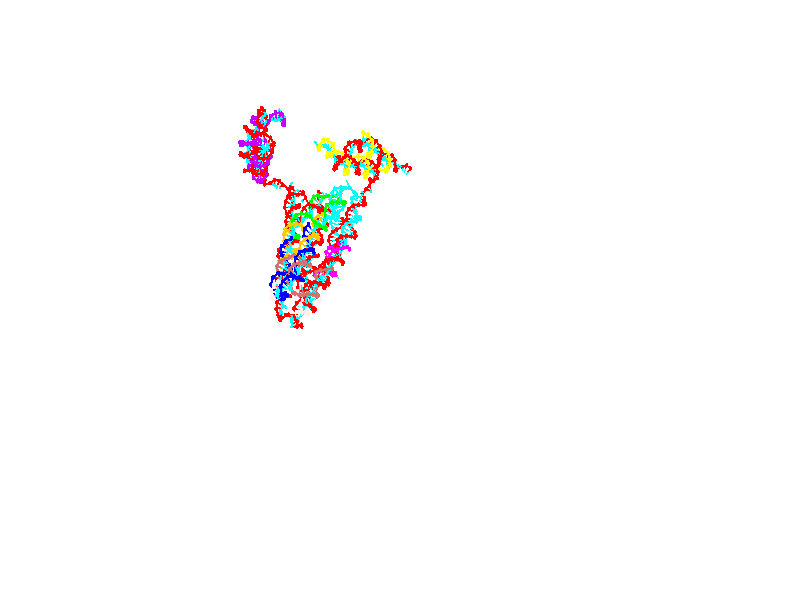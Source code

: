 // switches for output
#declare DRAW_BASES = 1; // possible values are 0, 1; only relevant for DNA ribbons
#declare DRAW_BASES_TYPE = 3; // possible values are 1, 2, 3; only relevant for DNA ribbons
#declare DRAW_FOG = 0; // set to 1 to enable fog

#include "colors.inc"

#include "transforms.inc"
background { rgb <1, 1, 1>}

#default {
   normal{
       ripples 0.25
       frequency 0.20
       turbulence 0.2
       lambda 5
   }
	finish {
		phong 0.1
		phong_size 40.
	}
}

// original window dimensions: 1024x640


// camera settings

camera {
	sky <0, 0.179814, -0.983701>
	up <0, 0.179814, -0.983701>
	right 1.6 * <1, 0, 0>
	location <25.469, 94.9851, 44.8844>
	look_at <25.469, 29.3977, 32.8955>
	direction <0, -65.5874, -11.9889>
	angle 67.0682
}


# declare cpy_camera_pos = <25.469, 94.9851, 44.8844>;
# if (DRAW_FOG = 1)
fog {
	fog_type 2
	up vnormalize(cpy_camera_pos)
	color rgbt<1,1,1,0.3>
	distance 1e-5
	fog_alt 3e-3
	fog_offset 28
}
# end


// LIGHTS

# declare lum = 6;
global_settings {
	ambient_light rgb lum * <0.05, 0.05, 0.05>
	max_trace_level 15
}# declare cpy_direct_light_amount = 0.25;
light_source
{	1000 * <-1, -1.16351, -0.803887>,
	rgb lum * cpy_direct_light_amount
	parallel
}

light_source
{	1000 * <1, 1.16351, 0.803887>,
	rgb lum * cpy_direct_light_amount
	parallel
}

// strand 0

// nucleotide -1

// particle -1
sphere {
	<3.917001, 15.421809, 15.161349> 0.250000
	pigment { color rgbt <1,0,0,0> }
	no_shadow
}
cylinder {
	<4.120603, 15.089925, 15.069702>,  <4.242764, 14.890794, 15.014714>, 0.100000
	pigment { color rgbt <1,0,0,0> }
	no_shadow
}
cylinder {
	<4.120603, 15.089925, 15.069702>,  <3.917001, 15.421809, 15.161349>, 0.100000
	pigment { color rgbt <1,0,0,0> }
	no_shadow
}

// particle -1
sphere {
	<4.120603, 15.089925, 15.069702> 0.100000
	pigment { color rgbt <1,0,0,0> }
	no_shadow
}
sphere {
	0, 1
	scale<0.080000,0.200000,0.300000>
	matrix <0.650339, 0.545073, -0.529108,
		0.563892, 0.120314, 0.817038,
		0.509004, -0.829711, -0.229117,
		4.273304, 14.841012, 15.000967>
	pigment { color rgbt <0,1,1,0> }
	no_shadow
}
cylinder {
	<4.589901, 15.493003, 15.150936>,  <3.917001, 15.421809, 15.161349>, 0.130000
	pigment { color rgbt <1,0,0,0> }
	no_shadow
}

// nucleotide -1

// particle -1
sphere {
	<4.589901, 15.493003, 15.150936> 0.250000
	pigment { color rgbt <1,0,0,0> }
	no_shadow
}
cylinder {
	<4.479787, 15.213380, 14.886955>,  <4.413719, 15.045606, 14.728567>, 0.100000
	pigment { color rgbt <1,0,0,0> }
	no_shadow
}
cylinder {
	<4.479787, 15.213380, 14.886955>,  <4.589901, 15.493003, 15.150936>, 0.100000
	pigment { color rgbt <1,0,0,0> }
	no_shadow
}

// particle -1
sphere {
	<4.479787, 15.213380, 14.886955> 0.100000
	pigment { color rgbt <1,0,0,0> }
	no_shadow
}
sphere {
	0, 1
	scale<0.080000,0.200000,0.300000>
	matrix <0.283016, 0.597125, -0.750562,
		0.918760, -0.393396, 0.033465,
		-0.275285, -0.699057, -0.659952,
		4.397202, 15.003663, 14.688970>
	pigment { color rgbt <0,1,1,0> }
	no_shadow
}
cylinder {
	<5.116754, 15.377287, 14.633468>,  <4.589901, 15.493003, 15.150936>, 0.130000
	pigment { color rgbt <1,0,0,0> }
	no_shadow
}

// nucleotide -1

// particle -1
sphere {
	<5.116754, 15.377287, 14.633468> 0.250000
	pigment { color rgbt <1,0,0,0> }
	no_shadow
}
cylinder {
	<4.738475, 15.341981, 14.508332>,  <4.511508, 15.320798, 14.433251>, 0.100000
	pigment { color rgbt <1,0,0,0> }
	no_shadow
}
cylinder {
	<4.738475, 15.341981, 14.508332>,  <5.116754, 15.377287, 14.633468>, 0.100000
	pigment { color rgbt <1,0,0,0> }
	no_shadow
}

// particle -1
sphere {
	<4.738475, 15.341981, 14.508332> 0.100000
	pigment { color rgbt <1,0,0,0> }
	no_shadow
}
sphere {
	0, 1
	scale<0.080000,0.200000,0.300000>
	matrix <0.058558, 0.900421, -0.431061,
		0.319733, -0.425972, -0.846356,
		-0.945697, -0.088264, -0.312838,
		4.454766, 15.315502, 14.414481>
	pigment { color rgbt <0,1,1,0> }
	no_shadow
}
cylinder {
	<4.956633, 15.371267, 13.792458>,  <5.116754, 15.377287, 14.633468>, 0.130000
	pigment { color rgbt <1,0,0,0> }
	no_shadow
}

// nucleotide -1

// particle -1
sphere {
	<4.956633, 15.371267, 13.792458> 0.250000
	pigment { color rgbt <1,0,0,0> }
	no_shadow
}
cylinder {
	<4.679687, 15.530199, 14.033377>,  <4.513520, 15.625558, 14.177928>, 0.100000
	pigment { color rgbt <1,0,0,0> }
	no_shadow
}
cylinder {
	<4.679687, 15.530199, 14.033377>,  <4.956633, 15.371267, 13.792458>, 0.100000
	pigment { color rgbt <1,0,0,0> }
	no_shadow
}

// particle -1
sphere {
	<4.679687, 15.530199, 14.033377> 0.100000
	pigment { color rgbt <1,0,0,0> }
	no_shadow
}
sphere {
	0, 1
	scale<0.080000,0.200000,0.300000>
	matrix <0.173311, 0.901868, -0.395723,
		-0.700425, -0.169599, -0.693283,
		-0.692364, 0.397328, 0.602298,
		4.471978, 15.649398, 14.214066>
	pigment { color rgbt <0,1,1,0> }
	no_shadow
}
cylinder {
	<4.309744, 15.704215, 13.486624>,  <4.956633, 15.371267, 13.792458>, 0.130000
	pigment { color rgbt <1,0,0,0> }
	no_shadow
}

// nucleotide -1

// particle -1
sphere {
	<4.309744, 15.704215, 13.486624> 0.250000
	pigment { color rgbt <1,0,0,0> }
	no_shadow
}
cylinder {
	<4.367197, 15.882859, 13.839874>,  <4.401669, 15.990046, 14.051825>, 0.100000
	pigment { color rgbt <1,0,0,0> }
	no_shadow
}
cylinder {
	<4.367197, 15.882859, 13.839874>,  <4.309744, 15.704215, 13.486624>, 0.100000
	pigment { color rgbt <1,0,0,0> }
	no_shadow
}

// particle -1
sphere {
	<4.367197, 15.882859, 13.839874> 0.100000
	pigment { color rgbt <1,0,0,0> }
	no_shadow
}
sphere {
	0, 1
	scale<0.080000,0.200000,0.300000>
	matrix <0.039121, 0.889118, -0.456003,
		-0.988858, 0.100045, 0.110233,
		0.143631, 0.446610, 0.883125,
		4.410286, 16.016842, 14.104812>
	pigment { color rgbt <0,1,1,0> }
	no_shadow
}
cylinder {
	<3.738296, 16.253878, 13.579785>,  <4.309744, 15.704215, 13.486624>, 0.130000
	pigment { color rgbt <1,0,0,0> }
	no_shadow
}

// nucleotide -1

// particle -1
sphere {
	<3.738296, 16.253878, 13.579785> 0.250000
	pigment { color rgbt <1,0,0,0> }
	no_shadow
}
cylinder {
	<4.066343, 16.322241, 13.798215>,  <4.263172, 16.363258, 13.929273>, 0.100000
	pigment { color rgbt <1,0,0,0> }
	no_shadow
}
cylinder {
	<4.066343, 16.322241, 13.798215>,  <3.738296, 16.253878, 13.579785>, 0.100000
	pigment { color rgbt <1,0,0,0> }
	no_shadow
}

// particle -1
sphere {
	<4.066343, 16.322241, 13.798215> 0.100000
	pigment { color rgbt <1,0,0,0> }
	no_shadow
}
sphere {
	0, 1
	scale<0.080000,0.200000,0.300000>
	matrix <0.058688, 0.924194, -0.377388,
		-0.569176, 0.341550, 0.747918,
		0.820119, 0.170906, 0.546073,
		4.312379, 16.373512, 13.962037>
	pigment { color rgbt <0,1,1,0> }
	no_shadow
}
cylinder {
	<3.759738, 16.980999, 13.633218>,  <3.738296, 16.253878, 13.579785>, 0.130000
	pigment { color rgbt <1,0,0,0> }
	no_shadow
}

// nucleotide -1

// particle -1
sphere {
	<3.759738, 16.980999, 13.633218> 0.250000
	pigment { color rgbt <1,0,0,0> }
	no_shadow
}
cylinder {
	<4.126842, 16.888935, 13.762672>,  <4.347105, 16.833696, 13.840345>, 0.100000
	pigment { color rgbt <1,0,0,0> }
	no_shadow
}
cylinder {
	<4.126842, 16.888935, 13.762672>,  <3.759738, 16.980999, 13.633218>, 0.100000
	pigment { color rgbt <1,0,0,0> }
	no_shadow
}

// particle -1
sphere {
	<4.126842, 16.888935, 13.762672> 0.100000
	pigment { color rgbt <1,0,0,0> }
	no_shadow
}
sphere {
	0, 1
	scale<0.080000,0.200000,0.300000>
	matrix <0.343390, 0.869286, -0.355562,
		-0.199497, 0.437455, 0.876832,
		0.917760, -0.230162, 0.323638,
		4.402171, 16.819887, 13.859764>
	pigment { color rgbt <0,1,1,0> }
	no_shadow
}
cylinder {
	<3.852427, 17.603989, 14.072872>,  <3.759738, 16.980999, 13.633218>, 0.130000
	pigment { color rgbt <1,0,0,0> }
	no_shadow
}

// nucleotide -1

// particle -1
sphere {
	<3.852427, 17.603989, 14.072872> 0.250000
	pigment { color rgbt <1,0,0,0> }
	no_shadow
}
cylinder {
	<4.182537, 17.429918, 13.928904>,  <4.380602, 17.325476, 13.842523>, 0.100000
	pigment { color rgbt <1,0,0,0> }
	no_shadow
}
cylinder {
	<4.182537, 17.429918, 13.928904>,  <3.852427, 17.603989, 14.072872>, 0.100000
	pigment { color rgbt <1,0,0,0> }
	no_shadow
}

// particle -1
sphere {
	<4.182537, 17.429918, 13.928904> 0.100000
	pigment { color rgbt <1,0,0,0> }
	no_shadow
}
sphere {
	0, 1
	scale<0.080000,0.200000,0.300000>
	matrix <0.341506, 0.892165, -0.295662,
		0.449774, 0.121088, 0.884896,
		0.825274, -0.435178, -0.359920,
		4.430119, 17.299364, 13.820928>
	pigment { color rgbt <0,1,1,0> }
	no_shadow
}
cylinder {
	<4.464845, 17.929047, 14.417233>,  <3.852427, 17.603989, 14.072872>, 0.130000
	pigment { color rgbt <1,0,0,0> }
	no_shadow
}

// nucleotide -1

// particle -1
sphere {
	<4.464845, 17.929047, 14.417233> 0.250000
	pigment { color rgbt <1,0,0,0> }
	no_shadow
}
cylinder {
	<4.635937, 17.770220, 14.092423>,  <4.738592, 17.674923, 13.897537>, 0.100000
	pigment { color rgbt <1,0,0,0> }
	no_shadow
}
cylinder {
	<4.635937, 17.770220, 14.092423>,  <4.464845, 17.929047, 14.417233>, 0.100000
	pigment { color rgbt <1,0,0,0> }
	no_shadow
}

// particle -1
sphere {
	<4.635937, 17.770220, 14.092423> 0.100000
	pigment { color rgbt <1,0,0,0> }
	no_shadow
}
sphere {
	0, 1
	scale<0.080000,0.200000,0.300000>
	matrix <0.378871, 0.894383, -0.237773,
		0.820673, -0.205950, 0.532992,
		0.427730, -0.397069, -0.812024,
		4.764256, 17.651098, 13.848816>
	pigment { color rgbt <0,1,1,0> }
	no_shadow
}
cylinder {
	<5.040105, 18.180376, 14.511475>,  <4.464845, 17.929047, 14.417233>, 0.130000
	pigment { color rgbt <1,0,0,0> }
	no_shadow
}

// nucleotide -1

// particle -1
sphere {
	<5.040105, 18.180376, 14.511475> 0.250000
	pigment { color rgbt <1,0,0,0> }
	no_shadow
}
cylinder {
	<5.028231, 18.095247, 14.120818>,  <5.021106, 18.044170, 13.886424>, 0.100000
	pigment { color rgbt <1,0,0,0> }
	no_shadow
}
cylinder {
	<5.028231, 18.095247, 14.120818>,  <5.040105, 18.180376, 14.511475>, 0.100000
	pigment { color rgbt <1,0,0,0> }
	no_shadow
}

// particle -1
sphere {
	<5.028231, 18.095247, 14.120818> 0.100000
	pigment { color rgbt <1,0,0,0> }
	no_shadow
}
sphere {
	0, 1
	scale<0.080000,0.200000,0.300000>
	matrix <0.391201, 0.896658, -0.207283,
		0.919826, -0.388216, 0.056638,
		-0.029685, -0.212821, -0.976640,
		5.019325, 18.031401, 13.827826>
	pigment { color rgbt <0,1,1,0> }
	no_shadow
}
cylinder {
	<5.705423, 18.335516, 14.131309>,  <5.040105, 18.180376, 14.511475>, 0.130000
	pigment { color rgbt <1,0,0,0> }
	no_shadow
}

// nucleotide -1

// particle -1
sphere {
	<5.705423, 18.335516, 14.131309> 0.250000
	pigment { color rgbt <1,0,0,0> }
	no_shadow
}
cylinder {
	<5.418877, 18.314978, 13.852975>,  <5.246949, 18.302654, 13.685975>, 0.100000
	pigment { color rgbt <1,0,0,0> }
	no_shadow
}
cylinder {
	<5.418877, 18.314978, 13.852975>,  <5.705423, 18.335516, 14.131309>, 0.100000
	pigment { color rgbt <1,0,0,0> }
	no_shadow
}

// particle -1
sphere {
	<5.418877, 18.314978, 13.852975> 0.100000
	pigment { color rgbt <1,0,0,0> }
	no_shadow
}
sphere {
	0, 1
	scale<0.080000,0.200000,0.300000>
	matrix <0.310614, 0.869543, -0.383944,
		0.624771, -0.491180, -0.606962,
		-0.716366, -0.051347, -0.695833,
		5.203968, 18.299574, 13.644225>
	pigment { color rgbt <0,1,1,0> }
	no_shadow
}
cylinder {
	<6.048997, 18.552834, 13.569425>,  <5.705423, 18.335516, 14.131309>, 0.130000
	pigment { color rgbt <1,0,0,0> }
	no_shadow
}

// nucleotide -1

// particle -1
sphere {
	<6.048997, 18.552834, 13.569425> 0.250000
	pigment { color rgbt <1,0,0,0> }
	no_shadow
}
cylinder {
	<5.662024, 18.604357, 13.482264>,  <5.429840, 18.635271, 13.429967>, 0.100000
	pigment { color rgbt <1,0,0,0> }
	no_shadow
}
cylinder {
	<5.662024, 18.604357, 13.482264>,  <6.048997, 18.552834, 13.569425>, 0.100000
	pigment { color rgbt <1,0,0,0> }
	no_shadow
}

// particle -1
sphere {
	<5.662024, 18.604357, 13.482264> 0.100000
	pigment { color rgbt <1,0,0,0> }
	no_shadow
}
sphere {
	0, 1
	scale<0.080000,0.200000,0.300000>
	matrix <0.206671, 0.898978, -0.386168,
		0.146148, -0.418626, -0.896322,
		-0.967434, 0.128806, -0.217902,
		5.371793, 18.642998, 13.416893>
	pigment { color rgbt <0,1,1,0> }
	no_shadow
}
cylinder {
	<6.087382, 18.758968, 12.909775>,  <6.048997, 18.552834, 13.569425>, 0.130000
	pigment { color rgbt <1,0,0,0> }
	no_shadow
}

// nucleotide -1

// particle -1
sphere {
	<6.087382, 18.758968, 12.909775> 0.250000
	pigment { color rgbt <1,0,0,0> }
	no_shadow
}
cylinder {
	<5.739846, 18.893501, 13.055099>,  <5.531324, 18.974220, 13.142294>, 0.100000
	pigment { color rgbt <1,0,0,0> }
	no_shadow
}
cylinder {
	<5.739846, 18.893501, 13.055099>,  <6.087382, 18.758968, 12.909775>, 0.100000
	pigment { color rgbt <1,0,0,0> }
	no_shadow
}

// particle -1
sphere {
	<5.739846, 18.893501, 13.055099> 0.100000
	pigment { color rgbt <1,0,0,0> }
	no_shadow
}
sphere {
	0, 1
	scale<0.080000,0.200000,0.300000>
	matrix <0.141391, 0.871830, -0.468958,
		-0.474471, -0.356081, -0.805036,
		-0.868841, 0.336331, 0.363312,
		5.479193, 18.994400, 13.164093>
	pigment { color rgbt <0,1,1,0> }
	no_shadow
}
cylinder {
	<5.710526, 18.953615, 12.353895>,  <6.087382, 18.758968, 12.909775>, 0.130000
	pigment { color rgbt <1,0,0,0> }
	no_shadow
}

// nucleotide -1

// particle -1
sphere {
	<5.710526, 18.953615, 12.353895> 0.250000
	pigment { color rgbt <1,0,0,0> }
	no_shadow
}
cylinder {
	<5.567279, 19.150497, 12.671256>,  <5.481330, 19.268627, 12.861672>, 0.100000
	pigment { color rgbt <1,0,0,0> }
	no_shadow
}
cylinder {
	<5.567279, 19.150497, 12.671256>,  <5.710526, 18.953615, 12.353895>, 0.100000
	pigment { color rgbt <1,0,0,0> }
	no_shadow
}

// particle -1
sphere {
	<5.567279, 19.150497, 12.671256> 0.100000
	pigment { color rgbt <1,0,0,0> }
	no_shadow
}
sphere {
	0, 1
	scale<0.080000,0.200000,0.300000>
	matrix <0.096766, 0.864751, -0.492790,
		-0.928648, -0.099703, -0.357312,
		-0.358119, 0.492204, 0.793402,
		5.459843, 19.298159, 12.909277>
	pigment { color rgbt <0,1,1,0> }
	no_shadow
}
cylinder {
	<5.242987, 19.456610, 12.072072>,  <5.710526, 18.953615, 12.353895>, 0.130000
	pigment { color rgbt <1,0,0,0> }
	no_shadow
}

// nucleotide -1

// particle -1
sphere {
	<5.242987, 19.456610, 12.072072> 0.250000
	pigment { color rgbt <1,0,0,0> }
	no_shadow
}
cylinder {
	<5.327894, 19.577187, 12.443894>,  <5.378839, 19.649532, 12.666987>, 0.100000
	pigment { color rgbt <1,0,0,0> }
	no_shadow
}
cylinder {
	<5.327894, 19.577187, 12.443894>,  <5.242987, 19.456610, 12.072072>, 0.100000
	pigment { color rgbt <1,0,0,0> }
	no_shadow
}

// particle -1
sphere {
	<5.327894, 19.577187, 12.443894> 0.100000
	pigment { color rgbt <1,0,0,0> }
	no_shadow
}
sphere {
	0, 1
	scale<0.080000,0.200000,0.300000>
	matrix <0.420655, 0.830403, -0.365348,
		-0.882038, 0.468575, 0.049465,
		0.212268, 0.301444, 0.929556,
		5.391575, 19.667620, 12.722761>
	pigment { color rgbt <0,1,1,0> }
	no_shadow
}
cylinder {
	<5.147307, 20.158697, 11.945595>,  <5.242987, 19.456610, 12.072072>, 0.130000
	pigment { color rgbt <1,0,0,0> }
	no_shadow
}

// nucleotide -1

// particle -1
sphere {
	<5.147307, 20.158697, 11.945595> 0.250000
	pigment { color rgbt <1,0,0,0> }
	no_shadow
}
cylinder {
	<5.349184, 20.134750, 12.290083>,  <5.470310, 20.120382, 12.496776>, 0.100000
	pigment { color rgbt <1,0,0,0> }
	no_shadow
}
cylinder {
	<5.349184, 20.134750, 12.290083>,  <5.147307, 20.158697, 11.945595>, 0.100000
	pigment { color rgbt <1,0,0,0> }
	no_shadow
}

// particle -1
sphere {
	<5.349184, 20.134750, 12.290083> 0.100000
	pigment { color rgbt <1,0,0,0> }
	no_shadow
}
sphere {
	0, 1
	scale<0.080000,0.200000,0.300000>
	matrix <0.446522, 0.871890, -0.201061,
		-0.738853, 0.486028, 0.466769,
		0.504692, -0.059868, 0.861221,
		5.500591, 20.116791, 12.548450>
	pigment { color rgbt <0,1,1,0> }
	no_shadow
}
cylinder {
	<5.235830, 20.878622, 12.229101>,  <5.147307, 20.158697, 11.945595>, 0.130000
	pigment { color rgbt <1,0,0,0> }
	no_shadow
}

// nucleotide -1

// particle -1
sphere {
	<5.235830, 20.878622, 12.229101> 0.250000
	pigment { color rgbt <1,0,0,0> }
	no_shadow
}
cylinder {
	<5.521729, 20.647652, 12.386945>,  <5.693269, 20.509069, 12.481651>, 0.100000
	pigment { color rgbt <1,0,0,0> }
	no_shadow
}
cylinder {
	<5.521729, 20.647652, 12.386945>,  <5.235830, 20.878622, 12.229101>, 0.100000
	pigment { color rgbt <1,0,0,0> }
	no_shadow
}

// particle -1
sphere {
	<5.521729, 20.647652, 12.386945> 0.100000
	pigment { color rgbt <1,0,0,0> }
	no_shadow
}
sphere {
	0, 1
	scale<0.080000,0.200000,0.300000>
	matrix <0.635711, 0.771603, -0.022381,
		-0.291558, 0.266854, 0.918577,
		0.714749, -0.577424, 0.394609,
		5.736154, 20.474424, 12.505327>
	pigment { color rgbt <0,1,1,0> }
	no_shadow
}
cylinder {
	<5.597926, 21.233194, 12.663863>,  <5.235830, 20.878622, 12.229101>, 0.130000
	pigment { color rgbt <1,0,0,0> }
	no_shadow
}

// nucleotide -1

// particle -1
sphere {
	<5.597926, 21.233194, 12.663863> 0.250000
	pigment { color rgbt <1,0,0,0> }
	no_shadow
}
cylinder {
	<5.874364, 20.948481, 12.613661>,  <6.040227, 20.777653, 12.583539>, 0.100000
	pigment { color rgbt <1,0,0,0> }
	no_shadow
}
cylinder {
	<5.874364, 20.948481, 12.613661>,  <5.597926, 21.233194, 12.663863>, 0.100000
	pigment { color rgbt <1,0,0,0> }
	no_shadow
}

// particle -1
sphere {
	<5.874364, 20.948481, 12.613661> 0.100000
	pigment { color rgbt <1,0,0,0> }
	no_shadow
}
sphere {
	0, 1
	scale<0.080000,0.200000,0.300000>
	matrix <0.714269, 0.699142, -0.031951,
		0.110489, -0.067564, 0.991578,
		0.691095, -0.711783, -0.125507,
		6.081693, 20.734945, 12.576009>
	pigment { color rgbt <0,1,1,0> }
	no_shadow
}
cylinder {
	<6.112942, 21.445335, 13.093473>,  <5.597926, 21.233194, 12.663863>, 0.130000
	pigment { color rgbt <1,0,0,0> }
	no_shadow
}

// nucleotide -1

// particle -1
sphere {
	<6.112942, 21.445335, 13.093473> 0.250000
	pigment { color rgbt <1,0,0,0> }
	no_shadow
}
cylinder {
	<6.290369, 21.180273, 12.852098>,  <6.396825, 21.021236, 12.707273>, 0.100000
	pigment { color rgbt <1,0,0,0> }
	no_shadow
}
cylinder {
	<6.290369, 21.180273, 12.852098>,  <6.112942, 21.445335, 13.093473>, 0.100000
	pigment { color rgbt <1,0,0,0> }
	no_shadow
}

// particle -1
sphere {
	<6.290369, 21.180273, 12.852098> 0.100000
	pigment { color rgbt <1,0,0,0> }
	no_shadow
}
sphere {
	0, 1
	scale<0.080000,0.200000,0.300000>
	matrix <0.729822, 0.657862, -0.185950,
		0.520199, -0.357922, 0.775425,
		0.443567, -0.662654, -0.603438,
		6.423439, 20.981478, 12.671067>
	pigment { color rgbt <0,1,1,0> }
	no_shadow
}
cylinder {
	<6.748512, 21.299498, 13.388728>,  <6.112942, 21.445335, 13.093473>, 0.130000
	pigment { color rgbt <1,0,0,0> }
	no_shadow
}

// nucleotide -1

// particle -1
sphere {
	<6.748512, 21.299498, 13.388728> 0.250000
	pigment { color rgbt <1,0,0,0> }
	no_shadow
}
cylinder {
	<6.768194, 21.211012, 12.999135>,  <6.780004, 21.157921, 12.765379>, 0.100000
	pigment { color rgbt <1,0,0,0> }
	no_shadow
}
cylinder {
	<6.768194, 21.211012, 12.999135>,  <6.748512, 21.299498, 13.388728>, 0.100000
	pigment { color rgbt <1,0,0,0> }
	no_shadow
}

// particle -1
sphere {
	<6.768194, 21.211012, 12.999135> 0.100000
	pigment { color rgbt <1,0,0,0> }
	no_shadow
}
sphere {
	0, 1
	scale<0.080000,0.200000,0.300000>
	matrix <0.699453, 0.703751, -0.124500,
		0.712983, -0.675130, 0.189356,
		0.049206, -0.221212, -0.973984,
		6.782956, 21.144648, 12.706940>
	pigment { color rgbt <0,1,1,0> }
	no_shadow
}
cylinder {
	<7.434317, 21.372364, 13.274206>,  <6.748512, 21.299498, 13.388728>, 0.130000
	pigment { color rgbt <1,0,0,0> }
	no_shadow
}

// nucleotide -1

// particle -1
sphere {
	<7.434317, 21.372364, 13.274206> 0.250000
	pigment { color rgbt <1,0,0,0> }
	no_shadow
}
cylinder {
	<7.274172, 21.390041, 12.908091>,  <7.178084, 21.400648, 12.688421>, 0.100000
	pigment { color rgbt <1,0,0,0> }
	no_shadow
}
cylinder {
	<7.274172, 21.390041, 12.908091>,  <7.434317, 21.372364, 13.274206>, 0.100000
	pigment { color rgbt <1,0,0,0> }
	no_shadow
}

// particle -1
sphere {
	<7.274172, 21.390041, 12.908091> 0.100000
	pigment { color rgbt <1,0,0,0> }
	no_shadow
}
sphere {
	0, 1
	scale<0.080000,0.200000,0.300000>
	matrix <0.634577, 0.733949, -0.242137,
		0.661075, -0.677765, -0.321892,
		-0.400364, 0.044195, -0.915290,
		7.154063, 21.403299, 12.633504>
	pigment { color rgbt <0,1,1,0> }
	no_shadow
}
cylinder {
	<8.022991, 21.327034, 12.785291>,  <7.434317, 21.372364, 13.274206>, 0.130000
	pigment { color rgbt <1,0,0,0> }
	no_shadow
}

// nucleotide -1

// particle -1
sphere {
	<8.022991, 21.327034, 12.785291> 0.250000
	pigment { color rgbt <1,0,0,0> }
	no_shadow
}
cylinder {
	<7.714244, 21.476088, 12.579238>,  <7.528995, 21.565519, 12.455606>, 0.100000
	pigment { color rgbt <1,0,0,0> }
	no_shadow
}
cylinder {
	<7.714244, 21.476088, 12.579238>,  <8.022991, 21.327034, 12.785291>, 0.100000
	pigment { color rgbt <1,0,0,0> }
	no_shadow
}

// particle -1
sphere {
	<7.714244, 21.476088, 12.579238> 0.100000
	pigment { color rgbt <1,0,0,0> }
	no_shadow
}
sphere {
	0, 1
	scale<0.080000,0.200000,0.300000>
	matrix <0.569532, 0.765373, -0.299729,
		0.282580, -0.524736, -0.802995,
		-0.771869, 0.372634, -0.515133,
		7.482683, 21.587877, 12.424698>
	pigment { color rgbt <0,1,1,0> }
	no_shadow
}
cylinder {
	<8.290510, 21.607103, 12.121325>,  <8.022991, 21.327034, 12.785291>, 0.130000
	pigment { color rgbt <1,0,0,0> }
	no_shadow
}

// nucleotide -1

// particle -1
sphere {
	<8.290510, 21.607103, 12.121325> 0.250000
	pigment { color rgbt <1,0,0,0> }
	no_shadow
}
cylinder {
	<7.935567, 21.789764, 12.146827>,  <7.722601, 21.899361, 12.162127>, 0.100000
	pigment { color rgbt <1,0,0,0> }
	no_shadow
}
cylinder {
	<7.935567, 21.789764, 12.146827>,  <8.290510, 21.607103, 12.121325>, 0.100000
	pigment { color rgbt <1,0,0,0> }
	no_shadow
}

// particle -1
sphere {
	<7.935567, 21.789764, 12.146827> 0.100000
	pigment { color rgbt <1,0,0,0> }
	no_shadow
}
sphere {
	0, 1
	scale<0.080000,0.200000,0.300000>
	matrix <0.426789, 0.865801, -0.261227,
		-0.174487, -0.204593, -0.963170,
		-0.887359, 0.456651, 0.063753,
		7.669359, 21.926760, 12.165953>
	pigment { color rgbt <0,1,1,0> }
	no_shadow
}
cylinder {
	<8.196083, 22.021343, 11.470758>,  <8.290510, 21.607103, 12.121325>, 0.130000
	pigment { color rgbt <1,0,0,0> }
	no_shadow
}

// nucleotide -1

// particle -1
sphere {
	<8.196083, 22.021343, 11.470758> 0.250000
	pigment { color rgbt <1,0,0,0> }
	no_shadow
}
cylinder {
	<7.969560, 22.193689, 11.751800>,  <7.833646, 22.297096, 11.920424>, 0.100000
	pigment { color rgbt <1,0,0,0> }
	no_shadow
}
cylinder {
	<7.969560, 22.193689, 11.751800>,  <8.196083, 22.021343, 11.470758>, 0.100000
	pigment { color rgbt <1,0,0,0> }
	no_shadow
}

// particle -1
sphere {
	<7.969560, 22.193689, 11.751800> 0.100000
	pigment { color rgbt <1,0,0,0> }
	no_shadow
}
sphere {
	0, 1
	scale<0.080000,0.200000,0.300000>
	matrix <0.519320, 0.848500, -0.101757,
		-0.640002, 0.307250, -0.704269,
		-0.566308, 0.430866, 0.702603,
		7.799667, 22.322948, 11.962581>
	pigment { color rgbt <0,1,1,0> }
	no_shadow
}
cylinder {
	<8.099288, 22.673412, 11.196729>,  <8.196083, 22.021343, 11.470758>, 0.130000
	pigment { color rgbt <1,0,0,0> }
	no_shadow
}

// nucleotide -1

// particle -1
sphere {
	<8.099288, 22.673412, 11.196729> 0.250000
	pigment { color rgbt <1,0,0,0> }
	no_shadow
}
cylinder {
	<8.002949, 22.717167, 11.582480>,  <7.945146, 22.743420, 11.813931>, 0.100000
	pigment { color rgbt <1,0,0,0> }
	no_shadow
}
cylinder {
	<8.002949, 22.717167, 11.582480>,  <8.099288, 22.673412, 11.196729>, 0.100000
	pigment { color rgbt <1,0,0,0> }
	no_shadow
}

// particle -1
sphere {
	<8.002949, 22.717167, 11.582480> 0.100000
	pigment { color rgbt <1,0,0,0> }
	no_shadow
}
sphere {
	0, 1
	scale<0.080000,0.200000,0.300000>
	matrix <0.560463, 0.826891, 0.046181,
		-0.792385, 0.551622, -0.260461,
		-0.240847, 0.109385, 0.964379,
		7.930695, 22.749983, 11.871795>
	pigment { color rgbt <0,1,1,0> }
	no_shadow
}
cylinder {
	<7.960494, 23.415152, 11.223006>,  <8.099288, 22.673412, 11.196729>, 0.130000
	pigment { color rgbt <1,0,0,0> }
	no_shadow
}

// nucleotide -1

// particle -1
sphere {
	<7.960494, 23.415152, 11.223006> 0.250000
	pigment { color rgbt <1,0,0,0> }
	no_shadow
}
cylinder {
	<8.037843, 23.286257, 11.593686>,  <8.084252, 23.208920, 11.816093>, 0.100000
	pigment { color rgbt <1,0,0,0> }
	no_shadow
}
cylinder {
	<8.037843, 23.286257, 11.593686>,  <7.960494, 23.415152, 11.223006>, 0.100000
	pigment { color rgbt <1,0,0,0> }
	no_shadow
}

// particle -1
sphere {
	<8.037843, 23.286257, 11.593686> 0.100000
	pigment { color rgbt <1,0,0,0> }
	no_shadow
}
sphere {
	0, 1
	scale<0.080000,0.200000,0.300000>
	matrix <0.508440, 0.840716, 0.186241,
		-0.839104, 0.435157, 0.326409,
		0.193373, -0.322235, 0.926699,
		8.095855, 23.189587, 11.871696>
	pigment { color rgbt <0,1,1,0> }
	no_shadow
}
cylinder {
	<7.709628, 23.841843, 11.763833>,  <7.960494, 23.415152, 11.223006>, 0.130000
	pigment { color rgbt <1,0,0,0> }
	no_shadow
}

// nucleotide -1

// particle -1
sphere {
	<7.709628, 23.841843, 11.763833> 0.250000
	pigment { color rgbt <1,0,0,0> }
	no_shadow
}
cylinder {
	<8.055370, 23.694679, 11.900966>,  <8.262815, 23.606380, 11.983245>, 0.100000
	pigment { color rgbt <1,0,0,0> }
	no_shadow
}
cylinder {
	<8.055370, 23.694679, 11.900966>,  <7.709628, 23.841843, 11.763833>, 0.100000
	pigment { color rgbt <1,0,0,0> }
	no_shadow
}

// particle -1
sphere {
	<8.055370, 23.694679, 11.900966> 0.100000
	pigment { color rgbt <1,0,0,0> }
	no_shadow
}
sphere {
	0, 1
	scale<0.080000,0.200000,0.300000>
	matrix <0.345016, 0.929830, 0.127982,
		-0.365861, 0.007661, 0.930638,
		0.864355, -0.367909, 0.342832,
		8.314677, 23.584307, 12.003816>
	pigment { color rgbt <0,1,1,0> }
	no_shadow
}
cylinder {
	<7.850192, 24.221565, 12.364252>,  <7.709628, 23.841843, 11.763833>, 0.130000
	pigment { color rgbt <1,0,0,0> }
	no_shadow
}

// nucleotide -1

// particle -1
sphere {
	<7.850192, 24.221565, 12.364252> 0.250000
	pigment { color rgbt <1,0,0,0> }
	no_shadow
}
cylinder {
	<8.197971, 24.074129, 12.232677>,  <8.406639, 23.985668, 12.153731>, 0.100000
	pigment { color rgbt <1,0,0,0> }
	no_shadow
}
cylinder {
	<8.197971, 24.074129, 12.232677>,  <7.850192, 24.221565, 12.364252>, 0.100000
	pigment { color rgbt <1,0,0,0> }
	no_shadow
}

// particle -1
sphere {
	<8.197971, 24.074129, 12.232677> 0.100000
	pigment { color rgbt <1,0,0,0> }
	no_shadow
}
sphere {
	0, 1
	scale<0.080000,0.200000,0.300000>
	matrix <0.465532, 0.834132, 0.295811,
		0.165346, -0.410324, 0.896825,
		0.869449, -0.368589, -0.328939,
		8.458806, 23.963552, 12.133995>
	pigment { color rgbt <0,1,1,0> }
	no_shadow
}
cylinder {
	<7.686823, 24.268847, 13.137107>,  <7.850192, 24.221565, 12.364252>, 0.130000
	pigment { color rgbt <1,0,0,0> }
	no_shadow
}

// nucleotide -1

// particle -1
sphere {
	<7.686823, 24.268847, 13.137107> 0.250000
	pigment { color rgbt <1,0,0,0> }
	no_shadow
}
cylinder {
	<7.984028, 24.024866, 13.247299>,  <8.162352, 23.878477, 13.313415>, 0.100000
	pigment { color rgbt <1,0,0,0> }
	no_shadow
}
cylinder {
	<7.984028, 24.024866, 13.247299>,  <7.686823, 24.268847, 13.137107>, 0.100000
	pigment { color rgbt <1,0,0,0> }
	no_shadow
}

// particle -1
sphere {
	<7.984028, 24.024866, 13.247299> 0.100000
	pigment { color rgbt <1,0,0,0> }
	no_shadow
}
sphere {
	0, 1
	scale<0.080000,0.200000,0.300000>
	matrix <0.633932, 0.773385, 0.002567,
		-0.214619, 0.172729, 0.961303,
		0.743014, -0.609951, 0.275482,
		8.206932, 23.841881, 13.329944>
	pigment { color rgbt <0,1,1,0> }
	no_shadow
}
cylinder {
	<8.066382, 24.505276, 13.771695>,  <7.686823, 24.268847, 13.137107>, 0.130000
	pigment { color rgbt <1,0,0,0> }
	no_shadow
}

// nucleotide -1

// particle -1
sphere {
	<8.066382, 24.505276, 13.771695> 0.250000
	pigment { color rgbt <1,0,0,0> }
	no_shadow
}
cylinder {
	<8.287286, 24.307617, 13.503119>,  <8.419827, 24.189022, 13.341974>, 0.100000
	pigment { color rgbt <1,0,0,0> }
	no_shadow
}
cylinder {
	<8.287286, 24.307617, 13.503119>,  <8.066382, 24.505276, 13.771695>, 0.100000
	pigment { color rgbt <1,0,0,0> }
	no_shadow
}

// particle -1
sphere {
	<8.287286, 24.307617, 13.503119> 0.100000
	pigment { color rgbt <1,0,0,0> }
	no_shadow
}
sphere {
	0, 1
	scale<0.080000,0.200000,0.300000>
	matrix <0.697741, 0.714749, 0.047870,
		0.456255, -0.494927, 0.739513,
		0.552258, -0.494147, -0.671439,
		8.452963, 24.159372, 13.301688>
	pigment { color rgbt <0,1,1,0> }
	no_shadow
}
cylinder {
	<8.821136, 24.239227, 13.964542>,  <8.066382, 24.505276, 13.771695>, 0.130000
	pigment { color rgbt <1,0,0,0> }
	no_shadow
}

// nucleotide -1

// particle -1
sphere {
	<8.821136, 24.239227, 13.964542> 0.250000
	pigment { color rgbt <1,0,0,0> }
	no_shadow
}
cylinder {
	<8.792668, 24.301472, 13.570442>,  <8.775588, 24.338818, 13.333982>, 0.100000
	pigment { color rgbt <1,0,0,0> }
	no_shadow
}
cylinder {
	<8.792668, 24.301472, 13.570442>,  <8.821136, 24.239227, 13.964542>, 0.100000
	pigment { color rgbt <1,0,0,0> }
	no_shadow
}

// particle -1
sphere {
	<8.792668, 24.301472, 13.570442> 0.100000
	pigment { color rgbt <1,0,0,0> }
	no_shadow
}
sphere {
	0, 1
	scale<0.080000,0.200000,0.300000>
	matrix <0.656568, 0.750902, 0.071169,
		0.750902, -0.641820, -0.155609,
		-0.071169, 0.155609, -0.985252,
		8.771317, 24.348154, 13.274867>
	pigment { color rgbt <0,1,1,0> }
	no_shadow
}
cylinder {
	<8.761763, 24.679167, 14.659617>,  <8.821136, 24.239227, 13.964542>, 0.130000
	pigment { color rgbt <1,0,0,0> }
	no_shadow
}

// nucleotide -1

// particle -1
sphere {
	<8.761763, 24.679167, 14.659617> 0.250000
	pigment { color rgbt <1,0,0,0> }
	no_shadow
}
cylinder {
	<8.666096, 24.742022, 15.042889>,  <8.608695, 24.779736, 15.272852>, 0.100000
	pigment { color rgbt <1,0,0,0> }
	no_shadow
}
cylinder {
	<8.666096, 24.742022, 15.042889>,  <8.761763, 24.679167, 14.659617>, 0.100000
	pigment { color rgbt <1,0,0,0> }
	no_shadow
}

// particle -1
sphere {
	<8.666096, 24.742022, 15.042889> 0.100000
	pigment { color rgbt <1,0,0,0> }
	no_shadow
}
sphere {
	0, 1
	scale<0.080000,0.200000,0.300000>
	matrix <-0.966844, 0.052430, -0.249929,
		-0.089511, -0.986184, 0.139390,
		-0.239168, 0.157139, 0.958179,
		8.594345, 24.789164, 15.330342>
	pigment { color rgbt <0,1,1,0> }
	no_shadow
}
cylinder {
	<9.392696, 24.326040, 14.914433>,  <8.761763, 24.679167, 14.659617>, 0.130000
	pigment { color rgbt <1,0,0,0> }
	no_shadow
}

// nucleotide -1

// particle -1
sphere {
	<9.392696, 24.326040, 14.914433> 0.250000
	pigment { color rgbt <1,0,0,0> }
	no_shadow
}
cylinder {
	<9.216754, 24.255419, 15.266650>,  <9.111188, 24.213045, 15.477981>, 0.100000
	pigment { color rgbt <1,0,0,0> }
	no_shadow
}
cylinder {
	<9.216754, 24.255419, 15.266650>,  <9.392696, 24.326040, 14.914433>, 0.100000
	pigment { color rgbt <1,0,0,0> }
	no_shadow
}

// particle -1
sphere {
	<9.216754, 24.255419, 15.266650> 0.100000
	pigment { color rgbt <1,0,0,0> }
	no_shadow
}
sphere {
	0, 1
	scale<0.080000,0.200000,0.300000>
	matrix <-0.249580, -0.917830, -0.308704,
		0.862691, -0.355551, 0.359649,
		-0.439856, -0.176555, 0.880542,
		9.084797, 24.202452, 15.530813>
	pigment { color rgbt <0,1,1,0> }
	no_shadow
}
cylinder {
	<9.687813, 23.752611, 15.265169>,  <9.392696, 24.326040, 14.914433>, 0.130000
	pigment { color rgbt <1,0,0,0> }
	no_shadow
}

// nucleotide -1

// particle -1
sphere {
	<9.687813, 23.752611, 15.265169> 0.250000
	pigment { color rgbt <1,0,0,0> }
	no_shadow
}
cylinder {
	<9.321853, 23.751926, 15.426639>,  <9.102277, 23.751514, 15.523520>, 0.100000
	pigment { color rgbt <1,0,0,0> }
	no_shadow
}
cylinder {
	<9.321853, 23.751926, 15.426639>,  <9.687813, 23.752611, 15.265169>, 0.100000
	pigment { color rgbt <1,0,0,0> }
	no_shadow
}

// particle -1
sphere {
	<9.321853, 23.751926, 15.426639> 0.100000
	pigment { color rgbt <1,0,0,0> }
	no_shadow
}
sphere {
	0, 1
	scale<0.080000,0.200000,0.300000>
	matrix <-0.123794, -0.950618, -0.284606,
		0.384227, -0.310359, 0.869509,
		-0.914901, -0.001714, 0.403674,
		9.047382, 23.751411, 15.547741>
	pigment { color rgbt <0,1,1,0> }
	no_shadow
}
cylinder {
	<9.507329, 22.992582, 15.149796>,  <9.687813, 23.752611, 15.265169>, 0.130000
	pigment { color rgbt <1,0,0,0> }
	no_shadow
}

// nucleotide -1

// particle -1
sphere {
	<9.507329, 22.992582, 15.149796> 0.250000
	pigment { color rgbt <1,0,0,0> }
	no_shadow
}
cylinder {
	<9.184418, 23.151518, 15.324347>,  <8.990671, 23.246880, 15.429077>, 0.100000
	pigment { color rgbt <1,0,0,0> }
	no_shadow
}
cylinder {
	<9.184418, 23.151518, 15.324347>,  <9.507329, 22.992582, 15.149796>, 0.100000
	pigment { color rgbt <1,0,0,0> }
	no_shadow
}

// particle -1
sphere {
	<9.184418, 23.151518, 15.324347> 0.100000
	pigment { color rgbt <1,0,0,0> }
	no_shadow
}
sphere {
	0, 1
	scale<0.080000,0.200000,0.300000>
	matrix <-0.513033, -0.837952, -0.186100,
		0.291719, -0.374110, 0.880308,
		-0.807278, 0.397338, 0.436377,
		8.942234, 23.270720, 15.455259>
	pigment { color rgbt <0,1,1,0> }
	no_shadow
}
cylinder {
	<9.292877, 22.621151, 15.763221>,  <9.507329, 22.992582, 15.149796>, 0.130000
	pigment { color rgbt <1,0,0,0> }
	no_shadow
}

// nucleotide -1

// particle -1
sphere {
	<9.292877, 22.621151, 15.763221> 0.250000
	pigment { color rgbt <1,0,0,0> }
	no_shadow
}
cylinder {
	<8.955044, 22.806620, 15.656124>,  <8.752344, 22.917902, 15.591866>, 0.100000
	pigment { color rgbt <1,0,0,0> }
	no_shadow
}
cylinder {
	<8.955044, 22.806620, 15.656124>,  <9.292877, 22.621151, 15.763221>, 0.100000
	pigment { color rgbt <1,0,0,0> }
	no_shadow
}

// particle -1
sphere {
	<8.955044, 22.806620, 15.656124> 0.100000
	pigment { color rgbt <1,0,0,0> }
	no_shadow
}
sphere {
	0, 1
	scale<0.080000,0.200000,0.300000>
	matrix <-0.484531, -0.874667, 0.013695,
		-0.227835, 0.141296, 0.963393,
		-0.844583, 0.463674, -0.267743,
		8.701669, 22.945723, 15.575801>
	pigment { color rgbt <0,1,1,0> }
	no_shadow
}
cylinder {
	<8.776776, 22.355692, 16.263786>,  <9.292877, 22.621151, 15.763221>, 0.130000
	pigment { color rgbt <1,0,0,0> }
	no_shadow
}

// nucleotide -1

// particle -1
sphere {
	<8.776776, 22.355692, 16.263786> 0.250000
	pigment { color rgbt <1,0,0,0> }
	no_shadow
}
cylinder {
	<8.600162, 22.495550, 15.933262>,  <8.494193, 22.579466, 15.734947>, 0.100000
	pigment { color rgbt <1,0,0,0> }
	no_shadow
}
cylinder {
	<8.600162, 22.495550, 15.933262>,  <8.776776, 22.355692, 16.263786>, 0.100000
	pigment { color rgbt <1,0,0,0> }
	no_shadow
}

// particle -1
sphere {
	<8.600162, 22.495550, 15.933262> 0.100000
	pigment { color rgbt <1,0,0,0> }
	no_shadow
}
sphere {
	0, 1
	scale<0.080000,0.200000,0.300000>
	matrix <-0.550912, -0.832552, -0.057910,
		-0.708196, 0.429656, 0.560227,
		-0.441537, 0.349647, -0.826312,
		8.467701, 22.600445, 15.685369>
	pigment { color rgbt <0,1,1,0> }
	no_shadow
}
cylinder {
	<8.132971, 22.211756, 16.434774>,  <8.776776, 22.355692, 16.263786>, 0.130000
	pigment { color rgbt <1,0,0,0> }
	no_shadow
}

// nucleotide -1

// particle -1
sphere {
	<8.132971, 22.211756, 16.434774> 0.250000
	pigment { color rgbt <1,0,0,0> }
	no_shadow
}
cylinder {
	<8.149533, 22.255787, 16.037550>,  <8.159471, 22.282206, 15.799215>, 0.100000
	pigment { color rgbt <1,0,0,0> }
	no_shadow
}
cylinder {
	<8.149533, 22.255787, 16.037550>,  <8.132971, 22.211756, 16.434774>, 0.100000
	pigment { color rgbt <1,0,0,0> }
	no_shadow
}

// particle -1
sphere {
	<8.149533, 22.255787, 16.037550> 0.100000
	pigment { color rgbt <1,0,0,0> }
	no_shadow
}
sphere {
	0, 1
	scale<0.080000,0.200000,0.300000>
	matrix <-0.651900, -0.750233, -0.110344,
		-0.757174, 0.651945, 0.040696,
		0.041407, 0.110080, -0.993060,
		8.161955, 22.288811, 15.739632>
	pigment { color rgbt <0,1,1,0> }
	no_shadow
}
cylinder {
	<7.418350, 22.032192, 16.162777>,  <8.132971, 22.211756, 16.434774>, 0.130000
	pigment { color rgbt <1,0,0,0> }
	no_shadow
}

// nucleotide -1

// particle -1
sphere {
	<7.418350, 22.032192, 16.162777> 0.250000
	pigment { color rgbt <1,0,0,0> }
	no_shadow
}
cylinder {
	<7.675888, 21.999039, 15.858516>,  <7.830411, 21.979147, 15.675959>, 0.100000
	pigment { color rgbt <1,0,0,0> }
	no_shadow
}
cylinder {
	<7.675888, 21.999039, 15.858516>,  <7.418350, 22.032192, 16.162777>, 0.100000
	pigment { color rgbt <1,0,0,0> }
	no_shadow
}

// particle -1
sphere {
	<7.675888, 21.999039, 15.858516> 0.100000
	pigment { color rgbt <1,0,0,0> }
	no_shadow
}
sphere {
	0, 1
	scale<0.080000,0.200000,0.300000>
	matrix <-0.439933, -0.853467, -0.279380,
		-0.626036, 0.514514, -0.585964,
		0.643846, -0.082883, -0.760653,
		7.869042, 21.974174, 15.630320>
	pigment { color rgbt <0,1,1,0> }
	no_shadow
}
cylinder {
	<7.030237, 21.976845, 15.491803>,  <7.418350, 22.032192, 16.162777>, 0.130000
	pigment { color rgbt <1,0,0,0> }
	no_shadow
}

// nucleotide -1

// particle -1
sphere {
	<7.030237, 21.976845, 15.491803> 0.250000
	pigment { color rgbt <1,0,0,0> }
	no_shadow
}
cylinder {
	<7.393588, 21.822901, 15.426398>,  <7.611598, 21.730536, 15.387156>, 0.100000
	pigment { color rgbt <1,0,0,0> }
	no_shadow
}
cylinder {
	<7.393588, 21.822901, 15.426398>,  <7.030237, 21.976845, 15.491803>, 0.100000
	pigment { color rgbt <1,0,0,0> }
	no_shadow
}

// particle -1
sphere {
	<7.393588, 21.822901, 15.426398> 0.100000
	pigment { color rgbt <1,0,0,0> }
	no_shadow
}
sphere {
	0, 1
	scale<0.080000,0.200000,0.300000>
	matrix <-0.410705, -0.894633, -0.175938,
		-0.078571, 0.226973, -0.970727,
		0.908377, -0.384858, -0.163511,
		7.666101, 21.707443, 15.377345>
	pigment { color rgbt <0,1,1,0> }
	no_shadow
}
cylinder {
	<6.896358, 21.469984, 15.021372>,  <7.030237, 21.976845, 15.491803>, 0.130000
	pigment { color rgbt <1,0,0,0> }
	no_shadow
}

// nucleotide -1

// particle -1
sphere {
	<6.896358, 21.469984, 15.021372> 0.250000
	pigment { color rgbt <1,0,0,0> }
	no_shadow
}
cylinder {
	<7.258200, 21.366575, 15.156934>,  <7.475305, 21.304529, 15.238271>, 0.100000
	pigment { color rgbt <1,0,0,0> }
	no_shadow
}
cylinder {
	<7.258200, 21.366575, 15.156934>,  <6.896358, 21.469984, 15.021372>, 0.100000
	pigment { color rgbt <1,0,0,0> }
	no_shadow
}

// particle -1
sphere {
	<7.258200, 21.366575, 15.156934> 0.100000
	pigment { color rgbt <1,0,0,0> }
	no_shadow
}
sphere {
	0, 1
	scale<0.080000,0.200000,0.300000>
	matrix <-0.206940, -0.961456, -0.181049,
		0.372648, 0.093645, -0.923236,
		0.904605, -0.258522, 0.338906,
		7.529582, 21.289019, 15.258606>
	pigment { color rgbt <0,1,1,0> }
	no_shadow
}
cylinder {
	<7.007843, 20.969076, 14.735749>,  <6.896358, 21.469984, 15.021372>, 0.130000
	pigment { color rgbt <1,0,0,0> }
	no_shadow
}

// nucleotide -1

// particle -1
sphere {
	<7.007843, 20.969076, 14.735749> 0.250000
	pigment { color rgbt <1,0,0,0> }
	no_shadow
}
cylinder {
	<7.286692, 20.907206, 15.015778>,  <7.454001, 20.870083, 15.183794>, 0.100000
	pigment { color rgbt <1,0,0,0> }
	no_shadow
}
cylinder {
	<7.286692, 20.907206, 15.015778>,  <7.007843, 20.969076, 14.735749>, 0.100000
	pigment { color rgbt <1,0,0,0> }
	no_shadow
}

// particle -1
sphere {
	<7.286692, 20.907206, 15.015778> 0.100000
	pigment { color rgbt <1,0,0,0> }
	no_shadow
}
sphere {
	0, 1
	scale<0.080000,0.200000,0.300000>
	matrix <-0.183182, -0.982468, -0.034657,
		0.693157, -0.104080, -0.713233,
		0.697121, -0.154674, 0.700070,
		7.495829, 20.860804, 15.225799>
	pigment { color rgbt <0,1,1,0> }
	no_shadow
}
cylinder {
	<7.286401, 20.363041, 14.487963>,  <7.007843, 20.969076, 14.735749>, 0.130000
	pigment { color rgbt <1,0,0,0> }
	no_shadow
}

// nucleotide -1

// particle -1
sphere {
	<7.286401, 20.363041, 14.487963> 0.250000
	pigment { color rgbt <1,0,0,0> }
	no_shadow
}
cylinder {
	<7.395422, 20.407187, 14.870278>,  <7.460835, 20.433674, 15.099668>, 0.100000
	pigment { color rgbt <1,0,0,0> }
	no_shadow
}
cylinder {
	<7.395422, 20.407187, 14.870278>,  <7.286401, 20.363041, 14.487963>, 0.100000
	pigment { color rgbt <1,0,0,0> }
	no_shadow
}

// particle -1
sphere {
	<7.395422, 20.407187, 14.870278> 0.100000
	pigment { color rgbt <1,0,0,0> }
	no_shadow
}
sphere {
	0, 1
	scale<0.080000,0.200000,0.300000>
	matrix <-0.021493, -0.992453, 0.120726,
		0.961901, -0.053448, -0.268124,
		0.272553, 0.110364, 0.955790,
		7.477189, 20.440296, 15.157016>
	pigment { color rgbt <0,1,1,0> }
	no_shadow
}
cylinder {
	<7.715535, 19.809549, 14.544880>,  <7.286401, 20.363041, 14.487963>, 0.130000
	pigment { color rgbt <1,0,0,0> }
	no_shadow
}

// nucleotide -1

// particle -1
sphere {
	<7.715535, 19.809549, 14.544880> 0.250000
	pigment { color rgbt <1,0,0,0> }
	no_shadow
}
cylinder {
	<7.578267, 19.920622, 14.903795>,  <7.495906, 19.987267, 15.119144>, 0.100000
	pigment { color rgbt <1,0,0,0> }
	no_shadow
}
cylinder {
	<7.578267, 19.920622, 14.903795>,  <7.715535, 19.809549, 14.544880>, 0.100000
	pigment { color rgbt <1,0,0,0> }
	no_shadow
}

// particle -1
sphere {
	<7.578267, 19.920622, 14.903795> 0.100000
	pigment { color rgbt <1,0,0,0> }
	no_shadow
}
sphere {
	0, 1
	scale<0.080000,0.200000,0.300000>
	matrix <-0.065811, -0.960061, 0.271940,
		0.936965, 0.034270, 0.347739,
		-0.343170, 0.277684, 0.897288,
		7.475316, 20.003927, 15.172981>
	pigment { color rgbt <0,1,1,0> }
	no_shadow
}
cylinder {
	<7.944839, 19.212341, 15.070060>,  <7.715535, 19.809549, 14.544880>, 0.130000
	pigment { color rgbt <1,0,0,0> }
	no_shadow
}

// nucleotide -1

// particle -1
sphere {
	<7.944839, 19.212341, 15.070060> 0.250000
	pigment { color rgbt <1,0,0,0> }
	no_shadow
}
cylinder {
	<7.658628, 19.403793, 15.273602>,  <7.486902, 19.518665, 15.395726>, 0.100000
	pigment { color rgbt <1,0,0,0> }
	no_shadow
}
cylinder {
	<7.658628, 19.403793, 15.273602>,  <7.944839, 19.212341, 15.070060>, 0.100000
	pigment { color rgbt <1,0,0,0> }
	no_shadow
}

// particle -1
sphere {
	<7.658628, 19.403793, 15.273602> 0.100000
	pigment { color rgbt <1,0,0,0> }
	no_shadow
}
sphere {
	0, 1
	scale<0.080000,0.200000,0.300000>
	matrix <-0.300805, -0.868515, 0.393951,
		0.630505, 0.128817, 0.765421,
		-0.715528, 0.478631, 0.508854,
		7.443970, 19.547382, 15.426258>
	pigment { color rgbt <0,1,1,0> }
	no_shadow
}
cylinder {
	<7.962988, 18.827482, 15.578913>,  <7.944839, 19.212341, 15.070060>, 0.130000
	pigment { color rgbt <1,0,0,0> }
	no_shadow
}

// nucleotide -1

// particle -1
sphere {
	<7.962988, 18.827482, 15.578913> 0.250000
	pigment { color rgbt <1,0,0,0> }
	no_shadow
}
cylinder {
	<7.618417, 19.029316, 15.602015>,  <7.411674, 19.150415, 15.615877>, 0.100000
	pigment { color rgbt <1,0,0,0> }
	no_shadow
}
cylinder {
	<7.618417, 19.029316, 15.602015>,  <7.962988, 18.827482, 15.578913>, 0.100000
	pigment { color rgbt <1,0,0,0> }
	no_shadow
}

// particle -1
sphere {
	<7.618417, 19.029316, 15.602015> 0.100000
	pigment { color rgbt <1,0,0,0> }
	no_shadow
}
sphere {
	0, 1
	scale<0.080000,0.200000,0.300000>
	matrix <-0.476827, -0.842666, 0.250101,
		0.174866, 0.187904, 0.966496,
		-0.861428, 0.504585, 0.057756,
		7.359988, 19.180691, 15.619342>
	pigment { color rgbt <0,1,1,0> }
	no_shadow
}
cylinder {
	<7.713879, 18.668383, 16.230038>,  <7.962988, 18.827482, 15.578913>, 0.130000
	pigment { color rgbt <1,0,0,0> }
	no_shadow
}

// nucleotide -1

// particle -1
sphere {
	<7.713879, 18.668383, 16.230038> 0.250000
	pigment { color rgbt <1,0,0,0> }
	no_shadow
}
cylinder {
	<7.414063, 18.771946, 15.986348>,  <7.234173, 18.834084, 15.840134>, 0.100000
	pigment { color rgbt <1,0,0,0> }
	no_shadow
}
cylinder {
	<7.414063, 18.771946, 15.986348>,  <7.713879, 18.668383, 16.230038>, 0.100000
	pigment { color rgbt <1,0,0,0> }
	no_shadow
}

// particle -1
sphere {
	<7.414063, 18.771946, 15.986348> 0.100000
	pigment { color rgbt <1,0,0,0> }
	no_shadow
}
sphere {
	0, 1
	scale<0.080000,0.200000,0.300000>
	matrix <-0.464192, -0.861710, 0.204894,
		-0.471927, 0.436374, 0.766069,
		-0.749540, 0.258908, -0.609226,
		7.189201, 18.849619, 15.803580>
	pigment { color rgbt <0,1,1,0> }
	no_shadow
}
cylinder {
	<7.051689, 18.460440, 16.644085>,  <7.713879, 18.668383, 16.230038>, 0.130000
	pigment { color rgbt <1,0,0,0> }
	no_shadow
}

// nucleotide -1

// particle -1
sphere {
	<7.051689, 18.460440, 16.644085> 0.250000
	pigment { color rgbt <1,0,0,0> }
	no_shadow
}
cylinder {
	<6.939397, 18.487677, 16.261137>,  <6.872022, 18.504019, 16.031368>, 0.100000
	pigment { color rgbt <1,0,0,0> }
	no_shadow
}
cylinder {
	<6.939397, 18.487677, 16.261137>,  <7.051689, 18.460440, 16.644085>, 0.100000
	pigment { color rgbt <1,0,0,0> }
	no_shadow
}

// particle -1
sphere {
	<6.939397, 18.487677, 16.261137> 0.100000
	pigment { color rgbt <1,0,0,0> }
	no_shadow
}
sphere {
	0, 1
	scale<0.080000,0.200000,0.300000>
	matrix <-0.528726, -0.843454, 0.095049,
		-0.801024, 0.532868, 0.272785,
		-0.280730, 0.068092, -0.957368,
		6.855178, 18.508104, 15.973927>
	pigment { color rgbt <0,1,1,0> }
	no_shadow
}
cylinder {
	<6.339797, 18.342575, 16.701984>,  <7.051689, 18.460440, 16.644085>, 0.130000
	pigment { color rgbt <1,0,0,0> }
	no_shadow
}

// nucleotide -1

// particle -1
sphere {
	<6.339797, 18.342575, 16.701984> 0.250000
	pigment { color rgbt <1,0,0,0> }
	no_shadow
}
cylinder {
	<6.462496, 18.260303, 16.330263>,  <6.536116, 18.210941, 16.107231>, 0.100000
	pigment { color rgbt <1,0,0,0> }
	no_shadow
}
cylinder {
	<6.462496, 18.260303, 16.330263>,  <6.339797, 18.342575, 16.701984>, 0.100000
	pigment { color rgbt <1,0,0,0> }
	no_shadow
}

// particle -1
sphere {
	<6.462496, 18.260303, 16.330263> 0.100000
	pigment { color rgbt <1,0,0,0> }
	no_shadow
}
sphere {
	0, 1
	scale<0.080000,0.200000,0.300000>
	matrix <-0.466081, -0.883756, 0.041752,
		-0.829864, 0.420322, -0.366954,
		0.306749, -0.205679, -0.929302,
		6.554521, 18.198599, 16.051472>
	pigment { color rgbt <0,1,1,0> }
	no_shadow
}
cylinder {
	<5.775197, 17.978178, 16.399147>,  <6.339797, 18.342575, 16.701984>, 0.130000
	pigment { color rgbt <1,0,0,0> }
	no_shadow
}

// nucleotide -1

// particle -1
sphere {
	<5.775197, 17.978178, 16.399147> 0.250000
	pigment { color rgbt <1,0,0,0> }
	no_shadow
}
cylinder {
	<6.081157, 17.879028, 16.161329>,  <6.264733, 17.819538, 16.018639>, 0.100000
	pigment { color rgbt <1,0,0,0> }
	no_shadow
}
cylinder {
	<6.081157, 17.879028, 16.161329>,  <5.775197, 17.978178, 16.399147>, 0.100000
	pigment { color rgbt <1,0,0,0> }
	no_shadow
}

// particle -1
sphere {
	<6.081157, 17.879028, 16.161329> 0.100000
	pigment { color rgbt <1,0,0,0> }
	no_shadow
}
sphere {
	0, 1
	scale<0.080000,0.200000,0.300000>
	matrix <-0.242196, -0.965939, 0.091124,
		-0.596881, 0.074295, -0.798882,
		0.764901, -0.247876, -0.594545,
		6.310627, 17.804665, 15.982965>
	pigment { color rgbt <0,1,1,0> }
	no_shadow
}
cylinder {
	<5.446813, 17.563643, 15.905500>,  <5.775197, 17.978178, 16.399147>, 0.130000
	pigment { color rgbt <1,0,0,0> }
	no_shadow
}

// nucleotide -1

// particle -1
sphere {
	<5.446813, 17.563643, 15.905500> 0.250000
	pigment { color rgbt <1,0,0,0> }
	no_shadow
}
cylinder {
	<5.837009, 17.485254, 15.865476>,  <6.071127, 17.438221, 15.841461>, 0.100000
	pigment { color rgbt <1,0,0,0> }
	no_shadow
}
cylinder {
	<5.837009, 17.485254, 15.865476>,  <5.446813, 17.563643, 15.905500>, 0.100000
	pigment { color rgbt <1,0,0,0> }
	no_shadow
}

// particle -1
sphere {
	<5.837009, 17.485254, 15.865476> 0.100000
	pigment { color rgbt <1,0,0,0> }
	no_shadow
}
sphere {
	0, 1
	scale<0.080000,0.200000,0.300000>
	matrix <-0.208808, -0.967877, -0.140049,
		-0.069401, 0.157510, -0.985076,
		0.975491, -0.195972, -0.100061,
		6.129656, 17.426462, 15.835458>
	pigment { color rgbt <0,1,1,0> }
	no_shadow
}
cylinder {
	<5.586308, 17.324478, 15.212498>,  <5.446813, 17.563643, 15.905500>, 0.130000
	pigment { color rgbt <1,0,0,0> }
	no_shadow
}

// nucleotide -1

// particle -1
sphere {
	<5.586308, 17.324478, 15.212498> 0.250000
	pigment { color rgbt <1,0,0,0> }
	no_shadow
}
cylinder {
	<5.871356, 17.203932, 15.465907>,  <6.042385, 17.131603, 15.617952>, 0.100000
	pigment { color rgbt <1,0,0,0> }
	no_shadow
}
cylinder {
	<5.871356, 17.203932, 15.465907>,  <5.586308, 17.324478, 15.212498>, 0.100000
	pigment { color rgbt <1,0,0,0> }
	no_shadow
}

// particle -1
sphere {
	<5.871356, 17.203932, 15.465907> 0.100000
	pigment { color rgbt <1,0,0,0> }
	no_shadow
}
sphere {
	0, 1
	scale<0.080000,0.200000,0.300000>
	matrix <-0.303003, -0.946678, -0.109498,
		0.632741, -0.113928, -0.765937,
		0.712621, -0.301365, 0.633522,
		6.085142, 17.113522, 15.655964>
	pigment { color rgbt <0,1,1,0> }
	no_shadow
}
cylinder {
	<6.014592, 16.838768, 14.880109>,  <5.586308, 17.324478, 15.212498>, 0.130000
	pigment { color rgbt <1,0,0,0> }
	no_shadow
}

// nucleotide -1

// particle -1
sphere {
	<6.014592, 16.838768, 14.880109> 0.250000
	pigment { color rgbt <1,0,0,0> }
	no_shadow
}
cylinder {
	<6.089038, 16.752625, 15.263563>,  <6.133706, 16.700939, 15.493636>, 0.100000
	pigment { color rgbt <1,0,0,0> }
	no_shadow
}
cylinder {
	<6.089038, 16.752625, 15.263563>,  <6.014592, 16.838768, 14.880109>, 0.100000
	pigment { color rgbt <1,0,0,0> }
	no_shadow
}

// particle -1
sphere {
	<6.089038, 16.752625, 15.263563> 0.100000
	pigment { color rgbt <1,0,0,0> }
	no_shadow
}
sphere {
	0, 1
	scale<0.080000,0.200000,0.300000>
	matrix <0.035820, -0.973547, -0.225661,
		0.981875, 0.076337, -0.173478,
		0.186116, -0.215357, 0.958636,
		6.144873, 16.688017, 15.551154>
	pigment { color rgbt <0,1,1,0> }
	no_shadow
}
cylinder {
	<6.611792, 16.451145, 14.851011>,  <6.014592, 16.838768, 14.880109>, 0.130000
	pigment { color rgbt <1,0,0,0> }
	no_shadow
}

// nucleotide -1

// particle -1
sphere {
	<6.611792, 16.451145, 14.851011> 0.250000
	pigment { color rgbt <1,0,0,0> }
	no_shadow
}
cylinder {
	<6.455373, 16.371126, 15.210359>,  <6.361522, 16.323114, 15.425967>, 0.100000
	pigment { color rgbt <1,0,0,0> }
	no_shadow
}
cylinder {
	<6.455373, 16.371126, 15.210359>,  <6.611792, 16.451145, 14.851011>, 0.100000
	pigment { color rgbt <1,0,0,0> }
	no_shadow
}

// particle -1
sphere {
	<6.455373, 16.371126, 15.210359> 0.100000
	pigment { color rgbt <1,0,0,0> }
	no_shadow
}
sphere {
	0, 1
	scale<0.080000,0.200000,0.300000>
	matrix <0.115322, -0.979050, -0.167816,
		0.913118, 0.037978, 0.405923,
		-0.391046, -0.200048, 0.898367,
		6.338059, 16.311111, 15.479869>
	pigment { color rgbt <0,1,1,0> }
	no_shadow
}
cylinder {
	<6.937311, 15.901174, 15.018503>,  <6.611792, 16.451145, 14.851011>, 0.130000
	pigment { color rgbt <1,0,0,0> }
	no_shadow
}

// nucleotide -1

// particle -1
sphere {
	<6.937311, 15.901174, 15.018503> 0.250000
	pigment { color rgbt <1,0,0,0> }
	no_shadow
}
cylinder {
	<6.632230, 15.912910, 15.276937>,  <6.449181, 15.919950, 15.431996>, 0.100000
	pigment { color rgbt <1,0,0,0> }
	no_shadow
}
cylinder {
	<6.632230, 15.912910, 15.276937>,  <6.937311, 15.901174, 15.018503>, 0.100000
	pigment { color rgbt <1,0,0,0> }
	no_shadow
}

// particle -1
sphere {
	<6.632230, 15.912910, 15.276937> 0.100000
	pigment { color rgbt <1,0,0,0> }
	no_shadow
}
sphere {
	0, 1
	scale<0.080000,0.200000,0.300000>
	matrix <-0.053863, -0.998382, -0.018250,
		0.644503, -0.048719, 0.763049,
		-0.762703, 0.029339, 0.646084,
		6.403419, 15.921711, 15.470761>
	pigment { color rgbt <0,1,1,0> }
	no_shadow
}
cylinder {
	<7.030237, 15.343436, 15.596673>,  <6.937311, 15.901174, 15.018503>, 0.130000
	pigment { color rgbt <1,0,0,0> }
	no_shadow
}

// nucleotide -1

// particle -1
sphere {
	<7.030237, 15.343436, 15.596673> 0.250000
	pigment { color rgbt <1,0,0,0> }
	no_shadow
}
cylinder {
	<6.642960, 15.433446, 15.552921>,  <6.410593, 15.487452, 15.526670>, 0.100000
	pigment { color rgbt <1,0,0,0> }
	no_shadow
}
cylinder {
	<6.642960, 15.433446, 15.552921>,  <7.030237, 15.343436, 15.596673>, 0.100000
	pigment { color rgbt <1,0,0,0> }
	no_shadow
}

// particle -1
sphere {
	<6.642960, 15.433446, 15.552921> 0.100000
	pigment { color rgbt <1,0,0,0> }
	no_shadow
}
sphere {
	0, 1
	scale<0.080000,0.200000,0.300000>
	matrix <-0.232768, -0.970427, 0.063960,
		-0.091752, 0.087385, 0.991940,
		-0.968194, 0.225024, -0.109379,
		6.352501, 15.500953, 15.520107>
	pigment { color rgbt <0,1,1,0> }
	no_shadow
}
cylinder {
	<6.710822, 15.051514, 16.135132>,  <7.030237, 15.343436, 15.596673>, 0.130000
	pigment { color rgbt <1,0,0,0> }
	no_shadow
}

// nucleotide -1

// particle -1
sphere {
	<6.710822, 15.051514, 16.135132> 0.250000
	pigment { color rgbt <1,0,0,0> }
	no_shadow
}
cylinder {
	<6.476125, 15.095549, 15.814229>,  <6.335308, 15.121969, 15.621687>, 0.100000
	pigment { color rgbt <1,0,0,0> }
	no_shadow
}
cylinder {
	<6.476125, 15.095549, 15.814229>,  <6.710822, 15.051514, 16.135132>, 0.100000
	pigment { color rgbt <1,0,0,0> }
	no_shadow
}

// particle -1
sphere {
	<6.476125, 15.095549, 15.814229> 0.100000
	pigment { color rgbt <1,0,0,0> }
	no_shadow
}
sphere {
	0, 1
	scale<0.080000,0.200000,0.300000>
	matrix <-0.319531, -0.941801, 0.104458,
		-0.744067, 0.317636, 0.587769,
		-0.586741, 0.110087, -0.802257,
		6.300103, 15.128574, 15.573552>
	pigment { color rgbt <0,1,1,0> }
	no_shadow
}
cylinder {
	<5.951472, 14.921267, 16.317184>,  <6.710822, 15.051514, 16.135132>, 0.130000
	pigment { color rgbt <1,0,0,0> }
	no_shadow
}

// nucleotide -1

// particle -1
sphere {
	<5.951472, 14.921267, 16.317184> 0.250000
	pigment { color rgbt <1,0,0,0> }
	no_shadow
}
cylinder {
	<6.043738, 14.849754, 15.934597>,  <6.099098, 14.806847, 15.705045>, 0.100000
	pigment { color rgbt <1,0,0,0> }
	no_shadow
}
cylinder {
	<6.043738, 14.849754, 15.934597>,  <5.951472, 14.921267, 16.317184>, 0.100000
	pigment { color rgbt <1,0,0,0> }
	no_shadow
}

// particle -1
sphere {
	<6.043738, 14.849754, 15.934597> 0.100000
	pigment { color rgbt <1,0,0,0> }
	no_shadow
}
sphere {
	0, 1
	scale<0.080000,0.200000,0.300000>
	matrix <-0.259422, -0.958695, 0.116635,
		-0.937813, 0.221225, -0.267519,
		0.230667, -0.178782, -0.956467,
		6.112938, 14.796120, 15.647656>
	pigment { color rgbt <0,1,1,0> }
	no_shadow
}
cylinder {
	<6.570258, 14.382761, 16.459932>,  <5.951472, 14.921267, 16.317184>, 0.130000
	pigment { color rgbt <1,0,0,0> }
	no_shadow
}

// nucleotide -1

// particle -1
sphere {
	<6.570258, 14.382761, 16.459932> 0.250000
	pigment { color rgbt <1,0,0,0> }
	no_shadow
}
cylinder {
	<6.326974, 14.435822, 16.146887>,  <6.181005, 14.467658, 15.959059>, 0.100000
	pigment { color rgbt <1,0,0,0> }
	no_shadow
}
cylinder {
	<6.326974, 14.435822, 16.146887>,  <6.570258, 14.382761, 16.459932>, 0.100000
	pigment { color rgbt <1,0,0,0> }
	no_shadow
}

// particle -1
sphere {
	<6.326974, 14.435822, 16.146887> 0.100000
	pigment { color rgbt <1,0,0,0> }
	no_shadow
}
sphere {
	0, 1
	scale<0.080000,0.200000,0.300000>
	matrix <0.241621, 0.970090, -0.023347,
		0.756110, -0.203297, -0.622067,
		-0.608208, 0.132652, -0.782615,
		6.144512, 14.475617, 15.912102>
	pigment { color rgbt <0,1,1,0> }
	no_shadow
}
cylinder {
	<7.221381, 14.166046, 16.242216>,  <6.570258, 14.382761, 16.459932>, 0.130000
	pigment { color rgbt <1,0,0,0> }
	no_shadow
}

// nucleotide -1

// particle -1
sphere {
	<7.221381, 14.166046, 16.242216> 0.250000
	pigment { color rgbt <1,0,0,0> }
	no_shadow
}
cylinder {
	<7.519516, 14.386008, 16.392986>,  <7.698398, 14.517985, 16.483448>, 0.100000
	pigment { color rgbt <1,0,0,0> }
	no_shadow
}
cylinder {
	<7.519516, 14.386008, 16.392986>,  <7.221381, 14.166046, 16.242216>, 0.100000
	pigment { color rgbt <1,0,0,0> }
	no_shadow
}

// particle -1
sphere {
	<7.519516, 14.386008, 16.392986> 0.100000
	pigment { color rgbt <1,0,0,0> }
	no_shadow
}
sphere {
	0, 1
	scale<0.080000,0.200000,0.300000>
	matrix <0.593265, -0.805006, 0.001313,
		0.304150, 0.222639, -0.926242,
		0.745338, 0.549906, 0.376927,
		7.743118, 14.550981, 16.506063>
	pigment { color rgbt <0,1,1,0> }
	no_shadow
}
cylinder {
	<7.819526, 14.075068, 15.780446>,  <7.221381, 14.166046, 16.242216>, 0.130000
	pigment { color rgbt <1,0,0,0> }
	no_shadow
}

// nucleotide -1

// particle -1
sphere {
	<7.819526, 14.075068, 15.780446> 0.250000
	pigment { color rgbt <1,0,0,0> }
	no_shadow
}
cylinder {
	<7.895303, 14.152346, 16.165525>,  <7.940770, 14.198712, 16.396572>, 0.100000
	pigment { color rgbt <1,0,0,0> }
	no_shadow
}
cylinder {
	<7.895303, 14.152346, 16.165525>,  <7.819526, 14.075068, 15.780446>, 0.100000
	pigment { color rgbt <1,0,0,0> }
	no_shadow
}

// particle -1
sphere {
	<7.895303, 14.152346, 16.165525> 0.100000
	pigment { color rgbt <1,0,0,0> }
	no_shadow
}
sphere {
	0, 1
	scale<0.080000,0.200000,0.300000>
	matrix <0.621543, -0.782609, 0.034744,
		0.760129, 0.591776, -0.268339,
		0.189444, 0.193194, 0.962698,
		7.952137, 14.210304, 16.454334>
	pigment { color rgbt <0,1,1,0> }
	no_shadow
}
cylinder {
	<8.506819, 14.073779, 15.910925>,  <7.819526, 14.075068, 15.780446>, 0.130000
	pigment { color rgbt <1,0,0,0> }
	no_shadow
}

// nucleotide -1

// particle -1
sphere {
	<8.506819, 14.073779, 15.910925> 0.250000
	pigment { color rgbt <1,0,0,0> }
	no_shadow
}
cylinder {
	<8.327743, 13.972984, 16.254105>,  <8.220297, 13.912507, 16.460012>, 0.100000
	pigment { color rgbt <1,0,0,0> }
	no_shadow
}
cylinder {
	<8.327743, 13.972984, 16.254105>,  <8.506819, 14.073779, 15.910925>, 0.100000
	pigment { color rgbt <1,0,0,0> }
	no_shadow
}

// particle -1
sphere {
	<8.327743, 13.972984, 16.254105> 0.100000
	pigment { color rgbt <1,0,0,0> }
	no_shadow
}
sphere {
	0, 1
	scale<0.080000,0.200000,0.300000>
	matrix <0.643752, -0.756747, 0.113656,
		0.620610, 0.603189, 0.501006,
		-0.447690, -0.251988, 0.857948,
		8.193436, 13.897388, 16.511490>
	pigment { color rgbt <0,1,1,0> }
	no_shadow
}
cylinder {
	<9.032291, 14.173837, 16.397429>,  <8.506819, 14.073779, 15.910925>, 0.130000
	pigment { color rgbt <1,0,0,0> }
	no_shadow
}

// nucleotide -1

// particle -1
sphere {
	<9.032291, 14.173837, 16.397429> 0.250000
	pigment { color rgbt <1,0,0,0> }
	no_shadow
}
cylinder {
	<8.770430, 13.887870, 16.495672>,  <8.613313, 13.716290, 16.554619>, 0.100000
	pigment { color rgbt <1,0,0,0> }
	no_shadow
}
cylinder {
	<8.770430, 13.887870, 16.495672>,  <9.032291, 14.173837, 16.397429>, 0.100000
	pigment { color rgbt <1,0,0,0> }
	no_shadow
}

// particle -1
sphere {
	<8.770430, 13.887870, 16.495672> 0.100000
	pigment { color rgbt <1,0,0,0> }
	no_shadow
}
sphere {
	0, 1
	scale<0.080000,0.200000,0.300000>
	matrix <0.706949, -0.694071, -0.135972,
		0.267677, 0.084617, 0.959786,
		-0.654654, -0.714917, 0.245607,
		8.574034, 13.673395, 16.569355>
	pigment { color rgbt <0,1,1,0> }
	no_shadow
}
cylinder {
	<9.787673, 14.096502, 16.878475>,  <9.032291, 14.173837, 16.397429>, 0.130000
	pigment { color rgbt <1,0,0,0> }
	no_shadow
}

// nucleotide -1

// particle -1
sphere {
	<9.787673, 14.096502, 16.878475> 0.250000
	pigment { color rgbt <1,0,0,0> }
	no_shadow
}
cylinder {
	<10.024021, 14.104282, 16.555862>,  <10.165830, 14.108951, 16.362295>, 0.100000
	pigment { color rgbt <1,0,0,0> }
	no_shadow
}
cylinder {
	<10.024021, 14.104282, 16.555862>,  <9.787673, 14.096502, 16.878475>, 0.100000
	pigment { color rgbt <1,0,0,0> }
	no_shadow
}

// particle -1
sphere {
	<10.024021, 14.104282, 16.555862> 0.100000
	pigment { color rgbt <1,0,0,0> }
	no_shadow
}
sphere {
	0, 1
	scale<0.080000,0.200000,0.300000>
	matrix <-0.601714, -0.655313, -0.456623,
		-0.537413, 0.755107, -0.375502,
		0.590870, 0.019450, -0.806532,
		10.201283, 14.110117, 16.313902>
	pigment { color rgbt <0,1,1,0> }
	no_shadow
}
cylinder {
	<10.241205, 13.649109, 16.589394>,  <9.787673, 14.096502, 16.878475>, 0.130000
	pigment { color rgbt <1,0,0,0> }
	no_shadow
}

// nucleotide -1

// particle -1
sphere {
	<10.241205, 13.649109, 16.589394> 0.250000
	pigment { color rgbt <1,0,0,0> }
	no_shadow
}
cylinder {
	<10.413021, 13.313857, 16.723875>,  <10.516110, 13.112706, 16.804564>, 0.100000
	pigment { color rgbt <1,0,0,0> }
	no_shadow
}
cylinder {
	<10.413021, 13.313857, 16.723875>,  <10.241205, 13.649109, 16.589394>, 0.100000
	pigment { color rgbt <1,0,0,0> }
	no_shadow
}

// particle -1
sphere {
	<10.413021, 13.313857, 16.723875> 0.100000
	pigment { color rgbt <1,0,0,0> }
	no_shadow
}
sphere {
	0, 1
	scale<0.080000,0.200000,0.300000>
	matrix <0.225473, 0.460047, 0.858789,
		-0.874447, -0.293079, 0.386584,
		0.429540, -0.838130, 0.336205,
		10.541883, 13.062418, 16.824736>
	pigment { color rgbt <0,1,1,0> }
	no_shadow
}
cylinder {
	<9.808902, 13.212515, 16.964718>,  <10.241205, 13.649109, 16.589394>, 0.130000
	pigment { color rgbt <1,0,0,0> }
	no_shadow
}

// nucleotide -1

// particle -1
sphere {
	<9.808902, 13.212515, 16.964718> 0.250000
	pigment { color rgbt <1,0,0,0> }
	no_shadow
}
cylinder {
	<10.194227, 13.239597, 17.068596>,  <10.425423, 13.255847, 17.130922>, 0.100000
	pigment { color rgbt <1,0,0,0> }
	no_shadow
}
cylinder {
	<10.194227, 13.239597, 17.068596>,  <9.808902, 13.212515, 16.964718>, 0.100000
	pigment { color rgbt <1,0,0,0> }
	no_shadow
}

// particle -1
sphere {
	<10.194227, 13.239597, 17.068596> 0.100000
	pigment { color rgbt <1,0,0,0> }
	no_shadow
}
sphere {
	0, 1
	scale<0.080000,0.200000,0.300000>
	matrix <-0.266510, 0.355251, 0.895974,
		-0.031594, -0.932316, 0.360263,
		0.963314, 0.067706, 0.259696,
		10.483221, 13.259910, 17.146505>
	pigment { color rgbt <0,1,1,0> }
	no_shadow
}
cylinder {
	<9.874147, 12.794804, 17.612474>,  <9.808902, 13.212515, 16.964718>, 0.130000
	pigment { color rgbt <1,0,0,0> }
	no_shadow
}

// nucleotide -1

// particle -1
sphere {
	<9.874147, 12.794804, 17.612474> 0.250000
	pigment { color rgbt <1,0,0,0> }
	no_shadow
}
cylinder {
	<10.186901, 13.044069, 17.605278>,  <10.374554, 13.193628, 17.600960>, 0.100000
	pigment { color rgbt <1,0,0,0> }
	no_shadow
}
cylinder {
	<10.186901, 13.044069, 17.605278>,  <9.874147, 12.794804, 17.612474>, 0.100000
	pigment { color rgbt <1,0,0,0> }
	no_shadow
}

// particle -1
sphere {
	<10.186901, 13.044069, 17.605278> 0.100000
	pigment { color rgbt <1,0,0,0> }
	no_shadow
}
sphere {
	0, 1
	scale<0.080000,0.200000,0.300000>
	matrix <-0.131597, 0.193188, 0.972297,
		0.609376, -0.757856, 0.233057,
		0.781885, 0.623164, -0.017992,
		10.421467, 13.231018, 17.599880>
	pigment { color rgbt <0,1,1,0> }
	no_shadow
}
cylinder {
	<10.236911, 12.648495, 18.292145>,  <9.874147, 12.794804, 17.612474>, 0.130000
	pigment { color rgbt <1,0,0,0> }
	no_shadow
}

// nucleotide -1

// particle -1
sphere {
	<10.236911, 12.648495, 18.292145> 0.250000
	pigment { color rgbt <1,0,0,0> }
	no_shadow
}
cylinder {
	<10.334651, 13.012433, 18.157997>,  <10.393295, 13.230796, 18.077509>, 0.100000
	pigment { color rgbt <1,0,0,0> }
	no_shadow
}
cylinder {
	<10.334651, 13.012433, 18.157997>,  <10.236911, 12.648495, 18.292145>, 0.100000
	pigment { color rgbt <1,0,0,0> }
	no_shadow
}

// particle -1
sphere {
	<10.334651, 13.012433, 18.157997> 0.100000
	pigment { color rgbt <1,0,0,0> }
	no_shadow
}
sphere {
	0, 1
	scale<0.080000,0.200000,0.300000>
	matrix <-0.052911, 0.357847, 0.932280,
		0.968243, -0.210058, 0.135581,
		0.244350, 0.909847, -0.335368,
		10.407956, 13.285387, 18.057386>
	pigment { color rgbt <0,1,1,0> }
	no_shadow
}
cylinder {
	<10.662483, 12.821324, 18.847769>,  <10.236911, 12.648495, 18.292145>, 0.130000
	pigment { color rgbt <1,0,0,0> }
	no_shadow
}

// nucleotide -1

// particle -1
sphere {
	<10.662483, 12.821324, 18.847769> 0.250000
	pigment { color rgbt <1,0,0,0> }
	no_shadow
}
cylinder {
	<10.609257, 13.161384, 18.643988>,  <10.577321, 13.365419, 18.521719>, 0.100000
	pigment { color rgbt <1,0,0,0> }
	no_shadow
}
cylinder {
	<10.609257, 13.161384, 18.643988>,  <10.662483, 12.821324, 18.847769>, 0.100000
	pigment { color rgbt <1,0,0,0> }
	no_shadow
}

// particle -1
sphere {
	<10.609257, 13.161384, 18.643988> 0.100000
	pigment { color rgbt <1,0,0,0> }
	no_shadow
}
sphere {
	0, 1
	scale<0.080000,0.200000,0.300000>
	matrix <0.054382, 0.519512, 0.852731,
		0.989614, 0.085764, -0.115362,
		-0.133065, 0.850148, -0.509453,
		10.569337, 13.416428, 18.491152>
	pigment { color rgbt <0,1,1,0> }
	no_shadow
}
cylinder {
	<11.236399, 13.367182, 18.916679>,  <10.662483, 12.821324, 18.847769>, 0.130000
	pigment { color rgbt <1,0,0,0> }
	no_shadow
}

// nucleotide -1

// particle -1
sphere {
	<11.236399, 13.367182, 18.916679> 0.250000
	pigment { color rgbt <1,0,0,0> }
	no_shadow
}
cylinder {
	<10.897296, 13.566321, 18.843517>,  <10.693834, 13.685805, 18.799620>, 0.100000
	pigment { color rgbt <1,0,0,0> }
	no_shadow
}
cylinder {
	<10.897296, 13.566321, 18.843517>,  <11.236399, 13.367182, 18.916679>, 0.100000
	pigment { color rgbt <1,0,0,0> }
	no_shadow
}

// particle -1
sphere {
	<10.897296, 13.566321, 18.843517> 0.100000
	pigment { color rgbt <1,0,0,0> }
	no_shadow
}
sphere {
	0, 1
	scale<0.080000,0.200000,0.300000>
	matrix <0.170278, 0.582071, 0.795109,
		0.502309, 0.642914, -0.578228,
		-0.847757, 0.497850, -0.182905,
		10.642969, 13.715676, 18.788645>
	pigment { color rgbt <0,1,1,0> }
	no_shadow
}
cylinder {
	<11.386049, 14.096534, 18.835922>,  <11.236399, 13.367182, 18.916679>, 0.130000
	pigment { color rgbt <1,0,0,0> }
	no_shadow
}

// nucleotide -1

// particle -1
sphere {
	<11.386049, 14.096534, 18.835922> 0.250000
	pigment { color rgbt <1,0,0,0> }
	no_shadow
}
cylinder {
	<10.999280, 14.070568, 18.934589>,  <10.767219, 14.054989, 18.993790>, 0.100000
	pigment { color rgbt <1,0,0,0> }
	no_shadow
}
cylinder {
	<10.999280, 14.070568, 18.934589>,  <11.386049, 14.096534, 18.835922>, 0.100000
	pigment { color rgbt <1,0,0,0> }
	no_shadow
}

// particle -1
sphere {
	<10.999280, 14.070568, 18.934589> 0.100000
	pigment { color rgbt <1,0,0,0> }
	no_shadow
}
sphere {
	0, 1
	scale<0.080000,0.200000,0.300000>
	matrix <0.196057, 0.429451, 0.881552,
		-0.163157, 0.900754, -0.402520,
		-0.966924, -0.064915, 0.246667,
		10.709203, 14.051094, 19.008589>
	pigment { color rgbt <0,1,1,0> }
	no_shadow
}
cylinder {
	<11.179455, 14.724703, 19.194309>,  <11.386049, 14.096534, 18.835922>, 0.130000
	pigment { color rgbt <1,0,0,0> }
	no_shadow
}

// nucleotide -1

// particle -1
sphere {
	<11.179455, 14.724703, 19.194309> 0.250000
	pigment { color rgbt <1,0,0,0> }
	no_shadow
}
cylinder {
	<10.894444, 14.462457, 19.294289>,  <10.723437, 14.305109, 19.354277>, 0.100000
	pigment { color rgbt <1,0,0,0> }
	no_shadow
}
cylinder {
	<10.894444, 14.462457, 19.294289>,  <11.179455, 14.724703, 19.194309>, 0.100000
	pigment { color rgbt <1,0,0,0> }
	no_shadow
}

// particle -1
sphere {
	<10.894444, 14.462457, 19.294289> 0.100000
	pigment { color rgbt <1,0,0,0> }
	no_shadow
}
sphere {
	0, 1
	scale<0.080000,0.200000,0.300000>
	matrix <-0.072774, 0.423367, 0.903031,
		-0.697860, 0.625244, -0.349372,
		-0.712527, -0.655614, 0.249949,
		10.680685, 14.265773, 19.369274>
	pigment { color rgbt <0,1,1,0> }
	no_shadow
}
cylinder {
	<10.645291, 15.182555, 19.520132>,  <11.179455, 14.724703, 19.194309>, 0.130000
	pigment { color rgbt <1,0,0,0> }
	no_shadow
}

// nucleotide -1

// particle -1
sphere {
	<10.645291, 15.182555, 19.520132> 0.250000
	pigment { color rgbt <1,0,0,0> }
	no_shadow
}
cylinder {
	<10.574488, 14.806540, 19.636745>,  <10.532005, 14.580930, 19.706715>, 0.100000
	pigment { color rgbt <1,0,0,0> }
	no_shadow
}
cylinder {
	<10.574488, 14.806540, 19.636745>,  <10.645291, 15.182555, 19.520132>, 0.100000
	pigment { color rgbt <1,0,0,0> }
	no_shadow
}

// particle -1
sphere {
	<10.574488, 14.806540, 19.636745> 0.100000
	pigment { color rgbt <1,0,0,0> }
	no_shadow
}
sphere {
	0, 1
	scale<0.080000,0.200000,0.300000>
	matrix <-0.006404, 0.297307, 0.954760,
		-0.984188, 0.167135, -0.058646,
		-0.177010, -0.940040, 0.291535,
		10.521384, 14.524528, 19.724207>
	pigment { color rgbt <0,1,1,0> }
	no_shadow
}
cylinder {
	<10.309183, 15.333644, 20.075197>,  <10.645291, 15.182555, 19.520132>, 0.130000
	pigment { color rgbt <1,0,0,0> }
	no_shadow
}

// nucleotide -1

// particle -1
sphere {
	<10.309183, 15.333644, 20.075197> 0.250000
	pigment { color rgbt <1,0,0,0> }
	no_shadow
}
cylinder {
	<10.391771, 14.944224, 20.114332>,  <10.441324, 14.710572, 20.137814>, 0.100000
	pigment { color rgbt <1,0,0,0> }
	no_shadow
}
cylinder {
	<10.391771, 14.944224, 20.114332>,  <10.309183, 15.333644, 20.075197>, 0.100000
	pigment { color rgbt <1,0,0,0> }
	no_shadow
}

// particle -1
sphere {
	<10.391771, 14.944224, 20.114332> 0.100000
	pigment { color rgbt <1,0,0,0> }
	no_shadow
}
sphere {
	0, 1
	scale<0.080000,0.200000,0.300000>
	matrix <0.076877, 0.115822, 0.990290,
		-0.975428, -0.196945, 0.098758,
		0.206471, -0.973549, 0.097836,
		10.453712, 14.652160, 20.143682>
	pigment { color rgbt <0,1,1,0> }
	no_shadow
}
cylinder {
	<9.947598, 15.129806, 20.643373>,  <10.309183, 15.333644, 20.075197>, 0.130000
	pigment { color rgbt <1,0,0,0> }
	no_shadow
}

// nucleotide -1

// particle -1
sphere {
	<9.947598, 15.129806, 20.643373> 0.250000
	pigment { color rgbt <1,0,0,0> }
	no_shadow
}
cylinder {
	<10.238467, 14.855935, 20.623631>,  <10.412990, 14.691613, 20.611786>, 0.100000
	pigment { color rgbt <1,0,0,0> }
	no_shadow
}
cylinder {
	<10.238467, 14.855935, 20.623631>,  <9.947598, 15.129806, 20.643373>, 0.100000
	pigment { color rgbt <1,0,0,0> }
	no_shadow
}

// particle -1
sphere {
	<10.238467, 14.855935, 20.623631> 0.100000
	pigment { color rgbt <1,0,0,0> }
	no_shadow
}
sphere {
	0, 1
	scale<0.080000,0.200000,0.300000>
	matrix <0.043505, -0.025788, 0.998720,
		-0.685072, -0.728391, 0.011035,
		0.727175, -0.684676, -0.049355,
		10.456619, 14.650533, 20.608824>
	pigment { color rgbt <0,1,1,0> }
	no_shadow
}
cylinder {
	<9.709330, 14.647482, 21.039160>,  <9.947598, 15.129806, 20.643373>, 0.130000
	pigment { color rgbt <1,0,0,0> }
	no_shadow
}

// nucleotide -1

// particle -1
sphere {
	<9.709330, 14.647482, 21.039160> 0.250000
	pigment { color rgbt <1,0,0,0> }
	no_shadow
}
cylinder {
	<10.098716, 14.563697, 21.002308>,  <10.332348, 14.513426, 20.980196>, 0.100000
	pigment { color rgbt <1,0,0,0> }
	no_shadow
}
cylinder {
	<10.098716, 14.563697, 21.002308>,  <9.709330, 14.647482, 21.039160>, 0.100000
	pigment { color rgbt <1,0,0,0> }
	no_shadow
}

// particle -1
sphere {
	<10.098716, 14.563697, 21.002308> 0.100000
	pigment { color rgbt <1,0,0,0> }
	no_shadow
}
sphere {
	0, 1
	scale<0.080000,0.200000,0.300000>
	matrix <0.065878, -0.129040, 0.989449,
		-0.219145, -0.969264, -0.111817,
		0.973466, -0.209466, -0.092132,
		10.390756, 14.500858, 20.974669>
	pigment { color rgbt <0,1,1,0> }
	no_shadow
}
cylinder {
	<9.758127, 14.057469, 21.435415>,  <9.709330, 14.647482, 21.039160>, 0.130000
	pigment { color rgbt <1,0,0,0> }
	no_shadow
}

// nucleotide -1

// particle -1
sphere {
	<9.758127, 14.057469, 21.435415> 0.250000
	pigment { color rgbt <1,0,0,0> }
	no_shadow
}
cylinder {
	<10.136704, 14.183625, 21.407766>,  <10.363851, 14.259318, 21.391178>, 0.100000
	pigment { color rgbt <1,0,0,0> }
	no_shadow
}
cylinder {
	<10.136704, 14.183625, 21.407766>,  <9.758127, 14.057469, 21.435415>, 0.100000
	pigment { color rgbt <1,0,0,0> }
	no_shadow
}

// particle -1
sphere {
	<10.136704, 14.183625, 21.407766> 0.100000
	pigment { color rgbt <1,0,0,0> }
	no_shadow
}
sphere {
	0, 1
	scale<0.080000,0.200000,0.300000>
	matrix <0.098402, -0.077866, 0.992096,
		0.307515, -0.945762, -0.104731,
		0.946442, 0.315390, -0.069120,
		10.420637, 14.278242, 21.387030>
	pigment { color rgbt <0,1,1,0> }
	no_shadow
}
cylinder {
	<10.199905, 13.508630, 21.822798>,  <9.758127, 14.057469, 21.435415>, 0.130000
	pigment { color rgbt <1,0,0,0> }
	no_shadow
}

// nucleotide -1

// particle -1
sphere {
	<10.199905, 13.508630, 21.822798> 0.250000
	pigment { color rgbt <1,0,0,0> }
	no_shadow
}
cylinder {
	<10.383167, 13.862455, 21.787834>,  <10.493124, 14.074751, 21.766857>, 0.100000
	pigment { color rgbt <1,0,0,0> }
	no_shadow
}
cylinder {
	<10.383167, 13.862455, 21.787834>,  <10.199905, 13.508630, 21.822798>, 0.100000
	pigment { color rgbt <1,0,0,0> }
	no_shadow
}

// particle -1
sphere {
	<10.383167, 13.862455, 21.787834> 0.100000
	pigment { color rgbt <1,0,0,0> }
	no_shadow
}
sphere {
	0, 1
	scale<0.080000,0.200000,0.300000>
	matrix <0.214372, -0.014526, 0.976644,
		0.862635, -0.466191, -0.196281,
		0.458154, 0.884565, -0.087407,
		10.520614, 14.127825, 21.761612>
	pigment { color rgbt <0,1,1,0> }
	no_shadow
}
cylinder {
	<10.827258, 13.396557, 22.198393>,  <10.199905, 13.508630, 21.822798>, 0.130000
	pigment { color rgbt <1,0,0,0> }
	no_shadow
}

// nucleotide -1

// particle -1
sphere {
	<10.827258, 13.396557, 22.198393> 0.250000
	pigment { color rgbt <1,0,0,0> }
	no_shadow
}
cylinder {
	<10.777770, 13.792987, 22.178541>,  <10.748077, 14.030845, 22.166630>, 0.100000
	pigment { color rgbt <1,0,0,0> }
	no_shadow
}
cylinder {
	<10.777770, 13.792987, 22.178541>,  <10.827258, 13.396557, 22.198393>, 0.100000
	pigment { color rgbt <1,0,0,0> }
	no_shadow
}

// particle -1
sphere {
	<10.777770, 13.792987, 22.178541> 0.100000
	pigment { color rgbt <1,0,0,0> }
	no_shadow
}
sphere {
	0, 1
	scale<0.080000,0.200000,0.300000>
	matrix <0.144688, 0.067494, 0.987172,
		0.981712, 0.114954, -0.151747,
		-0.123721, 0.991075, -0.049627,
		10.740654, 14.090309, 22.163652>
	pigment { color rgbt <0,1,1,0> }
	no_shadow
}
cylinder {
	<11.161678, 13.559330, 22.784792>,  <10.827258, 13.396557, 22.198393>, 0.130000
	pigment { color rgbt <1,0,0,0> }
	no_shadow
}

// nucleotide -1

// particle -1
sphere {
	<11.161678, 13.559330, 22.784792> 0.250000
	pigment { color rgbt <1,0,0,0> }
	no_shadow
}
cylinder {
	<10.945389, 13.876768, 22.673204>,  <10.815615, 14.067231, 22.606251>, 0.100000
	pigment { color rgbt <1,0,0,0> }
	no_shadow
}
cylinder {
	<10.945389, 13.876768, 22.673204>,  <11.161678, 13.559330, 22.784792>, 0.100000
	pigment { color rgbt <1,0,0,0> }
	no_shadow
}

// particle -1
sphere {
	<10.945389, 13.876768, 22.673204> 0.100000
	pigment { color rgbt <1,0,0,0> }
	no_shadow
}
sphere {
	0, 1
	scale<0.080000,0.200000,0.300000>
	matrix <-0.230465, 0.179184, 0.956441,
		0.809014, 0.581463, 0.086007,
		-0.540723, 0.793596, -0.278970,
		10.783172, 14.114847, 22.589514>
	pigment { color rgbt <0,1,1,0> }
	no_shadow
}
cylinder {
	<11.381947, 14.158378, 23.163689>,  <11.161678, 13.559330, 22.784792>, 0.130000
	pigment { color rgbt <1,0,0,0> }
	no_shadow
}

// nucleotide -1

// particle -1
sphere {
	<11.381947, 14.158378, 23.163689> 0.250000
	pigment { color rgbt <1,0,0,0> }
	no_shadow
}
cylinder {
	<11.012109, 14.260558, 23.050646>,  <10.790206, 14.321867, 22.982821>, 0.100000
	pigment { color rgbt <1,0,0,0> }
	no_shadow
}
cylinder {
	<11.012109, 14.260558, 23.050646>,  <11.381947, 14.158378, 23.163689>, 0.100000
	pigment { color rgbt <1,0,0,0> }
	no_shadow
}

// particle -1
sphere {
	<11.012109, 14.260558, 23.050646> 0.100000
	pigment { color rgbt <1,0,0,0> }
	no_shadow
}
sphere {
	0, 1
	scale<0.080000,0.200000,0.300000>
	matrix <-0.220762, 0.245293, 0.943978,
		0.310463, 0.935187, -0.170403,
		-0.924595, 0.255452, -0.282609,
		10.734730, 14.337193, 22.965862>
	pigment { color rgbt <0,1,1,0> }
	no_shadow
}
cylinder {
	<11.239908, 14.883949, 23.411291>,  <11.381947, 14.158378, 23.163689>, 0.130000
	pigment { color rgbt <1,0,0,0> }
	no_shadow
}

// nucleotide -1

// particle -1
sphere {
	<11.239908, 14.883949, 23.411291> 0.250000
	pigment { color rgbt <1,0,0,0> }
	no_shadow
}
cylinder {
	<10.884792, 14.705038, 23.367893>,  <10.671722, 14.597692, 23.341854>, 0.100000
	pigment { color rgbt <1,0,0,0> }
	no_shadow
}
cylinder {
	<10.884792, 14.705038, 23.367893>,  <11.239908, 14.883949, 23.411291>, 0.100000
	pigment { color rgbt <1,0,0,0> }
	no_shadow
}

// particle -1
sphere {
	<10.884792, 14.705038, 23.367893> 0.100000
	pigment { color rgbt <1,0,0,0> }
	no_shadow
}
sphere {
	0, 1
	scale<0.080000,0.200000,0.300000>
	matrix <-0.285710, 0.350777, 0.891810,
		-0.360831, 0.822738, -0.439208,
		-0.887790, -0.447278, -0.108493,
		10.618455, 14.570854, 23.335344>
	pigment { color rgbt <0,1,1,0> }
	no_shadow
}
cylinder {
	<10.837956, 15.386396, 23.755196>,  <11.239908, 14.883949, 23.411291>, 0.130000
	pigment { color rgbt <1,0,0,0> }
	no_shadow
}

// nucleotide -1

// particle -1
sphere {
	<10.837956, 15.386396, 23.755196> 0.250000
	pigment { color rgbt <1,0,0,0> }
	no_shadow
}
cylinder {
	<10.596319, 15.069787, 23.718180>,  <10.451337, 14.879822, 23.695971>, 0.100000
	pigment { color rgbt <1,0,0,0> }
	no_shadow
}
cylinder {
	<10.596319, 15.069787, 23.718180>,  <10.837956, 15.386396, 23.755196>, 0.100000
	pigment { color rgbt <1,0,0,0> }
	no_shadow
}

// particle -1
sphere {
	<10.596319, 15.069787, 23.718180> 0.100000
	pigment { color rgbt <1,0,0,0> }
	no_shadow
}
sphere {
	0, 1
	scale<0.080000,0.200000,0.300000>
	matrix <-0.394083, 0.195781, 0.897980,
		-0.692655, 0.578931, -0.430196,
		-0.604093, -0.791523, -0.092538,
		10.415092, 14.832330, 23.690418>
	pigment { color rgbt <0,1,1,0> }
	no_shadow
}
cylinder {
	<10.089566, 15.606242, 23.806675>,  <10.837956, 15.386396, 23.755196>, 0.130000
	pigment { color rgbt <1,0,0,0> }
	no_shadow
}

// nucleotide -1

// particle -1
sphere {
	<10.089566, 15.606242, 23.806675> 0.250000
	pigment { color rgbt <1,0,0,0> }
	no_shadow
}
cylinder {
	<10.093474, 15.216210, 23.895332>,  <10.095819, 14.982191, 23.948526>, 0.100000
	pigment { color rgbt <1,0,0,0> }
	no_shadow
}
cylinder {
	<10.093474, 15.216210, 23.895332>,  <10.089566, 15.606242, 23.806675>, 0.100000
	pigment { color rgbt <1,0,0,0> }
	no_shadow
}

// particle -1
sphere {
	<10.093474, 15.216210, 23.895332> 0.100000
	pigment { color rgbt <1,0,0,0> }
	no_shadow
}
sphere {
	0, 1
	scale<0.080000,0.200000,0.300000>
	matrix <-0.442732, 0.194527, 0.875299,
		-0.896601, -0.106680, -0.429798,
		0.009769, -0.975079, 0.221644,
		10.096405, 14.923687, 23.961826>
	pigment { color rgbt <0,1,1,0> }
	no_shadow
}
cylinder {
	<9.432194, 15.489239, 24.115982>,  <10.089566, 15.606242, 23.806675>, 0.130000
	pigment { color rgbt <1,0,0,0> }
	no_shadow
}

// nucleotide -1

// particle -1
sphere {
	<9.432194, 15.489239, 24.115982> 0.250000
	pigment { color rgbt <1,0,0,0> }
	no_shadow
}
cylinder {
	<9.648855, 15.167421, 24.213406>,  <9.778852, 14.974331, 24.271860>, 0.100000
	pigment { color rgbt <1,0,0,0> }
	no_shadow
}
cylinder {
	<9.648855, 15.167421, 24.213406>,  <9.432194, 15.489239, 24.115982>, 0.100000
	pigment { color rgbt <1,0,0,0> }
	no_shadow
}

// particle -1
sphere {
	<9.648855, 15.167421, 24.213406> 0.100000
	pigment { color rgbt <1,0,0,0> }
	no_shadow
}
sphere {
	0, 1
	scale<0.080000,0.200000,0.300000>
	matrix <-0.247428, 0.124311, 0.960899,
		-0.803362, -0.580738, -0.131733,
		0.541654, -0.804543, 0.243558,
		9.811352, 14.926058, 24.286472>
	pigment { color rgbt <0,1,1,0> }
	no_shadow
}
cylinder {
	<8.950496, 15.133512, 24.533285>,  <9.432194, 15.489239, 24.115982>, 0.130000
	pigment { color rgbt <1,0,0,0> }
	no_shadow
}

// nucleotide -1

// particle -1
sphere {
	<8.950496, 15.133512, 24.533285> 0.250000
	pigment { color rgbt <1,0,0,0> }
	no_shadow
}
cylinder {
	<9.325149, 15.032264, 24.630157>,  <9.549940, 14.971515, 24.688282>, 0.100000
	pigment { color rgbt <1,0,0,0> }
	no_shadow
}
cylinder {
	<9.325149, 15.032264, 24.630157>,  <8.950496, 15.133512, 24.533285>, 0.100000
	pigment { color rgbt <1,0,0,0> }
	no_shadow
}

// particle -1
sphere {
	<9.325149, 15.032264, 24.630157> 0.100000
	pigment { color rgbt <1,0,0,0> }
	no_shadow
}
sphere {
	0, 1
	scale<0.080000,0.200000,0.300000>
	matrix <-0.236591, 0.052781, 0.970175,
		-0.258354, -0.965994, -0.010450,
		0.936631, -0.253121, 0.242182,
		9.606138, 14.956327, 24.702812>
	pigment { color rgbt <0,1,1,0> }
	no_shadow
}
cylinder {
	<8.816134, 14.700617, 25.145193>,  <8.950496, 15.133512, 24.533285>, 0.130000
	pigment { color rgbt <1,0,0,0> }
	no_shadow
}

// nucleotide -1

// particle -1
sphere {
	<8.816134, 14.700617, 25.145193> 0.250000
	pigment { color rgbt <1,0,0,0> }
	no_shadow
}
cylinder {
	<9.202590, 14.802588, 25.161116>,  <9.434464, 14.863771, 25.170670>, 0.100000
	pigment { color rgbt <1,0,0,0> }
	no_shadow
}
cylinder {
	<9.202590, 14.802588, 25.161116>,  <8.816134, 14.700617, 25.145193>, 0.100000
	pigment { color rgbt <1,0,0,0> }
	no_shadow
}

// particle -1
sphere {
	<9.202590, 14.802588, 25.161116> 0.100000
	pigment { color rgbt <1,0,0,0> }
	no_shadow
}
sphere {
	0, 1
	scale<0.080000,0.200000,0.300000>
	matrix <-0.112357, 0.276796, 0.954338,
		0.232271, -0.926496, 0.296066,
		0.966140, 0.254930, 0.039807,
		9.492432, 14.879067, 25.173058>
	pigment { color rgbt <0,1,1,0> }
	no_shadow
}
cylinder {
	<9.104063, 14.369153, 25.759525>,  <8.816134, 14.700617, 25.145193>, 0.130000
	pigment { color rgbt <1,0,0,0> }
	no_shadow
}

// nucleotide -1

// particle -1
sphere {
	<9.104063, 14.369153, 25.759525> 0.250000
	pigment { color rgbt <1,0,0,0> }
	no_shadow
}
cylinder {
	<9.365497, 14.660324, 25.676630>,  <9.522357, 14.835027, 25.626892>, 0.100000
	pigment { color rgbt <1,0,0,0> }
	no_shadow
}
cylinder {
	<9.365497, 14.660324, 25.676630>,  <9.104063, 14.369153, 25.759525>, 0.100000
	pigment { color rgbt <1,0,0,0> }
	no_shadow
}

// particle -1
sphere {
	<9.365497, 14.660324, 25.676630> 0.100000
	pigment { color rgbt <1,0,0,0> }
	no_shadow
}
sphere {
	0, 1
	scale<0.080000,0.200000,0.300000>
	matrix <0.043901, 0.236894, 0.970543,
		0.755579, -0.643430, 0.122873,
		0.653585, 0.727928, -0.207239,
		9.561572, 14.878702, 25.614458>
	pigment { color rgbt <0,1,1,0> }
	no_shadow
}
cylinder {
	<9.773574, 14.251112, 26.143877>,  <9.104063, 14.369153, 25.759525>, 0.130000
	pigment { color rgbt <1,0,0,0> }
	no_shadow
}

// nucleotide -1

// particle -1
sphere {
	<9.773574, 14.251112, 26.143877> 0.250000
	pigment { color rgbt <1,0,0,0> }
	no_shadow
}
cylinder {
	<9.744675, 14.636889, 26.042189>,  <9.727335, 14.868356, 25.981176>, 0.100000
	pigment { color rgbt <1,0,0,0> }
	no_shadow
}
cylinder {
	<9.744675, 14.636889, 26.042189>,  <9.773574, 14.251112, 26.143877>, 0.100000
	pigment { color rgbt <1,0,0,0> }
	no_shadow
}

// particle -1
sphere {
	<9.744675, 14.636889, 26.042189> 0.100000
	pigment { color rgbt <1,0,0,0> }
	no_shadow
}
sphere {
	0, 1
	scale<0.080000,0.200000,0.300000>
	matrix <0.180182, 0.263312, 0.947735,
		0.980976, 0.022666, -0.192799,
		-0.072247, 0.964444, -0.254219,
		9.723001, 14.926223, 25.965923>
	pigment { color rgbt <0,1,1,0> }
	no_shadow
}
cylinder {
	<10.304090, 14.466559, 26.586246>,  <9.773574, 14.251112, 26.143877>, 0.130000
	pigment { color rgbt <1,0,0,0> }
	no_shadow
}

// nucleotide -1

// particle -1
sphere {
	<10.304090, 14.466559, 26.586246> 0.250000
	pigment { color rgbt <1,0,0,0> }
	no_shadow
}
cylinder {
	<10.060395, 14.762959, 26.473288>,  <9.914179, 14.940800, 26.405512>, 0.100000
	pigment { color rgbt <1,0,0,0> }
	no_shadow
}
cylinder {
	<10.060395, 14.762959, 26.473288>,  <10.304090, 14.466559, 26.586246>, 0.100000
	pigment { color rgbt <1,0,0,0> }
	no_shadow
}

// particle -1
sphere {
	<10.060395, 14.762959, 26.473288> 0.100000
	pigment { color rgbt <1,0,0,0> }
	no_shadow
}
sphere {
	0, 1
	scale<0.080000,0.200000,0.300000>
	matrix <-0.017907, 0.343174, 0.939101,
		0.792786, 0.577192, -0.195805,
		-0.609237, 0.741000, -0.282399,
		9.877625, 14.985259, 26.388567>
	pigment { color rgbt <0,1,1,0> }
	no_shadow
}
cylinder {
	<10.730060, 14.987083, 26.812258>,  <10.304090, 14.466559, 26.586246>, 0.130000
	pigment { color rgbt <1,0,0,0> }
	no_shadow
}

// nucleotide -1

// particle -1
sphere {
	<10.730060, 14.987083, 26.812258> 0.250000
	pigment { color rgbt <1,0,0,0> }
	no_shadow
}
cylinder {
	<10.337713, 15.061032, 26.787848>,  <10.102305, 15.105402, 26.773201>, 0.100000
	pigment { color rgbt <1,0,0,0> }
	no_shadow
}
cylinder {
	<10.337713, 15.061032, 26.787848>,  <10.730060, 14.987083, 26.812258>, 0.100000
	pigment { color rgbt <1,0,0,0> }
	no_shadow
}

// particle -1
sphere {
	<10.337713, 15.061032, 26.787848> 0.100000
	pigment { color rgbt <1,0,0,0> }
	no_shadow
}
sphere {
	0, 1
	scale<0.080000,0.200000,0.300000>
	matrix <0.011770, 0.369205, 0.929274,
		0.194328, 0.910775, -0.364316,
		-0.980866, 0.184872, -0.061027,
		10.043453, 15.116494, 26.769539>
	pigment { color rgbt <0,1,1,0> }
	no_shadow
}
cylinder {
	<10.546642, 15.783700, 26.939610>,  <10.730060, 14.987083, 26.812258>, 0.130000
	pigment { color rgbt <1,0,0,0> }
	no_shadow
}

// nucleotide -1

// particle -1
sphere {
	<10.546642, 15.783700, 26.939610> 0.250000
	pigment { color rgbt <1,0,0,0> }
	no_shadow
}
cylinder {
	<10.272307, 15.508615, 27.034840>,  <10.107707, 15.343563, 27.091978>, 0.100000
	pigment { color rgbt <1,0,0,0> }
	no_shadow
}
cylinder {
	<10.272307, 15.508615, 27.034840>,  <10.546642, 15.783700, 26.939610>, 0.100000
	pigment { color rgbt <1,0,0,0> }
	no_shadow
}

// particle -1
sphere {
	<10.272307, 15.508615, 27.034840> 0.100000
	pigment { color rgbt <1,0,0,0> }
	no_shadow
}
sphere {
	0, 1
	scale<0.080000,0.200000,0.300000>
	matrix <-0.064419, 0.383218, 0.921409,
		-0.724899, 0.616599, -0.307127,
		-0.685837, -0.687713, 0.238074,
		10.066556, 15.302300, 27.106262>
	pigment { color rgbt <0,1,1,0> }
	no_shadow
}
cylinder {
	<10.003192, 16.135296, 27.162685>,  <10.546642, 15.783700, 26.939610>, 0.130000
	pigment { color rgbt <1,0,0,0> }
	no_shadow
}

// nucleotide -1

// particle -1
sphere {
	<10.003192, 16.135296, 27.162685> 0.250000
	pigment { color rgbt <1,0,0,0> }
	no_shadow
}
cylinder {
	<9.957553, 15.768972, 27.316711>,  <9.930170, 15.549178, 27.409128>, 0.100000
	pigment { color rgbt <1,0,0,0> }
	no_shadow
}
cylinder {
	<9.957553, 15.768972, 27.316711>,  <10.003192, 16.135296, 27.162685>, 0.100000
	pigment { color rgbt <1,0,0,0> }
	no_shadow
}

// particle -1
sphere {
	<9.957553, 15.768972, 27.316711> 0.100000
	pigment { color rgbt <1,0,0,0> }
	no_shadow
}
sphere {
	0, 1
	scale<0.080000,0.200000,0.300000>
	matrix <-0.094558, 0.395848, 0.913435,
		-0.988959, 0.067809, -0.131762,
		-0.114097, -0.915809, 0.385066,
		9.923324, 15.494229, 27.432232>
	pigment { color rgbt <0,1,1,0> }
	no_shadow
}
cylinder {
	<9.575695, 16.320187, 27.777098>,  <10.003192, 16.135296, 27.162685>, 0.130000
	pigment { color rgbt <1,0,0,0> }
	no_shadow
}

// nucleotide -1

// particle -1
sphere {
	<9.575695, 16.320187, 27.777098> 0.250000
	pigment { color rgbt <1,0,0,0> }
	no_shadow
}
cylinder {
	<9.680293, 15.942103, 27.855278>,  <9.743052, 15.715254, 27.902187>, 0.100000
	pigment { color rgbt <1,0,0,0> }
	no_shadow
}
cylinder {
	<9.680293, 15.942103, 27.855278>,  <9.575695, 16.320187, 27.777098>, 0.100000
	pigment { color rgbt <1,0,0,0> }
	no_shadow
}

// particle -1
sphere {
	<9.680293, 15.942103, 27.855278> 0.100000
	pigment { color rgbt <1,0,0,0> }
	no_shadow
}
sphere {
	0, 1
	scale<0.080000,0.200000,0.300000>
	matrix <-0.324770, 0.104526, 0.939999,
		-0.908925, -0.309283, -0.279642,
		0.261496, -0.945208, 0.195452,
		9.758741, 15.658541, 27.913914>
	pigment { color rgbt <0,1,1,0> }
	no_shadow
}
cylinder {
	<8.987921, 16.090958, 28.099257>,  <9.575695, 16.320187, 27.777098>, 0.130000
	pigment { color rgbt <1,0,0,0> }
	no_shadow
}

// nucleotide -1

// particle -1
sphere {
	<8.987921, 16.090958, 28.099257> 0.250000
	pigment { color rgbt <1,0,0,0> }
	no_shadow
}
cylinder {
	<9.331567, 15.896805, 28.164162>,  <9.537754, 15.780313, 28.203104>, 0.100000
	pigment { color rgbt <1,0,0,0> }
	no_shadow
}
cylinder {
	<9.331567, 15.896805, 28.164162>,  <8.987921, 16.090958, 28.099257>, 0.100000
	pigment { color rgbt <1,0,0,0> }
	no_shadow
}

// particle -1
sphere {
	<9.331567, 15.896805, 28.164162> 0.100000
	pigment { color rgbt <1,0,0,0> }
	no_shadow
}
sphere {
	0, 1
	scale<0.080000,0.200000,0.300000>
	matrix <-0.024109, 0.278320, 0.960186,
		-0.511216, -0.828821, 0.227406,
		0.859114, -0.485380, 0.162263,
		9.589301, 15.751191, 28.212841>
	pigment { color rgbt <0,1,1,0> }
	no_shadow
}
cylinder {
	<8.831403, 15.719090, 28.679323>,  <8.987921, 16.090958, 28.099257>, 0.130000
	pigment { color rgbt <1,0,0,0> }
	no_shadow
}

// nucleotide -1

// particle -1
sphere {
	<8.831403, 15.719090, 28.679323> 0.250000
	pigment { color rgbt <1,0,0,0> }
	no_shadow
}
cylinder {
	<9.229211, 15.742533, 28.644699>,  <9.467896, 15.756598, 28.623924>, 0.100000
	pigment { color rgbt <1,0,0,0> }
	no_shadow
}
cylinder {
	<9.229211, 15.742533, 28.644699>,  <8.831403, 15.719090, 28.679323>, 0.100000
	pigment { color rgbt <1,0,0,0> }
	no_shadow
}

// particle -1
sphere {
	<9.229211, 15.742533, 28.644699> 0.100000
	pigment { color rgbt <1,0,0,0> }
	no_shadow
}
sphere {
	0, 1
	scale<0.080000,0.200000,0.300000>
	matrix <0.070459, 0.235892, 0.969222,
		0.077220, -0.970010, 0.230470,
		0.994521, 0.058605, -0.086562,
		9.527567, 15.760115, 28.618731>
	pigment { color rgbt <0,1,1,0> }
	no_shadow
}
cylinder {
	<9.121757, 15.447255, 29.273584>,  <8.831403, 15.719090, 28.679323>, 0.130000
	pigment { color rgbt <1,0,0,0> }
	no_shadow
}

// nucleotide -1

// particle -1
sphere {
	<9.121757, 15.447255, 29.273584> 0.250000
	pigment { color rgbt <1,0,0,0> }
	no_shadow
}
cylinder {
	<9.406841, 15.680922, 29.118256>,  <9.577892, 15.821121, 29.025059>, 0.100000
	pigment { color rgbt <1,0,0,0> }
	no_shadow
}
cylinder {
	<9.406841, 15.680922, 29.118256>,  <9.121757, 15.447255, 29.273584>, 0.100000
	pigment { color rgbt <1,0,0,0> }
	no_shadow
}

// particle -1
sphere {
	<9.406841, 15.680922, 29.118256> 0.100000
	pigment { color rgbt <1,0,0,0> }
	no_shadow
}
sphere {
	0, 1
	scale<0.080000,0.200000,0.300000>
	matrix <0.238866, 0.318390, 0.917372,
		0.659535, -0.746578, 0.087383,
		0.712711, 0.584166, -0.388321,
		9.620655, 15.856171, 29.001759>
	pigment { color rgbt <0,1,1,0> }
	no_shadow
}
cylinder {
	<9.599916, 15.501762, 29.754763>,  <9.121757, 15.447255, 29.273584>, 0.130000
	pigment { color rgbt <1,0,0,0> }
	no_shadow
}

// nucleotide -1

// particle -1
sphere {
	<9.599916, 15.501762, 29.754763> 0.250000
	pigment { color rgbt <1,0,0,0> }
	no_shadow
}
cylinder {
	<9.677986, 15.833123, 29.544750>,  <9.724829, 16.031940, 29.418743>, 0.100000
	pigment { color rgbt <1,0,0,0> }
	no_shadow
}
cylinder {
	<9.677986, 15.833123, 29.544750>,  <9.599916, 15.501762, 29.754763>, 0.100000
	pigment { color rgbt <1,0,0,0> }
	no_shadow
}

// particle -1
sphere {
	<9.677986, 15.833123, 29.544750> 0.100000
	pigment { color rgbt <1,0,0,0> }
	no_shadow
}
sphere {
	0, 1
	scale<0.080000,0.200000,0.300000>
	matrix <0.126618, 0.509562, 0.851066,
		0.972560, -0.232587, -0.005435,
		0.195177, 0.828402, -0.525030,
		9.736540, 16.081644, 29.387241>
	pigment { color rgbt <0,1,1,0> }
	no_shadow
}
cylinder {
	<10.093029, 15.730911, 30.049673>,  <9.599916, 15.501762, 29.754763>, 0.130000
	pigment { color rgbt <1,0,0,0> }
	no_shadow
}

// nucleotide -1

// particle -1
sphere {
	<10.093029, 15.730911, 30.049673> 0.250000
	pigment { color rgbt <1,0,0,0> }
	no_shadow
}
cylinder {
	<9.976571, 16.054502, 29.845404>,  <9.906696, 16.248657, 29.722841>, 0.100000
	pigment { color rgbt <1,0,0,0> }
	no_shadow
}
cylinder {
	<9.976571, 16.054502, 29.845404>,  <10.093029, 15.730911, 30.049673>, 0.100000
	pigment { color rgbt <1,0,0,0> }
	no_shadow
}

// particle -1
sphere {
	<9.976571, 16.054502, 29.845404> 0.100000
	pigment { color rgbt <1,0,0,0> }
	no_shadow
}
sphere {
	0, 1
	scale<0.080000,0.200000,0.300000>
	matrix <0.344735, 0.586655, 0.732799,
		0.892408, 0.037304, -0.449685,
		-0.291146, 0.808977, -0.510676,
		9.889228, 16.297195, 29.692202>
	pigment { color rgbt <0,1,1,0> }
	no_shadow
}
cylinder {
	<10.661280, 16.177948, 30.027187>,  <10.093029, 15.730911, 30.049673>, 0.130000
	pigment { color rgbt <1,0,0,0> }
	no_shadow
}

// nucleotide -1

// particle -1
sphere {
	<10.661280, 16.177948, 30.027187> 0.250000
	pigment { color rgbt <1,0,0,0> }
	no_shadow
}
cylinder {
	<10.322240, 16.386827, 29.989483>,  <10.118816, 16.512156, 29.966860>, 0.100000
	pigment { color rgbt <1,0,0,0> }
	no_shadow
}
cylinder {
	<10.322240, 16.386827, 29.989483>,  <10.661280, 16.177948, 30.027187>, 0.100000
	pigment { color rgbt <1,0,0,0> }
	no_shadow
}

// particle -1
sphere {
	<10.322240, 16.386827, 29.989483> 0.100000
	pigment { color rgbt <1,0,0,0> }
	no_shadow
}
sphere {
	0, 1
	scale<0.080000,0.200000,0.300000>
	matrix <0.398417, 0.743609, 0.536944,
		0.350484, 0.417559, -0.838335,
		-0.847600, 0.522197, -0.094261,
		10.067960, 16.543488, 29.961205>
	pigment { color rgbt <0,1,1,0> }
	no_shadow
}
cylinder {
	<10.967606, 16.793396, 30.168085>,  <10.661280, 16.177948, 30.027187>, 0.130000
	pigment { color rgbt <1,0,0,0> }
	no_shadow
}

// nucleotide -1

// particle -1
sphere {
	<10.967606, 16.793396, 30.168085> 0.250000
	pigment { color rgbt <1,0,0,0> }
	no_shadow
}
cylinder {
	<10.575126, 16.854460, 30.215319>,  <10.339638, 16.891098, 30.243658>, 0.100000
	pigment { color rgbt <1,0,0,0> }
	no_shadow
}
cylinder {
	<10.575126, 16.854460, 30.215319>,  <10.967606, 16.793396, 30.168085>, 0.100000
	pigment { color rgbt <1,0,0,0> }
	no_shadow
}

// particle -1
sphere {
	<10.575126, 16.854460, 30.215319> 0.100000
	pigment { color rgbt <1,0,0,0> }
	no_shadow
}
sphere {
	0, 1
	scale<0.080000,0.200000,0.300000>
	matrix <0.191303, 0.688304, 0.699743,
		0.025545, 0.709177, -0.704568,
		-0.981199, 0.152661, 0.118085,
		10.280766, 16.900257, 30.250744>
	pigment { color rgbt <0,1,1,0> }
	no_shadow
}
cylinder {
	<10.889277, 17.580389, 30.264153>,  <10.967606, 16.793396, 30.168085>, 0.130000
	pigment { color rgbt <1,0,0,0> }
	no_shadow
}

// nucleotide -1

// particle -1
sphere {
	<10.889277, 17.580389, 30.264153> 0.250000
	pigment { color rgbt <1,0,0,0> }
	no_shadow
}
cylinder {
	<10.521576, 17.452114, 30.355488>,  <10.300956, 17.375149, 30.410290>, 0.100000
	pigment { color rgbt <1,0,0,0> }
	no_shadow
}
cylinder {
	<10.521576, 17.452114, 30.355488>,  <10.889277, 17.580389, 30.264153>, 0.100000
	pigment { color rgbt <1,0,0,0> }
	no_shadow
}

// particle -1
sphere {
	<10.521576, 17.452114, 30.355488> 0.100000
	pigment { color rgbt <1,0,0,0> }
	no_shadow
}
sphere {
	0, 1
	scale<0.080000,0.200000,0.300000>
	matrix <-0.104794, 0.758429, 0.643275,
		-0.379470, 0.567402, -0.730793,
		-0.919250, -0.320686, 0.228340,
		10.245801, 17.355907, 30.423990>
	pigment { color rgbt <0,1,1,0> }
	no_shadow
}
cylinder {
	<10.473041, 18.138948, 30.218307>,  <10.889277, 17.580389, 30.264153>, 0.130000
	pigment { color rgbt <1,0,0,0> }
	no_shadow
}

// nucleotide -1

// particle -1
sphere {
	<10.473041, 18.138948, 30.218307> 0.250000
	pigment { color rgbt <1,0,0,0> }
	no_shadow
}
cylinder {
	<10.296902, 17.877264, 30.464268>,  <10.191218, 17.720253, 30.611843>, 0.100000
	pigment { color rgbt <1,0,0,0> }
	no_shadow
}
cylinder {
	<10.296902, 17.877264, 30.464268>,  <10.473041, 18.138948, 30.218307>, 0.100000
	pigment { color rgbt <1,0,0,0> }
	no_shadow
}

// particle -1
sphere {
	<10.296902, 17.877264, 30.464268> 0.100000
	pigment { color rgbt <1,0,0,0> }
	no_shadow
}
sphere {
	0, 1
	scale<0.080000,0.200000,0.300000>
	matrix <-0.111678, 0.719467, 0.685489,
		-0.890855, 0.233182, -0.389877,
		-0.440347, -0.654212, 0.614900,
		10.164798, 17.681000, 30.648737>
	pigment { color rgbt <0,1,1,0> }
	no_shadow
}
cylinder {
	<10.085367, 18.581875, 30.607252>,  <10.473041, 18.138948, 30.218307>, 0.130000
	pigment { color rgbt <1,0,0,0> }
	no_shadow
}

// nucleotide -1

// particle -1
sphere {
	<10.085367, 18.581875, 30.607252> 0.250000
	pigment { color rgbt <1,0,0,0> }
	no_shadow
}
cylinder {
	<10.138746, 18.260082, 30.838768>,  <10.170774, 18.067005, 30.977678>, 0.100000
	pigment { color rgbt <1,0,0,0> }
	no_shadow
}
cylinder {
	<10.138746, 18.260082, 30.838768>,  <10.085367, 18.581875, 30.607252>, 0.100000
	pigment { color rgbt <1,0,0,0> }
	no_shadow
}

// particle -1
sphere {
	<10.138746, 18.260082, 30.838768> 0.100000
	pigment { color rgbt <1,0,0,0> }
	no_shadow
}
sphere {
	0, 1
	scale<0.080000,0.200000,0.300000>
	matrix <0.186940, 0.593963, 0.782472,
		-0.973265, 0.003780, 0.229653,
		0.133447, -0.804484, 0.578790,
		10.178781, 18.018738, 31.012405>
	pigment { color rgbt <0,1,1,0> }
	no_shadow
}
cylinder {
	<9.666766, 18.652248, 31.225117>,  <10.085367, 18.581875, 30.607252>, 0.130000
	pigment { color rgbt <1,0,0,0> }
	no_shadow
}

// nucleotide -1

// particle -1
sphere {
	<9.666766, 18.652248, 31.225117> 0.250000
	pigment { color rgbt <1,0,0,0> }
	no_shadow
}
cylinder {
	<9.958848, 18.392895, 31.311283>,  <10.134097, 18.237284, 31.362982>, 0.100000
	pigment { color rgbt <1,0,0,0> }
	no_shadow
}
cylinder {
	<9.958848, 18.392895, 31.311283>,  <9.666766, 18.652248, 31.225117>, 0.100000
	pigment { color rgbt <1,0,0,0> }
	no_shadow
}

// particle -1
sphere {
	<9.958848, 18.392895, 31.311283> 0.100000
	pigment { color rgbt <1,0,0,0> }
	no_shadow
}
sphere {
	0, 1
	scale<0.080000,0.200000,0.300000>
	matrix <0.203362, 0.507257, 0.837457,
		-0.652263, -0.567707, 0.502258,
		0.730204, -0.648382, 0.215415,
		10.177909, 18.198380, 31.375908>
	pigment { color rgbt <0,1,1,0> }
	no_shadow
}
cylinder {
	<9.554387, 18.410110, 31.860823>,  <9.666766, 18.652248, 31.225117>, 0.130000
	pigment { color rgbt <1,0,0,0> }
	no_shadow
}

// nucleotide -1

// particle -1
sphere {
	<9.554387, 18.410110, 31.860823> 0.250000
	pigment { color rgbt <1,0,0,0> }
	no_shadow
}
cylinder {
	<9.945698, 18.397499, 31.778868>,  <10.180485, 18.389933, 31.729694>, 0.100000
	pigment { color rgbt <1,0,0,0> }
	no_shadow
}
cylinder {
	<9.945698, 18.397499, 31.778868>,  <9.554387, 18.410110, 31.860823>, 0.100000
	pigment { color rgbt <1,0,0,0> }
	no_shadow
}

// particle -1
sphere {
	<9.945698, 18.397499, 31.778868> 0.100000
	pigment { color rgbt <1,0,0,0> }
	no_shadow
}
sphere {
	0, 1
	scale<0.080000,0.200000,0.300000>
	matrix <0.182596, 0.598974, 0.779673,
		0.098138, -0.800148, 0.591720,
		0.978278, -0.031530, -0.204886,
		10.239182, 18.388041, 31.717402>
	pigment { color rgbt <0,1,1,0> }
	no_shadow
}
cylinder {
	<9.783692, 18.181410, 32.524048>,  <9.554387, 18.410110, 31.860823>, 0.130000
	pigment { color rgbt <1,0,0,0> }
	no_shadow
}

// nucleotide -1

// particle -1
sphere {
	<9.783692, 18.181410, 32.524048> 0.250000
	pigment { color rgbt <1,0,0,0> }
	no_shadow
}
cylinder {
	<9.992784, 18.417065, 32.277576>,  <10.118238, 18.558456, 32.129696>, 0.100000
	pigment { color rgbt <1,0,0,0> }
	no_shadow
}
cylinder {
	<9.992784, 18.417065, 32.277576>,  <9.783692, 18.181410, 32.524048>, 0.100000
	pigment { color rgbt <1,0,0,0> }
	no_shadow
}

// particle -1
sphere {
	<9.992784, 18.417065, 32.277576> 0.100000
	pigment { color rgbt <1,0,0,0> }
	no_shadow
}
sphere {
	0, 1
	scale<0.080000,0.200000,0.300000>
	matrix <0.006487, 0.720019, 0.693924,
		0.852475, -0.366730, 0.372551,
		0.522727, 0.589137, -0.616177,
		10.149602, 18.593805, 32.092724>
	pigment { color rgbt <0,1,1,0> }
	no_shadow
}
cylinder {
	<10.084315, 18.659056, 32.996422>,  <9.783692, 18.181410, 32.524048>, 0.130000
	pigment { color rgbt <1,0,0,0> }
	no_shadow
}

// nucleotide -1

// particle -1
sphere {
	<10.084315, 18.659056, 32.996422> 0.250000
	pigment { color rgbt <1,0,0,0> }
	no_shadow
}
cylinder {
	<10.161554, 18.832344, 32.644279>,  <10.207898, 18.936317, 32.432995>, 0.100000
	pigment { color rgbt <1,0,0,0> }
	no_shadow
}
cylinder {
	<10.161554, 18.832344, 32.644279>,  <10.084315, 18.659056, 32.996422>, 0.100000
	pigment { color rgbt <1,0,0,0> }
	no_shadow
}

// particle -1
sphere {
	<10.161554, 18.832344, 32.644279> 0.100000
	pigment { color rgbt <1,0,0,0> }
	no_shadow
}
sphere {
	0, 1
	scale<0.080000,0.200000,0.300000>
	matrix <0.166071, 0.869869, 0.464487,
		0.967023, -0.235894, 0.096024,
		0.193098, 0.433223, -0.880358,
		10.219483, 18.962311, 32.380173>
	pigment { color rgbt <0,1,1,0> }
	no_shadow
}
cylinder {
	<10.332189, 19.366180, 33.168842>,  <10.084315, 18.659056, 32.996422>, 0.130000
	pigment { color rgbt <1,0,0,0> }
	no_shadow
}

// nucleotide -1

// particle -1
sphere {
	<10.332189, 19.366180, 33.168842> 0.250000
	pigment { color rgbt <1,0,0,0> }
	no_shadow
}
cylinder {
	<10.363109, 19.353516, 32.770241>,  <10.381660, 19.345917, 32.531078>, 0.100000
	pigment { color rgbt <1,0,0,0> }
	no_shadow
}
cylinder {
	<10.363109, 19.353516, 32.770241>,  <10.332189, 19.366180, 33.168842>, 0.100000
	pigment { color rgbt <1,0,0,0> }
	no_shadow
}

// particle -1
sphere {
	<10.363109, 19.353516, 32.770241> 0.100000
	pigment { color rgbt <1,0,0,0> }
	no_shadow
}
sphere {
	0, 1
	scale<0.080000,0.200000,0.300000>
	matrix <0.394103, 0.919065, 0.001368,
		0.915810, -0.392831, 0.083522,
		0.077299, -0.031664, -0.996505,
		10.386298, 19.344017, 32.471291>
	pigment { color rgbt <0,1,1,0> }
	no_shadow
}
cylinder {
	<10.933389, 19.149656, 32.643620>,  <10.332189, 19.366180, 33.168842>, 0.130000
	pigment { color rgbt <1,0,0,0> }
	no_shadow
}

// nucleotide -1

// particle -1
sphere {
	<10.933389, 19.149656, 32.643620> 0.250000
	pigment { color rgbt <1,0,0,0> }
	no_shadow
}
cylinder {
	<11.320518, 19.123959, 32.740936>,  <11.552795, 19.108540, 32.799328>, 0.100000
	pigment { color rgbt <1,0,0,0> }
	no_shadow
}
cylinder {
	<11.320518, 19.123959, 32.740936>,  <10.933389, 19.149656, 32.643620>, 0.100000
	pigment { color rgbt <1,0,0,0> }
	no_shadow
}

// particle -1
sphere {
	<11.320518, 19.123959, 32.740936> 0.100000
	pigment { color rgbt <1,0,0,0> }
	no_shadow
}
sphere {
	0, 1
	scale<0.080000,0.200000,0.300000>
	matrix <-0.127710, -0.958488, 0.254934,
		0.216814, -0.277802, -0.935851,
		0.967823, -0.064245, 0.243292,
		11.610865, 19.104685, 32.813923>
	pigment { color rgbt <0,1,1,0> }
	no_shadow
}
cylinder {
	<11.195373, 18.502825, 32.508839>,  <10.933389, 19.149656, 32.643620>, 0.130000
	pigment { color rgbt <1,0,0,0> }
	no_shadow
}

// nucleotide -1

// particle -1
sphere {
	<11.195373, 18.502825, 32.508839> 0.250000
	pigment { color rgbt <1,0,0,0> }
	no_shadow
}
cylinder {
	<11.462465, 18.619825, 32.782650>,  <11.622721, 18.690025, 32.946938>, 0.100000
	pigment { color rgbt <1,0,0,0> }
	no_shadow
}
cylinder {
	<11.462465, 18.619825, 32.782650>,  <11.195373, 18.502825, 32.508839>, 0.100000
	pigment { color rgbt <1,0,0,0> }
	no_shadow
}

// particle -1
sphere {
	<11.462465, 18.619825, 32.782650> 0.100000
	pigment { color rgbt <1,0,0,0> }
	no_shadow
}
sphere {
	0, 1
	scale<0.080000,0.200000,0.300000>
	matrix <-0.050134, -0.899808, 0.433396,
		0.742712, -0.323710, -0.586165,
		0.667731, 0.292502, 0.684527,
		11.662785, 18.707577, 32.988007>
	pigment { color rgbt <0,1,1,0> }
	no_shadow
}
cylinder {
	<11.735659, 18.047970, 32.588852>,  <11.195373, 18.502825, 32.508839>, 0.130000
	pigment { color rgbt <1,0,0,0> }
	no_shadow
}

// nucleotide -1

// particle -1
sphere {
	<11.735659, 18.047970, 32.588852> 0.250000
	pigment { color rgbt <1,0,0,0> }
	no_shadow
}
cylinder {
	<11.651563, 18.245224, 32.926517>,  <11.601105, 18.363577, 33.129116>, 0.100000
	pigment { color rgbt <1,0,0,0> }
	no_shadow
}
cylinder {
	<11.651563, 18.245224, 32.926517>,  <11.735659, 18.047970, 32.588852>, 0.100000
	pigment { color rgbt <1,0,0,0> }
	no_shadow
}

// particle -1
sphere {
	<11.651563, 18.245224, 32.926517> 0.100000
	pigment { color rgbt <1,0,0,0> }
	no_shadow
}
sphere {
	0, 1
	scale<0.080000,0.200000,0.300000>
	matrix <0.076777, -0.852469, 0.517109,
		0.974630, 0.173530, 0.141362,
		-0.210241, 0.493137, 0.844165,
		11.588490, 18.393166, 33.179768>
	pigment { color rgbt <0,1,1,0> }
	no_shadow
}
cylinder {
	<12.144842, 17.669048, 33.110821>,  <11.735659, 18.047970, 32.588852>, 0.130000
	pigment { color rgbt <1,0,0,0> }
	no_shadow
}

// nucleotide -1

// particle -1
sphere {
	<12.144842, 17.669048, 33.110821> 0.250000
	pigment { color rgbt <1,0,0,0> }
	no_shadow
}
cylinder {
	<11.857578, 17.875347, 33.297691>,  <11.685220, 17.999126, 33.409813>, 0.100000
	pigment { color rgbt <1,0,0,0> }
	no_shadow
}
cylinder {
	<11.857578, 17.875347, 33.297691>,  <12.144842, 17.669048, 33.110821>, 0.100000
	pigment { color rgbt <1,0,0,0> }
	no_shadow
}

// particle -1
sphere {
	<11.857578, 17.875347, 33.297691> 0.100000
	pigment { color rgbt <1,0,0,0> }
	no_shadow
}
sphere {
	0, 1
	scale<0.080000,0.200000,0.300000>
	matrix <-0.267772, -0.824467, 0.498551,
		0.642296, 0.232942, 0.730201,
		-0.718160, 0.515745, 0.467177,
		11.642130, 18.030071, 33.437843>
	pigment { color rgbt <0,1,1,0> }
	no_shadow
}
cylinder {
	<12.082211, 17.303926, 33.628517>,  <12.144842, 17.669048, 33.110821>, 0.130000
	pigment { color rgbt <1,0,0,0> }
	no_shadow
}

// nucleotide -1

// particle -1
sphere {
	<12.082211, 17.303926, 33.628517> 0.250000
	pigment { color rgbt <1,0,0,0> }
	no_shadow
}
cylinder {
	<11.758477, 17.535999, 33.665092>,  <11.564237, 17.675243, 33.687038>, 0.100000
	pigment { color rgbt <1,0,0,0> }
	no_shadow
}
cylinder {
	<11.758477, 17.535999, 33.665092>,  <12.082211, 17.303926, 33.628517>, 0.100000
	pigment { color rgbt <1,0,0,0> }
	no_shadow
}

// particle -1
sphere {
	<11.758477, 17.535999, 33.665092> 0.100000
	pigment { color rgbt <1,0,0,0> }
	no_shadow
}
sphere {
	0, 1
	scale<0.080000,0.200000,0.300000>
	matrix <-0.456716, -0.719551, 0.523122,
		0.369303, 0.381619, 0.847338,
		-0.809336, 0.580184, 0.091441,
		11.515676, 17.710054, 33.692524>
	pigment { color rgbt <0,1,1,0> }
	no_shadow
}
cylinder {
	<12.527820, 16.629114, 33.293980>,  <12.082211, 17.303926, 33.628517>, 0.130000
	pigment { color rgbt <1,0,0,0> }
	no_shadow
}

// nucleotide -1

// particle -1
sphere {
	<12.527820, 16.629114, 33.293980> 0.250000
	pigment { color rgbt <1,0,0,0> }
	no_shadow
}
cylinder {
	<12.147790, 16.507120, 33.320332>,  <11.919772, 16.433924, 33.336143>, 0.100000
	pigment { color rgbt <1,0,0,0> }
	no_shadow
}
cylinder {
	<12.147790, 16.507120, 33.320332>,  <12.527820, 16.629114, 33.293980>, 0.100000
	pigment { color rgbt <1,0,0,0> }
	no_shadow
}

// particle -1
sphere {
	<12.147790, 16.507120, 33.320332> 0.100000
	pigment { color rgbt <1,0,0,0> }
	no_shadow
}
sphere {
	0, 1
	scale<0.080000,0.200000,0.300000>
	matrix <0.098119, -0.492446, -0.864794,
		0.296192, -0.815156, 0.497786,
		-0.950075, -0.304987, 0.065876,
		11.862767, 16.415625, 33.340096>
	pigment { color rgbt <0,1,1,0> }
	no_shadow
}
cylinder {
	<12.448444, 15.788197, 33.396355>,  <12.527820, 16.629114, 33.293980>, 0.130000
	pigment { color rgbt <1,0,0,0> }
	no_shadow
}

// nucleotide -1

// particle -1
sphere {
	<12.448444, 15.788197, 33.396355> 0.250000
	pigment { color rgbt <1,0,0,0> }
	no_shadow
}
cylinder {
	<12.136148, 15.954257, 33.209553>,  <11.948771, 16.053894, 33.097473>, 0.100000
	pigment { color rgbt <1,0,0,0> }
	no_shadow
}
cylinder {
	<12.136148, 15.954257, 33.209553>,  <12.448444, 15.788197, 33.396355>, 0.100000
	pigment { color rgbt <1,0,0,0> }
	no_shadow
}

// particle -1
sphere {
	<12.136148, 15.954257, 33.209553> 0.100000
	pigment { color rgbt <1,0,0,0> }
	no_shadow
}
sphere {
	0, 1
	scale<0.080000,0.200000,0.300000>
	matrix <0.160613, -0.588937, -0.792058,
		-0.603875, -0.693392, 0.393120,
		-0.780730, 0.415163, -0.467012,
		11.901926, 16.078802, 33.069450>
	pigment { color rgbt <0,1,1,0> }
	no_shadow
}
cylinder {
	<11.875234, 15.335071, 33.144878>,  <12.448444, 15.788197, 33.396355>, 0.130000
	pigment { color rgbt <1,0,0,0> }
	no_shadow
}

// nucleotide -1

// particle -1
sphere {
	<11.875234, 15.335071, 33.144878> 0.250000
	pigment { color rgbt <1,0,0,0> }
	no_shadow
}
cylinder {
	<11.943925, 15.653671, 32.912983>,  <11.985140, 15.844831, 32.773846>, 0.100000
	pigment { color rgbt <1,0,0,0> }
	no_shadow
}
cylinder {
	<11.943925, 15.653671, 32.912983>,  <11.875234, 15.335071, 33.144878>, 0.100000
	pigment { color rgbt <1,0,0,0> }
	no_shadow
}

// particle -1
sphere {
	<11.943925, 15.653671, 32.912983> 0.100000
	pigment { color rgbt <1,0,0,0> }
	no_shadow
}
sphere {
	0, 1
	scale<0.080000,0.200000,0.300000>
	matrix <0.274473, -0.603860, -0.748343,
		-0.946136, -0.030610, -0.322319,
		0.171729, 0.796502, -0.579735,
		11.995443, 15.892622, 32.739063>
	pigment { color rgbt <0,1,1,0> }
	no_shadow
}
cylinder {
	<11.530657, 15.128216, 32.530273>,  <11.875234, 15.335071, 33.144878>, 0.130000
	pigment { color rgbt <1,0,0,0> }
	no_shadow
}

// nucleotide -1

// particle -1
sphere {
	<11.530657, 15.128216, 32.530273> 0.250000
	pigment { color rgbt <1,0,0,0> }
	no_shadow
}
cylinder {
	<11.763877, 15.435727, 32.425179>,  <11.903810, 15.620234, 32.362122>, 0.100000
	pigment { color rgbt <1,0,0,0> }
	no_shadow
}
cylinder {
	<11.763877, 15.435727, 32.425179>,  <11.530657, 15.128216, 32.530273>, 0.100000
	pigment { color rgbt <1,0,0,0> }
	no_shadow
}

// particle -1
sphere {
	<11.763877, 15.435727, 32.425179> 0.100000
	pigment { color rgbt <1,0,0,0> }
	no_shadow
}
sphere {
	0, 1
	scale<0.080000,0.200000,0.300000>
	matrix <0.135707, -0.411007, -0.901475,
		-0.801021, 0.489951, -0.343967,
		0.583051, 0.768779, -0.262735,
		11.938792, 15.666361, 32.346359>
	pigment { color rgbt <0,1,1,0> }
	no_shadow
}
cylinder {
	<11.295897, 15.323399, 31.910622>,  <11.530657, 15.128216, 32.530273>, 0.130000
	pigment { color rgbt <1,0,0,0> }
	no_shadow
}

// nucleotide -1

// particle -1
sphere {
	<11.295897, 15.323399, 31.910622> 0.250000
	pigment { color rgbt <1,0,0,0> }
	no_shadow
}
cylinder {
	<11.663683, 15.479767, 31.927448>,  <11.884354, 15.573587, 31.937544>, 0.100000
	pigment { color rgbt <1,0,0,0> }
	no_shadow
}
cylinder {
	<11.663683, 15.479767, 31.927448>,  <11.295897, 15.323399, 31.910622>, 0.100000
	pigment { color rgbt <1,0,0,0> }
	no_shadow
}

// particle -1
sphere {
	<11.663683, 15.479767, 31.927448> 0.100000
	pigment { color rgbt <1,0,0,0> }
	no_shadow
}
sphere {
	0, 1
	scale<0.080000,0.200000,0.300000>
	matrix <0.160504, -0.275525, -0.947800,
		-0.358923, 0.878219, -0.316079,
		0.919463, 0.390919, 0.042065,
		11.939522, 15.597043, 31.940067>
	pigment { color rgbt <0,1,1,0> }
	no_shadow
}
cylinder {
	<11.354939, 15.761001, 31.371916>,  <11.295897, 15.323399, 31.910622>, 0.130000
	pigment { color rgbt <1,0,0,0> }
	no_shadow
}

// nucleotide -1

// particle -1
sphere {
	<11.354939, 15.761001, 31.371916> 0.250000
	pigment { color rgbt <1,0,0,0> }
	no_shadow
}
cylinder {
	<11.729745, 15.639528, 31.440950>,  <11.954628, 15.566645, 31.482370>, 0.100000
	pigment { color rgbt <1,0,0,0> }
	no_shadow
}
cylinder {
	<11.729745, 15.639528, 31.440950>,  <11.354939, 15.761001, 31.371916>, 0.100000
	pigment { color rgbt <1,0,0,0> }
	no_shadow
}

// particle -1
sphere {
	<11.729745, 15.639528, 31.440950> 0.100000
	pigment { color rgbt <1,0,0,0> }
	no_shadow
}
sphere {
	0, 1
	scale<0.080000,0.200000,0.300000>
	matrix <0.031389, -0.418886, -0.907496,
		0.347882, 0.855753, -0.382969,
		0.937013, -0.303680, 0.172584,
		12.010849, 15.548424, 31.492725>
	pigment { color rgbt <0,1,1,0> }
	no_shadow
}
cylinder {
	<11.757837, 15.913452, 30.752686>,  <11.354939, 15.761001, 31.371916>, 0.130000
	pigment { color rgbt <1,0,0,0> }
	no_shadow
}

// nucleotide -1

// particle -1
sphere {
	<11.757837, 15.913452, 30.752686> 0.250000
	pigment { color rgbt <1,0,0,0> }
	no_shadow
}
cylinder {
	<11.937041, 15.617607, 30.953588>,  <12.044563, 15.440100, 31.074129>, 0.100000
	pigment { color rgbt <1,0,0,0> }
	no_shadow
}
cylinder {
	<11.937041, 15.617607, 30.953588>,  <11.757837, 15.913452, 30.752686>, 0.100000
	pigment { color rgbt <1,0,0,0> }
	no_shadow
}

// particle -1
sphere {
	<11.937041, 15.617607, 30.953588> 0.100000
	pigment { color rgbt <1,0,0,0> }
	no_shadow
}
sphere {
	0, 1
	scale<0.080000,0.200000,0.300000>
	matrix <0.266860, -0.425548, -0.864693,
		0.853272, 0.521422, 0.006723,
		0.448009, -0.739613, 0.502255,
		12.071444, 15.395723, 31.104265>
	pigment { color rgbt <0,1,1,0> }
	no_shadow
}
cylinder {
	<12.320669, 15.842668, 30.343624>,  <11.757837, 15.913452, 30.752686>, 0.130000
	pigment { color rgbt <1,0,0,0> }
	no_shadow
}

// nucleotide -1

// particle -1
sphere {
	<12.320669, 15.842668, 30.343624> 0.250000
	pigment { color rgbt <1,0,0,0> }
	no_shadow
}
cylinder {
	<12.341505, 15.511104, 30.566404>,  <12.354007, 15.312165, 30.700073>, 0.100000
	pigment { color rgbt <1,0,0,0> }
	no_shadow
}
cylinder {
	<12.341505, 15.511104, 30.566404>,  <12.320669, 15.842668, 30.343624>, 0.100000
	pigment { color rgbt <1,0,0,0> }
	no_shadow
}

// particle -1
sphere {
	<12.341505, 15.511104, 30.566404> 0.100000
	pigment { color rgbt <1,0,0,0> }
	no_shadow
}
sphere {
	0, 1
	scale<0.080000,0.200000,0.300000>
	matrix <0.339696, -0.509745, -0.790421,
		0.939092, 0.230367, 0.255025,
		0.052089, -0.828909, 0.556952,
		12.357132, 15.262431, 30.733490>
	pigment { color rgbt <0,1,1,0> }
	no_shadow
}
cylinder {
	<12.887418, 15.483777, 30.038111>,  <12.320669, 15.842668, 30.343624>, 0.130000
	pigment { color rgbt <1,0,0,0> }
	no_shadow
}

// nucleotide -1

// particle -1
sphere {
	<12.887418, 15.483777, 30.038111> 0.250000
	pigment { color rgbt <1,0,0,0> }
	no_shadow
}
cylinder {
	<12.654665, 15.216950, 30.224201>,  <12.515013, 15.056854, 30.335855>, 0.100000
	pigment { color rgbt <1,0,0,0> }
	no_shadow
}
cylinder {
	<12.654665, 15.216950, 30.224201>,  <12.887418, 15.483777, 30.038111>, 0.100000
	pigment { color rgbt <1,0,0,0> }
	no_shadow
}

// particle -1
sphere {
	<12.654665, 15.216950, 30.224201> 0.100000
	pigment { color rgbt <1,0,0,0> }
	no_shadow
}
sphere {
	0, 1
	scale<0.080000,0.200000,0.300000>
	matrix <0.143588, -0.647319, -0.748572,
		0.800497, -0.368780, 0.472447,
		-0.581882, -0.667067, 0.465225,
		12.480101, 15.016830, 30.363770>
	pigment { color rgbt <0,1,1,0> }
	no_shadow
}
cylinder {
	<13.186015, 14.844403, 29.998775>,  <12.887418, 15.483777, 30.038111>, 0.130000
	pigment { color rgbt <1,0,0,0> }
	no_shadow
}

// nucleotide -1

// particle -1
sphere {
	<13.186015, 14.844403, 29.998775> 0.250000
	pigment { color rgbt <1,0,0,0> }
	no_shadow
}
cylinder {
	<12.805737, 14.741578, 30.068171>,  <12.577571, 14.679883, 30.109808>, 0.100000
	pigment { color rgbt <1,0,0,0> }
	no_shadow
}
cylinder {
	<12.805737, 14.741578, 30.068171>,  <13.186015, 14.844403, 29.998775>, 0.100000
	pigment { color rgbt <1,0,0,0> }
	no_shadow
}

// particle -1
sphere {
	<12.805737, 14.741578, 30.068171> 0.100000
	pigment { color rgbt <1,0,0,0> }
	no_shadow
}
sphere {
	0, 1
	scale<0.080000,0.200000,0.300000>
	matrix <0.038529, -0.652972, -0.756401,
		0.307725, -0.712423, 0.630681,
		-0.950695, -0.257063, 0.173487,
		12.520529, 14.664459, 30.120216>
	pigment { color rgbt <0,1,1,0> }
	no_shadow
}
cylinder {
	<13.226673, 14.081079, 30.138073>,  <13.186015, 14.844403, 29.998775>, 0.130000
	pigment { color rgbt <1,0,0,0> }
	no_shadow
}

// nucleotide -1

// particle -1
sphere {
	<13.226673, 14.081079, 30.138073> 0.250000
	pigment { color rgbt <1,0,0,0> }
	no_shadow
}
cylinder {
	<12.881146, 14.238350, 30.012068>,  <12.673830, 14.332712, 29.936464>, 0.100000
	pigment { color rgbt <1,0,0,0> }
	no_shadow
}
cylinder {
	<12.881146, 14.238350, 30.012068>,  <13.226673, 14.081079, 30.138073>, 0.100000
	pigment { color rgbt <1,0,0,0> }
	no_shadow
}

// particle -1
sphere {
	<12.881146, 14.238350, 30.012068> 0.100000
	pigment { color rgbt <1,0,0,0> }
	no_shadow
}
sphere {
	0, 1
	scale<0.080000,0.200000,0.300000>
	matrix <-0.025369, -0.658418, -0.752225,
		-0.503165, -0.641794, 0.578728,
		-0.863818, 0.393175, -0.315011,
		12.622002, 14.356303, 29.917564>
	pigment { color rgbt <0,1,1,0> }
	no_shadow
}
cylinder {
	<12.884990, 13.493540, 29.787653>,  <13.226673, 14.081079, 30.138073>, 0.130000
	pigment { color rgbt <1,0,0,0> }
	no_shadow
}

// nucleotide -1

// particle -1
sphere {
	<12.884990, 13.493540, 29.787653> 0.250000
	pigment { color rgbt <1,0,0,0> }
	no_shadow
}
cylinder {
	<12.619023, 13.775717, 29.689480>,  <12.459444, 13.945023, 29.630575>, 0.100000
	pigment { color rgbt <1,0,0,0> }
	no_shadow
}
cylinder {
	<12.619023, 13.775717, 29.689480>,  <12.884990, 13.493540, 29.787653>, 0.100000
	pigment { color rgbt <1,0,0,0> }
	no_shadow
}

// particle -1
sphere {
	<12.619023, 13.775717, 29.689480> 0.100000
	pigment { color rgbt <1,0,0,0> }
	no_shadow
}
sphere {
	0, 1
	scale<0.080000,0.200000,0.300000>
	matrix <-0.131911, -0.434339, -0.891038,
		-0.735178, -0.560089, 0.381855,
		-0.664915, 0.705443, -0.245435,
		12.419549, 13.987350, 29.615849>
	pigment { color rgbt <0,1,1,0> }
	no_shadow
}
cylinder {
	<12.365626, 13.159917, 29.428400>,  <12.884990, 13.493540, 29.787653>, 0.130000
	pigment { color rgbt <1,0,0,0> }
	no_shadow
}

// nucleotide -1

// particle -1
sphere {
	<12.365626, 13.159917, 29.428400> 0.250000
	pigment { color rgbt <1,0,0,0> }
	no_shadow
}
cylinder {
	<12.315460, 13.538863, 29.310574>,  <12.285360, 13.766231, 29.239878>, 0.100000
	pigment { color rgbt <1,0,0,0> }
	no_shadow
}
cylinder {
	<12.315460, 13.538863, 29.310574>,  <12.365626, 13.159917, 29.428400>, 0.100000
	pigment { color rgbt <1,0,0,0> }
	no_shadow
}

// particle -1
sphere {
	<12.315460, 13.538863, 29.310574> 0.100000
	pigment { color rgbt <1,0,0,0> }
	no_shadow
}
sphere {
	0, 1
	scale<0.080000,0.200000,0.300000>
	matrix <-0.096957, -0.307193, -0.946695,
		-0.987355, -0.090169, 0.130380,
		-0.125414, 0.947366, -0.294566,
		12.277836, 13.823073, 29.222204>
	pigment { color rgbt <0,1,1,0> }
	no_shadow
}
cylinder {
	<11.686958, 13.277452, 29.032740>,  <12.365626, 13.159917, 29.428400>, 0.130000
	pigment { color rgbt <1,0,0,0> }
	no_shadow
}

// nucleotide -1

// particle -1
sphere {
	<11.686958, 13.277452, 29.032740> 0.250000
	pigment { color rgbt <1,0,0,0> }
	no_shadow
}
cylinder {
	<11.937140, 13.571480, 28.928064>,  <12.087250, 13.747896, 28.865259>, 0.100000
	pigment { color rgbt <1,0,0,0> }
	no_shadow
}
cylinder {
	<11.937140, 13.571480, 28.928064>,  <11.686958, 13.277452, 29.032740>, 0.100000
	pigment { color rgbt <1,0,0,0> }
	no_shadow
}

// particle -1
sphere {
	<11.937140, 13.571480, 28.928064> 0.100000
	pigment { color rgbt <1,0,0,0> }
	no_shadow
}
sphere {
	0, 1
	scale<0.080000,0.200000,0.300000>
	matrix <-0.278291, -0.103169, -0.954940,
		-0.728945, 0.670096, 0.140036,
		0.625454, 0.735070, -0.261686,
		12.124777, 13.792001, 28.849558>
	pigment { color rgbt <0,1,1,0> }
	no_shadow
}
cylinder {
	<11.398723, 13.459138, 28.491289>,  <11.686958, 13.277452, 29.032740>, 0.130000
	pigment { color rgbt <1,0,0,0> }
	no_shadow
}

// nucleotide -1

// particle -1
sphere {
	<11.398723, 13.459138, 28.491289> 0.250000
	pigment { color rgbt <1,0,0,0> }
	no_shadow
}
cylinder {
	<11.758106, 13.627138, 28.440113>,  <11.973737, 13.727939, 28.409409>, 0.100000
	pigment { color rgbt <1,0,0,0> }
	no_shadow
}
cylinder {
	<11.758106, 13.627138, 28.440113>,  <11.398723, 13.459138, 28.491289>, 0.100000
	pigment { color rgbt <1,0,0,0> }
	no_shadow
}

// particle -1
sphere {
	<11.758106, 13.627138, 28.440113> 0.100000
	pigment { color rgbt <1,0,0,0> }
	no_shadow
}
sphere {
	0, 1
	scale<0.080000,0.200000,0.300000>
	matrix <-0.055103, -0.181222, -0.981897,
		-0.435584, 0.889245, -0.139678,
		0.898460, 0.420002, -0.127938,
		12.027644, 13.753139, 28.401731>
	pigment { color rgbt <0,1,1,0> }
	no_shadow
}
cylinder {
	<11.401608, 13.876565, 27.759228>,  <11.398723, 13.459138, 28.491289>, 0.130000
	pigment { color rgbt <1,0,0,0> }
	no_shadow
}

// nucleotide -1

// particle -1
sphere {
	<11.401608, 13.876565, 27.759228> 0.250000
	pigment { color rgbt <1,0,0,0> }
	no_shadow
}
cylinder {
	<11.788960, 13.808428, 27.832134>,  <12.021372, 13.767546, 27.875877>, 0.100000
	pigment { color rgbt <1,0,0,0> }
	no_shadow
}
cylinder {
	<11.788960, 13.808428, 27.832134>,  <11.401608, 13.876565, 27.759228>, 0.100000
	pigment { color rgbt <1,0,0,0> }
	no_shadow
}

// particle -1
sphere {
	<11.788960, 13.808428, 27.832134> 0.100000
	pigment { color rgbt <1,0,0,0> }
	no_shadow
}
sphere {
	0, 1
	scale<0.080000,0.200000,0.300000>
	matrix <0.154155, -0.165844, -0.974029,
		0.196147, 0.971328, -0.134341,
		0.968382, -0.170343, 0.182265,
		12.079474, 13.757325, 27.886814>
	pigment { color rgbt <0,1,1,0> }
	no_shadow
}
cylinder {
	<11.859659, 14.255986, 27.246307>,  <11.401608, 13.876565, 27.759228>, 0.130000
	pigment { color rgbt <1,0,0,0> }
	no_shadow
}

// nucleotide -1

// particle -1
sphere {
	<11.859659, 14.255986, 27.246307> 0.250000
	pigment { color rgbt <1,0,0,0> }
	no_shadow
}
cylinder {
	<12.094378, 13.975489, 27.408258>,  <12.235209, 13.807190, 27.505428>, 0.100000
	pigment { color rgbt <1,0,0,0> }
	no_shadow
}
cylinder {
	<12.094378, 13.975489, 27.408258>,  <11.859659, 14.255986, 27.246307>, 0.100000
	pigment { color rgbt <1,0,0,0> }
	no_shadow
}

// particle -1
sphere {
	<12.094378, 13.975489, 27.408258> 0.100000
	pigment { color rgbt <1,0,0,0> }
	no_shadow
}
sphere {
	0, 1
	scale<0.080000,0.200000,0.300000>
	matrix <0.257703, -0.312285, -0.914367,
		0.767633, 0.640885, -0.002534,
		0.586796, -0.701245, 0.404878,
		12.270416, 13.765115, 27.529722>
	pigment { color rgbt <0,1,1,0> }
	no_shadow
}
cylinder {
	<12.535811, 14.369008, 26.947605>,  <11.859659, 14.255986, 27.246307>, 0.130000
	pigment { color rgbt <1,0,0,0> }
	no_shadow
}

// nucleotide -1

// particle -1
sphere {
	<12.535811, 14.369008, 26.947605> 0.250000
	pigment { color rgbt <1,0,0,0> }
	no_shadow
}
cylinder {
	<12.528850, 13.988711, 27.071404>,  <12.524673, 13.760533, 27.145681>, 0.100000
	pigment { color rgbt <1,0,0,0> }
	no_shadow
}
cylinder {
	<12.528850, 13.988711, 27.071404>,  <12.535811, 14.369008, 26.947605>, 0.100000
	pigment { color rgbt <1,0,0,0> }
	no_shadow
}

// particle -1
sphere {
	<12.528850, 13.988711, 27.071404> 0.100000
	pigment { color rgbt <1,0,0,0> }
	no_shadow
}
sphere {
	0, 1
	scale<0.080000,0.200000,0.300000>
	matrix <0.337595, -0.296951, -0.893224,
		0.941131, 0.088938, 0.326134,
		-0.017404, -0.950742, 0.309495,
		12.523628, 13.703489, 27.164251>
	pigment { color rgbt <0,1,1,0> }
	no_shadow
}
cylinder {
	<13.185534, 14.189123, 26.812248>,  <12.535811, 14.369008, 26.947605>, 0.130000
	pigment { color rgbt <1,0,0,0> }
	no_shadow
}

// nucleotide -1

// particle -1
sphere {
	<13.185534, 14.189123, 26.812248> 0.250000
	pigment { color rgbt <1,0,0,0> }
	no_shadow
}
cylinder {
	<12.963520, 13.857114, 26.834145>,  <12.830312, 13.657908, 26.847282>, 0.100000
	pigment { color rgbt <1,0,0,0> }
	no_shadow
}
cylinder {
	<12.963520, 13.857114, 26.834145>,  <13.185534, 14.189123, 26.812248>, 0.100000
	pigment { color rgbt <1,0,0,0> }
	no_shadow
}

// particle -1
sphere {
	<12.963520, 13.857114, 26.834145> 0.100000
	pigment { color rgbt <1,0,0,0> }
	no_shadow
}
sphere {
	0, 1
	scale<0.080000,0.200000,0.300000>
	matrix <0.370997, -0.305911, -0.876801,
		0.744511, -0.466347, 0.477728,
		-0.555036, -0.830023, 0.054741,
		12.797009, 13.608107, 26.850567>
	pigment { color rgbt <0,1,1,0> }
	no_shadow
}
cylinder {
	<13.678239, 13.680111, 26.610340>,  <13.185534, 14.189123, 26.812248>, 0.130000
	pigment { color rgbt <1,0,0,0> }
	no_shadow
}

// nucleotide -1

// particle -1
sphere {
	<13.678239, 13.680111, 26.610340> 0.250000
	pigment { color rgbt <1,0,0,0> }
	no_shadow
}
cylinder {
	<13.317359, 13.514551, 26.561802>,  <13.100831, 13.415215, 26.532679>, 0.100000
	pigment { color rgbt <1,0,0,0> }
	no_shadow
}
cylinder {
	<13.317359, 13.514551, 26.561802>,  <13.678239, 13.680111, 26.610340>, 0.100000
	pigment { color rgbt <1,0,0,0> }
	no_shadow
}

// particle -1
sphere {
	<13.317359, 13.514551, 26.561802> 0.100000
	pigment { color rgbt <1,0,0,0> }
	no_shadow
}
sphere {
	0, 1
	scale<0.080000,0.200000,0.300000>
	matrix <0.285423, -0.361978, -0.887416,
		0.323375, -0.835261, 0.444712,
		-0.902199, -0.413899, -0.121348,
		13.046700, 13.390382, 26.525398>
	pigment { color rgbt <0,1,1,0> }
	no_shadow
}
cylinder {
	<13.820045, 13.095832, 26.292233>,  <13.678239, 13.680111, 26.610340>, 0.130000
	pigment { color rgbt <1,0,0,0> }
	no_shadow
}

// nucleotide -1

// particle -1
sphere {
	<13.820045, 13.095832, 26.292233> 0.250000
	pigment { color rgbt <1,0,0,0> }
	no_shadow
}
cylinder {
	<13.426858, 13.126088, 26.225241>,  <13.190946, 13.144241, 26.185045>, 0.100000
	pigment { color rgbt <1,0,0,0> }
	no_shadow
}
cylinder {
	<13.426858, 13.126088, 26.225241>,  <13.820045, 13.095832, 26.292233>, 0.100000
	pigment { color rgbt <1,0,0,0> }
	no_shadow
}

// particle -1
sphere {
	<13.426858, 13.126088, 26.225241> 0.100000
	pigment { color rgbt <1,0,0,0> }
	no_shadow
}
sphere {
	0, 1
	scale<0.080000,0.200000,0.300000>
	matrix <0.129560, -0.361087, -0.923488,
		-0.130327, -0.929459, 0.345138,
		-0.982970, 0.075639, -0.167480,
		13.131968, 13.148780, 26.174997>
	pigment { color rgbt <0,1,1,0> }
	no_shadow
}
cylinder {
	<13.565580, 12.417171, 25.983545>,  <13.820045, 13.095832, 26.292233>, 0.130000
	pigment { color rgbt <1,0,0,0> }
	no_shadow
}

// nucleotide -1

// particle -1
sphere {
	<13.565580, 12.417171, 25.983545> 0.250000
	pigment { color rgbt <1,0,0,0> }
	no_shadow
}
cylinder {
	<13.307295, 12.712088, 25.904093>,  <13.152324, 12.889038, 25.856422>, 0.100000
	pigment { color rgbt <1,0,0,0> }
	no_shadow
}
cylinder {
	<13.307295, 12.712088, 25.904093>,  <13.565580, 12.417171, 25.983545>, 0.100000
	pigment { color rgbt <1,0,0,0> }
	no_shadow
}

// particle -1
sphere {
	<13.307295, 12.712088, 25.904093> 0.100000
	pigment { color rgbt <1,0,0,0> }
	no_shadow
}
sphere {
	0, 1
	scale<0.080000,0.200000,0.300000>
	matrix <-0.085115, -0.328007, -0.940833,
		-0.758820, -0.590603, 0.274553,
		-0.645715, 0.737292, -0.198629,
		13.113581, 12.933275, 25.844503>
	pigment { color rgbt <0,1,1,0> }
	no_shadow
}
cylinder {
	<12.933533, 12.084696, 25.683302>,  <13.565580, 12.417171, 25.983545>, 0.130000
	pigment { color rgbt <1,0,0,0> }
	no_shadow
}

// nucleotide -1

// particle -1
sphere {
	<12.933533, 12.084696, 25.683302> 0.250000
	pigment { color rgbt <1,0,0,0> }
	no_shadow
}
cylinder {
	<12.927374, 12.471318, 25.580906>,  <12.923678, 12.703292, 25.519468>, 0.100000
	pigment { color rgbt <1,0,0,0> }
	no_shadow
}
cylinder {
	<12.927374, 12.471318, 25.580906>,  <12.933533, 12.084696, 25.683302>, 0.100000
	pigment { color rgbt <1,0,0,0> }
	no_shadow
}

// particle -1
sphere {
	<12.927374, 12.471318, 25.580906> 0.100000
	pigment { color rgbt <1,0,0,0> }
	no_shadow
}
sphere {
	0, 1
	scale<0.080000,0.200000,0.300000>
	matrix <-0.128062, -0.255817, -0.958205,
		-0.991647, 0.018030, 0.127718,
		-0.015396, 0.966557, -0.255989,
		12.922755, 12.761286, 25.504108>
	pigment { color rgbt <0,1,1,0> }
	no_shadow
}
cylinder {
	<12.355345, 12.199446, 25.221384>,  <12.933533, 12.084696, 25.683302>, 0.130000
	pigment { color rgbt <1,0,0,0> }
	no_shadow
}

// nucleotide -1

// particle -1
sphere {
	<12.355345, 12.199446, 25.221384> 0.250000
	pigment { color rgbt <1,0,0,0> }
	no_shadow
}
cylinder {
	<12.627413, 12.479375, 25.134102>,  <12.790654, 12.647332, 25.081732>, 0.100000
	pigment { color rgbt <1,0,0,0> }
	no_shadow
}
cylinder {
	<12.627413, 12.479375, 25.134102>,  <12.355345, 12.199446, 25.221384>, 0.100000
	pigment { color rgbt <1,0,0,0> }
	no_shadow
}

// particle -1
sphere {
	<12.627413, 12.479375, 25.134102> 0.100000
	pigment { color rgbt <1,0,0,0> }
	no_shadow
}
sphere {
	0, 1
	scale<0.080000,0.200000,0.300000>
	matrix <-0.189398, -0.119792, -0.974566,
		-0.708164, 0.704199, 0.051066,
		0.680171, 0.699824, -0.218206,
		12.831464, 12.689322, 25.068640>
	pigment { color rgbt <0,1,1,0> }
	no_shadow
}
cylinder {
	<12.017002, 12.644280, 24.697264>,  <12.355345, 12.199446, 25.221384>, 0.130000
	pigment { color rgbt <1,0,0,0> }
	no_shadow
}

// nucleotide -1

// particle -1
sphere {
	<12.017002, 12.644280, 24.697264> 0.250000
	pigment { color rgbt <1,0,0,0> }
	no_shadow
}
cylinder {
	<12.414829, 12.685693, 24.701603>,  <12.653525, 12.710540, 24.704206>, 0.100000
	pigment { color rgbt <1,0,0,0> }
	no_shadow
}
cylinder {
	<12.414829, 12.685693, 24.701603>,  <12.017002, 12.644280, 24.697264>, 0.100000
	pigment { color rgbt <1,0,0,0> }
	no_shadow
}

// particle -1
sphere {
	<12.414829, 12.685693, 24.701603> 0.100000
	pigment { color rgbt <1,0,0,0> }
	no_shadow
}
sphere {
	0, 1
	scale<0.080000,0.200000,0.300000>
	matrix <0.036282, -0.247081, -0.968315,
		-0.097569, 0.963448, -0.249495,
		0.994567, 0.103530, 0.010849,
		12.713200, 12.716752, 24.704857>
	pigment { color rgbt <0,1,1,0> }
	no_shadow
}
cylinder {
	<12.129231, 12.871140, 24.097202>,  <12.017002, 12.644280, 24.697264>, 0.130000
	pigment { color rgbt <1,0,0,0> }
	no_shadow
}

// nucleotide -1

// particle -1
sphere {
	<12.129231, 12.871140, 24.097202> 0.250000
	pigment { color rgbt <1,0,0,0> }
	no_shadow
}
cylinder {
	<12.495520, 12.743513, 24.194897>,  <12.715293, 12.666937, 24.253513>, 0.100000
	pigment { color rgbt <1,0,0,0> }
	no_shadow
}
cylinder {
	<12.495520, 12.743513, 24.194897>,  <12.129231, 12.871140, 24.097202>, 0.100000
	pigment { color rgbt <1,0,0,0> }
	no_shadow
}

// particle -1
sphere {
	<12.495520, 12.743513, 24.194897> 0.100000
	pigment { color rgbt <1,0,0,0> }
	no_shadow
}
sphere {
	0, 1
	scale<0.080000,0.200000,0.300000>
	matrix <0.137287, -0.322817, -0.936452,
		0.377636, 0.891058, -0.251806,
		0.915720, -0.319068, 0.244238,
		12.770236, 12.647793, 24.268167>
	pigment { color rgbt <0,1,1,0> }
	no_shadow
}
cylinder {
	<12.592134, 13.089872, 23.516727>,  <12.129231, 12.871140, 24.097202>, 0.130000
	pigment { color rgbt <1,0,0,0> }
	no_shadow
}

// nucleotide -1

// particle -1
sphere {
	<12.592134, 13.089872, 23.516727> 0.250000
	pigment { color rgbt <1,0,0,0> }
	no_shadow
}
cylinder {
	<12.814304, 12.816009, 23.705511>,  <12.947606, 12.651690, 23.818781>, 0.100000
	pigment { color rgbt <1,0,0,0> }
	no_shadow
}
cylinder {
	<12.814304, 12.816009, 23.705511>,  <12.592134, 13.089872, 23.516727>, 0.100000
	pigment { color rgbt <1,0,0,0> }
	no_shadow
}

// particle -1
sphere {
	<12.814304, 12.816009, 23.705511> 0.100000
	pigment { color rgbt <1,0,0,0> }
	no_shadow
}
sphere {
	0, 1
	scale<0.080000,0.200000,0.300000>
	matrix <0.314251, -0.352653, -0.881409,
		0.769902, 0.637871, 0.019283,
		0.555425, -0.684659, 0.471960,
		12.980932, 12.610611, 23.847099>
	pigment { color rgbt <0,1,1,0> }
	no_shadow
}
cylinder {
	<13.297022, 13.104920, 23.229284>,  <12.592134, 13.089872, 23.516727>, 0.130000
	pigment { color rgbt <1,0,0,0> }
	no_shadow
}

// nucleotide -1

// particle -1
sphere {
	<13.297022, 13.104920, 23.229284> 0.250000
	pigment { color rgbt <1,0,0,0> }
	no_shadow
}
cylinder {
	<13.228866, 12.740775, 23.380125>,  <13.187972, 12.522288, 23.470631>, 0.100000
	pigment { color rgbt <1,0,0,0> }
	no_shadow
}
cylinder {
	<13.228866, 12.740775, 23.380125>,  <13.297022, 13.104920, 23.229284>, 0.100000
	pigment { color rgbt <1,0,0,0> }
	no_shadow
}

// particle -1
sphere {
	<13.228866, 12.740775, 23.380125> 0.100000
	pigment { color rgbt <1,0,0,0> }
	no_shadow
}
sphere {
	0, 1
	scale<0.080000,0.200000,0.300000>
	matrix <0.355311, -0.413718, -0.838207,
		0.919087, -0.008834, 0.393956,
		-0.170392, -0.910362, 0.377104,
		13.177748, 12.467667, 23.493256>
	pigment { color rgbt <0,1,1,0> }
	no_shadow
}
cylinder {
	<13.770525, 12.812626, 22.891022>,  <13.297022, 13.104920, 23.229284>, 0.130000
	pigment { color rgbt <1,0,0,0> }
	no_shadow
}

// nucleotide -1

// particle -1
sphere {
	<13.770525, 12.812626, 22.891022> 0.250000
	pigment { color rgbt <1,0,0,0> }
	no_shadow
}
cylinder {
	<13.560721, 12.497168, 23.019352>,  <13.434839, 12.307893, 23.096350>, 0.100000
	pigment { color rgbt <1,0,0,0> }
	no_shadow
}
cylinder {
	<13.560721, 12.497168, 23.019352>,  <13.770525, 12.812626, 22.891022>, 0.100000
	pigment { color rgbt <1,0,0,0> }
	no_shadow
}

// particle -1
sphere {
	<13.560721, 12.497168, 23.019352> 0.100000
	pigment { color rgbt <1,0,0,0> }
	no_shadow
}
sphere {
	0, 1
	scale<0.080000,0.200000,0.300000>
	matrix <0.294028, -0.521421, -0.801042,
		0.799023, -0.325822, 0.505373,
		-0.524509, -0.788645, 0.320826,
		13.403369, 12.260574, 23.115601>
	pigment { color rgbt <0,1,1,0> }
	no_shadow
}
cylinder {
	<14.189796, 12.227571, 23.069693>,  <13.770525, 12.812626, 22.891022>, 0.130000
	pigment { color rgbt <1,0,0,0> }
	no_shadow
}

// nucleotide -1

// particle -1
sphere {
	<14.189796, 12.227571, 23.069693> 0.250000
	pigment { color rgbt <1,0,0,0> }
	no_shadow
}
cylinder {
	<13.828636, 12.088708, 22.968300>,  <13.611940, 12.005390, 22.907463>, 0.100000
	pigment { color rgbt <1,0,0,0> }
	no_shadow
}
cylinder {
	<13.828636, 12.088708, 22.968300>,  <14.189796, 12.227571, 23.069693>, 0.100000
	pigment { color rgbt <1,0,0,0> }
	no_shadow
}

// particle -1
sphere {
	<13.828636, 12.088708, 22.968300> 0.100000
	pigment { color rgbt <1,0,0,0> }
	no_shadow
}
sphere {
	0, 1
	scale<0.080000,0.200000,0.300000>
	matrix <0.399270, -0.458875, -0.793736,
		0.159233, -0.817873, 0.552927,
		-0.902900, -0.347156, -0.253484,
		13.557766, 11.984561, 22.892254>
	pigment { color rgbt <0,1,1,0> }
	no_shadow
}
cylinder {
	<14.334861, 11.662776, 22.712580>,  <14.189796, 12.227571, 23.069693>, 0.130000
	pigment { color rgbt <1,0,0,0> }
	no_shadow
}

// nucleotide -1

// particle -1
sphere {
	<14.334861, 11.662776, 22.712580> 0.250000
	pigment { color rgbt <1,0,0,0> }
	no_shadow
}
cylinder {
	<13.949839, 11.687612, 22.607027>,  <13.718825, 11.702513, 22.543695>, 0.100000
	pigment { color rgbt <1,0,0,0> }
	no_shadow
}
cylinder {
	<13.949839, 11.687612, 22.607027>,  <14.334861, 11.662776, 22.712580>, 0.100000
	pigment { color rgbt <1,0,0,0> }
	no_shadow
}

// particle -1
sphere {
	<13.949839, 11.687612, 22.607027> 0.100000
	pigment { color rgbt <1,0,0,0> }
	no_shadow
}
sphere {
	0, 1
	scale<0.080000,0.200000,0.300000>
	matrix <0.234513, -0.297584, -0.925445,
		-0.135985, -0.952675, 0.271880,
		-0.962555, 0.062087, -0.263881,
		13.661072, 11.706238, 22.527863>
	pigment { color rgbt <0,1,1,0> }
	no_shadow
}
cylinder {
	<14.301971, 11.151602, 22.312658>,  <14.334861, 11.662776, 22.712580>, 0.130000
	pigment { color rgbt <1,0,0,0> }
	no_shadow
}

// nucleotide -1

// particle -1
sphere {
	<14.301971, 11.151602, 22.312658> 0.250000
	pigment { color rgbt <1,0,0,0> }
	no_shadow
}
cylinder {
	<14.008373, 11.389793, 22.182026>,  <13.832214, 11.532708, 22.103647>, 0.100000
	pigment { color rgbt <1,0,0,0> }
	no_shadow
}
cylinder {
	<14.008373, 11.389793, 22.182026>,  <14.301971, 11.151602, 22.312658>, 0.100000
	pigment { color rgbt <1,0,0,0> }
	no_shadow
}

// particle -1
sphere {
	<14.008373, 11.389793, 22.182026> 0.100000
	pigment { color rgbt <1,0,0,0> }
	no_shadow
}
sphere {
	0, 1
	scale<0.080000,0.200000,0.300000>
	matrix <0.346208, -0.085628, -0.934242,
		-0.584286, -0.798794, -0.143310,
		-0.733996, 0.595479, -0.326580,
		13.788175, 11.568438, 22.084051>
	pigment { color rgbt <0,1,1,0> }
	no_shadow
}
cylinder {
	<14.191762, 10.941725, 21.688423>,  <14.301971, 11.151602, 22.312658>, 0.130000
	pigment { color rgbt <1,0,0,0> }
	no_shadow
}

// nucleotide -1

// particle -1
sphere {
	<14.191762, 10.941725, 21.688423> 0.250000
	pigment { color rgbt <1,0,0,0> }
	no_shadow
}
cylinder {
	<13.979077, 11.279737, 21.665773>,  <13.851466, 11.482544, 21.652184>, 0.100000
	pigment { color rgbt <1,0,0,0> }
	no_shadow
}
cylinder {
	<13.979077, 11.279737, 21.665773>,  <14.191762, 10.941725, 21.688423>, 0.100000
	pigment { color rgbt <1,0,0,0> }
	no_shadow
}

// particle -1
sphere {
	<13.979077, 11.279737, 21.665773> 0.100000
	pigment { color rgbt <1,0,0,0> }
	no_shadow
}
sphere {
	0, 1
	scale<0.080000,0.200000,0.300000>
	matrix <0.182056, 0.048745, -0.982079,
		-0.827126, -0.532493, -0.179761,
		-0.531712, 0.845030, -0.056625,
		13.819564, 11.533245, 21.648787>
	pigment { color rgbt <0,1,1,0> }
	no_shadow
}
cylinder {
	<13.743752, 10.878560, 21.101330>,  <14.191762, 10.941725, 21.688423>, 0.130000
	pigment { color rgbt <1,0,0,0> }
	no_shadow
}

// nucleotide -1

// particle -1
sphere {
	<13.743752, 10.878560, 21.101330> 0.250000
	pigment { color rgbt <1,0,0,0> }
	no_shadow
}
cylinder {
	<13.771818, 11.271542, 21.170452>,  <13.788658, 11.507330, 21.211926>, 0.100000
	pigment { color rgbt <1,0,0,0> }
	no_shadow
}
cylinder {
	<13.771818, 11.271542, 21.170452>,  <13.743752, 10.878560, 21.101330>, 0.100000
	pigment { color rgbt <1,0,0,0> }
	no_shadow
}

// particle -1
sphere {
	<13.771818, 11.271542, 21.170452> 0.100000
	pigment { color rgbt <1,0,0,0> }
	no_shadow
}
sphere {
	0, 1
	scale<0.080000,0.200000,0.300000>
	matrix <0.049357, 0.169602, -0.984276,
		-0.996314, 0.077592, -0.036591,
		0.070167, 0.982453, 0.172807,
		13.792868, 11.566278, 21.222294>
	pigment { color rgbt <0,1,1,0> }
	no_shadow
}
cylinder {
	<13.333387, 11.248733, 20.633776>,  <13.743752, 10.878560, 21.101330>, 0.130000
	pigment { color rgbt <1,0,0,0> }
	no_shadow
}

// nucleotide -1

// particle -1
sphere {
	<13.333387, 11.248733, 20.633776> 0.250000
	pigment { color rgbt <1,0,0,0> }
	no_shadow
}
cylinder {
	<13.583013, 11.536642, 20.755413>,  <13.732787, 11.709388, 20.828396>, 0.100000
	pigment { color rgbt <1,0,0,0> }
	no_shadow
}
cylinder {
	<13.583013, 11.536642, 20.755413>,  <13.333387, 11.248733, 20.633776>, 0.100000
	pigment { color rgbt <1,0,0,0> }
	no_shadow
}

// particle -1
sphere {
	<13.583013, 11.536642, 20.755413> 0.100000
	pigment { color rgbt <1,0,0,0> }
	no_shadow
}
sphere {
	0, 1
	scale<0.080000,0.200000,0.300000>
	matrix <0.057426, 0.345877, -0.936521,
		-0.779261, 0.601910, 0.174515,
		0.624062, 0.719773, 0.304094,
		13.770231, 11.752574, 20.846642>
	pigment { color rgbt <0,1,1,0> }
	no_shadow
}
cylinder {
	<13.234547, 11.773999, 20.239147>,  <13.333387, 11.248733, 20.633776>, 0.130000
	pigment { color rgbt <1,0,0,0> }
	no_shadow
}

// nucleotide -1

// particle -1
sphere {
	<13.234547, 11.773999, 20.239147> 0.250000
	pigment { color rgbt <1,0,0,0> }
	no_shadow
}
cylinder {
	<13.579259, 11.915635, 20.384449>,  <13.786086, 12.000616, 20.471630>, 0.100000
	pigment { color rgbt <1,0,0,0> }
	no_shadow
}
cylinder {
	<13.579259, 11.915635, 20.384449>,  <13.234547, 11.773999, 20.239147>, 0.100000
	pigment { color rgbt <1,0,0,0> }
	no_shadow
}

// particle -1
sphere {
	<13.579259, 11.915635, 20.384449> 0.100000
	pigment { color rgbt <1,0,0,0> }
	no_shadow
}
sphere {
	0, 1
	scale<0.080000,0.200000,0.300000>
	matrix <0.268882, 0.288378, -0.918989,
		-0.430159, 0.889640, 0.153310,
		0.861781, 0.354089, 0.363256,
		13.837793, 12.021862, 20.493425>
	pigment { color rgbt <0,1,1,0> }
	no_shadow
}
cylinder {
	<13.287347, 12.491852, 20.044762>,  <13.234547, 11.773999, 20.239147>, 0.130000
	pigment { color rgbt <1,0,0,0> }
	no_shadow
}

// nucleotide -1

// particle -1
sphere {
	<13.287347, 12.491852, 20.044762> 0.250000
	pigment { color rgbt <1,0,0,0> }
	no_shadow
}
cylinder {
	<13.655332, 12.350804, 20.113264>,  <13.876122, 12.266176, 20.154366>, 0.100000
	pigment { color rgbt <1,0,0,0> }
	no_shadow
}
cylinder {
	<13.655332, 12.350804, 20.113264>,  <13.287347, 12.491852, 20.044762>, 0.100000
	pigment { color rgbt <1,0,0,0> }
	no_shadow
}

// particle -1
sphere {
	<13.655332, 12.350804, 20.113264> 0.100000
	pigment { color rgbt <1,0,0,0> }
	no_shadow
}
sphere {
	0, 1
	scale<0.080000,0.200000,0.300000>
	matrix <0.299023, 0.348745, -0.888236,
		0.253484, 0.868353, 0.426273,
		0.919963, -0.352619, 0.171256,
		13.931320, 12.245019, 20.164640>
	pigment { color rgbt <0,1,1,0> }
	no_shadow
}
cylinder {
	<13.829134, 13.043835, 19.999796>,  <13.287347, 12.491852, 20.044762>, 0.130000
	pigment { color rgbt <1,0,0,0> }
	no_shadow
}

// nucleotide -1

// particle -1
sphere {
	<13.829134, 13.043835, 19.999796> 0.250000
	pigment { color rgbt <1,0,0,0> }
	no_shadow
}
cylinder {
	<13.996498, 12.691402, 19.911587>,  <14.096916, 12.479943, 19.858662>, 0.100000
	pigment { color rgbt <1,0,0,0> }
	no_shadow
}
cylinder {
	<13.996498, 12.691402, 19.911587>,  <13.829134, 13.043835, 19.999796>, 0.100000
	pigment { color rgbt <1,0,0,0> }
	no_shadow
}

// particle -1
sphere {
	<13.996498, 12.691402, 19.911587> 0.100000
	pigment { color rgbt <1,0,0,0> }
	no_shadow
}
sphere {
	0, 1
	scale<0.080000,0.200000,0.300000>
	matrix <0.226836, 0.336472, -0.913965,
		0.879476, 0.332389, 0.340644,
		0.418409, -0.881081, -0.220522,
		14.122021, 12.427078, 19.845430>
	pigment { color rgbt <0,1,1,0> }
	no_shadow
}
cylinder {
	<14.335511, 13.249509, 19.603962>,  <13.829134, 13.043835, 19.999796>, 0.130000
	pigment { color rgbt <1,0,0,0> }
	no_shadow
}

// nucleotide -1

// particle -1
sphere {
	<14.335511, 13.249509, 19.603962> 0.250000
	pigment { color rgbt <1,0,0,0> }
	no_shadow
}
cylinder {
	<14.333761, 12.857815, 19.522888>,  <14.332711, 12.622799, 19.474243>, 0.100000
	pigment { color rgbt <1,0,0,0> }
	no_shadow
}
cylinder {
	<14.333761, 12.857815, 19.522888>,  <14.335511, 13.249509, 19.603962>, 0.100000
	pigment { color rgbt <1,0,0,0> }
	no_shadow
}

// particle -1
sphere {
	<14.333761, 12.857815, 19.522888> 0.100000
	pigment { color rgbt <1,0,0,0> }
	no_shadow
}
sphere {
	0, 1
	scale<0.080000,0.200000,0.300000>
	matrix <0.292044, 0.192600, -0.936812,
		0.956395, -0.063291, 0.285136,
		-0.004374, -0.979234, -0.202685,
		14.332449, 12.564045, 19.462082>
	pigment { color rgbt <0,1,1,0> }
	no_shadow
}
cylinder {
	<15.009429, 13.156113, 19.182575>,  <14.335511, 13.249509, 19.603962>, 0.130000
	pigment { color rgbt <1,0,0,0> }
	no_shadow
}

// nucleotide -1

// particle -1
sphere {
	<15.009429, 13.156113, 19.182575> 0.250000
	pigment { color rgbt <1,0,0,0> }
	no_shadow
}
cylinder {
	<14.764506, 12.841319, 19.152279>,  <14.617553, 12.652443, 19.134102>, 0.100000
	pigment { color rgbt <1,0,0,0> }
	no_shadow
}
cylinder {
	<14.764506, 12.841319, 19.152279>,  <15.009429, 13.156113, 19.182575>, 0.100000
	pigment { color rgbt <1,0,0,0> }
	no_shadow
}

// particle -1
sphere {
	<14.764506, 12.841319, 19.152279> 0.100000
	pigment { color rgbt <1,0,0,0> }
	no_shadow
}
sphere {
	0, 1
	scale<0.080000,0.200000,0.300000>
	matrix <0.206494, -0.066714, -0.976171,
		0.763178, -0.613356, 0.203356,
		-0.612307, -0.786984, -0.075740,
		14.580814, 12.605224, 19.129557>
	pigment { color rgbt <0,1,1,0> }
	no_shadow
}
cylinder {
	<15.416079, 12.689127, 19.041470>,  <15.009429, 13.156113, 19.182575>, 0.130000
	pigment { color rgbt <1,0,0,0> }
	no_shadow
}

// nucleotide -1

// particle -1
sphere {
	<15.416079, 12.689127, 19.041470> 0.250000
	pigment { color rgbt <1,0,0,0> }
	no_shadow
}
cylinder {
	<15.039539, 12.655735, 18.910690>,  <14.813616, 12.635699, 18.832222>, 0.100000
	pigment { color rgbt <1,0,0,0> }
	no_shadow
}
cylinder {
	<15.039539, 12.655735, 18.910690>,  <15.416079, 12.689127, 19.041470>, 0.100000
	pigment { color rgbt <1,0,0,0> }
	no_shadow
}

// particle -1
sphere {
	<15.039539, 12.655735, 18.910690> 0.100000
	pigment { color rgbt <1,0,0,0> }
	no_shadow
}
sphere {
	0, 1
	scale<0.080000,0.200000,0.300000>
	matrix <0.322342, 0.064105, -0.944450,
		0.099807, -0.994445, -0.033434,
		-0.941347, -0.083486, -0.326950,
		14.757135, 12.630691, 18.812605>
	pigment { color rgbt <0,1,1,0> }
	no_shadow
}
cylinder {
	<15.704370, 13.306314, 19.278566>,  <15.416079, 12.689127, 19.041470>, 0.130000
	pigment { color rgbt <1,0,0,0> }
	no_shadow
}

// nucleotide -1

// particle -1
sphere {
	<15.704370, 13.306314, 19.278566> 0.250000
	pigment { color rgbt <1,0,0,0> }
	no_shadow
}
cylinder {
	<16.080490, 13.386308, 19.168407>,  <16.306162, 13.434304, 19.102312>, 0.100000
	pigment { color rgbt <1,0,0,0> }
	no_shadow
}
cylinder {
	<16.080490, 13.386308, 19.168407>,  <15.704370, 13.306314, 19.278566>, 0.100000
	pigment { color rgbt <1,0,0,0> }
	no_shadow
}

// particle -1
sphere {
	<16.080490, 13.386308, 19.168407> 0.100000
	pigment { color rgbt <1,0,0,0> }
	no_shadow
}
sphere {
	0, 1
	scale<0.080000,0.200000,0.300000>
	matrix <0.287841, -0.035478, 0.957021,
		0.181621, -0.979156, -0.090924,
		0.940298, 0.199987, -0.275398,
		16.362579, 13.446303, 19.085789>
	pigment { color rgbt <0,1,1,0> }
	no_shadow
}
cylinder {
	<16.092176, 12.676573, 19.326694>,  <15.704370, 13.306314, 19.278566>, 0.130000
	pigment { color rgbt <1,0,0,0> }
	no_shadow
}

// nucleotide -1

// particle -1
sphere {
	<16.092176, 12.676573, 19.326694> 0.250000
	pigment { color rgbt <1,0,0,0> }
	no_shadow
}
cylinder {
	<16.322264, 13.001036, 19.368929>,  <16.460316, 13.195713, 19.394270>, 0.100000
	pigment { color rgbt <1,0,0,0> }
	no_shadow
}
cylinder {
	<16.322264, 13.001036, 19.368929>,  <16.092176, 12.676573, 19.326694>, 0.100000
	pigment { color rgbt <1,0,0,0> }
	no_shadow
}

// particle -1
sphere {
	<16.322264, 13.001036, 19.368929> 0.100000
	pigment { color rgbt <1,0,0,0> }
	no_shadow
}
sphere {
	0, 1
	scale<0.080000,0.200000,0.300000>
	matrix <0.116561, -0.209040, 0.970936,
		0.809652, -0.546193, -0.214793,
		0.575219, 0.811157, 0.105585,
		16.494829, 13.244383, 19.400604>
	pigment { color rgbt <0,1,1,0> }
	no_shadow
}
cylinder {
	<16.677816, 12.511172, 19.852186>,  <16.092176, 12.676573, 19.326694>, 0.130000
	pigment { color rgbt <1,0,0,0> }
	no_shadow
}

// nucleotide -1

// particle -1
sphere {
	<16.677816, 12.511172, 19.852186> 0.250000
	pigment { color rgbt <1,0,0,0> }
	no_shadow
}
cylinder {
	<16.718637, 12.908038, 19.823353>,  <16.743130, 13.146157, 19.806053>, 0.100000
	pigment { color rgbt <1,0,0,0> }
	no_shadow
}
cylinder {
	<16.718637, 12.908038, 19.823353>,  <16.677816, 12.511172, 19.852186>, 0.100000
	pigment { color rgbt <1,0,0,0> }
	no_shadow
}

// particle -1
sphere {
	<16.718637, 12.908038, 19.823353> 0.100000
	pigment { color rgbt <1,0,0,0> }
	no_shadow
}
sphere {
	0, 1
	scale<0.080000,0.200000,0.300000>
	matrix <0.181292, 0.052700, 0.982016,
		0.978120, -0.113284, -0.174493,
		0.102051, 0.992164, -0.072084,
		16.749252, 13.205688, 19.801727>
	pigment { color rgbt <0,1,1,0> }
	no_shadow
}
cylinder {
	<17.370869, 12.705667, 20.152603>,  <16.677816, 12.511172, 19.852186>, 0.130000
	pigment { color rgbt <1,0,0,0> }
	no_shadow
}

// nucleotide -1

// particle -1
sphere {
	<17.370869, 12.705667, 20.152603> 0.250000
	pigment { color rgbt <1,0,0,0> }
	no_shadow
}
cylinder {
	<17.132662, 13.026934, 20.159382>,  <16.989738, 13.219693, 20.163448>, 0.100000
	pigment { color rgbt <1,0,0,0> }
	no_shadow
}
cylinder {
	<17.132662, 13.026934, 20.159382>,  <17.370869, 12.705667, 20.152603>, 0.100000
	pigment { color rgbt <1,0,0,0> }
	no_shadow
}

// particle -1
sphere {
	<17.132662, 13.026934, 20.159382> 0.100000
	pigment { color rgbt <1,0,0,0> }
	no_shadow
}
sphere {
	0, 1
	scale<0.080000,0.200000,0.300000>
	matrix <0.086982, 0.043496, 0.995260,
		0.798620, 0.594167, -0.095763,
		-0.595516, 0.803164, 0.016945,
		16.954006, 13.267883, 20.164465>
	pigment { color rgbt <0,1,1,0> }
	no_shadow
}
cylinder {
	<17.713531, 13.237400, 20.583111>,  <17.370869, 12.705667, 20.152603>, 0.130000
	pigment { color rgbt <1,0,0,0> }
	no_shadow
}

// nucleotide -1

// particle -1
sphere {
	<17.713531, 13.237400, 20.583111> 0.250000
	pigment { color rgbt <1,0,0,0> }
	no_shadow
}
cylinder {
	<17.317434, 13.290423, 20.565905>,  <17.079777, 13.322237, 20.555582>, 0.100000
	pigment { color rgbt <1,0,0,0> }
	no_shadow
}
cylinder {
	<17.317434, 13.290423, 20.565905>,  <17.713531, 13.237400, 20.583111>, 0.100000
	pigment { color rgbt <1,0,0,0> }
	no_shadow
}

// particle -1
sphere {
	<17.317434, 13.290423, 20.565905> 0.100000
	pigment { color rgbt <1,0,0,0> }
	no_shadow
}
sphere {
	0, 1
	scale<0.080000,0.200000,0.300000>
	matrix <-0.024011, 0.141748, 0.989611,
		0.137278, 0.980987, -0.137182,
		-0.990241, 0.132558, -0.043014,
		17.020361, 13.330191, 20.553001>
	pigment { color rgbt <0,1,1,0> }
	no_shadow
}
cylinder {
	<17.600815, 13.771676, 21.016661>,  <17.713531, 13.237400, 20.583111>, 0.130000
	pigment { color rgbt <1,0,0,0> }
	no_shadow
}

// nucleotide -1

// particle -1
sphere {
	<17.600815, 13.771676, 21.016661> 0.250000
	pigment { color rgbt <1,0,0,0> }
	no_shadow
}
cylinder {
	<17.231754, 13.617546, 21.010447>,  <17.010319, 13.525068, 21.006718>, 0.100000
	pigment { color rgbt <1,0,0,0> }
	no_shadow
}
cylinder {
	<17.231754, 13.617546, 21.010447>,  <17.600815, 13.771676, 21.016661>, 0.100000
	pigment { color rgbt <1,0,0,0> }
	no_shadow
}

// particle -1
sphere {
	<17.231754, 13.617546, 21.010447> 0.100000
	pigment { color rgbt <1,0,0,0> }
	no_shadow
}
sphere {
	0, 1
	scale<0.080000,0.200000,0.300000>
	matrix <-0.140587, 0.298570, 0.943976,
		-0.359098, 0.873144, -0.329648,
		-0.922651, -0.385324, -0.015536,
		16.954960, 13.501949, 21.005785>
	pigment { color rgbt <0,1,1,0> }
	no_shadow
}
cylinder {
	<17.327156, 14.028603, 21.545006>,  <17.600815, 13.771676, 21.016661>, 0.130000
	pigment { color rgbt <1,0,0,0> }
	no_shadow
}

// nucleotide -1

// particle -1
sphere {
	<17.327156, 14.028603, 21.545006> 0.250000
	pigment { color rgbt <1,0,0,0> }
	no_shadow
}
cylinder {
	<17.033064, 13.765033, 21.481438>,  <16.856609, 13.606891, 21.443296>, 0.100000
	pigment { color rgbt <1,0,0,0> }
	no_shadow
}
cylinder {
	<17.033064, 13.765033, 21.481438>,  <17.327156, 14.028603, 21.545006>, 0.100000
	pigment { color rgbt <1,0,0,0> }
	no_shadow
}

// particle -1
sphere {
	<17.033064, 13.765033, 21.481438> 0.100000
	pigment { color rgbt <1,0,0,0> }
	no_shadow
}
sphere {
	0, 1
	scale<0.080000,0.200000,0.300000>
	matrix <-0.168993, -0.048858, 0.984406,
		-0.656414, 0.750620, -0.075432,
		-0.735229, -0.658925, -0.158920,
		16.812496, 13.567355, 21.433762>
	pigment { color rgbt <0,1,1,0> }
	no_shadow
}
cylinder {
	<16.711494, 14.321736, 21.886990>,  <17.327156, 14.028603, 21.545006>, 0.130000
	pigment { color rgbt <1,0,0,0> }
	no_shadow
}

// nucleotide -1

// particle -1
sphere {
	<16.711494, 14.321736, 21.886990> 0.250000
	pigment { color rgbt <1,0,0,0> }
	no_shadow
}
cylinder {
	<16.667418, 13.925151, 21.859104>,  <16.640972, 13.687200, 21.842373>, 0.100000
	pigment { color rgbt <1,0,0,0> }
	no_shadow
}
cylinder {
	<16.667418, 13.925151, 21.859104>,  <16.711494, 14.321736, 21.886990>, 0.100000
	pigment { color rgbt <1,0,0,0> }
	no_shadow
}

// particle -1
sphere {
	<16.667418, 13.925151, 21.859104> 0.100000
	pigment { color rgbt <1,0,0,0> }
	no_shadow
}
sphere {
	0, 1
	scale<0.080000,0.200000,0.300000>
	matrix <-0.224164, -0.043544, 0.973578,
		-0.968302, 0.122906, -0.217452,
		-0.110190, -0.991462, -0.069715,
		16.634361, 13.627712, 21.838190>
	pigment { color rgbt <0,1,1,0> }
	no_shadow
}
cylinder {
	<16.125038, 14.356715, 22.167732>,  <16.711494, 14.321736, 21.886990>, 0.130000
	pigment { color rgbt <1,0,0,0> }
	no_shadow
}

// nucleotide -1

// particle -1
sphere {
	<16.125038, 14.356715, 22.167732> 0.250000
	pigment { color rgbt <1,0,0,0> }
	no_shadow
}
cylinder {
	<16.283588, 13.990442, 22.194305>,  <16.378717, 13.770679, 22.210249>, 0.100000
	pigment { color rgbt <1,0,0,0> }
	no_shadow
}
cylinder {
	<16.283588, 13.990442, 22.194305>,  <16.125038, 14.356715, 22.167732>, 0.100000
	pigment { color rgbt <1,0,0,0> }
	no_shadow
}

// particle -1
sphere {
	<16.283588, 13.990442, 22.194305> 0.100000
	pigment { color rgbt <1,0,0,0> }
	no_shadow
}
sphere {
	0, 1
	scale<0.080000,0.200000,0.300000>
	matrix <-0.352125, -0.084799, 0.932104,
		-0.847878, -0.392854, -0.356046,
		0.396373, -0.915683, 0.066435,
		16.402500, 13.715737, 22.214235>
	pigment { color rgbt <0,1,1,0> }
	no_shadow
}
cylinder {
	<15.722759, 13.985945, 22.604565>,  <16.125038, 14.356715, 22.167732>, 0.130000
	pigment { color rgbt <1,0,0,0> }
	no_shadow
}

// nucleotide -1

// particle -1
sphere {
	<15.722759, 13.985945, 22.604565> 0.250000
	pigment { color rgbt <1,0,0,0> }
	no_shadow
}
cylinder {
	<16.052233, 13.759285, 22.613100>,  <16.249916, 13.623289, 22.618221>, 0.100000
	pigment { color rgbt <1,0,0,0> }
	no_shadow
}
cylinder {
	<16.052233, 13.759285, 22.613100>,  <15.722759, 13.985945, 22.604565>, 0.100000
	pigment { color rgbt <1,0,0,0> }
	no_shadow
}

// particle -1
sphere {
	<16.052233, 13.759285, 22.613100> 0.100000
	pigment { color rgbt <1,0,0,0> }
	no_shadow
}
sphere {
	0, 1
	scale<0.080000,0.200000,0.300000>
	matrix <-0.145241, -0.174446, 0.973896,
		-0.548134, -0.805281, -0.225989,
		0.823683, -0.566649, 0.021341,
		16.299337, 13.589291, 22.619503>
	pigment { color rgbt <0,1,1,0> }
	no_shadow
}
cylinder {
	<15.523334, 13.391866, 22.939314>,  <15.722759, 13.985945, 22.604565>, 0.130000
	pigment { color rgbt <1,0,0,0> }
	no_shadow
}

// nucleotide -1

// particle -1
sphere {
	<15.523334, 13.391866, 22.939314> 0.250000
	pigment { color rgbt <1,0,0,0> }
	no_shadow
}
cylinder {
	<15.920550, 13.431935, 22.964085>,  <16.158880, 13.455976, 22.978947>, 0.100000
	pigment { color rgbt <1,0,0,0> }
	no_shadow
}
cylinder {
	<15.920550, 13.431935, 22.964085>,  <15.523334, 13.391866, 22.939314>, 0.100000
	pigment { color rgbt <1,0,0,0> }
	no_shadow
}

// particle -1
sphere {
	<15.920550, 13.431935, 22.964085> 0.100000
	pigment { color rgbt <1,0,0,0> }
	no_shadow
}
sphere {
	0, 1
	scale<0.080000,0.200000,0.300000>
	matrix <-0.059046, -0.031495, 0.997758,
		0.101900, -0.994471, -0.025361,
		0.993041, 0.100174, 0.061928,
		16.218462, 13.461987, 22.982662>
	pigment { color rgbt <0,1,1,0> }
	no_shadow
}
cylinder {
	<15.751397, 12.989216, 23.556822>,  <15.523334, 13.391866, 22.939314>, 0.130000
	pigment { color rgbt <1,0,0,0> }
	no_shadow
}

// nucleotide -1

// particle -1
sphere {
	<15.751397, 12.989216, 23.556822> 0.250000
	pigment { color rgbt <1,0,0,0> }
	no_shadow
}
cylinder {
	<16.054234, 13.240495, 23.485065>,  <16.235935, 13.391262, 23.442011>, 0.100000
	pigment { color rgbt <1,0,0,0> }
	no_shadow
}
cylinder {
	<16.054234, 13.240495, 23.485065>,  <15.751397, 12.989216, 23.556822>, 0.100000
	pigment { color rgbt <1,0,0,0> }
	no_shadow
}

// particle -1
sphere {
	<16.054234, 13.240495, 23.485065> 0.100000
	pigment { color rgbt <1,0,0,0> }
	no_shadow
}
sphere {
	0, 1
	scale<0.080000,0.200000,0.300000>
	matrix <0.154021, 0.095224, 0.983468,
		0.634896, -0.772204, -0.024663,
		0.757090, 0.628198, -0.179393,
		16.281361, 13.428954, 23.431248>
	pigment { color rgbt <0,1,1,0> }
	no_shadow
}
cylinder {
	<16.239056, 12.682021, 24.007568>,  <15.751397, 12.989216, 23.556822>, 0.130000
	pigment { color rgbt <1,0,0,0> }
	no_shadow
}

// nucleotide -1

// particle -1
sphere {
	<16.239056, 12.682021, 24.007568> 0.250000
	pigment { color rgbt <1,0,0,0> }
	no_shadow
}
cylinder {
	<16.383642, 13.039136, 23.900036>,  <16.470394, 13.253405, 23.835516>, 0.100000
	pigment { color rgbt <1,0,0,0> }
	no_shadow
}
cylinder {
	<16.383642, 13.039136, 23.900036>,  <16.239056, 12.682021, 24.007568>, 0.100000
	pigment { color rgbt <1,0,0,0> }
	no_shadow
}

// particle -1
sphere {
	<16.383642, 13.039136, 23.900036> 0.100000
	pigment { color rgbt <1,0,0,0> }
	no_shadow
}
sphere {
	0, 1
	scale<0.080000,0.200000,0.300000>
	matrix <0.206249, 0.204623, 0.956865,
		0.909287, -0.401322, -0.110172,
		0.361467, 0.892788, -0.268833,
		16.492083, 13.306973, 23.819386>
	pigment { color rgbt <0,1,1,0> }
	no_shadow
}
cylinder {
	<16.769495, 12.736213, 24.441681>,  <16.239056, 12.682021, 24.007568>, 0.130000
	pigment { color rgbt <1,0,0,0> }
	no_shadow
}

// nucleotide -1

// particle -1
sphere {
	<16.769495, 12.736213, 24.441681> 0.250000
	pigment { color rgbt <1,0,0,0> }
	no_shadow
}
cylinder {
	<16.636003, 13.086702, 24.302622>,  <16.555908, 13.296996, 24.219187>, 0.100000
	pigment { color rgbt <1,0,0,0> }
	no_shadow
}
cylinder {
	<16.636003, 13.086702, 24.302622>,  <16.769495, 12.736213, 24.441681>, 0.100000
	pigment { color rgbt <1,0,0,0> }
	no_shadow
}

// particle -1
sphere {
	<16.636003, 13.086702, 24.302622> 0.100000
	pigment { color rgbt <1,0,0,0> }
	no_shadow
}
sphere {
	0, 1
	scale<0.080000,0.200000,0.300000>
	matrix <-0.036237, 0.356592, 0.933557,
		0.941973, 0.324151, -0.087252,
		-0.333727, 0.876224, -0.347646,
		16.535885, 13.349569, 24.198328>
	pigment { color rgbt <0,1,1,0> }
	no_shadow
}
cylinder {
	<16.950768, 13.170821, 24.947805>,  <16.769495, 12.736213, 24.441681>, 0.130000
	pigment { color rgbt <1,0,0,0> }
	no_shadow
}

// nucleotide -1

// particle -1
sphere {
	<16.950768, 13.170821, 24.947805> 0.250000
	pigment { color rgbt <1,0,0,0> }
	no_shadow
}
cylinder {
	<16.713659, 13.429421, 24.755697>,  <16.571394, 13.584581, 24.640432>, 0.100000
	pigment { color rgbt <1,0,0,0> }
	no_shadow
}
cylinder {
	<16.713659, 13.429421, 24.755697>,  <16.950768, 13.170821, 24.947805>, 0.100000
	pigment { color rgbt <1,0,0,0> }
	no_shadow
}

// particle -1
sphere {
	<16.713659, 13.429421, 24.755697> 0.100000
	pigment { color rgbt <1,0,0,0> }
	no_shadow
}
sphere {
	0, 1
	scale<0.080000,0.200000,0.300000>
	matrix <-0.313329, 0.364227, 0.877019,
		0.741921, 0.670355, -0.013337,
		-0.592772, 0.646500, -0.480269,
		16.535828, 13.623371, 24.611616>
	pigment { color rgbt <0,1,1,0> }
	no_shadow
}
cylinder {
	<17.084280, 13.733148, 25.267672>,  <16.950768, 13.170821, 24.947805>, 0.130000
	pigment { color rgbt <1,0,0,0> }
	no_shadow
}

// nucleotide -1

// particle -1
sphere {
	<17.084280, 13.733148, 25.267672> 0.250000
	pigment { color rgbt <1,0,0,0> }
	no_shadow
}
cylinder {
	<16.731668, 13.791107, 25.087933>,  <16.520102, 13.825883, 24.980089>, 0.100000
	pigment { color rgbt <1,0,0,0> }
	no_shadow
}
cylinder {
	<16.731668, 13.791107, 25.087933>,  <17.084280, 13.733148, 25.267672>, 0.100000
	pigment { color rgbt <1,0,0,0> }
	no_shadow
}

// particle -1
sphere {
	<16.731668, 13.791107, 25.087933> 0.100000
	pigment { color rgbt <1,0,0,0> }
	no_shadow
}
sphere {
	0, 1
	scale<0.080000,0.200000,0.300000>
	matrix <-0.324750, 0.504745, 0.799856,
		0.342703, 0.851021, -0.397891,
		-0.881528, 0.144898, -0.449347,
		16.467211, 13.834577, 24.953129>
	pigment { color rgbt <0,1,1,0> }
	no_shadow
}
cylinder {
	<16.941711, 14.354431, 25.471323>,  <17.084280, 13.733148, 25.267672>, 0.130000
	pigment { color rgbt <1,0,0,0> }
	no_shadow
}

// nucleotide -1

// particle -1
sphere {
	<16.941711, 14.354431, 25.471323> 0.250000
	pigment { color rgbt <1,0,0,0> }
	no_shadow
}
cylinder {
	<16.597359, 14.178150, 25.369604>,  <16.390747, 14.072382, 25.308573>, 0.100000
	pigment { color rgbt <1,0,0,0> }
	no_shadow
}
cylinder {
	<16.597359, 14.178150, 25.369604>,  <16.941711, 14.354431, 25.471323>, 0.100000
	pigment { color rgbt <1,0,0,0> }
	no_shadow
}

// particle -1
sphere {
	<16.597359, 14.178150, 25.369604> 0.100000
	pigment { color rgbt <1,0,0,0> }
	no_shadow
}
sphere {
	0, 1
	scale<0.080000,0.200000,0.300000>
	matrix <-0.412153, 0.310939, 0.856415,
		-0.298354, 0.842080, -0.449318,
		-0.860880, -0.440703, -0.254295,
		16.339094, 14.045939, 25.293316>
	pigment { color rgbt <0,1,1,0> }
	no_shadow
}
cylinder {
	<16.400507, 14.765289, 25.777870>,  <16.941711, 14.354431, 25.471323>, 0.130000
	pigment { color rgbt <1,0,0,0> }
	no_shadow
}

// nucleotide -1

// particle -1
sphere {
	<16.400507, 14.765289, 25.777870> 0.250000
	pigment { color rgbt <1,0,0,0> }
	no_shadow
}
cylinder {
	<16.209330, 14.422545, 25.700554>,  <16.094624, 14.216899, 25.654163>, 0.100000
	pigment { color rgbt <1,0,0,0> }
	no_shadow
}
cylinder {
	<16.209330, 14.422545, 25.700554>,  <16.400507, 14.765289, 25.777870>, 0.100000
	pigment { color rgbt <1,0,0,0> }
	no_shadow
}

// particle -1
sphere {
	<16.209330, 14.422545, 25.700554> 0.100000
	pigment { color rgbt <1,0,0,0> }
	no_shadow
}
sphere {
	0, 1
	scale<0.080000,0.200000,0.300000>
	matrix <-0.611843, 0.166864, 0.773178,
		-0.630252, 0.487800, -0.604015,
		-0.477944, -0.856859, -0.193290,
		16.065947, 14.165487, 25.642567>
	pigment { color rgbt <0,1,1,0> }
	no_shadow
}
cylinder {
	<15.762014, 14.961005, 25.744156>,  <16.400507, 14.765289, 25.777870>, 0.130000
	pigment { color rgbt <1,0,0,0> }
	no_shadow
}

// nucleotide -1

// particle -1
sphere {
	<15.762014, 14.961005, 25.744156> 0.250000
	pigment { color rgbt <1,0,0,0> }
	no_shadow
}
cylinder {
	<15.755426, 14.578181, 25.859924>,  <15.751473, 14.348487, 25.929386>, 0.100000
	pigment { color rgbt <1,0,0,0> }
	no_shadow
}
cylinder {
	<15.755426, 14.578181, 25.859924>,  <15.762014, 14.961005, 25.744156>, 0.100000
	pigment { color rgbt <1,0,0,0> }
	no_shadow
}

// particle -1
sphere {
	<15.755426, 14.578181, 25.859924> 0.100000
	pigment { color rgbt <1,0,0,0> }
	no_shadow
}
sphere {
	0, 1
	scale<0.080000,0.200000,0.300000>
	matrix <-0.537105, 0.252619, 0.804799,
		-0.843354, -0.142194, -0.518203,
		-0.016471, -0.957060, 0.289421,
		15.750485, 14.291063, 25.946751>
	pigment { color rgbt <0,1,1,0> }
	no_shadow
}
cylinder {
	<15.039041, 14.893641, 25.943373>,  <15.762014, 14.961005, 25.744156>, 0.130000
	pigment { color rgbt <1,0,0,0> }
	no_shadow
}

// nucleotide -1

// particle -1
sphere {
	<15.039041, 14.893641, 25.943373> 0.250000
	pigment { color rgbt <1,0,0,0> }
	no_shadow
}
cylinder {
	<15.220218, 14.585943, 26.123640>,  <15.328924, 14.401324, 26.231800>, 0.100000
	pigment { color rgbt <1,0,0,0> }
	no_shadow
}
cylinder {
	<15.220218, 14.585943, 26.123640>,  <15.039041, 14.893641, 25.943373>, 0.100000
	pigment { color rgbt <1,0,0,0> }
	no_shadow
}

// particle -1
sphere {
	<15.220218, 14.585943, 26.123640> 0.100000
	pigment { color rgbt <1,0,0,0> }
	no_shadow
}
sphere {
	0, 1
	scale<0.080000,0.200000,0.300000>
	matrix <-0.580313, 0.129363, 0.804054,
		-0.676815, -0.625719, -0.387810,
		0.452944, -0.769247, 0.450667,
		15.356101, 14.355169, 26.258841>
	pigment { color rgbt <0,1,1,0> }
	no_shadow
}
cylinder {
	<14.523827, 14.536239, 26.264109>,  <15.039041, 14.893641, 25.943373>, 0.130000
	pigment { color rgbt <1,0,0,0> }
	no_shadow
}

// nucleotide -1

// particle -1
sphere {
	<14.523827, 14.536239, 26.264109> 0.250000
	pigment { color rgbt <1,0,0,0> }
	no_shadow
}
cylinder {
	<14.850945, 14.404430, 26.452841>,  <15.047215, 14.325345, 26.566080>, 0.100000
	pigment { color rgbt <1,0,0,0> }
	no_shadow
}
cylinder {
	<14.850945, 14.404430, 26.452841>,  <14.523827, 14.536239, 26.264109>, 0.100000
	pigment { color rgbt <1,0,0,0> }
	no_shadow
}

// particle -1
sphere {
	<14.850945, 14.404430, 26.452841> 0.100000
	pigment { color rgbt <1,0,0,0> }
	no_shadow
}
sphere {
	0, 1
	scale<0.080000,0.200000,0.300000>
	matrix <-0.458275, 0.123070, 0.880249,
		-0.348130, -0.936092, -0.050366,
		0.817796, -0.329522, 0.471832,
		15.096283, 14.305574, 26.594391>
	pigment { color rgbt <0,1,1,0> }
	no_shadow
}
cylinder {
	<14.301732, 14.207257, 26.744101>,  <14.523827, 14.536239, 26.264109>, 0.130000
	pigment { color rgbt <1,0,0,0> }
	no_shadow
}

// nucleotide -1

// particle -1
sphere {
	<14.301732, 14.207257, 26.744101> 0.250000
	pigment { color rgbt <1,0,0,0> }
	no_shadow
}
cylinder {
	<14.669110, 14.270765, 26.889013>,  <14.889538, 14.308870, 26.975962>, 0.100000
	pigment { color rgbt <1,0,0,0> }
	no_shadow
}
cylinder {
	<14.669110, 14.270765, 26.889013>,  <14.301732, 14.207257, 26.744101>, 0.100000
	pigment { color rgbt <1,0,0,0> }
	no_shadow
}

// particle -1
sphere {
	<14.669110, 14.270765, 26.889013> 0.100000
	pigment { color rgbt <1,0,0,0> }
	no_shadow
}
sphere {
	0, 1
	scale<0.080000,0.200000,0.300000>
	matrix <-0.395542, 0.364440, 0.843048,
		0.001821, -0.917592, 0.397519,
		0.918446, 0.158771, 0.362282,
		14.944644, 14.318397, 26.997698>
	pigment { color rgbt <0,1,1,0> }
	no_shadow
}
cylinder {
	<14.349108, 13.983119, 27.532717>,  <14.301732, 14.207257, 26.744101>, 0.130000
	pigment { color rgbt <1,0,0,0> }
	no_shadow
}

// nucleotide -1

// particle -1
sphere {
	<14.349108, 13.983119, 27.532717> 0.250000
	pigment { color rgbt <1,0,0,0> }
	no_shadow
}
cylinder {
	<14.630688, 14.253966, 27.446959>,  <14.799636, 14.416475, 27.395504>, 0.100000
	pigment { color rgbt <1,0,0,0> }
	no_shadow
}
cylinder {
	<14.630688, 14.253966, 27.446959>,  <14.349108, 13.983119, 27.532717>, 0.100000
	pigment { color rgbt <1,0,0,0> }
	no_shadow
}

// particle -1
sphere {
	<14.630688, 14.253966, 27.446959> 0.100000
	pigment { color rgbt <1,0,0,0> }
	no_shadow
}
sphere {
	0, 1
	scale<0.080000,0.200000,0.300000>
	matrix <-0.287571, 0.547732, 0.785679,
		0.649431, -0.491423, 0.580296,
		0.703948, 0.677120, -0.214395,
		14.841872, 14.457102, 27.382641>
	pigment { color rgbt <0,1,1,0> }
	no_shadow
}
cylinder {
	<14.729413, 14.015770, 28.163410>,  <14.349108, 13.983119, 27.532717>, 0.130000
	pigment { color rgbt <1,0,0,0> }
	no_shadow
}

// nucleotide -1

// particle -1
sphere {
	<14.729413, 14.015770, 28.163410> 0.250000
	pigment { color rgbt <1,0,0,0> }
	no_shadow
}
cylinder {
	<14.802907, 14.344295, 27.947376>,  <14.847003, 14.541409, 27.817757>, 0.100000
	pigment { color rgbt <1,0,0,0> }
	no_shadow
}
cylinder {
	<14.802907, 14.344295, 27.947376>,  <14.729413, 14.015770, 28.163410>, 0.100000
	pigment { color rgbt <1,0,0,0> }
	no_shadow
}

// particle -1
sphere {
	<14.802907, 14.344295, 27.947376> 0.100000
	pigment { color rgbt <1,0,0,0> }
	no_shadow
}
sphere {
	0, 1
	scale<0.080000,0.200000,0.300000>
	matrix <-0.171948, 0.567820, 0.804994,
		0.967820, -0.055039, 0.245551,
		0.183735, 0.821311, -0.540083,
		14.858027, 14.590688, 27.785351>
	pigment { color rgbt <0,1,1,0> }
	no_shadow
}
cylinder {
	<15.058681, 14.496723, 28.669872>,  <14.729413, 14.015770, 28.163410>, 0.130000
	pigment { color rgbt <1,0,0,0> }
	no_shadow
}

// nucleotide -1

// particle -1
sphere {
	<15.058681, 14.496723, 28.669872> 0.250000
	pigment { color rgbt <1,0,0,0> }
	no_shadow
}
cylinder {
	<14.946571, 14.734734, 28.368570>,  <14.879305, 14.877540, 28.187790>, 0.100000
	pigment { color rgbt <1,0,0,0> }
	no_shadow
}
cylinder {
	<14.946571, 14.734734, 28.368570>,  <15.058681, 14.496723, 28.669872>, 0.100000
	pigment { color rgbt <1,0,0,0> }
	no_shadow
}

// particle -1
sphere {
	<14.946571, 14.734734, 28.368570> 0.100000
	pigment { color rgbt <1,0,0,0> }
	no_shadow
}
sphere {
	0, 1
	scale<0.080000,0.200000,0.300000>
	matrix <-0.165245, 0.743082, 0.648477,
		0.945589, 0.306224, -0.109944,
		-0.280277, 0.595025, -0.753253,
		14.862489, 14.913241, 28.142595>
	pigment { color rgbt <0,1,1,0> }
	no_shadow
}
cylinder {
	<15.272570, 15.072070, 28.877281>,  <15.058681, 14.496723, 28.669872>, 0.130000
	pigment { color rgbt <1,0,0,0> }
	no_shadow
}

// nucleotide -1

// particle -1
sphere {
	<15.272570, 15.072070, 28.877281> 0.250000
	pigment { color rgbt <1,0,0,0> }
	no_shadow
}
cylinder {
	<15.013432, 15.181611, 28.592943>,  <14.857948, 15.247335, 28.422340>, 0.100000
	pigment { color rgbt <1,0,0,0> }
	no_shadow
}
cylinder {
	<15.013432, 15.181611, 28.592943>,  <15.272570, 15.072070, 28.877281>, 0.100000
	pigment { color rgbt <1,0,0,0> }
	no_shadow
}

// particle -1
sphere {
	<15.013432, 15.181611, 28.592943> 0.100000
	pigment { color rgbt <1,0,0,0> }
	no_shadow
}
sphere {
	0, 1
	scale<0.080000,0.200000,0.300000>
	matrix <-0.294155, 0.770837, 0.565051,
		0.702687, 0.575165, -0.418828,
		-0.647846, 0.273854, -0.710844,
		14.819077, 15.263767, 28.379690>
	pigment { color rgbt <0,1,1,0> }
	no_shadow
}
cylinder {
	<15.381940, 15.803503, 28.749258>,  <15.272570, 15.072070, 28.877281>, 0.130000
	pigment { color rgbt <1,0,0,0> }
	no_shadow
}

// nucleotide -1

// particle -1
sphere {
	<15.381940, 15.803503, 28.749258> 0.250000
	pigment { color rgbt <1,0,0,0> }
	no_shadow
}
cylinder {
	<15.005157, 15.682168, 28.691702>,  <14.779088, 15.609367, 28.657167>, 0.100000
	pigment { color rgbt <1,0,0,0> }
	no_shadow
}
cylinder {
	<15.005157, 15.682168, 28.691702>,  <15.381940, 15.803503, 28.749258>, 0.100000
	pigment { color rgbt <1,0,0,0> }
	no_shadow
}

// particle -1
sphere {
	<15.005157, 15.682168, 28.691702> 0.100000
	pigment { color rgbt <1,0,0,0> }
	no_shadow
}
sphere {
	0, 1
	scale<0.080000,0.200000,0.300000>
	matrix <-0.322558, 0.698758, 0.638509,
		-0.093139, 0.647861, -0.756043,
		-0.941956, -0.303338, -0.143890,
		14.722570, 15.591166, 28.648535>
	pigment { color rgbt <0,1,1,0> }
	no_shadow
}
cylinder {
	<14.995083, 16.430285, 28.713865>,  <15.381940, 15.803503, 28.749258>, 0.130000
	pigment { color rgbt <1,0,0,0> }
	no_shadow
}

// nucleotide -1

// particle -1
sphere {
	<14.995083, 16.430285, 28.713865> 0.250000
	pigment { color rgbt <1,0,0,0> }
	no_shadow
}
cylinder {
	<14.736100, 16.141184, 28.810553>,  <14.580710, 15.967723, 28.868565>, 0.100000
	pigment { color rgbt <1,0,0,0> }
	no_shadow
}
cylinder {
	<14.736100, 16.141184, 28.810553>,  <14.995083, 16.430285, 28.713865>, 0.100000
	pigment { color rgbt <1,0,0,0> }
	no_shadow
}

// particle -1
sphere {
	<14.736100, 16.141184, 28.810553> 0.100000
	pigment { color rgbt <1,0,0,0> }
	no_shadow
}
sphere {
	0, 1
	scale<0.080000,0.200000,0.300000>
	matrix <-0.496517, 0.640666, 0.585677,
		-0.578162, 0.259182, -0.773663,
		-0.647456, -0.722753, 0.241720,
		14.541863, 15.924358, 28.883068>
	pigment { color rgbt <0,1,1,0> }
	no_shadow
}
cylinder {
	<14.354781, 16.798164, 28.753229>,  <14.995083, 16.430285, 28.713865>, 0.130000
	pigment { color rgbt <1,0,0,0> }
	no_shadow
}

// nucleotide -1

// particle -1
sphere {
	<14.354781, 16.798164, 28.753229> 0.250000
	pigment { color rgbt <1,0,0,0> }
	no_shadow
}
cylinder {
	<14.289704, 16.465336, 28.965338>,  <14.250658, 16.265638, 29.092604>, 0.100000
	pigment { color rgbt <1,0,0,0> }
	no_shadow
}
cylinder {
	<14.289704, 16.465336, 28.965338>,  <14.354781, 16.798164, 28.753229>, 0.100000
	pigment { color rgbt <1,0,0,0> }
	no_shadow
}

// particle -1
sphere {
	<14.289704, 16.465336, 28.965338> 0.100000
	pigment { color rgbt <1,0,0,0> }
	no_shadow
}
sphere {
	0, 1
	scale<0.080000,0.200000,0.300000>
	matrix <-0.587238, 0.513539, 0.625643,
		-0.792895, -0.209609, -0.572172,
		-0.162692, -0.832071, 0.530273,
		14.240896, 16.215715, 29.124420>
	pigment { color rgbt <0,1,1,0> }
	no_shadow
}
cylinder {
	<13.722565, 16.857718, 29.054071>,  <14.354781, 16.798164, 28.753229>, 0.130000
	pigment { color rgbt <1,0,0,0> }
	no_shadow
}

// nucleotide -1

// particle -1
sphere {
	<13.722565, 16.857718, 29.054071> 0.250000
	pigment { color rgbt <1,0,0,0> }
	no_shadow
}
cylinder {
	<13.878785, 16.589834, 29.306725>,  <13.972518, 16.429104, 29.458317>, 0.100000
	pigment { color rgbt <1,0,0,0> }
	no_shadow
}
cylinder {
	<13.878785, 16.589834, 29.306725>,  <13.722565, 16.857718, 29.054071>, 0.100000
	pigment { color rgbt <1,0,0,0> }
	no_shadow
}

// particle -1
sphere {
	<13.878785, 16.589834, 29.306725> 0.100000
	pigment { color rgbt <1,0,0,0> }
	no_shadow
}
sphere {
	0, 1
	scale<0.080000,0.200000,0.300000>
	matrix <-0.478013, 0.438844, 0.760868,
		-0.786748, -0.599086, -0.148739,
		0.390552, -0.669711, 0.631631,
		13.995951, 16.388922, 29.496214>
	pigment { color rgbt <0,1,1,0> }
	no_shadow
}
cylinder {
	<13.160131, 16.642618, 29.531500>,  <13.722565, 16.857718, 29.054071>, 0.130000
	pigment { color rgbt <1,0,0,0> }
	no_shadow
}

// nucleotide -1

// particle -1
sphere {
	<13.160131, 16.642618, 29.531500> 0.250000
	pigment { color rgbt <1,0,0,0> }
	no_shadow
}
cylinder {
	<13.503087, 16.525877, 29.701065>,  <13.708861, 16.455832, 29.802805>, 0.100000
	pigment { color rgbt <1,0,0,0> }
	no_shadow
}
cylinder {
	<13.503087, 16.525877, 29.701065>,  <13.160131, 16.642618, 29.531500>, 0.100000
	pigment { color rgbt <1,0,0,0> }
	no_shadow
}

// particle -1
sphere {
	<13.503087, 16.525877, 29.701065> 0.100000
	pigment { color rgbt <1,0,0,0> }
	no_shadow
}
sphere {
	0, 1
	scale<0.080000,0.200000,0.300000>
	matrix <-0.286521, 0.413548, 0.864224,
		-0.427536, -0.862438, 0.270950,
		0.857391, -0.291854, 0.423913,
		13.760304, 16.438320, 29.828239>
	pigment { color rgbt <0,1,1,0> }
	no_shadow
}
cylinder {
	<13.051635, 16.337076, 30.204533>,  <13.160131, 16.642618, 29.531500>, 0.130000
	pigment { color rgbt <1,0,0,0> }
	no_shadow
}

// nucleotide -1

// particle -1
sphere {
	<13.051635, 16.337076, 30.204533> 0.250000
	pigment { color rgbt <1,0,0,0> }
	no_shadow
}
cylinder {
	<13.433585, 16.455473, 30.214334>,  <13.662755, 16.526510, 30.220215>, 0.100000
	pigment { color rgbt <1,0,0,0> }
	no_shadow
}
cylinder {
	<13.433585, 16.455473, 30.214334>,  <13.051635, 16.337076, 30.204533>, 0.100000
	pigment { color rgbt <1,0,0,0> }
	no_shadow
}

// particle -1
sphere {
	<13.433585, 16.455473, 30.214334> 0.100000
	pigment { color rgbt <1,0,0,0> }
	no_shadow
}
sphere {
	0, 1
	scale<0.080000,0.200000,0.300000>
	matrix <-0.186949, 0.534893, 0.823978,
		0.230784, -0.791378, 0.566092,
		0.954876, 0.295991, 0.024503,
		13.720048, 16.544270, 30.221685>
	pigment { color rgbt <0,1,1,0> }
	no_shadow
}
cylinder {
	<13.226862, 16.211636, 30.875248>,  <13.051635, 16.337076, 30.204533>, 0.130000
	pigment { color rgbt <1,0,0,0> }
	no_shadow
}

// nucleotide -1

// particle -1
sphere {
	<13.226862, 16.211636, 30.875248> 0.250000
	pigment { color rgbt <1,0,0,0> }
	no_shadow
}
cylinder {
	<13.494729, 16.466022, 30.721838>,  <13.655449, 16.618654, 30.629791>, 0.100000
	pigment { color rgbt <1,0,0,0> }
	no_shadow
}
cylinder {
	<13.494729, 16.466022, 30.721838>,  <13.226862, 16.211636, 30.875248>, 0.100000
	pigment { color rgbt <1,0,0,0> }
	no_shadow
}

// particle -1
sphere {
	<13.494729, 16.466022, 30.721838> 0.100000
	pigment { color rgbt <1,0,0,0> }
	no_shadow
}
sphere {
	0, 1
	scale<0.080000,0.200000,0.300000>
	matrix <-0.009041, 0.523365, 0.852061,
		0.742607, -0.567129, 0.356230,
		0.669667, 0.635967, -0.383527,
		13.695629, 16.656813, 30.606779>
	pigment { color rgbt <0,1,1,0> }
	no_shadow
}
cylinder {
	<13.756160, 16.364107, 31.458403>,  <13.226862, 16.211636, 30.875248>, 0.130000
	pigment { color rgbt <1,0,0,0> }
	no_shadow
}

// nucleotide -1

// particle -1
sphere {
	<13.756160, 16.364107, 31.458403> 0.250000
	pigment { color rgbt <1,0,0,0> }
	no_shadow
}
cylinder {
	<13.777797, 16.670673, 31.202377>,  <13.790779, 16.854612, 31.048761>, 0.100000
	pigment { color rgbt <1,0,0,0> }
	no_shadow
}
cylinder {
	<13.777797, 16.670673, 31.202377>,  <13.756160, 16.364107, 31.458403>, 0.100000
	pigment { color rgbt <1,0,0,0> }
	no_shadow
}

// particle -1
sphere {
	<13.777797, 16.670673, 31.202377> 0.100000
	pigment { color rgbt <1,0,0,0> }
	no_shadow
}
sphere {
	0, 1
	scale<0.080000,0.200000,0.300000>
	matrix <-0.132240, 0.640854, 0.756187,
		0.989741, 0.043738, 0.136015,
		0.054092, 0.766415, -0.640063,
		13.794024, 16.900599, 31.010359>
	pigment { color rgbt <0,1,1,0> }
	no_shadow
}
cylinder {
	<14.167016, 16.992899, 31.834860>,  <13.756160, 16.364107, 31.458403>, 0.130000
	pigment { color rgbt <1,0,0,0> }
	no_shadow
}

// nucleotide -1

// particle -1
sphere {
	<14.167016, 16.992899, 31.834860> 0.250000
	pigment { color rgbt <1,0,0,0> }
	no_shadow
}
cylinder {
	<14.008056, 17.161137, 31.508627>,  <13.912680, 17.262079, 31.312887>, 0.100000
	pigment { color rgbt <1,0,0,0> }
	no_shadow
}
cylinder {
	<14.008056, 17.161137, 31.508627>,  <14.167016, 16.992899, 31.834860>, 0.100000
	pigment { color rgbt <1,0,0,0> }
	no_shadow
}

// particle -1
sphere {
	<14.008056, 17.161137, 31.508627> 0.100000
	pigment { color rgbt <1,0,0,0> }
	no_shadow
}
sphere {
	0, 1
	scale<0.080000,0.200000,0.300000>
	matrix <-0.263780, 0.798908, 0.540525,
		0.878916, 0.429939, -0.206542,
		-0.397401, 0.420594, -0.815582,
		13.888836, 17.287315, 31.263952>
	pigment { color rgbt <0,1,1,0> }
	no_shadow
}
cylinder {
	<14.480547, 17.677114, 31.796082>,  <14.167016, 16.992899, 31.834860>, 0.130000
	pigment { color rgbt <1,0,0,0> }
	no_shadow
}

// nucleotide -1

// particle -1
sphere {
	<14.480547, 17.677114, 31.796082> 0.250000
	pigment { color rgbt <1,0,0,0> }
	no_shadow
}
cylinder {
	<14.134453, 17.672302, 31.595594>,  <13.926796, 17.669415, 31.475302>, 0.100000
	pigment { color rgbt <1,0,0,0> }
	no_shadow
}
cylinder {
	<14.134453, 17.672302, 31.595594>,  <14.480547, 17.677114, 31.796082>, 0.100000
	pigment { color rgbt <1,0,0,0> }
	no_shadow
}

// particle -1
sphere {
	<14.134453, 17.672302, 31.595594> 0.100000
	pigment { color rgbt <1,0,0,0> }
	no_shadow
}
sphere {
	0, 1
	scale<0.080000,0.200000,0.300000>
	matrix <-0.268457, 0.855440, 0.442892,
		0.423435, 0.517762, -0.743388,
		-0.865236, -0.012032, -0.501220,
		13.874882, 17.668694, 31.445229>
	pigment { color rgbt <0,1,1,0> }
	no_shadow
}
cylinder {
	<14.370868, 18.344242, 31.766539>,  <14.480547, 17.677114, 31.796082>, 0.130000
	pigment { color rgbt <1,0,0,0> }
	no_shadow
}

// nucleotide -1

// particle -1
sphere {
	<14.370868, 18.344242, 31.766539> 0.250000
	pigment { color rgbt <1,0,0,0> }
	no_shadow
}
cylinder {
	<14.008821, 18.211681, 31.660004>,  <13.791594, 18.132145, 31.596083>, 0.100000
	pigment { color rgbt <1,0,0,0> }
	no_shadow
}
cylinder {
	<14.008821, 18.211681, 31.660004>,  <14.370868, 18.344242, 31.766539>, 0.100000
	pigment { color rgbt <1,0,0,0> }
	no_shadow
}

// particle -1
sphere {
	<14.008821, 18.211681, 31.660004> 0.100000
	pigment { color rgbt <1,0,0,0> }
	no_shadow
}
sphere {
	0, 1
	scale<0.080000,0.200000,0.300000>
	matrix <-0.401382, 0.872624, 0.278243,
		0.140203, 0.358746, -0.922846,
		-0.905116, -0.331403, -0.266339,
		13.737287, 18.112261, 31.580103>
	pigment { color rgbt <0,1,1,0> }
	no_shadow
}
cylinder {
	<13.975418, 19.073614, 31.603811>,  <14.370868, 18.344242, 31.766539>, 0.130000
	pigment { color rgbt <1,0,0,0> }
	no_shadow
}

// nucleotide -1

// particle -1
sphere {
	<13.975418, 19.073614, 31.603811> 0.250000
	pigment { color rgbt <1,0,0,0> }
	no_shadow
}
cylinder {
	<13.736894, 19.372080, 31.485386>,  <13.593780, 19.551159, 31.414331>, 0.100000
	pigment { color rgbt <1,0,0,0> }
	no_shadow
}
cylinder {
	<13.736894, 19.372080, 31.485386>,  <13.975418, 19.073614, 31.603811>, 0.100000
	pigment { color rgbt <1,0,0,0> }
	no_shadow
}

// particle -1
sphere {
	<13.736894, 19.372080, 31.485386> 0.100000
	pigment { color rgbt <1,0,0,0> }
	no_shadow
}
sphere {
	0, 1
	scale<0.080000,0.200000,0.300000>
	matrix <0.309926, -0.126221, -0.942345,
		-0.740513, -0.653687, -0.155989,
		-0.596310, 0.746164, -0.296063,
		13.558001, 19.595928, 31.396566>
	pigment { color rgbt <0,1,1,0> }
	no_shadow
}
cylinder {
	<13.301382, 18.833200, 31.385954>,  <13.975418, 19.073614, 31.603811>, 0.130000
	pigment { color rgbt <1,0,0,0> }
	no_shadow
}

// nucleotide -1

// particle -1
sphere {
	<13.301382, 18.833200, 31.385954> 0.250000
	pigment { color rgbt <1,0,0,0> }
	no_shadow
}
cylinder {
	<13.416035, 19.175257, 31.213177>,  <13.484826, 19.380491, 31.109510>, 0.100000
	pigment { color rgbt <1,0,0,0> }
	no_shadow
}
cylinder {
	<13.416035, 19.175257, 31.213177>,  <13.301382, 18.833200, 31.385954>, 0.100000
	pigment { color rgbt <1,0,0,0> }
	no_shadow
}

// particle -1
sphere {
	<13.416035, 19.175257, 31.213177> 0.100000
	pigment { color rgbt <1,0,0,0> }
	no_shadow
}
sphere {
	0, 1
	scale<0.080000,0.200000,0.300000>
	matrix <0.354938, -0.513562, -0.781200,
		-0.889866, 0.070604, -0.450726,
		0.286632, 0.855143, -0.431941,
		13.502025, 19.431799, 31.083595>
	pigment { color rgbt <0,1,1,0> }
	no_shadow
}
cylinder {
	<13.281637, 18.769646, 30.683371>,  <13.301382, 18.833200, 31.385954>, 0.130000
	pigment { color rgbt <1,0,0,0> }
	no_shadow
}

// nucleotide -1

// particle -1
sphere {
	<13.281637, 18.769646, 30.683371> 0.250000
	pigment { color rgbt <1,0,0,0> }
	no_shadow
}
cylinder {
	<13.487113, 19.112501, 30.668190>,  <13.610398, 19.318214, 30.659082>, 0.100000
	pigment { color rgbt <1,0,0,0> }
	no_shadow
}
cylinder {
	<13.487113, 19.112501, 30.668190>,  <13.281637, 18.769646, 30.683371>, 0.100000
	pigment { color rgbt <1,0,0,0> }
	no_shadow
}

// particle -1
sphere {
	<13.487113, 19.112501, 30.668190> 0.100000
	pigment { color rgbt <1,0,0,0> }
	no_shadow
}
sphere {
	0, 1
	scale<0.080000,0.200000,0.300000>
	matrix <0.368729, -0.260491, -0.892291,
		-0.774701, 0.444366, -0.449862,
		0.513689, 0.857136, -0.037952,
		13.641220, 19.369642, 30.656805>
	pigment { color rgbt <0,1,1,0> }
	no_shadow
}
cylinder {
	<13.095678, 19.131472, 29.990067>,  <13.281637, 18.769646, 30.683371>, 0.130000
	pigment { color rgbt <1,0,0,0> }
	no_shadow
}

// nucleotide -1

// particle -1
sphere {
	<13.095678, 19.131472, 29.990067> 0.250000
	pigment { color rgbt <1,0,0,0> }
	no_shadow
}
cylinder {
	<13.463815, 19.229937, 30.111641>,  <13.684696, 19.289015, 30.184586>, 0.100000
	pigment { color rgbt <1,0,0,0> }
	no_shadow
}
cylinder {
	<13.463815, 19.229937, 30.111641>,  <13.095678, 19.131472, 29.990067>, 0.100000
	pigment { color rgbt <1,0,0,0> }
	no_shadow
}

// particle -1
sphere {
	<13.463815, 19.229937, 30.111641> 0.100000
	pigment { color rgbt <1,0,0,0> }
	no_shadow
}
sphere {
	0, 1
	scale<0.080000,0.200000,0.300000>
	matrix <0.375300, -0.337045, -0.863453,
		-0.110108, 0.908738, -0.402581,
		0.920340, 0.246162, 0.303938,
		13.739917, 19.303785, 30.202822>
	pigment { color rgbt <0,1,1,0> }
	no_shadow
}
cylinder {
	<13.439566, 19.567896, 29.467510>,  <13.095678, 19.131472, 29.990067>, 0.130000
	pigment { color rgbt <1,0,0,0> }
	no_shadow
}

// nucleotide -1

// particle -1
sphere {
	<13.439566, 19.567896, 29.467510> 0.250000
	pigment { color rgbt <1,0,0,0> }
	no_shadow
}
cylinder {
	<13.776100, 19.493967, 29.670683>,  <13.978021, 19.449610, 29.792585>, 0.100000
	pigment { color rgbt <1,0,0,0> }
	no_shadow
}
cylinder {
	<13.776100, 19.493967, 29.670683>,  <13.439566, 19.567896, 29.467510>, 0.100000
	pigment { color rgbt <1,0,0,0> }
	no_shadow
}

// particle -1
sphere {
	<13.776100, 19.493967, 29.670683> 0.100000
	pigment { color rgbt <1,0,0,0> }
	no_shadow
}
sphere {
	0, 1
	scale<0.080000,0.200000,0.300000>
	matrix <0.520780, 0.025598, -0.853307,
		0.144710, 0.982438, 0.117790,
		0.841336, -0.184824, 0.507930,
		14.028502, 19.438520, 29.823061>
	pigment { color rgbt <0,1,1,0> }
	no_shadow
}
cylinder {
	<13.993436, 19.991411, 29.278168>,  <13.439566, 19.567896, 29.467510>, 0.130000
	pigment { color rgbt <1,0,0,0> }
	no_shadow
}

// nucleotide -1

// particle -1
sphere {
	<13.993436, 19.991411, 29.278168> 0.250000
	pigment { color rgbt <1,0,0,0> }
	no_shadow
}
cylinder {
	<14.186827, 19.686504, 29.450306>,  <14.302861, 19.503559, 29.553589>, 0.100000
	pigment { color rgbt <1,0,0,0> }
	no_shadow
}
cylinder {
	<14.186827, 19.686504, 29.450306>,  <13.993436, 19.991411, 29.278168>, 0.100000
	pigment { color rgbt <1,0,0,0> }
	no_shadow
}

// particle -1
sphere {
	<14.186827, 19.686504, 29.450306> 0.100000
	pigment { color rgbt <1,0,0,0> }
	no_shadow
}
sphere {
	0, 1
	scale<0.080000,0.200000,0.300000>
	matrix <0.587407, -0.081973, -0.805130,
		0.649002, 0.642049, 0.408130,
		0.483477, -0.762269, 0.430344,
		14.331870, 19.457823, 29.579409>
	pigment { color rgbt <0,1,1,0> }
	no_shadow
}
cylinder {
	<14.649147, 20.033476, 29.235207>,  <13.993436, 19.991411, 29.278168>, 0.130000
	pigment { color rgbt <1,0,0,0> }
	no_shadow
}

// nucleotide -1

// particle -1
sphere {
	<14.649147, 20.033476, 29.235207> 0.250000
	pigment { color rgbt <1,0,0,0> }
	no_shadow
}
cylinder {
	<14.652533, 19.638309, 29.297112>,  <14.654564, 19.401209, 29.334253>, 0.100000
	pigment { color rgbt <1,0,0,0> }
	no_shadow
}
cylinder {
	<14.652533, 19.638309, 29.297112>,  <14.649147, 20.033476, 29.235207>, 0.100000
	pigment { color rgbt <1,0,0,0> }
	no_shadow
}

// particle -1
sphere {
	<14.652533, 19.638309, 29.297112> 0.100000
	pigment { color rgbt <1,0,0,0> }
	no_shadow
}
sphere {
	0, 1
	scale<0.080000,0.200000,0.300000>
	matrix <0.664597, -0.110080, -0.739048,
		0.747154, 0.109109, 0.655634,
		0.008464, -0.987916, 0.154761,
		14.655072, 19.341934, 29.343540>
	pigment { color rgbt <0,1,1,0> }
	no_shadow
}
cylinder {
	<15.367579, 19.841509, 29.369274>,  <14.649147, 20.033476, 29.235207>, 0.130000
	pigment { color rgbt <1,0,0,0> }
	no_shadow
}

// nucleotide -1

// particle -1
sphere {
	<15.367579, 19.841509, 29.369274> 0.250000
	pigment { color rgbt <1,0,0,0> }
	no_shadow
}
cylinder {
	<15.206119, 19.490612, 29.265341>,  <15.109241, 19.280075, 29.202980>, 0.100000
	pigment { color rgbt <1,0,0,0> }
	no_shadow
}
cylinder {
	<15.206119, 19.490612, 29.265341>,  <15.367579, 19.841509, 29.369274>, 0.100000
	pigment { color rgbt <1,0,0,0> }
	no_shadow
}

// particle -1
sphere {
	<15.206119, 19.490612, 29.265341> 0.100000
	pigment { color rgbt <1,0,0,0> }
	no_shadow
}
sphere {
	0, 1
	scale<0.080000,0.200000,0.300000>
	matrix <0.769835, -0.172199, -0.614574,
		0.494386, -0.448104, 0.744839,
		-0.403653, -0.877240, -0.259833,
		15.085023, 19.227440, 29.187391>
	pigment { color rgbt <0,1,1,0> }
	no_shadow
}
cylinder {
	<15.884748, 19.315998, 29.529860>,  <15.367579, 19.841509, 29.369274>, 0.130000
	pigment { color rgbt <1,0,0,0> }
	no_shadow
}

// nucleotide -1

// particle -1
sphere {
	<15.884748, 19.315998, 29.529860> 0.250000
	pigment { color rgbt <1,0,0,0> }
	no_shadow
}
cylinder {
	<15.610264, 19.173708, 29.276066>,  <15.445573, 19.088333, 29.123789>, 0.100000
	pigment { color rgbt <1,0,0,0> }
	no_shadow
}
cylinder {
	<15.610264, 19.173708, 29.276066>,  <15.884748, 19.315998, 29.529860>, 0.100000
	pigment { color rgbt <1,0,0,0> }
	no_shadow
}

// particle -1
sphere {
	<15.610264, 19.173708, 29.276066> 0.100000
	pigment { color rgbt <1,0,0,0> }
	no_shadow
}
sphere {
	0, 1
	scale<0.080000,0.200000,0.300000>
	matrix <0.726152, -0.283905, -0.626180,
		0.042615, -0.890425, 0.453130,
		-0.686212, -0.355726, -0.634486,
		15.404400, 19.066990, 29.085720>
	pigment { color rgbt <0,1,1,0> }
	no_shadow
}
cylinder {
	<16.253407, 18.865513, 29.257246>,  <15.884748, 19.315998, 29.529860>, 0.130000
	pigment { color rgbt <1,0,0,0> }
	no_shadow
}

// nucleotide -1

// particle -1
sphere {
	<16.253407, 18.865513, 29.257246> 0.250000
	pigment { color rgbt <1,0,0,0> }
	no_shadow
}
cylinder {
	<15.941771, 18.856449, 29.006645>,  <15.754789, 18.851011, 28.856285>, 0.100000
	pigment { color rgbt <1,0,0,0> }
	no_shadow
}
cylinder {
	<15.941771, 18.856449, 29.006645>,  <16.253407, 18.865513, 29.257246>, 0.100000
	pigment { color rgbt <1,0,0,0> }
	no_shadow
}

// particle -1
sphere {
	<15.941771, 18.856449, 29.006645> 0.100000
	pigment { color rgbt <1,0,0,0> }
	no_shadow
}
sphere {
	0, 1
	scale<0.080000,0.200000,0.300000>
	matrix <0.606199, -0.281996, -0.743640,
		-0.159822, -0.959148, 0.233436,
		-0.779089, -0.022659, -0.626504,
		15.708044, 18.849651, 28.818693>
	pigment { color rgbt <0,1,1,0> }
	no_shadow
}
cylinder {
	<16.207273, 18.162817, 28.919687>,  <16.253407, 18.865513, 29.257246>, 0.130000
	pigment { color rgbt <1,0,0,0> }
	no_shadow
}

// nucleotide -1

// particle -1
sphere {
	<16.207273, 18.162817, 28.919687> 0.250000
	pigment { color rgbt <1,0,0,0> }
	no_shadow
}
cylinder {
	<16.014421, 18.419546, 28.681154>,  <15.898709, 18.573584, 28.538034>, 0.100000
	pigment { color rgbt <1,0,0,0> }
	no_shadow
}
cylinder {
	<16.014421, 18.419546, 28.681154>,  <16.207273, 18.162817, 28.919687>, 0.100000
	pigment { color rgbt <1,0,0,0> }
	no_shadow
}

// particle -1
sphere {
	<16.014421, 18.419546, 28.681154> 0.100000
	pigment { color rgbt <1,0,0,0> }
	no_shadow
}
sphere {
	0, 1
	scale<0.080000,0.200000,0.300000>
	matrix <0.494871, -0.362171, -0.789896,
		-0.722946, -0.675942, -0.143005,
		-0.482132, 0.641821, -0.596334,
		15.869781, 18.612093, 28.502254>
	pigment { color rgbt <0,1,1,0> }
	no_shadow
}
cylinder {
	<16.063822, 17.836992, 28.369009>,  <16.207273, 18.162817, 28.919687>, 0.130000
	pigment { color rgbt <1,0,0,0> }
	no_shadow
}

// nucleotide -1

// particle -1
sphere {
	<16.063822, 17.836992, 28.369009> 0.250000
	pigment { color rgbt <1,0,0,0> }
	no_shadow
}
cylinder {
	<16.018911, 18.209869, 28.231363>,  <15.991964, 18.433596, 28.148775>, 0.100000
	pigment { color rgbt <1,0,0,0> }
	no_shadow
}
cylinder {
	<16.018911, 18.209869, 28.231363>,  <16.063822, 17.836992, 28.369009>, 0.100000
	pigment { color rgbt <1,0,0,0> }
	no_shadow
}

// particle -1
sphere {
	<16.018911, 18.209869, 28.231363> 0.100000
	pigment { color rgbt <1,0,0,0> }
	no_shadow
}
sphere {
	0, 1
	scale<0.080000,0.200000,0.300000>
	matrix <0.374900, -0.280971, -0.883462,
		-0.920241, -0.228201, -0.317932,
		-0.112278, 0.932191, -0.344114,
		15.985229, 18.489527, 28.128130>
	pigment { color rgbt <0,1,1,0> }
	no_shadow
}
cylinder {
	<15.707412, 17.757483, 27.743853>,  <16.063822, 17.836992, 28.369009>, 0.130000
	pigment { color rgbt <1,0,0,0> }
	no_shadow
}

// nucleotide -1

// particle -1
sphere {
	<15.707412, 17.757483, 27.743853> 0.250000
	pigment { color rgbt <1,0,0,0> }
	no_shadow
}
cylinder {
	<15.925931, 18.092323, 27.732426>,  <16.057043, 18.293228, 27.725571>, 0.100000
	pigment { color rgbt <1,0,0,0> }
	no_shadow
}
cylinder {
	<15.925931, 18.092323, 27.732426>,  <15.707412, 17.757483, 27.743853>, 0.100000
	pigment { color rgbt <1,0,0,0> }
	no_shadow
}

// particle -1
sphere {
	<15.925931, 18.092323, 27.732426> 0.100000
	pigment { color rgbt <1,0,0,0> }
	no_shadow
}
sphere {
	0, 1
	scale<0.080000,0.200000,0.300000>
	matrix <0.424329, -0.306001, -0.852237,
		-0.722151, 0.453455, -0.522375,
		0.546299, 0.837103, -0.028565,
		16.089821, 18.343454, 27.723856>
	pigment { color rgbt <0,1,1,0> }
	no_shadow
}
cylinder {
	<15.487044, 18.109598, 27.246761>,  <15.707412, 17.757483, 27.743853>, 0.130000
	pigment { color rgbt <1,0,0,0> }
	no_shadow
}

// nucleotide -1

// particle -1
sphere {
	<15.487044, 18.109598, 27.246761> 0.250000
	pigment { color rgbt <1,0,0,0> }
	no_shadow
}
cylinder {
	<15.880665, 18.154253, 27.302158>,  <16.116837, 18.181046, 27.335396>, 0.100000
	pigment { color rgbt <1,0,0,0> }
	no_shadow
}
cylinder {
	<15.880665, 18.154253, 27.302158>,  <15.487044, 18.109598, 27.246761>, 0.100000
	pigment { color rgbt <1,0,0,0> }
	no_shadow
}

// particle -1
sphere {
	<15.880665, 18.154253, 27.302158> 0.100000
	pigment { color rgbt <1,0,0,0> }
	no_shadow
}
sphere {
	0, 1
	scale<0.080000,0.200000,0.300000>
	matrix <0.174449, -0.453328, -0.874106,
		-0.034800, 0.884325, -0.465573,
		0.984051, 0.111638, 0.138493,
		16.175880, 18.187744, 27.343706>
	pigment { color rgbt <0,1,1,0> }
	no_shadow
}
cylinder {
	<15.835145, 18.352240, 26.525024>,  <15.487044, 18.109598, 27.246761>, 0.130000
	pigment { color rgbt <1,0,0,0> }
	no_shadow
}

// nucleotide -1

// particle -1
sphere {
	<15.835145, 18.352240, 26.525024> 0.250000
	pigment { color rgbt <1,0,0,0> }
	no_shadow
}
cylinder {
	<16.075148, 18.158100, 26.779404>,  <16.219149, 18.041616, 26.932032>, 0.100000
	pigment { color rgbt <1,0,0,0> }
	no_shadow
}
cylinder {
	<16.075148, 18.158100, 26.779404>,  <15.835145, 18.352240, 26.525024>, 0.100000
	pigment { color rgbt <1,0,0,0> }
	no_shadow
}

// particle -1
sphere {
	<16.075148, 18.158100, 26.779404> 0.100000
	pigment { color rgbt <1,0,0,0> }
	no_shadow
}
sphere {
	0, 1
	scale<0.080000,0.200000,0.300000>
	matrix <0.338206, -0.566513, -0.751452,
		0.724990, 0.665956, -0.175762,
		0.600006, -0.485351, 0.635947,
		16.255150, 18.012495, 26.970188>
	pigment { color rgbt <0,1,1,0> }
	no_shadow
}
cylinder {
	<16.531416, 18.342228, 26.294325>,  <15.835145, 18.352240, 26.525024>, 0.130000
	pigment { color rgbt <1,0,0,0> }
	no_shadow
}

// nucleotide -1

// particle -1
sphere {
	<16.531416, 18.342228, 26.294325> 0.250000
	pigment { color rgbt <1,0,0,0> }
	no_shadow
}
cylinder {
	<16.530058, 18.018904, 26.529823>,  <16.529243, 17.824909, 26.671124>, 0.100000
	pigment { color rgbt <1,0,0,0> }
	no_shadow
}
cylinder {
	<16.530058, 18.018904, 26.529823>,  <16.531416, 18.342228, 26.294325>, 0.100000
	pigment { color rgbt <1,0,0,0> }
	no_shadow
}

// particle -1
sphere {
	<16.530058, 18.018904, 26.529823> 0.100000
	pigment { color rgbt <1,0,0,0> }
	no_shadow
}
sphere {
	0, 1
	scale<0.080000,0.200000,0.300000>
	matrix <0.456597, -0.525049, -0.718222,
		0.889667, 0.266381, 0.370855,
		-0.003396, -0.808310, 0.588747,
		16.529039, 17.776411, 26.706448>
	pigment { color rgbt <0,1,1,0> }
	no_shadow
}
cylinder {
	<17.192566, 18.089849, 26.215389>,  <16.531416, 18.342228, 26.294325>, 0.130000
	pigment { color rgbt <1,0,0,0> }
	no_shadow
}

// nucleotide -1

// particle -1
sphere {
	<17.192566, 18.089849, 26.215389> 0.250000
	pigment { color rgbt <1,0,0,0> }
	no_shadow
}
cylinder {
	<16.981966, 17.781107, 26.357958>,  <16.855606, 17.595861, 26.443499>, 0.100000
	pigment { color rgbt <1,0,0,0> }
	no_shadow
}
cylinder {
	<16.981966, 17.781107, 26.357958>,  <17.192566, 18.089849, 26.215389>, 0.100000
	pigment { color rgbt <1,0,0,0> }
	no_shadow
}

// particle -1
sphere {
	<16.981966, 17.781107, 26.357958> 0.100000
	pigment { color rgbt <1,0,0,0> }
	no_shadow
}
sphere {
	0, 1
	scale<0.080000,0.200000,0.300000>
	matrix <0.477601, -0.615354, -0.627086,
		0.703346, -0.159932, 0.692623,
		-0.526500, -0.771856, 0.356423,
		16.824017, 17.549551, 26.464884>
	pigment { color rgbt <0,1,1,0> }
	no_shadow
}
cylinder {
	<17.659307, 17.624014, 26.321388>,  <17.192566, 18.089849, 26.215389>, 0.130000
	pigment { color rgbt <1,0,0,0> }
	no_shadow
}

// nucleotide -1

// particle -1
sphere {
	<17.659307, 17.624014, 26.321388> 0.250000
	pigment { color rgbt <1,0,0,0> }
	no_shadow
}
cylinder {
	<17.312534, 17.427441, 26.288118>,  <17.104469, 17.309496, 26.268156>, 0.100000
	pigment { color rgbt <1,0,0,0> }
	no_shadow
}
cylinder {
	<17.312534, 17.427441, 26.288118>,  <17.659307, 17.624014, 26.321388>, 0.100000
	pigment { color rgbt <1,0,0,0> }
	no_shadow
}

// particle -1
sphere {
	<17.312534, 17.427441, 26.288118> 0.100000
	pigment { color rgbt <1,0,0,0> }
	no_shadow
}
sphere {
	0, 1
	scale<0.080000,0.200000,0.300000>
	matrix <0.447286, -0.693453, -0.564852,
		0.219912, -0.526891, 0.820990,
		-0.866934, -0.491435, -0.083173,
		17.052454, 17.280010, 26.263166>
	pigment { color rgbt <0,1,1,0> }
	no_shadow
}
cylinder {
	<17.931047, 16.942360, 26.406122>,  <17.659307, 17.624014, 26.321388>, 0.130000
	pigment { color rgbt <1,0,0,0> }
	no_shadow
}

// nucleotide -1

// particle -1
sphere {
	<17.931047, 16.942360, 26.406122> 0.250000
	pigment { color rgbt <1,0,0,0> }
	no_shadow
}
cylinder {
	<17.564295, 16.932545, 26.246758>,  <17.344244, 16.926655, 26.151138>, 0.100000
	pigment { color rgbt <1,0,0,0> }
	no_shadow
}
cylinder {
	<17.564295, 16.932545, 26.246758>,  <17.931047, 16.942360, 26.406122>, 0.100000
	pigment { color rgbt <1,0,0,0> }
	no_shadow
}

// particle -1
sphere {
	<17.564295, 16.932545, 26.246758> 0.100000
	pigment { color rgbt <1,0,0,0> }
	no_shadow
}
sphere {
	0, 1
	scale<0.080000,0.200000,0.300000>
	matrix <0.303863, -0.690146, -0.656784,
		-0.258843, -0.723254, 0.640238,
		-0.916879, -0.024541, -0.398409,
		17.289230, 16.925182, 26.127235>
	pigment { color rgbt <0,1,1,0> }
	no_shadow
}
cylinder {
	<17.774693, 16.167746, 26.374445>,  <17.931047, 16.942360, 26.406122>, 0.130000
	pigment { color rgbt <1,0,0,0> }
	no_shadow
}

// nucleotide -1

// particle -1
sphere {
	<17.774693, 16.167746, 26.374445> 0.250000
	pigment { color rgbt <1,0,0,0> }
	no_shadow
}
cylinder {
	<17.518742, 16.348965, 26.126154>,  <17.365171, 16.457697, 25.977179>, 0.100000
	pigment { color rgbt <1,0,0,0> }
	no_shadow
}
cylinder {
	<17.518742, 16.348965, 26.126154>,  <17.774693, 16.167746, 26.374445>, 0.100000
	pigment { color rgbt <1,0,0,0> }
	no_shadow
}

// particle -1
sphere {
	<17.518742, 16.348965, 26.126154> 0.100000
	pigment { color rgbt <1,0,0,0> }
	no_shadow
}
sphere {
	0, 1
	scale<0.080000,0.200000,0.300000>
	matrix <0.222367, -0.664027, -0.713877,
		-0.735604, -0.594822, 0.324151,
		-0.639875, 0.453050, -0.620730,
		17.326778, 16.484879, 25.939936>
	pigment { color rgbt <0,1,1,0> }
	no_shadow
}
cylinder {
	<17.626326, 15.581648, 25.910988>,  <17.774693, 16.167746, 26.374445>, 0.130000
	pigment { color rgbt <1,0,0,0> }
	no_shadow
}

// nucleotide -1

// particle -1
sphere {
	<17.626326, 15.581648, 25.910988> 0.250000
	pigment { color rgbt <1,0,0,0> }
	no_shadow
}
cylinder {
	<17.524893, 15.928642, 25.739798>,  <17.464033, 16.136839, 25.637083>, 0.100000
	pigment { color rgbt <1,0,0,0> }
	no_shadow
}
cylinder {
	<17.524893, 15.928642, 25.739798>,  <17.626326, 15.581648, 25.910988>, 0.100000
	pigment { color rgbt <1,0,0,0> }
	no_shadow
}

// particle -1
sphere {
	<17.524893, 15.928642, 25.739798> 0.100000
	pigment { color rgbt <1,0,0,0> }
	no_shadow
}
sphere {
	0, 1
	scale<0.080000,0.200000,0.300000>
	matrix <0.275611, -0.359303, -0.891594,
		-0.927219, -0.344046, -0.147976,
		-0.253581, 0.867487, -0.427975,
		17.448818, 16.188889, 25.611404>
	pigment { color rgbt <0,1,1,0> }
	no_shadow
}
cylinder {
	<17.200966, 15.447927, 25.342669>,  <17.626326, 15.581648, 25.910988>, 0.130000
	pigment { color rgbt <1,0,0,0> }
	no_shadow
}

// nucleotide -1

// particle -1
sphere {
	<17.200966, 15.447927, 25.342669> 0.250000
	pigment { color rgbt <1,0,0,0> }
	no_shadow
}
cylinder {
	<17.352980, 15.802474, 25.236891>,  <17.444187, 16.015202, 25.173424>, 0.100000
	pigment { color rgbt <1,0,0,0> }
	no_shadow
}
cylinder {
	<17.352980, 15.802474, 25.236891>,  <17.200966, 15.447927, 25.342669>, 0.100000
	pigment { color rgbt <1,0,0,0> }
	no_shadow
}

// particle -1
sphere {
	<17.352980, 15.802474, 25.236891> 0.100000
	pigment { color rgbt <1,0,0,0> }
	no_shadow
}
sphere {
	0, 1
	scale<0.080000,0.200000,0.300000>
	matrix <0.196403, -0.356701, -0.913340,
		-0.903880, 0.295163, -0.309643,
		0.380034, 0.886365, -0.264444,
		17.466990, 16.068384, 25.157558>
	pigment { color rgbt <0,1,1,0> }
	no_shadow
}
cylinder {
	<16.767687, 15.569647, 24.822865>,  <17.200966, 15.447927, 25.342669>, 0.130000
	pigment { color rgbt <1,0,0,0> }
	no_shadow
}

// nucleotide -1

// particle -1
sphere {
	<16.767687, 15.569647, 24.822865> 0.250000
	pigment { color rgbt <1,0,0,0> }
	no_shadow
}
cylinder {
	<17.086174, 15.808703, 24.785204>,  <17.277266, 15.952137, 24.762608>, 0.100000
	pigment { color rgbt <1,0,0,0> }
	no_shadow
}
cylinder {
	<17.086174, 15.808703, 24.785204>,  <16.767687, 15.569647, 24.822865>, 0.100000
	pigment { color rgbt <1,0,0,0> }
	no_shadow
}

// particle -1
sphere {
	<17.086174, 15.808703, 24.785204> 0.100000
	pigment { color rgbt <1,0,0,0> }
	no_shadow
}
sphere {
	0, 1
	scale<0.080000,0.200000,0.300000>
	matrix <0.167861, -0.367730, -0.914657,
		-0.581259, 0.712461, -0.393113,
		0.796217, 0.597641, -0.094152,
		17.325039, 15.987996, 24.756958>
	pigment { color rgbt <0,1,1,0> }
	no_shadow
}
cylinder {
	<16.789837, 15.662948, 24.160349>,  <16.767687, 15.569647, 24.822865>, 0.130000
	pigment { color rgbt <1,0,0,0> }
	no_shadow
}

// nucleotide -1

// particle -1
sphere {
	<16.789837, 15.662948, 24.160349> 0.250000
	pigment { color rgbt <1,0,0,0> }
	no_shadow
}
cylinder {
	<17.166569, 15.765591, 24.247169>,  <17.392607, 15.827177, 24.299261>, 0.100000
	pigment { color rgbt <1,0,0,0> }
	no_shadow
}
cylinder {
	<17.166569, 15.765591, 24.247169>,  <16.789837, 15.662948, 24.160349>, 0.100000
	pigment { color rgbt <1,0,0,0> }
	no_shadow
}

// particle -1
sphere {
	<17.166569, 15.765591, 24.247169> 0.100000
	pigment { color rgbt <1,0,0,0> }
	no_shadow
}
sphere {
	0, 1
	scale<0.080000,0.200000,0.300000>
	matrix <0.309719, -0.411876, -0.856991,
		-0.130512, 0.874363, -0.467392,
		0.941829, 0.256608, 0.217052,
		17.449118, 15.842573, 24.312284>
	pigment { color rgbt <0,1,1,0> }
	no_shadow
}
cylinder {
	<16.998631, 16.078697, 23.596344>,  <16.789837, 15.662948, 24.160349>, 0.130000
	pigment { color rgbt <1,0,0,0> }
	no_shadow
}

// nucleotide -1

// particle -1
sphere {
	<16.998631, 16.078697, 23.596344> 0.250000
	pigment { color rgbt <1,0,0,0> }
	no_shadow
}
cylinder {
	<17.323853, 15.947250, 23.788574>,  <17.518986, 15.868382, 23.903913>, 0.100000
	pigment { color rgbt <1,0,0,0> }
	no_shadow
}
cylinder {
	<17.323853, 15.947250, 23.788574>,  <16.998631, 16.078697, 23.596344>, 0.100000
	pigment { color rgbt <1,0,0,0> }
	no_shadow
}

// particle -1
sphere {
	<17.323853, 15.947250, 23.788574> 0.100000
	pigment { color rgbt <1,0,0,0> }
	no_shadow
}
sphere {
	0, 1
	scale<0.080000,0.200000,0.300000>
	matrix <0.402444, -0.279247, -0.871814,
		0.420693, 0.902237, -0.094792,
		0.813053, -0.328618, 0.480577,
		17.567768, 15.848665, 23.932747>
	pigment { color rgbt <0,1,1,0> }
	no_shadow
}
cylinder {
	<17.559481, 16.513931, 23.304419>,  <16.998631, 16.078697, 23.596344>, 0.130000
	pigment { color rgbt <1,0,0,0> }
	no_shadow
}

// nucleotide -1

// particle -1
sphere {
	<17.559481, 16.513931, 23.304419> 0.250000
	pigment { color rgbt <1,0,0,0> }
	no_shadow
}
cylinder {
	<17.713284, 16.175228, 23.451473>,  <17.805565, 15.972006, 23.539705>, 0.100000
	pigment { color rgbt <1,0,0,0> }
	no_shadow
}
cylinder {
	<17.713284, 16.175228, 23.451473>,  <17.559481, 16.513931, 23.304419>, 0.100000
	pigment { color rgbt <1,0,0,0> }
	no_shadow
}

// particle -1
sphere {
	<17.713284, 16.175228, 23.451473> 0.100000
	pigment { color rgbt <1,0,0,0> }
	no_shadow
}
sphere {
	0, 1
	scale<0.080000,0.200000,0.300000>
	matrix <0.468199, -0.164344, -0.868205,
		0.795579, 0.505957, 0.333260,
		0.384505, -0.846758, 0.367637,
		17.828634, 15.921201, 23.561764>
	pigment { color rgbt <0,1,1,0> }
	no_shadow
}
cylinder {
	<18.281277, 16.511555, 23.227493>,  <17.559481, 16.513931, 23.304419>, 0.130000
	pigment { color rgbt <1,0,0,0> }
	no_shadow
}

// nucleotide -1

// particle -1
sphere {
	<18.281277, 16.511555, 23.227493> 0.250000
	pigment { color rgbt <1,0,0,0> }
	no_shadow
}
cylinder {
	<18.203814, 16.124393, 23.291571>,  <18.157335, 15.892097, 23.330017>, 0.100000
	pigment { color rgbt <1,0,0,0> }
	no_shadow
}
cylinder {
	<18.203814, 16.124393, 23.291571>,  <18.281277, 16.511555, 23.227493>, 0.100000
	pigment { color rgbt <1,0,0,0> }
	no_shadow
}

// particle -1
sphere {
	<18.203814, 16.124393, 23.291571> 0.100000
	pigment { color rgbt <1,0,0,0> }
	no_shadow
}
sphere {
	0, 1
	scale<0.080000,0.200000,0.300000>
	matrix <0.709163, -0.250936, -0.658877,
		0.677927, -0.013994, 0.734996,
		-0.193658, -0.967902, 0.160192,
		18.145716, 15.834023, 23.339628>
	pigment { color rgbt <0,1,1,0> }
	no_shadow
}
cylinder {
	<18.927622, 16.186308, 23.225475>,  <18.281277, 16.511555, 23.227493>, 0.130000
	pigment { color rgbt <1,0,0,0> }
	no_shadow
}

// nucleotide -1

// particle -1
sphere {
	<18.927622, 16.186308, 23.225475> 0.250000
	pigment { color rgbt <1,0,0,0> }
	no_shadow
}
cylinder {
	<18.677984, 15.882036, 23.154064>,  <18.528202, 15.699473, 23.111217>, 0.100000
	pigment { color rgbt <1,0,0,0> }
	no_shadow
}
cylinder {
	<18.677984, 15.882036, 23.154064>,  <18.927622, 16.186308, 23.225475>, 0.100000
	pigment { color rgbt <1,0,0,0> }
	no_shadow
}

// particle -1
sphere {
	<18.677984, 15.882036, 23.154064> 0.100000
	pigment { color rgbt <1,0,0,0> }
	no_shadow
}
sphere {
	0, 1
	scale<0.080000,0.200000,0.300000>
	matrix <0.644013, -0.371410, -0.668807,
		0.442440, -0.532374, 0.721682,
		-0.624095, -0.760679, -0.178530,
		18.490755, 15.653832, 23.100506>
	pigment { color rgbt <0,1,1,0> }
	no_shadow
}
cylinder {
	<19.318817, 15.549443, 23.178391>,  <18.927622, 16.186308, 23.225475>, 0.130000
	pigment { color rgbt <1,0,0,0> }
	no_shadow
}

// nucleotide -1

// particle -1
sphere {
	<19.318817, 15.549443, 23.178391> 0.250000
	pigment { color rgbt <1,0,0,0> }
	no_shadow
}
cylinder {
	<18.970354, 15.472617, 22.997637>,  <18.761276, 15.426521, 22.889185>, 0.100000
	pigment { color rgbt <1,0,0,0> }
	no_shadow
}
cylinder {
	<18.970354, 15.472617, 22.997637>,  <19.318817, 15.549443, 23.178391>, 0.100000
	pigment { color rgbt <1,0,0,0> }
	no_shadow
}

// particle -1
sphere {
	<18.970354, 15.472617, 22.997637> 0.100000
	pigment { color rgbt <1,0,0,0> }
	no_shadow
}
sphere {
	0, 1
	scale<0.080000,0.200000,0.300000>
	matrix <0.490252, -0.289185, -0.822208,
		0.027240, -0.937807, 0.346086,
		-0.871155, -0.192066, -0.451884,
		18.709007, 15.414997, 22.862072>
	pigment { color rgbt <0,1,1,0> }
	no_shadow
}
cylinder {
	<19.410124, 14.985312, 22.820875>,  <19.318817, 15.549443, 23.178391>, 0.130000
	pigment { color rgbt <1,0,0,0> }
	no_shadow
}

// nucleotide -1

// particle -1
sphere {
	<19.410124, 14.985312, 22.820875> 0.250000
	pigment { color rgbt <1,0,0,0> }
	no_shadow
}
cylinder {
	<19.084330, 15.130743, 22.640024>,  <18.888853, 15.218002, 22.531513>, 0.100000
	pigment { color rgbt <1,0,0,0> }
	no_shadow
}
cylinder {
	<19.084330, 15.130743, 22.640024>,  <19.410124, 14.985312, 22.820875>, 0.100000
	pigment { color rgbt <1,0,0,0> }
	no_shadow
}

// particle -1
sphere {
	<19.084330, 15.130743, 22.640024> 0.100000
	pigment { color rgbt <1,0,0,0> }
	no_shadow
}
sphere {
	0, 1
	scale<0.080000,0.200000,0.300000>
	matrix <0.437770, -0.126286, -0.890174,
		-0.380746, -0.922964, -0.056306,
		-0.814488, 0.363579, -0.452128,
		18.839983, 15.239817, 22.504385>
	pigment { color rgbt <0,1,1,0> }
	no_shadow
}
cylinder {
	<19.257713, 14.503275, 22.258577>,  <19.410124, 14.985312, 22.820875>, 0.130000
	pigment { color rgbt <1,0,0,0> }
	no_shadow
}

// nucleotide -1

// particle -1
sphere {
	<19.257713, 14.503275, 22.258577> 0.250000
	pigment { color rgbt <1,0,0,0> }
	no_shadow
}
cylinder {
	<19.055769, 14.835585, 22.164831>,  <18.934603, 15.034971, 22.108583>, 0.100000
	pigment { color rgbt <1,0,0,0> }
	no_shadow
}
cylinder {
	<19.055769, 14.835585, 22.164831>,  <19.257713, 14.503275, 22.258577>, 0.100000
	pigment { color rgbt <1,0,0,0> }
	no_shadow
}

// particle -1
sphere {
	<19.055769, 14.835585, 22.164831> 0.100000
	pigment { color rgbt <1,0,0,0> }
	no_shadow
}
sphere {
	0, 1
	scale<0.080000,0.200000,0.300000>
	matrix <0.240693, -0.125253, -0.962486,
		-0.828965, -0.542332, -0.136726,
		-0.504861, 0.830775, -0.234366,
		18.904310, 15.084817, 22.094521>
	pigment { color rgbt <0,1,1,0> }
	no_shadow
}
cylinder {
	<18.805977, 14.257865, 21.778830>,  <19.257713, 14.503275, 22.258577>, 0.130000
	pigment { color rgbt <1,0,0,0> }
	no_shadow
}

// nucleotide -1

// particle -1
sphere {
	<18.805977, 14.257865, 21.778830> 0.250000
	pigment { color rgbt <1,0,0,0> }
	no_shadow
}
cylinder {
	<18.813726, 14.652978, 21.716976>,  <18.818377, 14.890045, 21.679865>, 0.100000
	pigment { color rgbt <1,0,0,0> }
	no_shadow
}
cylinder {
	<18.813726, 14.652978, 21.716976>,  <18.805977, 14.257865, 21.778830>, 0.100000
	pigment { color rgbt <1,0,0,0> }
	no_shadow
}

// particle -1
sphere {
	<18.813726, 14.652978, 21.716976> 0.100000
	pigment { color rgbt <1,0,0,0> }
	no_shadow
}
sphere {
	0, 1
	scale<0.080000,0.200000,0.300000>
	matrix <-0.026468, -0.154101, -0.987701,
		-0.999462, 0.023228, 0.023160,
		0.019373, 0.987782, -0.154633,
		18.819538, 14.949312, 21.670586>
	pigment { color rgbt <0,1,1,0> }
	no_shadow
}
cylinder {
	<18.383417, 14.337291, 21.202940>,  <18.805977, 14.257865, 21.778830>, 0.130000
	pigment { color rgbt <1,0,0,0> }
	no_shadow
}

// nucleotide -1

// particle -1
sphere {
	<18.383417, 14.337291, 21.202940> 0.250000
	pigment { color rgbt <1,0,0,0> }
	no_shadow
}
cylinder {
	<18.577749, 14.685227, 21.237225>,  <18.694349, 14.893990, 21.257795>, 0.100000
	pigment { color rgbt <1,0,0,0> }
	no_shadow
}
cylinder {
	<18.577749, 14.685227, 21.237225>,  <18.383417, 14.337291, 21.202940>, 0.100000
	pigment { color rgbt <1,0,0,0> }
	no_shadow
}

// particle -1
sphere {
	<18.577749, 14.685227, 21.237225> 0.100000
	pigment { color rgbt <1,0,0,0> }
	no_shadow
}
sphere {
	0, 1
	scale<0.080000,0.200000,0.300000>
	matrix <-0.039293, 0.119701, -0.992032,
		-0.873170, 0.478591, 0.092333,
		0.485830, 0.869840, 0.085714,
		18.723497, 14.946179, 21.262939>
	pigment { color rgbt <0,1,1,0> }
	no_shadow
}
cylinder {
	<18.125092, 14.813942, 20.816027>,  <18.383417, 14.337291, 21.202940>, 0.130000
	pigment { color rgbt <1,0,0,0> }
	no_shadow
}

// nucleotide -1

// particle -1
sphere {
	<18.125092, 14.813942, 20.816027> 0.250000
	pigment { color rgbt <1,0,0,0> }
	no_shadow
}
cylinder {
	<18.488033, 14.978511, 20.850529>,  <18.705799, 15.077252, 20.871229>, 0.100000
	pigment { color rgbt <1,0,0,0> }
	no_shadow
}
cylinder {
	<18.488033, 14.978511, 20.850529>,  <18.125092, 14.813942, 20.816027>, 0.100000
	pigment { color rgbt <1,0,0,0> }
	no_shadow
}

// particle -1
sphere {
	<18.488033, 14.978511, 20.850529> 0.100000
	pigment { color rgbt <1,0,0,0> }
	no_shadow
}
sphere {
	0, 1
	scale<0.080000,0.200000,0.300000>
	matrix <0.052374, 0.092944, -0.994293,
		-0.417091, 0.906694, 0.062786,
		0.907354, 0.411422, 0.086254,
		18.760239, 15.101937, 20.876406>
	pigment { color rgbt <0,1,1,0> }
	no_shadow
}
cylinder {
	<18.127401, 15.288919, 20.296869>,  <18.125092, 14.813942, 20.816027>, 0.130000
	pigment { color rgbt <1,0,0,0> }
	no_shadow
}

// nucleotide -1

// particle -1
sphere {
	<18.127401, 15.288919, 20.296869> 0.250000
	pigment { color rgbt <1,0,0,0> }
	no_shadow
}
cylinder {
	<18.509705, 15.232999, 20.400394>,  <18.739086, 15.199447, 20.462509>, 0.100000
	pigment { color rgbt <1,0,0,0> }
	no_shadow
}
cylinder {
	<18.509705, 15.232999, 20.400394>,  <18.127401, 15.288919, 20.296869>, 0.100000
	pigment { color rgbt <1,0,0,0> }
	no_shadow
}

// particle -1
sphere {
	<18.509705, 15.232999, 20.400394> 0.100000
	pigment { color rgbt <1,0,0,0> }
	no_shadow
}
sphere {
	0, 1
	scale<0.080000,0.200000,0.300000>
	matrix <0.267553, 0.047509, -0.962371,
		0.122244, 0.989039, 0.082811,
		0.955757, -0.139801, 0.258812,
		18.796432, 15.191058, 20.478039>
	pigment { color rgbt <0,1,1,0> }
	no_shadow
}
cylinder {
	<18.472475, 15.716804, 19.852724>,  <18.127401, 15.288919, 20.296869>, 0.130000
	pigment { color rgbt <1,0,0,0> }
	no_shadow
}

// nucleotide -1

// particle -1
sphere {
	<18.472475, 15.716804, 19.852724> 0.250000
	pigment { color rgbt <1,0,0,0> }
	no_shadow
}
cylinder {
	<18.796083, 15.515530, 19.974239>,  <18.990250, 15.394765, 20.047148>, 0.100000
	pigment { color rgbt <1,0,0,0> }
	no_shadow
}
cylinder {
	<18.796083, 15.515530, 19.974239>,  <18.472475, 15.716804, 19.852724>, 0.100000
	pigment { color rgbt <1,0,0,0> }
	no_shadow
}

// particle -1
sphere {
	<18.796083, 15.515530, 19.974239> 0.100000
	pigment { color rgbt <1,0,0,0> }
	no_shadow
}
sphere {
	0, 1
	scale<0.080000,0.200000,0.300000>
	matrix <0.377344, 0.048360, -0.924810,
		0.450659, 0.862825, 0.228998,
		0.809023, -0.503185, 0.303787,
		19.038790, 15.364574, 20.065376>
	pigment { color rgbt <0,1,1,0> }
	no_shadow
}
cylinder {
	<19.089483, 16.032948, 19.565582>,  <18.472475, 15.716804, 19.852724>, 0.130000
	pigment { color rgbt <1,0,0,0> }
	no_shadow
}

// nucleotide -1

// particle -1
sphere {
	<19.089483, 16.032948, 19.565582> 0.250000
	pigment { color rgbt <1,0,0,0> }
	no_shadow
}
cylinder {
	<19.215649, 15.664903, 19.658451>,  <19.291348, 15.444076, 19.714172>, 0.100000
	pigment { color rgbt <1,0,0,0> }
	no_shadow
}
cylinder {
	<19.215649, 15.664903, 19.658451>,  <19.089483, 16.032948, 19.565582>, 0.100000
	pigment { color rgbt <1,0,0,0> }
	no_shadow
}

// particle -1
sphere {
	<19.215649, 15.664903, 19.658451> 0.100000
	pigment { color rgbt <1,0,0,0> }
	no_shadow
}
sphere {
	0, 1
	scale<0.080000,0.200000,0.300000>
	matrix <0.349790, -0.114704, -0.929780,
		0.882134, 0.374479, 0.285667,
		0.315416, -0.920113, 0.232173,
		19.310274, 15.388868, 19.728104>
	pigment { color rgbt <0,1,1,0> }
	no_shadow
}
cylinder {
	<19.819366, 15.969065, 19.419163>,  <19.089483, 16.032948, 19.565582>, 0.130000
	pigment { color rgbt <1,0,0,0> }
	no_shadow
}

// nucleotide -1

// particle -1
sphere {
	<19.819366, 15.969065, 19.419163> 0.250000
	pigment { color rgbt <1,0,0,0> }
	no_shadow
}
cylinder {
	<19.679392, 15.595616, 19.388454>,  <19.595407, 15.371547, 19.370029>, 0.100000
	pigment { color rgbt <1,0,0,0> }
	no_shadow
}
cylinder {
	<19.679392, 15.595616, 19.388454>,  <19.819366, 15.969065, 19.419163>, 0.100000
	pigment { color rgbt <1,0,0,0> }
	no_shadow
}

// particle -1
sphere {
	<19.679392, 15.595616, 19.388454> 0.100000
	pigment { color rgbt <1,0,0,0> }
	no_shadow
}
sphere {
	0, 1
	scale<0.080000,0.200000,0.300000>
	matrix <0.598752, -0.159887, -0.784813,
		0.720443, -0.320604, 0.614959,
		-0.349938, -0.933622, -0.076773,
		19.574409, 15.315530, 19.365423>
	pigment { color rgbt <0,1,1,0> }
	no_shadow
}
cylinder {
	<20.450922, 15.427772, 19.324112>,  <19.819366, 15.969065, 19.419163>, 0.130000
	pigment { color rgbt <1,0,0,0> }
	no_shadow
}

// nucleotide -1

// particle -1
sphere {
	<20.450922, 15.427772, 19.324112> 0.250000
	pigment { color rgbt <1,0,0,0> }
	no_shadow
}
cylinder {
	<20.100670, 15.278467, 19.201509>,  <19.890518, 15.188885, 19.127949>, 0.100000
	pigment { color rgbt <1,0,0,0> }
	no_shadow
}
cylinder {
	<20.100670, 15.278467, 19.201509>,  <20.450922, 15.427772, 19.324112>, 0.100000
	pigment { color rgbt <1,0,0,0> }
	no_shadow
}

// particle -1
sphere {
	<20.100670, 15.278467, 19.201509> 0.100000
	pigment { color rgbt <1,0,0,0> }
	no_shadow
}
sphere {
	0, 1
	scale<0.080000,0.200000,0.300000>
	matrix <0.451924, -0.409320, -0.792604,
		0.170390, -0.832546, 0.527100,
		-0.875632, -0.373261, -0.306504,
		19.837980, 15.166489, 19.109558>
	pigment { color rgbt <0,1,1,0> }
	no_shadow
}
cylinder {
	<20.674475, 14.880844, 18.979259>,  <20.450922, 15.427772, 19.324112>, 0.130000
	pigment { color rgbt <1,0,0,0> }
	no_shadow
}

// nucleotide -1

// particle -1
sphere {
	<20.674475, 14.880844, 18.979259> 0.250000
	pigment { color rgbt <1,0,0,0> }
	no_shadow
}
cylinder {
	<20.306749, 14.901274, 18.823179>,  <20.086115, 14.913531, 18.729532>, 0.100000
	pigment { color rgbt <1,0,0,0> }
	no_shadow
}
cylinder {
	<20.306749, 14.901274, 18.823179>,  <20.674475, 14.880844, 18.979259>, 0.100000
	pigment { color rgbt <1,0,0,0> }
	no_shadow
}

// particle -1
sphere {
	<20.306749, 14.901274, 18.823179> 0.100000
	pigment { color rgbt <1,0,0,0> }
	no_shadow
}
sphere {
	0, 1
	scale<0.080000,0.200000,0.300000>
	matrix <0.361175, -0.284200, -0.888134,
		-0.156253, -0.957404, 0.242823,
		-0.919314, 0.051072, -0.390198,
		20.030956, 14.916596, 18.706120>
	pigment { color rgbt <0,1,1,0> }
	no_shadow
}
cylinder {
	<20.533186, 14.388989, 18.570366>,  <20.674475, 14.880844, 18.979259>, 0.130000
	pigment { color rgbt <1,0,0,0> }
	no_shadow
}

// nucleotide -1

// particle -1
sphere {
	<20.533186, 14.388989, 18.570366> 0.250000
	pigment { color rgbt <1,0,0,0> }
	no_shadow
}
cylinder {
	<20.244081, 14.589984, 18.380575>,  <20.070620, 14.710581, 18.266701>, 0.100000
	pigment { color rgbt <1,0,0,0> }
	no_shadow
}
cylinder {
	<20.244081, 14.589984, 18.380575>,  <20.533186, 14.388989, 18.570366>, 0.100000
	pigment { color rgbt <1,0,0,0> }
	no_shadow
}

// particle -1
sphere {
	<20.244081, 14.589984, 18.380575> 0.100000
	pigment { color rgbt <1,0,0,0> }
	no_shadow
}
sphere {
	0, 1
	scale<0.080000,0.200000,0.300000>
	matrix <0.275868, -0.419716, -0.864717,
		-0.633653, -0.755874, 0.164733,
		-0.722759, 0.502486, -0.474476,
		20.027254, 14.740729, 18.238232>
	pigment { color rgbt <0,1,1,0> }
	no_shadow
}
cylinder {
	<20.502584, 13.975405, 17.945721>,  <20.533186, 14.388989, 18.570366>, 0.130000
	pigment { color rgbt <1,0,0,0> }
	no_shadow
}

// nucleotide -1

// particle -1
sphere {
	<20.502584, 13.975405, 17.945721> 0.250000
	pigment { color rgbt <1,0,0,0> }
	no_shadow
}
cylinder {
	<20.337307, 14.333089, 17.876833>,  <20.238140, 14.547699, 17.835501>, 0.100000
	pigment { color rgbt <1,0,0,0> }
	no_shadow
}
cylinder {
	<20.337307, 14.333089, 17.876833>,  <20.502584, 13.975405, 17.945721>, 0.100000
	pigment { color rgbt <1,0,0,0> }
	no_shadow
}

// particle -1
sphere {
	<20.337307, 14.333089, 17.876833> 0.100000
	pigment { color rgbt <1,0,0,0> }
	no_shadow
}
sphere {
	0, 1
	scale<0.080000,0.200000,0.300000>
	matrix <0.104722, -0.141204, -0.984426,
		-0.904601, -0.424795, -0.035298,
		-0.413195, 0.894210, -0.172219,
		20.213348, 14.601352, 17.825167>
	pigment { color rgbt <0,1,1,0> }
	no_shadow
}
cylinder {
	<20.158195, 13.728567, 17.375847>,  <20.502584, 13.975405, 17.945721>, 0.130000
	pigment { color rgbt <1,0,0,0> }
	no_shadow
}

// nucleotide -1

// particle -1
sphere {
	<20.158195, 13.728567, 17.375847> 0.250000
	pigment { color rgbt <1,0,0,0> }
	no_shadow
}
cylinder {
	<20.176023, 14.127733, 17.394508>,  <20.186720, 14.367233, 17.405704>, 0.100000
	pigment { color rgbt <1,0,0,0> }
	no_shadow
}
cylinder {
	<20.176023, 14.127733, 17.394508>,  <20.158195, 13.728567, 17.375847>, 0.100000
	pigment { color rgbt <1,0,0,0> }
	no_shadow
}

// particle -1
sphere {
	<20.176023, 14.127733, 17.394508> 0.100000
	pigment { color rgbt <1,0,0,0> }
	no_shadow
}
sphere {
	0, 1
	scale<0.080000,0.200000,0.300000>
	matrix <0.062333, 0.043831, -0.997092,
		-0.997060, 0.047348, -0.060250,
		0.044569, 0.997916, 0.046654,
		20.189394, 14.427108, 17.408504>
	pigment { color rgbt <0,1,1,0> }
	no_shadow
}
cylinder {
	<20.681416, 14.071790, 16.964237>,  <20.158195, 13.728567, 17.375847>, 0.130000
	pigment { color rgbt <1,0,0,0> }
	no_shadow
}

// nucleotide -1

// particle -1
sphere {
	<20.681416, 14.071790, 16.964237> 0.250000
	pigment { color rgbt <1,0,0,0> }
	no_shadow
}
cylinder {
	<21.049997, 14.150646, 17.098137>,  <21.271147, 14.197960, 17.178476>, 0.100000
	pigment { color rgbt <1,0,0,0> }
	no_shadow
}
cylinder {
	<21.049997, 14.150646, 17.098137>,  <20.681416, 14.071790, 16.964237>, 0.100000
	pigment { color rgbt <1,0,0,0> }
	no_shadow
}

// particle -1
sphere {
	<21.049997, 14.150646, 17.098137> 0.100000
	pigment { color rgbt <1,0,0,0> }
	no_shadow
}
sphere {
	0, 1
	scale<0.080000,0.200000,0.300000>
	matrix <0.111529, -0.959644, 0.258154,
		0.372135, -0.200543, -0.906255,
		0.921454, 0.197142, 0.334751,
		21.326433, 14.209789, 17.198563>
	pigment { color rgbt <0,1,1,0> }
	no_shadow
}
cylinder {
	<21.201157, 13.811281, 16.420622>,  <20.681416, 14.071790, 16.964237>, 0.130000
	pigment { color rgbt <1,0,0,0> }
	no_shadow
}

// nucleotide -1

// particle -1
sphere {
	<21.201157, 13.811281, 16.420622> 0.250000
	pigment { color rgbt <1,0,0,0> }
	no_shadow
}
cylinder {
	<21.294643, 13.830328, 16.809076>,  <21.350735, 13.841756, 17.042149>, 0.100000
	pigment { color rgbt <1,0,0,0> }
	no_shadow
}
cylinder {
	<21.294643, 13.830328, 16.809076>,  <21.201157, 13.811281, 16.420622>, 0.100000
	pigment { color rgbt <1,0,0,0> }
	no_shadow
}

// particle -1
sphere {
	<21.294643, 13.830328, 16.809076> 0.100000
	pigment { color rgbt <1,0,0,0> }
	no_shadow
}
sphere {
	0, 1
	scale<0.080000,0.200000,0.300000>
	matrix <0.262732, -0.964738, -0.015925,
		0.936135, 0.258871, -0.237984,
		0.233715, 0.047617, 0.971139,
		21.364758, 13.844613, 17.100418>
	pigment { color rgbt <0,1,1,0> }
	no_shadow
}
cylinder {
	<21.232285, 14.309052, 15.789098>,  <21.201157, 13.811281, 16.420622>, 0.130000
	pigment { color rgbt <1,0,0,0> }
	no_shadow
}

// nucleotide -1

// particle -1
sphere {
	<21.232285, 14.309052, 15.789098> 0.250000
	pigment { color rgbt <1,0,0,0> }
	no_shadow
}
cylinder {
	<21.629139, 14.339050, 15.829175>,  <21.867252, 14.357050, 15.853222>, 0.100000
	pigment { color rgbt <1,0,0,0> }
	no_shadow
}
cylinder {
	<21.629139, 14.339050, 15.829175>,  <21.232285, 14.309052, 15.789098>, 0.100000
	pigment { color rgbt <1,0,0,0> }
	no_shadow
}

// particle -1
sphere {
	<21.629139, 14.339050, 15.829175> 0.100000
	pigment { color rgbt <1,0,0,0> }
	no_shadow
}
sphere {
	0, 1
	scale<0.080000,0.200000,0.300000>
	matrix <-0.062436, 0.990427, -0.123110,
		-0.108468, 0.115887, 0.987322,
		0.992137, 0.074998, 0.100194,
		21.926781, 14.361549, 15.859233>
	pigment { color rgbt <0,1,1,0> }
	no_shadow
}
cylinder {
	<21.436577, 14.827645, 16.284300>,  <21.232285, 14.309052, 15.789098>, 0.130000
	pigment { color rgbt <1,0,0,0> }
	no_shadow
}

// nucleotide -1

// particle -1
sphere {
	<21.436577, 14.827645, 16.284300> 0.250000
	pigment { color rgbt <1,0,0,0> }
	no_shadow
}
cylinder {
	<21.734352, 14.823523, 16.017256>,  <21.913017, 14.821049, 15.857029>, 0.100000
	pigment { color rgbt <1,0,0,0> }
	no_shadow
}
cylinder {
	<21.734352, 14.823523, 16.017256>,  <21.436577, 14.827645, 16.284300>, 0.100000
	pigment { color rgbt <1,0,0,0> }
	no_shadow
}

// particle -1
sphere {
	<21.734352, 14.823523, 16.017256> 0.100000
	pigment { color rgbt <1,0,0,0> }
	no_shadow
}
sphere {
	0, 1
	scale<0.080000,0.200000,0.300000>
	matrix <-0.056325, 0.995347, -0.078173,
		0.665311, 0.095798, 0.740394,
		0.744439, -0.010307, -0.667612,
		21.957684, 14.820431, 15.816973>
	pigment { color rgbt <0,1,1,0> }
	no_shadow
}
cylinder {
	<21.806780, 15.392815, 16.384493>,  <21.436577, 14.827645, 16.284300>, 0.130000
	pigment { color rgbt <1,0,0,0> }
	no_shadow
}

// nucleotide -1

// particle -1
sphere {
	<21.806780, 15.392815, 16.384493> 0.250000
	pigment { color rgbt <1,0,0,0> }
	no_shadow
}
cylinder {
	<21.903217, 15.303677, 16.006664>,  <21.961081, 15.250194, 15.779967>, 0.100000
	pigment { color rgbt <1,0,0,0> }
	no_shadow
}
cylinder {
	<21.903217, 15.303677, 16.006664>,  <21.806780, 15.392815, 16.384493>, 0.100000
	pigment { color rgbt <1,0,0,0> }
	no_shadow
}

// particle -1
sphere {
	<21.903217, 15.303677, 16.006664> 0.100000
	pigment { color rgbt <1,0,0,0> }
	no_shadow
}
sphere {
	0, 1
	scale<0.080000,0.200000,0.300000>
	matrix <-0.065523, 0.967322, -0.244938,
		0.968287, 0.120944, 0.218614,
		0.241094, -0.222846, -0.944570,
		21.975546, 15.236823, 15.723293>
	pigment { color rgbt <0,1,1,0> }
	no_shadow
}
cylinder {
	<22.347206, 15.836391, 16.225767>,  <21.806780, 15.392815, 16.384493>, 0.130000
	pigment { color rgbt <1,0,0,0> }
	no_shadow
}

// nucleotide -1

// particle -1
sphere {
	<22.347206, 15.836391, 16.225767> 0.250000
	pigment { color rgbt <1,0,0,0> }
	no_shadow
}
cylinder {
	<22.148317, 15.716839, 15.899960>,  <22.028984, 15.645107, 15.704475>, 0.100000
	pigment { color rgbt <1,0,0,0> }
	no_shadow
}
cylinder {
	<22.148317, 15.716839, 15.899960>,  <22.347206, 15.836391, 16.225767>, 0.100000
	pigment { color rgbt <1,0,0,0> }
	no_shadow
}

// particle -1
sphere {
	<22.148317, 15.716839, 15.899960> 0.100000
	pigment { color rgbt <1,0,0,0> }
	no_shadow
}
sphere {
	0, 1
	scale<0.080000,0.200000,0.300000>
	matrix <-0.179791, 0.953909, -0.240276,
		0.848791, 0.026972, -0.528040,
		-0.497222, -0.298881, -0.814519,
		21.999151, 15.627174, 15.655603>
	pigment { color rgbt <0,1,1,0> }
	no_shadow
}
cylinder {
	<22.438469, 16.364990, 15.688563>,  <22.347206, 15.836391, 16.225767>, 0.130000
	pigment { color rgbt <1,0,0,0> }
	no_shadow
}

// nucleotide -1

// particle -1
sphere {
	<22.438469, 16.364990, 15.688563> 0.250000
	pigment { color rgbt <1,0,0,0> }
	no_shadow
}
cylinder {
	<22.119085, 16.175474, 15.539979>,  <21.927456, 16.061764, 15.450829>, 0.100000
	pigment { color rgbt <1,0,0,0> }
	no_shadow
}
cylinder {
	<22.119085, 16.175474, 15.539979>,  <22.438469, 16.364990, 15.688563>, 0.100000
	pigment { color rgbt <1,0,0,0> }
	no_shadow
}

// particle -1
sphere {
	<22.119085, 16.175474, 15.539979> 0.100000
	pigment { color rgbt <1,0,0,0> }
	no_shadow
}
sphere {
	0, 1
	scale<0.080000,0.200000,0.300000>
	matrix <-0.460476, 0.878076, -0.130171,
		0.387846, 0.067113, -0.919278,
		-0.798460, -0.473792, -0.371462,
		21.879547, 16.033337, 15.428540>
	pigment { color rgbt <0,1,1,0> }
	no_shadow
}
cylinder {
	<22.211847, 16.809284, 15.182690>,  <22.438469, 16.364990, 15.688563>, 0.130000
	pigment { color rgbt <1,0,0,0> }
	no_shadow
}

// nucleotide -1

// particle -1
sphere {
	<22.211847, 16.809284, 15.182690> 0.250000
	pigment { color rgbt <1,0,0,0> }
	no_shadow
}
cylinder {
	<21.899385, 16.574047, 15.266542>,  <21.711908, 16.432905, 15.316854>, 0.100000
	pigment { color rgbt <1,0,0,0> }
	no_shadow
}
cylinder {
	<21.899385, 16.574047, 15.266542>,  <22.211847, 16.809284, 15.182690>, 0.100000
	pigment { color rgbt <1,0,0,0> }
	no_shadow
}

// particle -1
sphere {
	<21.899385, 16.574047, 15.266542> 0.100000
	pigment { color rgbt <1,0,0,0> }
	no_shadow
}
sphere {
	0, 1
	scale<0.080000,0.200000,0.300000>
	matrix <-0.618984, 0.773378, -0.136914,
		-0.081607, -0.236710, -0.968147,
		-0.781152, -0.588094, 0.209633,
		21.665039, 16.397619, 15.329432>
	pigment { color rgbt <0,1,1,0> }
	no_shadow
}
cylinder {
	<21.648756, 16.819242, 14.643526>,  <22.211847, 16.809284, 15.182690>, 0.130000
	pigment { color rgbt <1,0,0,0> }
	no_shadow
}

// nucleotide -1

// particle -1
sphere {
	<21.648756, 16.819242, 14.643526> 0.250000
	pigment { color rgbt <1,0,0,0> }
	no_shadow
}
cylinder {
	<21.445341, 16.751484, 14.981211>,  <21.323292, 16.710829, 15.183822>, 0.100000
	pigment { color rgbt <1,0,0,0> }
	no_shadow
}
cylinder {
	<21.445341, 16.751484, 14.981211>,  <21.648756, 16.819242, 14.643526>, 0.100000
	pigment { color rgbt <1,0,0,0> }
	no_shadow
}

// particle -1
sphere {
	<21.445341, 16.751484, 14.981211> 0.100000
	pigment { color rgbt <1,0,0,0> }
	no_shadow
}
sphere {
	0, 1
	scale<0.080000,0.200000,0.300000>
	matrix <-0.634966, 0.735990, -0.234810,
		-0.581554, -0.655456, -0.481842,
		-0.508539, -0.169399, 0.844211,
		21.292780, 16.700665, 15.234474>
	pigment { color rgbt <0,1,1,0> }
	no_shadow
}
cylinder {
	<21.008045, 16.975809, 14.430774>,  <21.648756, 16.819242, 14.643526>, 0.130000
	pigment { color rgbt <1,0,0,0> }
	no_shadow
}

// nucleotide -1

// particle -1
sphere {
	<21.008045, 16.975809, 14.430774> 0.250000
	pigment { color rgbt <1,0,0,0> }
	no_shadow
}
cylinder {
	<20.985304, 16.959307, 14.829785>,  <20.971659, 16.949406, 15.069193>, 0.100000
	pigment { color rgbt <1,0,0,0> }
	no_shadow
}
cylinder {
	<20.985304, 16.959307, 14.829785>,  <21.008045, 16.975809, 14.430774>, 0.100000
	pigment { color rgbt <1,0,0,0> }
	no_shadow
}

// particle -1
sphere {
	<20.985304, 16.959307, 14.829785> 0.100000
	pigment { color rgbt <1,0,0,0> }
	no_shadow
}
sphere {
	0, 1
	scale<0.080000,0.200000,0.300000>
	matrix <-0.720746, 0.693088, -0.012415,
		-0.690864, -0.719671, -0.069137,
		-0.056852, -0.041253, 0.997530,
		20.968248, 16.946930, 15.129045>
	pigment { color rgbt <0,1,1,0> }
	no_shadow
}
cylinder {
	<20.270733, 16.924809, 14.627438>,  <21.008045, 16.975809, 14.430774>, 0.130000
	pigment { color rgbt <1,0,0,0> }
	no_shadow
}

// nucleotide -1

// particle -1
sphere {
	<20.270733, 16.924809, 14.627438> 0.250000
	pigment { color rgbt <1,0,0,0> }
	no_shadow
}
cylinder {
	<20.448589, 17.060646, 14.958972>,  <20.555304, 17.142149, 15.157892>, 0.100000
	pigment { color rgbt <1,0,0,0> }
	no_shadow
}
cylinder {
	<20.448589, 17.060646, 14.958972>,  <20.270733, 16.924809, 14.627438>, 0.100000
	pigment { color rgbt <1,0,0,0> }
	no_shadow
}

// particle -1
sphere {
	<20.448589, 17.060646, 14.958972> 0.100000
	pigment { color rgbt <1,0,0,0> }
	no_shadow
}
sphere {
	0, 1
	scale<0.080000,0.200000,0.300000>
	matrix <-0.718936, 0.687235, 0.104107,
		-0.534251, -0.642171, 0.549720,
		0.444642, 0.339594, 0.828837,
		20.581982, 17.162525, 15.207623>
	pigment { color rgbt <0,1,1,0> }
	no_shadow
}
cylinder {
	<19.756086, 17.183611, 14.899010>,  <20.270733, 16.924809, 14.627438>, 0.130000
	pigment { color rgbt <1,0,0,0> }
	no_shadow
}

// nucleotide -1

// particle -1
sphere {
	<19.756086, 17.183611, 14.899010> 0.250000
	pigment { color rgbt <1,0,0,0> }
	no_shadow
}
cylinder {
	<20.052128, 17.341375, 15.116887>,  <20.229752, 17.436033, 15.247613>, 0.100000
	pigment { color rgbt <1,0,0,0> }
	no_shadow
}
cylinder {
	<20.052128, 17.341375, 15.116887>,  <19.756086, 17.183611, 14.899010>, 0.100000
	pigment { color rgbt <1,0,0,0> }
	no_shadow
}

// particle -1
sphere {
	<20.052128, 17.341375, 15.116887> 0.100000
	pigment { color rgbt <1,0,0,0> }
	no_shadow
}
sphere {
	0, 1
	scale<0.080000,0.200000,0.300000>
	matrix <-0.593946, 0.763232, 0.254371,
		-0.315401, -0.511779, 0.799128,
		0.740102, 0.394410, 0.544693,
		20.274158, 17.459698, 15.280295>
	pigment { color rgbt <0,1,1,0> }
	no_shadow
}
cylinder {
	<19.397627, 17.376289, 15.489470>,  <19.756086, 17.183611, 14.899010>, 0.130000
	pigment { color rgbt <1,0,0,0> }
	no_shadow
}

// nucleotide -1

// particle -1
sphere {
	<19.397627, 17.376289, 15.489470> 0.250000
	pigment { color rgbt <1,0,0,0> }
	no_shadow
}
cylinder {
	<19.740156, 17.582008, 15.470688>,  <19.945675, 17.705441, 15.459418>, 0.100000
	pigment { color rgbt <1,0,0,0> }
	no_shadow
}
cylinder {
	<19.740156, 17.582008, 15.470688>,  <19.397627, 17.376289, 15.489470>, 0.100000
	pigment { color rgbt <1,0,0,0> }
	no_shadow
}

// particle -1
sphere {
	<19.740156, 17.582008, 15.470688> 0.100000
	pigment { color rgbt <1,0,0,0> }
	no_shadow
}
sphere {
	0, 1
	scale<0.080000,0.200000,0.300000>
	matrix <-0.458029, 0.798335, 0.390986,
		0.238571, -0.313304, 0.919198,
		0.856325, 0.514297, -0.046957,
		19.997053, 17.736298, 15.456600>
	pigment { color rgbt <0,1,1,0> }
	no_shadow
}
cylinder {
	<19.577856, 17.652321, 16.230768>,  <19.397627, 17.376289, 15.489470>, 0.130000
	pigment { color rgbt <1,0,0,0> }
	no_shadow
}

// nucleotide -1

// particle -1
sphere {
	<19.577856, 17.652321, 16.230768> 0.250000
	pigment { color rgbt <1,0,0,0> }
	no_shadow
}
cylinder {
	<19.781446, 17.875208, 15.968333>,  <19.903601, 18.008942, 15.810872>, 0.100000
	pigment { color rgbt <1,0,0,0> }
	no_shadow
}
cylinder {
	<19.781446, 17.875208, 15.968333>,  <19.577856, 17.652321, 16.230768>, 0.100000
	pigment { color rgbt <1,0,0,0> }
	no_shadow
}

// particle -1
sphere {
	<19.781446, 17.875208, 15.968333> 0.100000
	pigment { color rgbt <1,0,0,0> }
	no_shadow
}
sphere {
	0, 1
	scale<0.080000,0.200000,0.300000>
	matrix <-0.391327, 0.828669, 0.400214,
		0.766685, 0.053044, 0.639829,
		0.508977, 0.557220, -0.656085,
		19.934139, 18.042374, 15.771507>
	pigment { color rgbt <0,1,1,0> }
	no_shadow
}
cylinder {
	<19.993832, 18.108255, 16.520657>,  <19.577856, 17.652321, 16.230768>, 0.130000
	pigment { color rgbt <1,0,0,0> }
	no_shadow
}

// nucleotide -1

// particle -1
sphere {
	<19.993832, 18.108255, 16.520657> 0.250000
	pigment { color rgbt <1,0,0,0> }
	no_shadow
}
cylinder {
	<19.912596, 18.292774, 16.175180>,  <19.863855, 18.403486, 15.967895>, 0.100000
	pigment { color rgbt <1,0,0,0> }
	no_shadow
}
cylinder {
	<19.912596, 18.292774, 16.175180>,  <19.993832, 18.108255, 16.520657>, 0.100000
	pigment { color rgbt <1,0,0,0> }
	no_shadow
}

// particle -1
sphere {
	<19.912596, 18.292774, 16.175180> 0.100000
	pigment { color rgbt <1,0,0,0> }
	no_shadow
}
sphere {
	0, 1
	scale<0.080000,0.200000,0.300000>
	matrix <-0.525349, 0.693030, 0.493678,
		0.826295, 0.554000, 0.101595,
		-0.203089, 0.461296, -0.863690,
		19.851669, 18.431164, 15.916074>
	pigment { color rgbt <0,1,1,0> }
	no_shadow
}
cylinder {
	<20.072855, 18.766514, 16.722189>,  <19.993832, 18.108255, 16.520657>, 0.130000
	pigment { color rgbt <1,0,0,0> }
	no_shadow
}

// nucleotide -1

// particle -1
sphere {
	<20.072855, 18.766514, 16.722189> 0.250000
	pigment { color rgbt <1,0,0,0> }
	no_shadow
}
cylinder {
	<19.889400, 18.763239, 16.366755>,  <19.779327, 18.761274, 16.153494>, 0.100000
	pigment { color rgbt <1,0,0,0> }
	no_shadow
}
cylinder {
	<19.889400, 18.763239, 16.366755>,  <20.072855, 18.766514, 16.722189>, 0.100000
	pigment { color rgbt <1,0,0,0> }
	no_shadow
}

// particle -1
sphere {
	<19.889400, 18.763239, 16.366755> 0.100000
	pigment { color rgbt <1,0,0,0> }
	no_shadow
}
sphere {
	0, 1
	scale<0.080000,0.200000,0.300000>
	matrix <-0.522063, 0.811675, 0.261979,
		0.719100, 0.584051, -0.376536,
		-0.458634, -0.008186, -0.888587,
		19.751810, 18.760782, 16.100178>
	pigment { color rgbt <0,1,1,0> }
	no_shadow
}
cylinder {
	<20.047047, 19.455721, 16.612234>,  <20.072855, 18.766514, 16.722189>, 0.130000
	pigment { color rgbt <1,0,0,0> }
	no_shadow
}

// nucleotide -1

// particle -1
sphere {
	<20.047047, 19.455721, 16.612234> 0.250000
	pigment { color rgbt <1,0,0,0> }
	no_shadow
}
cylinder {
	<19.774511, 19.301378, 16.363432>,  <19.610991, 19.208773, 16.214149>, 0.100000
	pigment { color rgbt <1,0,0,0> }
	no_shadow
}
cylinder {
	<19.774511, 19.301378, 16.363432>,  <20.047047, 19.455721, 16.612234>, 0.100000
	pigment { color rgbt <1,0,0,0> }
	no_shadow
}

// particle -1
sphere {
	<19.774511, 19.301378, 16.363432> 0.100000
	pigment { color rgbt <1,0,0,0> }
	no_shadow
}
sphere {
	0, 1
	scale<0.080000,0.200000,0.300000>
	matrix <-0.536536, 0.841306, 0.065822,
		0.497900, 0.378577, -0.780240,
		-0.681340, -0.385854, -0.622007,
		19.570108, 19.185621, 16.176830>
	pigment { color rgbt <0,1,1,0> }
	no_shadow
}
cylinder {
	<19.958359, 19.969236, 16.117296>,  <20.047047, 19.455721, 16.612234>, 0.130000
	pigment { color rgbt <1,0,0,0> }
	no_shadow
}

// nucleotide -1

// particle -1
sphere {
	<19.958359, 19.969236, 16.117296> 0.250000
	pigment { color rgbt <1,0,0,0> }
	no_shadow
}
cylinder {
	<19.639156, 19.728251, 16.111351>,  <19.447634, 19.583658, 16.107784>, 0.100000
	pigment { color rgbt <1,0,0,0> }
	no_shadow
}
cylinder {
	<19.639156, 19.728251, 16.111351>,  <19.958359, 19.969236, 16.117296>, 0.100000
	pigment { color rgbt <1,0,0,0> }
	no_shadow
}

// particle -1
sphere {
	<19.639156, 19.728251, 16.111351> 0.100000
	pigment { color rgbt <1,0,0,0> }
	no_shadow
}
sphere {
	0, 1
	scale<0.080000,0.200000,0.300000>
	matrix <-0.601930, 0.798018, -0.029109,
		0.029400, -0.014281, -0.999466,
		-0.798007, -0.602465, -0.014865,
		19.399754, 19.547512, 16.106892>
	pigment { color rgbt <0,1,1,0> }
	no_shadow
}
cylinder {
	<19.490942, 20.433676, 15.903568>,  <19.958359, 19.969236, 16.117296>, 0.130000
	pigment { color rgbt <1,0,0,0> }
	no_shadow
}

// nucleotide -1

// particle -1
sphere {
	<19.490942, 20.433676, 15.903568> 0.250000
	pigment { color rgbt <1,0,0,0> }
	no_shadow
}
cylinder {
	<19.247807, 20.139715, 16.023870>,  <19.101925, 19.963339, 16.096052>, 0.100000
	pigment { color rgbt <1,0,0,0> }
	no_shadow
}
cylinder {
	<19.247807, 20.139715, 16.023870>,  <19.490942, 20.433676, 15.903568>, 0.100000
	pigment { color rgbt <1,0,0,0> }
	no_shadow
}

// particle -1
sphere {
	<19.247807, 20.139715, 16.023870> 0.100000
	pigment { color rgbt <1,0,0,0> }
	no_shadow
}
sphere {
	0, 1
	scale<0.080000,0.200000,0.300000>
	matrix <-0.771819, 0.635811, -0.006261,
		-0.186623, -0.235935, -0.953680,
		-0.607838, -0.734901, 0.300756,
		19.065454, 19.919245, 16.114098>
	pigment { color rgbt <0,1,1,0> }
	no_shadow
}
cylinder {
	<18.941530, 20.458532, 15.421796>,  <19.490942, 20.433676, 15.903568>, 0.130000
	pigment { color rgbt <1,0,0,0> }
	no_shadow
}

// nucleotide -1

// particle -1
sphere {
	<18.941530, 20.458532, 15.421796> 0.250000
	pigment { color rgbt <1,0,0,0> }
	no_shadow
}
cylinder {
	<18.814186, 20.266451, 15.748734>,  <18.737780, 20.151201, 15.944896>, 0.100000
	pigment { color rgbt <1,0,0,0> }
	no_shadow
}
cylinder {
	<18.814186, 20.266451, 15.748734>,  <18.941530, 20.458532, 15.421796>, 0.100000
	pigment { color rgbt <1,0,0,0> }
	no_shadow
}

// particle -1
sphere {
	<18.814186, 20.266451, 15.748734> 0.100000
	pigment { color rgbt <1,0,0,0> }
	no_shadow
}
sphere {
	0, 1
	scale<0.080000,0.200000,0.300000>
	matrix <-0.794602, 0.605373, 0.046167,
		-0.516968, -0.634766, -0.574297,
		-0.318359, -0.480204, 0.817345,
		18.718678, 20.122389, 15.993937>
	pigment { color rgbt <0,1,1,0> }
	no_shadow
}
cylinder {
	<18.213266, 20.395557, 15.339478>,  <18.941530, 20.458532, 15.421796>, 0.130000
	pigment { color rgbt <1,0,0,0> }
	no_shadow
}

// nucleotide -1

// particle -1
sphere {
	<18.213266, 20.395557, 15.339478> 0.250000
	pigment { color rgbt <1,0,0,0> }
	no_shadow
}
cylinder {
	<18.287495, 20.381891, 15.732292>,  <18.332031, 20.373692, 15.967981>, 0.100000
	pigment { color rgbt <1,0,0,0> }
	no_shadow
}
cylinder {
	<18.287495, 20.381891, 15.732292>,  <18.213266, 20.395557, 15.339478>, 0.100000
	pigment { color rgbt <1,0,0,0> }
	no_shadow
}

// particle -1
sphere {
	<18.287495, 20.381891, 15.732292> 0.100000
	pigment { color rgbt <1,0,0,0> }
	no_shadow
}
sphere {
	0, 1
	scale<0.080000,0.200000,0.300000>
	matrix <-0.769763, 0.616127, 0.166892,
		-0.610761, -0.786905, 0.088036,
		0.185570, -0.034164, 0.982037,
		18.343166, 20.371643, 16.026903>
	pigment { color rgbt <0,1,1,0> }
	no_shadow
}
cylinder {
	<17.560015, 20.418161, 15.677532>,  <18.213266, 20.395557, 15.339478>, 0.130000
	pigment { color rgbt <1,0,0,0> }
	no_shadow
}

// nucleotide -1

// particle -1
sphere {
	<17.560015, 20.418161, 15.677532> 0.250000
	pigment { color rgbt <1,0,0,0> }
	no_shadow
}
cylinder {
	<17.818714, 20.511995, 15.967826>,  <17.973934, 20.568296, 16.142002>, 0.100000
	pigment { color rgbt <1,0,0,0> }
	no_shadow
}
cylinder {
	<17.818714, 20.511995, 15.967826>,  <17.560015, 20.418161, 15.677532>, 0.100000
	pigment { color rgbt <1,0,0,0> }
	no_shadow
}

// particle -1
sphere {
	<17.818714, 20.511995, 15.967826> 0.100000
	pigment { color rgbt <1,0,0,0> }
	no_shadow
}
sphere {
	0, 1
	scale<0.080000,0.200000,0.300000>
	matrix <-0.630229, 0.700286, 0.335277,
		-0.429570, -0.674217, 0.600750,
		0.646746, 0.234585, 0.725734,
		18.012737, 20.582371, 16.185547>
	pigment { color rgbt <0,1,1,0> }
	no_shadow
}
cylinder {
	<17.137928, 20.779510, 16.071428>,  <17.560015, 20.418161, 15.677532>, 0.130000
	pigment { color rgbt <1,0,0,0> }
	no_shadow
}

// nucleotide -1

// particle -1
sphere {
	<17.137928, 20.779510, 16.071428> 0.250000
	pigment { color rgbt <1,0,0,0> }
	no_shadow
}
cylinder {
	<17.489267, 20.863525, 16.243191>,  <17.700071, 20.913935, 16.346249>, 0.100000
	pigment { color rgbt <1,0,0,0> }
	no_shadow
}
cylinder {
	<17.489267, 20.863525, 16.243191>,  <17.137928, 20.779510, 16.071428>, 0.100000
	pigment { color rgbt <1,0,0,0> }
	no_shadow
}

// particle -1
sphere {
	<17.489267, 20.863525, 16.243191> 0.100000
	pigment { color rgbt <1,0,0,0> }
	no_shadow
}
sphere {
	0, 1
	scale<0.080000,0.200000,0.300000>
	matrix <-0.376611, 0.857291, 0.351022,
		-0.294397, -0.470038, 0.832103,
		0.878348, 0.210039, 0.429405,
		17.752771, 20.926537, 16.372013>
	pigment { color rgbt <0,1,1,0> }
	no_shadow
}
cylinder {
	<17.016409, 20.957609, 16.843683>,  <17.137928, 20.779510, 16.071428>, 0.130000
	pigment { color rgbt <1,0,0,0> }
	no_shadow
}

// nucleotide -1

// particle -1
sphere {
	<17.016409, 20.957609, 16.843683> 0.250000
	pigment { color rgbt <1,0,0,0> }
	no_shadow
}
cylinder {
	<17.363188, 21.115185, 16.721561>,  <17.571255, 21.209730, 16.648289>, 0.100000
	pigment { color rgbt <1,0,0,0> }
	no_shadow
}
cylinder {
	<17.363188, 21.115185, 16.721561>,  <17.016409, 20.957609, 16.843683>, 0.100000
	pigment { color rgbt <1,0,0,0> }
	no_shadow
}

// particle -1
sphere {
	<17.363188, 21.115185, 16.721561> 0.100000
	pigment { color rgbt <1,0,0,0> }
	no_shadow
}
sphere {
	0, 1
	scale<0.080000,0.200000,0.300000>
	matrix <-0.350778, 0.917450, 0.187726,
		0.354056, -0.055654, 0.933567,
		0.866948, 0.393940, -0.305306,
		17.623272, 21.233366, 16.629969>
	pigment { color rgbt <0,1,1,0> }
	no_shadow
}
cylinder {
	<17.058397, 21.421333, 17.240616>,  <17.016409, 20.957609, 16.843683>, 0.130000
	pigment { color rgbt <1,0,0,0> }
	no_shadow
}

// nucleotide -1

// particle -1
sphere {
	<17.058397, 21.421333, 17.240616> 0.250000
	pigment { color rgbt <1,0,0,0> }
	no_shadow
}
cylinder {
	<17.305805, 21.521587, 16.942726>,  <17.454250, 21.581739, 16.763992>, 0.100000
	pigment { color rgbt <1,0,0,0> }
	no_shadow
}
cylinder {
	<17.305805, 21.521587, 16.942726>,  <17.058397, 21.421333, 17.240616>, 0.100000
	pigment { color rgbt <1,0,0,0> }
	no_shadow
}

// particle -1
sphere {
	<17.305805, 21.521587, 16.942726> 0.100000
	pigment { color rgbt <1,0,0,0> }
	no_shadow
}
sphere {
	0, 1
	scale<0.080000,0.200000,0.300000>
	matrix <-0.325451, 0.944364, 0.047524,
		0.715203, 0.212977, 0.665676,
		0.618519, 0.250635, -0.744726,
		17.491362, 21.596777, 16.719309>
	pigment { color rgbt <0,1,1,0> }
	no_shadow
}
cylinder {
	<17.337063, 22.119045, 17.373634>,  <17.058397, 21.421333, 17.240616>, 0.130000
	pigment { color rgbt <1,0,0,0> }
	no_shadow
}

// nucleotide -1

// particle -1
sphere {
	<17.337063, 22.119045, 17.373634> 0.250000
	pigment { color rgbt <1,0,0,0> }
	no_shadow
}
cylinder {
	<17.373075, 22.062315, 16.979319>,  <17.394682, 22.028276, 16.742729>, 0.100000
	pigment { color rgbt <1,0,0,0> }
	no_shadow
}
cylinder {
	<17.373075, 22.062315, 16.979319>,  <17.337063, 22.119045, 17.373634>, 0.100000
	pigment { color rgbt <1,0,0,0> }
	no_shadow
}

// particle -1
sphere {
	<17.373075, 22.062315, 16.979319> 0.100000
	pigment { color rgbt <1,0,0,0> }
	no_shadow
}
sphere {
	0, 1
	scale<0.080000,0.200000,0.300000>
	matrix <-0.290315, 0.943085, -0.162197,
		0.952687, 0.300792, 0.043732,
		0.090030, -0.141827, -0.985789,
		17.400085, 22.019768, 16.683582>
	pigment { color rgbt <0,1,1,0> }
	no_shadow
}
cylinder {
	<17.694471, 22.718605, 17.089622>,  <17.337063, 22.119045, 17.373634>, 0.130000
	pigment { color rgbt <1,0,0,0> }
	no_shadow
}

// nucleotide -1

// particle -1
sphere {
	<17.694471, 22.718605, 17.089622> 0.250000
	pigment { color rgbt <1,0,0,0> }
	no_shadow
}
cylinder {
	<17.506155, 22.559647, 16.774551>,  <17.393166, 22.464272, 16.585508>, 0.100000
	pigment { color rgbt <1,0,0,0> }
	no_shadow
}
cylinder {
	<17.506155, 22.559647, 16.774551>,  <17.694471, 22.718605, 17.089622>, 0.100000
	pigment { color rgbt <1,0,0,0> }
	no_shadow
}

// particle -1
sphere {
	<17.506155, 22.559647, 16.774551> 0.100000
	pigment { color rgbt <1,0,0,0> }
	no_shadow
}
sphere {
	0, 1
	scale<0.080000,0.200000,0.300000>
	matrix <-0.303411, 0.911280, -0.278407,
		0.828432, 0.107919, -0.549595,
		-0.470789, -0.397394, -0.787677,
		17.364918, 22.440428, 16.538248>
	pigment { color rgbt <0,1,1,0> }
	no_shadow
}
cylinder {
	<17.818184, 23.229473, 16.572403>,  <17.694471, 22.718605, 17.089622>, 0.130000
	pigment { color rgbt <1,0,0,0> }
	no_shadow
}

// nucleotide -1

// particle -1
sphere {
	<17.818184, 23.229473, 16.572403> 0.250000
	pigment { color rgbt <1,0,0,0> }
	no_shadow
}
cylinder {
	<17.494381, 23.013552, 16.480047>,  <17.300098, 22.883999, 16.424635>, 0.100000
	pigment { color rgbt <1,0,0,0> }
	no_shadow
}
cylinder {
	<17.494381, 23.013552, 16.480047>,  <17.818184, 23.229473, 16.572403>, 0.100000
	pigment { color rgbt <1,0,0,0> }
	no_shadow
}

// particle -1
sphere {
	<17.494381, 23.013552, 16.480047> 0.100000
	pigment { color rgbt <1,0,0,0> }
	no_shadow
}
sphere {
	0, 1
	scale<0.080000,0.200000,0.300000>
	matrix <-0.507994, 0.841150, -0.185496,
		0.294343, -0.032871, -0.955135,
		-0.809509, -0.539802, -0.230888,
		17.251528, 22.851612, 16.410780>
	pigment { color rgbt <0,1,1,0> }
	no_shadow
}
cylinder {
	<18.155422, 23.626717, 17.137506>,  <17.818184, 23.229473, 16.572403>, 0.130000
	pigment { color rgbt <1,0,0,0> }
	no_shadow
}

// nucleotide -1

// particle -1
sphere {
	<18.155422, 23.626717, 17.137506> 0.250000
	pigment { color rgbt <1,0,0,0> }
	no_shadow
}
cylinder {
	<17.765867, 23.541748, 17.169554>,  <17.532133, 23.490767, 17.188782>, 0.100000
	pigment { color rgbt <1,0,0,0> }
	no_shadow
}
cylinder {
	<17.765867, 23.541748, 17.169554>,  <18.155422, 23.626717, 17.137506>, 0.100000
	pigment { color rgbt <1,0,0,0> }
	no_shadow
}

// particle -1
sphere {
	<17.765867, 23.541748, 17.169554> 0.100000
	pigment { color rgbt <1,0,0,0> }
	no_shadow
}
sphere {
	0, 1
	scale<0.080000,0.200000,0.300000>
	matrix <-0.045180, 0.527176, 0.848554,
		-0.222485, 0.822778, -0.523008,
		-0.973889, -0.212420, 0.080116,
		17.473701, 23.478022, 17.193588>
	pigment { color rgbt <0,1,1,0> }
	no_shadow
}
cylinder {
	<18.748220, 24.044052, 16.803257>,  <18.155422, 23.626717, 17.137506>, 0.130000
	pigment { color rgbt <1,0,0,0> }
	no_shadow
}

// nucleotide -1

// particle -1
sphere {
	<18.748220, 24.044052, 16.803257> 0.250000
	pigment { color rgbt <1,0,0,0> }
	no_shadow
}
cylinder {
	<19.039623, 24.316200, 16.771332>,  <19.214466, 24.479488, 16.752176>, 0.100000
	pigment { color rgbt <1,0,0,0> }
	no_shadow
}
cylinder {
	<19.039623, 24.316200, 16.771332>,  <18.748220, 24.044052, 16.803257>, 0.100000
	pigment { color rgbt <1,0,0,0> }
	no_shadow
}

// particle -1
sphere {
	<19.039623, 24.316200, 16.771332> 0.100000
	pigment { color rgbt <1,0,0,0> }
	no_shadow
}
sphere {
	0, 1
	scale<0.080000,0.200000,0.300000>
	matrix <0.250823, -0.373345, -0.893141,
		-0.637466, 0.630642, -0.442638,
		0.728509, 0.680371, -0.079815,
		19.258177, 24.520311, 16.747387>
	pigment { color rgbt <0,1,1,0> }
	no_shadow
}
cylinder {
	<18.700638, 24.376015, 16.138721>,  <18.748220, 24.044052, 16.803257>, 0.130000
	pigment { color rgbt <1,0,0,0> }
	no_shadow
}

// nucleotide -1

// particle -1
sphere {
	<18.700638, 24.376015, 16.138721> 0.250000
	pigment { color rgbt <1,0,0,0> }
	no_shadow
}
cylinder {
	<19.064287, 24.348972, 16.303122>,  <19.282476, 24.332747, 16.401762>, 0.100000
	pigment { color rgbt <1,0,0,0> }
	no_shadow
}
cylinder {
	<19.064287, 24.348972, 16.303122>,  <18.700638, 24.376015, 16.138721>, 0.100000
	pigment { color rgbt <1,0,0,0> }
	no_shadow
}

// particle -1
sphere {
	<19.064287, 24.348972, 16.303122> 0.100000
	pigment { color rgbt <1,0,0,0> }
	no_shadow
}
sphere {
	0, 1
	scale<0.080000,0.200000,0.300000>
	matrix <0.369748, -0.323332, -0.871058,
		0.191780, 0.943867, -0.268951,
		0.909124, -0.067608, 0.411002,
		19.337025, 24.328690, 16.426422>
	pigment { color rgbt <0,1,1,0> }
	no_shadow
}
cylinder {
	<19.205008, 24.759899, 15.657556>,  <18.700638, 24.376015, 16.138721>, 0.130000
	pigment { color rgbt <1,0,0,0> }
	no_shadow
}

// nucleotide -1

// particle -1
sphere {
	<19.205008, 24.759899, 15.657556> 0.250000
	pigment { color rgbt <1,0,0,0> }
	no_shadow
}
cylinder {
	<19.358261, 24.470968, 15.887843>,  <19.450214, 24.297609, 16.026016>, 0.100000
	pigment { color rgbt <1,0,0,0> }
	no_shadow
}
cylinder {
	<19.358261, 24.470968, 15.887843>,  <19.205008, 24.759899, 15.657556>, 0.100000
	pigment { color rgbt <1,0,0,0> }
	no_shadow
}

// particle -1
sphere {
	<19.358261, 24.470968, 15.887843> 0.100000
	pigment { color rgbt <1,0,0,0> }
	no_shadow
}
sphere {
	0, 1
	scale<0.080000,0.200000,0.300000>
	matrix <0.498675, -0.362894, -0.787167,
		0.777516, 0.588688, 0.221169,
		0.383135, -0.722326, 0.575719,
		19.473202, 24.254271, 16.060558>
	pigment { color rgbt <0,1,1,0> }
	no_shadow
}
cylinder {
	<19.939953, 24.765341, 15.497869>,  <19.205008, 24.759899, 15.657556>, 0.130000
	pigment { color rgbt <1,0,0,0> }
	no_shadow
}

// nucleotide -1

// particle -1
sphere {
	<19.939953, 24.765341, 15.497869> 0.250000
	pigment { color rgbt <1,0,0,0> }
	no_shadow
}
cylinder {
	<19.818527, 24.401918, 15.612674>,  <19.745672, 24.183865, 15.681557>, 0.100000
	pigment { color rgbt <1,0,0,0> }
	no_shadow
}
cylinder {
	<19.818527, 24.401918, 15.612674>,  <19.939953, 24.765341, 15.497869>, 0.100000
	pigment { color rgbt <1,0,0,0> }
	no_shadow
}

// particle -1
sphere {
	<19.818527, 24.401918, 15.612674> 0.100000
	pigment { color rgbt <1,0,0,0> }
	no_shadow
}
sphere {
	0, 1
	scale<0.080000,0.200000,0.300000>
	matrix <0.445884, -0.401667, -0.799907,
		0.842044, -0.114848, 0.527041,
		-0.303563, -0.908556, 0.287013,
		19.727459, 24.129353, 15.698777>
	pigment { color rgbt <0,1,1,0> }
	no_shadow
}
cylinder {
	<20.480259, 24.285666, 15.294002>,  <19.939953, 24.765341, 15.497869>, 0.130000
	pigment { color rgbt <1,0,0,0> }
	no_shadow
}

// nucleotide -1

// particle -1
sphere {
	<20.480259, 24.285666, 15.294002> 0.250000
	pigment { color rgbt <1,0,0,0> }
	no_shadow
}
cylinder {
	<20.172186, 24.041039, 15.366446>,  <19.987343, 23.894262, 15.409913>, 0.100000
	pigment { color rgbt <1,0,0,0> }
	no_shadow
}
cylinder {
	<20.172186, 24.041039, 15.366446>,  <20.480259, 24.285666, 15.294002>, 0.100000
	pigment { color rgbt <1,0,0,0> }
	no_shadow
}

// particle -1
sphere {
	<20.172186, 24.041039, 15.366446> 0.100000
	pigment { color rgbt <1,0,0,0> }
	no_shadow
}
sphere {
	0, 1
	scale<0.080000,0.200000,0.300000>
	matrix <0.256585, -0.557041, -0.789854,
		0.583937, -0.561862, 0.585943,
		-0.770183, -0.611569, 0.181112,
		19.941132, 23.857569, 15.420780>
	pigment { color rgbt <0,1,1,0> }
	no_shadow
}
cylinder {
	<20.648563, 23.545803, 15.148708>,  <20.480259, 24.285666, 15.294002>, 0.130000
	pigment { color rgbt <1,0,0,0> }
	no_shadow
}

// nucleotide -1

// particle -1
sphere {
	<20.648563, 23.545803, 15.148708> 0.250000
	pigment { color rgbt <1,0,0,0> }
	no_shadow
}
cylinder {
	<20.251137, 23.519640, 15.111731>,  <20.012680, 23.503942, 15.089543>, 0.100000
	pigment { color rgbt <1,0,0,0> }
	no_shadow
}
cylinder {
	<20.251137, 23.519640, 15.111731>,  <20.648563, 23.545803, 15.148708>, 0.100000
	pigment { color rgbt <1,0,0,0> }
	no_shadow
}

// particle -1
sphere {
	<20.251137, 23.519640, 15.111731> 0.100000
	pigment { color rgbt <1,0,0,0> }
	no_shadow
}
sphere {
	0, 1
	scale<0.080000,0.200000,0.300000>
	matrix <0.112597, -0.657780, -0.744747,
		-0.012095, -0.750365, 0.660913,
		-0.993567, -0.065409, -0.092445,
		19.953066, 23.500017, 15.083997>
	pigment { color rgbt <0,1,1,0> }
	no_shadow
}
cylinder {
	<20.433228, 22.891359, 15.172588>,  <20.648563, 23.545803, 15.148708>, 0.130000
	pigment { color rgbt <1,0,0,0> }
	no_shadow
}

// nucleotide -1

// particle -1
sphere {
	<20.433228, 22.891359, 15.172588> 0.250000
	pigment { color rgbt <1,0,0,0> }
	no_shadow
}
cylinder {
	<20.158731, 23.093071, 14.962914>,  <19.994034, 23.214098, 14.837109>, 0.100000
	pigment { color rgbt <1,0,0,0> }
	no_shadow
}
cylinder {
	<20.158731, 23.093071, 14.962914>,  <20.433228, 22.891359, 15.172588>, 0.100000
	pigment { color rgbt <1,0,0,0> }
	no_shadow
}

// particle -1
sphere {
	<20.158731, 23.093071, 14.962914> 0.100000
	pigment { color rgbt <1,0,0,0> }
	no_shadow
}
sphere {
	0, 1
	scale<0.080000,0.200000,0.300000>
	matrix <0.056353, -0.681632, -0.729522,
		-0.725188, -0.530167, 0.439346,
		-0.686241, 0.504282, -0.524188,
		19.952858, 23.244356, 14.805657>
	pigment { color rgbt <0,1,1,0> }
	no_shadow
}
cylinder {
	<20.479963, 22.255890, 15.463739>,  <20.433228, 22.891359, 15.172588>, 0.130000
	pigment { color rgbt <1,0,0,0> }
	no_shadow
}

// nucleotide -1

// particle -1
sphere {
	<20.479963, 22.255890, 15.463739> 0.250000
	pigment { color rgbt <1,0,0,0> }
	no_shadow
}
cylinder {
	<20.532436, 22.259995, 15.067217>,  <20.563921, 22.262457, 14.829304>, 0.100000
	pigment { color rgbt <1,0,0,0> }
	no_shadow
}
cylinder {
	<20.532436, 22.259995, 15.067217>,  <20.479963, 22.255890, 15.463739>, 0.100000
	pigment { color rgbt <1,0,0,0> }
	no_shadow
}

// particle -1
sphere {
	<20.532436, 22.259995, 15.067217> 0.100000
	pigment { color rgbt <1,0,0,0> }
	no_shadow
}
sphere {
	0, 1
	scale<0.080000,0.200000,0.300000>
	matrix <0.258499, -0.965708, 0.024210,
		-0.957063, -0.259428, -0.129337,
		0.131183, 0.010263, -0.991305,
		20.571791, 22.263073, 14.769825>
	pigment { color rgbt <0,1,1,0> }
	no_shadow
}
cylinder {
	<20.271980, 21.558987, 15.194290>,  <20.479963, 22.255890, 15.463739>, 0.130000
	pigment { color rgbt <1,0,0,0> }
	no_shadow
}

// nucleotide -1

// particle -1
sphere {
	<20.271980, 21.558987, 15.194290> 0.250000
	pigment { color rgbt <1,0,0,0> }
	no_shadow
}
cylinder {
	<20.493698, 21.688692, 14.887667>,  <20.626728, 21.766516, 14.703692>, 0.100000
	pigment { color rgbt <1,0,0,0> }
	no_shadow
}
cylinder {
	<20.493698, 21.688692, 14.887667>,  <20.271980, 21.558987, 15.194290>, 0.100000
	pigment { color rgbt <1,0,0,0> }
	no_shadow
}

// particle -1
sphere {
	<20.493698, 21.688692, 14.887667> 0.100000
	pigment { color rgbt <1,0,0,0> }
	no_shadow
}
sphere {
	0, 1
	scale<0.080000,0.200000,0.300000>
	matrix <0.425600, -0.901900, -0.073766,
		-0.715278, -0.285360, -0.637924,
		0.554294, 0.324264, -0.766558,
		20.659986, 21.785971, 14.657700>
	pigment { color rgbt <0,1,1,0> }
	no_shadow
}
cylinder {
	<20.091002, 21.075756, 14.646110>,  <20.271980, 21.558987, 15.194290>, 0.130000
	pigment { color rgbt <1,0,0,0> }
	no_shadow
}

// nucleotide -1

// particle -1
sphere {
	<20.091002, 21.075756, 14.646110> 0.250000
	pigment { color rgbt <1,0,0,0> }
	no_shadow
}
cylinder {
	<20.444273, 21.232706, 14.543319>,  <20.656237, 21.326876, 14.481645>, 0.100000
	pigment { color rgbt <1,0,0,0> }
	no_shadow
}
cylinder {
	<20.444273, 21.232706, 14.543319>,  <20.091002, 21.075756, 14.646110>, 0.100000
	pigment { color rgbt <1,0,0,0> }
	no_shadow
}

// particle -1
sphere {
	<20.444273, 21.232706, 14.543319> 0.100000
	pigment { color rgbt <1,0,0,0> }
	no_shadow
}
sphere {
	0, 1
	scale<0.080000,0.200000,0.300000>
	matrix <0.326203, -0.907516, -0.264589,
		-0.337028, 0.149853, -0.929492,
		0.883178, 0.392377, -0.256976,
		20.709227, 21.350420, 14.466226>
	pigment { color rgbt <0,1,1,0> }
	no_shadow
}
cylinder {
	<20.320000, 20.669685, 14.144969>,  <20.091002, 21.075756, 14.646110>, 0.130000
	pigment { color rgbt <1,0,0,0> }
	no_shadow
}

// nucleotide -1

// particle -1
sphere {
	<20.320000, 20.669685, 14.144969> 0.250000
	pigment { color rgbt <1,0,0,0> }
	no_shadow
}
cylinder {
	<20.657104, 20.848129, 14.265462>,  <20.859367, 20.955196, 14.337757>, 0.100000
	pigment { color rgbt <1,0,0,0> }
	no_shadow
}
cylinder {
	<20.657104, 20.848129, 14.265462>,  <20.320000, 20.669685, 14.144969>, 0.100000
	pigment { color rgbt <1,0,0,0> }
	no_shadow
}

// particle -1
sphere {
	<20.657104, 20.848129, 14.265462> 0.100000
	pigment { color rgbt <1,0,0,0> }
	no_shadow
}
sphere {
	0, 1
	scale<0.080000,0.200000,0.300000>
	matrix <0.496265, -0.860684, -0.113775,
		0.208509, 0.245376, -0.946739,
		0.842760, 0.446110, 0.301232,
		20.909933, 20.981962, 14.355831>
	pigment { color rgbt <0,1,1,0> }
	no_shadow
}
cylinder {
	<20.856361, 20.545010, 13.590265>,  <20.320000, 20.669685, 14.144969>, 0.130000
	pigment { color rgbt <1,0,0,0> }
	no_shadow
}

// nucleotide -1

// particle -1
sphere {
	<20.856361, 20.545010, 13.590265> 0.250000
	pigment { color rgbt <1,0,0,0> }
	no_shadow
}
cylinder {
	<21.042469, 20.662205, 13.924376>,  <21.154133, 20.732521, 14.124842>, 0.100000
	pigment { color rgbt <1,0,0,0> }
	no_shadow
}
cylinder {
	<21.042469, 20.662205, 13.924376>,  <20.856361, 20.545010, 13.590265>, 0.100000
	pigment { color rgbt <1,0,0,0> }
	no_shadow
}

// particle -1
sphere {
	<21.042469, 20.662205, 13.924376> 0.100000
	pigment { color rgbt <1,0,0,0> }
	no_shadow
}
sphere {
	0, 1
	scale<0.080000,0.200000,0.300000>
	matrix <0.576765, -0.816161, -0.034987,
		0.671468, 0.498036, -0.548718,
		0.465267, 0.292988, 0.835275,
		21.182049, 20.750101, 14.174958>
	pigment { color rgbt <0,1,1,0> }
	no_shadow
}
cylinder {
	<21.655415, 20.661211, 13.412538>,  <20.856361, 20.545010, 13.590265>, 0.130000
	pigment { color rgbt <1,0,0,0> }
	no_shadow
}

// nucleotide -1

// particle -1
sphere {
	<21.655415, 20.661211, 13.412538> 0.250000
	pigment { color rgbt <1,0,0,0> }
	no_shadow
}
cylinder {
	<21.616995, 20.597549, 13.805566>,  <21.593943, 20.559353, 14.041383>, 0.100000
	pigment { color rgbt <1,0,0,0> }
	no_shadow
}
cylinder {
	<21.616995, 20.597549, 13.805566>,  <21.655415, 20.661211, 13.412538>, 0.100000
	pigment { color rgbt <1,0,0,0> }
	no_shadow
}

// particle -1
sphere {
	<21.616995, 20.597549, 13.805566> 0.100000
	pigment { color rgbt <1,0,0,0> }
	no_shadow
}
sphere {
	0, 1
	scale<0.080000,0.200000,0.300000>
	matrix <0.743255, -0.668062, -0.035558,
		0.662077, 0.726885, 0.182459,
		-0.096047, -0.159156, 0.982570,
		21.588181, 20.549803, 14.100337>
	pigment { color rgbt <0,1,1,0> }
	no_shadow
}
cylinder {
	<22.332165, 20.494949, 13.639561>,  <21.655415, 20.661211, 13.412538>, 0.130000
	pigment { color rgbt <1,0,0,0> }
	no_shadow
}

// nucleotide -1

// particle -1
sphere {
	<22.332165, 20.494949, 13.639561> 0.250000
	pigment { color rgbt <1,0,0,0> }
	no_shadow
}
cylinder {
	<22.123657, 20.368299, 13.956553>,  <21.998552, 20.292309, 14.146749>, 0.100000
	pigment { color rgbt <1,0,0,0> }
	no_shadow
}
cylinder {
	<22.123657, 20.368299, 13.956553>,  <22.332165, 20.494949, 13.639561>, 0.100000
	pigment { color rgbt <1,0,0,0> }
	no_shadow
}

// particle -1
sphere {
	<22.123657, 20.368299, 13.956553> 0.100000
	pigment { color rgbt <1,0,0,0> }
	no_shadow
}
sphere {
	0, 1
	scale<0.080000,0.200000,0.300000>
	matrix <0.651877, -0.747044, 0.130312,
		0.550759, 0.584528, 0.595812,
		-0.521269, -0.316626, 0.792482,
		21.967276, 20.273312, 14.194298>
	pigment { color rgbt <0,1,1,0> }
	no_shadow
}
cylinder {
	<22.823994, 20.388861, 14.215993>,  <22.332165, 20.494949, 13.639561>, 0.130000
	pigment { color rgbt <1,0,0,0> }
	no_shadow
}

// nucleotide -1

// particle -1
sphere {
	<22.823994, 20.388861, 14.215993> 0.250000
	pigment { color rgbt <1,0,0,0> }
	no_shadow
}
cylinder {
	<22.501436, 20.161869, 14.282557>,  <22.307901, 20.025673, 14.322496>, 0.100000
	pigment { color rgbt <1,0,0,0> }
	no_shadow
}
cylinder {
	<22.501436, 20.161869, 14.282557>,  <22.823994, 20.388861, 14.215993>, 0.100000
	pigment { color rgbt <1,0,0,0> }
	no_shadow
}

// particle -1
sphere {
	<22.501436, 20.161869, 14.282557> 0.100000
	pigment { color rgbt <1,0,0,0> }
	no_shadow
}
sphere {
	0, 1
	scale<0.080000,0.200000,0.300000>
	matrix <0.586792, -0.732844, 0.344404,
		-0.073489, 0.375374, 0.923955,
		-0.806396, -0.567480, 0.166410,
		22.259518, 19.991625, 14.332480>
	pigment { color rgbt <0,1,1,0> }
	no_shadow
}
cylinder {
	<23.068132, 19.978308, 14.761683>,  <22.823994, 20.388861, 14.215993>, 0.130000
	pigment { color rgbt <1,0,0,0> }
	no_shadow
}

// nucleotide -1

// particle -1
sphere {
	<23.068132, 19.978308, 14.761683> 0.250000
	pigment { color rgbt <1,0,0,0> }
	no_shadow
}
cylinder {
	<22.748840, 19.777590, 14.628398>,  <22.557264, 19.657160, 14.548427>, 0.100000
	pigment { color rgbt <1,0,0,0> }
	no_shadow
}
cylinder {
	<22.748840, 19.777590, 14.628398>,  <23.068132, 19.978308, 14.761683>, 0.100000
	pigment { color rgbt <1,0,0,0> }
	no_shadow
}

// particle -1
sphere {
	<22.748840, 19.777590, 14.628398> 0.100000
	pigment { color rgbt <1,0,0,0> }
	no_shadow
}
sphere {
	0, 1
	scale<0.080000,0.200000,0.300000>
	matrix <0.441599, -0.863727, 0.242831,
		-0.409656, 0.046688, 0.911044,
		-0.798231, -0.501793, -0.333214,
		22.509371, 19.627052, 14.528434>
	pigment { color rgbt <0,1,1,0> }
	no_shadow
}
cylinder {
	<22.852690, 19.591539, 15.311689>,  <23.068132, 19.978308, 14.761683>, 0.130000
	pigment { color rgbt <1,0,0,0> }
	no_shadow
}

// nucleotide -1

// particle -1
sphere {
	<22.852690, 19.591539, 15.311689> 0.250000
	pigment { color rgbt <1,0,0,0> }
	no_shadow
}
cylinder {
	<22.703150, 19.406000, 14.990421>,  <22.613426, 19.294676, 14.797661>, 0.100000
	pigment { color rgbt <1,0,0,0> }
	no_shadow
}
cylinder {
	<22.703150, 19.406000, 14.990421>,  <22.852690, 19.591539, 15.311689>, 0.100000
	pigment { color rgbt <1,0,0,0> }
	no_shadow
}

// particle -1
sphere {
	<22.703150, 19.406000, 14.990421> 0.100000
	pigment { color rgbt <1,0,0,0> }
	no_shadow
}
sphere {
	0, 1
	scale<0.080000,0.200000,0.300000>
	matrix <0.419986, -0.856754, 0.299305,
		-0.826951, -0.225425, 0.515108,
		-0.373850, -0.463849, -0.803169,
		22.590994, 19.266846, 14.749471>
	pigment { color rgbt <0,1,1,0> }
	no_shadow
}
cylinder {
	<22.726122, 18.941463, 15.630101>,  <22.852690, 19.591539, 15.311689>, 0.130000
	pigment { color rgbt <1,0,0,0> }
	no_shadow
}

// nucleotide -1

// particle -1
sphere {
	<22.726122, 18.941463, 15.630101> 0.250000
	pigment { color rgbt <1,0,0,0> }
	no_shadow
}
cylinder {
	<22.689930, 18.850100, 15.242360>,  <22.668215, 18.795282, 15.009716>, 0.100000
	pigment { color rgbt <1,0,0,0> }
	no_shadow
}
cylinder {
	<22.689930, 18.850100, 15.242360>,  <22.726122, 18.941463, 15.630101>, 0.100000
	pigment { color rgbt <1,0,0,0> }
	no_shadow
}

// particle -1
sphere {
	<22.689930, 18.850100, 15.242360> 0.100000
	pigment { color rgbt <1,0,0,0> }
	no_shadow
}
sphere {
	0, 1
	scale<0.080000,0.200000,0.300000>
	matrix <0.427658, -0.887944, 0.169307,
		-0.899401, -0.399232, 0.178022,
		-0.090481, -0.228408, -0.969352,
		22.662786, 18.781578, 14.951554>
	pigment { color rgbt <0,1,1,0> }
	no_shadow
}
cylinder {
	<22.564741, 18.209011, 15.620008>,  <22.726122, 18.941463, 15.630101>, 0.130000
	pigment { color rgbt <1,0,0,0> }
	no_shadow
}

// nucleotide -1

// particle -1
sphere {
	<22.564741, 18.209011, 15.620008> 0.250000
	pigment { color rgbt <1,0,0,0> }
	no_shadow
}
cylinder {
	<22.697884, 18.295591, 15.252888>,  <22.777769, 18.347540, 15.032616>, 0.100000
	pigment { color rgbt <1,0,0,0> }
	no_shadow
}
cylinder {
	<22.697884, 18.295591, 15.252888>,  <22.564741, 18.209011, 15.620008>, 0.100000
	pigment { color rgbt <1,0,0,0> }
	no_shadow
}

// particle -1
sphere {
	<22.697884, 18.295591, 15.252888> 0.100000
	pigment { color rgbt <1,0,0,0> }
	no_shadow
}
sphere {
	0, 1
	scale<0.080000,0.200000,0.300000>
	matrix <0.526728, -0.849981, -0.009429,
		-0.782154, -0.480293, -0.396931,
		0.332855, 0.216449, -0.917800,
		22.797741, 18.360527, 14.977548>
	pigment { color rgbt <0,1,1,0> }
	no_shadow
}
cylinder {
	<22.529539, 17.553780, 15.269211>,  <22.564741, 18.209011, 15.620008>, 0.130000
	pigment { color rgbt <1,0,0,0> }
	no_shadow
}

// nucleotide -1

// particle -1
sphere {
	<22.529539, 17.553780, 15.269211> 0.250000
	pigment { color rgbt <1,0,0,0> }
	no_shadow
}
cylinder {
	<22.772741, 17.771633, 15.038142>,  <22.918663, 17.902346, 14.899501>, 0.100000
	pigment { color rgbt <1,0,0,0> }
	no_shadow
}
cylinder {
	<22.772741, 17.771633, 15.038142>,  <22.529539, 17.553780, 15.269211>, 0.100000
	pigment { color rgbt <1,0,0,0> }
	no_shadow
}

// particle -1
sphere {
	<22.772741, 17.771633, 15.038142> 0.100000
	pigment { color rgbt <1,0,0,0> }
	no_shadow
}
sphere {
	0, 1
	scale<0.080000,0.200000,0.300000>
	matrix <0.546140, -0.815018, -0.193589,
		-0.576249, -0.197787, -0.792980,
		0.608004, 0.544634, -0.577672,
		22.955143, 17.935022, 14.864841>
	pigment { color rgbt <0,1,1,0> }
	no_shadow
}
cylinder {
	<22.528433, 17.268324, 14.504732>,  <22.529539, 17.553780, 15.269211>, 0.130000
	pigment { color rgbt <1,0,0,0> }
	no_shadow
}

// nucleotide -1

// particle -1
sphere {
	<22.528433, 17.268324, 14.504732> 0.250000
	pigment { color rgbt <1,0,0,0> }
	no_shadow
}
cylinder {
	<22.875990, 17.459751, 14.555326>,  <23.084524, 17.574608, 14.585683>, 0.100000
	pigment { color rgbt <1,0,0,0> }
	no_shadow
}
cylinder {
	<22.875990, 17.459751, 14.555326>,  <22.528433, 17.268324, 14.504732>, 0.100000
	pigment { color rgbt <1,0,0,0> }
	no_shadow
}

// particle -1
sphere {
	<22.875990, 17.459751, 14.555326> 0.100000
	pigment { color rgbt <1,0,0,0> }
	no_shadow
}
sphere {
	0, 1
	scale<0.080000,0.200000,0.300000>
	matrix <0.492624, -0.861031, -0.126279,
		0.048476, 0.172033, -0.983898,
		0.868891, 0.478570, 0.126487,
		23.136658, 17.603323, 14.593272>
	pigment { color rgbt <0,1,1,0> }
	no_shadow
}
cylinder {
	<23.000877, 17.229063, 13.931419>,  <22.528433, 17.268324, 14.504732>, 0.130000
	pigment { color rgbt <1,0,0,0> }
	no_shadow
}

// nucleotide -1

// particle -1
sphere {
	<23.000877, 17.229063, 13.931419> 0.250000
	pigment { color rgbt <1,0,0,0> }
	no_shadow
}
cylinder {
	<23.235119, 17.314440, 14.244216>,  <23.375664, 17.365665, 14.431894>, 0.100000
	pigment { color rgbt <1,0,0,0> }
	no_shadow
}
cylinder {
	<23.235119, 17.314440, 14.244216>,  <23.000877, 17.229063, 13.931419>, 0.100000
	pigment { color rgbt <1,0,0,0> }
	no_shadow
}

// particle -1
sphere {
	<23.235119, 17.314440, 14.244216> 0.100000
	pigment { color rgbt <1,0,0,0> }
	no_shadow
}
sphere {
	0, 1
	scale<0.080000,0.200000,0.300000>
	matrix <0.467146, -0.877263, -0.110382,
		0.662452, 0.429945, -0.613437,
		0.585604, 0.213442, 0.781992,
		23.410801, 17.378471, 14.478813>
	pigment { color rgbt <0,1,1,0> }
	no_shadow
}
cylinder {
	<23.759109, 16.862278, 13.740860>,  <23.000877, 17.229063, 13.931419>, 0.130000
	pigment { color rgbt <1,0,0,0> }
	no_shadow
}

// nucleotide -1

// particle -1
sphere {
	<23.759109, 16.862278, 13.740860> 0.250000
	pigment { color rgbt <1,0,0,0> }
	no_shadow
}
cylinder {
	<23.762297, 16.944742, 14.132255>,  <23.764208, 16.994221, 14.367091>, 0.100000
	pigment { color rgbt <1,0,0,0> }
	no_shadow
}
cylinder {
	<23.762297, 16.944742, 14.132255>,  <23.759109, 16.862278, 13.740860>, 0.100000
	pigment { color rgbt <1,0,0,0> }
	no_shadow
}

// particle -1
sphere {
	<23.762297, 16.944742, 14.132255> 0.100000
	pigment { color rgbt <1,0,0,0> }
	no_shadow
}
sphere {
	0, 1
	scale<0.080000,0.200000,0.300000>
	matrix <0.443097, -0.877935, 0.181369,
		0.896438, 0.432119, -0.098344,
		0.007966, 0.206162, 0.978485,
		23.764687, 17.006590, 14.425800>
	pigment { color rgbt <0,1,1,0> }
	no_shadow
}
cylinder {
	<24.429682, 16.889536, 13.889609>,  <23.759109, 16.862278, 13.740860>, 0.130000
	pigment { color rgbt <1,0,0,0> }
	no_shadow
}

// nucleotide -1

// particle -1
sphere {
	<24.429682, 16.889536, 13.889609> 0.250000
	pigment { color rgbt <1,0,0,0> }
	no_shadow
}
cylinder {
	<24.238258, 16.811024, 14.231944>,  <24.123404, 16.763916, 14.437345>, 0.100000
	pigment { color rgbt <1,0,0,0> }
	no_shadow
}
cylinder {
	<24.238258, 16.811024, 14.231944>,  <24.429682, 16.889536, 13.889609>, 0.100000
	pigment { color rgbt <1,0,0,0> }
	no_shadow
}

// particle -1
sphere {
	<24.238258, 16.811024, 14.231944> 0.100000
	pigment { color rgbt <1,0,0,0> }
	no_shadow
}
sphere {
	0, 1
	scale<0.080000,0.200000,0.300000>
	matrix <0.595976, -0.788400, 0.152439,
		0.644820, 0.583009, 0.494274,
		-0.478559, -0.196280, 0.855836,
		24.094690, 16.752140, 14.488695>
	pigment { color rgbt <0,1,1,0> }
	no_shadow
}
cylinder {
	<24.764973, 17.027096, 14.534754>,  <24.429682, 16.889536, 13.889609>, 0.130000
	pigment { color rgbt <1,0,0,0> }
	no_shadow
}

// nucleotide -1

// particle -1
sphere {
	<24.764973, 17.027096, 14.534754> 0.250000
	pigment { color rgbt <1,0,0,0> }
	no_shadow
}
cylinder {
	<24.511808, 16.718536, 14.508309>,  <24.359909, 16.533401, 14.492442>, 0.100000
	pigment { color rgbt <1,0,0,0> }
	no_shadow
}
cylinder {
	<24.511808, 16.718536, 14.508309>,  <24.764973, 17.027096, 14.534754>, 0.100000
	pigment { color rgbt <1,0,0,0> }
	no_shadow
}

// particle -1
sphere {
	<24.511808, 16.718536, 14.508309> 0.100000
	pigment { color rgbt <1,0,0,0> }
	no_shadow
}
sphere {
	0, 1
	scale<0.080000,0.200000,0.300000>
	matrix <0.749951, -0.632043, 0.195181,
		-0.192347, 0.073952, 0.978537,
		-0.632911, -0.771397, -0.066112,
		24.321936, 16.487118, 14.488476>
	pigment { color rgbt <0,1,1,0> }
	no_shadow
}
cylinder {
	<24.835115, 16.675198, 15.159101>,  <24.764973, 17.027096, 14.534754>, 0.130000
	pigment { color rgbt <1,0,0,0> }
	no_shadow
}

// nucleotide -1

// particle -1
sphere {
	<24.835115, 16.675198, 15.159101> 0.250000
	pigment { color rgbt <1,0,0,0> }
	no_shadow
}
cylinder {
	<24.719925, 16.419798, 14.873616>,  <24.650810, 16.266558, 14.702325>, 0.100000
	pigment { color rgbt <1,0,0,0> }
	no_shadow
}
cylinder {
	<24.719925, 16.419798, 14.873616>,  <24.835115, 16.675198, 15.159101>, 0.100000
	pigment { color rgbt <1,0,0,0> }
	no_shadow
}

// particle -1
sphere {
	<24.719925, 16.419798, 14.873616> 0.100000
	pigment { color rgbt <1,0,0,0> }
	no_shadow
}
sphere {
	0, 1
	scale<0.080000,0.200000,0.300000>
	matrix <0.805237, -0.564842, 0.180409,
		-0.518326, -0.522755, 0.676805,
		-0.287978, -0.638499, -0.713714,
		24.633532, 16.228249, 14.659502>
	pigment { color rgbt <0,1,1,0> }
	no_shadow
}
cylinder {
	<24.901518, 16.068436, 15.449233>,  <24.835115, 16.675198, 15.159101>, 0.130000
	pigment { color rgbt <1,0,0,0> }
	no_shadow
}

// nucleotide -1

// particle -1
sphere {
	<24.901518, 16.068436, 15.449233> 0.250000
	pigment { color rgbt <1,0,0,0> }
	no_shadow
}
cylinder {
	<24.940002, 16.051022, 15.051470>,  <24.963093, 16.040573, 14.812812>, 0.100000
	pigment { color rgbt <1,0,0,0> }
	no_shadow
}
cylinder {
	<24.940002, 16.051022, 15.051470>,  <24.901518, 16.068436, 15.449233>, 0.100000
	pigment { color rgbt <1,0,0,0> }
	no_shadow
}

// particle -1
sphere {
	<24.940002, 16.051022, 15.051470> 0.100000
	pigment { color rgbt <1,0,0,0> }
	no_shadow
}
sphere {
	0, 1
	scale<0.080000,0.200000,0.300000>
	matrix <0.761053, -0.640671, 0.101682,
		-0.641516, -0.766580, -0.028500,
		0.096206, -0.043540, -0.994409,
		24.968864, 16.037960, 14.753147>
	pigment { color rgbt <0,1,1,0> }
	no_shadow
}
cylinder {
	<24.683729, 15.384677, 15.103523>,  <24.901518, 16.068436, 15.449233>, 0.130000
	pigment { color rgbt <1,0,0,0> }
	no_shadow
}

// nucleotide -1

// particle -1
sphere {
	<24.683729, 15.384677, 15.103523> 0.250000
	pigment { color rgbt <1,0,0,0> }
	no_shadow
}
cylinder {
	<24.959641, 15.600185, 14.910057>,  <25.125187, 15.729490, 14.793978>, 0.100000
	pigment { color rgbt <1,0,0,0> }
	no_shadow
}
cylinder {
	<24.959641, 15.600185, 14.910057>,  <24.683729, 15.384677, 15.103523>, 0.100000
	pigment { color rgbt <1,0,0,0> }
	no_shadow
}

// particle -1
sphere {
	<24.959641, 15.600185, 14.910057> 0.100000
	pigment { color rgbt <1,0,0,0> }
	no_shadow
}
sphere {
	0, 1
	scale<0.080000,0.200000,0.300000>
	matrix <0.615232, -0.788346, -0.000753,
		-0.381701, -0.297047, -0.875253,
		0.689778, 0.538771, -0.483665,
		25.166574, 15.761817, 14.764957>
	pigment { color rgbt <0,1,1,0> }
	no_shadow
}
cylinder {
	<25.056202, 14.954878, 14.648859>,  <24.683729, 15.384677, 15.103523>, 0.130000
	pigment { color rgbt <1,0,0,0> }
	no_shadow
}

// nucleotide -1

// particle -1
sphere {
	<25.056202, 14.954878, 14.648859> 0.250000
	pigment { color rgbt <1,0,0,0> }
	no_shadow
}
cylinder {
	<25.316236, 15.253989, 14.702847>,  <25.472258, 15.433455, 14.735241>, 0.100000
	pigment { color rgbt <1,0,0,0> }
	no_shadow
}
cylinder {
	<25.316236, 15.253989, 14.702847>,  <25.056202, 14.954878, 14.648859>, 0.100000
	pigment { color rgbt <1,0,0,0> }
	no_shadow
}

// particle -1
sphere {
	<25.316236, 15.253989, 14.702847> 0.100000
	pigment { color rgbt <1,0,0,0> }
	no_shadow
}
sphere {
	0, 1
	scale<0.080000,0.200000,0.300000>
	matrix <0.718850, -0.662786, 0.209688,
		0.246258, -0.039290, -0.968408,
		0.650085, 0.747778, 0.134972,
		25.511263, 15.478323, 14.743340>
	pigment { color rgbt <0,1,1,0> }
	no_shadow
}
cylinder {
	<25.796803, 14.763284, 14.434952>,  <25.056202, 14.954878, 14.648859>, 0.130000
	pigment { color rgbt <1,0,0,0> }
	no_shadow
}

// nucleotide -1

// particle -1
sphere {
	<25.796803, 14.763284, 14.434952> 0.250000
	pigment { color rgbt <1,0,0,0> }
	no_shadow
}
cylinder {
	<25.818684, 15.056190, 14.706480>,  <25.831812, 15.231933, 14.869397>, 0.100000
	pigment { color rgbt <1,0,0,0> }
	no_shadow
}
cylinder {
	<25.818684, 15.056190, 14.706480>,  <25.796803, 14.763284, 14.434952>, 0.100000
	pigment { color rgbt <1,0,0,0> }
	no_shadow
}

// particle -1
sphere {
	<25.818684, 15.056190, 14.706480> 0.100000
	pigment { color rgbt <1,0,0,0> }
	no_shadow
}
sphere {
	0, 1
	scale<0.080000,0.200000,0.300000>
	matrix <0.826560, -0.414615, 0.380648,
		0.560184, 0.540263, -0.627940,
		0.054703, 0.732264, 0.678821,
		25.835094, 15.275868, 14.910127>
	pigment { color rgbt <0,1,1,0> }
	no_shadow
}
cylinder {
	<26.389364, 15.357602, 14.498301>,  <25.796803, 14.763284, 14.434952>, 0.130000
	pigment { color rgbt <1,0,0,0> }
	no_shadow
}

// nucleotide -1

// particle -1
sphere {
	<26.389364, 15.357602, 14.498301> 0.250000
	pigment { color rgbt <1,0,0,0> }
	no_shadow
}
cylinder {
	<26.250044, 15.255389, 14.859054>,  <26.166452, 15.194061, 15.075505>, 0.100000
	pigment { color rgbt <1,0,0,0> }
	no_shadow
}
cylinder {
	<26.250044, 15.255389, 14.859054>,  <26.389364, 15.357602, 14.498301>, 0.100000
	pigment { color rgbt <1,0,0,0> }
	no_shadow
}

// particle -1
sphere {
	<26.250044, 15.255389, 14.859054> 0.100000
	pigment { color rgbt <1,0,0,0> }
	no_shadow
}
sphere {
	0, 1
	scale<0.080000,0.200000,0.300000>
	matrix <0.906814, -0.335552, 0.255132,
		0.237434, 0.906701, 0.348594,
		-0.348300, -0.255533, 0.901882,
		26.145554, 15.178729, 15.129618>
	pigment { color rgbt <0,1,1,0> }
	no_shadow
}
cylinder {
	<26.908430, 15.549525, 14.945149>,  <26.389364, 15.357602, 14.498301>, 0.130000
	pigment { color rgbt <1,0,0,0> }
	no_shadow
}

// nucleotide -1

// particle -1
sphere {
	<26.908430, 15.549525, 14.945149> 0.250000
	pigment { color rgbt <1,0,0,0> }
	no_shadow
}
cylinder {
	<26.684143, 15.271688, 15.125431>,  <26.549570, 15.104985, 15.233600>, 0.100000
	pigment { color rgbt <1,0,0,0> }
	no_shadow
}
cylinder {
	<26.684143, 15.271688, 15.125431>,  <26.908430, 15.549525, 14.945149>, 0.100000
	pigment { color rgbt <1,0,0,0> }
	no_shadow
}

// particle -1
sphere {
	<26.684143, 15.271688, 15.125431> 0.100000
	pigment { color rgbt <1,0,0,0> }
	no_shadow
}
sphere {
	0, 1
	scale<0.080000,0.200000,0.300000>
	matrix <0.824895, -0.515747, 0.231416,
		0.071709, 0.501542, 0.862156,
		-0.560719, -0.694594, 0.450703,
		26.515928, 15.063310, 15.260642>
	pigment { color rgbt <0,1,1,0> }
	no_shadow
}
// strand 1

// nucleotide -1

// particle -1
sphere {
	<11.867859, 18.435606, 23.840490> 0.250000
	pigment { color rgbt <0,1,0,0> }
	no_shadow
}
cylinder {
	<11.523876, 18.237490, 23.889750>,  <11.317487, 18.118620, 23.919306>, 0.100000
	pigment { color rgbt <0,1,0,0> }
	no_shadow
}
cylinder {
	<11.523876, 18.237490, 23.889750>,  <11.867859, 18.435606, 23.840490>, 0.100000
	pigment { color rgbt <0,1,0,0> }
	no_shadow
}

// particle -1
sphere {
	<11.523876, 18.237490, 23.889750> 0.100000
	pigment { color rgbt <0,1,0,0> }
	no_shadow
}
sphere {
	0, 1
	scale<0.080000,0.200000,0.300000>
	matrix <0.219066, -0.576146, -0.787443,
		0.460963, -0.650188, 0.603961,
		-0.859956, -0.495289, 0.123147,
		11.265889, 18.088903, 23.926693>
	pigment { color rgbt <0,1,1,0> }
	no_shadow
}
cylinder {
	<12.092992, 17.871565, 23.659639>,  <11.867859, 18.435606, 23.840490>, 0.130000
	pigment { color rgbt <0,1,0,0> }
	no_shadow
}

// nucleotide -1

// particle -1
sphere {
	<12.092992, 17.871565, 23.659639> 0.250000
	pigment { color rgbt <0,1,0,0> }
	no_shadow
}
cylinder {
	<11.697600, 17.818310, 23.630835>,  <11.460365, 17.786358, 23.613552>, 0.100000
	pigment { color rgbt <0,1,0,0> }
	no_shadow
}
cylinder {
	<11.697600, 17.818310, 23.630835>,  <12.092992, 17.871565, 23.659639>, 0.100000
	pigment { color rgbt <0,1,0,0> }
	no_shadow
}

// particle -1
sphere {
	<11.697600, 17.818310, 23.630835> 0.100000
	pigment { color rgbt <0,1,0,0> }
	no_shadow
}
sphere {
	0, 1
	scale<0.080000,0.200000,0.300000>
	matrix <0.124451, -0.444035, -0.887325,
		0.086158, -0.886063, 0.455487,
		-0.988478, -0.133136, -0.072014,
		11.401057, 17.778370, 23.609230>
	pigment { color rgbt <0,1,1,0> }
	no_shadow
}
cylinder {
	<11.919183, 17.099602, 23.625538>,  <12.092992, 17.871565, 23.659639>, 0.130000
	pigment { color rgbt <0,1,0,0> }
	no_shadow
}

// nucleotide -1

// particle -1
sphere {
	<11.919183, 17.099602, 23.625538> 0.250000
	pigment { color rgbt <0,1,0,0> }
	no_shadow
}
cylinder {
	<11.617930, 17.302027, 23.457397>,  <11.437179, 17.423481, 23.356514>, 0.100000
	pigment { color rgbt <0,1,0,0> }
	no_shadow
}
cylinder {
	<11.617930, 17.302027, 23.457397>,  <11.919183, 17.099602, 23.625538>, 0.100000
	pigment { color rgbt <0,1,0,0> }
	no_shadow
}

// particle -1
sphere {
	<11.617930, 17.302027, 23.457397> 0.100000
	pigment { color rgbt <0,1,0,0> }
	no_shadow
}
sphere {
	0, 1
	scale<0.080000,0.200000,0.300000>
	matrix <0.050686, -0.592423, -0.804031,
		-0.655920, -0.626844, 0.420519,
		-0.753127, 0.506066, -0.420354,
		11.391991, 17.453846, 23.331293>
	pigment { color rgbt <0,1,1,0> }
	no_shadow
}
cylinder {
	<11.479006, 16.572777, 23.418430>,  <11.919183, 17.099602, 23.625538>, 0.130000
	pigment { color rgbt <0,1,0,0> }
	no_shadow
}

// nucleotide -1

// particle -1
sphere {
	<11.479006, 16.572777, 23.418430> 0.250000
	pigment { color rgbt <0,1,0,0> }
	no_shadow
}
cylinder {
	<11.385163, 16.900410, 23.209026>,  <11.328857, 17.096989, 23.083384>, 0.100000
	pigment { color rgbt <0,1,0,0> }
	no_shadow
}
cylinder {
	<11.385163, 16.900410, 23.209026>,  <11.479006, 16.572777, 23.418430>, 0.100000
	pigment { color rgbt <0,1,0,0> }
	no_shadow
}

// particle -1
sphere {
	<11.385163, 16.900410, 23.209026> 0.100000
	pigment { color rgbt <0,1,0,0> }
	no_shadow
}
sphere {
	0, 1
	scale<0.080000,0.200000,0.300000>
	matrix <0.029822, -0.532224, -0.846078,
		-0.971633, -0.214107, 0.100436,
		-0.234606, 0.819082, -0.523512,
		11.314781, 17.146133, 23.051973>
	pigment { color rgbt <0,1,1,0> }
	no_shadow
}
cylinder {
	<11.015618, 16.383738, 22.799017>,  <11.479006, 16.572777, 23.418430>, 0.130000
	pigment { color rgbt <0,1,0,0> }
	no_shadow
}

// nucleotide -1

// particle -1
sphere {
	<11.015618, 16.383738, 22.799017> 0.250000
	pigment { color rgbt <0,1,0,0> }
	no_shadow
}
cylinder {
	<11.162555, 16.746887, 22.718193>,  <11.250716, 16.964777, 22.669699>, 0.100000
	pigment { color rgbt <0,1,0,0> }
	no_shadow
}
cylinder {
	<11.162555, 16.746887, 22.718193>,  <11.015618, 16.383738, 22.799017>, 0.100000
	pigment { color rgbt <0,1,0,0> }
	no_shadow
}

// particle -1
sphere {
	<11.162555, 16.746887, 22.718193> 0.100000
	pigment { color rgbt <0,1,0,0> }
	no_shadow
}
sphere {
	0, 1
	scale<0.080000,0.200000,0.300000>
	matrix <0.369081, -0.341702, -0.864303,
		-0.853721, 0.242916, -0.460600,
		0.367341, 0.907872, -0.202062,
		11.272757, 17.019249, 22.657574>
	pigment { color rgbt <0,1,1,0> }
	no_shadow
}
cylinder {
	<10.769790, 16.490007, 22.145048>,  <11.015618, 16.383738, 22.799017>, 0.130000
	pigment { color rgbt <0,1,0,0> }
	no_shadow
}

// nucleotide -1

// particle -1
sphere {
	<10.769790, 16.490007, 22.145048> 0.250000
	pigment { color rgbt <0,1,0,0> }
	no_shadow
}
cylinder {
	<11.095057, 16.716867, 22.197355>,  <11.290216, 16.852983, 22.228739>, 0.100000
	pigment { color rgbt <0,1,0,0> }
	no_shadow
}
cylinder {
	<11.095057, 16.716867, 22.197355>,  <10.769790, 16.490007, 22.145048>, 0.100000
	pigment { color rgbt <0,1,0,0> }
	no_shadow
}

// particle -1
sphere {
	<11.095057, 16.716867, 22.197355> 0.100000
	pigment { color rgbt <0,1,0,0> }
	no_shadow
}
sphere {
	0, 1
	scale<0.080000,0.200000,0.300000>
	matrix <0.362087, -0.317044, -0.876571,
		-0.455689, 0.760147, -0.463168,
		0.813167, 0.567150, 0.130766,
		11.339006, 16.887012, 22.236586>
	pigment { color rgbt <0,1,1,0> }
	no_shadow
}
cylinder {
	<10.964395, 16.749224, 21.500692>,  <10.769790, 16.490007, 22.145048>, 0.130000
	pigment { color rgbt <0,1,0,0> }
	no_shadow
}

// nucleotide -1

// particle -1
sphere {
	<10.964395, 16.749224, 21.500692> 0.250000
	pigment { color rgbt <0,1,0,0> }
	no_shadow
}
cylinder {
	<11.313959, 16.843166, 21.670925>,  <11.523698, 16.899532, 21.773066>, 0.100000
	pigment { color rgbt <0,1,0,0> }
	no_shadow
}
cylinder {
	<11.313959, 16.843166, 21.670925>,  <10.964395, 16.749224, 21.500692>, 0.100000
	pigment { color rgbt <0,1,0,0> }
	no_shadow
}

// particle -1
sphere {
	<11.313959, 16.843166, 21.670925> 0.100000
	pigment { color rgbt <0,1,0,0> }
	no_shadow
}
sphere {
	0, 1
	scale<0.080000,0.200000,0.300000>
	matrix <0.485102, -0.365737, -0.794300,
		-0.030896, 0.900599, -0.433552,
		0.873912, 0.234857, 0.425583,
		11.576133, 16.913624, 21.798599>
	pigment { color rgbt <0,1,1,0> }
	no_shadow
}
cylinder {
	<11.474436, 16.841877, 20.941816>,  <10.964395, 16.749224, 21.500692>, 0.130000
	pigment { color rgbt <0,1,0,0> }
	no_shadow
}

// nucleotide -1

// particle -1
sphere {
	<11.474436, 16.841877, 20.941816> 0.250000
	pigment { color rgbt <0,1,0,0> }
	no_shadow
}
cylinder {
	<11.703660, 16.782930, 21.264278>,  <11.841195, 16.747562, 21.457756>, 0.100000
	pigment { color rgbt <0,1,0,0> }
	no_shadow
}
cylinder {
	<11.703660, 16.782930, 21.264278>,  <11.474436, 16.841877, 20.941816>, 0.100000
	pigment { color rgbt <0,1,0,0> }
	no_shadow
}

// particle -1
sphere {
	<11.703660, 16.782930, 21.264278> 0.100000
	pigment { color rgbt <0,1,0,0> }
	no_shadow
}
sphere {
	0, 1
	scale<0.080000,0.200000,0.300000>
	matrix <0.710046, -0.401886, -0.578207,
		0.409189, 0.903754, -0.125670,
		0.573062, -0.147364, 0.806154,
		11.875579, 16.738722, 21.506124>
	pigment { color rgbt <0,1,1,0> }
	no_shadow
}
cylinder {
	<12.209367, 17.024538, 20.796349>,  <11.474436, 16.841877, 20.941816>, 0.130000
	pigment { color rgbt <0,1,0,0> }
	no_shadow
}

// nucleotide -1

// particle -1
sphere {
	<12.209367, 17.024538, 20.796349> 0.250000
	pigment { color rgbt <0,1,0,0> }
	no_shadow
}
cylinder {
	<12.211822, 16.754944, 21.091837>,  <12.213295, 16.593187, 21.269129>, 0.100000
	pigment { color rgbt <0,1,0,0> }
	no_shadow
}
cylinder {
	<12.211822, 16.754944, 21.091837>,  <12.209367, 17.024538, 20.796349>, 0.100000
	pigment { color rgbt <0,1,0,0> }
	no_shadow
}

// particle -1
sphere {
	<12.211822, 16.754944, 21.091837> 0.100000
	pigment { color rgbt <0,1,0,0> }
	no_shadow
}
sphere {
	0, 1
	scale<0.080000,0.200000,0.300000>
	matrix <0.654460, -0.555838, -0.512569,
		0.756072, 0.486608, 0.437685,
		0.006138, -0.673986, 0.738719,
		12.213663, 16.552748, 21.313452>
	pigment { color rgbt <0,1,1,0> }
	no_shadow
}
cylinder {
	<12.846047, 16.888288, 20.848259>,  <12.209367, 17.024538, 20.796349>, 0.130000
	pigment { color rgbt <0,1,0,0> }
	no_shadow
}

// nucleotide -1

// particle -1
sphere {
	<12.846047, 16.888288, 20.848259> 0.250000
	pigment { color rgbt <0,1,0,0> }
	no_shadow
}
cylinder {
	<12.674970, 16.571003, 21.021645>,  <12.572323, 16.380632, 21.125677>, 0.100000
	pigment { color rgbt <0,1,0,0> }
	no_shadow
}
cylinder {
	<12.674970, 16.571003, 21.021645>,  <12.846047, 16.888288, 20.848259>, 0.100000
	pigment { color rgbt <0,1,0,0> }
	no_shadow
}

// particle -1
sphere {
	<12.674970, 16.571003, 21.021645> 0.100000
	pigment { color rgbt <0,1,0,0> }
	no_shadow
}
sphere {
	0, 1
	scale<0.080000,0.200000,0.300000>
	matrix <0.690527, -0.596158, -0.409595,
		0.583309, 0.124138, 0.802708,
		-0.427695, -0.793212, 0.433465,
		12.546661, 16.333040, 21.151684>
	pigment { color rgbt <0,1,1,0> }
	no_shadow
}
cylinder {
	<13.353486, 16.536434, 20.968939>,  <12.846047, 16.888288, 20.848259>, 0.130000
	pigment { color rgbt <0,1,0,0> }
	no_shadow
}

// nucleotide -1

// particle -1
sphere {
	<13.353486, 16.536434, 20.968939> 0.250000
	pigment { color rgbt <0,1,0,0> }
	no_shadow
}
cylinder {
	<13.044820, 16.282269, 20.980114>,  <12.859620, 16.129768, 20.986818>, 0.100000
	pigment { color rgbt <0,1,0,0> }
	no_shadow
}
cylinder {
	<13.044820, 16.282269, 20.980114>,  <13.353486, 16.536434, 20.968939>, 0.100000
	pigment { color rgbt <0,1,0,0> }
	no_shadow
}

// particle -1
sphere {
	<13.044820, 16.282269, 20.980114> 0.100000
	pigment { color rgbt <0,1,0,0> }
	no_shadow
}
sphere {
	0, 1
	scale<0.080000,0.200000,0.300000>
	matrix <0.525956, -0.662203, -0.533721,
		0.357635, -0.397160, 0.845199,
		-0.771665, -0.635415, 0.027938,
		12.813320, 16.091644, 20.988495>
	pigment { color rgbt <0,1,1,0> }
	no_shadow
}
cylinder {
	<13.667847, 15.972444, 21.259037>,  <13.353486, 16.536434, 20.968939>, 0.130000
	pigment { color rgbt <0,1,0,0> }
	no_shadow
}

// nucleotide -1

// particle -1
sphere {
	<13.667847, 15.972444, 21.259037> 0.250000
	pigment { color rgbt <0,1,0,0> }
	no_shadow
}
cylinder {
	<13.344653, 15.878696, 21.042803>,  <13.150737, 15.822448, 20.913061>, 0.100000
	pigment { color rgbt <0,1,0,0> }
	no_shadow
}
cylinder {
	<13.344653, 15.878696, 21.042803>,  <13.667847, 15.972444, 21.259037>, 0.100000
	pigment { color rgbt <0,1,0,0> }
	no_shadow
}

// particle -1
sphere {
	<13.344653, 15.878696, 21.042803> 0.100000
	pigment { color rgbt <0,1,0,0> }
	no_shadow
}
sphere {
	0, 1
	scale<0.080000,0.200000,0.300000>
	matrix <0.566443, -0.561530, -0.603180,
		-0.162190, -0.793571, 0.586463,
		-0.807983, -0.234368, -0.540587,
		13.102259, 15.808386, 20.880627>
	pigment { color rgbt <0,1,1,0> }
	no_shadow
}
cylinder {
	<13.793507, 15.176249, 21.018093>,  <13.667847, 15.972444, 21.259037>, 0.130000
	pigment { color rgbt <0,1,0,0> }
	no_shadow
}

// nucleotide -1

// particle -1
sphere {
	<13.793507, 15.176249, 21.018093> 0.250000
	pigment { color rgbt <0,1,0,0> }
	no_shadow
}
cylinder {
	<13.501309, 15.322184, 20.787174>,  <13.325992, 15.409745, 20.648623>, 0.100000
	pigment { color rgbt <0,1,0,0> }
	no_shadow
}
cylinder {
	<13.501309, 15.322184, 20.787174>,  <13.793507, 15.176249, 21.018093>, 0.100000
	pigment { color rgbt <0,1,0,0> }
	no_shadow
}

// particle -1
sphere {
	<13.501309, 15.322184, 20.787174> 0.100000
	pigment { color rgbt <0,1,0,0> }
	no_shadow
}
sphere {
	0, 1
	scale<0.080000,0.200000,0.300000>
	matrix <0.388225, -0.473609, -0.790554,
		-0.561837, -0.801616, 0.204329,
		-0.730493, 0.364837, -0.577299,
		13.282162, 15.431635, 20.613985>
	pigment { color rgbt <0,1,1,0> }
	no_shadow
}
cylinder {
	<13.456347, 14.651756, 20.687017>,  <13.793507, 15.176249, 21.018093>, 0.130000
	pigment { color rgbt <0,1,0,0> }
	no_shadow
}

// nucleotide -1

// particle -1
sphere {
	<13.456347, 14.651756, 20.687017> 0.250000
	pigment { color rgbt <0,1,0,0> }
	no_shadow
}
cylinder {
	<13.365420, 14.950001, 20.436453>,  <13.310864, 15.128947, 20.286114>, 0.100000
	pigment { color rgbt <0,1,0,0> }
	no_shadow
}
cylinder {
	<13.365420, 14.950001, 20.436453>,  <13.456347, 14.651756, 20.687017>, 0.100000
	pigment { color rgbt <0,1,0,0> }
	no_shadow
}

// particle -1
sphere {
	<13.365420, 14.950001, 20.436453> 0.100000
	pigment { color rgbt <0,1,0,0> }
	no_shadow
}
sphere {
	0, 1
	scale<0.080000,0.200000,0.300000>
	matrix <0.294658, -0.560437, -0.774007,
		-0.928173, -0.360520, -0.092305,
		-0.227314, 0.745611, -0.626413,
		13.297226, 15.173684, 20.248529>
	pigment { color rgbt <0,1,1,0> }
	no_shadow
}
cylinder {
	<13.010569, 14.387856, 20.151335>,  <13.456347, 14.651756, 20.687017>, 0.130000
	pigment { color rgbt <0,1,0,0> }
	no_shadow
}

// nucleotide -1

// particle -1
sphere {
	<13.010569, 14.387856, 20.151335> 0.250000
	pigment { color rgbt <0,1,0,0> }
	no_shadow
}
cylinder {
	<13.197654, 14.710438, 20.006628>,  <13.309905, 14.903987, 19.919804>, 0.100000
	pigment { color rgbt <0,1,0,0> }
	no_shadow
}
cylinder {
	<13.197654, 14.710438, 20.006628>,  <13.010569, 14.387856, 20.151335>, 0.100000
	pigment { color rgbt <0,1,0,0> }
	no_shadow
}

// particle -1
sphere {
	<13.197654, 14.710438, 20.006628> 0.100000
	pigment { color rgbt <0,1,0,0> }
	no_shadow
}
sphere {
	0, 1
	scale<0.080000,0.200000,0.300000>
	matrix <0.548861, -0.585811, -0.596303,
		-0.692818, 0.080340, -0.716624,
		0.467713, 0.806456, -0.361765,
		13.337968, 14.952374, 19.898098>
	pigment { color rgbt <0,1,1,0> }
	no_shadow
}
cylinder {
	<12.964578, 14.429955, 19.329258>,  <13.010569, 14.387856, 20.151335>, 0.130000
	pigment { color rgbt <0,1,0,0> }
	no_shadow
}

// nucleotide -1

// particle -1
sphere {
	<12.964578, 14.429955, 19.329258> 0.250000
	pigment { color rgbt <0,1,0,0> }
	no_shadow
}
cylinder {
	<13.269969, 14.673965, 19.414083>,  <13.453203, 14.820371, 19.464979>, 0.100000
	pigment { color rgbt <0,1,0,0> }
	no_shadow
}
cylinder {
	<13.269969, 14.673965, 19.414083>,  <12.964578, 14.429955, 19.329258>, 0.100000
	pigment { color rgbt <0,1,0,0> }
	no_shadow
}

// particle -1
sphere {
	<13.269969, 14.673965, 19.414083> 0.100000
	pigment { color rgbt <0,1,0,0> }
	no_shadow
}
sphere {
	0, 1
	scale<0.080000,0.200000,0.300000>
	matrix <0.439923, -0.250826, -0.862295,
		-0.472831, 0.751635, -0.459865,
		0.763478, 0.610025, 0.212063,
		13.499012, 14.856972, 19.477703>
	pigment { color rgbt <0,1,1,0> }
	no_shadow
}
cylinder {
	<13.128421, 14.788707, 18.693350>,  <12.964578, 14.429955, 19.329258>, 0.130000
	pigment { color rgbt <0,1,0,0> }
	no_shadow
}

// nucleotide -1

// particle -1
sphere {
	<13.128421, 14.788707, 18.693350> 0.250000
	pigment { color rgbt <0,1,0,0> }
	no_shadow
}
cylinder {
	<13.460912, 14.831056, 18.911654>,  <13.660406, 14.856465, 19.042635>, 0.100000
	pigment { color rgbt <0,1,0,0> }
	no_shadow
}
cylinder {
	<13.460912, 14.831056, 18.911654>,  <13.128421, 14.788707, 18.693350>, 0.100000
	pigment { color rgbt <0,1,0,0> }
	no_shadow
}

// particle -1
sphere {
	<13.460912, 14.831056, 18.911654> 0.100000
	pigment { color rgbt <0,1,0,0> }
	no_shadow
}
sphere {
	0, 1
	scale<0.080000,0.200000,0.300000>
	matrix <0.554985, -0.215328, -0.803508,
		0.032448, 0.970786, -0.237744,
		0.831228, 0.105872, 0.545758,
		13.710280, 14.862817, 19.075380>
	pigment { color rgbt <0,1,1,0> }
	no_shadow
}
cylinder {
	<13.515021, 15.155380, 18.208534>,  <13.128421, 14.788707, 18.693350>, 0.130000
	pigment { color rgbt <0,1,0,0> }
	no_shadow
}

// nucleotide -1

// particle -1
sphere {
	<13.515021, 15.155380, 18.208534> 0.250000
	pigment { color rgbt <0,1,0,0> }
	no_shadow
}
cylinder {
	<13.769716, 15.026661, 18.488823>,  <13.922533, 14.949430, 18.656996>, 0.100000
	pigment { color rgbt <0,1,0,0> }
	no_shadow
}
cylinder {
	<13.769716, 15.026661, 18.488823>,  <13.515021, 15.155380, 18.208534>, 0.100000
	pigment { color rgbt <0,1,0,0> }
	no_shadow
}

// particle -1
sphere {
	<13.769716, 15.026661, 18.488823> 0.100000
	pigment { color rgbt <0,1,0,0> }
	no_shadow
}
sphere {
	0, 1
	scale<0.080000,0.200000,0.300000>
	matrix <0.651943, -0.260587, -0.712085,
		0.411747, 0.910242, 0.043869,
		0.636738, -0.321799, 0.700721,
		13.960737, 14.930121, 18.699039>
	pigment { color rgbt <0,1,1,0> }
	no_shadow
}
cylinder {
	<14.191050, 15.501421, 18.105127>,  <13.515021, 15.155380, 18.208534>, 0.130000
	pigment { color rgbt <0,1,0,0> }
	no_shadow
}

// nucleotide -1

// particle -1
sphere {
	<14.191050, 15.501421, 18.105127> 0.250000
	pigment { color rgbt <0,1,0,0> }
	no_shadow
}
cylinder {
	<14.273877, 15.181087, 18.329906>,  <14.323574, 14.988888, 18.464775>, 0.100000
	pigment { color rgbt <0,1,0,0> }
	no_shadow
}
cylinder {
	<14.273877, 15.181087, 18.329906>,  <14.191050, 15.501421, 18.105127>, 0.100000
	pigment { color rgbt <0,1,0,0> }
	no_shadow
}

// particle -1
sphere {
	<14.273877, 15.181087, 18.329906> 0.100000
	pigment { color rgbt <0,1,0,0> }
	no_shadow
}
sphere {
	0, 1
	scale<0.080000,0.200000,0.300000>
	matrix <0.889751, -0.084671, -0.448525,
		0.406775, 0.592871, 0.695010,
		0.207070, -0.800834, 0.561950,
		14.335998, 14.940837, 18.498491>
	pigment { color rgbt <0,1,1,0> }
	no_shadow
}
cylinder {
	<15.007057, 15.452410, 18.343315>,  <14.191050, 15.501421, 18.105127>, 0.130000
	pigment { color rgbt <0,1,0,0> }
	no_shadow
}

// nucleotide -1

// particle -1
sphere {
	<15.007057, 15.452410, 18.343315> 0.250000
	pigment { color rgbt <0,1,0,0> }
	no_shadow
}
cylinder {
	<14.816661, 15.100820, 18.331747>,  <14.702423, 14.889866, 18.324806>, 0.100000
	pigment { color rgbt <0,1,0,0> }
	no_shadow
}
cylinder {
	<14.816661, 15.100820, 18.331747>,  <15.007057, 15.452410, 18.343315>, 0.100000
	pigment { color rgbt <0,1,0,0> }
	no_shadow
}

// particle -1
sphere {
	<14.816661, 15.100820, 18.331747> 0.100000
	pigment { color rgbt <0,1,0,0> }
	no_shadow
}
sphere {
	0, 1
	scale<0.080000,0.200000,0.300000>
	matrix <0.655730, -0.332799, -0.677689,
		0.586047, -0.341538, 0.734779,
		-0.475991, -0.878975, -0.028921,
		14.673863, 14.837127, 18.323071>
	pigment { color rgbt <0,1,1,0> }
	no_shadow
}
cylinder {
	<15.594216, 15.094227, 18.105869>,  <15.007057, 15.452410, 18.343315>, 0.130000
	pigment { color rgbt <0,1,0,0> }
	no_shadow
}

// nucleotide -1

// particle -1
sphere {
	<15.594216, 15.094227, 18.105869> 0.250000
	pigment { color rgbt <0,1,0,0> }
	no_shadow
}
cylinder {
	<15.299184, 14.828832, 18.055660>,  <15.122164, 14.669595, 18.025534>, 0.100000
	pigment { color rgbt <0,1,0,0> }
	no_shadow
}
cylinder {
	<15.299184, 14.828832, 18.055660>,  <15.594216, 15.094227, 18.105869>, 0.100000
	pigment { color rgbt <0,1,0,0> }
	no_shadow
}

// particle -1
sphere {
	<15.299184, 14.828832, 18.055660> 0.100000
	pigment { color rgbt <0,1,0,0> }
	no_shadow
}
sphere {
	0, 1
	scale<0.080000,0.200000,0.300000>
	matrix <0.453666, -0.349212, -0.819901,
		0.500160, -0.661690, 0.558574,
		-0.737582, -0.663488, -0.125524,
		15.077909, 14.629786, 18.018003>
	pigment { color rgbt <0,1,1,0> }
	no_shadow
}
cylinder {
	<15.903103, 14.501935, 18.008995>,  <15.594216, 15.094227, 18.105869>, 0.130000
	pigment { color rgbt <0,1,0,0> }
	no_shadow
}

// nucleotide -1

// particle -1
sphere {
	<15.903103, 14.501935, 18.008995> 0.250000
	pigment { color rgbt <0,1,0,0> }
	no_shadow
}
cylinder {
	<15.542517, 14.452022, 17.843204>,  <15.326165, 14.422073, 17.743731>, 0.100000
	pigment { color rgbt <0,1,0,0> }
	no_shadow
}
cylinder {
	<15.542517, 14.452022, 17.843204>,  <15.903103, 14.501935, 18.008995>, 0.100000
	pigment { color rgbt <0,1,0,0> }
	no_shadow
}

// particle -1
sphere {
	<15.542517, 14.452022, 17.843204> 0.100000
	pigment { color rgbt <0,1,0,0> }
	no_shadow
}
sphere {
	0, 1
	scale<0.080000,0.200000,0.300000>
	matrix <0.417535, -0.503168, -0.756629,
		-0.114136, -0.855132, 0.505690,
		-0.901464, -0.124784, -0.414477,
		15.272078, 14.414586, 17.718861>
	pigment { color rgbt <0,1,1,0> }
	no_shadow
}
cylinder {
	<16.631618, 14.652208, 17.940252>,  <15.903103, 14.501935, 18.008995>, 0.130000
	pigment { color rgbt <0,1,0,0> }
	no_shadow
}

// nucleotide -1

// particle -1
sphere {
	<16.631618, 14.652208, 17.940252> 0.250000
	pigment { color rgbt <0,1,0,0> }
	no_shadow
}
cylinder {
	<16.985472, 14.819005, 17.856785>,  <17.197784, 14.919083, 17.806704>, 0.100000
	pigment { color rgbt <0,1,0,0> }
	no_shadow
}
cylinder {
	<16.985472, 14.819005, 17.856785>,  <16.631618, 14.652208, 17.940252>, 0.100000
	pigment { color rgbt <0,1,0,0> }
	no_shadow
}

// particle -1
sphere {
	<16.985472, 14.819005, 17.856785> 0.100000
	pigment { color rgbt <0,1,0,0> }
	no_shadow
}
sphere {
	0, 1
	scale<0.080000,0.200000,0.300000>
	matrix <-0.031918, 0.500615, 0.865081,
		0.465191, -0.758621, 0.456171,
		0.884634, 0.416988, -0.208668,
		17.250862, 14.944102, 17.794184>
	pigment { color rgbt <0,1,1,0> }
	no_shadow
}
cylinder {
	<17.085821, 14.605437, 18.588324>,  <16.631618, 14.652208, 17.940252>, 0.130000
	pigment { color rgbt <0,1,0,0> }
	no_shadow
}

// nucleotide -1

// particle -1
sphere {
	<17.085821, 14.605437, 18.588324> 0.250000
	pigment { color rgbt <0,1,0,0> }
	no_shadow
}
cylinder {
	<17.160383, 14.921857, 18.355259>,  <17.205120, 15.111709, 18.215420>, 0.100000
	pigment { color rgbt <0,1,0,0> }
	no_shadow
}
cylinder {
	<17.160383, 14.921857, 18.355259>,  <17.085821, 14.605437, 18.588324>, 0.100000
	pigment { color rgbt <0,1,0,0> }
	no_shadow
}

// particle -1
sphere {
	<17.160383, 14.921857, 18.355259> 0.100000
	pigment { color rgbt <0,1,0,0> }
	no_shadow
}
sphere {
	0, 1
	scale<0.080000,0.200000,0.300000>
	matrix <-0.186790, 0.610772, 0.769459,
		0.964553, -0.034598, 0.261613,
		0.186408, 0.791050, -0.582659,
		17.216305, 15.159172, 18.180462>
	pigment { color rgbt <0,1,1,0> }
	no_shadow
}
cylinder {
	<17.557100, 14.988382, 18.976007>,  <17.085821, 14.605437, 18.588324>, 0.130000
	pigment { color rgbt <0,1,0,0> }
	no_shadow
}

// nucleotide -1

// particle -1
sphere {
	<17.557100, 14.988382, 18.976007> 0.250000
	pigment { color rgbt <0,1,0,0> }
	no_shadow
}
cylinder {
	<17.379599, 15.235902, 18.716726>,  <17.273098, 15.384414, 18.561157>, 0.100000
	pigment { color rgbt <0,1,0,0> }
	no_shadow
}
cylinder {
	<17.379599, 15.235902, 18.716726>,  <17.557100, 14.988382, 18.976007>, 0.100000
	pigment { color rgbt <0,1,0,0> }
	no_shadow
}

// particle -1
sphere {
	<17.379599, 15.235902, 18.716726> 0.100000
	pigment { color rgbt <0,1,0,0> }
	no_shadow
}
sphere {
	0, 1
	scale<0.080000,0.200000,0.300000>
	matrix <-0.234117, 0.618153, 0.750384,
		0.865027, 0.484742, -0.129436,
		-0.443754, 0.618799, -0.648205,
		17.246473, 15.421541, 18.522264>
	pigment { color rgbt <0,1,1,0> }
	no_shadow
}
cylinder {
	<17.937859, 15.547760, 19.008198>,  <17.557100, 14.988382, 18.976007>, 0.130000
	pigment { color rgbt <0,1,0,0> }
	no_shadow
}

// nucleotide -1

// particle -1
sphere {
	<17.937859, 15.547760, 19.008198> 0.250000
	pigment { color rgbt <0,1,0,0> }
	no_shadow
}
cylinder {
	<17.589926, 15.691269, 18.872742>,  <17.381166, 15.777374, 18.791468>, 0.100000
	pigment { color rgbt <0,1,0,0> }
	no_shadow
}
cylinder {
	<17.589926, 15.691269, 18.872742>,  <17.937859, 15.547760, 19.008198>, 0.100000
	pigment { color rgbt <0,1,0,0> }
	no_shadow
}

// particle -1
sphere {
	<17.589926, 15.691269, 18.872742> 0.100000
	pigment { color rgbt <0,1,0,0> }
	no_shadow
}
sphere {
	0, 1
	scale<0.080000,0.200000,0.300000>
	matrix <-0.152521, 0.457227, 0.876174,
		0.469182, 0.813773, -0.342990,
		-0.869831, 0.358771, -0.338640,
		17.328976, 15.798901, 18.771151>
	pigment { color rgbt <0,1,1,0> }
	no_shadow
}
cylinder {
	<17.887398, 16.067820, 19.360432>,  <17.937859, 15.547760, 19.008198>, 0.130000
	pigment { color rgbt <0,1,0,0> }
	no_shadow
}

// nucleotide -1

// particle -1
sphere {
	<17.887398, 16.067820, 19.360432> 0.250000
	pigment { color rgbt <0,1,0,0> }
	no_shadow
}
cylinder {
	<17.515738, 16.098148, 19.215694>,  <17.292742, 16.116344, 19.128853>, 0.100000
	pigment { color rgbt <0,1,0,0> }
	no_shadow
}
cylinder {
	<17.515738, 16.098148, 19.215694>,  <17.887398, 16.067820, 19.360432>, 0.100000
	pigment { color rgbt <0,1,0,0> }
	no_shadow
}

// particle -1
sphere {
	<17.515738, 16.098148, 19.215694> 0.100000
	pigment { color rgbt <0,1,0,0> }
	no_shadow
}
sphere {
	0, 1
	scale<0.080000,0.200000,0.300000>
	matrix <-0.303888, 0.400766, 0.864314,
		0.210546, 0.913038, -0.349331,
		-0.929151, 0.075821, -0.361841,
		17.236992, 16.120895, 19.107141>
	pigment { color rgbt <0,1,1,0> }
	no_shadow
}
cylinder {
	<17.687235, 16.745441, 19.516834>,  <17.887398, 16.067820, 19.360432>, 0.130000
	pigment { color rgbt <0,1,0,0> }
	no_shadow
}

// nucleotide -1

// particle -1
sphere {
	<17.687235, 16.745441, 19.516834> 0.250000
	pigment { color rgbt <0,1,0,0> }
	no_shadow
}
cylinder {
	<17.366171, 16.509779, 19.479677>,  <17.173532, 16.368382, 19.457384>, 0.100000
	pigment { color rgbt <0,1,0,0> }
	no_shadow
}
cylinder {
	<17.366171, 16.509779, 19.479677>,  <17.687235, 16.745441, 19.516834>, 0.100000
	pigment { color rgbt <0,1,0,0> }
	no_shadow
}

// particle -1
sphere {
	<17.366171, 16.509779, 19.479677> 0.100000
	pigment { color rgbt <0,1,0,0> }
	no_shadow
}
sphere {
	0, 1
	scale<0.080000,0.200000,0.300000>
	matrix <-0.396511, 0.410755, 0.821011,
		-0.445550, 0.695826, -0.563305,
		-0.802661, -0.589158, -0.092891,
		17.125372, 16.333031, 19.451809>
	pigment { color rgbt <0,1,1,0> }
	no_shadow
}
cylinder {
	<17.088829, 17.313730, 19.501493>,  <17.687235, 16.745441, 19.516834>, 0.130000
	pigment { color rgbt <0,1,0,0> }
	no_shadow
}

// nucleotide -1

// particle -1
sphere {
	<17.088829, 17.313730, 19.501493> 0.250000
	pigment { color rgbt <0,1,0,0> }
	no_shadow
}
cylinder {
	<16.967823, 16.947823, 19.608589>,  <16.895220, 16.728279, 19.672846>, 0.100000
	pigment { color rgbt <0,1,0,0> }
	no_shadow
}
cylinder {
	<16.967823, 16.947823, 19.608589>,  <17.088829, 17.313730, 19.501493>, 0.100000
	pigment { color rgbt <0,1,0,0> }
	no_shadow
}

// particle -1
sphere {
	<16.967823, 16.947823, 19.608589> 0.100000
	pigment { color rgbt <0,1,0,0> }
	no_shadow
}
sphere {
	0, 1
	scale<0.080000,0.200000,0.300000>
	matrix <-0.468403, 0.387321, 0.794092,
		-0.830111, 0.114814, -0.545650,
		-0.302514, -0.914768, 0.267740,
		16.877069, 16.673391, 19.688911>
	pigment { color rgbt <0,1,1,0> }
	no_shadow
}
cylinder {
	<16.366608, 17.443043, 19.642521>,  <17.088829, 17.313730, 19.501493>, 0.130000
	pigment { color rgbt <0,1,0,0> }
	no_shadow
}

// nucleotide -1

// particle -1
sphere {
	<16.366608, 17.443043, 19.642521> 0.250000
	pigment { color rgbt <0,1,0,0> }
	no_shadow
}
cylinder {
	<16.441729, 17.090387, 19.815701>,  <16.486801, 16.878794, 19.919607>, 0.100000
	pigment { color rgbt <0,1,0,0> }
	no_shadow
}
cylinder {
	<16.441729, 17.090387, 19.815701>,  <16.366608, 17.443043, 19.642521>, 0.100000
	pigment { color rgbt <0,1,0,0> }
	no_shadow
}

// particle -1
sphere {
	<16.441729, 17.090387, 19.815701> 0.100000
	pigment { color rgbt <0,1,0,0> }
	no_shadow
}
sphere {
	0, 1
	scale<0.080000,0.200000,0.300000>
	matrix <-0.640272, 0.224378, 0.734647,
		-0.744837, -0.415172, -0.522350,
		0.187801, -0.881639, 0.432948,
		16.498070, 16.825895, 19.945585>
	pigment { color rgbt <0,1,1,0> }
	no_shadow
}
cylinder {
	<15.616854, 17.118752, 19.851915>,  <16.366608, 17.443043, 19.642521>, 0.130000
	pigment { color rgbt <0,1,0,0> }
	no_shadow
}

// nucleotide -1

// particle -1
sphere {
	<15.616854, 17.118752, 19.851915> 0.250000
	pigment { color rgbt <0,1,0,0> }
	no_shadow
}
cylinder {
	<15.890462, 16.920694, 20.066185>,  <16.054626, 16.801859, 20.194746>, 0.100000
	pigment { color rgbt <0,1,0,0> }
	no_shadow
}
cylinder {
	<15.890462, 16.920694, 20.066185>,  <15.616854, 17.118752, 19.851915>, 0.100000
	pigment { color rgbt <0,1,0,0> }
	no_shadow
}

// particle -1
sphere {
	<15.890462, 16.920694, 20.066185> 0.100000
	pigment { color rgbt <0,1,0,0> }
	no_shadow
}
sphere {
	0, 1
	scale<0.080000,0.200000,0.300000>
	matrix <-0.581861, 0.072536, 0.810047,
		-0.439946, -0.865778, -0.238489,
		0.684021, -0.495144, 0.535674,
		16.095669, 16.772152, 20.226887>
	pigment { color rgbt <0,1,1,0> }
	no_shadow
}
cylinder {
	<15.389444, 16.533548, 20.149292>,  <15.616854, 17.118752, 19.851915>, 0.130000
	pigment { color rgbt <0,1,0,0> }
	no_shadow
}

// nucleotide -1

// particle -1
sphere {
	<15.389444, 16.533548, 20.149292> 0.250000
	pigment { color rgbt <0,1,0,0> }
	no_shadow
}
cylinder {
	<15.691381, 16.612230, 20.399578>,  <15.872543, 16.659439, 20.549749>, 0.100000
	pigment { color rgbt <0,1,0,0> }
	no_shadow
}
cylinder {
	<15.691381, 16.612230, 20.399578>,  <15.389444, 16.533548, 20.149292>, 0.100000
	pigment { color rgbt <0,1,0,0> }
	no_shadow
}

// particle -1
sphere {
	<15.691381, 16.612230, 20.399578> 0.100000
	pigment { color rgbt <0,1,0,0> }
	no_shadow
}
sphere {
	0, 1
	scale<0.080000,0.200000,0.300000>
	matrix <-0.631625, -0.039169, 0.774284,
		0.176817, -0.979679, 0.094679,
		0.754842, 0.196708, 0.625715,
		15.917834, 16.671242, 20.587294>
	pigment { color rgbt <0,1,1,0> }
	no_shadow
}
cylinder {
	<15.257597, 16.109985, 20.686218>,  <15.389444, 16.533548, 20.149292>, 0.130000
	pigment { color rgbt <0,1,0,0> }
	no_shadow
}

// nucleotide -1

// particle -1
sphere {
	<15.257597, 16.109985, 20.686218> 0.250000
	pigment { color rgbt <0,1,0,0> }
	no_shadow
}
cylinder {
	<15.502097, 16.383024, 20.846434>,  <15.648797, 16.546848, 20.942564>, 0.100000
	pigment { color rgbt <0,1,0,0> }
	no_shadow
}
cylinder {
	<15.502097, 16.383024, 20.846434>,  <15.257597, 16.109985, 20.686218>, 0.100000
	pigment { color rgbt <0,1,0,0> }
	no_shadow
}

// particle -1
sphere {
	<15.502097, 16.383024, 20.846434> 0.100000
	pigment { color rgbt <0,1,0,0> }
	no_shadow
}
sphere {
	0, 1
	scale<0.080000,0.200000,0.300000>
	matrix <-0.550979, 0.003709, 0.834511,
		0.568150, -0.730784, 0.378364,
		0.611251, 0.682598, 0.400539,
		15.685472, 16.587803, 20.966595>
	pigment { color rgbt <0,1,1,0> }
	no_shadow
}
cylinder {
	<15.302749, 15.907951, 21.346199>,  <15.257597, 16.109985, 20.686218>, 0.130000
	pigment { color rgbt <0,1,0,0> }
	no_shadow
}

// nucleotide -1

// particle -1
sphere {
	<15.302749, 15.907951, 21.346199> 0.250000
	pigment { color rgbt <0,1,0,0> }
	no_shadow
}
cylinder {
	<15.429125, 16.286551, 21.372503>,  <15.504951, 16.513710, 21.388287>, 0.100000
	pigment { color rgbt <0,1,0,0> }
	no_shadow
}
cylinder {
	<15.429125, 16.286551, 21.372503>,  <15.302749, 15.907951, 21.346199>, 0.100000
	pigment { color rgbt <0,1,0,0> }
	no_shadow
}

// particle -1
sphere {
	<15.429125, 16.286551, 21.372503> 0.100000
	pigment { color rgbt <0,1,0,0> }
	no_shadow
}
sphere {
	0, 1
	scale<0.080000,0.200000,0.300000>
	matrix <-0.468957, 0.095533, 0.878039,
		0.824779, -0.308248, 0.474050,
		0.315941, 0.946497, 0.065762,
		15.523907, 16.570499, 21.392231>
	pigment { color rgbt <0,1,1,0> }
	no_shadow
}
cylinder {
	<15.407166, 16.042223, 22.057613>,  <15.302749, 15.907951, 21.346199>, 0.130000
	pigment { color rgbt <0,1,0,0> }
	no_shadow
}

// nucleotide -1

// particle -1
sphere {
	<15.407166, 16.042223, 22.057613> 0.250000
	pigment { color rgbt <0,1,0,0> }
	no_shadow
}
cylinder {
	<15.405344, 16.398426, 21.875635>,  <15.404251, 16.612148, 21.766447>, 0.100000
	pigment { color rgbt <0,1,0,0> }
	no_shadow
}
cylinder {
	<15.405344, 16.398426, 21.875635>,  <15.407166, 16.042223, 22.057613>, 0.100000
	pigment { color rgbt <0,1,0,0> }
	no_shadow
}

// particle -1
sphere {
	<15.405344, 16.398426, 21.875635> 0.100000
	pigment { color rgbt <0,1,0,0> }
	no_shadow
}
sphere {
	0, 1
	scale<0.080000,0.200000,0.300000>
	matrix <-0.560691, 0.374435, 0.738528,
		0.828013, 0.258448, 0.497593,
		-0.004555, 0.890507, -0.454947,
		15.403977, 16.665579, 21.739151>
	pigment { color rgbt <0,1,1,0> }
	no_shadow
}
cylinder {
	<15.497126, 16.496235, 22.535591>,  <15.407166, 16.042223, 22.057613>, 0.130000
	pigment { color rgbt <0,1,0,0> }
	no_shadow
}

// nucleotide -1

// particle -1
sphere {
	<15.497126, 16.496235, 22.535591> 0.250000
	pigment { color rgbt <0,1,0,0> }
	no_shadow
}
cylinder {
	<15.333558, 16.727312, 22.253016>,  <15.235417, 16.865957, 22.083469>, 0.100000
	pigment { color rgbt <0,1,0,0> }
	no_shadow
}
cylinder {
	<15.333558, 16.727312, 22.253016>,  <15.497126, 16.496235, 22.535591>, 0.100000
	pigment { color rgbt <0,1,0,0> }
	no_shadow
}

// particle -1
sphere {
	<15.333558, 16.727312, 22.253016> 0.100000
	pigment { color rgbt <0,1,0,0> }
	no_shadow
}
sphere {
	0, 1
	scale<0.080000,0.200000,0.300000>
	matrix <-0.476207, 0.525282, 0.705199,
		0.778468, 0.624780, 0.060304,
		-0.408918, 0.577692, -0.706440,
		15.210883, 16.900620, 22.041084>
	pigment { color rgbt <0,1,1,0> }
	no_shadow
}
cylinder {
	<15.596591, 17.178259, 22.743185>,  <15.497126, 16.496235, 22.535591>, 0.130000
	pigment { color rgbt <0,1,0,0> }
	no_shadow
}

// nucleotide -1

// particle -1
sphere {
	<15.596591, 17.178259, 22.743185> 0.250000
	pigment { color rgbt <0,1,0,0> }
	no_shadow
}
cylinder {
	<15.288457, 17.176622, 22.488134>,  <15.103577, 17.175640, 22.335104>, 0.100000
	pigment { color rgbt <0,1,0,0> }
	no_shadow
}
cylinder {
	<15.288457, 17.176622, 22.488134>,  <15.596591, 17.178259, 22.743185>, 0.100000
	pigment { color rgbt <0,1,0,0> }
	no_shadow
}

// particle -1
sphere {
	<15.288457, 17.176622, 22.488134> 0.100000
	pigment { color rgbt <0,1,0,0> }
	no_shadow
}
sphere {
	0, 1
	scale<0.080000,0.200000,0.300000>
	matrix <-0.522520, 0.577177, 0.627567,
		0.365455, 0.816609, -0.446758,
		-0.770335, -0.004093, -0.637626,
		15.057357, 17.175394, 22.296846>
	pigment { color rgbt <0,1,1,0> }
	no_shadow
}
cylinder {
	<15.379015, 17.841305, 22.679476>,  <15.596591, 17.178259, 22.743185>, 0.130000
	pigment { color rgbt <0,1,0,0> }
	no_shadow
}

// nucleotide -1

// particle -1
sphere {
	<15.379015, 17.841305, 22.679476> 0.250000
	pigment { color rgbt <0,1,0,0> }
	no_shadow
}
cylinder {
	<15.062137, 17.634979, 22.549025>,  <14.872009, 17.511183, 22.470753>, 0.100000
	pigment { color rgbt <0,1,0,0> }
	no_shadow
}
cylinder {
	<15.062137, 17.634979, 22.549025>,  <15.379015, 17.841305, 22.679476>, 0.100000
	pigment { color rgbt <0,1,0,0> }
	no_shadow
}

// particle -1
sphere {
	<15.062137, 17.634979, 22.549025> 0.100000
	pigment { color rgbt <0,1,0,0> }
	no_shadow
}
sphere {
	0, 1
	scale<0.080000,0.200000,0.300000>
	matrix <-0.604280, 0.588348, 0.537301,
		-0.085271, 0.622721, -0.777784,
		-0.792196, -0.515815, -0.326129,
		14.824478, 17.480234, 22.451185>
	pigment { color rgbt <0,1,1,0> }
	no_shadow
}
cylinder {
	<14.884708, 18.380322, 22.574083>,  <15.379015, 17.841305, 22.679476>, 0.130000
	pigment { color rgbt <0,1,0,0> }
	no_shadow
}

// nucleotide -1

// particle -1
sphere {
	<14.884708, 18.380322, 22.574083> 0.250000
	pigment { color rgbt <0,1,0,0> }
	no_shadow
}
cylinder {
	<14.677050, 18.038517, 22.580969>,  <14.552454, 17.833435, 22.585100>, 0.100000
	pigment { color rgbt <0,1,0,0> }
	no_shadow
}
cylinder {
	<14.677050, 18.038517, 22.580969>,  <14.884708, 18.380322, 22.574083>, 0.100000
	pigment { color rgbt <0,1,0,0> }
	no_shadow
}

// particle -1
sphere {
	<14.677050, 18.038517, 22.580969> 0.100000
	pigment { color rgbt <0,1,0,0> }
	no_shadow
}
sphere {
	0, 1
	scale<0.080000,0.200000,0.300000>
	matrix <-0.782310, 0.483201, 0.393074,
		-0.344204, 0.190597, -0.919346,
		-0.519148, -0.854511, 0.017214,
		14.521305, 17.782164, 22.586132>
	pigment { color rgbt <0,1,1,0> }
	no_shadow
}
cylinder {
	<14.293080, 18.622847, 22.252686>,  <14.884708, 18.380322, 22.574083>, 0.130000
	pigment { color rgbt <0,1,0,0> }
	no_shadow
}

// nucleotide -1

// particle -1
sphere {
	<14.293080, 18.622847, 22.252686> 0.250000
	pigment { color rgbt <0,1,0,0> }
	no_shadow
}
cylinder {
	<14.238478, 18.301178, 22.484091>,  <14.205716, 18.108177, 22.622934>, 0.100000
	pigment { color rgbt <0,1,0,0> }
	no_shadow
}
cylinder {
	<14.238478, 18.301178, 22.484091>,  <14.293080, 18.622847, 22.252686>, 0.100000
	pigment { color rgbt <0,1,0,0> }
	no_shadow
}

// particle -1
sphere {
	<14.238478, 18.301178, 22.484091> 0.100000
	pigment { color rgbt <0,1,0,0> }
	no_shadow
}
sphere {
	0, 1
	scale<0.080000,0.200000,0.300000>
	matrix <-0.595049, 0.533450, 0.601122,
		-0.792012, -0.262186, -0.551340,
		-0.136507, -0.804170, 0.578512,
		14.197526, 18.059927, 22.657644>
	pigment { color rgbt <0,1,1,0> }
	no_shadow
}
// strand 2

// nucleotide -1

// particle -1
sphere {
	<13.482214, 18.665272, 22.523232> 0.250000
	pigment { color rgbt <0,0,1,0> }
	no_shadow
}
cylinder {
	<13.660561, 18.400042, 22.763742>,  <13.767569, 18.240904, 22.908049>, 0.100000
	pigment { color rgbt <0,0,1,0> }
	no_shadow
}
cylinder {
	<13.660561, 18.400042, 22.763742>,  <13.482214, 18.665272, 22.523232>, 0.100000
	pigment { color rgbt <0,0,1,0> }
	no_shadow
}

// particle -1
sphere {
	<13.660561, 18.400042, 22.763742> 0.100000
	pigment { color rgbt <0,0,1,0> }
	no_shadow
}
sphere {
	0, 1
	scale<0.080000,0.200000,0.300000>
	matrix <-0.359690, 0.482394, 0.798698,
		-0.819650, -0.572386, -0.023419,
		0.445867, -0.663076, 0.601276,
		13.794321, 18.201118, 22.944124>
	pigment { color rgbt <0,1,1,0> }
	no_shadow
}
cylinder {
	<12.971596, 18.499777, 23.018049>,  <13.482214, 18.665272, 22.523232>, 0.130000
	pigment { color rgbt <0,0,1,0> }
	no_shadow
}

// nucleotide -1

// particle -1
sphere {
	<12.971596, 18.499777, 23.018049> 0.250000
	pigment { color rgbt <0,0,1,0> }
	no_shadow
}
cylinder {
	<13.304888, 18.378531, 23.203024>,  <13.504863, 18.305782, 23.314009>, 0.100000
	pigment { color rgbt <0,0,1,0> }
	no_shadow
}
cylinder {
	<13.304888, 18.378531, 23.203024>,  <12.971596, 18.499777, 23.018049>, 0.100000
	pigment { color rgbt <0,0,1,0> }
	no_shadow
}

// particle -1
sphere {
	<13.304888, 18.378531, 23.203024> 0.100000
	pigment { color rgbt <0,0,1,0> }
	no_shadow
}
sphere {
	0, 1
	scale<0.080000,0.200000,0.300000>
	matrix <-0.263602, 0.517417, 0.814121,
		-0.486046, -0.800250, 0.351225,
		0.833230, -0.303117, 0.462436,
		13.554857, 18.287596, 23.341755>
	pigment { color rgbt <0,1,1,0> }
	no_shadow
}
cylinder {
	<12.786767, 18.132856, 23.762323>,  <12.971596, 18.499777, 23.018049>, 0.130000
	pigment { color rgbt <0,0,1,0> }
	no_shadow
}

// nucleotide -1

// particle -1
sphere {
	<12.786767, 18.132856, 23.762323> 0.250000
	pigment { color rgbt <0,0,1,0> }
	no_shadow
}
cylinder {
	<13.166404, 18.258286, 23.750349>,  <13.394186, 18.333544, 23.743164>, 0.100000
	pigment { color rgbt <0,0,1,0> }
	no_shadow
}
cylinder {
	<13.166404, 18.258286, 23.750349>,  <12.786767, 18.132856, 23.762323>, 0.100000
	pigment { color rgbt <0,0,1,0> }
	no_shadow
}

// particle -1
sphere {
	<13.166404, 18.258286, 23.750349> 0.100000
	pigment { color rgbt <0,0,1,0> }
	no_shadow
}
sphere {
	0, 1
	scale<0.080000,0.200000,0.300000>
	matrix <-0.079972, 0.331779, 0.939961,
		0.304669, -0.889719, 0.339966,
		0.949095, 0.313565, -0.029930,
		13.451131, 18.352358, 23.741369>
	pigment { color rgbt <0,1,1,0> }
	no_shadow
}
cylinder {
	<13.335223, 17.717001, 24.195827>,  <12.786767, 18.132856, 23.762323>, 0.130000
	pigment { color rgbt <0,0,1,0> }
	no_shadow
}

// nucleotide -1

// particle -1
sphere {
	<13.335223, 17.717001, 24.195827> 0.250000
	pigment { color rgbt <0,0,1,0> }
	no_shadow
}
cylinder {
	<13.464941, 18.092752, 24.151283>,  <13.542771, 18.318203, 24.124556>, 0.100000
	pigment { color rgbt <0,0,1,0> }
	no_shadow
}
cylinder {
	<13.464941, 18.092752, 24.151283>,  <13.335223, 17.717001, 24.195827>, 0.100000
	pigment { color rgbt <0,0,1,0> }
	no_shadow
}

// particle -1
sphere {
	<13.464941, 18.092752, 24.151283> 0.100000
	pigment { color rgbt <0,0,1,0> }
	no_shadow
}
sphere {
	0, 1
	scale<0.080000,0.200000,0.300000>
	matrix <0.159249, 0.061830, 0.985301,
		0.932455, -0.337262, -0.129544,
		0.324295, 0.939378, -0.111362,
		13.562229, 18.374565, 24.117874>
	pigment { color rgbt <0,1,1,0> }
	no_shadow
}
cylinder {
	<13.594239, 17.720146, 24.771887>,  <13.335223, 17.717001, 24.195827>, 0.130000
	pigment { color rgbt <0,0,1,0> }
	no_shadow
}

// nucleotide -1

// particle -1
sphere {
	<13.594239, 17.720146, 24.771887> 0.250000
	pigment { color rgbt <0,0,1,0> }
	no_shadow
}
cylinder {
	<13.645311, 18.095415, 24.643183>,  <13.675955, 18.320576, 24.565960>, 0.100000
	pigment { color rgbt <0,0,1,0> }
	no_shadow
}
cylinder {
	<13.645311, 18.095415, 24.643183>,  <13.594239, 17.720146, 24.771887>, 0.100000
	pigment { color rgbt <0,0,1,0> }
	no_shadow
}

// particle -1
sphere {
	<13.645311, 18.095415, 24.643183> 0.100000
	pigment { color rgbt <0,0,1,0> }
	no_shadow
}
sphere {
	0, 1
	scale<0.080000,0.200000,0.300000>
	matrix <0.196916, 0.293978, 0.935308,
		0.972071, -0.182781, -0.147206,
		0.127681, 0.938172, -0.321760,
		13.683616, 18.376867, 24.546654>
	pigment { color rgbt <0,1,1,0> }
	no_shadow
}
cylinder {
	<14.125216, 18.024290, 25.282240>,  <13.594239, 17.720146, 24.771887>, 0.130000
	pigment { color rgbt <0,0,1,0> }
	no_shadow
}

// nucleotide -1

// particle -1
sphere {
	<14.125216, 18.024290, 25.282240> 0.250000
	pigment { color rgbt <0,0,1,0> }
	no_shadow
}
cylinder {
	<13.933731, 18.328026, 25.105949>,  <13.818840, 18.510267, 25.000175>, 0.100000
	pigment { color rgbt <0,0,1,0> }
	no_shadow
}
cylinder {
	<13.933731, 18.328026, 25.105949>,  <14.125216, 18.024290, 25.282240>, 0.100000
	pigment { color rgbt <0,0,1,0> }
	no_shadow
}

// particle -1
sphere {
	<13.933731, 18.328026, 25.105949> 0.100000
	pigment { color rgbt <0,0,1,0> }
	no_shadow
}
sphere {
	0, 1
	scale<0.080000,0.200000,0.300000>
	matrix <-0.200751, 0.394015, 0.896912,
		0.854713, 0.517838, -0.036181,
		-0.478711, 0.759339, -0.440727,
		13.790117, 18.555828, 24.973732>
	pigment { color rgbt <0,1,1,0> }
	no_shadow
}
cylinder {
	<14.237060, 18.605768, 25.678747>,  <14.125216, 18.024290, 25.282240>, 0.130000
	pigment { color rgbt <0,0,1,0> }
	no_shadow
}

// nucleotide -1

// particle -1
sphere {
	<14.237060, 18.605768, 25.678747> 0.250000
	pigment { color rgbt <0,0,1,0> }
	no_shadow
}
cylinder {
	<13.921391, 18.730865, 25.467314>,  <13.731991, 18.805923, 25.340454>, 0.100000
	pigment { color rgbt <0,0,1,0> }
	no_shadow
}
cylinder {
	<13.921391, 18.730865, 25.467314>,  <14.237060, 18.605768, 25.678747>, 0.100000
	pigment { color rgbt <0,0,1,0> }
	no_shadow
}

// particle -1
sphere {
	<13.921391, 18.730865, 25.467314> 0.100000
	pigment { color rgbt <0,0,1,0> }
	no_shadow
}
sphere {
	0, 1
	scale<0.080000,0.200000,0.300000>
	matrix <-0.442328, 0.307673, 0.842427,
		0.426093, 0.898627, -0.104472,
		-0.789171, 0.312741, -0.528585,
		13.684640, 18.824688, 25.308739>
	pigment { color rgbt <0,1,1,0> }
	no_shadow
}
cylinder {
	<14.281609, 19.311266, 25.702457>,  <14.237060, 18.605768, 25.678747>, 0.130000
	pigment { color rgbt <0,0,1,0> }
	no_shadow
}

// nucleotide -1

// particle -1
sphere {
	<14.281609, 19.311266, 25.702457> 0.250000
	pigment { color rgbt <0,0,1,0> }
	no_shadow
}
cylinder {
	<13.898186, 19.206619, 25.657335>,  <13.668132, 19.143831, 25.630262>, 0.100000
	pigment { color rgbt <0,0,1,0> }
	no_shadow
}
cylinder {
	<13.898186, 19.206619, 25.657335>,  <14.281609, 19.311266, 25.702457>, 0.100000
	pigment { color rgbt <0,0,1,0> }
	no_shadow
}

// particle -1
sphere {
	<13.898186, 19.206619, 25.657335> 0.100000
	pigment { color rgbt <0,0,1,0> }
	no_shadow
}
sphere {
	0, 1
	scale<0.080000,0.200000,0.300000>
	matrix <-0.258491, 0.632130, 0.730475,
		-0.119796, 0.729362, -0.673558,
		-0.958557, -0.261617, -0.112807,
		13.610619, 19.128134, 25.623493>
	pigment { color rgbt <0,1,1,0> }
	no_shadow
}
cylinder {
	<13.918355, 19.901602, 25.658304>,  <14.281609, 19.311266, 25.702457>, 0.130000
	pigment { color rgbt <0,0,1,0> }
	no_shadow
}

// nucleotide -1

// particle -1
sphere {
	<13.918355, 19.901602, 25.658304> 0.250000
	pigment { color rgbt <0,0,1,0> }
	no_shadow
}
cylinder {
	<13.645576, 19.634176, 25.776943>,  <13.481908, 19.473721, 25.848125>, 0.100000
	pigment { color rgbt <0,0,1,0> }
	no_shadow
}
cylinder {
	<13.645576, 19.634176, 25.776943>,  <13.918355, 19.901602, 25.658304>, 0.100000
	pigment { color rgbt <0,0,1,0> }
	no_shadow
}

// particle -1
sphere {
	<13.645576, 19.634176, 25.776943> 0.100000
	pigment { color rgbt <0,0,1,0> }
	no_shadow
}
sphere {
	0, 1
	scale<0.080000,0.200000,0.300000>
	matrix <-0.383850, 0.672334, 0.632950,
		-0.622579, 0.317791, -0.715126,
		-0.681949, -0.668562, 0.296597,
		13.440990, 19.433607, 25.865923>
	pigment { color rgbt <0,1,1,0> }
	no_shadow
}
cylinder {
	<13.388165, 20.291962, 25.873619>,  <13.918355, 19.901602, 25.658304>, 0.130000
	pigment { color rgbt <0,0,1,0> }
	no_shadow
}

// nucleotide -1

// particle -1
sphere {
	<13.388165, 20.291962, 25.873619> 0.250000
	pigment { color rgbt <0,0,1,0> }
	no_shadow
}
cylinder {
	<13.304919, 19.934914, 26.033579>,  <13.254972, 19.720684, 26.129555>, 0.100000
	pigment { color rgbt <0,0,1,0> }
	no_shadow
}
cylinder {
	<13.304919, 19.934914, 26.033579>,  <13.388165, 20.291962, 25.873619>, 0.100000
	pigment { color rgbt <0,0,1,0> }
	no_shadow
}

// particle -1
sphere {
	<13.304919, 19.934914, 26.033579> 0.100000
	pigment { color rgbt <0,0,1,0> }
	no_shadow
}
sphere {
	0, 1
	scale<0.080000,0.200000,0.300000>
	matrix <-0.367166, 0.450245, 0.813922,
		-0.906575, 0.022560, -0.421442,
		-0.208114, -0.892620, 0.399898,
		13.242485, 19.667128, 26.153549>
	pigment { color rgbt <0,1,1,0> }
	no_shadow
}
cylinder {
	<12.702034, 20.378744, 26.101715>,  <13.388165, 20.291962, 25.873619>, 0.130000
	pigment { color rgbt <0,0,1,0> }
	no_shadow
}

// nucleotide -1

// particle -1
sphere {
	<12.702034, 20.378744, 26.101715> 0.250000
	pigment { color rgbt <0,0,1,0> }
	no_shadow
}
cylinder {
	<12.854490, 20.089296, 26.331884>,  <12.945964, 19.915628, 26.469986>, 0.100000
	pigment { color rgbt <0,0,1,0> }
	no_shadow
}
cylinder {
	<12.854490, 20.089296, 26.331884>,  <12.702034, 20.378744, 26.101715>, 0.100000
	pigment { color rgbt <0,0,1,0> }
	no_shadow
}

// particle -1
sphere {
	<12.854490, 20.089296, 26.331884> 0.100000
	pigment { color rgbt <0,0,1,0> }
	no_shadow
}
sphere {
	0, 1
	scale<0.080000,0.200000,0.300000>
	matrix <-0.290938, 0.496902, 0.817584,
		-0.877546, -0.479026, -0.021139,
		0.381140, -0.723618, 0.575421,
		12.968832, 19.872211, 26.504511>
	pigment { color rgbt <0,1,1,0> }
	no_shadow
}
cylinder {
	<12.146585, 20.075827, 26.667498>,  <12.702034, 20.378744, 26.101715>, 0.130000
	pigment { color rgbt <0,0,1,0> }
	no_shadow
}

// nucleotide -1

// particle -1
sphere {
	<12.146585, 20.075827, 26.667498> 0.250000
	pigment { color rgbt <0,0,1,0> }
	no_shadow
}
cylinder {
	<12.506897, 19.971258, 26.806206>,  <12.723084, 19.908518, 26.889431>, 0.100000
	pigment { color rgbt <0,0,1,0> }
	no_shadow
}
cylinder {
	<12.506897, 19.971258, 26.806206>,  <12.146585, 20.075827, 26.667498>, 0.100000
	pigment { color rgbt <0,0,1,0> }
	no_shadow
}

// particle -1
sphere {
	<12.506897, 19.971258, 26.806206> 0.100000
	pigment { color rgbt <0,0,1,0> }
	no_shadow
}
sphere {
	0, 1
	scale<0.080000,0.200000,0.300000>
	matrix <-0.263168, 0.306584, 0.914740,
		-0.345448, -0.915240, 0.207367,
		0.900782, -0.261422, 0.346771,
		12.777132, 19.892832, 26.910236>
	pigment { color rgbt <0,1,1,0> }
	no_shadow
}
cylinder {
	<12.046326, 19.588282, 27.322615>,  <12.146585, 20.075827, 26.667498>, 0.130000
	pigment { color rgbt <0,0,1,0> }
	no_shadow
}

// nucleotide -1

// particle -1
sphere {
	<12.046326, 19.588282, 27.322615> 0.250000
	pigment { color rgbt <0,0,1,0> }
	no_shadow
}
cylinder {
	<12.400539, 19.773876, 27.331980>,  <12.613068, 19.885233, 27.337599>, 0.100000
	pigment { color rgbt <0,0,1,0> }
	no_shadow
}
cylinder {
	<12.400539, 19.773876, 27.331980>,  <12.046326, 19.588282, 27.322615>, 0.100000
	pigment { color rgbt <0,0,1,0> }
	no_shadow
}

// particle -1
sphere {
	<12.400539, 19.773876, 27.331980> 0.100000
	pigment { color rgbt <0,0,1,0> }
	no_shadow
}
sphere {
	0, 1
	scale<0.080000,0.200000,0.300000>
	matrix <-0.150963, 0.239728, 0.959031,
		0.439365, -0.852788, 0.282332,
		0.885533, 0.463987, 0.023411,
		12.666200, 19.913073, 27.339003>
	pigment { color rgbt <0,1,1,0> }
	no_shadow
}
cylinder {
	<12.096262, 19.600449, 27.991402>,  <12.046326, 19.588282, 27.322615>, 0.130000
	pigment { color rgbt <0,0,1,0> }
	no_shadow
}

// nucleotide -1

// particle -1
sphere {
	<12.096262, 19.600449, 27.991402> 0.250000
	pigment { color rgbt <0,0,1,0> }
	no_shadow
}
cylinder {
	<12.365235, 19.863667, 27.855865>,  <12.526619, 20.021597, 27.774544>, 0.100000
	pigment { color rgbt <0,0,1,0> }
	no_shadow
}
cylinder {
	<12.365235, 19.863667, 27.855865>,  <12.096262, 19.600449, 27.991402>, 0.100000
	pigment { color rgbt <0,0,1,0> }
	no_shadow
}

// particle -1
sphere {
	<12.365235, 19.863667, 27.855865> 0.100000
	pigment { color rgbt <0,0,1,0> }
	no_shadow
}
sphere {
	0, 1
	scale<0.080000,0.200000,0.300000>
	matrix <-0.095378, 0.531014, 0.841978,
		0.733988, -0.533855, 0.419834,
		0.672432, 0.658045, -0.338839,
		12.566965, 20.061079, 27.754213>
	pigment { color rgbt <0,1,1,0> }
	no_shadow
}
cylinder {
	<12.605867, 19.639563, 28.551544>,  <12.096262, 19.600449, 27.991402>, 0.130000
	pigment { color rgbt <0,0,1,0> }
	no_shadow
}

// nucleotide -1

// particle -1
sphere {
	<12.605867, 19.639563, 28.551544> 0.250000
	pigment { color rgbt <0,0,1,0> }
	no_shadow
}
cylinder {
	<12.642530, 19.978523, 28.342350>,  <12.664528, 20.181900, 28.216833>, 0.100000
	pigment { color rgbt <0,0,1,0> }
	no_shadow
}
cylinder {
	<12.642530, 19.978523, 28.342350>,  <12.605867, 19.639563, 28.551544>, 0.100000
	pigment { color rgbt <0,0,1,0> }
	no_shadow
}

// particle -1
sphere {
	<12.642530, 19.978523, 28.342350> 0.100000
	pigment { color rgbt <0,0,1,0> }
	no_shadow
}
sphere {
	0, 1
	scale<0.080000,0.200000,0.300000>
	matrix <-0.080297, 0.529775, 0.844329,
		0.992548, -0.035395, 0.116602,
		0.091657, 0.847399, -0.522985,
		12.670028, 20.232742, 28.185455>
	pigment { color rgbt <0,1,1,0> }
	no_shadow
}
cylinder {
	<12.891524, 20.032625, 28.962889>,  <12.605867, 19.639563, 28.551544>, 0.130000
	pigment { color rgbt <0,0,1,0> }
	no_shadow
}

// nucleotide -1

// particle -1
sphere {
	<12.891524, 20.032625, 28.962889> 0.250000
	pigment { color rgbt <0,0,1,0> }
	no_shadow
}
cylinder {
	<12.766320, 20.310509, 28.703842>,  <12.691197, 20.477240, 28.548414>, 0.100000
	pigment { color rgbt <0,0,1,0> }
	no_shadow
}
cylinder {
	<12.766320, 20.310509, 28.703842>,  <12.891524, 20.032625, 28.962889>, 0.100000
	pigment { color rgbt <0,0,1,0> }
	no_shadow
}

// particle -1
sphere {
	<12.766320, 20.310509, 28.703842> 0.100000
	pigment { color rgbt <0,0,1,0> }
	no_shadow
}
sphere {
	0, 1
	scale<0.080000,0.200000,0.300000>
	matrix <-0.176571, 0.627425, 0.758393,
		0.933192, 0.351735, -0.073726,
		-0.313011, 0.694709, -0.647614,
		12.672417, 20.518921, 28.509558>
	pigment { color rgbt <0,1,1,0> }
	no_shadow
}
cylinder {
	<13.258858, 20.681610, 29.176174>,  <12.891524, 20.032625, 28.962889>, 0.130000
	pigment { color rgbt <0,0,1,0> }
	no_shadow
}

// nucleotide -1

// particle -1
sphere {
	<13.258858, 20.681610, 29.176174> 0.250000
	pigment { color rgbt <0,0,1,0> }
	no_shadow
}
cylinder {
	<12.936057, 20.816721, 28.982410>,  <12.742376, 20.897787, 28.866152>, 0.100000
	pigment { color rgbt <0,0,1,0> }
	no_shadow
}
cylinder {
	<12.936057, 20.816721, 28.982410>,  <13.258858, 20.681610, 29.176174>, 0.100000
	pigment { color rgbt <0,0,1,0> }
	no_shadow
}

// particle -1
sphere {
	<12.936057, 20.816721, 28.982410> 0.100000
	pigment { color rgbt <0,0,1,0> }
	no_shadow
}
sphere {
	0, 1
	scale<0.080000,0.200000,0.300000>
	matrix <-0.156597, 0.668510, 0.727030,
		0.569407, 0.662572, -0.486594,
		-0.807002, 0.337777, -0.484411,
		12.693956, 20.918055, 28.837088>
	pigment { color rgbt <0,1,1,0> }
	no_shadow
}
cylinder {
	<13.250253, 21.339039, 29.310669>,  <13.258858, 20.681610, 29.176174>, 0.130000
	pigment { color rgbt <0,0,1,0> }
	no_shadow
}

// nucleotide -1

// particle -1
sphere {
	<13.250253, 21.339039, 29.310669> 0.250000
	pigment { color rgbt <0,0,1,0> }
	no_shadow
}
cylinder {
	<12.877775, 21.273209, 29.180565>,  <12.654289, 21.233709, 29.102503>, 0.100000
	pigment { color rgbt <0,0,1,0> }
	no_shadow
}
cylinder {
	<12.877775, 21.273209, 29.180565>,  <13.250253, 21.339039, 29.310669>, 0.100000
	pigment { color rgbt <0,0,1,0> }
	no_shadow
}

// particle -1
sphere {
	<12.877775, 21.273209, 29.180565> 0.100000
	pigment { color rgbt <0,0,1,0> }
	no_shadow
}
sphere {
	0, 1
	scale<0.080000,0.200000,0.300000>
	matrix <-0.353308, 0.627132, 0.694175,
		0.089735, 0.761328, -0.642127,
		-0.931193, -0.164577, -0.325259,
		12.598417, 21.223835, 29.082987>
	pigment { color rgbt <0,1,1,0> }
	no_shadow
}
cylinder {
	<12.955112, 21.989403, 29.197392>,  <13.250253, 21.339039, 29.310669>, 0.130000
	pigment { color rgbt <0,0,1,0> }
	no_shadow
}

// nucleotide -1

// particle -1
sphere {
	<12.955112, 21.989403, 29.197392> 0.250000
	pigment { color rgbt <0,0,1,0> }
	no_shadow
}
cylinder {
	<12.648397, 21.737770, 29.248444>,  <12.464368, 21.586790, 29.279074>, 0.100000
	pigment { color rgbt <0,0,1,0> }
	no_shadow
}
cylinder {
	<12.648397, 21.737770, 29.248444>,  <12.955112, 21.989403, 29.197392>, 0.100000
	pigment { color rgbt <0,0,1,0> }
	no_shadow
}

// particle -1
sphere {
	<12.648397, 21.737770, 29.248444> 0.100000
	pigment { color rgbt <0,0,1,0> }
	no_shadow
}
sphere {
	0, 1
	scale<0.080000,0.200000,0.300000>
	matrix <-0.455394, 0.673261, 0.582526,
		-0.452385, 0.388553, -0.802729,
		-0.766788, -0.629084, 0.127629,
		12.418361, 21.549046, 29.286732>
	pigment { color rgbt <0,1,1,0> }
	no_shadow
}
cylinder {
	<12.399729, 22.387074, 29.164288>,  <12.955112, 21.989403, 29.197392>, 0.130000
	pigment { color rgbt <0,0,1,0> }
	no_shadow
}

// nucleotide -1

// particle -1
sphere {
	<12.399729, 22.387074, 29.164288> 0.250000
	pigment { color rgbt <0,0,1,0> }
	no_shadow
}
cylinder {
	<12.245436, 22.061300, 29.337683>,  <12.152860, 21.865837, 29.441719>, 0.100000
	pigment { color rgbt <0,0,1,0> }
	no_shadow
}
cylinder {
	<12.245436, 22.061300, 29.337683>,  <12.399729, 22.387074, 29.164288>, 0.100000
	pigment { color rgbt <0,0,1,0> }
	no_shadow
}

// particle -1
sphere {
	<12.245436, 22.061300, 29.337683> 0.100000
	pigment { color rgbt <0,0,1,0> }
	no_shadow
}
sphere {
	0, 1
	scale<0.080000,0.200000,0.300000>
	matrix <-0.420110, 0.573360, 0.703396,
		-0.821412, 0.089212, -0.563315,
		-0.385733, -0.814432, 0.433486,
		12.129716, 21.816971, 29.467728>
	pigment { color rgbt <0,1,1,0> }
	no_shadow
}
cylinder {
	<11.661291, 22.366791, 29.194300>,  <12.399729, 22.387074, 29.164288>, 0.130000
	pigment { color rgbt <0,0,1,0> }
	no_shadow
}

// nucleotide -1

// particle -1
sphere {
	<11.661291, 22.366791, 29.194300> 0.250000
	pigment { color rgbt <0,0,1,0> }
	no_shadow
}
cylinder {
	<11.773752, 22.135290, 29.500504>,  <11.841228, 21.996389, 29.684225>, 0.100000
	pigment { color rgbt <0,0,1,0> }
	no_shadow
}
cylinder {
	<11.773752, 22.135290, 29.500504>,  <11.661291, 22.366791, 29.194300>, 0.100000
	pigment { color rgbt <0,0,1,0> }
	no_shadow
}

// particle -1
sphere {
	<11.773752, 22.135290, 29.500504> 0.100000
	pigment { color rgbt <0,0,1,0> }
	no_shadow
}
sphere {
	0, 1
	scale<0.080000,0.200000,0.300000>
	matrix <-0.549116, 0.557175, 0.622919,
		-0.787036, -0.595488, -0.161150,
		0.281152, -0.578749, 0.765508,
		11.858098, 21.961666, 29.730156>
	pigment { color rgbt <0,1,1,0> }
	no_shadow
}
cylinder {
	<11.117409, 22.344484, 29.622095>,  <11.661291, 22.366791, 29.194300>, 0.130000
	pigment { color rgbt <0,0,1,0> }
	no_shadow
}

// nucleotide -1

// particle -1
sphere {
	<11.117409, 22.344484, 29.622095> 0.250000
	pigment { color rgbt <0,0,1,0> }
	no_shadow
}
cylinder {
	<11.383677, 22.189653, 29.877296>,  <11.543439, 22.096754, 30.030418>, 0.100000
	pigment { color rgbt <0,0,1,0> }
	no_shadow
}
cylinder {
	<11.383677, 22.189653, 29.877296>,  <11.117409, 22.344484, 29.622095>, 0.100000
	pigment { color rgbt <0,0,1,0> }
	no_shadow
}

// particle -1
sphere {
	<11.383677, 22.189653, 29.877296> 0.100000
	pigment { color rgbt <0,0,1,0> }
	no_shadow
}
sphere {
	0, 1
	scale<0.080000,0.200000,0.300000>
	matrix <-0.498604, 0.405405, 0.766186,
		-0.555224, -0.828141, 0.076868,
		0.665672, -0.387079, 0.638005,
		11.583379, 22.073530, 30.068699>
	pigment { color rgbt <0,1,1,0> }
	no_shadow
}
cylinder {
	<10.724814, 21.978933, 30.119448>,  <11.117409, 22.344484, 29.622095>, 0.130000
	pigment { color rgbt <0,0,1,0> }
	no_shadow
}

// nucleotide -1

// particle -1
sphere {
	<10.724814, 21.978933, 30.119448> 0.250000
	pigment { color rgbt <0,0,1,0> }
	no_shadow
}
cylinder {
	<11.078547, 22.118959, 30.243004>,  <11.290787, 22.202974, 30.317137>, 0.100000
	pigment { color rgbt <0,0,1,0> }
	no_shadow
}
cylinder {
	<11.078547, 22.118959, 30.243004>,  <10.724814, 21.978933, 30.119448>, 0.100000
	pigment { color rgbt <0,0,1,0> }
	no_shadow
}

// particle -1
sphere {
	<11.078547, 22.118959, 30.243004> 0.100000
	pigment { color rgbt <0,0,1,0> }
	no_shadow
}
sphere {
	0, 1
	scale<0.080000,0.200000,0.300000>
	matrix <-0.445929, 0.437480, 0.780871,
		0.138219, -0.828292, 0.542980,
		0.884332, 0.350062, 0.308892,
		11.343847, 22.223978, 30.335670>
	pigment { color rgbt <0,1,1,0> }
	no_shadow
}
cylinder {
	<10.838690, 21.782202, 30.848331>,  <10.724814, 21.978933, 30.119448>, 0.130000
	pigment { color rgbt <0,0,1,0> }
	no_shadow
}

// nucleotide -1

// particle -1
sphere {
	<10.838690, 21.782202, 30.848331> 0.250000
	pigment { color rgbt <0,0,1,0> }
	no_shadow
}
cylinder {
	<10.605281, 21.502249, 31.013094>,  <10.465236, 21.334276, 31.111952>, 0.100000
	pigment { color rgbt <0,0,1,0> }
	no_shadow
}
cylinder {
	<10.605281, 21.502249, 31.013094>,  <10.838690, 21.782202, 30.848331>, 0.100000
	pigment { color rgbt <0,0,1,0> }
	no_shadow
}

// particle -1
sphere {
	<10.605281, 21.502249, 31.013094> 0.100000
	pigment { color rgbt <0,0,1,0> }
	no_shadow
}
sphere {
	0, 1
	scale<0.080000,0.200000,0.300000>
	matrix <0.170997, -0.601732, -0.780179,
		0.793890, -0.384817, 0.470801,
		-0.583522, -0.699882, 0.411907,
		10.430224, 21.292284, 31.136665>
	pigment { color rgbt <0,1,1,0> }
	no_shadow
}
cylinder {
	<11.189858, 21.179785, 30.654879>,  <10.838690, 21.782202, 30.848331>, 0.130000
	pigment { color rgbt <0,0,1,0> }
	no_shadow
}

// nucleotide -1

// particle -1
sphere {
	<11.189858, 21.179785, 30.654879> 0.250000
	pigment { color rgbt <0,0,1,0> }
	no_shadow
}
cylinder {
	<10.808895, 21.079155, 30.723728>,  <10.580317, 21.018776, 30.765038>, 0.100000
	pigment { color rgbt <0,0,1,0> }
	no_shadow
}
cylinder {
	<10.808895, 21.079155, 30.723728>,  <11.189858, 21.179785, 30.654879>, 0.100000
	pigment { color rgbt <0,0,1,0> }
	no_shadow
}

// particle -1
sphere {
	<10.808895, 21.079155, 30.723728> 0.100000
	pigment { color rgbt <0,0,1,0> }
	no_shadow
}
sphere {
	0, 1
	scale<0.080000,0.200000,0.300000>
	matrix <0.115420, -0.820252, -0.560236,
		0.282127, -0.513708, 0.810252,
		-0.952409, -0.251577, 0.172123,
		10.523172, 21.003681, 30.775366>
	pigment { color rgbt <0,1,1,0> }
	no_shadow
}
cylinder {
	<11.258167, 20.401773, 30.756702>,  <11.189858, 21.179785, 30.654879>, 0.130000
	pigment { color rgbt <0,0,1,0> }
	no_shadow
}

// nucleotide -1

// particle -1
sphere {
	<11.258167, 20.401773, 30.756702> 0.250000
	pigment { color rgbt <0,0,1,0> }
	no_shadow
}
cylinder {
	<10.875059, 20.503420, 30.702888>,  <10.645194, 20.564407, 30.670601>, 0.100000
	pigment { color rgbt <0,0,1,0> }
	no_shadow
}
cylinder {
	<10.875059, 20.503420, 30.702888>,  <11.258167, 20.401773, 30.756702>, 0.100000
	pigment { color rgbt <0,0,1,0> }
	no_shadow
}

// particle -1
sphere {
	<10.875059, 20.503420, 30.702888> 0.100000
	pigment { color rgbt <0,0,1,0> }
	no_shadow
}
sphere {
	0, 1
	scale<0.080000,0.200000,0.300000>
	matrix <-0.148338, -0.837515, -0.525895,
		-0.246312, -0.483730, 0.839842,
		-0.957772, 0.254115, -0.134534,
		10.587728, 20.579655, 30.662529>
	pigment { color rgbt <0,1,1,0> }
	no_shadow
}
cylinder {
	<10.774395, 19.941769, 31.060965>,  <11.258167, 20.401773, 30.756702>, 0.130000
	pigment { color rgbt <0,0,1,0> }
	no_shadow
}

// nucleotide -1

// particle -1
sphere {
	<10.774395, 19.941769, 31.060965> 0.250000
	pigment { color rgbt <0,0,1,0> }
	no_shadow
}
cylinder {
	<10.557278, 20.106028, 30.767914>,  <10.427008, 20.204584, 30.592083>, 0.100000
	pigment { color rgbt <0,0,1,0> }
	no_shadow
}
cylinder {
	<10.557278, 20.106028, 30.767914>,  <10.774395, 19.941769, 31.060965>, 0.100000
	pigment { color rgbt <0,0,1,0> }
	no_shadow
}

// particle -1
sphere {
	<10.557278, 20.106028, 30.767914> 0.100000
	pigment { color rgbt <0,0,1,0> }
	no_shadow
}
sphere {
	0, 1
	scale<0.080000,0.200000,0.300000>
	matrix <-0.136196, -0.903806, -0.405692,
		-0.828750, -0.120426, 0.546508,
		-0.542793, 0.410649, -0.732627,
		10.394440, 20.229223, 30.548126>
	pigment { color rgbt <0,1,1,0> }
	no_shadow
}
cylinder {
	<10.354030, 19.487438, 30.941372>,  <10.774395, 19.941769, 31.060965>, 0.130000
	pigment { color rgbt <0,0,1,0> }
	no_shadow
}

// nucleotide -1

// particle -1
sphere {
	<10.354030, 19.487438, 30.941372> 0.250000
	pigment { color rgbt <0,0,1,0> }
	no_shadow
}
cylinder {
	<10.298566, 19.715527, 30.617491>,  <10.265287, 19.852379, 30.423162>, 0.100000
	pigment { color rgbt <0,0,1,0> }
	no_shadow
}
cylinder {
	<10.298566, 19.715527, 30.617491>,  <10.354030, 19.487438, 30.941372>, 0.100000
	pigment { color rgbt <0,0,1,0> }
	no_shadow
}

// particle -1
sphere {
	<10.298566, 19.715527, 30.617491> 0.100000
	pigment { color rgbt <0,0,1,0> }
	no_shadow
}
sphere {
	0, 1
	scale<0.080000,0.200000,0.300000>
	matrix <-0.232746, -0.813466, -0.533013,
		-0.962602, 0.114549, 0.245510,
		-0.138658, 0.570221, -0.809705,
		10.256968, 19.886593, 30.374578>
	pigment { color rgbt <0,1,1,0> }
	no_shadow
}
cylinder {
	<9.718315, 19.279186, 30.660517>,  <10.354030, 19.487438, 30.941372>, 0.130000
	pigment { color rgbt <0,0,1,0> }
	no_shadow
}

// nucleotide -1

// particle -1
sphere {
	<9.718315, 19.279186, 30.660517> 0.250000
	pigment { color rgbt <0,0,1,0> }
	no_shadow
}
cylinder {
	<9.885833, 19.456411, 30.343454>,  <9.986343, 19.562746, 30.153217>, 0.100000
	pigment { color rgbt <0,0,1,0> }
	no_shadow
}
cylinder {
	<9.885833, 19.456411, 30.343454>,  <9.718315, 19.279186, 30.660517>, 0.100000
	pigment { color rgbt <0,0,1,0> }
	no_shadow
}

// particle -1
sphere {
	<9.885833, 19.456411, 30.343454> 0.100000
	pigment { color rgbt <0,0,1,0> }
	no_shadow
}
sphere {
	0, 1
	scale<0.080000,0.200000,0.300000>
	matrix <-0.424218, -0.676332, -0.602174,
		-0.802901, 0.588447, -0.095288,
		0.418794, 0.443064, -0.792658,
		10.011471, 19.589331, 30.105658>
	pigment { color rgbt <0,1,1,0> }
	no_shadow
}
cylinder {
	<9.164154, 19.261686, 30.056978>,  <9.718315, 19.279186, 30.660517>, 0.130000
	pigment { color rgbt <0,0,1,0> }
	no_shadow
}

// nucleotide -1

// particle -1
sphere {
	<9.164154, 19.261686, 30.056978> 0.250000
	pigment { color rgbt <0,0,1,0> }
	no_shadow
}
cylinder {
	<9.521531, 19.327143, 29.889654>,  <9.735957, 19.366417, 29.789259>, 0.100000
	pigment { color rgbt <0,0,1,0> }
	no_shadow
}
cylinder {
	<9.521531, 19.327143, 29.889654>,  <9.164154, 19.261686, 30.056978>, 0.100000
	pigment { color rgbt <0,0,1,0> }
	no_shadow
}

// particle -1
sphere {
	<9.521531, 19.327143, 29.889654> 0.100000
	pigment { color rgbt <0,0,1,0> }
	no_shadow
}
sphere {
	0, 1
	scale<0.080000,0.200000,0.300000>
	matrix <-0.240869, -0.611512, -0.753681,
		-0.379136, 0.774128, -0.506934,
		0.893442, 0.163643, -0.418310,
		9.789563, 19.376236, 29.764162>
	pigment { color rgbt <0,1,1,0> }
	no_shadow
}
cylinder {
	<8.970134, 19.384716, 29.399336>,  <9.164154, 19.261686, 30.056978>, 0.130000
	pigment { color rgbt <0,0,1,0> }
	no_shadow
}

// nucleotide -1

// particle -1
sphere {
	<8.970134, 19.384716, 29.399336> 0.250000
	pigment { color rgbt <0,0,1,0> }
	no_shadow
}
cylinder {
	<9.360158, 19.300819, 29.370302>,  <9.594172, 19.250483, 29.352882>, 0.100000
	pigment { color rgbt <0,0,1,0> }
	no_shadow
}
cylinder {
	<9.360158, 19.300819, 29.370302>,  <8.970134, 19.384716, 29.399336>, 0.100000
	pigment { color rgbt <0,0,1,0> }
	no_shadow
}

// particle -1
sphere {
	<9.360158, 19.300819, 29.370302> 0.100000
	pigment { color rgbt <0,0,1,0> }
	no_shadow
}
sphere {
	0, 1
	scale<0.080000,0.200000,0.300000>
	matrix <-0.160212, -0.438830, -0.884172,
		0.153595, 0.873749, -0.461488,
		0.975059, -0.209740, -0.072584,
		9.652676, 19.237898, 29.348528>
	pigment { color rgbt <0,1,1,0> }
	no_shadow
}
cylinder {
	<9.274094, 19.558468, 28.656742>,  <8.970134, 19.384716, 29.399336>, 0.130000
	pigment { color rgbt <0,0,1,0> }
	no_shadow
}

// nucleotide -1

// particle -1
sphere {
	<9.274094, 19.558468, 28.656742> 0.250000
	pigment { color rgbt <0,0,1,0> }
	no_shadow
}
cylinder {
	<9.548909, 19.308260, 28.804636>,  <9.713799, 19.158136, 28.893373>, 0.100000
	pigment { color rgbt <0,0,1,0> }
	no_shadow
}
cylinder {
	<9.548909, 19.308260, 28.804636>,  <9.274094, 19.558468, 28.656742>, 0.100000
	pigment { color rgbt <0,0,1,0> }
	no_shadow
}

// particle -1
sphere {
	<9.548909, 19.308260, 28.804636> 0.100000
	pigment { color rgbt <0,0,1,0> }
	no_shadow
}
sphere {
	0, 1
	scale<0.080000,0.200000,0.300000>
	matrix <0.112268, -0.411351, -0.904537,
		0.717895, 0.662962, -0.212389,
		0.687039, -0.625518, 0.369736,
		9.755021, 19.120605, 28.915556>
	pigment { color rgbt <0,1,1,0> }
	no_shadow
}
cylinder {
	<9.916028, 19.718912, 28.229753>,  <9.274094, 19.558468, 28.656742>, 0.130000
	pigment { color rgbt <0,0,1,0> }
	no_shadow
}

// nucleotide -1

// particle -1
sphere {
	<9.916028, 19.718912, 28.229753> 0.250000
	pigment { color rgbt <0,0,1,0> }
	no_shadow
}
cylinder {
	<9.969967, 19.351114, 28.377457>,  <10.002330, 19.130436, 28.466078>, 0.100000
	pigment { color rgbt <0,0,1,0> }
	no_shadow
}
cylinder {
	<9.969967, 19.351114, 28.377457>,  <9.916028, 19.718912, 28.229753>, 0.100000
	pigment { color rgbt <0,0,1,0> }
	no_shadow
}

// particle -1
sphere {
	<9.969967, 19.351114, 28.377457> 0.100000
	pigment { color rgbt <0,0,1,0> }
	no_shadow
}
sphere {
	0, 1
	scale<0.080000,0.200000,0.300000>
	matrix <0.485305, -0.263615, -0.833659,
		0.863884, 0.291618, 0.410686,
		0.134847, -0.919492, 0.369256,
		10.010421, 19.075266, 28.488234>
	pigment { color rgbt <0,1,1,0> }
	no_shadow
}
cylinder {
	<10.621048, 19.623699, 28.261896>,  <9.916028, 19.718912, 28.229753>, 0.130000
	pigment { color rgbt <0,0,1,0> }
	no_shadow
}

// nucleotide -1

// particle -1
sphere {
	<10.621048, 19.623699, 28.261896> 0.250000
	pigment { color rgbt <0,0,1,0> }
	no_shadow
}
cylinder {
	<10.434872, 19.269693, 28.266134>,  <10.323166, 19.057289, 28.268677>, 0.100000
	pigment { color rgbt <0,0,1,0> }
	no_shadow
}
cylinder {
	<10.434872, 19.269693, 28.266134>,  <10.621048, 19.623699, 28.261896>, 0.100000
	pigment { color rgbt <0,0,1,0> }
	no_shadow
}

// particle -1
sphere {
	<10.434872, 19.269693, 28.266134> 0.100000
	pigment { color rgbt <0,0,1,0> }
	no_shadow
}
sphere {
	0, 1
	scale<0.080000,0.200000,0.300000>
	matrix <0.572037, -0.309933, -0.759418,
		0.675382, -0.347402, 0.650516,
		-0.465440, -0.885016, 0.010596,
		10.295239, 19.004189, 28.269314>
	pigment { color rgbt <0,1,1,0> }
	no_shadow
}
cylinder {
	<11.157390, 19.127323, 28.127748>,  <10.621048, 19.623699, 28.261896>, 0.130000
	pigment { color rgbt <0,0,1,0> }
	no_shadow
}

// nucleotide -1

// particle -1
sphere {
	<11.157390, 19.127323, 28.127748> 0.250000
	pigment { color rgbt <0,0,1,0> }
	no_shadow
}
cylinder {
	<10.816779, 18.944887, 28.024300>,  <10.612413, 18.835424, 27.962231>, 0.100000
	pigment { color rgbt <0,0,1,0> }
	no_shadow
}
cylinder {
	<10.816779, 18.944887, 28.024300>,  <11.157390, 19.127323, 28.127748>, 0.100000
	pigment { color rgbt <0,0,1,0> }
	no_shadow
}

// particle -1
sphere {
	<10.816779, 18.944887, 28.024300> 0.100000
	pigment { color rgbt <0,0,1,0> }
	no_shadow
}
sphere {
	0, 1
	scale<0.080000,0.200000,0.300000>
	matrix <0.441993, -0.359093, -0.822006,
		0.282040, -0.814269, 0.507366,
		-0.851525, -0.456091, -0.258623,
		10.561321, 18.808060, 27.946712>
	pigment { color rgbt <0,1,1,0> }
	no_shadow
}
cylinder {
	<11.407847, 18.422907, 27.872648>,  <11.157390, 19.127323, 28.127748>, 0.130000
	pigment { color rgbt <0,0,1,0> }
	no_shadow
}

// nucleotide -1

// particle -1
sphere {
	<11.407847, 18.422907, 27.872648> 0.250000
	pigment { color rgbt <0,0,1,0> }
	no_shadow
}
cylinder {
	<11.042706, 18.460882, 27.713808>,  <10.823622, 18.483667, 27.618504>, 0.100000
	pigment { color rgbt <0,0,1,0> }
	no_shadow
}
cylinder {
	<11.042706, 18.460882, 27.713808>,  <11.407847, 18.422907, 27.872648>, 0.100000
	pigment { color rgbt <0,0,1,0> }
	no_shadow
}

// particle -1
sphere {
	<11.042706, 18.460882, 27.713808> 0.100000
	pigment { color rgbt <0,0,1,0> }
	no_shadow
}
sphere {
	0, 1
	scale<0.080000,0.200000,0.300000>
	matrix <0.367739, -0.231402, -0.900678,
		-0.177398, -0.968215, 0.176324,
		-0.912852, 0.094937, -0.397100,
		10.768851, 18.489365, 27.594677>
	pigment { color rgbt <0,1,1,0> }
	no_shadow
}
cylinder {
	<11.261522, 17.837778, 27.337294>,  <11.407847, 18.422907, 27.872648>, 0.130000
	pigment { color rgbt <0,0,1,0> }
	no_shadow
}

// nucleotide -1

// particle -1
sphere {
	<11.261522, 17.837778, 27.337294> 0.250000
	pigment { color rgbt <0,0,1,0> }
	no_shadow
}
cylinder {
	<10.973695, 18.102419, 27.252909>,  <10.800998, 18.261204, 27.202278>, 0.100000
	pigment { color rgbt <0,0,1,0> }
	no_shadow
}
cylinder {
	<10.973695, 18.102419, 27.252909>,  <11.261522, 17.837778, 27.337294>, 0.100000
	pigment { color rgbt <0,0,1,0> }
	no_shadow
}

// particle -1
sphere {
	<10.973695, 18.102419, 27.252909> 0.100000
	pigment { color rgbt <0,0,1,0> }
	no_shadow
}
sphere {
	0, 1
	scale<0.080000,0.200000,0.300000>
	matrix <0.206091, -0.086648, -0.974689,
		-0.663134, -0.744834, -0.074001,
		-0.719569, 0.661601, -0.210962,
		10.757824, 18.300900, 27.189619>
	pigment { color rgbt <0,1,1,0> }
	no_shadow
}
cylinder {
	<10.937750, 17.463499, 26.854548>,  <11.261522, 17.837778, 27.337294>, 0.130000
	pigment { color rgbt <0,0,1,0> }
	no_shadow
}

// nucleotide -1

// particle -1
sphere {
	<10.937750, 17.463499, 26.854548> 0.250000
	pigment { color rgbt <0,0,1,0> }
	no_shadow
}
cylinder {
	<10.818396, 17.843025, 26.813150>,  <10.746783, 18.070742, 26.788311>, 0.100000
	pigment { color rgbt <0,0,1,0> }
	no_shadow
}
cylinder {
	<10.818396, 17.843025, 26.813150>,  <10.937750, 17.463499, 26.854548>, 0.100000
	pigment { color rgbt <0,0,1,0> }
	no_shadow
}

// particle -1
sphere {
	<10.818396, 17.843025, 26.813150> 0.100000
	pigment { color rgbt <0,0,1,0> }
	no_shadow
}
sphere {
	0, 1
	scale<0.080000,0.200000,0.300000>
	matrix <-0.015949, -0.113376, -0.993424,
		-0.954312, -0.294773, 0.048963,
		-0.298386, 0.948818, -0.103495,
		10.728880, 18.127670, 26.782103>
	pigment { color rgbt <0,1,1,0> }
	no_shadow
}
cylinder {
	<10.414710, 17.488220, 26.260725>,  <10.937750, 17.463499, 26.854548>, 0.130000
	pigment { color rgbt <0,0,1,0> }
	no_shadow
}

// nucleotide -1

// particle -1
sphere {
	<10.414710, 17.488220, 26.260725> 0.250000
	pigment { color rgbt <0,0,1,0> }
	no_shadow
}
cylinder {
	<10.561984, 17.856600, 26.311785>,  <10.650349, 18.077627, 26.342421>, 0.100000
	pigment { color rgbt <0,0,1,0> }
	no_shadow
}
cylinder {
	<10.561984, 17.856600, 26.311785>,  <10.414710, 17.488220, 26.260725>, 0.100000
	pigment { color rgbt <0,0,1,0> }
	no_shadow
}

// particle -1
sphere {
	<10.561984, 17.856600, 26.311785> 0.100000
	pigment { color rgbt <0,0,1,0> }
	no_shadow
}
sphere {
	0, 1
	scale<0.080000,0.200000,0.300000>
	matrix <-0.001235, 0.137779, -0.990462,
		-0.929752, 0.364515, 0.051865,
		0.368184, 0.920948, 0.127651,
		10.672440, 18.132885, 26.350080>
	pigment { color rgbt <0,1,1,0> }
	no_shadow
}
cylinder {
	<9.953958, 17.898949, 25.813063>,  <10.414710, 17.488220, 26.260725>, 0.130000
	pigment { color rgbt <0,0,1,0> }
	no_shadow
}

// nucleotide -1

// particle -1
sphere {
	<9.953958, 17.898949, 25.813063> 0.250000
	pigment { color rgbt <0,0,1,0> }
	no_shadow
}
cylinder {
	<10.307240, 18.076532, 25.873518>,  <10.519211, 18.183083, 25.909792>, 0.100000
	pigment { color rgbt <0,0,1,0> }
	no_shadow
}
cylinder {
	<10.307240, 18.076532, 25.873518>,  <9.953958, 17.898949, 25.813063>, 0.100000
	pigment { color rgbt <0,0,1,0> }
	no_shadow
}

// particle -1
sphere {
	<10.307240, 18.076532, 25.873518> 0.100000
	pigment { color rgbt <0,0,1,0> }
	no_shadow
}
sphere {
	0, 1
	scale<0.080000,0.200000,0.300000>
	matrix <0.023568, 0.279847, -0.959755,
		-0.468389, 0.851226, 0.236700,
		0.883208, 0.443960, 0.151139,
		10.572203, 18.209721, 25.918859>
	pigment { color rgbt <0,1,1,0> }
	no_shadow
}
cylinder {
	<9.907965, 18.544424, 25.582739>,  <9.953958, 17.898949, 25.813063>, 0.130000
	pigment { color rgbt <0,0,1,0> }
	no_shadow
}

// nucleotide -1

// particle -1
sphere {
	<9.907965, 18.544424, 25.582739> 0.250000
	pigment { color rgbt <0,0,1,0> }
	no_shadow
}
cylinder {
	<10.296600, 18.450966, 25.567648>,  <10.529781, 18.394890, 25.558594>, 0.100000
	pigment { color rgbt <0,0,1,0> }
	no_shadow
}
cylinder {
	<10.296600, 18.450966, 25.567648>,  <9.907965, 18.544424, 25.582739>, 0.100000
	pigment { color rgbt <0,0,1,0> }
	no_shadow
}

// particle -1
sphere {
	<10.296600, 18.450966, 25.567648> 0.100000
	pigment { color rgbt <0,0,1,0> }
	no_shadow
}
sphere {
	0, 1
	scale<0.080000,0.200000,0.300000>
	matrix <0.011448, 0.205622, -0.978564,
		0.236397, 0.950331, 0.202455,
		0.971589, -0.233647, -0.037729,
		10.588078, 18.380873, 25.556330>
	pigment { color rgbt <0,1,1,0> }
	no_shadow
}
cylinder {
	<10.112743, 18.861567, 25.001791>,  <9.907965, 18.544424, 25.582739>, 0.130000
	pigment { color rgbt <0,0,1,0> }
	no_shadow
}

// nucleotide -1

// particle -1
sphere {
	<10.112743, 18.861567, 25.001791> 0.250000
	pigment { color rgbt <0,0,1,0> }
	no_shadow
}
cylinder {
	<10.431473, 18.628990, 25.067518>,  <10.622710, 18.489445, 25.106955>, 0.100000
	pigment { color rgbt <0,0,1,0> }
	no_shadow
}
cylinder {
	<10.431473, 18.628990, 25.067518>,  <10.112743, 18.861567, 25.001791>, 0.100000
	pigment { color rgbt <0,0,1,0> }
	no_shadow
}

// particle -1
sphere {
	<10.431473, 18.628990, 25.067518> 0.100000
	pigment { color rgbt <0,0,1,0> }
	no_shadow
}
sphere {
	0, 1
	scale<0.080000,0.200000,0.300000>
	matrix <0.197364, -0.006568, -0.980308,
		0.571071, 0.813562, 0.109522,
		0.796822, -0.581441, 0.164318,
		10.670520, 18.454557, 25.116814>
	pigment { color rgbt <0,1,1,0> }
	no_shadow
}
cylinder {
	<10.673343, 18.970236, 24.524401>,  <10.112743, 18.861567, 25.001791>, 0.130000
	pigment { color rgbt <0,0,1,0> }
	no_shadow
}

// nucleotide -1

// particle -1
sphere {
	<10.673343, 18.970236, 24.524401> 0.250000
	pigment { color rgbt <0,0,1,0> }
	no_shadow
}
cylinder {
	<10.804979, 18.602228, 24.609501>,  <10.883961, 18.381424, 24.660561>, 0.100000
	pigment { color rgbt <0,0,1,0> }
	no_shadow
}
cylinder {
	<10.804979, 18.602228, 24.609501>,  <10.673343, 18.970236, 24.524401>, 0.100000
	pigment { color rgbt <0,0,1,0> }
	no_shadow
}

// particle -1
sphere {
	<10.804979, 18.602228, 24.609501> 0.100000
	pigment { color rgbt <0,0,1,0> }
	no_shadow
}
sphere {
	0, 1
	scale<0.080000,0.200000,0.300000>
	matrix <0.274527, -0.122356, -0.953763,
		0.903512, 0.372281, 0.212304,
		0.329091, -0.920020, 0.212752,
		10.903707, 18.326221, 24.673326>
	pigment { color rgbt <0,1,1,0> }
	no_shadow
}
cylinder {
	<11.345707, 18.936422, 24.184603>,  <10.673343, 18.970236, 24.524401>, 0.130000
	pigment { color rgbt <0,0,1,0> }
	no_shadow
}

// nucleotide -1

// particle -1
sphere {
	<11.345707, 18.936422, 24.184603> 0.250000
	pigment { color rgbt <0,0,1,0> }
	no_shadow
}
cylinder {
	<11.209692, 18.563643, 24.234955>,  <11.128083, 18.339975, 24.265167>, 0.100000
	pigment { color rgbt <0,0,1,0> }
	no_shadow
}
cylinder {
	<11.209692, 18.563643, 24.234955>,  <11.345707, 18.936422, 24.184603>, 0.100000
	pigment { color rgbt <0,0,1,0> }
	no_shadow
}

// particle -1
sphere {
	<11.209692, 18.563643, 24.234955> 0.100000
	pigment { color rgbt <0,0,1,0> }
	no_shadow
}
sphere {
	0, 1
	scale<0.080000,0.200000,0.300000>
	matrix <0.408220, -0.266867, -0.873005,
		0.847190, -0.245467, 0.471185,
		-0.340037, -0.931949, 0.125882,
		11.107680, 18.284058, 24.272720>
	pigment { color rgbt <0,1,1,0> }
	no_shadow
}
// strand 3

// nucleotide -1

// particle -1
sphere {
	<15.581968, 25.453199, 16.620390> 0.250000
	pigment { color rgbt <1,1,0,0> }
	no_shadow
}
cylinder {
	<15.412820, 25.727055, 16.382919>,  <15.311331, 25.891367, 16.240437>, 0.100000
	pigment { color rgbt <1,1,0,0> }
	no_shadow
}
cylinder {
	<15.412820, 25.727055, 16.382919>,  <15.581968, 25.453199, 16.620390>, 0.100000
	pigment { color rgbt <1,1,0,0> }
	no_shadow
}

// particle -1
sphere {
	<15.412820, 25.727055, 16.382919> 0.100000
	pigment { color rgbt <1,1,0,0> }
	no_shadow
}
sphere {
	0, 1
	scale<0.080000,0.200000,0.300000>
	matrix <0.459092, -0.402984, -0.791731,
		-0.781291, -0.607353, -0.143901,
		-0.422870, 0.684636, -0.593679,
		15.285959, 25.932446, 16.204815>
	pigment { color rgbt <0,1,1,0> }
	no_shadow
}
cylinder {
	<15.594148, 24.935236, 16.037457>,  <15.581968, 25.453199, 16.620390>, 0.130000
	pigment { color rgbt <1,1,0,0> }
	no_shadow
}

// nucleotide -1

// particle -1
sphere {
	<15.594148, 24.935236, 16.037457> 0.250000
	pigment { color rgbt <1,1,0,0> }
	no_shadow
}
cylinder {
	<15.932818, 25.131414, 16.120014>,  <16.136021, 25.249121, 16.169550>, 0.100000
	pigment { color rgbt <1,1,0,0> }
	no_shadow
}
cylinder {
	<15.932818, 25.131414, 16.120014>,  <15.594148, 24.935236, 16.037457>, 0.100000
	pigment { color rgbt <1,1,0,0> }
	no_shadow
}

// particle -1
sphere {
	<15.932818, 25.131414, 16.120014> 0.100000
	pigment { color rgbt <1,1,0,0> }
	no_shadow
}
sphere {
	0, 1
	scale<0.080000,0.200000,0.300000>
	matrix <0.531572, -0.796975, -0.286813,
		0.023825, 0.352552, -0.935489,
		0.846678, 0.490447, 0.206395,
		16.186821, 25.278549, 16.181932>
	pigment { color rgbt <0,1,1,0> }
	no_shadow
}
cylinder {
	<16.052032, 25.001095, 15.428675>,  <15.594148, 24.935236, 16.037457>, 0.130000
	pigment { color rgbt <1,1,0,0> }
	no_shadow
}

// nucleotide -1

// particle -1
sphere {
	<16.052032, 25.001095, 15.428675> 0.250000
	pigment { color rgbt <1,1,0,0> }
	no_shadow
}
cylinder {
	<16.219397, 24.981009, 15.791422>,  <16.319815, 24.968958, 16.009069>, 0.100000
	pigment { color rgbt <1,1,0,0> }
	no_shadow
}
cylinder {
	<16.219397, 24.981009, 15.791422>,  <16.052032, 25.001095, 15.428675>, 0.100000
	pigment { color rgbt <1,1,0,0> }
	no_shadow
}

// particle -1
sphere {
	<16.219397, 24.981009, 15.791422> 0.100000
	pigment { color rgbt <1,1,0,0> }
	no_shadow
}
sphere {
	0, 1
	scale<0.080000,0.200000,0.300000>
	matrix <0.403666, -0.884158, -0.235199,
		0.813625, 0.464482, -0.349672,
		0.418411, -0.050214, 0.906869,
		16.344919, 24.965944, 16.063482>
	pigment { color rgbt <0,1,1,0> }
	no_shadow
}
cylinder {
	<16.594309, 24.699699, 15.330498>,  <16.052032, 25.001095, 15.428675>, 0.130000
	pigment { color rgbt <1,1,0,0> }
	no_shadow
}

// nucleotide -1

// particle -1
sphere {
	<16.594309, 24.699699, 15.330498> 0.250000
	pigment { color rgbt <1,1,0,0> }
	no_shadow
}
cylinder {
	<16.553251, 24.671270, 15.727368>,  <16.528616, 24.654213, 15.965490>, 0.100000
	pigment { color rgbt <1,1,0,0> }
	no_shadow
}
cylinder {
	<16.553251, 24.671270, 15.727368>,  <16.594309, 24.699699, 15.330498>, 0.100000
	pigment { color rgbt <1,1,0,0> }
	no_shadow
}

// particle -1
sphere {
	<16.553251, 24.671270, 15.727368> 0.100000
	pigment { color rgbt <1,1,0,0> }
	no_shadow
}
sphere {
	0, 1
	scale<0.080000,0.200000,0.300000>
	matrix <0.166249, -0.984640, -0.053334,
		0.980727, 0.159474, 0.112883,
		-0.102644, -0.071073, 0.992176,
		16.522457, 24.649948, 16.025021>
	pigment { color rgbt <0,1,1,0> }
	no_shadow
}
cylinder {
	<17.226477, 24.410540, 15.671968>,  <16.594309, 24.699699, 15.330498>, 0.130000
	pigment { color rgbt <1,1,0,0> }
	no_shadow
}

// nucleotide -1

// particle -1
sphere {
	<17.226477, 24.410540, 15.671968> 0.250000
	pigment { color rgbt <1,1,0,0> }
	no_shadow
}
cylinder {
	<16.896000, 24.320692, 15.878637>,  <16.697714, 24.266783, 16.002638>, 0.100000
	pigment { color rgbt <1,1,0,0> }
	no_shadow
}
cylinder {
	<16.896000, 24.320692, 15.878637>,  <17.226477, 24.410540, 15.671968>, 0.100000
	pigment { color rgbt <1,1,0,0> }
	no_shadow
}

// particle -1
sphere {
	<16.896000, 24.320692, 15.878637> 0.100000
	pigment { color rgbt <1,1,0,0> }
	no_shadow
}
sphere {
	0, 1
	scale<0.080000,0.200000,0.300000>
	matrix <0.175212, -0.974049, -0.143283,
		0.535448, -0.027852, 0.844109,
		-0.826194, -0.224618, 0.516673,
		16.648142, 24.253307, 16.033640>
	pigment { color rgbt <0,1,1,0> }
	no_shadow
}
cylinder {
	<17.352774, 23.897474, 16.187325>,  <17.226477, 24.410540, 15.671968>, 0.130000
	pigment { color rgbt <1,1,0,0> }
	no_shadow
}

// nucleotide -1

// particle -1
sphere {
	<17.352774, 23.897474, 16.187325> 0.250000
	pigment { color rgbt <1,1,0,0> }
	no_shadow
}
cylinder {
	<16.986124, 23.894472, 16.027452>,  <16.766134, 23.892672, 15.931529>, 0.100000
	pigment { color rgbt <1,1,0,0> }
	no_shadow
}
cylinder {
	<16.986124, 23.894472, 16.027452>,  <17.352774, 23.897474, 16.187325>, 0.100000
	pigment { color rgbt <1,1,0,0> }
	no_shadow
}

// particle -1
sphere {
	<16.986124, 23.894472, 16.027452> 0.100000
	pigment { color rgbt <1,1,0,0> }
	no_shadow
}
sphere {
	0, 1
	scale<0.080000,0.200000,0.300000>
	matrix <0.074761, -0.985402, -0.152952,
		-0.392697, -0.170081, 0.903804,
		-0.916624, -0.007506, -0.399680,
		16.711138, 23.892220, 15.907548>
	pigment { color rgbt <0,1,1,0> }
	no_shadow
}
cylinder {
	<16.880301, 23.561995, 16.623522>,  <17.352774, 23.897474, 16.187325>, 0.130000
	pigment { color rgbt <1,1,0,0> }
	no_shadow
}

// nucleotide -1

// particle -1
sphere {
	<16.880301, 23.561995, 16.623522> 0.250000
	pigment { color rgbt <1,1,0,0> }
	no_shadow
}
cylinder {
	<16.861952, 23.546171, 16.224257>,  <16.850943, 23.536676, 15.984697>, 0.100000
	pigment { color rgbt <1,1,0,0> }
	no_shadow
}
cylinder {
	<16.861952, 23.546171, 16.224257>,  <16.880301, 23.561995, 16.623522>, 0.100000
	pigment { color rgbt <1,1,0,0> }
	no_shadow
}

// particle -1
sphere {
	<16.861952, 23.546171, 16.224257> 0.100000
	pigment { color rgbt <1,1,0,0> }
	no_shadow
}
sphere {
	0, 1
	scale<0.080000,0.200000,0.300000>
	matrix <0.034170, -0.998693, 0.038009,
		-0.998363, -0.032364, 0.047163,
		-0.045871, -0.039559, -0.998164,
		16.848190, 23.534304, 15.924808>
	pigment { color rgbt <0,1,1,0> }
	no_shadow
}
cylinder {
	<16.308386, 22.976679, 16.423517>,  <16.880301, 23.561995, 16.623522>, 0.130000
	pigment { color rgbt <1,1,0,0> }
	no_shadow
}

// nucleotide -1

// particle -1
sphere {
	<16.308386, 22.976679, 16.423517> 0.250000
	pigment { color rgbt <1,1,0,0> }
	no_shadow
}
cylinder {
	<16.632158, 23.022045, 16.193052>,  <16.826422, 23.049265, 16.054773>, 0.100000
	pigment { color rgbt <1,1,0,0> }
	no_shadow
}
cylinder {
	<16.632158, 23.022045, 16.193052>,  <16.308386, 22.976679, 16.423517>, 0.100000
	pigment { color rgbt <1,1,0,0> }
	no_shadow
}

// particle -1
sphere {
	<16.632158, 23.022045, 16.193052> 0.100000
	pigment { color rgbt <1,1,0,0> }
	no_shadow
}
sphere {
	0, 1
	scale<0.080000,0.200000,0.300000>
	matrix <0.282210, -0.935566, 0.212303,
		-0.514958, -0.334443, -0.789282,
		0.809429, 0.113416, -0.576160,
		16.874987, 23.056070, 16.020205>
	pigment { color rgbt <0,1,1,0> }
	no_shadow
}
cylinder {
	<16.271830, 22.406487, 15.869347>,  <16.308386, 22.976679, 16.423517>, 0.130000
	pigment { color rgbt <1,1,0,0> }
	no_shadow
}

// nucleotide -1

// particle -1
sphere {
	<16.271830, 22.406487, 15.869347> 0.250000
	pigment { color rgbt <1,1,0,0> }
	no_shadow
}
cylinder {
	<16.638117, 22.542648, 15.954745>,  <16.857889, 22.624346, 16.005985>, 0.100000
	pigment { color rgbt <1,1,0,0> }
	no_shadow
}
cylinder {
	<16.638117, 22.542648, 15.954745>,  <16.271830, 22.406487, 15.869347>, 0.100000
	pigment { color rgbt <1,1,0,0> }
	no_shadow
}

// particle -1
sphere {
	<16.638117, 22.542648, 15.954745> 0.100000
	pigment { color rgbt <1,1,0,0> }
	no_shadow
}
sphere {
	0, 1
	scale<0.080000,0.200000,0.300000>
	matrix <0.339185, -0.939714, 0.043493,
		0.215432, 0.032587, -0.975975,
		0.915720, 0.340406, 0.213497,
		16.912832, 22.644770, 16.018795>
	pigment { color rgbt <0,1,1,0> }
	no_shadow
}
cylinder {
	<16.787964, 22.082619, 15.457760>,  <16.271830, 22.406487, 15.869347>, 0.130000
	pigment { color rgbt <1,1,0,0> }
	no_shadow
}

// nucleotide -1

// particle -1
sphere {
	<16.787964, 22.082619, 15.457760> 0.250000
	pigment { color rgbt <1,1,0,0> }
	no_shadow
}
cylinder {
	<16.947397, 22.180779, 15.811236>,  <17.043056, 22.239676, 16.023323>, 0.100000
	pigment { color rgbt <1,1,0,0> }
	no_shadow
}
cylinder {
	<16.947397, 22.180779, 15.811236>,  <16.787964, 22.082619, 15.457760>, 0.100000
	pigment { color rgbt <1,1,0,0> }
	no_shadow
}

// particle -1
sphere {
	<16.947397, 22.180779, 15.811236> 0.100000
	pigment { color rgbt <1,1,0,0> }
	no_shadow
}
sphere {
	0, 1
	scale<0.080000,0.200000,0.300000>
	matrix <0.428632, -0.901675, 0.057064,
		0.810806, 0.356034, -0.464579,
		0.398582, 0.245402, 0.883691,
		17.066973, 22.254398, 16.076344>
	pigment { color rgbt <0,1,1,0> }
	no_shadow
}
cylinder {
	<17.434895, 21.722456, 15.426010>,  <16.787964, 22.082619, 15.457760>, 0.130000
	pigment { color rgbt <1,1,0,0> }
	no_shadow
}

// nucleotide -1

// particle -1
sphere {
	<17.434895, 21.722456, 15.426010> 0.250000
	pigment { color rgbt <1,1,0,0> }
	no_shadow
}
cylinder {
	<17.424768, 21.816814, 15.814590>,  <17.418694, 21.873428, 16.047737>, 0.100000
	pigment { color rgbt <1,1,0,0> }
	no_shadow
}
cylinder {
	<17.424768, 21.816814, 15.814590>,  <17.434895, 21.722456, 15.426010>, 0.100000
	pigment { color rgbt <1,1,0,0> }
	no_shadow
}

// particle -1
sphere {
	<17.424768, 21.816814, 15.814590> 0.100000
	pigment { color rgbt <1,1,0,0> }
	no_shadow
}
sphere {
	0, 1
	scale<0.080000,0.200000,0.300000>
	matrix <0.758061, -0.628962, 0.172483,
		0.651692, 0.740784, -0.162900,
		-0.025314, 0.235894, 0.971449,
		17.417173, 21.887583, 16.106024>
	pigment { color rgbt <0,1,1,0> }
	no_shadow
}
cylinder {
	<18.115337, 21.857735, 15.627165>,  <17.434895, 21.722456, 15.426010>, 0.130000
	pigment { color rgbt <1,1,0,0> }
	no_shadow
}

// nucleotide -1

// particle -1
sphere {
	<18.115337, 21.857735, 15.627165> 0.250000
	pigment { color rgbt <1,1,0,0> }
	no_shadow
}
cylinder {
	<17.942814, 21.779999, 15.979574>,  <17.839300, 21.733358, 16.191021>, 0.100000
	pigment { color rgbt <1,1,0,0> }
	no_shadow
}
cylinder {
	<17.942814, 21.779999, 15.979574>,  <18.115337, 21.857735, 15.627165>, 0.100000
	pigment { color rgbt <1,1,0,0> }
	no_shadow
}

// particle -1
sphere {
	<17.942814, 21.779999, 15.979574> 0.100000
	pigment { color rgbt <1,1,0,0> }
	no_shadow
}
sphere {
	0, 1
	scale<0.080000,0.200000,0.300000>
	matrix <0.749063, -0.621428, 0.229633,
		0.502867, 0.758986, 0.413600,
		-0.431311, -0.194338, 0.881024,
		17.813421, 21.721697, 16.243881>
	pigment { color rgbt <0,1,1,0> }
	no_shadow
}
cylinder {
	<18.631403, 21.850925, 16.143784>,  <18.115337, 21.857735, 15.627165>, 0.130000
	pigment { color rgbt <1,1,0,0> }
	no_shadow
}

// nucleotide -1

// particle -1
sphere {
	<18.631403, 21.850925, 16.143784> 0.250000
	pigment { color rgbt <1,1,0,0> }
	no_shadow
}
cylinder {
	<18.318350, 21.651211, 16.292482>,  <18.130518, 21.531382, 16.381702>, 0.100000
	pigment { color rgbt <1,1,0,0> }
	no_shadow
}
cylinder {
	<18.318350, 21.651211, 16.292482>,  <18.631403, 21.850925, 16.143784>, 0.100000
	pigment { color rgbt <1,1,0,0> }
	no_shadow
}

// particle -1
sphere {
	<18.318350, 21.651211, 16.292482> 0.100000
	pigment { color rgbt <1,1,0,0> }
	no_shadow
}
sphere {
	0, 1
	scale<0.080000,0.200000,0.300000>
	matrix <0.587456, -0.789925, 0.175825,
		0.205866, 0.355992, 0.911531,
		-0.782633, -0.499288, 0.371748,
		18.083559, 21.501425, 16.404007>
	pigment { color rgbt <0,1,1,0> }
	no_shadow
}
cylinder {
	<18.919540, 21.461031, 16.653090>,  <18.631403, 21.850925, 16.143784>, 0.130000
	pigment { color rgbt <1,1,0,0> }
	no_shadow
}

// nucleotide -1

// particle -1
sphere {
	<18.919540, 21.461031, 16.653090> 0.250000
	pigment { color rgbt <1,1,0,0> }
	no_shadow
}
cylinder {
	<18.564058, 21.292383, 16.581045>,  <18.350769, 21.191195, 16.537819>, 0.100000
	pigment { color rgbt <1,1,0,0> }
	no_shadow
}
cylinder {
	<18.564058, 21.292383, 16.581045>,  <18.919540, 21.461031, 16.653090>, 0.100000
	pigment { color rgbt <1,1,0,0> }
	no_shadow
}

// particle -1
sphere {
	<18.564058, 21.292383, 16.581045> 0.100000
	pigment { color rgbt <1,1,0,0> }
	no_shadow
}
sphere {
	0, 1
	scale<0.080000,0.200000,0.300000>
	matrix <0.395546, -0.903723, 0.163795,
		-0.231829, 0.074323, 0.969913,
		-0.888706, -0.421618, -0.180111,
		18.297447, 21.165897, 16.527012>
	pigment { color rgbt <0,1,1,0> }
	no_shadow
}
cylinder {
	<18.785501, 20.863337, 17.213764>,  <18.919540, 21.461031, 16.653090>, 0.130000
	pigment { color rgbt <1,1,0,0> }
	no_shadow
}

// nucleotide -1

// particle -1
sphere {
	<18.785501, 20.863337, 17.213764> 0.250000
	pigment { color rgbt <1,1,0,0> }
	no_shadow
}
cylinder {
	<18.558464, 20.792128, 16.892231>,  <18.422241, 20.749403, 16.699312>, 0.100000
	pigment { color rgbt <1,1,0,0> }
	no_shadow
}
cylinder {
	<18.558464, 20.792128, 16.892231>,  <18.785501, 20.863337, 17.213764>, 0.100000
	pigment { color rgbt <1,1,0,0> }
	no_shadow
}

// particle -1
sphere {
	<18.558464, 20.792128, 16.892231> 0.100000
	pigment { color rgbt <1,1,0,0> }
	no_shadow
}
sphere {
	0, 1
	scale<0.080000,0.200000,0.300000>
	matrix <0.291492, -0.956554, 0.006020,
		-0.769980, -0.230894, 0.594826,
		-0.567594, -0.178022, -0.803832,
		18.388186, 20.738722, 16.651081>
	pigment { color rgbt <0,1,1,0> }
	no_shadow
}
cylinder {
	<18.568962, 20.180428, 17.268833>,  <18.785501, 20.863337, 17.213764>, 0.130000
	pigment { color rgbt <1,1,0,0> }
	no_shadow
}

// nucleotide -1

// particle -1
sphere {
	<18.568962, 20.180428, 17.268833> 0.250000
	pigment { color rgbt <1,1,0,0> }
	no_shadow
}
cylinder {
	<18.486784, 20.228725, 16.880356>,  <18.437477, 20.257704, 16.647270>, 0.100000
	pigment { color rgbt <1,1,0,0> }
	no_shadow
}
cylinder {
	<18.486784, 20.228725, 16.880356>,  <18.568962, 20.180428, 17.268833>, 0.100000
	pigment { color rgbt <1,1,0,0> }
	no_shadow
}

// particle -1
sphere {
	<18.486784, 20.228725, 16.880356> 0.100000
	pigment { color rgbt <1,1,0,0> }
	no_shadow
}
sphere {
	0, 1
	scale<0.080000,0.200000,0.300000>
	matrix <0.442426, -0.873710, -0.202214,
		-0.872958, -0.471223, 0.126068,
		-0.205435, 0.120748, -0.971194,
		18.425150, 20.264948, 16.588999>
	pigment { color rgbt <0,1,1,0> }
	no_shadow
}
cylinder {
	<18.200541, 19.614529, 17.074341>,  <18.568962, 20.180428, 17.268833>, 0.130000
	pigment { color rgbt <1,1,0,0> }
	no_shadow
}

// nucleotide -1

// particle -1
sphere {
	<18.200541, 19.614529, 17.074341> 0.250000
	pigment { color rgbt <1,1,0,0> }
	no_shadow
}
cylinder {
	<18.359158, 19.754992, 16.735062>,  <18.454327, 19.839270, 16.531494>, 0.100000
	pigment { color rgbt <1,1,0,0> }
	no_shadow
}
cylinder {
	<18.359158, 19.754992, 16.735062>,  <18.200541, 19.614529, 17.074341>, 0.100000
	pigment { color rgbt <1,1,0,0> }
	no_shadow
}

// particle -1
sphere {
	<18.359158, 19.754992, 16.735062> 0.100000
	pigment { color rgbt <1,1,0,0> }
	no_shadow
}
sphere {
	0, 1
	scale<0.080000,0.200000,0.300000>
	matrix <0.429468, -0.887568, -0.166676,
		-0.811365, -0.298181, -0.502768,
		0.396541, 0.351157, -0.848200,
		18.478121, 19.860338, 16.480602>
	pigment { color rgbt <0,1,1,0> }
	no_shadow
}
cylinder {
	<18.134193, 19.094336, 16.473507>,  <18.200541, 19.614529, 17.074341>, 0.130000
	pigment { color rgbt <1,1,0,0> }
	no_shadow
}

// nucleotide -1

// particle -1
sphere {
	<18.134193, 19.094336, 16.473507> 0.250000
	pigment { color rgbt <1,1,0,0> }
	no_shadow
}
cylinder {
	<18.436384, 19.331850, 16.362745>,  <18.617699, 19.474360, 16.296289>, 0.100000
	pigment { color rgbt <1,1,0,0> }
	no_shadow
}
cylinder {
	<18.436384, 19.331850, 16.362745>,  <18.134193, 19.094336, 16.473507>, 0.100000
	pigment { color rgbt <1,1,0,0> }
	no_shadow
}

// particle -1
sphere {
	<18.436384, 19.331850, 16.362745> 0.100000
	pigment { color rgbt <1,1,0,0> }
	no_shadow
}
sphere {
	0, 1
	scale<0.080000,0.200000,0.300000>
	matrix <0.507735, -0.797715, -0.325356,
		-0.414081, 0.105206, -0.904140,
		0.755475, 0.593787, -0.276902,
		18.663027, 19.509987, 16.279675>
	pigment { color rgbt <0,1,1,0> }
	no_shadow
}
cylinder {
	<18.309353, 18.896782, 15.863372>,  <18.134193, 19.094336, 16.473507>, 0.130000
	pigment { color rgbt <1,1,0,0> }
	no_shadow
}

// nucleotide -1

// particle -1
sphere {
	<18.309353, 18.896782, 15.863372> 0.250000
	pigment { color rgbt <1,1,0,0> }
	no_shadow
}
cylinder {
	<18.639421, 19.098238, 15.965693>,  <18.837463, 19.219112, 16.027084>, 0.100000
	pigment { color rgbt <1,1,0,0> }
	no_shadow
}
cylinder {
	<18.639421, 19.098238, 15.965693>,  <18.309353, 18.896782, 15.863372>, 0.100000
	pigment { color rgbt <1,1,0,0> }
	no_shadow
}

// particle -1
sphere {
	<18.639421, 19.098238, 15.965693> 0.100000
	pigment { color rgbt <1,1,0,0> }
	no_shadow
}
sphere {
	0, 1
	scale<0.080000,0.200000,0.300000>
	matrix <0.564877, -0.734372, -0.376314,
		-0.001673, 0.455021, -0.890479,
		0.825174, 0.503640, 0.255802,
		18.886974, 19.249331, 16.042433>
	pigment { color rgbt <0,1,1,0> }
	no_shadow
}
cylinder {
	<18.659613, 18.739115, 15.333673>,  <18.309353, 18.896782, 15.863372>, 0.130000
	pigment { color rgbt <1,1,0,0> }
	no_shadow
}

// nucleotide -1

// particle -1
sphere {
	<18.659613, 18.739115, 15.333673> 0.250000
	pigment { color rgbt <1,1,0,0> }
	no_shadow
}
cylinder {
	<18.932196, 18.880133, 15.590214>,  <19.095745, 18.964743, 15.744138>, 0.100000
	pigment { color rgbt <1,1,0,0> }
	no_shadow
}
cylinder {
	<18.932196, 18.880133, 15.590214>,  <18.659613, 18.739115, 15.333673>, 0.100000
	pigment { color rgbt <1,1,0,0> }
	no_shadow
}

// particle -1
sphere {
	<18.932196, 18.880133, 15.590214> 0.100000
	pigment { color rgbt <1,1,0,0> }
	no_shadow
}
sphere {
	0, 1
	scale<0.080000,0.200000,0.300000>
	matrix <0.649136, -0.695877, -0.307210,
		0.337996, 0.625673, -0.703059,
		0.681455, 0.352545, 0.641350,
		19.136633, 18.985897, 15.782619>
	pigment { color rgbt <0,1,1,0> }
	no_shadow
}
cylinder {
	<19.208046, 18.785769, 14.960719>,  <18.659613, 18.739115, 15.333673>, 0.130000
	pigment { color rgbt <1,1,0,0> }
	no_shadow
}

// nucleotide -1

// particle -1
sphere {
	<19.208046, 18.785769, 14.960719> 0.250000
	pigment { color rgbt <1,1,0,0> }
	no_shadow
}
cylinder {
	<19.360229, 18.782080, 15.330620>,  <19.451540, 18.779865, 15.552560>, 0.100000
	pigment { color rgbt <1,1,0,0> }
	no_shadow
}
cylinder {
	<19.360229, 18.782080, 15.330620>,  <19.208046, 18.785769, 14.960719>, 0.100000
	pigment { color rgbt <1,1,0,0> }
	no_shadow
}

// particle -1
sphere {
	<19.360229, 18.782080, 15.330620> 0.100000
	pigment { color rgbt <1,1,0,0> }
	no_shadow
}
sphere {
	0, 1
	scale<0.080000,0.200000,0.300000>
	matrix <0.786998, -0.521919, -0.328990,
		0.485681, 0.852945, -0.191309,
		0.380459, -0.009224, 0.924752,
		19.474367, 18.779312, 15.608046>
	pigment { color rgbt <0,1,1,0> }
	no_shadow
}
cylinder {
	<19.856119, 19.003212, 14.845771>,  <19.208046, 18.785769, 14.960719>, 0.130000
	pigment { color rgbt <1,1,0,0> }
	no_shadow
}

// nucleotide -1

// particle -1
sphere {
	<19.856119, 19.003212, 14.845771> 0.250000
	pigment { color rgbt <1,1,0,0> }
	no_shadow
}
cylinder {
	<19.848742, 18.772118, 15.172177>,  <19.844315, 18.633461, 15.368021>, 0.100000
	pigment { color rgbt <1,1,0,0> }
	no_shadow
}
cylinder {
	<19.848742, 18.772118, 15.172177>,  <19.856119, 19.003212, 14.845771>, 0.100000
	pigment { color rgbt <1,1,0,0> }
	no_shadow
}

// particle -1
sphere {
	<19.848742, 18.772118, 15.172177> 0.100000
	pigment { color rgbt <1,1,0,0> }
	no_shadow
}
sphere {
	0, 1
	scale<0.080000,0.200000,0.300000>
	matrix <0.733063, -0.562819, -0.381907,
		0.679910, 0.591148, 0.433897,
		-0.018442, -0.577736, 0.816015,
		19.843208, 18.598797, 15.416982>
	pigment { color rgbt <0,1,1,0> }
	no_shadow
}
cylinder {
	<20.627285, 18.828032, 14.923216>,  <19.856119, 19.003212, 14.845771>, 0.130000
	pigment { color rgbt <1,1,0,0> }
	no_shadow
}

// nucleotide -1

// particle -1
sphere {
	<20.627285, 18.828032, 14.923216> 0.250000
	pigment { color rgbt <1,1,0,0> }
	no_shadow
}
cylinder {
	<20.418184, 18.593040, 15.170310>,  <20.292723, 18.452045, 15.318566>, 0.100000
	pigment { color rgbt <1,1,0,0> }
	no_shadow
}
cylinder {
	<20.418184, 18.593040, 15.170310>,  <20.627285, 18.828032, 14.923216>, 0.100000
	pigment { color rgbt <1,1,0,0> }
	no_shadow
}

// particle -1
sphere {
	<20.418184, 18.593040, 15.170310> 0.100000
	pigment { color rgbt <1,1,0,0> }
	no_shadow
}
sphere {
	0, 1
	scale<0.080000,0.200000,0.300000>
	matrix <0.641782, -0.748165, -0.168418,
		0.561110, 0.308411, 0.768139,
		-0.522753, -0.587479, 0.617735,
		20.261358, 18.416796, 15.355631>
	pigment { color rgbt <0,1,1,0> }
	no_shadow
}
cylinder {
	<21.097651, 18.443398, 15.281853>,  <20.627285, 18.828032, 14.923216>, 0.130000
	pigment { color rgbt <1,1,0,0> }
	no_shadow
}

// nucleotide -1

// particle -1
sphere {
	<21.097651, 18.443398, 15.281853> 0.250000
	pigment { color rgbt <1,1,0,0> }
	no_shadow
}
cylinder {
	<20.764465, 18.233438, 15.351886>,  <20.564554, 18.107464, 15.393906>, 0.100000
	pigment { color rgbt <1,1,0,0> }
	no_shadow
}
cylinder {
	<20.764465, 18.233438, 15.351886>,  <21.097651, 18.443398, 15.281853>, 0.100000
	pigment { color rgbt <1,1,0,0> }
	no_shadow
}

// particle -1
sphere {
	<20.764465, 18.233438, 15.351886> 0.100000
	pigment { color rgbt <1,1,0,0> }
	no_shadow
}
sphere {
	0, 1
	scale<0.080000,0.200000,0.300000>
	matrix <0.527547, -0.848809, -0.034890,
		0.166925, 0.063302, 0.983935,
		-0.832965, -0.524896, 0.175083,
		20.514576, 18.075970, 15.404410>
	pigment { color rgbt <0,1,1,0> }
	no_shadow
}
cylinder {
	<21.307770, 17.988562, 15.818859>,  <21.097651, 18.443398, 15.281853>, 0.130000
	pigment { color rgbt <1,1,0,0> }
	no_shadow
}

// nucleotide -1

// particle -1
sphere {
	<21.307770, 17.988562, 15.818859> 0.250000
	pigment { color rgbt <1,1,0,0> }
	no_shadow
}
cylinder {
	<20.976204, 17.818676, 15.673248>,  <20.777264, 17.716745, 15.585882>, 0.100000
	pigment { color rgbt <1,1,0,0> }
	no_shadow
}
cylinder {
	<20.976204, 17.818676, 15.673248>,  <21.307770, 17.988562, 15.818859>, 0.100000
	pigment { color rgbt <1,1,0,0> }
	no_shadow
}

// particle -1
sphere {
	<20.976204, 17.818676, 15.673248> 0.100000
	pigment { color rgbt <1,1,0,0> }
	no_shadow
}
sphere {
	0, 1
	scale<0.080000,0.200000,0.300000>
	matrix <0.304630, -0.888557, 0.343026,
		-0.469147, 0.173446, 0.865920,
		-0.828916, -0.424714, -0.364027,
		20.727530, 17.691261, 15.564040>
	pigment { color rgbt <0,1,1,0> }
	no_shadow
}
cylinder {
	<21.080685, 17.617512, 16.295643>,  <21.307770, 17.988562, 15.818859>, 0.130000
	pigment { color rgbt <1,1,0,0> }
	no_shadow
}

// nucleotide -1

// particle -1
sphere {
	<21.080685, 17.617512, 16.295643> 0.250000
	pigment { color rgbt <1,1,0,0> }
	no_shadow
}
cylinder {
	<20.928455, 17.478989, 15.952661>,  <20.837118, 17.395874, 15.746871>, 0.100000
	pigment { color rgbt <1,1,0,0> }
	no_shadow
}
cylinder {
	<20.928455, 17.478989, 15.952661>,  <21.080685, 17.617512, 16.295643>, 0.100000
	pigment { color rgbt <1,1,0,0> }
	no_shadow
}

// particle -1
sphere {
	<20.928455, 17.478989, 15.952661> 0.100000
	pigment { color rgbt <1,1,0,0> }
	no_shadow
}
sphere {
	0, 1
	scale<0.080000,0.200000,0.300000>
	matrix <0.474176, -0.869136, 0.140569,
		-0.793928, -0.353088, 0.494983,
		-0.380574, -0.346310, -0.857457,
		20.814283, 17.375095, 15.695423>
	pigment { color rgbt <0,1,1,0> }
	no_shadow
}
cylinder {
	<20.906029, 16.944853, 16.448229>,  <21.080685, 17.617512, 16.295643>, 0.130000
	pigment { color rgbt <1,1,0,0> }
	no_shadow
}

// nucleotide -1

// particle -1
sphere {
	<20.906029, 16.944853, 16.448229> 0.250000
	pigment { color rgbt <1,1,0,0> }
	no_shadow
}
cylinder {
	<20.932659, 16.955826, 16.049267>,  <20.948637, 16.962410, 15.809890>, 0.100000
	pigment { color rgbt <1,1,0,0> }
	no_shadow
}
cylinder {
	<20.932659, 16.955826, 16.049267>,  <20.906029, 16.944853, 16.448229>, 0.100000
	pigment { color rgbt <1,1,0,0> }
	no_shadow
}

// particle -1
sphere {
	<20.932659, 16.955826, 16.049267> 0.100000
	pigment { color rgbt <1,1,0,0> }
	no_shadow
}
sphere {
	0, 1
	scale<0.080000,0.200000,0.300000>
	matrix <0.297926, -0.954568, -0.006367,
		-0.952264, -0.296729, -0.071722,
		0.066575, 0.027431, -0.997404,
		20.952631, 16.964056, 15.750046>
	pigment { color rgbt <0,1,1,0> }
	no_shadow
}
cylinder {
	<20.647142, 16.375010, 16.278551>,  <20.906029, 16.944853, 16.448229>, 0.130000
	pigment { color rgbt <1,1,0,0> }
	no_shadow
}

// nucleotide -1

// particle -1
sphere {
	<20.647142, 16.375010, 16.278551> 0.250000
	pigment { color rgbt <1,1,0,0> }
	no_shadow
}
cylinder {
	<20.864767, 16.497963, 15.966266>,  <20.995342, 16.571735, 15.778894>, 0.100000
	pigment { color rgbt <1,1,0,0> }
	no_shadow
}
cylinder {
	<20.864767, 16.497963, 15.966266>,  <20.647142, 16.375010, 16.278551>, 0.100000
	pigment { color rgbt <1,1,0,0> }
	no_shadow
}

// particle -1
sphere {
	<20.864767, 16.497963, 15.966266> 0.100000
	pigment { color rgbt <1,1,0,0> }
	no_shadow
}
sphere {
	0, 1
	scale<0.080000,0.200000,0.300000>
	matrix <0.353346, -0.927882, -0.119086,
		-0.761014, -0.211071, -0.613439,
		0.544063, 0.307382, -0.780712,
		21.027987, 16.590178, 15.732052>
	pigment { color rgbt <0,1,1,0> }
	no_shadow
}
cylinder {
	<20.552731, 15.930782, 15.771787>,  <20.647142, 16.375010, 16.278551>, 0.130000
	pigment { color rgbt <1,1,0,0> }
	no_shadow
}

// nucleotide -1

// particle -1
sphere {
	<20.552731, 15.930782, 15.771787> 0.250000
	pigment { color rgbt <1,1,0,0> }
	no_shadow
}
cylinder {
	<20.905672, 16.082119, 15.659848>,  <21.117437, 16.172920, 15.592685>, 0.100000
	pigment { color rgbt <1,1,0,0> }
	no_shadow
}
cylinder {
	<20.905672, 16.082119, 15.659848>,  <20.552731, 15.930782, 15.771787>, 0.100000
	pigment { color rgbt <1,1,0,0> }
	no_shadow
}

// particle -1
sphere {
	<20.905672, 16.082119, 15.659848> 0.100000
	pigment { color rgbt <1,1,0,0> }
	no_shadow
}
sphere {
	0, 1
	scale<0.080000,0.200000,0.300000>
	matrix <0.392226, -0.919843, -0.006908,
		-0.260028, -0.103668, -0.960020,
		0.882351, 0.378341, -0.279846,
		21.170378, 16.195621, 15.575894>
	pigment { color rgbt <0,1,1,0> }
	no_shadow
}
cylinder {
	<20.746380, 15.424400, 15.258341>,  <20.552731, 15.930782, 15.771787>, 0.130000
	pigment { color rgbt <1,1,0,0> }
	no_shadow
}

// nucleotide -1

// particle -1
sphere {
	<20.746380, 15.424400, 15.258341> 0.250000
	pigment { color rgbt <1,1,0,0> }
	no_shadow
}
cylinder {
	<21.084545, 15.628407, 15.321795>,  <21.287443, 15.750810, 15.359868>, 0.100000
	pigment { color rgbt <1,1,0,0> }
	no_shadow
}
cylinder {
	<21.084545, 15.628407, 15.321795>,  <20.746380, 15.424400, 15.258341>, 0.100000
	pigment { color rgbt <1,1,0,0> }
	no_shadow
}

// particle -1
sphere {
	<21.084545, 15.628407, 15.321795> 0.100000
	pigment { color rgbt <1,1,0,0> }
	no_shadow
}
sphere {
	0, 1
	scale<0.080000,0.200000,0.300000>
	matrix <0.529518, -0.839200, -0.123907,
		0.069933, 0.188754, -0.979531,
		0.845411, 0.510015, 0.158637,
		21.338169, 15.781411, 15.369387>
	pigment { color rgbt <0,1,1,0> }
	no_shadow
}
cylinder {
	<21.258966, 15.157342, 14.677938>,  <20.746380, 15.424400, 15.258341>, 0.130000
	pigment { color rgbt <1,1,0,0> }
	no_shadow
}

// nucleotide -1

// particle -1
sphere {
	<21.258966, 15.157342, 14.677938> 0.250000
	pigment { color rgbt <1,1,0,0> }
	no_shadow
}
cylinder {
	<21.476879, 15.303010, 14.980088>,  <21.607626, 15.390410, 15.161379>, 0.100000
	pigment { color rgbt <1,1,0,0> }
	no_shadow
}
cylinder {
	<21.476879, 15.303010, 14.980088>,  <21.258966, 15.157342, 14.677938>, 0.100000
	pigment { color rgbt <1,1,0,0> }
	no_shadow
}

// particle -1
sphere {
	<21.476879, 15.303010, 14.980088> 0.100000
	pigment { color rgbt <1,1,0,0> }
	no_shadow
}
sphere {
	0, 1
	scale<0.080000,0.200000,0.300000>
	matrix <0.512621, -0.857502, 0.043701,
		0.663652, 0.363414, -0.653832,
		0.544781, 0.364170, 0.755377,
		21.640314, 15.412261, 15.206701>
	pigment { color rgbt <0,1,1,0> }
	no_shadow
}
cylinder {
	<22.019487, 15.261325, 14.506562>,  <21.258966, 15.157342, 14.677938>, 0.130000
	pigment { color rgbt <1,1,0,0> }
	no_shadow
}

// nucleotide -1

// particle -1
sphere {
	<22.019487, 15.261325, 14.506562> 0.250000
	pigment { color rgbt <1,1,0,0> }
	no_shadow
}
cylinder {
	<21.918169, 15.156116, 14.878941>,  <21.857378, 15.092991, 15.102367>, 0.100000
	pigment { color rgbt <1,1,0,0> }
	no_shadow
}
cylinder {
	<21.918169, 15.156116, 14.878941>,  <22.019487, 15.261325, 14.506562>, 0.100000
	pigment { color rgbt <1,1,0,0> }
	no_shadow
}

// particle -1
sphere {
	<21.918169, 15.156116, 14.878941> 0.100000
	pigment { color rgbt <1,1,0,0> }
	no_shadow
}
sphere {
	0, 1
	scale<0.080000,0.200000,0.300000>
	matrix <0.475703, -0.871806, -0.116882,
		0.842347, 0.413248, 0.345944,
		-0.253294, -0.263022, 0.930947,
		21.842180, 15.077210, 15.158224>
	pigment { color rgbt <0,1,1,0> }
	no_shadow
}
cylinder {
	<22.664824, 15.175097, 14.978180>,  <22.019487, 15.261325, 14.506562>, 0.130000
	pigment { color rgbt <1,1,0,0> }
	no_shadow
}

// nucleotide -1

// particle -1
sphere {
	<22.664824, 15.175097, 14.978180> 0.250000
	pigment { color rgbt <1,1,0,0> }
	no_shadow
}
cylinder {
	<22.346567, 14.953981, 15.077280>,  <22.155613, 14.821313, 15.136740>, 0.100000
	pigment { color rgbt <1,1,0,0> }
	no_shadow
}
cylinder {
	<22.346567, 14.953981, 15.077280>,  <22.664824, 15.175097, 14.978180>, 0.100000
	pigment { color rgbt <1,1,0,0> }
	no_shadow
}

// particle -1
sphere {
	<22.346567, 14.953981, 15.077280> 0.100000
	pigment { color rgbt <1,1,0,0> }
	no_shadow
}
sphere {
	0, 1
	scale<0.080000,0.200000,0.300000>
	matrix <0.530315, -0.833292, -0.156176,
		0.292779, 0.007125, 0.956154,
		-0.795642, -0.552787, 0.247749,
		22.107874, 14.788145, 15.151605>
	pigment { color rgbt <0,1,1,0> }
	no_shadow
}
cylinder {
	<23.451035, 15.257416, 15.009277>,  <22.664824, 15.175097, 14.978180>, 0.130000
	pigment { color rgbt <1,1,0,0> }
	no_shadow
}

// nucleotide -1

// particle -1
sphere {
	<23.451035, 15.257416, 15.009277> 0.250000
	pigment { color rgbt <1,1,0,0> }
	no_shadow
}
cylinder {
	<23.206799, 15.460893, 14.766491>,  <23.060257, 15.582979, 14.620819>, 0.100000
	pigment { color rgbt <1,1,0,0> }
	no_shadow
}
cylinder {
	<23.206799, 15.460893, 14.766491>,  <23.451035, 15.257416, 15.009277>, 0.100000
	pigment { color rgbt <1,1,0,0> }
	no_shadow
}

// particle -1
sphere {
	<23.206799, 15.460893, 14.766491> 0.100000
	pigment { color rgbt <1,1,0,0> }
	no_shadow
}
sphere {
	0, 1
	scale<0.080000,0.200000,0.300000>
	matrix <-0.576123, -0.811188, -0.100285,
		-0.543378, 0.288454, 0.788374,
		-0.610592, 0.508693, -0.606967,
		23.023621, 15.613501, 14.584401>
	pigment { color rgbt <0,1,1,0> }
	no_shadow
}
cylinder {
	<23.491116, 15.935631, 15.245175>,  <23.451035, 15.257416, 15.009277>, 0.130000
	pigment { color rgbt <1,1,0,0> }
	no_shadow
}

// nucleotide -1

// particle -1
sphere {
	<23.491116, 15.935631, 15.245175> 0.250000
	pigment { color rgbt <1,1,0,0> }
	no_shadow
}
cylinder {
	<23.806028, 16.156532, 15.135483>,  <23.994976, 16.289074, 15.069667>, 0.100000
	pigment { color rgbt <1,1,0,0> }
	no_shadow
}
cylinder {
	<23.806028, 16.156532, 15.135483>,  <23.491116, 15.935631, 15.245175>, 0.100000
	pigment { color rgbt <1,1,0,0> }
	no_shadow
}

// particle -1
sphere {
	<23.806028, 16.156532, 15.135483> 0.100000
	pigment { color rgbt <1,1,0,0> }
	no_shadow
}
sphere {
	0, 1
	scale<0.080000,0.200000,0.300000>
	matrix <-0.588808, 0.805362, -0.068530,
		0.183009, 0.215422, 0.959219,
		0.787282, 0.552254, -0.274231,
		24.042213, 16.322208, 15.053213>
	pigment { color rgbt <0,1,1,0> }
	no_shadow
}
cylinder {
	<23.553598, 16.491987, 15.645312>,  <23.491116, 15.935631, 15.245175>, 0.130000
	pigment { color rgbt <1,1,0,0> }
	no_shadow
}

// nucleotide -1

// particle -1
sphere {
	<23.553598, 16.491987, 15.645312> 0.250000
	pigment { color rgbt <1,1,0,0> }
	no_shadow
}
cylinder {
	<23.733835, 16.597778, 15.304251>,  <23.841976, 16.661253, 15.099613>, 0.100000
	pigment { color rgbt <1,1,0,0> }
	no_shadow
}
cylinder {
	<23.733835, 16.597778, 15.304251>,  <23.553598, 16.491987, 15.645312>, 0.100000
	pigment { color rgbt <1,1,0,0> }
	no_shadow
}

// particle -1
sphere {
	<23.733835, 16.597778, 15.304251> 0.100000
	pigment { color rgbt <1,1,0,0> }
	no_shadow
}
sphere {
	0, 1
	scale<0.080000,0.200000,0.300000>
	matrix <-0.522594, 0.852501, -0.011739,
		0.723784, 0.450882, 0.522344,
		0.450591, 0.264477, -0.852654,
		23.869013, 16.677122, 15.048454>
	pigment { color rgbt <0,1,1,0> }
	no_shadow
}
cylinder {
	<23.693533, 17.147579, 15.674659>,  <23.553598, 16.491987, 15.645312>, 0.130000
	pigment { color rgbt <1,1,0,0> }
	no_shadow
}

// nucleotide -1

// particle -1
sphere {
	<23.693533, 17.147579, 15.674659> 0.250000
	pigment { color rgbt <1,1,0,0> }
	no_shadow
}
cylinder {
	<23.723106, 17.094849, 15.279254>,  <23.740850, 17.063210, 15.042011>, 0.100000
	pigment { color rgbt <1,1,0,0> }
	no_shadow
}
cylinder {
	<23.723106, 17.094849, 15.279254>,  <23.693533, 17.147579, 15.674659>, 0.100000
	pigment { color rgbt <1,1,0,0> }
	no_shadow
}

// particle -1
sphere {
	<23.723106, 17.094849, 15.279254> 0.100000
	pigment { color rgbt <1,1,0,0> }
	no_shadow
}
sphere {
	0, 1
	scale<0.080000,0.200000,0.300000>
	matrix <-0.386330, 0.910040, -0.150255,
		0.919393, 0.393000, 0.016352,
		0.073932, -0.131826, -0.988512,
		23.745285, 17.055302, 14.982700>
	pigment { color rgbt <0,1,1,0> }
	no_shadow
}
cylinder {
	<24.174406, 17.760290, 15.461325>,  <23.693533, 17.147579, 15.674659>, 0.130000
	pigment { color rgbt <1,1,0,0> }
	no_shadow
}

// nucleotide -1

// particle -1
sphere {
	<24.174406, 17.760290, 15.461325> 0.250000
	pigment { color rgbt <1,1,0,0> }
	no_shadow
}
cylinder {
	<23.940895, 17.628639, 15.164440>,  <23.800789, 17.549648, 14.986309>, 0.100000
	pigment { color rgbt <1,1,0,0> }
	no_shadow
}
cylinder {
	<23.940895, 17.628639, 15.164440>,  <24.174406, 17.760290, 15.461325>, 0.100000
	pigment { color rgbt <1,1,0,0> }
	no_shadow
}

// particle -1
sphere {
	<23.940895, 17.628639, 15.164440> 0.100000
	pigment { color rgbt <1,1,0,0> }
	no_shadow
}
sphere {
	0, 1
	scale<0.080000,0.200000,0.300000>
	matrix <-0.467499, 0.883664, -0.024146,
		0.663813, 0.332888, -0.669730,
		-0.583778, -0.329127, -0.742212,
		23.765762, 17.529902, 14.941776>
	pigment { color rgbt <0,1,1,0> }
	no_shadow
}
cylinder {
	<24.154116, 18.311695, 14.941519>,  <24.174406, 17.760290, 15.461325>, 0.130000
	pigment { color rgbt <1,1,0,0> }
	no_shadow
}

// nucleotide -1

// particle -1
sphere {
	<24.154116, 18.311695, 14.941519> 0.250000
	pigment { color rgbt <1,1,0,0> }
	no_shadow
}
cylinder {
	<23.850677, 18.082594, 14.817268>,  <23.668615, 17.945133, 14.742718>, 0.100000
	pigment { color rgbt <1,1,0,0> }
	no_shadow
}
cylinder {
	<23.850677, 18.082594, 14.817268>,  <24.154116, 18.311695, 14.941519>, 0.100000
	pigment { color rgbt <1,1,0,0> }
	no_shadow
}

// particle -1
sphere {
	<23.850677, 18.082594, 14.817268> 0.100000
	pigment { color rgbt <1,1,0,0> }
	no_shadow
}
sphere {
	0, 1
	scale<0.080000,0.200000,0.300000>
	matrix <-0.549603, 0.818549, -0.167076,
		0.349956, 0.043979, -0.935733,
		-0.758596, -0.572751, -0.310627,
		23.623098, 17.910769, 14.724080>
	pigment { color rgbt <0,1,1,0> }
	no_shadow
}
cylinder {
	<23.927034, 18.562704, 14.295981>,  <24.154116, 18.311695, 14.941519>, 0.130000
	pigment { color rgbt <1,1,0,0> }
	no_shadow
}

// nucleotide -1

// particle -1
sphere {
	<23.927034, 18.562704, 14.295981> 0.250000
	pigment { color rgbt <1,1,0,0> }
	no_shadow
}
cylinder {
	<23.610521, 18.366526, 14.442039>,  <23.420612, 18.248819, 14.529675>, 0.100000
	pigment { color rgbt <1,1,0,0> }
	no_shadow
}
cylinder {
	<23.610521, 18.366526, 14.442039>,  <23.927034, 18.562704, 14.295981>, 0.100000
	pigment { color rgbt <1,1,0,0> }
	no_shadow
}

// particle -1
sphere {
	<23.610521, 18.366526, 14.442039> 0.100000
	pigment { color rgbt <1,1,0,0> }
	no_shadow
}
sphere {
	0, 1
	scale<0.080000,0.200000,0.300000>
	matrix <-0.570677, 0.806787, -0.153042,
		-0.219535, -0.329480, -0.918285,
		-0.791285, -0.490446, 0.365145,
		23.373137, 18.219391, 14.551583>
	pigment { color rgbt <0,1,1,0> }
	no_shadow
}
cylinder {
	<23.329809, 18.669216, 13.855033>,  <23.927034, 18.562704, 14.295981>, 0.130000
	pigment { color rgbt <1,1,0,0> }
	no_shadow
}

// nucleotide -1

// particle -1
sphere {
	<23.329809, 18.669216, 13.855033> 0.250000
	pigment { color rgbt <1,1,0,0> }
	no_shadow
}
cylinder {
	<23.141783, 18.576624, 14.195727>,  <23.028967, 18.521069, 14.400145>, 0.100000
	pigment { color rgbt <1,1,0,0> }
	no_shadow
}
cylinder {
	<23.141783, 18.576624, 14.195727>,  <23.329809, 18.669216, 13.855033>, 0.100000
	pigment { color rgbt <1,1,0,0> }
	no_shadow
}

// particle -1
sphere {
	<23.141783, 18.576624, 14.195727> 0.100000
	pigment { color rgbt <1,1,0,0> }
	no_shadow
}
sphere {
	0, 1
	scale<0.080000,0.200000,0.300000>
	matrix <-0.589793, 0.800300, -0.108002,
		-0.656644, -0.553117, -0.512719,
		-0.470066, -0.231479, 0.851737,
		23.000763, 18.507181, 14.451248>
	pigment { color rgbt <0,1,1,0> }
	no_shadow
}
cylinder {
	<22.748608, 18.626421, 13.647468>,  <23.329809, 18.669216, 13.855033>, 0.130000
	pigment { color rgbt <1,1,0,0> }
	no_shadow
}

// nucleotide -1

// particle -1
sphere {
	<22.748608, 18.626421, 13.647468> 0.250000
	pigment { color rgbt <1,1,0,0> }
	no_shadow
}
cylinder {
	<22.704954, 18.669821, 14.042703>,  <22.678762, 18.695860, 14.279844>, 0.100000
	pigment { color rgbt <1,1,0,0> }
	no_shadow
}
cylinder {
	<22.704954, 18.669821, 14.042703>,  <22.748608, 18.626421, 13.647468>, 0.100000
	pigment { color rgbt <1,1,0,0> }
	no_shadow
}

// particle -1
sphere {
	<22.704954, 18.669821, 14.042703> 0.100000
	pigment { color rgbt <1,1,0,0> }
	no_shadow
}
sphere {
	0, 1
	scale<0.080000,0.200000,0.300000>
	matrix <-0.610751, 0.776945, -0.152771,
		-0.784265, -0.620149, -0.018526,
		-0.109134, 0.108498, 0.988088,
		22.672215, 18.702370, 14.339129>
	pigment { color rgbt <0,1,1,0> }
	no_shadow
}
cylinder {
	<21.959480, 18.677553, 13.782293>,  <22.748608, 18.626421, 13.647468>, 0.130000
	pigment { color rgbt <1,1,0,0> }
	no_shadow
}

// nucleotide -1

// particle -1
sphere {
	<21.959480, 18.677553, 13.782293> 0.250000
	pigment { color rgbt <1,1,0,0> }
	no_shadow
}
cylinder {
	<22.171057, 18.853920, 14.072346>,  <22.298002, 18.959740, 14.246377>, 0.100000
	pigment { color rgbt <1,1,0,0> }
	no_shadow
}
cylinder {
	<22.171057, 18.853920, 14.072346>,  <21.959480, 18.677553, 13.782293>, 0.100000
	pigment { color rgbt <1,1,0,0> }
	no_shadow
}

// particle -1
sphere {
	<22.171057, 18.853920, 14.072346> 0.100000
	pigment { color rgbt <1,1,0,0> }
	no_shadow
}
sphere {
	0, 1
	scale<0.080000,0.200000,0.300000>
	matrix <-0.561699, 0.822396, -0.090330,
		-0.636172, -0.359526, 0.682661,
		0.528942, 0.440915, 0.725131,
		22.329739, 18.986195, 14.289885>
	pigment { color rgbt <0,1,1,0> }
	no_shadow
}
cylinder {
	<21.460375, 18.840559, 14.221249>,  <21.959480, 18.677553, 13.782293>, 0.130000
	pigment { color rgbt <1,1,0,0> }
	no_shadow
}

// nucleotide -1

// particle -1
sphere {
	<21.460375, 18.840559, 14.221249> 0.250000
	pigment { color rgbt <1,1,0,0> }
	no_shadow
}
cylinder {
	<21.767254, 19.086094, 14.295669>,  <21.951382, 19.233414, 14.340321>, 0.100000
	pigment { color rgbt <1,1,0,0> }
	no_shadow
}
cylinder {
	<21.767254, 19.086094, 14.295669>,  <21.460375, 18.840559, 14.221249>, 0.100000
	pigment { color rgbt <1,1,0,0> }
	no_shadow
}

// particle -1
sphere {
	<21.767254, 19.086094, 14.295669> 0.100000
	pigment { color rgbt <1,1,0,0> }
	no_shadow
}
sphere {
	0, 1
	scale<0.080000,0.200000,0.300000>
	matrix <-0.608399, 0.788283, -0.091984,
		-0.203124, -0.042624, 0.978225,
		0.767197, 0.613836, 0.186051,
		21.997414, 19.270245, 14.351484>
	pigment { color rgbt <0,1,1,0> }
	no_shadow
}
cylinder {
	<21.189192, 19.271053, 14.703658>,  <21.460375, 18.840559, 14.221249>, 0.130000
	pigment { color rgbt <1,1,0,0> }
	no_shadow
}

// nucleotide -1

// particle -1
sphere {
	<21.189192, 19.271053, 14.703658> 0.250000
	pigment { color rgbt <1,1,0,0> }
	no_shadow
}
cylinder {
	<21.504042, 19.465710, 14.552073>,  <21.692951, 19.582504, 14.461122>, 0.100000
	pigment { color rgbt <1,1,0,0> }
	no_shadow
}
cylinder {
	<21.504042, 19.465710, 14.552073>,  <21.189192, 19.271053, 14.703658>, 0.100000
	pigment { color rgbt <1,1,0,0> }
	no_shadow
}

// particle -1
sphere {
	<21.504042, 19.465710, 14.552073> 0.100000
	pigment { color rgbt <1,1,0,0> }
	no_shadow
}
sphere {
	0, 1
	scale<0.080000,0.200000,0.300000>
	matrix <-0.535311, 0.844197, -0.027802,
		0.306390, 0.224747, 0.924994,
		0.787126, 0.486642, -0.378963,
		21.740179, 19.611702, 14.438383>
	pigment { color rgbt <0,1,1,0> }
	no_shadow
}
cylinder {
	<21.239607, 19.871901, 15.201281>,  <21.189192, 19.271053, 14.703658>, 0.130000
	pigment { color rgbt <1,1,0,0> }
	no_shadow
}

// nucleotide -1

// particle -1
sphere {
	<21.239607, 19.871901, 15.201281> 0.250000
	pigment { color rgbt <1,1,0,0> }
	no_shadow
}
cylinder {
	<21.445524, 19.966726, 14.871726>,  <21.569075, 20.023621, 14.673993>, 0.100000
	pigment { color rgbt <1,1,0,0> }
	no_shadow
}
cylinder {
	<21.445524, 19.966726, 14.871726>,  <21.239607, 19.871901, 15.201281>, 0.100000
	pigment { color rgbt <1,1,0,0> }
	no_shadow
}

// particle -1
sphere {
	<21.445524, 19.966726, 14.871726> 0.100000
	pigment { color rgbt <1,1,0,0> }
	no_shadow
}
sphere {
	0, 1
	scale<0.080000,0.200000,0.300000>
	matrix <-0.436241, 0.899726, -0.013695,
		0.738025, 0.366463, 0.566590,
		0.514795, 0.237062, -0.823886,
		21.599962, 20.037846, 14.624560>
	pigment { color rgbt <0,1,1,0> }
	no_shadow
}
cylinder {
	<21.588339, 20.480028, 15.419811>,  <21.239607, 19.871901, 15.201281>, 0.130000
	pigment { color rgbt <1,1,0,0> }
	no_shadow
}

// nucleotide -1

// particle -1
sphere {
	<21.588339, 20.480028, 15.419811> 0.250000
	pigment { color rgbt <1,1,0,0> }
	no_shadow
}
cylinder {
	<21.556293, 20.475073, 15.021128>,  <21.537067, 20.472099, 14.781918>, 0.100000
	pigment { color rgbt <1,1,0,0> }
	no_shadow
}
cylinder {
	<21.556293, 20.475073, 15.021128>,  <21.588339, 20.480028, 15.419811>, 0.100000
	pigment { color rgbt <1,1,0,0> }
	no_shadow
}

// particle -1
sphere {
	<21.556293, 20.475073, 15.021128> 0.100000
	pigment { color rgbt <1,1,0,0> }
	no_shadow
}
sphere {
	0, 1
	scale<0.080000,0.200000,0.300000>
	matrix <-0.248569, 0.968582, 0.007940,
		0.965296, 0.248387, -0.080675,
		-0.080112, -0.012389, -0.996709,
		21.532259, 20.471355, 14.722115>
	pigment { color rgbt <0,1,1,0> }
	no_shadow
}
cylinder {
	<21.865953, 21.143059, 15.255691>,  <21.588339, 20.480028, 15.419811>, 0.130000
	pigment { color rgbt <1,1,0,0> }
	no_shadow
}

// nucleotide -1

// particle -1
sphere {
	<21.865953, 21.143059, 15.255691> 0.250000
	pigment { color rgbt <1,1,0,0> }
	no_shadow
}
cylinder {
	<21.665913, 21.024544, 14.930210>,  <21.545889, 20.953434, 14.734921>, 0.100000
	pigment { color rgbt <1,1,0,0> }
	no_shadow
}
cylinder {
	<21.665913, 21.024544, 14.930210>,  <21.865953, 21.143059, 15.255691>, 0.100000
	pigment { color rgbt <1,1,0,0> }
	no_shadow
}

// particle -1
sphere {
	<21.665913, 21.024544, 14.930210> 0.100000
	pigment { color rgbt <1,1,0,0> }
	no_shadow
}
sphere {
	0, 1
	scale<0.080000,0.200000,0.300000>
	matrix <-0.377875, 0.920132, -0.102801,
		0.779172, 0.256067, -0.572120,
		-0.500102, -0.296289, -0.813702,
		21.515882, 20.935658, 14.686099>
	pigment { color rgbt <0,1,1,0> }
	no_shadow
}
cylinder {
	<21.968431, 21.704458, 14.784458>,  <21.865953, 21.143059, 15.255691>, 0.130000
	pigment { color rgbt <1,1,0,0> }
	no_shadow
}

// nucleotide -1

// particle -1
sphere {
	<21.968431, 21.704458, 14.784458> 0.250000
	pigment { color rgbt <1,1,0,0> }
	no_shadow
}
cylinder {
	<21.659597, 21.481287, 14.662736>,  <21.474297, 21.347385, 14.589703>, 0.100000
	pigment { color rgbt <1,1,0,0> }
	no_shadow
}
cylinder {
	<21.659597, 21.481287, 14.662736>,  <21.968431, 21.704458, 14.784458>, 0.100000
	pigment { color rgbt <1,1,0,0> }
	no_shadow
}

// particle -1
sphere {
	<21.659597, 21.481287, 14.662736> 0.100000
	pigment { color rgbt <1,1,0,0> }
	no_shadow
}
sphere {
	0, 1
	scale<0.080000,0.200000,0.300000>
	matrix <-0.429055, 0.810848, -0.398043,
		0.468823, -0.176760, -0.865425,
		-0.772086, -0.557927, -0.304304,
		21.427971, 21.313910, 14.571445>
	pigment { color rgbt <0,1,1,0> }
	no_shadow
}
cylinder {
	<21.839708, 21.943537, 14.154511>,  <21.968431, 21.704458, 14.784458>, 0.130000
	pigment { color rgbt <1,1,0,0> }
	no_shadow
}

// nucleotide -1

// particle -1
sphere {
	<21.839708, 21.943537, 14.154511> 0.250000
	pigment { color rgbt <1,1,0,0> }
	no_shadow
}
cylinder {
	<21.502537, 21.764492, 14.273919>,  <21.300234, 21.657064, 14.345564>, 0.100000
	pigment { color rgbt <1,1,0,0> }
	no_shadow
}
cylinder {
	<21.502537, 21.764492, 14.273919>,  <21.839708, 21.943537, 14.154511>, 0.100000
	pigment { color rgbt <1,1,0,0> }
	no_shadow
}

// particle -1
sphere {
	<21.502537, 21.764492, 14.273919> 0.100000
	pigment { color rgbt <1,1,0,0> }
	no_shadow
}
sphere {
	0, 1
	scale<0.080000,0.200000,0.300000>
	matrix <-0.496352, 0.861070, -0.110425,
		-0.207620, -0.241251, -0.947994,
		-0.842929, -0.447612, 0.298520,
		21.249659, 21.630209, 14.363475>
	pigment { color rgbt <0,1,1,0> }
	no_shadow
}
cylinder {
	<21.364264, 22.080593, 13.596678>,  <21.839708, 21.943537, 14.154511>, 0.130000
	pigment { color rgbt <1,1,0,0> }
	no_shadow
}

// nucleotide -1

// particle -1
sphere {
	<21.364264, 22.080593, 13.596678> 0.250000
	pigment { color rgbt <1,1,0,0> }
	no_shadow
}
cylinder {
	<21.139311, 22.009634, 13.919727>,  <21.004339, 21.967058, 14.113557>, 0.100000
	pigment { color rgbt <1,1,0,0> }
	no_shadow
}
cylinder {
	<21.139311, 22.009634, 13.919727>,  <21.364264, 22.080593, 13.596678>, 0.100000
	pigment { color rgbt <1,1,0,0> }
	no_shadow
}

// particle -1
sphere {
	<21.139311, 22.009634, 13.919727> 0.100000
	pigment { color rgbt <1,1,0,0> }
	no_shadow
}
sphere {
	0, 1
	scale<0.080000,0.200000,0.300000>
	matrix <-0.512009, 0.841653, -0.171659,
		-0.649287, -0.510049, -0.564160,
		-0.562381, -0.177398, 0.807624,
		20.970596, 21.956415, 14.162015>
	pigment { color rgbt <0,1,1,0> }
	no_shadow
}
cylinder {
	<20.742409, 22.242786, 13.469631>,  <21.364264, 22.080593, 13.596678>, 0.130000
	pigment { color rgbt <1,1,0,0> }
	no_shadow
}

// nucleotide -1

// particle -1
sphere {
	<20.742409, 22.242786, 13.469631> 0.250000
	pigment { color rgbt <1,1,0,0> }
	no_shadow
}
cylinder {
	<20.730253, 22.268082, 13.868646>,  <20.722960, 22.283258, 14.108054>, 0.100000
	pigment { color rgbt <1,1,0,0> }
	no_shadow
}
cylinder {
	<20.730253, 22.268082, 13.868646>,  <20.742409, 22.242786, 13.469631>, 0.100000
	pigment { color rgbt <1,1,0,0> }
	no_shadow
}

// particle -1
sphere {
	<20.730253, 22.268082, 13.868646> 0.100000
	pigment { color rgbt <1,1,0,0> }
	no_shadow
}
sphere {
	0, 1
	scale<0.080000,0.200000,0.300000>
	matrix <-0.591612, 0.803269, -0.068944,
		-0.805650, -0.592250, 0.013003,
		-0.030387, 0.063237, 0.997536,
		20.721138, 22.287052, 14.167907>
	pigment { color rgbt <0,1,1,0> }
	no_shadow
}
// strand 4

// nucleotide -1

// particle -1
sphere {
	<15.938762, 17.816904, 21.437813> 0.250000
	pigment { color rgbt <0,1,1,0> }
	no_shadow
}
cylinder {
	<15.812446, 17.438652, 21.406672>,  <15.736656, 17.211700, 21.387987>, 0.100000
	pigment { color rgbt <0,1,1,0> }
	no_shadow
}
cylinder {
	<15.812446, 17.438652, 21.406672>,  <15.938762, 17.816904, 21.437813>, 0.100000
	pigment { color rgbt <0,1,1,0> }
	no_shadow
}

// particle -1
sphere {
	<15.812446, 17.438652, 21.406672> 0.100000
	pigment { color rgbt <0,1,1,0> }
	no_shadow
}
sphere {
	0, 1
	scale<0.080000,0.200000,0.300000>
	matrix <0.903571, -0.274674, -0.328807,
		0.289544, -0.174181, 0.941183,
		-0.315790, -0.945629, -0.077855,
		15.717709, 17.154963, 21.383316>
	pigment { color rgbt <0,1,1,0> }
	no_shadow
}
cylinder {
	<16.554094, 17.419687, 21.434072>,  <15.938762, 17.816904, 21.437813>, 0.130000
	pigment { color rgbt <0,1,1,0> }
	no_shadow
}

// nucleotide -1

// particle -1
sphere {
	<16.554094, 17.419687, 21.434072> 0.250000
	pigment { color rgbt <0,1,1,0> }
	no_shadow
}
cylinder {
	<16.282881, 17.169283, 21.279991>,  <16.120153, 17.019041, 21.187542>, 0.100000
	pigment { color rgbt <0,1,1,0> }
	no_shadow
}
cylinder {
	<16.282881, 17.169283, 21.279991>,  <16.554094, 17.419687, 21.434072>, 0.100000
	pigment { color rgbt <0,1,1,0> }
	no_shadow
}

// particle -1
sphere {
	<16.282881, 17.169283, 21.279991> 0.100000
	pigment { color rgbt <0,1,1,0> }
	no_shadow
}
sphere {
	0, 1
	scale<0.080000,0.200000,0.300000>
	matrix <0.681869, -0.340017, -0.647645,
		0.274456, -0.701783, 0.657400,
		-0.678033, -0.626010, -0.385204,
		16.079472, 16.981480, 21.164431>
	pigment { color rgbt <0,1,1,0> }
	no_shadow
}
cylinder {
	<16.858603, 16.768375, 21.444414>,  <16.554094, 17.419687, 21.434072>, 0.130000
	pigment { color rgbt <0,1,1,0> }
	no_shadow
}

// nucleotide -1

// particle -1
sphere {
	<16.858603, 16.768375, 21.444414> 0.250000
	pigment { color rgbt <0,1,1,0> }
	no_shadow
}
cylinder {
	<16.581236, 16.794676, 21.157402>,  <16.414816, 16.810455, 20.985195>, 0.100000
	pigment { color rgbt <0,1,1,0> }
	no_shadow
}
cylinder {
	<16.581236, 16.794676, 21.157402>,  <16.858603, 16.768375, 21.444414>, 0.100000
	pigment { color rgbt <0,1,1,0> }
	no_shadow
}

// particle -1
sphere {
	<16.581236, 16.794676, 21.157402> 0.100000
	pigment { color rgbt <0,1,1,0> }
	no_shadow
}
sphere {
	0, 1
	scale<0.080000,0.200000,0.300000>
	matrix <0.640023, -0.401218, -0.655282,
		-0.330970, -0.913620, 0.236130,
		-0.693418, 0.065751, -0.717529,
		16.373211, 16.814400, 20.942142>
	pigment { color rgbt <0,1,1,0> }
	no_shadow
}
cylinder {
	<17.107271, 16.295153, 20.913425>,  <16.858603, 16.768375, 21.444414>, 0.130000
	pigment { color rgbt <0,1,1,0> }
	no_shadow
}

// nucleotide -1

// particle -1
sphere {
	<17.107271, 16.295153, 20.913425> 0.250000
	pigment { color rgbt <0,1,1,0> }
	no_shadow
}
cylinder {
	<16.794868, 16.430365, 20.703373>,  <16.607426, 16.511492, 20.577341>, 0.100000
	pigment { color rgbt <0,1,1,0> }
	no_shadow
}
cylinder {
	<16.794868, 16.430365, 20.703373>,  <17.107271, 16.295153, 20.913425>, 0.100000
	pigment { color rgbt <0,1,1,0> }
	no_shadow
}

// particle -1
sphere {
	<16.794868, 16.430365, 20.703373> 0.100000
	pigment { color rgbt <0,1,1,0> }
	no_shadow
}
sphere {
	0, 1
	scale<0.080000,0.200000,0.300000>
	matrix <0.361049, -0.441706, -0.821303,
		-0.509579, -0.831042, 0.222930,
		-0.781007, 0.338030, -0.525131,
		16.560566, 16.531773, 20.545834>
	pigment { color rgbt <0,1,1,0> }
	no_shadow
}
cylinder {
	<16.855326, 15.764579, 20.577246>,  <17.107271, 16.295153, 20.913425>, 0.130000
	pigment { color rgbt <0,1,1,0> }
	no_shadow
}

// nucleotide -1

// particle -1
sphere {
	<16.855326, 15.764579, 20.577246> 0.250000
	pigment { color rgbt <0,1,1,0> }
	no_shadow
}
cylinder {
	<16.711489, 16.076752, 20.372652>,  <16.625187, 16.264055, 20.249895>, 0.100000
	pigment { color rgbt <0,1,1,0> }
	no_shadow
}
cylinder {
	<16.711489, 16.076752, 20.372652>,  <16.855326, 15.764579, 20.577246>, 0.100000
	pigment { color rgbt <0,1,1,0> }
	no_shadow
}

// particle -1
sphere {
	<16.711489, 16.076752, 20.372652> 0.100000
	pigment { color rgbt <0,1,1,0> }
	no_shadow
}
sphere {
	0, 1
	scale<0.080000,0.200000,0.300000>
	matrix <0.280910, -0.432181, -0.856918,
		-0.889821, -0.451824, -0.063822,
		-0.359593, 0.780432, -0.511486,
		16.603611, 16.310881, 20.219206>
	pigment { color rgbt <0,1,1,0> }
	no_shadow
}
cylinder {
	<16.379221, 15.535866, 19.996872>,  <16.855326, 15.764579, 20.577246>, 0.130000
	pigment { color rgbt <0,1,1,0> }
	no_shadow
}

// nucleotide -1

// particle -1
sphere {
	<16.379221, 15.535866, 19.996872> 0.250000
	pigment { color rgbt <0,1,1,0> }
	no_shadow
}
cylinder {
	<16.505793, 15.901693, 19.896124>,  <16.581736, 16.121189, 19.835676>, 0.100000
	pigment { color rgbt <0,1,1,0> }
	no_shadow
}
cylinder {
	<16.505793, 15.901693, 19.896124>,  <16.379221, 15.535866, 19.996872>, 0.100000
	pigment { color rgbt <0,1,1,0> }
	no_shadow
}

// particle -1
sphere {
	<16.505793, 15.901693, 19.896124> 0.100000
	pigment { color rgbt <0,1,1,0> }
	no_shadow
}
sphere {
	0, 1
	scale<0.080000,0.200000,0.300000>
	matrix <0.297510, -0.347794, -0.889116,
		-0.900755, 0.206409, -0.382145,
		0.316429, 0.914568, -0.251869,
		16.600721, 16.176064, 19.820562>
	pigment { color rgbt <0,1,1,0> }
	no_shadow
}
cylinder {
	<16.060179, 15.612445, 19.329554>,  <16.379221, 15.535866, 19.996872>, 0.130000
	pigment { color rgbt <0,1,1,0> }
	no_shadow
}

// nucleotide -1

// particle -1
sphere {
	<16.060179, 15.612445, 19.329554> 0.250000
	pigment { color rgbt <0,1,1,0> }
	no_shadow
}
cylinder {
	<16.376392, 15.855990, 19.355911>,  <16.566120, 16.002117, 19.371727>, 0.100000
	pigment { color rgbt <0,1,1,0> }
	no_shadow
}
cylinder {
	<16.376392, 15.855990, 19.355911>,  <16.060179, 15.612445, 19.329554>, 0.100000
	pigment { color rgbt <0,1,1,0> }
	no_shadow
}

// particle -1
sphere {
	<16.376392, 15.855990, 19.355911> 0.100000
	pigment { color rgbt <0,1,1,0> }
	no_shadow
}
sphere {
	0, 1
	scale<0.080000,0.200000,0.300000>
	matrix <0.290769, -0.278457, -0.915377,
		-0.538991, 0.742796, -0.397168,
		0.790533, 0.608864, 0.065896,
		16.613552, 16.038651, 19.375679>
	pigment { color rgbt <0,1,1,0> }
	no_shadow
}
cylinder {
	<15.978194, 16.188295, 18.889166>,  <16.060179, 15.612445, 19.329554>, 0.130000
	pigment { color rgbt <0,1,1,0> }
	no_shadow
}

// nucleotide -1

// particle -1
sphere {
	<15.978194, 16.188295, 18.889166> 0.250000
	pigment { color rgbt <0,1,1,0> }
	no_shadow
}
cylinder {
	<16.374426, 16.175837, 18.942511>,  <16.612165, 16.168362, 18.974518>, 0.100000
	pigment { color rgbt <0,1,1,0> }
	no_shadow
}
cylinder {
	<16.374426, 16.175837, 18.942511>,  <15.978194, 16.188295, 18.889166>, 0.100000
	pigment { color rgbt <0,1,1,0> }
	no_shadow
}

// particle -1
sphere {
	<16.374426, 16.175837, 18.942511> 0.100000
	pigment { color rgbt <0,1,1,0> }
	no_shadow
}
sphere {
	0, 1
	scale<0.080000,0.200000,0.300000>
	matrix <0.119713, -0.276020, -0.953667,
		0.066513, 0.960647, -0.269691,
		0.990578, -0.031146, 0.133361,
		16.671598, 16.166492, 18.982519>
	pigment { color rgbt <0,1,1,0> }
	no_shadow
}
cylinder {
	<16.230194, 16.356329, 18.167130>,  <15.978194, 16.188295, 18.889166>, 0.130000
	pigment { color rgbt <0,1,1,0> }
	no_shadow
}

// nucleotide -1

// particle -1
sphere {
	<16.230194, 16.356329, 18.167130> 0.250000
	pigment { color rgbt <0,1,1,0> }
	no_shadow
}
cylinder {
	<16.559605, 16.207630, 18.338530>,  <16.757250, 16.118410, 18.441370>, 0.100000
	pigment { color rgbt <0,1,1,0> }
	no_shadow
}
cylinder {
	<16.559605, 16.207630, 18.338530>,  <16.230194, 16.356329, 18.167130>, 0.100000
	pigment { color rgbt <0,1,1,0> }
	no_shadow
}

// particle -1
sphere {
	<16.559605, 16.207630, 18.338530> 0.100000
	pigment { color rgbt <0,1,1,0> }
	no_shadow
}
sphere {
	0, 1
	scale<0.080000,0.200000,0.300000>
	matrix <0.227138, -0.476081, -0.849562,
		0.519822, 0.796963, -0.307626,
		0.823525, -0.371748, 0.428498,
		16.806662, 16.096106, 18.467079>
	pigment { color rgbt <0,1,1,0> }
	no_shadow
}
cylinder {
	<16.571585, 16.093487, 17.563280>,  <16.230194, 16.356329, 18.167130>, 0.130000
	pigment { color rgbt <0,1,1,0> }
	no_shadow
}

// nucleotide -1

// particle -1
sphere {
	<16.571585, 16.093487, 17.563280> 0.250000
	pigment { color rgbt <0,1,1,0> }
	no_shadow
}
cylinder {
	<16.796810, 15.942304, 17.857248>,  <16.931946, 15.851594, 18.033628>, 0.100000
	pigment { color rgbt <0,1,1,0> }
	no_shadow
}
cylinder {
	<16.796810, 15.942304, 17.857248>,  <16.571585, 16.093487, 17.563280>, 0.100000
	pigment { color rgbt <0,1,1,0> }
	no_shadow
}

// particle -1
sphere {
	<16.796810, 15.942304, 17.857248> 0.100000
	pigment { color rgbt <0,1,1,0> }
	no_shadow
}
sphere {
	0, 1
	scale<0.080000,0.200000,0.300000>
	matrix <0.410472, -0.643933, -0.645649,
		0.717267, 0.665206, -0.207435,
		0.563064, -0.377956, 0.734920,
		16.965729, 15.828917, 18.077724>
	pigment { color rgbt <0,1,1,0> }
	no_shadow
}
cylinder {
	<17.372963, 16.163713, 17.429371>,  <16.571585, 16.093487, 17.563280>, 0.130000
	pigment { color rgbt <0,1,1,0> }
	no_shadow
}

// nucleotide -1

// particle -1
sphere {
	<17.372963, 16.163713, 17.429371> 0.250000
	pigment { color rgbt <0,1,1,0> }
	no_shadow
}
cylinder {
	<17.314177, 15.837615, 17.653435>,  <17.278904, 15.641956, 17.787872>, 0.100000
	pigment { color rgbt <0,1,1,0> }
	no_shadow
}
cylinder {
	<17.314177, 15.837615, 17.653435>,  <17.372963, 16.163713, 17.429371>, 0.100000
	pigment { color rgbt <0,1,1,0> }
	no_shadow
}

// particle -1
sphere {
	<17.314177, 15.837615, 17.653435> 0.100000
	pigment { color rgbt <0,1,1,0> }
	no_shadow
}
sphere {
	0, 1
	scale<0.080000,0.200000,0.300000>
	matrix <0.361511, -0.571401, -0.736757,
		0.920712, 0.094225, 0.378697,
		-0.146967, -0.815244, 0.560159,
		17.270086, 15.593041, 17.821482>
	pigment { color rgbt <0,1,1,0> }
	no_shadow
}
cylinder {
	<17.967073, 15.802137, 17.371716>,  <17.372963, 16.163713, 17.429371>, 0.130000
	pigment { color rgbt <0,1,1,0> }
	no_shadow
}

// nucleotide -1

// particle -1
sphere {
	<17.967073, 15.802137, 17.371716> 0.250000
	pigment { color rgbt <0,1,1,0> }
	no_shadow
}
cylinder {
	<17.680080, 15.543950, 17.476475>,  <17.507885, 15.389038, 17.539330>, 0.100000
	pigment { color rgbt <0,1,1,0> }
	no_shadow
}
cylinder {
	<17.680080, 15.543950, 17.476475>,  <17.967073, 15.802137, 17.371716>, 0.100000
	pigment { color rgbt <0,1,1,0> }
	no_shadow
}

// particle -1
sphere {
	<17.680080, 15.543950, 17.476475> 0.100000
	pigment { color rgbt <0,1,1,0> }
	no_shadow
}
sphere {
	0, 1
	scale<0.080000,0.200000,0.300000>
	matrix <0.361426, -0.666367, -0.652171,
		0.595475, -0.373264, 0.711395,
		-0.717482, -0.645469, 0.261898,
		17.464836, 15.350309, 17.555044>
	pigment { color rgbt <0,1,1,0> }
	no_shadow
}
cylinder {
	<18.623993, 16.163330, 17.539028>,  <17.967073, 15.802137, 17.371716>, 0.130000
	pigment { color rgbt <0,1,1,0> }
	no_shadow
}

// nucleotide -1

// particle -1
sphere {
	<18.623993, 16.163330, 17.539028> 0.250000
	pigment { color rgbt <0,1,1,0> }
	no_shadow
}
cylinder {
	<18.454567, 16.370306, 17.241613>,  <18.352911, 16.494492, 17.063164>, 0.100000
	pigment { color rgbt <0,1,1,0> }
	no_shadow
}
cylinder {
	<18.454567, 16.370306, 17.241613>,  <18.623993, 16.163330, 17.539028>, 0.100000
	pigment { color rgbt <0,1,1,0> }
	no_shadow
}

// particle -1
sphere {
	<18.454567, 16.370306, 17.241613> 0.100000
	pigment { color rgbt <0,1,1,0> }
	no_shadow
}
sphere {
	0, 1
	scale<0.080000,0.200000,0.300000>
	matrix <-0.904573, -0.197765, 0.377672,
		0.048377, 0.832553, 0.551829,
		-0.423564, 0.517440, -0.743538,
		18.327497, 16.525537, 17.018553>
	pigment { color rgbt <0,1,1,0> }
	no_shadow
}
cylinder {
	<19.214643, 16.307089, 18.030991>,  <18.623993, 16.163330, 17.539028>, 0.130000
	pigment { color rgbt <0,1,1,0> }
	no_shadow
}

// nucleotide -1

// particle -1
sphere {
	<19.214643, 16.307089, 18.030991> 0.250000
	pigment { color rgbt <0,1,1,0> }
	no_shadow
}
cylinder {
	<19.435724, 16.284195, 18.363556>,  <19.568373, 16.270458, 18.563095>, 0.100000
	pigment { color rgbt <0,1,1,0> }
	no_shadow
}
cylinder {
	<19.435724, 16.284195, 18.363556>,  <19.214643, 16.307089, 18.030991>, 0.100000
	pigment { color rgbt <0,1,1,0> }
	no_shadow
}

// particle -1
sphere {
	<19.435724, 16.284195, 18.363556> 0.100000
	pigment { color rgbt <0,1,1,0> }
	no_shadow
}
sphere {
	0, 1
	scale<0.080000,0.200000,0.300000>
	matrix <-0.488923, -0.830180, 0.267874,
		0.674889, -0.554550, -0.486826,
		0.552702, -0.057235, 0.831411,
		19.601536, 16.267025, 18.612980>
	pigment { color rgbt <0,1,1,0> }
	no_shadow
}
cylinder {
	<19.417850, 15.646998, 18.080833>,  <19.214643, 16.307089, 18.030991>, 0.130000
	pigment { color rgbt <0,1,1,0> }
	no_shadow
}

// nucleotide -1

// particle -1
sphere {
	<19.417850, 15.646998, 18.080833> 0.250000
	pigment { color rgbt <0,1,1,0> }
	no_shadow
}
cylinder {
	<19.511654, 15.259555, 18.113832>,  <19.567936, 15.027089, 18.133631>, 0.100000
	pigment { color rgbt <0,1,1,0> }
	no_shadow
}
cylinder {
	<19.511654, 15.259555, 18.113832>,  <19.417850, 15.646998, 18.080833>, 0.100000
	pigment { color rgbt <0,1,1,0> }
	no_shadow
}

// particle -1
sphere {
	<19.511654, 15.259555, 18.113832> 0.100000
	pigment { color rgbt <0,1,1,0> }
	no_shadow
}
sphere {
	0, 1
	scale<0.080000,0.200000,0.300000>
	matrix <-0.163541, 0.044343, 0.985539,
		-0.958259, -0.244606, -0.148008,
		0.234506, -0.968608, 0.082496,
		19.582006, 14.968972, 18.138580>
	pigment { color rgbt <0,1,1,0> }
	no_shadow
}
cylinder {
	<18.817806, 15.276712, 18.453798>,  <19.417850, 15.646998, 18.080833>, 0.130000
	pigment { color rgbt <0,1,1,0> }
	no_shadow
}

// nucleotide -1

// particle -1
sphere {
	<18.817806, 15.276712, 18.453798> 0.250000
	pigment { color rgbt <0,1,1,0> }
	no_shadow
}
cylinder {
	<19.172184, 15.096977, 18.499752>,  <19.384811, 14.989136, 18.527325>, 0.100000
	pigment { color rgbt <0,1,1,0> }
	no_shadow
}
cylinder {
	<19.172184, 15.096977, 18.499752>,  <18.817806, 15.276712, 18.453798>, 0.100000
	pigment { color rgbt <0,1,1,0> }
	no_shadow
}

// particle -1
sphere {
	<19.172184, 15.096977, 18.499752> 0.100000
	pigment { color rgbt <0,1,1,0> }
	no_shadow
}
sphere {
	0, 1
	scale<0.080000,0.200000,0.300000>
	matrix <-0.164989, -0.073842, 0.983527,
		-0.433454, -0.890304, -0.139556,
		0.885944, -0.449339, 0.114884,
		19.437967, 14.962175, 18.534218>
	pigment { color rgbt <0,1,1,0> }
	no_shadow
}
cylinder {
	<18.822956, 14.591220, 18.832357>,  <18.817806, 15.276712, 18.453798>, 0.130000
	pigment { color rgbt <0,1,1,0> }
	no_shadow
}

// nucleotide -1

// particle -1
sphere {
	<18.822956, 14.591220, 18.832357> 0.250000
	pigment { color rgbt <0,1,1,0> }
	no_shadow
}
cylinder {
	<19.195635, 14.719520, 18.900541>,  <19.419243, 14.796499, 18.941452>, 0.100000
	pigment { color rgbt <0,1,1,0> }
	no_shadow
}
cylinder {
	<19.195635, 14.719520, 18.900541>,  <18.822956, 14.591220, 18.832357>, 0.100000
	pigment { color rgbt <0,1,1,0> }
	no_shadow
}

// particle -1
sphere {
	<19.195635, 14.719520, 18.900541> 0.100000
	pigment { color rgbt <0,1,1,0> }
	no_shadow
}
sphere {
	0, 1
	scale<0.080000,0.200000,0.300000>
	matrix <-0.198356, 0.056141, 0.978521,
		0.304291, -0.945499, 0.115929,
		0.931698, 0.320750, 0.170462,
		19.475145, 14.815744, 18.951679>
	pigment { color rgbt <0,1,1,0> }
	no_shadow
}
cylinder {
	<19.047028, 14.140466, 19.364985>,  <18.822956, 14.591220, 18.832357>, 0.130000
	pigment { color rgbt <0,1,1,0> }
	no_shadow
}

// nucleotide -1

// particle -1
sphere {
	<19.047028, 14.140466, 19.364985> 0.250000
	pigment { color rgbt <0,1,1,0> }
	no_shadow
}
cylinder {
	<19.231897, 14.495084, 19.373329>,  <19.342819, 14.707854, 19.378336>, 0.100000
	pigment { color rgbt <0,1,1,0> }
	no_shadow
}
cylinder {
	<19.231897, 14.495084, 19.373329>,  <19.047028, 14.140466, 19.364985>, 0.100000
	pigment { color rgbt <0,1,1,0> }
	no_shadow
}

// particle -1
sphere {
	<19.231897, 14.495084, 19.373329> 0.100000
	pigment { color rgbt <0,1,1,0> }
	no_shadow
}
sphere {
	0, 1
	scale<0.080000,0.200000,0.300000>
	matrix <-0.135657, 0.047436, 0.989620,
		0.876352, -0.460205, 0.142190,
		0.462173, 0.886545, 0.020859,
		19.370550, 14.761047, 19.379587>
	pigment { color rgbt <0,1,1,0> }
	no_shadow
}
cylinder {
	<19.416430, 14.135096, 20.046621>,  <19.047028, 14.140466, 19.364985>, 0.130000
	pigment { color rgbt <0,1,1,0> }
	no_shadow
}

// nucleotide -1

// particle -1
sphere {
	<19.416430, 14.135096, 20.046621> 0.250000
	pigment { color rgbt <0,1,1,0> }
	no_shadow
}
cylinder {
	<19.409014, 14.516706, 19.926964>,  <19.404564, 14.745673, 19.855169>, 0.100000
	pigment { color rgbt <0,1,1,0> }
	no_shadow
}
cylinder {
	<19.409014, 14.516706, 19.926964>,  <19.416430, 14.135096, 20.046621>, 0.100000
	pigment { color rgbt <0,1,1,0> }
	no_shadow
}

// particle -1
sphere {
	<19.409014, 14.516706, 19.926964> 0.100000
	pigment { color rgbt <0,1,1,0> }
	no_shadow
}
sphere {
	0, 1
	scale<0.080000,0.200000,0.300000>
	matrix <-0.058299, 0.297654, 0.952892,
		0.998127, 0.035105, 0.050101,
		-0.018538, 0.954028, -0.299143,
		19.403452, 14.802915, 19.837221>
	pigment { color rgbt <0,1,1,0> }
	no_shadow
}
cylinder {
	<19.954075, 14.491886, 20.449963>,  <19.416430, 14.135096, 20.046621>, 0.130000
	pigment { color rgbt <0,1,1,0> }
	no_shadow
}

// nucleotide -1

// particle -1
sphere {
	<19.954075, 14.491886, 20.449963> 0.250000
	pigment { color rgbt <0,1,1,0> }
	no_shadow
}
cylinder {
	<19.659958, 14.735553, 20.331125>,  <19.483488, 14.881753, 20.259823>, 0.100000
	pigment { color rgbt <0,1,1,0> }
	no_shadow
}
cylinder {
	<19.659958, 14.735553, 20.331125>,  <19.954075, 14.491886, 20.449963>, 0.100000
	pigment { color rgbt <0,1,1,0> }
	no_shadow
}

// particle -1
sphere {
	<19.659958, 14.735553, 20.331125> 0.100000
	pigment { color rgbt <0,1,1,0> }
	no_shadow
}
sphere {
	0, 1
	scale<0.080000,0.200000,0.300000>
	matrix <-0.180075, 0.247001, 0.952136,
		0.653391, 0.753597, -0.071922,
		-0.735292, 0.609166, -0.297092,
		19.439371, 14.918303, 20.241999>
	pigment { color rgbt <0,1,1,0> }
	no_shadow
}
cylinder {
	<20.018589, 15.001474, 20.812998>,  <19.954075, 14.491886, 20.449963>, 0.130000
	pigment { color rgbt <0,1,1,0> }
	no_shadow
}

// nucleotide -1

// particle -1
sphere {
	<20.018589, 15.001474, 20.812998> 0.250000
	pigment { color rgbt <0,1,1,0> }
	no_shadow
}
cylinder {
	<19.642771, 15.075470, 20.697739>,  <19.417280, 15.119867, 20.628582>, 0.100000
	pigment { color rgbt <0,1,1,0> }
	no_shadow
}
cylinder {
	<19.642771, 15.075470, 20.697739>,  <20.018589, 15.001474, 20.812998>, 0.100000
	pigment { color rgbt <0,1,1,0> }
	no_shadow
}

// particle -1
sphere {
	<19.642771, 15.075470, 20.697739> 0.100000
	pigment { color rgbt <0,1,1,0> }
	no_shadow
}
sphere {
	0, 1
	scale<0.080000,0.200000,0.300000>
	matrix <-0.215810, 0.333438, 0.917739,
		0.265852, 0.924445, -0.273358,
		-0.939547, 0.184990, -0.288150,
		19.360907, 15.130967, 20.611294>
	pigment { color rgbt <0,1,1,0> }
	no_shadow
}
cylinder {
	<19.922209, 15.687428, 21.019352>,  <20.018589, 15.001474, 20.812998>, 0.130000
	pigment { color rgbt <0,1,1,0> }
	no_shadow
}

// nucleotide -1

// particle -1
sphere {
	<19.922209, 15.687428, 21.019352> 0.250000
	pigment { color rgbt <0,1,1,0> }
	no_shadow
}
cylinder {
	<19.580175, 15.486204, 20.969130>,  <19.374956, 15.365470, 20.938995>, 0.100000
	pigment { color rgbt <0,1,1,0> }
	no_shadow
}
cylinder {
	<19.580175, 15.486204, 20.969130>,  <19.922209, 15.687428, 21.019352>, 0.100000
	pigment { color rgbt <0,1,1,0> }
	no_shadow
}

// particle -1
sphere {
	<19.580175, 15.486204, 20.969130> 0.100000
	pigment { color rgbt <0,1,1,0> }
	no_shadow
}
sphere {
	0, 1
	scale<0.080000,0.200000,0.300000>
	matrix <-0.206503, 0.108301, 0.972434,
		-0.475595, 0.857439, -0.196490,
		-0.855082, -0.503061, -0.125557,
		19.323650, 15.335286, 20.931463>
	pigment { color rgbt <0,1,1,0> }
	no_shadow
}
cylinder {
	<19.540197, 15.996585, 21.402382>,  <19.922209, 15.687428, 21.019352>, 0.130000
	pigment { color rgbt <0,1,1,0> }
	no_shadow
}

// nucleotide -1

// particle -1
sphere {
	<19.540197, 15.996585, 21.402382> 0.250000
	pigment { color rgbt <0,1,1,0> }
	no_shadow
}
cylinder {
	<19.276247, 15.702147, 21.342075>,  <19.117878, 15.525485, 21.305891>, 0.100000
	pigment { color rgbt <0,1,1,0> }
	no_shadow
}
cylinder {
	<19.276247, 15.702147, 21.342075>,  <19.540197, 15.996585, 21.402382>, 0.100000
	pigment { color rgbt <0,1,1,0> }
	no_shadow
}

// particle -1
sphere {
	<19.276247, 15.702147, 21.342075> 0.100000
	pigment { color rgbt <0,1,1,0> }
	no_shadow
}
sphere {
	0, 1
	scale<0.080000,0.200000,0.300000>
	matrix <-0.296403, 0.070632, 0.952447,
		-0.690442, 0.673183, -0.264789,
		-0.659874, -0.736094, -0.150766,
		19.078285, 15.481319, 21.296844>
	pigment { color rgbt <0,1,1,0> }
	no_shadow
}
cylinder {
	<18.931057, 16.254396, 21.492596>,  <19.540197, 15.996585, 21.402382>, 0.130000
	pigment { color rgbt <0,1,1,0> }
	no_shadow
}

// nucleotide -1

// particle -1
sphere {
	<18.931057, 16.254396, 21.492596> 0.250000
	pigment { color rgbt <0,1,1,0> }
	no_shadow
}
cylinder {
	<18.893059, 15.860327, 21.549740>,  <18.870260, 15.623885, 21.584026>, 0.100000
	pigment { color rgbt <0,1,1,0> }
	no_shadow
}
cylinder {
	<18.893059, 15.860327, 21.549740>,  <18.931057, 16.254396, 21.492596>, 0.100000
	pigment { color rgbt <0,1,1,0> }
	no_shadow
}

// particle -1
sphere {
	<18.893059, 15.860327, 21.549740> 0.100000
	pigment { color rgbt <0,1,1,0> }
	no_shadow
}
sphere {
	0, 1
	scale<0.080000,0.200000,0.300000>
	matrix <-0.482671, 0.171094, 0.858927,
		-0.870635, 0.012641, -0.491768,
		-0.094996, -0.985174, 0.142859,
		18.864559, 15.564775, 21.592598>
	pigment { color rgbt <0,1,1,0> }
	no_shadow
}
cylinder {
	<18.185385, 16.100779, 21.750175>,  <18.931057, 16.254396, 21.492596>, 0.130000
	pigment { color rgbt <0,1,1,0> }
	no_shadow
}

// nucleotide -1

// particle -1
sphere {
	<18.185385, 16.100779, 21.750175> 0.250000
	pigment { color rgbt <0,1,1,0> }
	no_shadow
}
cylinder {
	<18.419077, 15.795905, 21.861708>,  <18.559292, 15.612981, 21.928627>, 0.100000
	pigment { color rgbt <0,1,1,0> }
	no_shadow
}
cylinder {
	<18.419077, 15.795905, 21.861708>,  <18.185385, 16.100779, 21.750175>, 0.100000
	pigment { color rgbt <0,1,1,0> }
	no_shadow
}

// particle -1
sphere {
	<18.419077, 15.795905, 21.861708> 0.100000
	pigment { color rgbt <0,1,1,0> }
	no_shadow
}
sphere {
	0, 1
	scale<0.080000,0.200000,0.300000>
	matrix <-0.429063, 0.001556, 0.903273,
		-0.688896, -0.647356, -0.326117,
		0.584232, -0.762186, 0.278829,
		18.594347, 15.567249, 21.945356>
	pigment { color rgbt <0,1,1,0> }
	no_shadow
}
cylinder {
	<17.684536, 15.585903, 21.988153>,  <18.185385, 16.100779, 21.750175>, 0.130000
	pigment { color rgbt <0,1,1,0> }
	no_shadow
}

// nucleotide -1

// particle -1
sphere {
	<17.684536, 15.585903, 21.988153> 0.250000
	pigment { color rgbt <0,1,1,0> }
	no_shadow
}
cylinder {
	<18.038069, 15.481194, 22.143236>,  <18.250189, 15.418369, 22.236286>, 0.100000
	pigment { color rgbt <0,1,1,0> }
	no_shadow
}
cylinder {
	<18.038069, 15.481194, 22.143236>,  <17.684536, 15.585903, 21.988153>, 0.100000
	pigment { color rgbt <0,1,1,0> }
	no_shadow
}

// particle -1
sphere {
	<18.038069, 15.481194, 22.143236> 0.100000
	pigment { color rgbt <0,1,1,0> }
	no_shadow
}
sphere {
	0, 1
	scale<0.080000,0.200000,0.300000>
	matrix <-0.418428, -0.071755, 0.905411,
		-0.209192, -0.962458, -0.172952,
		0.883831, -0.261773, 0.387709,
		18.303219, 15.402663, 22.259548>
	pigment { color rgbt <0,1,1,0> }
	no_shadow
}
cylinder {
	<17.611380, 14.978438, 22.260466>,  <17.684536, 15.585903, 21.988153>, 0.130000
	pigment { color rgbt <0,1,1,0> }
	no_shadow
}

// nucleotide -1

// particle -1
sphere {
	<17.611380, 14.978438, 22.260466> 0.250000
	pigment { color rgbt <0,1,1,0> }
	no_shadow
}
cylinder {
	<17.928040, 15.116426, 22.462172>,  <18.118036, 15.199219, 22.583195>, 0.100000
	pigment { color rgbt <0,1,1,0> }
	no_shadow
}
cylinder {
	<17.928040, 15.116426, 22.462172>,  <17.611380, 14.978438, 22.260466>, 0.100000
	pigment { color rgbt <0,1,1,0> }
	no_shadow
}

// particle -1
sphere {
	<17.928040, 15.116426, 22.462172> 0.100000
	pigment { color rgbt <0,1,1,0> }
	no_shadow
}
sphere {
	0, 1
	scale<0.080000,0.200000,0.300000>
	matrix <-0.466827, -0.190932, 0.863492,
		0.394159, -0.918989, 0.009890,
		0.791651, 0.344970, 0.504267,
		18.165535, 15.219917, 22.613451>
	pigment { color rgbt <0,1,1,0> }
	no_shadow
}
cylinder {
	<17.519278, 14.705895, 22.911835>,  <17.611380, 14.978438, 22.260466>, 0.130000
	pigment { color rgbt <0,1,1,0> }
	no_shadow
}

// nucleotide -1

// particle -1
sphere {
	<17.519278, 14.705895, 22.911835> 0.250000
	pigment { color rgbt <0,1,1,0> }
	no_shadow
}
cylinder {
	<17.808105, 14.973870, 22.980883>,  <17.981401, 15.134655, 23.022312>, 0.100000
	pigment { color rgbt <0,1,1,0> }
	no_shadow
}
cylinder {
	<17.808105, 14.973870, 22.980883>,  <17.519278, 14.705895, 22.911835>, 0.100000
	pigment { color rgbt <0,1,1,0> }
	no_shadow
}

// particle -1
sphere {
	<17.808105, 14.973870, 22.980883> 0.100000
	pigment { color rgbt <0,1,1,0> }
	no_shadow
}
sphere {
	0, 1
	scale<0.080000,0.200000,0.300000>
	matrix <-0.260670, 0.032335, 0.964886,
		0.640832, -0.741712, 0.197981,
		0.722070, 0.669938, 0.172620,
		18.024727, 15.174851, 23.032669>
	pigment { color rgbt <0,1,1,0> }
	no_shadow
}
cylinder {
	<17.414783, 14.071822, 23.173531>,  <17.519278, 14.705895, 22.911835>, 0.130000
	pigment { color rgbt <0,1,1,0> }
	no_shadow
}

// nucleotide -1

// particle -1
sphere {
	<17.414783, 14.071822, 23.173531> 0.250000
	pigment { color rgbt <0,1,1,0> }
	no_shadow
}
cylinder {
	<17.088104, 13.853315, 23.247929>,  <16.892097, 13.722211, 23.292568>, 0.100000
	pigment { color rgbt <0,1,1,0> }
	no_shadow
}
cylinder {
	<17.088104, 13.853315, 23.247929>,  <17.414783, 14.071822, 23.173531>, 0.100000
	pigment { color rgbt <0,1,1,0> }
	no_shadow
}

// particle -1
sphere {
	<17.088104, 13.853315, 23.247929> 0.100000
	pigment { color rgbt <0,1,1,0> }
	no_shadow
}
sphere {
	0, 1
	scale<0.080000,0.200000,0.300000>
	matrix <-0.093194, -0.193230, -0.976718,
		0.569490, -0.815017, 0.106902,
		-0.816699, -0.546268, 0.185997,
		16.843094, 13.689435, 23.303728>
	pigment { color rgbt <0,1,1,0> }
	no_shadow
}
cylinder {
	<17.499935, 13.482841, 22.893482>,  <17.414783, 14.071822, 23.173531>, 0.130000
	pigment { color rgbt <0,1,1,0> }
	no_shadow
}

// nucleotide -1

// particle -1
sphere {
	<17.499935, 13.482841, 22.893482> 0.250000
	pigment { color rgbt <0,1,1,0> }
	no_shadow
}
cylinder {
	<17.101820, 13.470968, 22.930410>,  <16.862951, 13.463844, 22.952568>, 0.100000
	pigment { color rgbt <0,1,1,0> }
	no_shadow
}
cylinder {
	<17.101820, 13.470968, 22.930410>,  <17.499935, 13.482841, 22.893482>, 0.100000
	pigment { color rgbt <0,1,1,0> }
	no_shadow
}

// particle -1
sphere {
	<17.101820, 13.470968, 22.930410> 0.100000
	pigment { color rgbt <0,1,1,0> }
	no_shadow
}
sphere {
	0, 1
	scale<0.080000,0.200000,0.300000>
	matrix <-0.069991, -0.439085, -0.895715,
		0.067123, -0.897955, 0.434938,
		-0.995287, -0.029681, 0.092322,
		16.803234, 13.462064, 22.958107>
	pigment { color rgbt <0,1,1,0> }
	no_shadow
}
cylinder {
	<17.324347, 12.715284, 22.649488>,  <17.499935, 13.482841, 22.893482>, 0.130000
	pigment { color rgbt <0,1,1,0> }
	no_shadow
}

// nucleotide -1

// particle -1
sphere {
	<17.324347, 12.715284, 22.649488> 0.250000
	pigment { color rgbt <0,1,1,0> }
	no_shadow
}
cylinder {
	<17.025099, 12.980501, 22.638945>,  <16.845551, 13.139631, 22.632618>, 0.100000
	pigment { color rgbt <0,1,1,0> }
	no_shadow
}
cylinder {
	<17.025099, 12.980501, 22.638945>,  <17.324347, 12.715284, 22.649488>, 0.100000
	pigment { color rgbt <0,1,1,0> }
	no_shadow
}

// particle -1
sphere {
	<17.025099, 12.980501, 22.638945> 0.100000
	pigment { color rgbt <0,1,1,0> }
	no_shadow
}
sphere {
	0, 1
	scale<0.080000,0.200000,0.300000>
	matrix <-0.262665, -0.332382, -0.905831,
		-0.609367, -0.670744, 0.422819,
		-0.748117, 0.663043, -0.026361,
		16.800663, 13.179414, 22.631037>
	pigment { color rgbt <0,1,1,0> }
	no_shadow
}
cylinder {
	<16.902880, 12.382924, 22.163160>,  <17.324347, 12.715284, 22.649488>, 0.130000
	pigment { color rgbt <0,1,1,0> }
	no_shadow
}

// nucleotide -1

// particle -1
sphere {
	<16.902880, 12.382924, 22.163160> 0.250000
	pigment { color rgbt <0,1,1,0> }
	no_shadow
}
cylinder {
	<16.758528, 12.755661, 22.178318>,  <16.671917, 12.979303, 22.187412>, 0.100000
	pigment { color rgbt <0,1,1,0> }
	no_shadow
}
cylinder {
	<16.758528, 12.755661, 22.178318>,  <16.902880, 12.382924, 22.163160>, 0.100000
	pigment { color rgbt <0,1,1,0> }
	no_shadow
}

// particle -1
sphere {
	<16.758528, 12.755661, 22.178318> 0.100000
	pigment { color rgbt <0,1,1,0> }
	no_shadow
}
sphere {
	0, 1
	scale<0.080000,0.200000,0.300000>
	matrix <-0.117482, -0.005117, -0.993062,
		-0.925182, -0.362829, 0.111321,
		-0.360881, 0.931841, 0.037892,
		16.650263, 13.035213, 22.189686>
	pigment { color rgbt <0,1,1,0> }
	no_shadow
}
cylinder {
	<16.294470, 12.354138, 21.732019>,  <16.902880, 12.382924, 22.163160>, 0.130000
	pigment { color rgbt <0,1,1,0> }
	no_shadow
}

// nucleotide -1

// particle -1
sphere {
	<16.294470, 12.354138, 21.732019> 0.250000
	pigment { color rgbt <0,1,1,0> }
	no_shadow
}
cylinder {
	<16.393490, 12.740806, 21.758169>,  <16.452902, 12.972806, 21.773859>, 0.100000
	pigment { color rgbt <0,1,1,0> }
	no_shadow
}
cylinder {
	<16.393490, 12.740806, 21.758169>,  <16.294470, 12.354138, 21.732019>, 0.100000
	pigment { color rgbt <0,1,1,0> }
	no_shadow
}

// particle -1
sphere {
	<16.393490, 12.740806, 21.758169> 0.100000
	pigment { color rgbt <0,1,1,0> }
	no_shadow
}
sphere {
	0, 1
	scale<0.080000,0.200000,0.300000>
	matrix <0.002861, 0.066746, -0.997766,
		-0.968871, 0.247182, 0.013757,
		0.247548, 0.966668, 0.065375,
		16.467754, 13.030806, 21.777782>
	pigment { color rgbt <0,1,1,0> }
	no_shadow
}
cylinder {
	<15.907688, 12.653027, 21.169250>,  <16.294470, 12.354138, 21.732019>, 0.130000
	pigment { color rgbt <0,1,1,0> }
	no_shadow
}

// nucleotide -1

// particle -1
sphere {
	<15.907688, 12.653027, 21.169250> 0.250000
	pigment { color rgbt <0,1,1,0> }
	no_shadow
}
cylinder {
	<16.188473, 12.930872, 21.232197>,  <16.356943, 13.097579, 21.269964>, 0.100000
	pigment { color rgbt <0,1,1,0> }
	no_shadow
}
cylinder {
	<16.188473, 12.930872, 21.232197>,  <15.907688, 12.653027, 21.169250>, 0.100000
	pigment { color rgbt <0,1,1,0> }
	no_shadow
}

// particle -1
sphere {
	<16.188473, 12.930872, 21.232197> 0.100000
	pigment { color rgbt <0,1,1,0> }
	no_shadow
}
sphere {
	0, 1
	scale<0.080000,0.200000,0.300000>
	matrix <0.001645, 0.219372, -0.975640,
		-0.712214, 0.685120, 0.152848,
		0.701961, 0.694613, 0.157366,
		16.399061, 13.139256, 21.279408>
	pigment { color rgbt <0,1,1,0> }
	no_shadow
}
cylinder {
	<15.725717, 13.200394, 20.763327>,  <15.907688, 12.653027, 21.169250>, 0.130000
	pigment { color rgbt <0,1,1,0> }
	no_shadow
}

// nucleotide -1

// particle -1
sphere {
	<15.725717, 13.200394, 20.763327> 0.250000
	pigment { color rgbt <0,1,1,0> }
	no_shadow
}
cylinder {
	<16.104933, 13.289561, 20.854124>,  <16.332462, 13.343061, 20.908604>, 0.100000
	pigment { color rgbt <0,1,1,0> }
	no_shadow
}
cylinder {
	<16.104933, 13.289561, 20.854124>,  <15.725717, 13.200394, 20.763327>, 0.100000
	pigment { color rgbt <0,1,1,0> }
	no_shadow
}

// particle -1
sphere {
	<16.104933, 13.289561, 20.854124> 0.100000
	pigment { color rgbt <0,1,1,0> }
	no_shadow
}
sphere {
	0, 1
	scale<0.080000,0.200000,0.300000>
	matrix <0.138146, 0.354276, -0.924881,
		-0.286592, 0.908183, 0.305073,
		0.948040, 0.222919, 0.226994,
		16.389345, 13.356437, 20.922222>
	pigment { color rgbt <0,1,1,0> }
	no_shadow
}
cylinder {
	<15.803730, 13.771781, 20.395977>,  <15.725717, 13.200394, 20.763327>, 0.130000
	pigment { color rgbt <0,1,1,0> }
	no_shadow
}

// nucleotide -1

// particle -1
sphere {
	<15.803730, 13.771781, 20.395977> 0.250000
	pigment { color rgbt <0,1,1,0> }
	no_shadow
}
cylinder {
	<16.167620, 13.621318, 20.466297>,  <16.385954, 13.531040, 20.508490>, 0.100000
	pigment { color rgbt <0,1,1,0> }
	no_shadow
}
cylinder {
	<16.167620, 13.621318, 20.466297>,  <15.803730, 13.771781, 20.395977>, 0.100000
	pigment { color rgbt <0,1,1,0> }
	no_shadow
}

// particle -1
sphere {
	<16.167620, 13.621318, 20.466297> 0.100000
	pigment { color rgbt <0,1,1,0> }
	no_shadow
}
sphere {
	0, 1
	scale<0.080000,0.200000,0.300000>
	matrix <0.259719, 0.185178, -0.947763,
		0.323954, 0.907863, 0.266156,
		0.909725, -0.376158, 0.175800,
		16.440536, 13.508471, 20.519037>
	pigment { color rgbt <0,1,1,0> }
	no_shadow
}
cylinder {
	<16.155659, 14.285926, 20.039482>,  <15.803730, 13.771781, 20.395977>, 0.130000
	pigment { color rgbt <0,1,1,0> }
	no_shadow
}

// nucleotide -1

// particle -1
sphere {
	<16.155659, 14.285926, 20.039482> 0.250000
	pigment { color rgbt <0,1,1,0> }
	no_shadow
}
cylinder {
	<16.384237, 13.961029, 20.086321>,  <16.521385, 13.766091, 20.114424>, 0.100000
	pigment { color rgbt <0,1,1,0> }
	no_shadow
}
cylinder {
	<16.384237, 13.961029, 20.086321>,  <16.155659, 14.285926, 20.039482>, 0.100000
	pigment { color rgbt <0,1,1,0> }
	no_shadow
}

// particle -1
sphere {
	<16.384237, 13.961029, 20.086321> 0.100000
	pigment { color rgbt <0,1,1,0> }
	no_shadow
}
sphere {
	0, 1
	scale<0.080000,0.200000,0.300000>
	matrix <0.331067, 0.097615, -0.938545,
		0.750894, 0.575096, 0.324688,
		0.571448, -0.812241, 0.117097,
		16.555672, 13.717357, 20.121450>
	pigment { color rgbt <0,1,1,0> }
	no_shadow
}
cylinder {
	<16.914497, 14.466177, 19.845528>,  <16.155659, 14.285926, 20.039482>, 0.130000
	pigment { color rgbt <0,1,1,0> }
	no_shadow
}

// nucleotide -1

// particle -1
sphere {
	<16.914497, 14.466177, 19.845528> 0.250000
	pigment { color rgbt <0,1,1,0> }
	no_shadow
}
cylinder {
	<16.841063, 14.073499, 19.825264>,  <16.797001, 13.837892, 19.813107>, 0.100000
	pigment { color rgbt <0,1,1,0> }
	no_shadow
}
cylinder {
	<16.841063, 14.073499, 19.825264>,  <16.914497, 14.466177, 19.845528>, 0.100000
	pigment { color rgbt <0,1,1,0> }
	no_shadow
}

// particle -1
sphere {
	<16.841063, 14.073499, 19.825264> 0.100000
	pigment { color rgbt <0,1,1,0> }
	no_shadow
}
sphere {
	0, 1
	scale<0.080000,0.200000,0.300000>
	matrix <0.293528, -0.005564, -0.955934,
		0.938156, -0.190369, 0.289177,
		-0.183589, -0.981697, -0.050658,
		16.785986, 13.778990, 19.810066>
	pigment { color rgbt <0,1,1,0> }
	no_shadow
}
cylinder {
	<17.473373, 14.142841, 19.401859>,  <16.914497, 14.466177, 19.845528>, 0.130000
	pigment { color rgbt <0,1,1,0> }
	no_shadow
}

// nucleotide -1

// particle -1
sphere {
	<17.473373, 14.142841, 19.401859> 0.250000
	pigment { color rgbt <0,1,1,0> }
	no_shadow
}
cylinder {
	<17.166418, 13.886372, 19.400408>,  <16.982244, 13.732490, 19.399536>, 0.100000
	pigment { color rgbt <0,1,1,0> }
	no_shadow
}
cylinder {
	<17.166418, 13.886372, 19.400408>,  <17.473373, 14.142841, 19.401859>, 0.100000
	pigment { color rgbt <0,1,1,0> }
	no_shadow
}

// particle -1
sphere {
	<17.166418, 13.886372, 19.400408> 0.100000
	pigment { color rgbt <0,1,1,0> }
	no_shadow
}
sphere {
	0, 1
	scale<0.080000,0.200000,0.300000>
	matrix <0.047450, -0.051144, -0.997563,
		0.639427, -0.765689, 0.069671,
		-0.767386, -0.641175, -0.003629,
		16.936203, 13.694019, 19.399319>
	pigment { color rgbt <0,1,1,0> }
	no_shadow
}
cylinder {
	<17.580959, 13.644363, 18.858915>,  <17.473373, 14.142841, 19.401859>, 0.130000
	pigment { color rgbt <0,1,1,0> }
	no_shadow
}

// nucleotide -1

// particle -1
sphere {
	<17.580959, 13.644363, 18.858915> 0.250000
	pigment { color rgbt <0,1,1,0> }
	no_shadow
}
cylinder {
	<17.184469, 13.629720, 18.909727>,  <16.946575, 13.620934, 18.940214>, 0.100000
	pigment { color rgbt <0,1,1,0> }
	no_shadow
}
cylinder {
	<17.184469, 13.629720, 18.909727>,  <17.580959, 13.644363, 18.858915>, 0.100000
	pigment { color rgbt <0,1,1,0> }
	no_shadow
}

// particle -1
sphere {
	<17.184469, 13.629720, 18.909727> 0.100000
	pigment { color rgbt <0,1,1,0> }
	no_shadow
}
sphere {
	0, 1
	scale<0.080000,0.200000,0.300000>
	matrix <-0.119804, -0.157474, -0.980229,
		0.055889, -0.986845, 0.151706,
		-0.991223, -0.036609, 0.127029,
		16.887102, 13.618737, 18.947836>
	pigment { color rgbt <0,1,1,0> }
	no_shadow
}
// strand 5

// nucleotide -1

// particle -1
sphere {
	<13.891428, 15.269819, 27.499573> 0.250000
	pigment { color rgbt <1,0,1,0> }
	no_shadow
}
cylinder {
	<14.191258, 15.325491, 27.758421>,  <14.371157, 15.358894, 27.913729>, 0.100000
	pigment { color rgbt <1,0,1,0> }
	no_shadow
}
cylinder {
	<14.191258, 15.325491, 27.758421>,  <13.891428, 15.269819, 27.499573>, 0.100000
	pigment { color rgbt <1,0,1,0> }
	no_shadow
}

// particle -1
sphere {
	<14.191258, 15.325491, 27.758421> 0.100000
	pigment { color rgbt <1,0,1,0> }
	no_shadow
}
sphere {
	0, 1
	scale<0.080000,0.200000,0.300000>
	matrix <0.620512, -0.488099, -0.613779,
		0.230433, 0.861620, -0.452230,
		0.749577, 0.139179, 0.647120,
		14.416131, 15.367245, 27.952557>
	pigment { color rgbt <0,1,1,0> }
	no_shadow
}
cylinder {
	<14.387362, 15.632749, 27.124699>,  <13.891428, 15.269819, 27.499573>, 0.130000
	pigment { color rgbt <1,0,1,0> }
	no_shadow
}

// nucleotide -1

// particle -1
sphere {
	<14.387362, 15.632749, 27.124699> 0.250000
	pigment { color rgbt <1,0,1,0> }
	no_shadow
}
cylinder {
	<14.550398, 15.441616, 27.435966>,  <14.648219, 15.326937, 27.622726>, 0.100000
	pigment { color rgbt <1,0,1,0> }
	no_shadow
}
cylinder {
	<14.550398, 15.441616, 27.435966>,  <14.387362, 15.632749, 27.124699>, 0.100000
	pigment { color rgbt <1,0,1,0> }
	no_shadow
}

// particle -1
sphere {
	<14.550398, 15.441616, 27.435966> 0.100000
	pigment { color rgbt <1,0,1,0> }
	no_shadow
}
sphere {
	0, 1
	scale<0.080000,0.200000,0.300000>
	matrix <0.583774, -0.518945, -0.624424,
		0.702197, 0.708783, 0.067430,
		0.407588, -0.477832, 0.778170,
		14.672674, 15.298266, 27.669418>
	pigment { color rgbt <0,1,1,0> }
	no_shadow
}
cylinder {
	<15.057841, 15.577280, 26.918777>,  <14.387362, 15.632749, 27.124699>, 0.130000
	pigment { color rgbt <1,0,1,0> }
	no_shadow
}

// nucleotide -1

// particle -1
sphere {
	<15.057841, 15.577280, 26.918777> 0.250000
	pigment { color rgbt <1,0,1,0> }
	no_shadow
}
cylinder {
	<15.029912, 15.303450, 27.209013>,  <15.013154, 15.139152, 27.383154>, 0.100000
	pigment { color rgbt <1,0,1,0> }
	no_shadow
}
cylinder {
	<15.029912, 15.303450, 27.209013>,  <15.057841, 15.577280, 26.918777>, 0.100000
	pigment { color rgbt <1,0,1,0> }
	no_shadow
}

// particle -1
sphere {
	<15.029912, 15.303450, 27.209013> 0.100000
	pigment { color rgbt <1,0,1,0> }
	no_shadow
}
sphere {
	0, 1
	scale<0.080000,0.200000,0.300000>
	matrix <0.497281, -0.654432, -0.569588,
		0.864775, 0.321052, 0.386121,
		-0.069823, -0.684576, 0.725590,
		15.008965, 15.098077, 27.426689>
	pigment { color rgbt <0,1,1,0> }
	no_shadow
}
cylinder {
	<15.743984, 15.339140, 27.009972>,  <15.057841, 15.577280, 26.918777>, 0.130000
	pigment { color rgbt <1,0,1,0> }
	no_shadow
}

// nucleotide -1

// particle -1
sphere {
	<15.743984, 15.339140, 27.009972> 0.250000
	pigment { color rgbt <1,0,1,0> }
	no_shadow
}
cylinder {
	<15.473401, 15.066846, 27.122402>,  <15.311051, 14.903469, 27.189861>, 0.100000
	pigment { color rgbt <1,0,1,0> }
	no_shadow
}
cylinder {
	<15.473401, 15.066846, 27.122402>,  <15.743984, 15.339140, 27.009972>, 0.100000
	pigment { color rgbt <1,0,1,0> }
	no_shadow
}

// particle -1
sphere {
	<15.473401, 15.066846, 27.122402> 0.100000
	pigment { color rgbt <1,0,1,0> }
	no_shadow
}
sphere {
	0, 1
	scale<0.080000,0.200000,0.300000>
	matrix <0.490426, -0.701084, -0.517652,
		0.549441, -0.212323, 0.808105,
		-0.676459, -0.680735, 0.281076,
		15.270464, 14.862625, 27.206724>
	pigment { color rgbt <0,1,1,0> }
	no_shadow
}
cylinder {
	<16.147827, 14.720044, 27.218224>,  <15.743984, 15.339140, 27.009972>, 0.130000
	pigment { color rgbt <1,0,1,0> }
	no_shadow
}

// nucleotide -1

// particle -1
sphere {
	<16.147827, 14.720044, 27.218224> 0.250000
	pigment { color rgbt <1,0,1,0> }
	no_shadow
}
cylinder {
	<15.769966, 14.609981, 27.146759>,  <15.543249, 14.543942, 27.103880>, 0.100000
	pigment { color rgbt <1,0,1,0> }
	no_shadow
}
cylinder {
	<15.769966, 14.609981, 27.146759>,  <16.147827, 14.720044, 27.218224>, 0.100000
	pigment { color rgbt <1,0,1,0> }
	no_shadow
}

// particle -1
sphere {
	<15.769966, 14.609981, 27.146759> 0.100000
	pigment { color rgbt <1,0,1,0> }
	no_shadow
}
sphere {
	0, 1
	scale<0.080000,0.200000,0.300000>
	matrix <0.325661, -0.720549, -0.612172,
		0.039711, -0.636472, 0.770277,
		-0.944652, -0.275159, -0.178660,
		15.486570, 14.527432, 27.093161>
	pigment { color rgbt <0,1,1,0> }
	no_shadow
}
cylinder {
	<16.163847, 13.972922, 27.208153>,  <16.147827, 14.720044, 27.218224>, 0.130000
	pigment { color rgbt <1,0,1,0> }
	no_shadow
}

// nucleotide -1

// particle -1
sphere {
	<16.163847, 13.972922, 27.208153> 0.250000
	pigment { color rgbt <1,0,1,0> }
	no_shadow
}
cylinder {
	<15.833740, 14.082088, 27.010386>,  <15.635675, 14.147589, 26.891726>, 0.100000
	pigment { color rgbt <1,0,1,0> }
	no_shadow
}
cylinder {
	<15.833740, 14.082088, 27.010386>,  <16.163847, 13.972922, 27.208153>, 0.100000
	pigment { color rgbt <1,0,1,0> }
	no_shadow
}

// particle -1
sphere {
	<15.833740, 14.082088, 27.010386> 0.100000
	pigment { color rgbt <1,0,1,0> }
	no_shadow
}
sphere {
	0, 1
	scale<0.080000,0.200000,0.300000>
	matrix <0.385763, -0.366974, -0.846473,
		-0.412457, -0.889295, 0.197570,
		-0.825267, 0.272919, -0.494419,
		15.586160, 14.163963, 26.862061>
	pigment { color rgbt <0,1,1,0> }
	no_shadow
}
cylinder {
	<15.895924, 13.362775, 26.873207>,  <16.163847, 13.972922, 27.208153>, 0.130000
	pigment { color rgbt <1,0,1,0> }
	no_shadow
}

// nucleotide -1

// particle -1
sphere {
	<15.895924, 13.362775, 26.873207> 0.250000
	pigment { color rgbt <1,0,1,0> }
	no_shadow
}
cylinder {
	<15.744171, 13.669232, 26.665710>,  <15.653119, 13.853106, 26.541212>, 0.100000
	pigment { color rgbt <1,0,1,0> }
	no_shadow
}
cylinder {
	<15.744171, 13.669232, 26.665710>,  <15.895924, 13.362775, 26.873207>, 0.100000
	pigment { color rgbt <1,0,1,0> }
	no_shadow
}

// particle -1
sphere {
	<15.744171, 13.669232, 26.665710> 0.100000
	pigment { color rgbt <1,0,1,0> }
	no_shadow
}
sphere {
	0, 1
	scale<0.080000,0.200000,0.300000>
	matrix <0.259730, -0.449927, -0.854462,
		-0.888037, -0.458900, -0.028296,
		-0.379382, 0.766144, -0.518742,
		15.630357, 13.899076, 26.510088>
	pigment { color rgbt <0,1,1,0> }
	no_shadow
}
cylinder {
	<15.831791, 13.044209, 26.301195>,  <15.895924, 13.362775, 26.873207>, 0.130000
	pigment { color rgbt <1,0,1,0> }
	no_shadow
}

// nucleotide -1

// particle -1
sphere {
	<15.831791, 13.044209, 26.301195> 0.250000
	pigment { color rgbt <1,0,1,0> }
	no_shadow
}
cylinder {
	<15.800123, 13.423357, 26.177729>,  <15.781123, 13.650846, 26.103649>, 0.100000
	pigment { color rgbt <1,0,1,0> }
	no_shadow
}
cylinder {
	<15.800123, 13.423357, 26.177729>,  <15.831791, 13.044209, 26.301195>, 0.100000
	pigment { color rgbt <1,0,1,0> }
	no_shadow
}

// particle -1
sphere {
	<15.800123, 13.423357, 26.177729> 0.100000
	pigment { color rgbt <1,0,1,0> }
	no_shadow
}
sphere {
	0, 1
	scale<0.080000,0.200000,0.300000>
	matrix <0.148367, -0.294988, -0.943912,
		-0.985759, -0.120524, -0.117279,
		-0.079168, 0.947869, -0.308668,
		15.776373, 13.707718, 26.085129>
	pigment { color rgbt <0,1,1,0> }
	no_shadow
}
cylinder {
	<15.530645, 13.067444, 25.571709>,  <15.831791, 13.044209, 26.301195>, 0.130000
	pigment { color rgbt <1,0,1,0> }
	no_shadow
}

// nucleotide -1

// particle -1
sphere {
	<15.530645, 13.067444, 25.571709> 0.250000
	pigment { color rgbt <1,0,1,0> }
	no_shadow
}
cylinder {
	<15.673107, 13.441114, 25.563068>,  <15.758584, 13.665317, 25.557884>, 0.100000
	pigment { color rgbt <1,0,1,0> }
	no_shadow
}
cylinder {
	<15.673107, 13.441114, 25.563068>,  <15.530645, 13.067444, 25.571709>, 0.100000
	pigment { color rgbt <1,0,1,0> }
	no_shadow
}

// particle -1
sphere {
	<15.673107, 13.441114, 25.563068> 0.100000
	pigment { color rgbt <1,0,1,0> }
	no_shadow
}
sphere {
	0, 1
	scale<0.080000,0.200000,0.300000>
	matrix <0.265011, -0.123150, -0.956349,
		-0.896060, 0.334883, -0.291428,
		0.356154, 0.934177, -0.021602,
		15.779953, 13.721368, 25.556587>
	pigment { color rgbt <0,1,1,0> }
	no_shadow
}
cylinder {
	<15.274796, 13.396746, 24.970612>,  <15.530645, 13.067444, 25.571709>, 0.130000
	pigment { color rgbt <1,0,1,0> }
	no_shadow
}

// nucleotide -1

// particle -1
sphere {
	<15.274796, 13.396746, 24.970612> 0.250000
	pigment { color rgbt <1,0,1,0> }
	no_shadow
}
cylinder {
	<15.600058, 13.599949, 25.084249>,  <15.795215, 13.721871, 25.152431>, 0.100000
	pigment { color rgbt <1,0,1,0> }
	no_shadow
}
cylinder {
	<15.600058, 13.599949, 25.084249>,  <15.274796, 13.396746, 24.970612>, 0.100000
	pigment { color rgbt <1,0,1,0> }
	no_shadow
}

// particle -1
sphere {
	<15.600058, 13.599949, 25.084249> 0.100000
	pigment { color rgbt <1,0,1,0> }
	no_shadow
}
sphere {
	0, 1
	scale<0.080000,0.200000,0.300000>
	matrix <0.352890, -0.042137, -0.934716,
		-0.462873, 0.860321, -0.213535,
		0.813153, 0.508009, 0.284095,
		15.844004, 13.752352, 25.169477>
	pigment { color rgbt <0,1,1,0> }
	no_shadow
}
cylinder {
	<15.262350, 13.879871, 24.433592>,  <15.274796, 13.396746, 24.970612>, 0.130000
	pigment { color rgbt <1,0,1,0> }
	no_shadow
}

// nucleotide -1

// particle -1
sphere {
	<15.262350, 13.879871, 24.433592> 0.250000
	pigment { color rgbt <1,0,1,0> }
	no_shadow
}
cylinder {
	<15.633042, 13.875120, 24.583807>,  <15.855458, 13.872270, 24.673935>, 0.100000
	pigment { color rgbt <1,0,1,0> }
	no_shadow
}
cylinder {
	<15.633042, 13.875120, 24.583807>,  <15.262350, 13.879871, 24.433592>, 0.100000
	pigment { color rgbt <1,0,1,0> }
	no_shadow
}

// particle -1
sphere {
	<15.633042, 13.875120, 24.583807> 0.100000
	pigment { color rgbt <1,0,1,0> }
	no_shadow
}
sphere {
	0, 1
	scale<0.080000,0.200000,0.300000>
	matrix <0.375298, -0.018380, -0.926722,
		0.017910, 0.999760, -0.012576,
		0.926731, -0.011878, 0.375537,
		15.911061, 13.871556, 24.696468>
	pigment { color rgbt <0,1,1,0> }
	no_shadow
}
cylinder {
	<15.671539, 14.388969, 24.053806>,  <15.262350, 13.879871, 24.433592>, 0.130000
	pigment { color rgbt <1,0,1,0> }
	no_shadow
}

// nucleotide -1

// particle -1
sphere {
	<15.671539, 14.388969, 24.053806> 0.250000
	pigment { color rgbt <1,0,1,0> }
	no_shadow
}
cylinder {
	<15.938464, 14.147456, 24.228226>,  <16.098619, 14.002548, 24.332878>, 0.100000
	pigment { color rgbt <1,0,1,0> }
	no_shadow
}
cylinder {
	<15.938464, 14.147456, 24.228226>,  <15.671539, 14.388969, 24.053806>, 0.100000
	pigment { color rgbt <1,0,1,0> }
	no_shadow
}

// particle -1
sphere {
	<15.938464, 14.147456, 24.228226> 0.100000
	pigment { color rgbt <1,0,1,0> }
	no_shadow
}
sphere {
	0, 1
	scale<0.080000,0.200000,0.300000>
	matrix <0.482640, -0.095332, -0.870615,
		0.567233, 0.791427, 0.227794,
		0.667312, -0.603784, 0.436050,
		16.138659, 13.966321, 24.359041>
	pigment { color rgbt <0,1,1,0> }
	no_shadow
}
cylinder {
	<16.399307, 14.603127, 23.932425>,  <15.671539, 14.388969, 24.053806>, 0.130000
	pigment { color rgbt <1,0,1,0> }
	no_shadow
}

// nucleotide -1

// particle -1
sphere {
	<16.399307, 14.603127, 23.932425> 0.250000
	pigment { color rgbt <1,0,1,0> }
	no_shadow
}
cylinder {
	<16.417955, 14.209185, 23.999220>,  <16.429144, 13.972819, 24.039297>, 0.100000
	pigment { color rgbt <1,0,1,0> }
	no_shadow
}
cylinder {
	<16.417955, 14.209185, 23.999220>,  <16.399307, 14.603127, 23.932425>, 0.100000
	pigment { color rgbt <1,0,1,0> }
	no_shadow
}

// particle -1
sphere {
	<16.417955, 14.209185, 23.999220> 0.100000
	pigment { color rgbt <1,0,1,0> }
	no_shadow
}
sphere {
	0, 1
	scale<0.080000,0.200000,0.300000>
	matrix <0.418605, -0.132522, -0.898447,
		0.906971, 0.111788, 0.406088,
		0.046620, -0.984856, 0.166989,
		16.431942, 13.913728, 24.049316>
	pigment { color rgbt <0,1,1,0> }
	no_shadow
}
cylinder {
	<17.056316, 14.520840, 23.621397>,  <16.399307, 14.603127, 23.932425>, 0.130000
	pigment { color rgbt <1,0,1,0> }
	no_shadow
}

// nucleotide -1

// particle -1
sphere {
	<17.056316, 14.520840, 23.621397> 0.250000
	pigment { color rgbt <1,0,1,0> }
	no_shadow
}
cylinder {
	<16.917564, 14.149096, 23.671940>,  <16.834312, 13.926050, 23.702265>, 0.100000
	pigment { color rgbt <1,0,1,0> }
	no_shadow
}
cylinder {
	<16.917564, 14.149096, 23.671940>,  <17.056316, 14.520840, 23.621397>, 0.100000
	pigment { color rgbt <1,0,1,0> }
	no_shadow
}

// particle -1
sphere {
	<16.917564, 14.149096, 23.671940> 0.100000
	pigment { color rgbt <1,0,1,0> }
	no_shadow
}
sphere {
	0, 1
	scale<0.080000,0.200000,0.300000>
	matrix <0.439124, -0.279971, -0.853690,
		0.828760, -0.240642, 0.505220,
		-0.346881, -0.929359, 0.126358,
		16.813499, 13.870289, 23.709846>
	pigment { color rgbt <0,1,1,0> }
	no_shadow
}
cylinder {
	<17.752050, 14.608635, 23.598364>,  <17.056316, 14.520840, 23.621397>, 0.130000
	pigment { color rgbt <1,0,1,0> }
	no_shadow
}

// nucleotide -1

// particle -1
sphere {
	<17.752050, 14.608635, 23.598364> 0.250000
	pigment { color rgbt <1,0,1,0> }
	no_shadow
}
cylinder {
	<17.892862, 14.975480, 23.523550>,  <17.977350, 15.195587, 23.478662>, 0.100000
	pigment { color rgbt <1,0,1,0> }
	no_shadow
}
cylinder {
	<17.892862, 14.975480, 23.523550>,  <17.752050, 14.608635, 23.598364>, 0.100000
	pigment { color rgbt <1,0,1,0> }
	no_shadow
}

// particle -1
sphere {
	<17.892862, 14.975480, 23.523550> 0.100000
	pigment { color rgbt <1,0,1,0> }
	no_shadow
}
sphere {
	0, 1
	scale<0.080000,0.200000,0.300000>
	matrix <-0.186458, 0.264532, 0.946180,
		0.917229, -0.298209, 0.264126,
		0.352029, 0.917112, -0.187033,
		17.998470, 15.250613, 23.467440>
	pigment { color rgbt <0,1,1,0> }
	no_shadow
}
cylinder {
	<18.178513, 14.781968, 24.075356>,  <17.752050, 14.608635, 23.598364>, 0.130000
	pigment { color rgbt <1,0,1,0> }
	no_shadow
}

// nucleotide -1

// particle -1
sphere {
	<18.178513, 14.781968, 24.075356> 0.250000
	pigment { color rgbt <1,0,1,0> }
	no_shadow
}
cylinder {
	<18.114557, 15.142150, 23.913557>,  <18.076183, 15.358259, 23.816479>, 0.100000
	pigment { color rgbt <1,0,1,0> }
	no_shadow
}
cylinder {
	<18.114557, 15.142150, 23.913557>,  <18.178513, 14.781968, 24.075356>, 0.100000
	pigment { color rgbt <1,0,1,0> }
	no_shadow
}

// particle -1
sphere {
	<18.114557, 15.142150, 23.913557> 0.100000
	pigment { color rgbt <1,0,1,0> }
	no_shadow
}
sphere {
	0, 1
	scale<0.080000,0.200000,0.300000>
	matrix <-0.222359, 0.366382, 0.903505,
		0.961765, 0.234403, 0.141644,
		-0.159888, 0.900455, -0.404495,
		18.066591, 15.412287, 23.792208>
	pigment { color rgbt <0,1,1,0> }
	no_shadow
}
cylinder {
	<18.580189, 15.335690, 24.448883>,  <18.178513, 14.781968, 24.075356>, 0.130000
	pigment { color rgbt <1,0,1,0> }
	no_shadow
}

// nucleotide -1

// particle -1
sphere {
	<18.580189, 15.335690, 24.448883> 0.250000
	pigment { color rgbt <1,0,1,0> }
	no_shadow
}
cylinder {
	<18.285927, 15.546333, 24.278475>,  <18.109369, 15.672720, 24.176229>, 0.100000
	pigment { color rgbt <1,0,1,0> }
	no_shadow
}
cylinder {
	<18.285927, 15.546333, 24.278475>,  <18.580189, 15.335690, 24.448883>, 0.100000
	pigment { color rgbt <1,0,1,0> }
	no_shadow
}

// particle -1
sphere {
	<18.285927, 15.546333, 24.278475> 0.100000
	pigment { color rgbt <1,0,1,0> }
	no_shadow
}
sphere {
	0, 1
	scale<0.080000,0.200000,0.300000>
	matrix <-0.208611, 0.422233, 0.882157,
		0.644433, 0.737835, -0.200761,
		-0.735654, 0.526610, -0.426022,
		18.065231, 15.704316, 24.150669>
	pigment { color rgbt <0,1,1,0> }
	no_shadow
}
cylinder {
	<18.655947, 16.010914, 24.667576>,  <18.580189, 15.335690, 24.448883>, 0.130000
	pigment { color rgbt <1,0,1,0> }
	no_shadow
}

// nucleotide -1

// particle -1
sphere {
	<18.655947, 16.010914, 24.667576> 0.250000
	pigment { color rgbt <1,0,1,0> }
	no_shadow
}
cylinder {
	<18.281670, 16.006456, 24.526522>,  <18.057102, 16.003782, 24.441889>, 0.100000
	pigment { color rgbt <1,0,1,0> }
	no_shadow
}
cylinder {
	<18.281670, 16.006456, 24.526522>,  <18.655947, 16.010914, 24.667576>, 0.100000
	pigment { color rgbt <1,0,1,0> }
	no_shadow
}

// particle -1
sphere {
	<18.281670, 16.006456, 24.526522> 0.100000
	pigment { color rgbt <1,0,1,0> }
	no_shadow
}
sphere {
	0, 1
	scale<0.080000,0.200000,0.300000>
	matrix <-0.300805, 0.547506, 0.780867,
		0.184370, 0.836727, -0.515650,
		-0.935694, -0.011141, -0.352636,
		18.000961, 16.003115, 24.420731>
	pigment { color rgbt <0,1,1,0> }
	no_shadow
}
cylinder {
	<18.454729, 16.656820, 24.565748>,  <18.655947, 16.010914, 24.667576>, 0.130000
	pigment { color rgbt <1,0,1,0> }
	no_shadow
}

// nucleotide -1

// particle -1
sphere {
	<18.454729, 16.656820, 24.565748> 0.250000
	pigment { color rgbt <1,0,1,0> }
	no_shadow
}
cylinder {
	<18.115295, 16.453009, 24.622723>,  <17.911636, 16.330723, 24.656908>, 0.100000
	pigment { color rgbt <1,0,1,0> }
	no_shadow
}
cylinder {
	<18.115295, 16.453009, 24.622723>,  <18.454729, 16.656820, 24.565748>, 0.100000
	pigment { color rgbt <1,0,1,0> }
	no_shadow
}

// particle -1
sphere {
	<18.115295, 16.453009, 24.622723> 0.100000
	pigment { color rgbt <1,0,1,0> }
	no_shadow
}
sphere {
	0, 1
	scale<0.080000,0.200000,0.300000>
	matrix <-0.311803, 0.699148, 0.643405,
		-0.427418, 0.501570, -0.752158,
		-0.848583, -0.509528, 0.142437,
		17.860720, 16.300150, 24.665453>
	pigment { color rgbt <0,1,1,0> }
	no_shadow
}
cylinder {
	<17.933153, 17.243637, 24.783604>,  <18.454729, 16.656820, 24.565748>, 0.130000
	pigment { color rgbt <1,0,1,0> }
	no_shadow
}

// nucleotide -1

// particle -1
sphere {
	<17.933153, 17.243637, 24.783604> 0.250000
	pigment { color rgbt <1,0,1,0> }
	no_shadow
}
cylinder {
	<17.753452, 16.898094, 24.874752>,  <17.645632, 16.690769, 24.929441>, 0.100000
	pigment { color rgbt <1,0,1,0> }
	no_shadow
}
cylinder {
	<17.753452, 16.898094, 24.874752>,  <17.933153, 17.243637, 24.783604>, 0.100000
	pigment { color rgbt <1,0,1,0> }
	no_shadow
}

// particle -1
sphere {
	<17.753452, 16.898094, 24.874752> 0.100000
	pigment { color rgbt <1,0,1,0> }
	no_shadow
}
sphere {
	0, 1
	scale<0.080000,0.200000,0.300000>
	matrix <-0.370305, 0.412166, 0.832462,
		-0.813048, 0.289604, -0.505057,
		-0.449251, -0.863857, 0.227869,
		17.618677, 16.638937, 24.943113>
	pigment { color rgbt <0,1,1,0> }
	no_shadow
}
cylinder {
	<17.215115, 17.342457, 24.991976>,  <17.933153, 17.243637, 24.783604>, 0.130000
	pigment { color rgbt <1,0,1,0> }
	no_shadow
}

// nucleotide -1

// particle -1
sphere {
	<17.215115, 17.342457, 24.991976> 0.250000
	pigment { color rgbt <1,0,1,0> }
	no_shadow
}
cylinder {
	<17.264751, 16.988453, 25.171467>,  <17.294535, 16.776051, 25.279161>, 0.100000
	pigment { color rgbt <1,0,1,0> }
	no_shadow
}
cylinder {
	<17.264751, 16.988453, 25.171467>,  <17.215115, 17.342457, 24.991976>, 0.100000
	pigment { color rgbt <1,0,1,0> }
	no_shadow
}

// particle -1
sphere {
	<17.264751, 16.988453, 25.171467> 0.100000
	pigment { color rgbt <1,0,1,0> }
	no_shadow
}
sphere {
	0, 1
	scale<0.080000,0.200000,0.300000>
	matrix <-0.461656, 0.348804, 0.815604,
		-0.878336, -0.308368, -0.365287,
		0.124093, -0.885011, 0.448727,
		17.301979, 16.722950, 25.306086>
	pigment { color rgbt <0,1,1,0> }
	no_shadow
}
cylinder {
	<16.559771, 16.994366, 25.065952>,  <17.215115, 17.342457, 24.991976>, 0.130000
	pigment { color rgbt <1,0,1,0> }
	no_shadow
}

// nucleotide -1

// particle -1
sphere {
	<16.559771, 16.994366, 25.065952> 0.250000
	pigment { color rgbt <1,0,1,0> }
	no_shadow
}
cylinder {
	<16.809605, 16.873386, 25.353958>,  <16.959505, 16.800798, 25.526762>, 0.100000
	pigment { color rgbt <1,0,1,0> }
	no_shadow
}
cylinder {
	<16.809605, 16.873386, 25.353958>,  <16.559771, 16.994366, 25.065952>, 0.100000
	pigment { color rgbt <1,0,1,0> }
	no_shadow
}

// particle -1
sphere {
	<16.809605, 16.873386, 25.353958> 0.100000
	pigment { color rgbt <1,0,1,0> }
	no_shadow
}
sphere {
	0, 1
	scale<0.080000,0.200000,0.300000>
	matrix <-0.581322, 0.435599, 0.687254,
		-0.521496, -0.847808, 0.096248,
		0.624585, -0.302449, 0.720013,
		16.996981, 16.782652, 25.569962>
	pigment { color rgbt <0,1,1,0> }
	no_shadow
}
cylinder {
	<16.094463, 16.869814, 25.593851>,  <16.559771, 16.994366, 25.065952>, 0.130000
	pigment { color rgbt <1,0,1,0> }
	no_shadow
}

// nucleotide -1

// particle -1
sphere {
	<16.094463, 16.869814, 25.593851> 0.250000
	pigment { color rgbt <1,0,1,0> }
	no_shadow
}
cylinder {
	<16.462513, 16.874388, 25.750437>,  <16.683342, 16.877132, 25.844389>, 0.100000
	pigment { color rgbt <1,0,1,0> }
	no_shadow
}
cylinder {
	<16.462513, 16.874388, 25.750437>,  <16.094463, 16.869814, 25.593851>, 0.100000
	pigment { color rgbt <1,0,1,0> }
	no_shadow
}

// particle -1
sphere {
	<16.462513, 16.874388, 25.750437> 0.100000
	pigment { color rgbt <1,0,1,0> }
	no_shadow
}
sphere {
	0, 1
	scale<0.080000,0.200000,0.300000>
	matrix <-0.360102, 0.417646, 0.834206,
		-0.153957, -0.908538, 0.388402,
		0.920122, 0.011432, 0.391466,
		16.738550, 16.877817, 25.867876>
	pigment { color rgbt <0,1,1,0> }
	no_shadow
}
cylinder {
	<15.976112, 16.617773, 26.194263>,  <16.094463, 16.869814, 25.593851>, 0.130000
	pigment { color rgbt <1,0,1,0> }
	no_shadow
}

// nucleotide -1

// particle -1
sphere {
	<15.976112, 16.617773, 26.194263> 0.250000
	pigment { color rgbt <1,0,1,0> }
	no_shadow
}
cylinder {
	<16.326706, 16.805666, 26.236454>,  <16.537062, 16.918402, 26.261768>, 0.100000
	pigment { color rgbt <1,0,1,0> }
	no_shadow
}
cylinder {
	<16.326706, 16.805666, 26.236454>,  <15.976112, 16.617773, 26.194263>, 0.100000
	pigment { color rgbt <1,0,1,0> }
	no_shadow
}

// particle -1
sphere {
	<16.326706, 16.805666, 26.236454> 0.100000
	pigment { color rgbt <1,0,1,0> }
	no_shadow
}
sphere {
	0, 1
	scale<0.080000,0.200000,0.300000>
	matrix <-0.311719, 0.386764, 0.867897,
		0.366876, -0.793582, 0.485416,
		0.876489, 0.469724, 0.105481,
		16.589651, 16.946587, 26.268097>
	pigment { color rgbt <0,1,1,0> }
	no_shadow
}
cylinder {
	<16.180706, 16.522556, 26.962811>,  <15.976112, 16.617773, 26.194263>, 0.130000
	pigment { color rgbt <1,0,1,0> }
	no_shadow
}

// nucleotide -1

// particle -1
sphere {
	<16.180706, 16.522556, 26.962811> 0.250000
	pigment { color rgbt <1,0,1,0> }
	no_shadow
}
cylinder {
	<16.381279, 16.831059, 26.805977>,  <16.501623, 17.016159, 26.711876>, 0.100000
	pigment { color rgbt <1,0,1,0> }
	no_shadow
}
cylinder {
	<16.381279, 16.831059, 26.805977>,  <16.180706, 16.522556, 26.962811>, 0.100000
	pigment { color rgbt <1,0,1,0> }
	no_shadow
}

// particle -1
sphere {
	<16.381279, 16.831059, 26.805977> 0.100000
	pigment { color rgbt <1,0,1,0> }
	no_shadow
}
sphere {
	0, 1
	scale<0.080000,0.200000,0.300000>
	matrix <-0.268598, 0.569550, 0.776832,
		0.822449, -0.284214, 0.492748,
		0.501431, 0.771256, -0.392086,
		16.531708, 17.062435, 26.688351>
	pigment { color rgbt <0,1,1,0> }
	no_shadow
}
cylinder {
	<16.625744, 16.797192, 27.512571>,  <16.180706, 16.522556, 26.962811>, 0.130000
	pigment { color rgbt <1,0,1,0> }
	no_shadow
}

// nucleotide -1

// particle -1
sphere {
	<16.625744, 16.797192, 27.512571> 0.250000
	pigment { color rgbt <1,0,1,0> }
	no_shadow
}
cylinder {
	<16.559132, 17.107386, 27.268969>,  <16.519165, 17.293503, 27.122807>, 0.100000
	pigment { color rgbt <1,0,1,0> }
	no_shadow
}
cylinder {
	<16.559132, 17.107386, 27.268969>,  <16.625744, 16.797192, 27.512571>, 0.100000
	pigment { color rgbt <1,0,1,0> }
	no_shadow
}

// particle -1
sphere {
	<16.559132, 17.107386, 27.268969> 0.100000
	pigment { color rgbt <1,0,1,0> }
	no_shadow
}
sphere {
	0, 1
	scale<0.080000,0.200000,0.300000>
	matrix <-0.171488, 0.585441, 0.792371,
		0.971010, 0.236390, 0.035493,
		-0.166529, 0.775486, -0.609007,
		16.509172, 17.340031, 27.086267>
	pigment { color rgbt <0,1,1,0> }
	no_shadow
}
cylinder {
	<16.963009, 17.358809, 27.848915>,  <16.625744, 16.797192, 27.512571>, 0.130000
	pigment { color rgbt <1,0,1,0> }
	no_shadow
}

// nucleotide -1

// particle -1
sphere {
	<16.963009, 17.358809, 27.848915> 0.250000
	pigment { color rgbt <1,0,1,0> }
	no_shadow
}
cylinder {
	<16.711020, 17.532307, 27.591232>,  <16.559826, 17.636406, 27.436623>, 0.100000
	pigment { color rgbt <1,0,1,0> }
	no_shadow
}
cylinder {
	<16.711020, 17.532307, 27.591232>,  <16.963009, 17.358809, 27.848915>, 0.100000
	pigment { color rgbt <1,0,1,0> }
	no_shadow
}

// particle -1
sphere {
	<16.711020, 17.532307, 27.591232> 0.100000
	pigment { color rgbt <1,0,1,0> }
	no_shadow
}
sphere {
	0, 1
	scale<0.080000,0.200000,0.300000>
	matrix <-0.397890, 0.532102, 0.747362,
		0.666947, 0.727141, -0.162628,
		-0.629972, 0.433743, -0.644206,
		16.522028, 17.662430, 27.397970>
	pigment { color rgbt <0,1,1,0> }
	no_shadow
}
cylinder {
	<17.065434, 18.064346, 27.889820>,  <16.963009, 17.358809, 27.848915>, 0.130000
	pigment { color rgbt <1,0,1,0> }
	no_shadow
}

// nucleotide -1

// particle -1
sphere {
	<17.065434, 18.064346, 27.889820> 0.250000
	pigment { color rgbt <1,0,1,0> }
	no_shadow
}
cylinder {
	<17.258654, 18.266584, 28.175768>,  <17.374586, 18.387928, 28.347336>, 0.100000
	pigment { color rgbt <1,0,1,0> }
	no_shadow
}
cylinder {
	<17.258654, 18.266584, 28.175768>,  <17.065434, 18.064346, 27.889820>, 0.100000
	pigment { color rgbt <1,0,1,0> }
	no_shadow
}

// particle -1
sphere {
	<17.258654, 18.266584, 28.175768> 0.100000
	pigment { color rgbt <1,0,1,0> }
	no_shadow
}
sphere {
	0, 1
	scale<0.080000,0.200000,0.300000>
	matrix <-0.859112, 0.116015, 0.498464,
		0.169087, -0.854934, 0.490406,
		0.483048, 0.505598, 0.714867,
		17.403568, 18.418262, 28.390228>
	pigment { color rgbt <0,1,1,0> }
	no_shadow
}
// strand 6

// nucleotide -1

// particle -1
sphere {
	<8.838443, 15.694419, 26.583599> 0.250000
	pigment { color rgbt <1,0.6,0,0> }
	no_shadow
}
cylinder {
	<9.200345, 15.533353, 26.639135>,  <9.417486, 15.436713, 26.672457>, 0.100000
	pigment { color rgbt <1,0.6,0,0> }
	no_shadow
}
cylinder {
	<9.200345, 15.533353, 26.639135>,  <8.838443, 15.694419, 26.583599>, 0.100000
	pigment { color rgbt <1,0.6,0,0> }
	no_shadow
}

// particle -1
sphere {
	<9.200345, 15.533353, 26.639135> 0.100000
	pigment { color rgbt <1,0.6,0,0> }
	no_shadow
}
sphere {
	0, 1
	scale<0.080000,0.200000,0.300000>
	matrix <0.072618, -0.175372, -0.981820,
		0.419693, 0.898391, -0.129428,
		0.904756, -0.402665, 0.138842,
		9.471772, 15.412554, 26.680788>
	pigment { color rgbt <0,1,1,0> }
	no_shadow
}
cylinder {
	<9.244495, 16.037750, 26.082897>,  <8.838443, 15.694419, 26.583599>, 0.130000
	pigment { color rgbt <1,0.6,0,0> }
	no_shadow
}

// nucleotide -1

// particle -1
sphere {
	<9.244495, 16.037750, 26.082897> 0.250000
	pigment { color rgbt <1,0.6,0,0> }
	no_shadow
}
cylinder {
	<9.464449, 15.715198, 26.169960>,  <9.596421, 15.521666, 26.222198>, 0.100000
	pigment { color rgbt <1,0.6,0,0> }
	no_shadow
}
cylinder {
	<9.464449, 15.715198, 26.169960>,  <9.244495, 16.037750, 26.082897>, 0.100000
	pigment { color rgbt <1,0.6,0,0> }
	no_shadow
}

// particle -1
sphere {
	<9.464449, 15.715198, 26.169960> 0.100000
	pigment { color rgbt <1,0.6,0,0> }
	no_shadow
}
sphere {
	0, 1
	scale<0.080000,0.200000,0.300000>
	matrix <0.009421, -0.254588, -0.967004,
		0.835188, 0.533790, -0.132397,
		0.549883, -0.806383, 0.217658,
		9.629414, 15.473283, 26.235258>
	pigment { color rgbt <0,1,1,0> }
	no_shadow
}
cylinder {
	<9.752752, 16.174147, 25.571077>,  <9.244495, 16.037750, 26.082897>, 0.130000
	pigment { color rgbt <1,0.6,0,0> }
	no_shadow
}

// nucleotide -1

// particle -1
sphere {
	<9.752752, 16.174147, 25.571077> 0.250000
	pigment { color rgbt <1,0.6,0,0> }
	no_shadow
}
cylinder {
	<9.732736, 15.793736, 25.693094>,  <9.720725, 15.565491, 25.766304>, 0.100000
	pigment { color rgbt <1,0.6,0,0> }
	no_shadow
}
cylinder {
	<9.732736, 15.793736, 25.693094>,  <9.752752, 16.174147, 25.571077>, 0.100000
	pigment { color rgbt <1,0.6,0,0> }
	no_shadow
}

// particle -1
sphere {
	<9.732736, 15.793736, 25.693094> 0.100000
	pigment { color rgbt <1,0.6,0,0> }
	no_shadow
}
sphere {
	0, 1
	scale<0.080000,0.200000,0.300000>
	matrix <0.159784, -0.309114, -0.937506,
		0.985883, 0.001826, 0.167427,
		-0.050042, -0.951023, 0.305042,
		9.717723, 15.508430, 25.784607>
	pigment { color rgbt <0,1,1,0> }
	no_shadow
}
cylinder {
	<10.392550, 15.830672, 25.286749>,  <9.752752, 16.174147, 25.571077>, 0.130000
	pigment { color rgbt <1,0.6,0,0> }
	no_shadow
}

// nucleotide -1

// particle -1
sphere {
	<10.392550, 15.830672, 25.286749> 0.250000
	pigment { color rgbt <1,0.6,0,0> }
	no_shadow
}
cylinder {
	<10.126037, 15.548496, 25.383430>,  <9.966128, 15.379190, 25.441439>, 0.100000
	pigment { color rgbt <1,0.6,0,0> }
	no_shadow
}
cylinder {
	<10.126037, 15.548496, 25.383430>,  <10.392550, 15.830672, 25.286749>, 0.100000
	pigment { color rgbt <1,0.6,0,0> }
	no_shadow
}

// particle -1
sphere {
	<10.126037, 15.548496, 25.383430> 0.100000
	pigment { color rgbt <1,0.6,0,0> }
	no_shadow
}
sphere {
	0, 1
	scale<0.080000,0.200000,0.300000>
	matrix <0.139794, -0.436544, -0.888756,
		0.732479, -0.558374, 0.389478,
		-0.666283, -0.705441, 0.241702,
		9.926151, 15.336864, 25.455940>
	pigment { color rgbt <0,1,1,0> }
	no_shadow
}
cylinder {
	<10.732817, 15.154030, 25.269468>,  <10.392550, 15.830672, 25.286749>, 0.130000
	pigment { color rgbt <1,0.6,0,0> }
	no_shadow
}

// nucleotide -1

// particle -1
sphere {
	<10.732817, 15.154030, 25.269468> 0.250000
	pigment { color rgbt <1,0.6,0,0> }
	no_shadow
}
cylinder {
	<10.337294, 15.106366, 25.233553>,  <10.099980, 15.077767, 25.212004>, 0.100000
	pigment { color rgbt <1,0.6,0,0> }
	no_shadow
}
cylinder {
	<10.337294, 15.106366, 25.233553>,  <10.732817, 15.154030, 25.269468>, 0.100000
	pigment { color rgbt <1,0.6,0,0> }
	no_shadow
}

// particle -1
sphere {
	<10.337294, 15.106366, 25.233553> 0.100000
	pigment { color rgbt <1,0.6,0,0> }
	no_shadow
}
sphere {
	0, 1
	scale<0.080000,0.200000,0.300000>
	matrix <0.142789, -0.581270, -0.801085,
		0.043267, -0.804939, 0.591778,
		-0.988807, -0.119161, -0.089787,
		10.040651, 15.070618, 25.206617>
	pigment { color rgbt <0,1,1,0> }
	no_shadow
}
cylinder {
	<10.609504, 14.425476, 25.239147>,  <10.732817, 15.154030, 25.269468>, 0.130000
	pigment { color rgbt <1,0.6,0,0> }
	no_shadow
}

// nucleotide -1

// particle -1
sphere {
	<10.609504, 14.425476, 25.239147> 0.250000
	pigment { color rgbt <1,0.6,0,0> }
	no_shadow
}
cylinder {
	<10.337415, 14.626889, 25.026073>,  <10.174161, 14.747737, 24.898230>, 0.100000
	pigment { color rgbt <1,0.6,0,0> }
	no_shadow
}
cylinder {
	<10.337415, 14.626889, 25.026073>,  <10.609504, 14.425476, 25.239147>, 0.100000
	pigment { color rgbt <1,0.6,0,0> }
	no_shadow
}

// particle -1
sphere {
	<10.337415, 14.626889, 25.026073> 0.100000
	pigment { color rgbt <1,0.6,0,0> }
	no_shadow
}
sphere {
	0, 1
	scale<0.080000,0.200000,0.300000>
	matrix <0.229911, -0.543477, -0.807325,
		-0.696016, -0.671631, 0.253918,
		-0.680223, 0.503532, -0.532684,
		10.133348, 14.777948, 24.866268>
	pigment { color rgbt <0,1,1,0> }
	no_shadow
}
cylinder {
	<10.723158, 14.002915, 24.628109>,  <10.609504, 14.425476, 25.239147>, 0.130000
	pigment { color rgbt <1,0.6,0,0> }
	no_shadow
}

// nucleotide -1

// particle -1
sphere {
	<10.723158, 14.002915, 24.628109> 0.250000
	pigment { color rgbt <1,0.6,0,0> }
	no_shadow
}
cylinder {
	<10.446072, 14.277133, 24.538509>,  <10.279820, 14.441664, 24.484749>, 0.100000
	pigment { color rgbt <1,0.6,0,0> }
	no_shadow
}
cylinder {
	<10.446072, 14.277133, 24.538509>,  <10.723158, 14.002915, 24.628109>, 0.100000
	pigment { color rgbt <1,0.6,0,0> }
	no_shadow
}

// particle -1
sphere {
	<10.446072, 14.277133, 24.538509> 0.100000
	pigment { color rgbt <1,0.6,0,0> }
	no_shadow
}
sphere {
	0, 1
	scale<0.080000,0.200000,0.300000>
	matrix <-0.125223, -0.420196, -0.898752,
		-0.710258, -0.594528, 0.376922,
		-0.692714, 0.685545, -0.223999,
		10.238257, 14.482796, 24.471310>
	pigment { color rgbt <0,1,1,0> }
	no_shadow
}
cylinder {
	<10.167109, 13.670741, 24.235701>,  <10.723158, 14.002915, 24.628109>, 0.130000
	pigment { color rgbt <1,0.6,0,0> }
	no_shadow
}

// nucleotide -1

// particle -1
sphere {
	<10.167109, 13.670741, 24.235701> 0.250000
	pigment { color rgbt <1,0.6,0,0> }
	no_shadow
}
cylinder {
	<10.124634, 14.059162, 24.150114>,  <10.099149, 14.292214, 24.098763>, 0.100000
	pigment { color rgbt <1,0.6,0,0> }
	no_shadow
}
cylinder {
	<10.124634, 14.059162, 24.150114>,  <10.167109, 13.670741, 24.235701>, 0.100000
	pigment { color rgbt <1,0.6,0,0> }
	no_shadow
}

// particle -1
sphere {
	<10.124634, 14.059162, 24.150114> 0.100000
	pigment { color rgbt <1,0.6,0,0> }
	no_shadow
}
sphere {
	0, 1
	scale<0.080000,0.200000,0.300000>
	matrix <-0.044653, -0.219623, -0.974562,
		-0.993343, -0.093931, 0.066682,
		-0.106186, 0.971052, -0.213967,
		10.092778, 14.350478, 24.085924>
	pigment { color rgbt <0,1,1,0> }
	no_shadow
}
cylinder {
	<9.638691, 13.734750, 23.682261>,  <10.167109, 13.670741, 24.235701>, 0.130000
	pigment { color rgbt <1,0.6,0,0> }
	no_shadow
}

// nucleotide -1

// particle -1
sphere {
	<9.638691, 13.734750, 23.682261> 0.250000
	pigment { color rgbt <1,0.6,0,0> }
	no_shadow
}
cylinder {
	<9.872390, 14.058980, 23.666147>,  <10.012609, 14.253518, 23.656479>, 0.100000
	pigment { color rgbt <1,0.6,0,0> }
	no_shadow
}
cylinder {
	<9.872390, 14.058980, 23.666147>,  <9.638691, 13.734750, 23.682261>, 0.100000
	pigment { color rgbt <1,0.6,0,0> }
	no_shadow
}

// particle -1
sphere {
	<9.872390, 14.058980, 23.666147> 0.100000
	pigment { color rgbt <1,0.6,0,0> }
	no_shadow
}
sphere {
	0, 1
	scale<0.080000,0.200000,0.300000>
	matrix <0.013545, -0.059368, -0.998144,
		-0.811462, 0.582618, -0.045664,
		0.584248, 0.810575, -0.040283,
		10.047664, 14.302153, 23.654062>
	pigment { color rgbt <0,1,1,0> }
	no_shadow
}
cylinder {
	<9.452286, 14.122120, 23.152754>,  <9.638691, 13.734750, 23.682261>, 0.130000
	pigment { color rgbt <1,0.6,0,0> }
	no_shadow
}

// nucleotide -1

// particle -1
sphere {
	<9.452286, 14.122120, 23.152754> 0.250000
	pigment { color rgbt <1,0.6,0,0> }
	no_shadow
}
cylinder {
	<9.827751, 14.249619, 23.205379>,  <10.053031, 14.326118, 23.236956>, 0.100000
	pigment { color rgbt <1,0.6,0,0> }
	no_shadow
}
cylinder {
	<9.827751, 14.249619, 23.205379>,  <9.452286, 14.122120, 23.152754>, 0.100000
	pigment { color rgbt <1,0.6,0,0> }
	no_shadow
}

// particle -1
sphere {
	<9.827751, 14.249619, 23.205379> 0.100000
	pigment { color rgbt <1,0.6,0,0> }
	no_shadow
}
sphere {
	0, 1
	scale<0.080000,0.200000,0.300000>
	matrix <0.131953, 0.020480, -0.991044,
		-0.318587, 0.947619, -0.022836,
		0.938664, 0.318747, 0.131565,
		10.109350, 14.345243, 23.244848>
	pigment { color rgbt <0,1,1,0> }
	no_shadow
}
cylinder {
	<9.529634, 14.604620, 22.553011>,  <9.452286, 14.122120, 23.152754>, 0.130000
	pigment { color rgbt <1,0.6,0,0> }
	no_shadow
}

// nucleotide -1

// particle -1
sphere {
	<9.529634, 14.604620, 22.553011> 0.250000
	pigment { color rgbt <1,0.6,0,0> }
	no_shadow
}
cylinder {
	<9.905910, 14.527365, 22.664579>,  <10.131677, 14.481011, 22.731520>, 0.100000
	pigment { color rgbt <1,0.6,0,0> }
	no_shadow
}
cylinder {
	<9.905910, 14.527365, 22.664579>,  <9.529634, 14.604620, 22.553011>, 0.100000
	pigment { color rgbt <1,0.6,0,0> }
	no_shadow
}

// particle -1
sphere {
	<9.905910, 14.527365, 22.664579> 0.100000
	pigment { color rgbt <1,0.6,0,0> }
	no_shadow
}
sphere {
	0, 1
	scale<0.080000,0.200000,0.300000>
	matrix <0.290774, 0.035435, -0.956135,
		0.174781, 0.980532, 0.089493,
		0.940692, -0.193137, 0.278920,
		10.188118, 14.469423, 22.748255>
	pigment { color rgbt <0,1,1,0> }
	no_shadow
}
cylinder {
	<9.902274, 15.065519, 22.226103>,  <9.529634, 14.604620, 22.553011>, 0.130000
	pigment { color rgbt <1,0.6,0,0> }
	no_shadow
}

// nucleotide -1

// particle -1
sphere {
	<9.902274, 15.065519, 22.226103> 0.250000
	pigment { color rgbt <1,0.6,0,0> }
	no_shadow
}
cylinder {
	<10.180248, 14.799088, 22.334476>,  <10.347033, 14.639229, 22.399500>, 0.100000
	pigment { color rgbt <1,0.6,0,0> }
	no_shadow
}
cylinder {
	<10.180248, 14.799088, 22.334476>,  <9.902274, 15.065519, 22.226103>, 0.100000
	pigment { color rgbt <1,0.6,0,0> }
	no_shadow
}

// particle -1
sphere {
	<10.180248, 14.799088, 22.334476> 0.100000
	pigment { color rgbt <1,0.6,0,0> }
	no_shadow
}
sphere {
	0, 1
	scale<0.080000,0.200000,0.300000>
	matrix <0.459023, 0.120894, -0.880160,
		0.553502, 0.736019, 0.389759,
		0.694934, -0.666079, 0.270935,
		10.388728, 14.599264, 22.415756>
	pigment { color rgbt <0,1,1,0> }
	no_shadow
}
cylinder {
	<10.678195, 15.375804, 22.093172>,  <9.902274, 15.065519, 22.226103>, 0.130000
	pigment { color rgbt <1,0.6,0,0> }
	no_shadow
}

// nucleotide -1

// particle -1
sphere {
	<10.678195, 15.375804, 22.093172> 0.250000
	pigment { color rgbt <1,0.6,0,0> }
	no_shadow
}
cylinder {
	<10.692453, 14.976271, 22.106199>,  <10.701009, 14.736550, 22.114016>, 0.100000
	pigment { color rgbt <1,0.6,0,0> }
	no_shadow
}
cylinder {
	<10.692453, 14.976271, 22.106199>,  <10.678195, 15.375804, 22.093172>, 0.100000
	pigment { color rgbt <1,0.6,0,0> }
	no_shadow
}

// particle -1
sphere {
	<10.692453, 14.976271, 22.106199> 0.100000
	pigment { color rgbt <1,0.6,0,0> }
	no_shadow
}
sphere {
	0, 1
	scale<0.080000,0.200000,0.300000>
	matrix <0.287928, -0.020942, -0.957423,
		0.956989, 0.043506, 0.286845,
		0.035647, -0.998834, 0.032568,
		10.703148, 14.676620, 22.115969>
	pigment { color rgbt <0,1,1,0> }
	no_shadow
}
cylinder {
	<11.302485, 15.199495, 21.743706>,  <10.678195, 15.375804, 22.093172>, 0.130000
	pigment { color rgbt <1,0.6,0,0> }
	no_shadow
}

// nucleotide -1

// particle -1
sphere {
	<11.302485, 15.199495, 21.743706> 0.250000
	pigment { color rgbt <1,0.6,0,0> }
	no_shadow
}
cylinder {
	<11.057162, 14.883632, 21.736881>,  <10.909968, 14.694114, 21.732786>, 0.100000
	pigment { color rgbt <1,0.6,0,0> }
	no_shadow
}
cylinder {
	<11.057162, 14.883632, 21.736881>,  <11.302485, 15.199495, 21.743706>, 0.100000
	pigment { color rgbt <1,0.6,0,0> }
	no_shadow
}

// particle -1
sphere {
	<11.057162, 14.883632, 21.736881> 0.100000
	pigment { color rgbt <1,0.6,0,0> }
	no_shadow
}
sphere {
	0, 1
	scale<0.080000,0.200000,0.300000>
	matrix <0.218189, -0.148623, -0.964523,
		0.759110, -0.595271, 0.263447,
		-0.613307, -0.789660, -0.017061,
		10.873170, 14.646733, 21.731764>
	pigment { color rgbt <0,1,1,0> }
	no_shadow
}
cylinder {
	<11.948166, 15.348127, 21.674967>,  <11.302485, 15.199495, 21.743706>, 0.130000
	pigment { color rgbt <1,0.6,0,0> }
	no_shadow
}

// nucleotide -1

// particle -1
sphere {
	<11.948166, 15.348127, 21.674967> 0.250000
	pigment { color rgbt <1,0.6,0,0> }
	no_shadow
}
cylinder {
	<12.137461, 15.657145, 21.505627>,  <12.251038, 15.842555, 21.404022>, 0.100000
	pigment { color rgbt <1,0.6,0,0> }
	no_shadow
}
cylinder {
	<12.137461, 15.657145, 21.505627>,  <11.948166, 15.348127, 21.674967>, 0.100000
	pigment { color rgbt <1,0.6,0,0> }
	no_shadow
}

// particle -1
sphere {
	<12.137461, 15.657145, 21.505627> 0.100000
	pigment { color rgbt <1,0.6,0,0> }
	no_shadow
}
sphere {
	0, 1
	scale<0.080000,0.200000,0.300000>
	matrix <-0.371743, 0.610813, 0.699082,
		0.798658, -0.173454, 0.576245,
		0.473236, 0.772542, -0.423350,
		12.279431, 15.888907, 21.378622>
	pigment { color rgbt <0,1,1,0> }
	no_shadow
}
cylinder {
	<12.236746, 15.702765, 22.254721>,  <11.948166, 15.348127, 21.674967>, 0.130000
	pigment { color rgbt <1,0.6,0,0> }
	no_shadow
}

// nucleotide -1

// particle -1
sphere {
	<12.236746, 15.702765, 22.254721> 0.250000
	pigment { color rgbt <1,0.6,0,0> }
	no_shadow
}
cylinder {
	<12.209384, 15.961696, 21.951065>,  <12.192966, 16.117054, 21.768871>, 0.100000
	pigment { color rgbt <1,0.6,0,0> }
	no_shadow
}
cylinder {
	<12.209384, 15.961696, 21.951065>,  <12.236746, 15.702765, 22.254721>, 0.100000
	pigment { color rgbt <1,0.6,0,0> }
	no_shadow
}

// particle -1
sphere {
	<12.209384, 15.961696, 21.951065> 0.100000
	pigment { color rgbt <1,0.6,0,0> }
	no_shadow
}
sphere {
	0, 1
	scale<0.080000,0.200000,0.300000>
	matrix <-0.289336, 0.715345, 0.636056,
		0.954780, 0.263155, 0.138362,
		-0.068405, 0.647326, -0.759137,
		12.188863, 16.155893, 21.723324>
	pigment { color rgbt <0,1,1,0> }
	no_shadow
}
cylinder {
	<12.587995, 16.298203, 22.474804>,  <12.236746, 15.702765, 22.254721>, 0.130000
	pigment { color rgbt <1,0.6,0,0> }
	no_shadow
}

// nucleotide -1

// particle -1
sphere {
	<12.587995, 16.298203, 22.474804> 0.250000
	pigment { color rgbt <1,0.6,0,0> }
	no_shadow
}
cylinder {
	<12.337723, 16.420219, 22.187618>,  <12.187559, 16.493429, 22.015306>, 0.100000
	pigment { color rgbt <1,0.6,0,0> }
	no_shadow
}
cylinder {
	<12.337723, 16.420219, 22.187618>,  <12.587995, 16.298203, 22.474804>, 0.100000
	pigment { color rgbt <1,0.6,0,0> }
	no_shadow
}

// particle -1
sphere {
	<12.337723, 16.420219, 22.187618> 0.100000
	pigment { color rgbt <1,0.6,0,0> }
	no_shadow
}
sphere {
	0, 1
	scale<0.080000,0.200000,0.300000>
	matrix <-0.181867, 0.837969, 0.514522,
		0.758583, 0.452500, -0.468823,
		-0.625681, 0.305044, -0.717964,
		12.150019, 16.511732, 21.972229>
	pigment { color rgbt <0,1,1,0> }
	no_shadow
}
cylinder {
	<12.641345, 17.051680, 22.490700>,  <12.587995, 16.298203, 22.474804>, 0.130000
	pigment { color rgbt <1,0.6,0,0> }
	no_shadow
}

// nucleotide -1

// particle -1
sphere {
	<12.641345, 17.051680, 22.490700> 0.250000
	pigment { color rgbt <1,0.6,0,0> }
	no_shadow
}
cylinder {
	<12.309810, 17.013275, 22.270224>,  <12.110888, 16.990232, 22.137938>, 0.100000
	pigment { color rgbt <1,0.6,0,0> }
	no_shadow
}
cylinder {
	<12.309810, 17.013275, 22.270224>,  <12.641345, 17.051680, 22.490700>, 0.100000
	pigment { color rgbt <1,0.6,0,0> }
	no_shadow
}

// particle -1
sphere {
	<12.309810, 17.013275, 22.270224> 0.100000
	pigment { color rgbt <1,0.6,0,0> }
	no_shadow
}
sphere {
	0, 1
	scale<0.080000,0.200000,0.300000>
	matrix <-0.458704, 0.680675, 0.571203,
		0.320339, 0.726267, -0.608210,
		-0.828839, -0.096010, -0.551188,
		12.061158, 16.984472, 22.104868>
	pigment { color rgbt <0,1,1,0> }
	no_shadow
}
cylinder {
	<12.368785, 17.704073, 22.275757>,  <12.641345, 17.051680, 22.490700>, 0.130000
	pigment { color rgbt <1,0.6,0,0> }
	no_shadow
}

// nucleotide -1

// particle -1
sphere {
	<12.368785, 17.704073, 22.275757> 0.250000
	pigment { color rgbt <1,0.6,0,0> }
	no_shadow
}
cylinder {
	<12.060955, 17.448792, 22.284273>,  <11.876257, 17.295624, 22.289383>, 0.100000
	pigment { color rgbt <1,0.6,0,0> }
	no_shadow
}
cylinder {
	<12.060955, 17.448792, 22.284273>,  <12.368785, 17.704073, 22.275757>, 0.100000
	pigment { color rgbt <1,0.6,0,0> }
	no_shadow
}

// particle -1
sphere {
	<12.060955, 17.448792, 22.284273> 0.100000
	pigment { color rgbt <1,0.6,0,0> }
	no_shadow
}
sphere {
	0, 1
	scale<0.080000,0.200000,0.300000>
	matrix <-0.558334, 0.688698, 0.462556,
		-0.309866, 0.344085, -0.886334,
		-0.769575, -0.638201, 0.021290,
		11.830083, 17.257332, 22.290661>
	pigment { color rgbt <0,1,1,0> }
	no_shadow
}
cylinder {
	<11.738432, 18.130379, 22.345701>,  <12.368785, 17.704073, 22.275757>, 0.130000
	pigment { color rgbt <1,0.6,0,0> }
	no_shadow
}

// nucleotide -1

// particle -1
sphere {
	<11.738432, 18.130379, 22.345701> 0.250000
	pigment { color rgbt <1,0.6,0,0> }
	no_shadow
}
cylinder {
	<11.570727, 17.779350, 22.438732>,  <11.470104, 17.568733, 22.494551>, 0.100000
	pigment { color rgbt <1,0.6,0,0> }
	no_shadow
}
cylinder {
	<11.570727, 17.779350, 22.438732>,  <11.738432, 18.130379, 22.345701>, 0.100000
	pigment { color rgbt <1,0.6,0,0> }
	no_shadow
}

// particle -1
sphere {
	<11.570727, 17.779350, 22.438732> 0.100000
	pigment { color rgbt <1,0.6,0,0> }
	no_shadow
}
sphere {
	0, 1
	scale<0.080000,0.200000,0.300000>
	matrix <-0.532447, 0.445178, 0.719942,
		-0.735337, 0.178010, -0.653906,
		-0.419261, -0.877570, 0.232575,
		11.444949, 17.516079, 22.508505>
	pigment { color rgbt <0,1,1,0> }
	no_shadow
}
cylinder {
	<10.986680, 18.281576, 22.446249>,  <11.738432, 18.130379, 22.345701>, 0.130000
	pigment { color rgbt <1,0.6,0,0> }
	no_shadow
}

// nucleotide -1

// particle -1
sphere {
	<10.986680, 18.281576, 22.446249> 0.250000
	pigment { color rgbt <1,0.6,0,0> }
	no_shadow
}
cylinder {
	<11.077951, 17.933695, 22.621313>,  <11.132714, 17.724966, 22.726351>, 0.100000
	pigment { color rgbt <1,0.6,0,0> }
	no_shadow
}
cylinder {
	<11.077951, 17.933695, 22.621313>,  <10.986680, 18.281576, 22.446249>, 0.100000
	pigment { color rgbt <1,0.6,0,0> }
	no_shadow
}

// particle -1
sphere {
	<11.077951, 17.933695, 22.621313> 0.100000
	pigment { color rgbt <1,0.6,0,0> }
	no_shadow
}
sphere {
	0, 1
	scale<0.080000,0.200000,0.300000>
	matrix <-0.559452, 0.250779, 0.790015,
		-0.796836, -0.425115, -0.429336,
		0.228179, -0.869705, 0.437661,
		11.146405, 17.672783, 22.752611>
	pigment { color rgbt <0,1,1,0> }
	no_shadow
}
cylinder {
	<10.319968, 18.136007, 22.919058>,  <10.986680, 18.281576, 22.446249>, 0.130000
	pigment { color rgbt <1,0.6,0,0> }
	no_shadow
}

// nucleotide -1

// particle -1
sphere {
	<10.319968, 18.136007, 22.919058> 0.250000
	pigment { color rgbt <1,0.6,0,0> }
	no_shadow
}
cylinder {
	<10.634279, 17.922283, 23.043680>,  <10.822865, 17.794048, 23.118454>, 0.100000
	pigment { color rgbt <1,0.6,0,0> }
	no_shadow
}
cylinder {
	<10.634279, 17.922283, 23.043680>,  <10.319968, 18.136007, 22.919058>, 0.100000
	pigment { color rgbt <1,0.6,0,0> }
	no_shadow
}

// particle -1
sphere {
	<10.634279, 17.922283, 23.043680> 0.100000
	pigment { color rgbt <1,0.6,0,0> }
	no_shadow
}
sphere {
	0, 1
	scale<0.080000,0.200000,0.300000>
	matrix <-0.244423, 0.194464, 0.949969,
		-0.568166, -0.822614, 0.022207,
		0.785776, -0.534312, 0.311554,
		10.870012, 17.761990, 23.137146>
	pigment { color rgbt <0,1,1,0> }
	no_shadow
}
cylinder {
	<10.081928, 17.725605, 23.440928>,  <10.319968, 18.136007, 22.919058>, 0.130000
	pigment { color rgbt <1,0.6,0,0> }
	no_shadow
}

// nucleotide -1

// particle -1
sphere {
	<10.081928, 17.725605, 23.440928> 0.250000
	pigment { color rgbt <1,0.6,0,0> }
	no_shadow
}
cylinder {
	<10.475841, 17.744358, 23.507874>,  <10.712188, 17.755610, 23.548040>, 0.100000
	pigment { color rgbt <1,0.6,0,0> }
	no_shadow
}
cylinder {
	<10.475841, 17.744358, 23.507874>,  <10.081928, 17.725605, 23.440928>, 0.100000
	pigment { color rgbt <1,0.6,0,0> }
	no_shadow
}

// particle -1
sphere {
	<10.475841, 17.744358, 23.507874> 0.100000
	pigment { color rgbt <1,0.6,0,0> }
	no_shadow
}
sphere {
	0, 1
	scale<0.080000,0.200000,0.300000>
	matrix <-0.171987, 0.123846, 0.977283,
		0.025088, -0.991193, 0.130024,
		0.984780, 0.046880, 0.167366,
		10.771275, 17.758423, 23.558083>
	pigment { color rgbt <0,1,1,0> }
	no_shadow
}
cylinder {
	<10.241995, 17.291565, 24.104282>,  <10.081928, 17.725605, 23.440928>, 0.130000
	pigment { color rgbt <1,0.6,0,0> }
	no_shadow
}

// nucleotide -1

// particle -1
sphere {
	<10.241995, 17.291565, 24.104282> 0.250000
	pigment { color rgbt <1,0.6,0,0> }
	no_shadow
}
cylinder {
	<10.552548, 17.536669, 24.045284>,  <10.738881, 17.683731, 24.009886>, 0.100000
	pigment { color rgbt <1,0.6,0,0> }
	no_shadow
}
cylinder {
	<10.552548, 17.536669, 24.045284>,  <10.241995, 17.291565, 24.104282>, 0.100000
	pigment { color rgbt <1,0.6,0,0> }
	no_shadow
}

// particle -1
sphere {
	<10.552548, 17.536669, 24.045284> 0.100000
	pigment { color rgbt <1,0.6,0,0> }
	no_shadow
}
sphere {
	0, 1
	scale<0.080000,0.200000,0.300000>
	matrix <-0.013915, 0.250630, 0.967983,
		0.630107, -0.749474, 0.203111,
		0.776384, 0.612759, -0.147495,
		10.785463, 17.720497, 24.001036>
	pigment { color rgbt <0,1,1,0> }
	no_shadow
}
cylinder {
	<10.859889, 17.046076, 24.514025>,  <10.241995, 17.291565, 24.104282>, 0.130000
	pigment { color rgbt <1,0.6,0,0> }
	no_shadow
}

// nucleotide -1

// particle -1
sphere {
	<10.859889, 17.046076, 24.514025> 0.250000
	pigment { color rgbt <1,0.6,0,0> }
	no_shadow
}
cylinder {
	<10.912033, 17.436102, 24.442190>,  <10.943319, 17.670118, 24.399090>, 0.100000
	pigment { color rgbt <1,0.6,0,0> }
	no_shadow
}
cylinder {
	<10.912033, 17.436102, 24.442190>,  <10.859889, 17.046076, 24.514025>, 0.100000
	pigment { color rgbt <1,0.6,0,0> }
	no_shadow
}

// particle -1
sphere {
	<10.912033, 17.436102, 24.442190> 0.100000
	pigment { color rgbt <1,0.6,0,0> }
	no_shadow
}
sphere {
	0, 1
	scale<0.080000,0.200000,0.300000>
	matrix <0.154194, 0.158991, 0.975165,
		0.979403, -0.154814, -0.129623,
		0.130360, 0.975066, -0.179587,
		10.951141, 17.728622, 24.388313>
	pigment { color rgbt <0,1,1,0> }
	no_shadow
}
cylinder {
	<11.250586, 17.141747, 25.062267>,  <10.859889, 17.046076, 24.514025>, 0.130000
	pigment { color rgbt <1,0.6,0,0> }
	no_shadow
}

// nucleotide -1

// particle -1
sphere {
	<11.250586, 17.141747, 25.062267> 0.250000
	pigment { color rgbt <1,0.6,0,0> }
	no_shadow
}
cylinder {
	<11.152084, 17.505024, 24.926891>,  <11.092983, 17.722990, 24.845667>, 0.100000
	pigment { color rgbt <1,0.6,0,0> }
	no_shadow
}
cylinder {
	<11.152084, 17.505024, 24.926891>,  <11.250586, 17.141747, 25.062267>, 0.100000
	pigment { color rgbt <1,0.6,0,0> }
	no_shadow
}

// particle -1
sphere {
	<11.152084, 17.505024, 24.926891> 0.100000
	pigment { color rgbt <1,0.6,0,0> }
	no_shadow
}
sphere {
	0, 1
	scale<0.080000,0.200000,0.300000>
	matrix <0.163038, 0.383033, 0.909233,
		0.955394, 0.168723, -0.242394,
		-0.246253, 0.908195, -0.338439,
		11.078208, 17.777483, 24.825359>
	pigment { color rgbt <0,1,1,0> }
	no_shadow
}
cylinder {
	<11.701311, 17.679249, 25.175776>,  <11.250586, 17.141747, 25.062267>, 0.130000
	pigment { color rgbt <1,0.6,0,0> }
	no_shadow
}

// nucleotide -1

// particle -1
sphere {
	<11.701311, 17.679249, 25.175776> 0.250000
	pigment { color rgbt <1,0.6,0,0> }
	no_shadow
}
cylinder {
	<11.390218, 17.929966, 25.156748>,  <11.203562, 18.080397, 25.145330>, 0.100000
	pigment { color rgbt <1,0.6,0,0> }
	no_shadow
}
cylinder {
	<11.390218, 17.929966, 25.156748>,  <11.701311, 17.679249, 25.175776>, 0.100000
	pigment { color rgbt <1,0.6,0,0> }
	no_shadow
}

// particle -1
sphere {
	<11.390218, 17.929966, 25.156748> 0.100000
	pigment { color rgbt <1,0.6,0,0> }
	no_shadow
}
sphere {
	0, 1
	scale<0.080000,0.200000,0.300000>
	matrix <0.202675, 0.321676, 0.924904,
		0.595025, 0.709687, -0.377213,
		-0.777732, 0.626793, -0.047569,
		11.156898, 18.118004, 25.142477>
	pigment { color rgbt <0,1,1,0> }
	no_shadow
}
cylinder {
	<11.903368, 18.184692, 25.645157>,  <11.701311, 17.679249, 25.175776>, 0.130000
	pigment { color rgbt <1,0.6,0,0> }
	no_shadow
}

// nucleotide -1

// particle -1
sphere {
	<11.903368, 18.184692, 25.645157> 0.250000
	pigment { color rgbt <1,0.6,0,0> }
	no_shadow
}
cylinder {
	<11.512341, 18.263454, 25.615252>,  <11.277724, 18.310713, 25.597309>, 0.100000
	pigment { color rgbt <1,0.6,0,0> }
	no_shadow
}
cylinder {
	<11.512341, 18.263454, 25.615252>,  <11.903368, 18.184692, 25.645157>, 0.100000
	pigment { color rgbt <1,0.6,0,0> }
	no_shadow
}

// particle -1
sphere {
	<11.512341, 18.263454, 25.615252> 0.100000
	pigment { color rgbt <1,0.6,0,0> }
	no_shadow
}
sphere {
	0, 1
	scale<0.080000,0.200000,0.300000>
	matrix <-0.012501, 0.300098, 0.953827,
		0.210251, 0.933365, -0.290904,
		-0.977568, 0.196906, -0.074763,
		11.219070, 18.322527, 25.592823>
	pigment { color rgbt <0,1,1,0> }
	no_shadow
}
cylinder {
	<12.345240, 18.789669, 25.396778>,  <11.903368, 18.184692, 25.645157>, 0.130000
	pigment { color rgbt <1,0.6,0,0> }
	no_shadow
}

// nucleotide -1

// particle -1
sphere {
	<12.345240, 18.789669, 25.396778> 0.250000
	pigment { color rgbt <1,0.6,0,0> }
	no_shadow
}
cylinder {
	<12.725602, 18.881754, 25.479509>,  <12.953820, 18.937006, 25.529148>, 0.100000
	pigment { color rgbt <1,0.6,0,0> }
	no_shadow
}
cylinder {
	<12.725602, 18.881754, 25.479509>,  <12.345240, 18.789669, 25.396778>, 0.100000
	pigment { color rgbt <1,0.6,0,0> }
	no_shadow
}

// particle -1
sphere {
	<12.725602, 18.881754, 25.479509> 0.100000
	pigment { color rgbt <1,0.6,0,0> }
	no_shadow
}
sphere {
	0, 1
	scale<0.080000,0.200000,0.300000>
	matrix <0.273824, -0.314452, -0.908923,
		-0.144209, 0.920935, -0.362052,
		0.950907, 0.230214, 0.206827,
		13.010874, 18.950817, 25.541557>
	pigment { color rgbt <0,1,1,0> }
	no_shadow
}
cylinder {
	<12.568502, 19.176809, 24.780426>,  <12.345240, 18.789669, 25.396778>, 0.130000
	pigment { color rgbt <1,0.6,0,0> }
	no_shadow
}

// nucleotide -1

// particle -1
sphere {
	<12.568502, 19.176809, 24.780426> 0.250000
	pigment { color rgbt <1,0.6,0,0> }
	no_shadow
}
cylinder {
	<12.910074, 19.053131, 24.947855>,  <13.115018, 18.978924, 25.048311>, 0.100000
	pigment { color rgbt <1,0.6,0,0> }
	no_shadow
}
cylinder {
	<12.910074, 19.053131, 24.947855>,  <12.568502, 19.176809, 24.780426>, 0.100000
	pigment { color rgbt <1,0.6,0,0> }
	no_shadow
}

// particle -1
sphere {
	<12.910074, 19.053131, 24.947855> 0.100000
	pigment { color rgbt <1,0.6,0,0> }
	no_shadow
}
sphere {
	0, 1
	scale<0.080000,0.200000,0.300000>
	matrix <0.365956, -0.215051, -0.905444,
		0.369971, 0.926365, -0.070488,
		0.853931, -0.309193, 0.418572,
		13.166253, 18.960373, 25.073427>
	pigment { color rgbt <0,1,1,0> }
	no_shadow
}
cylinder {
	<13.151896, 19.537329, 24.454741>,  <12.568502, 19.176809, 24.780426>, 0.130000
	pigment { color rgbt <1,0.6,0,0> }
	no_shadow
}

// nucleotide -1

// particle -1
sphere {
	<13.151896, 19.537329, 24.454741> 0.250000
	pigment { color rgbt <1,0.6,0,0> }
	no_shadow
}
cylinder {
	<13.304564, 19.202110, 24.610689>,  <13.396166, 19.000978, 24.704258>, 0.100000
	pigment { color rgbt <1,0.6,0,0> }
	no_shadow
}
cylinder {
	<13.304564, 19.202110, 24.610689>,  <13.151896, 19.537329, 24.454741>, 0.100000
	pigment { color rgbt <1,0.6,0,0> }
	no_shadow
}

// particle -1
sphere {
	<13.304564, 19.202110, 24.610689> 0.100000
	pigment { color rgbt <1,0.6,0,0> }
	no_shadow
}
sphere {
	0, 1
	scale<0.080000,0.200000,0.300000>
	matrix <0.528417, -0.148236, -0.835943,
		0.758354, 0.525073, 0.386261,
		0.381673, -0.838048, 0.389873,
		13.419066, 18.950695, 24.727652>
	pigment { color rgbt <0,1,1,0> }
	no_shadow
}
cylinder {
	<13.852222, 19.650248, 24.245441>,  <13.151896, 19.537329, 24.454741>, 0.130000
	pigment { color rgbt <1,0.6,0,0> }
	no_shadow
}

// nucleotide -1

// particle -1
sphere {
	<13.852222, 19.650248, 24.245441> 0.250000
	pigment { color rgbt <1,0.6,0,0> }
	no_shadow
}
cylinder {
	<13.796077, 19.265368, 24.338795>,  <13.762389, 19.034439, 24.394806>, 0.100000
	pigment { color rgbt <1,0.6,0,0> }
	no_shadow
}
cylinder {
	<13.796077, 19.265368, 24.338795>,  <13.852222, 19.650248, 24.245441>, 0.100000
	pigment { color rgbt <1,0.6,0,0> }
	no_shadow
}

// particle -1
sphere {
	<13.796077, 19.265368, 24.338795> 0.100000
	pigment { color rgbt <1,0.6,0,0> }
	no_shadow
}
sphere {
	0, 1
	scale<0.080000,0.200000,0.300000>
	matrix <0.362535, -0.269295, -0.892216,
		0.921340, -0.040625, 0.386631,
		-0.140364, -0.962201, 0.233384,
		13.753967, 18.976707, 24.408810>
	pigment { color rgbt <0,1,1,0> }
	no_shadow
}
cylinder {
	<14.267601, 19.306557, 23.805044>,  <13.852222, 19.650248, 24.245441>, 0.130000
	pigment { color rgbt <1,0.6,0,0> }
	no_shadow
}

// nucleotide -1

// particle -1
sphere {
	<14.267601, 19.306557, 23.805044> 0.250000
	pigment { color rgbt <1,0.6,0,0> }
	no_shadow
}
cylinder {
	<14.074363, 18.996302, 23.967527>,  <13.958420, 18.810148, 24.065018>, 0.100000
	pigment { color rgbt <1,0.6,0,0> }
	no_shadow
}
cylinder {
	<14.074363, 18.996302, 23.967527>,  <14.267601, 19.306557, 23.805044>, 0.100000
	pigment { color rgbt <1,0.6,0,0> }
	no_shadow
}

// particle -1
sphere {
	<14.074363, 18.996302, 23.967527> 0.100000
	pigment { color rgbt <1,0.6,0,0> }
	no_shadow
}
sphere {
	0, 1
	scale<0.080000,0.200000,0.300000>
	matrix <0.218057, -0.555902, -0.802137,
		0.847979, -0.298932, 0.437688,
		-0.483096, -0.775637, 0.406209,
		13.929434, 18.763611, 24.089390>
	pigment { color rgbt <0,1,1,0> }
	no_shadow
}
cylinder {
	<14.669970, 18.715590, 23.803022>,  <14.267601, 19.306557, 23.805044>, 0.130000
	pigment { color rgbt <1,0.6,0,0> }
	no_shadow
}

// nucleotide -1

// particle -1
sphere {
	<14.669970, 18.715590, 23.803022> 0.250000
	pigment { color rgbt <1,0.6,0,0> }
	no_shadow
}
cylinder {
	<14.291801, 18.585707, 23.813953>,  <14.064900, 18.507776, 23.820511>, 0.100000
	pigment { color rgbt <1,0.6,0,0> }
	no_shadow
}
cylinder {
	<14.291801, 18.585707, 23.813953>,  <14.669970, 18.715590, 23.803022>, 0.100000
	pigment { color rgbt <1,0.6,0,0> }
	no_shadow
}

// particle -1
sphere {
	<14.291801, 18.585707, 23.813953> 0.100000
	pigment { color rgbt <1,0.6,0,0> }
	no_shadow
}
sphere {
	0, 1
	scale<0.080000,0.200000,0.300000>
	matrix <0.184591, -0.602780, -0.776262,
		0.268531, -0.728849, 0.629819,
		-0.945419, -0.324709, 0.027326,
		14.008176, 18.488295, 23.822151>
	pigment { color rgbt <0,1,1,0> }
	no_shadow
}
cylinder {
	<14.683237, 18.015039, 24.008402>,  <14.669970, 18.715590, 23.803022>, 0.130000
	pigment { color rgbt <1,0.6,0,0> }
	no_shadow
}

// nucleotide -1

// particle -1
sphere {
	<14.683237, 18.015039, 24.008402> 0.250000
	pigment { color rgbt <1,0.6,0,0> }
	no_shadow
}
cylinder {
	<14.354873, 18.100086, 23.796402>,  <14.157854, 18.151114, 23.669203>, 0.100000
	pigment { color rgbt <1,0.6,0,0> }
	no_shadow
}
cylinder {
	<14.354873, 18.100086, 23.796402>,  <14.683237, 18.015039, 24.008402>, 0.100000
	pigment { color rgbt <1,0.6,0,0> }
	no_shadow
}

// particle -1
sphere {
	<14.354873, 18.100086, 23.796402> 0.100000
	pigment { color rgbt <1,0.6,0,0> }
	no_shadow
}
sphere {
	0, 1
	scale<0.080000,0.200000,0.300000>
	matrix <0.226939, -0.730205, -0.644437,
		-0.524025, -0.649303, 0.551183,
		-0.820912, 0.212616, -0.529998,
		14.108599, 18.163872, 23.637402>
	pigment { color rgbt <0,1,1,0> }
	no_shadow
}
cylinder {
	<14.447642, 17.393095, 23.719088>,  <14.683237, 18.015039, 24.008402>, 0.130000
	pigment { color rgbt <1,0.6,0,0> }
	no_shadow
}

// nucleotide -1

// particle -1
sphere {
	<14.447642, 17.393095, 23.719088> 0.250000
	pigment { color rgbt <1,0.6,0,0> }
	no_shadow
}
cylinder {
	<14.255000, 17.654375, 23.485374>,  <14.139415, 17.811144, 23.345146>, 0.100000
	pigment { color rgbt <1,0.6,0,0> }
	no_shadow
}
cylinder {
	<14.255000, 17.654375, 23.485374>,  <14.447642, 17.393095, 23.719088>, 0.100000
	pigment { color rgbt <1,0.6,0,0> }
	no_shadow
}

// particle -1
sphere {
	<14.255000, 17.654375, 23.485374> 0.100000
	pigment { color rgbt <1,0.6,0,0> }
	no_shadow
}
sphere {
	0, 1
	scale<0.080000,0.200000,0.300000>
	matrix <0.002808, -0.665538, -0.746358,
		-0.876384, -0.361090, 0.318692,
		-0.481605, 0.653202, -0.584281,
		14.110518, 17.850336, 23.310089>
	pigment { color rgbt <0,1,1,0> }
	no_shadow
}
cylinder {
	<13.945888, 16.993767, 23.356005>,  <14.447642, 17.393095, 23.719088>, 0.130000
	pigment { color rgbt <1,0.6,0,0> }
	no_shadow
}

// nucleotide -1

// particle -1
sphere {
	<13.945888, 16.993767, 23.356005> 0.250000
	pigment { color rgbt <1,0.6,0,0> }
	no_shadow
}
cylinder {
	<14.018467, 17.312407, 23.125351>,  <14.062015, 17.503590, 22.986958>, 0.100000
	pigment { color rgbt <1,0.6,0,0> }
	no_shadow
}
cylinder {
	<14.018467, 17.312407, 23.125351>,  <13.945888, 16.993767, 23.356005>, 0.100000
	pigment { color rgbt <1,0.6,0,0> }
	no_shadow
}

// particle -1
sphere {
	<14.018467, 17.312407, 23.125351> 0.100000
	pigment { color rgbt <1,0.6,0,0> }
	no_shadow
}
sphere {
	0, 1
	scale<0.080000,0.200000,0.300000>
	matrix <0.107950, -0.598960, -0.793470,
		-0.977458, 0.081727, -0.194673,
		0.181449, 0.796598, -0.576635,
		14.072902, 17.551386, 22.952360>
	pigment { color rgbt <0,1,1,0> }
	no_shadow
}
cylinder {
	<13.935129, 16.666651, 22.660944>,  <13.945888, 16.993767, 23.356005>, 0.130000
	pigment { color rgbt <1,0.6,0,0> }
	no_shadow
}

// nucleotide -1

// particle -1
sphere {
	<13.935129, 16.666651, 22.660944> 0.250000
	pigment { color rgbt <1,0.6,0,0> }
	no_shadow
}
cylinder {
	<14.073749, 17.037096, 22.601326>,  <14.156920, 17.259363, 22.565556>, 0.100000
	pigment { color rgbt <1,0.6,0,0> }
	no_shadow
}
cylinder {
	<14.073749, 17.037096, 22.601326>,  <13.935129, 16.666651, 22.660944>, 0.100000
	pigment { color rgbt <1,0.6,0,0> }
	no_shadow
}

// particle -1
sphere {
	<14.073749, 17.037096, 22.601326> 0.100000
	pigment { color rgbt <1,0.6,0,0> }
	no_shadow
}
sphere {
	0, 1
	scale<0.080000,0.200000,0.300000>
	matrix <0.539938, -0.326873, -0.775642,
		-0.767053, 0.188322, -0.613322,
		0.346550, 0.926115, -0.149047,
		14.177713, 17.314930, 22.556612>
	pigment { color rgbt <0,1,1,0> }
	no_shadow
}
cylinder {
	<13.791287, 16.849392, 21.967289>,  <13.935129, 16.666651, 22.660944>, 0.130000
	pigment { color rgbt <1,0.6,0,0> }
	no_shadow
}

// nucleotide -1

// particle -1
sphere {
	<13.791287, 16.849392, 21.967289> 0.250000
	pigment { color rgbt <1,0.6,0,0> }
	no_shadow
}
cylinder {
	<14.111968, 17.039112, 22.112787>,  <14.304377, 17.152945, 22.200087>, 0.100000
	pigment { color rgbt <1,0.6,0,0> }
	no_shadow
}
cylinder {
	<14.111968, 17.039112, 22.112787>,  <13.791287, 16.849392, 21.967289>, 0.100000
	pigment { color rgbt <1,0.6,0,0> }
	no_shadow
}

// particle -1
sphere {
	<14.111968, 17.039112, 22.112787> 0.100000
	pigment { color rgbt <1,0.6,0,0> }
	no_shadow
}
sphere {
	0, 1
	scale<0.080000,0.200000,0.300000>
	matrix <0.550857, -0.350057, -0.757639,
		-0.232017, 0.807773, -0.541914,
		0.801701, 0.474302, 0.363748,
		14.352478, 17.181402, 22.221912>
	pigment { color rgbt <0,1,1,0> }
	no_shadow
}
cylinder {
	<14.031835, 17.210058, 21.466080>,  <13.791287, 16.849392, 21.967289>, 0.130000
	pigment { color rgbt <1,0.6,0,0> }
	no_shadow
}

// nucleotide -1

// particle -1
sphere {
	<14.031835, 17.210058, 21.466080> 0.250000
	pigment { color rgbt <1,0.6,0,0> }
	no_shadow
}
cylinder {
	<14.345604, 17.182281, 21.712610>,  <14.533865, 17.165615, 21.860529>, 0.100000
	pigment { color rgbt <1,0.6,0,0> }
	no_shadow
}
cylinder {
	<14.345604, 17.182281, 21.712610>,  <14.031835, 17.210058, 21.466080>, 0.100000
	pigment { color rgbt <1,0.6,0,0> }
	no_shadow
}

// particle -1
sphere {
	<14.345604, 17.182281, 21.712610> 0.100000
	pigment { color rgbt <1,0.6,0,0> }
	no_shadow
}
sphere {
	0, 1
	scale<0.080000,0.200000,0.300000>
	matrix <0.594116, -0.201164, -0.778820,
		0.178066, 0.977093, -0.116541,
		0.784423, -0.069443, 0.616327,
		14.580931, 17.161449, 21.897509>
	pigment { color rgbt <0,1,1,0> }
	no_shadow
}
cylinder {
	<14.577013, 17.612120, 21.229172>,  <14.031835, 17.210058, 21.466080>, 0.130000
	pigment { color rgbt <1,0.6,0,0> }
	no_shadow
}

// nucleotide -1

// particle -1
sphere {
	<14.577013, 17.612120, 21.229172> 0.250000
	pigment { color rgbt <1,0.6,0,0> }
	no_shadow
}
cylinder {
	<14.789973, 17.378479, 21.474243>,  <14.917749, 17.238295, 21.621286>, 0.100000
	pigment { color rgbt <1,0.6,0,0> }
	no_shadow
}
cylinder {
	<14.789973, 17.378479, 21.474243>,  <14.577013, 17.612120, 21.229172>, 0.100000
	pigment { color rgbt <1,0.6,0,0> }
	no_shadow
}

// particle -1
sphere {
	<14.789973, 17.378479, 21.474243> 0.100000
	pigment { color rgbt <1,0.6,0,0> }
	no_shadow
}
sphere {
	0, 1
	scale<0.080000,0.200000,0.300000>
	matrix <0.712246, -0.082026, -0.697121,
		0.457446, 0.807524, 0.372355,
		0.532400, -0.584103, 0.612678,
		14.949693, 17.203247, 21.658047>
	pigment { color rgbt <0,1,1,0> }
	no_shadow
}
cylinder {
	<15.172155, 17.811466, 21.110312>,  <14.577013, 17.612120, 21.229172>, 0.130000
	pigment { color rgbt <1,0.6,0,0> }
	no_shadow
}

// nucleotide -1

// particle -1
sphere {
	<15.172155, 17.811466, 21.110312> 0.250000
	pigment { color rgbt <1,0.6,0,0> }
	no_shadow
}
cylinder {
	<15.244683, 17.465458, 21.297443>,  <15.288200, 17.257853, 21.409721>, 0.100000
	pigment { color rgbt <1,0.6,0,0> }
	no_shadow
}
cylinder {
	<15.244683, 17.465458, 21.297443>,  <15.172155, 17.811466, 21.110312>, 0.100000
	pigment { color rgbt <1,0.6,0,0> }
	no_shadow
}

// particle -1
sphere {
	<15.244683, 17.465458, 21.297443> 0.100000
	pigment { color rgbt <1,0.6,0,0> }
	no_shadow
}
sphere {
	0, 1
	scale<0.080000,0.200000,0.300000>
	matrix <0.712839, -0.212114, -0.668482,
		0.677483, 0.454696, 0.578159,
		0.181321, -0.865020, 0.467829,
		15.299080, 17.205952, 21.437792>
	pigment { color rgbt <0,1,1,0> }
	no_shadow
}
// strand 7

// nucleotide -1

// particle -1
sphere {
	<9.544991, 20.058493, 10.715115> 0.250000
	pigment { color rgbt <0.56,0,1,0> }
	no_shadow
}
cylinder {
	<9.529884, 20.115965, 10.319553>,  <9.520821, 20.150448, 10.082216>, 0.100000
	pigment { color rgbt <0.56,0,1,0> }
	no_shadow
}
cylinder {
	<9.529884, 20.115965, 10.319553>,  <9.544991, 20.058493, 10.715115>, 0.100000
	pigment { color rgbt <0.56,0,1,0> }
	no_shadow
}

// particle -1
sphere {
	<9.529884, 20.115965, 10.319553> 0.100000
	pigment { color rgbt <0.56,0,1,0> }
	no_shadow
}
sphere {
	0, 1
	scale<0.080000,0.200000,0.300000>
	matrix <0.725106, 0.684883, 0.071818,
		0.687601, -0.714347, -0.130048,
		-0.037765, 0.143681, -0.988903,
		9.518555, 20.159069, 10.022882>
	pigment { color rgbt <0,1,1,0> }
	no_shadow
}
cylinder {
	<9.849626, 20.474400, 11.230116>,  <9.544991, 20.058493, 10.715115>, 0.130000
	pigment { color rgbt <0.56,0,1,0> }
	no_shadow
}

// nucleotide -1

// particle -1
sphere {
	<9.849626, 20.474400, 11.230116> 0.250000
	pigment { color rgbt <0.56,0,1,0> }
	no_shadow
}
cylinder {
	<10.124096, 20.757042, 11.160982>,  <10.288778, 20.926628, 11.119502>, 0.100000
	pigment { color rgbt <0.56,0,1,0> }
	no_shadow
}
cylinder {
	<10.124096, 20.757042, 11.160982>,  <9.849626, 20.474400, 11.230116>, 0.100000
	pigment { color rgbt <0.56,0,1,0> }
	no_shadow
}

// particle -1
sphere {
	<10.124096, 20.757042, 11.160982> 0.100000
	pigment { color rgbt <0.56,0,1,0> }
	no_shadow
}
sphere {
	0, 1
	scale<0.080000,0.200000,0.300000>
	matrix <-0.445054, 0.595726, 0.668609,
		0.575397, -0.381871, 0.723252,
		0.686182, 0.706601, -0.172826,
		10.329948, 20.969023, 11.109132>
	pigment { color rgbt <0,1,1,0> }
	no_shadow
}
cylinder {
	<10.129273, 20.720938, 11.836507>,  <9.849626, 20.474400, 11.230116>, 0.130000
	pigment { color rgbt <0.56,0,1,0> }
	no_shadow
}

// nucleotide -1

// particle -1
sphere {
	<10.129273, 20.720938, 11.836507> 0.250000
	pigment { color rgbt <0.56,0,1,0> }
	no_shadow
}
cylinder {
	<10.156507, 21.007593, 11.558862>,  <10.172848, 21.179586, 11.392275>, 0.100000
	pigment { color rgbt <0.56,0,1,0> }
	no_shadow
}
cylinder {
	<10.156507, 21.007593, 11.558862>,  <10.129273, 20.720938, 11.836507>, 0.100000
	pigment { color rgbt <0.56,0,1,0> }
	no_shadow
}

// particle -1
sphere {
	<10.156507, 21.007593, 11.558862> 0.100000
	pigment { color rgbt <0.56,0,1,0> }
	no_shadow
}
sphere {
	0, 1
	scale<0.080000,0.200000,0.300000>
	matrix <-0.411296, 0.654017, 0.634899,
		0.908955, 0.242259, 0.339279,
		0.068084, 0.716640, -0.694112,
		10.176932, 21.222586, 11.350628>
	pigment { color rgbt <0,1,1,0> }
	no_shadow
}
cylinder {
	<10.474116, 21.271738, 12.151376>,  <10.129273, 20.720938, 11.836507>, 0.130000
	pigment { color rgbt <0.56,0,1,0> }
	no_shadow
}

// nucleotide -1

// particle -1
sphere {
	<10.474116, 21.271738, 12.151376> 0.250000
	pigment { color rgbt <0.56,0,1,0> }
	no_shadow
}
cylinder {
	<10.245742, 21.386837, 11.843809>,  <10.108717, 21.455896, 11.659269>, 0.100000
	pigment { color rgbt <0.56,0,1,0> }
	no_shadow
}
cylinder {
	<10.245742, 21.386837, 11.843809>,  <10.474116, 21.271738, 12.151376>, 0.100000
	pigment { color rgbt <0.56,0,1,0> }
	no_shadow
}

// particle -1
sphere {
	<10.245742, 21.386837, 11.843809> 0.100000
	pigment { color rgbt <0.56,0,1,0> }
	no_shadow
}
sphere {
	0, 1
	scale<0.080000,0.200000,0.300000>
	matrix <-0.276592, 0.814401, 0.510144,
		0.772999, 0.503936, -0.385383,
		-0.570937, 0.287747, -0.768916,
		10.074461, 21.473162, 11.613134>
	pigment { color rgbt <0,1,1,0> }
	no_shadow
}
cylinder {
	<10.587795, 22.001812, 11.932794>,  <10.474116, 21.271738, 12.151376>, 0.130000
	pigment { color rgbt <0.56,0,1,0> }
	no_shadow
}

// nucleotide -1

// particle -1
sphere {
	<10.587795, 22.001812, 11.932794> 0.250000
	pigment { color rgbt <0.56,0,1,0> }
	no_shadow
}
cylinder {
	<10.215165, 21.910603, 11.819534>,  <9.991587, 21.855877, 11.751579>, 0.100000
	pigment { color rgbt <0.56,0,1,0> }
	no_shadow
}
cylinder {
	<10.215165, 21.910603, 11.819534>,  <10.587795, 22.001812, 11.932794>, 0.100000
	pigment { color rgbt <0.56,0,1,0> }
	no_shadow
}

// particle -1
sphere {
	<10.215165, 21.910603, 11.819534> 0.100000
	pigment { color rgbt <0.56,0,1,0> }
	no_shadow
}
sphere {
	0, 1
	scale<0.080000,0.200000,0.300000>
	matrix <-0.319892, 0.884184, 0.340422,
		0.172731, 0.407705, -0.896627,
		-0.931576, -0.228023, -0.283148,
		9.935693, 21.842196, 11.734590>
	pigment { color rgbt <0,1,1,0> }
	no_shadow
}
cylinder {
	<10.307667, 22.463943, 11.409084>,  <10.587795, 22.001812, 11.932794>, 0.130000
	pigment { color rgbt <0.56,0,1,0> }
	no_shadow
}

// nucleotide -1

// particle -1
sphere {
	<10.307667, 22.463943, 11.409084> 0.250000
	pigment { color rgbt <0.56,0,1,0> }
	no_shadow
}
cylinder {
	<10.045121, 22.301575, 11.663459>,  <9.887594, 22.204153, 11.816083>, 0.100000
	pigment { color rgbt <0.56,0,1,0> }
	no_shadow
}
cylinder {
	<10.045121, 22.301575, 11.663459>,  <10.307667, 22.463943, 11.409084>, 0.100000
	pigment { color rgbt <0.56,0,1,0> }
	no_shadow
}

// particle -1
sphere {
	<10.045121, 22.301575, 11.663459> 0.100000
	pigment { color rgbt <0.56,0,1,0> }
	no_shadow
}
sphere {
	0, 1
	scale<0.080000,0.200000,0.300000>
	matrix <-0.119580, 0.888238, 0.443548,
		-0.744908, 0.215084, -0.631547,
		-0.656363, -0.405922, 0.635936,
		9.848212, 22.179798, 11.854239>
	pigment { color rgbt <0,1,1,0> }
	no_shadow
}
cylinder {
	<9.602367, 22.780924, 11.406171>,  <10.307667, 22.463943, 11.409084>, 0.130000
	pigment { color rgbt <0.56,0,1,0> }
	no_shadow
}

// nucleotide -1

// particle -1
sphere {
	<9.602367, 22.780924, 11.406171> 0.250000
	pigment { color rgbt <0.56,0,1,0> }
	no_shadow
}
cylinder {
	<9.636978, 22.610867, 11.766563>,  <9.657744, 22.508833, 11.982799>, 0.100000
	pigment { color rgbt <0.56,0,1,0> }
	no_shadow
}
cylinder {
	<9.636978, 22.610867, 11.766563>,  <9.602367, 22.780924, 11.406171>, 0.100000
	pigment { color rgbt <0.56,0,1,0> }
	no_shadow
}

// particle -1
sphere {
	<9.636978, 22.610867, 11.766563> 0.100000
	pigment { color rgbt <0.56,0,1,0> }
	no_shadow
}
sphere {
	0, 1
	scale<0.080000,0.200000,0.300000>
	matrix <-0.303393, 0.850172, 0.430303,
		-0.948929, -0.310584, -0.055422,
		0.086527, -0.425142, 0.900982,
		9.662936, 22.483324, 12.036858>
	pigment { color rgbt <0,1,1,0> }
	no_shadow
}
cylinder {
	<9.006969, 22.683245, 11.764657>,  <9.602367, 22.780924, 11.406171>, 0.130000
	pigment { color rgbt <0.56,0,1,0> }
	no_shadow
}

// nucleotide -1

// particle -1
sphere {
	<9.006969, 22.683245, 11.764657> 0.250000
	pigment { color rgbt <0.56,0,1,0> }
	no_shadow
}
cylinder {
	<9.296313, 22.748663, 12.032986>,  <9.469919, 22.787914, 12.193983>, 0.100000
	pigment { color rgbt <0.56,0,1,0> }
	no_shadow
}
cylinder {
	<9.296313, 22.748663, 12.032986>,  <9.006969, 22.683245, 11.764657>, 0.100000
	pigment { color rgbt <0.56,0,1,0> }
	no_shadow
}

// particle -1
sphere {
	<9.296313, 22.748663, 12.032986> 0.100000
	pigment { color rgbt <0.56,0,1,0> }
	no_shadow
}
sphere {
	0, 1
	scale<0.080000,0.200000,0.300000>
	matrix <-0.422166, 0.873549, 0.242257,
		-0.546376, -0.458438, 0.700934,
		0.723360, 0.163546, 0.670823,
		9.513321, 22.797728, 12.234233>
	pigment { color rgbt <0,1,1,0> }
	no_shadow
}
cylinder {
	<8.662716, 22.704733, 12.476845>,  <9.006969, 22.683245, 11.764657>, 0.130000
	pigment { color rgbt <0.56,0,1,0> }
	no_shadow
}

// nucleotide -1

// particle -1
sphere {
	<8.662716, 22.704733, 12.476845> 0.250000
	pigment { color rgbt <0.56,0,1,0> }
	no_shadow
}
cylinder {
	<8.974575, 22.945593, 12.408070>,  <9.161691, 23.090109, 12.366804>, 0.100000
	pigment { color rgbt <0.56,0,1,0> }
	no_shadow
}
cylinder {
	<8.974575, 22.945593, 12.408070>,  <8.662716, 22.704733, 12.476845>, 0.100000
	pigment { color rgbt <0.56,0,1,0> }
	no_shadow
}

// particle -1
sphere {
	<8.974575, 22.945593, 12.408070> 0.100000
	pigment { color rgbt <0.56,0,1,0> }
	no_shadow
}
sphere {
	0, 1
	scale<0.080000,0.200000,0.300000>
	matrix <-0.601626, 0.796433, 0.061169,
		0.173770, 0.055751, 0.983207,
		0.779648, 0.602152, -0.171938,
		9.208469, 23.126238, 12.356488>
	pigment { color rgbt <0,1,1,0> }
	no_shadow
}
cylinder {
	<8.291410, 22.938309, 13.031583>,  <8.662716, 22.704733, 12.476845>, 0.130000
	pigment { color rgbt <0.56,0,1,0> }
	no_shadow
}

// nucleotide -1

// particle -1
sphere {
	<8.291410, 22.938309, 13.031583> 0.250000
	pigment { color rgbt <0.56,0,1,0> }
	no_shadow
}
cylinder {
	<8.135843, 23.046583, 12.679339>,  <8.042503, 23.111547, 12.467993>, 0.100000
	pigment { color rgbt <0.56,0,1,0> }
	no_shadow
}
cylinder {
	<8.135843, 23.046583, 12.679339>,  <8.291410, 22.938309, 13.031583>, 0.100000
	pigment { color rgbt <0.56,0,1,0> }
	no_shadow
}

// particle -1
sphere {
	<8.135843, 23.046583, 12.679339> 0.100000
	pigment { color rgbt <0.56,0,1,0> }
	no_shadow
}
sphere {
	0, 1
	scale<0.080000,0.200000,0.300000>
	matrix <-0.631682, -0.774141, 0.041019,
		-0.670612, 0.572218, 0.472065,
		-0.388917, 0.270687, -0.880609,
		8.019168, 23.127789, 12.415156>
	pigment { color rgbt <0,1,1,0> }
	no_shadow
}
cylinder {
	<7.587313, 23.011042, 13.110595>,  <8.291410, 22.938309, 13.031583>, 0.130000
	pigment { color rgbt <0.56,0,1,0> }
	no_shadow
}

// nucleotide -1

// particle -1
sphere {
	<7.587313, 23.011042, 13.110595> 0.250000
	pigment { color rgbt <0.56,0,1,0> }
	no_shadow
}
cylinder {
	<7.679554, 22.932262, 12.729431>,  <7.734898, 22.884995, 12.500733>, 0.100000
	pigment { color rgbt <0.56,0,1,0> }
	no_shadow
}
cylinder {
	<7.679554, 22.932262, 12.729431>,  <7.587313, 23.011042, 13.110595>, 0.100000
	pigment { color rgbt <0.56,0,1,0> }
	no_shadow
}

// particle -1
sphere {
	<7.679554, 22.932262, 12.729431> 0.100000
	pigment { color rgbt <0.56,0,1,0> }
	no_shadow
}
sphere {
	0, 1
	scale<0.080000,0.200000,0.300000>
	matrix <-0.722785, -0.690321, -0.032237,
		-0.651464, 0.696182, -0.301539,
		0.230601, -0.196947, -0.952909,
		7.748734, 22.873178, 12.443559>
	pigment { color rgbt <0,1,1,0> }
	no_shadow
}
cylinder {
	<6.973042, 22.900433, 12.712949>,  <7.587313, 23.011042, 13.110595>, 0.130000
	pigment { color rgbt <0.56,0,1,0> }
	no_shadow
}

// nucleotide -1

// particle -1
sphere {
	<6.973042, 22.900433, 12.712949> 0.250000
	pigment { color rgbt <0.56,0,1,0> }
	no_shadow
}
cylinder {
	<7.245213, 22.704491, 12.494937>,  <7.408516, 22.586926, 12.364130>, 0.100000
	pigment { color rgbt <0.56,0,1,0> }
	no_shadow
}
cylinder {
	<7.245213, 22.704491, 12.494937>,  <6.973042, 22.900433, 12.712949>, 0.100000
	pigment { color rgbt <0.56,0,1,0> }
	no_shadow
}

// particle -1
sphere {
	<7.245213, 22.704491, 12.494937> 0.100000
	pigment { color rgbt <0.56,0,1,0> }
	no_shadow
}
sphere {
	0, 1
	scale<0.080000,0.200000,0.300000>
	matrix <-0.654377, -0.740936, -0.151010,
		-0.329859, 0.459406, -0.824706,
		0.680429, -0.489856, -0.545029,
		7.449342, 22.557533, 12.331429>
	pigment { color rgbt <0,1,1,0> }
	no_shadow
}
cylinder {
	<6.502071, 22.519587, 12.284125>,  <6.973042, 22.900433, 12.712949>, 0.130000
	pigment { color rgbt <0.56,0,1,0> }
	no_shadow
}

// nucleotide -1

// particle -1
sphere {
	<6.502071, 22.519587, 12.284125> 0.250000
	pigment { color rgbt <0.56,0,1,0> }
	no_shadow
}
cylinder {
	<6.855127, 22.336620, 12.240829>,  <7.066961, 22.226841, 12.214852>, 0.100000
	pigment { color rgbt <0.56,0,1,0> }
	no_shadow
}
cylinder {
	<6.855127, 22.336620, 12.240829>,  <6.502071, 22.519587, 12.284125>, 0.100000
	pigment { color rgbt <0.56,0,1,0> }
	no_shadow
}

// particle -1
sphere {
	<6.855127, 22.336620, 12.240829> 0.100000
	pigment { color rgbt <0.56,0,1,0> }
	no_shadow
}
sphere {
	0, 1
	scale<0.080000,0.200000,0.300000>
	matrix <-0.457174, -0.888920, 0.028518,
		-0.109260, 0.024313, -0.993716,
		0.882641, -0.457417, -0.108239,
		7.119920, 22.199396, 12.208358>
	pigment { color rgbt <0,1,1,0> }
	no_shadow
}
cylinder {
	<6.546617, 22.062010, 11.671632>,  <6.502071, 22.519587, 12.284125>, 0.130000
	pigment { color rgbt <0.56,0,1,0> }
	no_shadow
}

// nucleotide -1

// particle -1
sphere {
	<6.546617, 22.062010, 11.671632> 0.250000
	pigment { color rgbt <0.56,0,1,0> }
	no_shadow
}
cylinder {
	<6.795925, 21.923513, 11.952103>,  <6.945509, 21.840416, 12.120385>, 0.100000
	pigment { color rgbt <0.56,0,1,0> }
	no_shadow
}
cylinder {
	<6.795925, 21.923513, 11.952103>,  <6.546617, 22.062010, 11.671632>, 0.100000
	pigment { color rgbt <0.56,0,1,0> }
	no_shadow
}

// particle -1
sphere {
	<6.795925, 21.923513, 11.952103> 0.100000
	pigment { color rgbt <0.56,0,1,0> }
	no_shadow
}
sphere {
	0, 1
	scale<0.080000,0.200000,0.300000>
	matrix <-0.413034, -0.907125, -0.080798,
		0.664031, -0.239251, -0.708394,
		0.623270, -0.346243, 0.701178,
		6.982906, 21.819641, 12.162456>
	pigment { color rgbt <0,1,1,0> }
	no_shadow
}
cylinder {
	<6.693007, 21.460367, 11.429870>,  <6.546617, 22.062010, 11.671632>, 0.130000
	pigment { color rgbt <0.56,0,1,0> }
	no_shadow
}

// nucleotide -1

// particle -1
sphere {
	<6.693007, 21.460367, 11.429870> 0.250000
	pigment { color rgbt <0.56,0,1,0> }
	no_shadow
}
cylinder {
	<6.810170, 21.431482, 11.811234>,  <6.880467, 21.414152, 12.040052>, 0.100000
	pigment { color rgbt <0.56,0,1,0> }
	no_shadow
}
cylinder {
	<6.810170, 21.431482, 11.811234>,  <6.693007, 21.460367, 11.429870>, 0.100000
	pigment { color rgbt <0.56,0,1,0> }
	no_shadow
}

// particle -1
sphere {
	<6.810170, 21.431482, 11.811234> 0.100000
	pigment { color rgbt <0.56,0,1,0> }
	no_shadow
}
sphere {
	0, 1
	scale<0.080000,0.200000,0.300000>
	matrix <-0.378711, -0.924354, 0.046339,
		0.877942, -0.374640, -0.298097,
		0.292907, -0.072210, 0.953410,
		6.898042, 21.409819, 12.097257>
	pigment { color rgbt <0,1,1,0> }
	no_shadow
}
cylinder {
	<6.961222, 20.797220, 11.481127>,  <6.693007, 21.460367, 11.429870>, 0.130000
	pigment { color rgbt <0.56,0,1,0> }
	no_shadow
}

// nucleotide -1

// particle -1
sphere {
	<6.961222, 20.797220, 11.481127> 0.250000
	pigment { color rgbt <0.56,0,1,0> }
	no_shadow
}
cylinder {
	<6.891879, 20.891600, 11.863598>,  <6.850273, 20.948227, 12.093081>, 0.100000
	pigment { color rgbt <0.56,0,1,0> }
	no_shadow
}
cylinder {
	<6.891879, 20.891600, 11.863598>,  <6.961222, 20.797220, 11.481127>, 0.100000
	pigment { color rgbt <0.56,0,1,0> }
	no_shadow
}

// particle -1
sphere {
	<6.891879, 20.891600, 11.863598> 0.100000
	pigment { color rgbt <0.56,0,1,0> }
	no_shadow
}
sphere {
	0, 1
	scale<0.080000,0.200000,0.300000>
	matrix <-0.546584, -0.830683, 0.105886,
		0.819264, -0.504275, 0.272972,
		-0.173357, 0.235950, 0.956177,
		6.839871, 20.962385, 12.150451>
	pigment { color rgbt <0,1,1,0> }
	no_shadow
}
cylinder {
	<6.930604, 20.180773, 11.776952>,  <6.961222, 20.797220, 11.481127>, 0.130000
	pigment { color rgbt <0.56,0,1,0> }
	no_shadow
}

// nucleotide -1

// particle -1
sphere {
	<6.930604, 20.180773, 11.776952> 0.250000
	pigment { color rgbt <0.56,0,1,0> }
	no_shadow
}
cylinder {
	<6.766505, 20.423702, 12.049086>,  <6.668046, 20.569460, 12.212366>, 0.100000
	pigment { color rgbt <0.56,0,1,0> }
	no_shadow
}
cylinder {
	<6.766505, 20.423702, 12.049086>,  <6.930604, 20.180773, 11.776952>, 0.100000
	pigment { color rgbt <0.56,0,1,0> }
	no_shadow
}

// particle -1
sphere {
	<6.766505, 20.423702, 12.049086> 0.100000
	pigment { color rgbt <0.56,0,1,0> }
	no_shadow
}
sphere {
	0, 1
	scale<0.080000,0.200000,0.300000>
	matrix <-0.677718, -0.702208, 0.218178,
		0.610241, -0.371568, 0.699673,
		-0.410248, 0.607322, 0.680335,
		6.643431, 20.605900, 12.253186>
	pigment { color rgbt <0,1,1,0> }
	no_shadow
}
cylinder {
	<6.808261, 19.714525, 12.393858>,  <6.930604, 20.180773, 11.776952>, 0.130000
	pigment { color rgbt <0.56,0,1,0> }
	no_shadow
}

// nucleotide -1

// particle -1
sphere {
	<6.808261, 19.714525, 12.393858> 0.250000
	pigment { color rgbt <0.56,0,1,0> }
	no_shadow
}
cylinder {
	<6.586339, 20.035221, 12.482767>,  <6.453185, 20.227638, 12.536113>, 0.100000
	pigment { color rgbt <0.56,0,1,0> }
	no_shadow
}
cylinder {
	<6.586339, 20.035221, 12.482767>,  <6.808261, 19.714525, 12.393858>, 0.100000
	pigment { color rgbt <0.56,0,1,0> }
	no_shadow
}

// particle -1
sphere {
	<6.586339, 20.035221, 12.482767> 0.100000
	pigment { color rgbt <0.56,0,1,0> }
	no_shadow
}
sphere {
	0, 1
	scale<0.080000,0.200000,0.300000>
	matrix <-0.749600, -0.597611, 0.284536,
		0.360956, -0.008752, 0.932542,
		-0.554807, 0.801738, 0.222272,
		6.419896, 20.275743, 12.549449>
	pigment { color rgbt <0,1,1,0> }
	no_shadow
}
cylinder {
	<6.657095, 19.732803, 13.055010>,  <6.808261, 19.714525, 12.393858>, 0.130000
	pigment { color rgbt <0.56,0,1,0> }
	no_shadow
}

// nucleotide -1

// particle -1
sphere {
	<6.657095, 19.732803, 13.055010> 0.250000
	pigment { color rgbt <0.56,0,1,0> }
	no_shadow
}
cylinder {
	<6.368351, 19.950851, 12.884476>,  <6.195105, 20.081680, 12.782155>, 0.100000
	pigment { color rgbt <0.56,0,1,0> }
	no_shadow
}
cylinder {
	<6.368351, 19.950851, 12.884476>,  <6.657095, 19.732803, 13.055010>, 0.100000
	pigment { color rgbt <0.56,0,1,0> }
	no_shadow
}

// particle -1
sphere {
	<6.368351, 19.950851, 12.884476> 0.100000
	pigment { color rgbt <0.56,0,1,0> }
	no_shadow
}
sphere {
	0, 1
	scale<0.080000,0.200000,0.300000>
	matrix <-0.687897, -0.632517, 0.355978,
		-0.075613, 0.550241, 0.831575,
		-0.721859, 0.545121, -0.426336,
		6.151793, 20.114388, 12.756575>
	pigment { color rgbt <0,1,1,0> }
	no_shadow
}
cylinder {
	<6.220857, 19.927065, 13.587295>,  <6.657095, 19.732803, 13.055010>, 0.130000
	pigment { color rgbt <0.56,0,1,0> }
	no_shadow
}

// nucleotide -1

// particle -1
sphere {
	<6.220857, 19.927065, 13.587295> 0.250000
	pigment { color rgbt <0.56,0,1,0> }
	no_shadow
}
cylinder {
	<5.981512, 20.001646, 13.275603>,  <5.837905, 20.046394, 13.088589>, 0.100000
	pigment { color rgbt <0.56,0,1,0> }
	no_shadow
}
cylinder {
	<5.981512, 20.001646, 13.275603>,  <6.220857, 19.927065, 13.587295>, 0.100000
	pigment { color rgbt <0.56,0,1,0> }
	no_shadow
}

// particle -1
sphere {
	<5.981512, 20.001646, 13.275603> 0.100000
	pigment { color rgbt <0.56,0,1,0> }
	no_shadow
}
sphere {
	0, 1
	scale<0.080000,0.200000,0.300000>
	matrix <-0.661230, -0.664146, 0.348835,
		-0.452479, 0.723979, 0.520690,
		-0.598363, 0.186455, -0.779228,
		5.802003, 20.057583, 13.041835>
	pigment { color rgbt <0,1,1,0> }
	no_shadow
}
cylinder {
	<5.498852, 20.172497, 13.899130>,  <6.220857, 19.927065, 13.587295>, 0.130000
	pigment { color rgbt <0.56,0,1,0> }
	no_shadow
}

// nucleotide -1

// particle -1
sphere {
	<5.498852, 20.172497, 13.899130> 0.250000
	pigment { color rgbt <0.56,0,1,0> }
	no_shadow
}
cylinder {
	<5.460732, 19.987484, 13.546543>,  <5.437860, 19.876476, 13.334991>, 0.100000
	pigment { color rgbt <0.56,0,1,0> }
	no_shadow
}
cylinder {
	<5.460732, 19.987484, 13.546543>,  <5.498852, 20.172497, 13.899130>, 0.100000
	pigment { color rgbt <0.56,0,1,0> }
	no_shadow
}

// particle -1
sphere {
	<5.460732, 19.987484, 13.546543> 0.100000
	pigment { color rgbt <0.56,0,1,0> }
	no_shadow
}
sphere {
	0, 1
	scale<0.080000,0.200000,0.300000>
	matrix <-0.602656, -0.677970, 0.420907,
		-0.792290, 0.571333, -0.214137,
		-0.095299, -0.462532, -0.881466,
		5.432142, 19.848724, 13.282104>
	pigment { color rgbt <0,1,1,0> }
	no_shadow
}
cylinder {
	<4.793468, 19.923182, 13.868718>,  <5.498852, 20.172497, 13.899130>, 0.130000
	pigment { color rgbt <0.56,0,1,0> }
	no_shadow
}

// nucleotide -1

// particle -1
sphere {
	<4.793468, 19.923182, 13.868718> 0.250000
	pigment { color rgbt <0.56,0,1,0> }
	no_shadow
}
cylinder {
	<5.010347, 19.733587, 13.591199>,  <5.140475, 19.619831, 13.424687>, 0.100000
	pigment { color rgbt <0.56,0,1,0> }
	no_shadow
}
cylinder {
	<5.010347, 19.733587, 13.591199>,  <4.793468, 19.923182, 13.868718>, 0.100000
	pigment { color rgbt <0.56,0,1,0> }
	no_shadow
}

// particle -1
sphere {
	<5.010347, 19.733587, 13.591199> 0.100000
	pigment { color rgbt <0.56,0,1,0> }
	no_shadow
}
sphere {
	0, 1
	scale<0.080000,0.200000,0.300000>
	matrix <-0.553301, -0.822817, 0.129727,
		-0.632359, 0.313541, -0.708388,
		0.542199, -0.473986, -0.693799,
		5.173007, 19.591391, 13.383060>
	pigment { color rgbt <0,1,1,0> }
	no_shadow
}
cylinder {
	<4.351250, 19.383224, 13.664546>,  <4.793468, 19.923182, 13.868718>, 0.130000
	pigment { color rgbt <0.56,0,1,0> }
	no_shadow
}

// nucleotide -1

// particle -1
sphere {
	<4.351250, 19.383224, 13.664546> 0.250000
	pigment { color rgbt <0.56,0,1,0> }
	no_shadow
}
cylinder {
	<4.688570, 19.264013, 13.485649>,  <4.890961, 19.192486, 13.378311>, 0.100000
	pigment { color rgbt <0.56,0,1,0> }
	no_shadow
}
cylinder {
	<4.688570, 19.264013, 13.485649>,  <4.351250, 19.383224, 13.664546>, 0.100000
	pigment { color rgbt <0.56,0,1,0> }
	no_shadow
}

// particle -1
sphere {
	<4.688570, 19.264013, 13.485649> 0.100000
	pigment { color rgbt <0.56,0,1,0> }
	no_shadow
}
sphere {
	0, 1
	scale<0.080000,0.200000,0.300000>
	matrix <-0.320597, -0.946847, 0.026448,
		-0.431352, 0.121081, -0.894022,
		0.843299, -0.298029, -0.447243,
		4.941559, 19.174604, 13.351477>
	pigment { color rgbt <0,1,1,0> }
	no_shadow
}
cylinder {
	<4.105349, 18.810812, 13.158528>,  <4.351250, 19.383224, 13.664546>, 0.130000
	pigment { color rgbt <0.56,0,1,0> }
	no_shadow
}

// nucleotide -1

// particle -1
sphere {
	<4.105349, 18.810812, 13.158528> 0.250000
	pigment { color rgbt <0.56,0,1,0> }
	no_shadow
}
cylinder {
	<4.487886, 18.756142, 13.261853>,  <4.717409, 18.723339, 13.323848>, 0.100000
	pigment { color rgbt <0.56,0,1,0> }
	no_shadow
}
cylinder {
	<4.487886, 18.756142, 13.261853>,  <4.105349, 18.810812, 13.158528>, 0.100000
	pigment { color rgbt <0.56,0,1,0> }
	no_shadow
}

// particle -1
sphere {
	<4.487886, 18.756142, 13.261853> 0.100000
	pigment { color rgbt <0.56,0,1,0> }
	no_shadow
}
sphere {
	0, 1
	scale<0.080000,0.200000,0.300000>
	matrix <-0.123576, -0.990114, -0.066361,
		0.264828, 0.031543, -0.963780,
		0.956345, -0.136674, 0.258312,
		4.774790, 18.715139, 13.339347>
	pigment { color rgbt <0,1,1,0> }
	no_shadow
}
cylinder {
	<4.256698, 18.165361, 12.788329>,  <4.105349, 18.810812, 13.158528>, 0.130000
	pigment { color rgbt <0.56,0,1,0> }
	no_shadow
}

// nucleotide -1

// particle -1
sphere {
	<4.256698, 18.165361, 12.788329> 0.250000
	pigment { color rgbt <0.56,0,1,0> }
	no_shadow
}
cylinder {
	<4.571758, 18.211071, 13.030501>,  <4.760795, 18.238497, 13.175804>, 0.100000
	pigment { color rgbt <0.56,0,1,0> }
	no_shadow
}
cylinder {
	<4.571758, 18.211071, 13.030501>,  <4.256698, 18.165361, 12.788329>, 0.100000
	pigment { color rgbt <0.56,0,1,0> }
	no_shadow
}

// particle -1
sphere {
	<4.571758, 18.211071, 13.030501> 0.100000
	pigment { color rgbt <0.56,0,1,0> }
	no_shadow
}
sphere {
	0, 1
	scale<0.080000,0.200000,0.300000>
	matrix <-0.008203, -0.980616, 0.195766,
		0.616066, -0.159162, -0.771447,
		0.787652, 0.114276, 0.605430,
		4.808054, 18.245354, 13.212131>
	pigment { color rgbt <0,1,1,0> }
	no_shadow
}
cylinder {
	<4.822623, 17.758879, 12.579573>,  <4.256698, 18.165361, 12.788329>, 0.130000
	pigment { color rgbt <0.56,0,1,0> }
	no_shadow
}

// nucleotide -1

// particle -1
sphere {
	<4.822623, 17.758879, 12.579573> 0.250000
	pigment { color rgbt <0.56,0,1,0> }
	no_shadow
}
cylinder {
	<4.924488, 17.826542, 12.960421>,  <4.985607, 17.867140, 13.188930>, 0.100000
	pigment { color rgbt <0.56,0,1,0> }
	no_shadow
}
cylinder {
	<4.924488, 17.826542, 12.960421>,  <4.822623, 17.758879, 12.579573>, 0.100000
	pigment { color rgbt <0.56,0,1,0> }
	no_shadow
}

// particle -1
sphere {
	<4.924488, 17.826542, 12.960421> 0.100000
	pigment { color rgbt <0.56,0,1,0> }
	no_shadow
}
sphere {
	0, 1
	scale<0.080000,0.200000,0.300000>
	matrix <-0.020309, -0.983429, 0.180151,
		0.966817, -0.065214, -0.247007,
		0.254662, 0.169157, 0.952120,
		5.000886, 17.877289, 13.246057>
	pigment { color rgbt <0,1,1,0> }
	no_shadow
}
cylinder {
	<5.293272, 17.236338, 12.793248>,  <4.822623, 17.758879, 12.579573>, 0.130000
	pigment { color rgbt <0.56,0,1,0> }
	no_shadow
}

// nucleotide -1

// particle -1
sphere {
	<5.293272, 17.236338, 12.793248> 0.250000
	pigment { color rgbt <0.56,0,1,0> }
	no_shadow
}
cylinder {
	<5.133130, 17.360197, 13.138231>,  <5.037045, 17.434513, 13.345222>, 0.100000
	pigment { color rgbt <0.56,0,1,0> }
	no_shadow
}
cylinder {
	<5.133130, 17.360197, 13.138231>,  <5.293272, 17.236338, 12.793248>, 0.100000
	pigment { color rgbt <0.56,0,1,0> }
	no_shadow
}

// particle -1
sphere {
	<5.133130, 17.360197, 13.138231> 0.100000
	pigment { color rgbt <0.56,0,1,0> }
	no_shadow
}
sphere {
	0, 1
	scale<0.080000,0.200000,0.300000>
	matrix <-0.214596, -0.946687, 0.240274,
		0.890879, -0.088885, 0.445460,
		-0.400355, 0.309649, 0.862458,
		5.013024, 17.453093, 13.396969>
	pigment { color rgbt <0,1,1,0> }
	no_shadow
}
cylinder {
	<5.642874, 16.788656, 13.441258>,  <5.293272, 17.236338, 12.793248>, 0.130000
	pigment { color rgbt <0.56,0,1,0> }
	no_shadow
}

// nucleotide -1

// particle -1
sphere {
	<5.642874, 16.788656, 13.441258> 0.250000
	pigment { color rgbt <0.56,0,1,0> }
	no_shadow
}
cylinder {
	<5.295855, 16.931051, 13.580187>,  <5.087643, 17.016487, 13.663544>, 0.100000
	pigment { color rgbt <0.56,0,1,0> }
	no_shadow
}
cylinder {
	<5.295855, 16.931051, 13.580187>,  <5.642874, 16.788656, 13.441258>, 0.100000
	pigment { color rgbt <0.56,0,1,0> }
	no_shadow
}

// particle -1
sphere {
	<5.295855, 16.931051, 13.580187> 0.100000
	pigment { color rgbt <0.56,0,1,0> }
	no_shadow
}
sphere {
	0, 1
	scale<0.080000,0.200000,0.300000>
	matrix <-0.292419, -0.929981, 0.222771,
		0.402305, 0.091701, 0.910901,
		-0.867549, 0.355987, 0.347321,
		5.035590, 17.037848, 13.684383>
	pigment { color rgbt <0,1,1,0> }
	no_shadow
}
cylinder {
	<5.656490, 16.521194, 14.080485>,  <5.642874, 16.788656, 13.441258>, 0.130000
	pigment { color rgbt <0.56,0,1,0> }
	no_shadow
}

// nucleotide -1

// particle -1
sphere {
	<5.656490, 16.521194, 14.080485> 0.250000
	pigment { color rgbt <0.56,0,1,0> }
	no_shadow
}
cylinder {
	<5.271394, 16.602833, 14.009520>,  <5.040337, 16.651815, 13.966940>, 0.100000
	pigment { color rgbt <0.56,0,1,0> }
	no_shadow
}
cylinder {
	<5.271394, 16.602833, 14.009520>,  <5.656490, 16.521194, 14.080485>, 0.100000
	pigment { color rgbt <0.56,0,1,0> }
	no_shadow
}

// particle -1
sphere {
	<5.271394, 16.602833, 14.009520> 0.100000
	pigment { color rgbt <0.56,0,1,0> }
	no_shadow
}
sphere {
	0, 1
	scale<0.080000,0.200000,0.300000>
	matrix <-0.268287, -0.803241, 0.531814,
		-0.033965, 0.559597, 0.828069,
		-0.962740, 0.204097, -0.177414,
		4.982572, 16.664062, 13.956295>
	pigment { color rgbt <0,1,1,0> }
	no_shadow
}
cylinder {
	<5.294585, 16.567240, 14.726815>,  <5.656490, 16.521194, 14.080485>, 0.130000
	pigment { color rgbt <0.56,0,1,0> }
	no_shadow
}

// nucleotide -1

// particle -1
sphere {
	<5.294585, 16.567240, 14.726815> 0.250000
	pigment { color rgbt <0.56,0,1,0> }
	no_shadow
}
cylinder {
	<4.993706, 16.501144, 14.471662>,  <4.813179, 16.461487, 14.318569>, 0.100000
	pigment { color rgbt <0.56,0,1,0> }
	no_shadow
}
cylinder {
	<4.993706, 16.501144, 14.471662>,  <5.294585, 16.567240, 14.726815>, 0.100000
	pigment { color rgbt <0.56,0,1,0> }
	no_shadow
}

// particle -1
sphere {
	<4.993706, 16.501144, 14.471662> 0.100000
	pigment { color rgbt <0.56,0,1,0> }
	no_shadow
}
sphere {
	0, 1
	scale<0.080000,0.200000,0.300000>
	matrix <-0.262005, -0.813233, 0.519621,
		-0.604610, 0.557986, 0.568418,
		-0.752197, -0.165240, -0.637883,
		4.768046, 16.451572, 14.280296>
	pigment { color rgbt <0,1,1,0> }
	no_shadow
}
cylinder {
	<4.750900, 16.505785, 15.232379>,  <5.294585, 16.567240, 14.726815>, 0.130000
	pigment { color rgbt <0.56,0,1,0> }
	no_shadow
}

// nucleotide -1

// particle -1
sphere {
	<4.750900, 16.505785, 15.232379> 0.250000
	pigment { color rgbt <0.56,0,1,0> }
	no_shadow
}
cylinder {
	<4.661857, 16.354168, 14.873097>,  <4.608431, 16.263197, 14.657528>, 0.100000
	pigment { color rgbt <0.56,0,1,0> }
	no_shadow
}
cylinder {
	<4.661857, 16.354168, 14.873097>,  <4.750900, 16.505785, 15.232379>, 0.100000
	pigment { color rgbt <0.56,0,1,0> }
	no_shadow
}

// particle -1
sphere {
	<4.661857, 16.354168, 14.873097> 0.100000
	pigment { color rgbt <0.56,0,1,0> }
	no_shadow
}
sphere {
	0, 1
	scale<0.080000,0.200000,0.300000>
	matrix <-0.279618, -0.857790, 0.431288,
		-0.933948, 0.347163, 0.084963,
		-0.222608, -0.379043, -0.898205,
		4.595074, 16.240456, 14.603636>
	pigment { color rgbt <0,1,1,0> }
	no_shadow
}
cylinder {
	<5.163342, 15.964170, 15.492312>,  <4.750900, 16.505785, 15.232379>, 0.130000
	pigment { color rgbt <0.56,0,1,0> }
	no_shadow
}

// nucleotide -1

// particle -1
sphere {
	<5.163342, 15.964170, 15.492312> 0.250000
	pigment { color rgbt <0.56,0,1,0> }
	no_shadow
}
cylinder {
	<5.524910, 15.793316, 15.501084>,  <5.741852, 15.690804, 15.506348>, 0.100000
	pigment { color rgbt <0.56,0,1,0> }
	no_shadow
}
cylinder {
	<5.524910, 15.793316, 15.501084>,  <5.163342, 15.964170, 15.492312>, 0.100000
	pigment { color rgbt <0.56,0,1,0> }
	no_shadow
}

// particle -1
sphere {
	<5.524910, 15.793316, 15.501084> 0.100000
	pigment { color rgbt <0.56,0,1,0> }
	no_shadow
}
sphere {
	0, 1
	scale<0.080000,0.200000,0.300000>
	matrix <0.366858, 0.800681, 0.473630,
		-0.219861, -0.420080, 0.880451,
		0.903922, -0.427133, 0.021929,
		5.796087, 15.665175, 15.507663>
	pigment { color rgbt <0,1,1,0> }
	no_shadow
}
cylinder {
	<5.348016, 16.001724, 16.220297>,  <5.163342, 15.964170, 15.492312>, 0.130000
	pigment { color rgbt <0.56,0,1,0> }
	no_shadow
}

// nucleotide -1

// particle -1
sphere {
	<5.348016, 16.001724, 16.220297> 0.250000
	pigment { color rgbt <0.56,0,1,0> }
	no_shadow
}
cylinder {
	<5.664294, 15.979575, 15.976416>,  <5.854061, 15.966287, 15.830088>, 0.100000
	pigment { color rgbt <0.56,0,1,0> }
	no_shadow
}
cylinder {
	<5.664294, 15.979575, 15.976416>,  <5.348016, 16.001724, 16.220297>, 0.100000
	pigment { color rgbt <0.56,0,1,0> }
	no_shadow
}

// particle -1
sphere {
	<5.664294, 15.979575, 15.976416> 0.100000
	pigment { color rgbt <0.56,0,1,0> }
	no_shadow
}
sphere {
	0, 1
	scale<0.080000,0.200000,0.300000>
	matrix <0.379885, 0.825357, 0.417700,
		0.480093, -0.561890, 0.673640,
		0.790695, -0.055370, -0.609701,
		5.901503, 15.962964, 15.793505>
	pigment { color rgbt <0,1,1,0> }
	no_shadow
}
cylinder {
	<5.933640, 16.024353, 16.697529>,  <5.348016, 16.001724, 16.220297>, 0.130000
	pigment { color rgbt <0.56,0,1,0> }
	no_shadow
}

// nucleotide -1

// particle -1
sphere {
	<5.933640, 16.024353, 16.697529> 0.250000
	pigment { color rgbt <0.56,0,1,0> }
	no_shadow
}
cylinder {
	<6.047877, 16.108273, 16.323486>,  <6.116419, 16.158625, 16.099062>, 0.100000
	pigment { color rgbt <0.56,0,1,0> }
	no_shadow
}
cylinder {
	<6.047877, 16.108273, 16.323486>,  <5.933640, 16.024353, 16.697529>, 0.100000
	pigment { color rgbt <0.56,0,1,0> }
	no_shadow
}

// particle -1
sphere {
	<6.047877, 16.108273, 16.323486> 0.100000
	pigment { color rgbt <0.56,0,1,0> }
	no_shadow
}
sphere {
	0, 1
	scale<0.080000,0.200000,0.300000>
	matrix <0.279501, 0.915091, 0.290669,
		0.916690, -0.344374, 0.202698,
		0.285586, 0.209799, -0.935107,
		6.133554, 16.171211, 16.042955>
	pigment { color rgbt <0,1,1,0> }
	no_shadow
}
cylinder {
	<6.575726, 16.344837, 16.726051>,  <5.933640, 16.024353, 16.697529>, 0.130000
	pigment { color rgbt <0.56,0,1,0> }
	no_shadow
}

// nucleotide -1

// particle -1
sphere {
	<6.575726, 16.344837, 16.726051> 0.250000
	pigment { color rgbt <0.56,0,1,0> }
	no_shadow
}
cylinder {
	<6.457630, 16.460037, 16.361658>,  <6.386773, 16.529158, 16.143023>, 0.100000
	pigment { color rgbt <0.56,0,1,0> }
	no_shadow
}
cylinder {
	<6.457630, 16.460037, 16.361658>,  <6.575726, 16.344837, 16.726051>, 0.100000
	pigment { color rgbt <0.56,0,1,0> }
	no_shadow
}

// particle -1
sphere {
	<6.457630, 16.460037, 16.361658> 0.100000
	pigment { color rgbt <0.56,0,1,0> }
	no_shadow
}
sphere {
	0, 1
	scale<0.080000,0.200000,0.300000>
	matrix <0.423505, 0.894145, 0.145426,
		0.856433, -0.342870, -0.385957,
		-0.295240, 0.288002, -0.910982,
		6.369058, 16.546438, 16.088364>
	pigment { color rgbt <0,1,1,0> }
	no_shadow
}
cylinder {
	<7.118485, 16.736135, 16.387285>,  <6.575726, 16.344837, 16.726051>, 0.130000
	pigment { color rgbt <0.56,0,1,0> }
	no_shadow
}

// nucleotide -1

// particle -1
sphere {
	<7.118485, 16.736135, 16.387285> 0.250000
	pigment { color rgbt <0.56,0,1,0> }
	no_shadow
}
cylinder {
	<6.809517, 16.835810, 16.153610>,  <6.624137, 16.895615, 16.013405>, 0.100000
	pigment { color rgbt <0.56,0,1,0> }
	no_shadow
}
cylinder {
	<6.809517, 16.835810, 16.153610>,  <7.118485, 16.736135, 16.387285>, 0.100000
	pigment { color rgbt <0.56,0,1,0> }
	no_shadow
}

// particle -1
sphere {
	<6.809517, 16.835810, 16.153610> 0.100000
	pigment { color rgbt <0.56,0,1,0> }
	no_shadow
}
sphere {
	0, 1
	scale<0.080000,0.200000,0.300000>
	matrix <0.328446, 0.943993, -0.031614,
		0.543592, -0.216294, -0.811002,
		-0.772419, 0.249185, -0.584188,
		6.577792, 16.910564, 15.978354>
	pigment { color rgbt <0,1,1,0> }
	no_shadow
}
cylinder {
	<7.362955, 17.101763, 15.768002>,  <7.118485, 16.736135, 16.387285>, 0.130000
	pigment { color rgbt <0.56,0,1,0> }
	no_shadow
}

// nucleotide -1

// particle -1
sphere {
	<7.362955, 17.101763, 15.768002> 0.250000
	pigment { color rgbt <0.56,0,1,0> }
	no_shadow
}
cylinder {
	<6.978288, 17.210825, 15.779714>,  <6.747488, 17.276262, 15.786740>, 0.100000
	pigment { color rgbt <0.56,0,1,0> }
	no_shadow
}
cylinder {
	<6.978288, 17.210825, 15.779714>,  <7.362955, 17.101763, 15.768002>, 0.100000
	pigment { color rgbt <0.56,0,1,0> }
	no_shadow
}

// particle -1
sphere {
	<6.978288, 17.210825, 15.779714> 0.100000
	pigment { color rgbt <0.56,0,1,0> }
	no_shadow
}
sphere {
	0, 1
	scale<0.080000,0.200000,0.300000>
	matrix <0.265302, 0.952076, -0.152201,
		-0.069374, -0.138599, -0.987916,
		-0.961666, 0.272655, 0.029279,
		6.689788, 17.292622, 15.788497>
	pigment { color rgbt <0,1,1,0> }
	no_shadow
}
cylinder {
	<7.260323, 17.535501, 15.137487>,  <7.362955, 17.101763, 15.768002>, 0.130000
	pigment { color rgbt <0.56,0,1,0> }
	no_shadow
}

// nucleotide -1

// particle -1
sphere {
	<7.260323, 17.535501, 15.137487> 0.250000
	pigment { color rgbt <0.56,0,1,0> }
	no_shadow
}
cylinder {
	<6.960096, 17.630383, 15.384189>,  <6.779960, 17.687311, 15.532209>, 0.100000
	pigment { color rgbt <0.56,0,1,0> }
	no_shadow
}
cylinder {
	<6.960096, 17.630383, 15.384189>,  <7.260323, 17.535501, 15.137487>, 0.100000
	pigment { color rgbt <0.56,0,1,0> }
	no_shadow
}

// particle -1
sphere {
	<6.960096, 17.630383, 15.384189> 0.100000
	pigment { color rgbt <0.56,0,1,0> }
	no_shadow
}
sphere {
	0, 1
	scale<0.080000,0.200000,0.300000>
	matrix <0.112085, 0.965527, -0.234936,
		-0.651218, -0.107207, -0.751280,
		-0.750568, 0.237202, 0.616752,
		6.734926, 17.701544, 15.569214>
	pigment { color rgbt <0,1,1,0> }
	no_shadow
}
cylinder {
	<6.619410, 17.965801, 14.805222>,  <7.260323, 17.535501, 15.137487>, 0.130000
	pigment { color rgbt <0.56,0,1,0> }
	no_shadow
}

// nucleotide -1

// particle -1
sphere {
	<6.619410, 17.965801, 14.805222> 0.250000
	pigment { color rgbt <0.56,0,1,0> }
	no_shadow
}
cylinder {
	<6.607577, 18.075415, 15.189728>,  <6.600478, 18.141182, 15.420431>, 0.100000
	pigment { color rgbt <0.56,0,1,0> }
	no_shadow
}
cylinder {
	<6.607577, 18.075415, 15.189728>,  <6.619410, 17.965801, 14.805222>, 0.100000
	pigment { color rgbt <0.56,0,1,0> }
	no_shadow
}

// particle -1
sphere {
	<6.607577, 18.075415, 15.189728> 0.100000
	pigment { color rgbt <0.56,0,1,0> }
	no_shadow
}
sphere {
	0, 1
	scale<0.080000,0.200000,0.300000>
	matrix <0.001683, 0.961698, -0.274104,
		-0.999561, -0.006490, -0.028908,
		-0.029580, 0.274033, 0.961265,
		6.598703, 18.157625, 15.478107>
	pigment { color rgbt <0,1,1,0> }
	no_shadow
}
cylinder {
	<6.472550, 18.641483, 14.752426>,  <6.619410, 17.965801, 14.805222>, 0.130000
	pigment { color rgbt <0.56,0,1,0> }
	no_shadow
}

// nucleotide -1

// particle -1
sphere {
	<6.472550, 18.641483, 14.752426> 0.250000
	pigment { color rgbt <0.56,0,1,0> }
	no_shadow
}
cylinder {
	<6.583682, 18.605715, 15.135010>,  <6.650360, 18.584253, 15.364560>, 0.100000
	pigment { color rgbt <0.56,0,1,0> }
	no_shadow
}
cylinder {
	<6.583682, 18.605715, 15.135010>,  <6.472550, 18.641483, 14.752426>, 0.100000
	pigment { color rgbt <0.56,0,1,0> }
	no_shadow
}

// particle -1
sphere {
	<6.583682, 18.605715, 15.135010> 0.100000
	pigment { color rgbt <0.56,0,1,0> }
	no_shadow
}
sphere {
	0, 1
	scale<0.080000,0.200000,0.300000>
	matrix <0.313852, 0.949469, -0.002397,
		-0.907914, 0.300853, 0.291855,
		0.277828, -0.089423, 0.956460,
		6.667030, 18.578888, 15.421947>
	pigment { color rgbt <0,1,1,0> }
	no_shadow
}
cylinder {
	<6.226489, 19.308313, 15.115593>,  <6.472550, 18.641483, 14.752426>, 0.130000
	pigment { color rgbt <0.56,0,1,0> }
	no_shadow
}

// nucleotide -1

// particle -1
sphere {
	<6.226489, 19.308313, 15.115593> 0.250000
	pigment { color rgbt <0.56,0,1,0> }
	no_shadow
}
cylinder {
	<6.501581, 19.147657, 15.357490>,  <6.666636, 19.051264, 15.502627>, 0.100000
	pigment { color rgbt <0.56,0,1,0> }
	no_shadow
}
cylinder {
	<6.501581, 19.147657, 15.357490>,  <6.226489, 19.308313, 15.115593>, 0.100000
	pigment { color rgbt <0.56,0,1,0> }
	no_shadow
}

// particle -1
sphere {
	<6.501581, 19.147657, 15.357490> 0.100000
	pigment { color rgbt <0.56,0,1,0> }
	no_shadow
}
sphere {
	0, 1
	scale<0.080000,0.200000,0.300000>
	matrix <0.418711, 0.899950, 0.121536,
		-0.593050, 0.169628, 0.787095,
		0.687730, -0.401642, 0.604741,
		6.707900, 19.027164, 15.538912>
	pigment { color rgbt <0,1,1,0> }
	no_shadow
}
cylinder {
	<6.181607, 19.677713, 15.734798>,  <6.226489, 19.308313, 15.115593>, 0.130000
	pigment { color rgbt <0.56,0,1,0> }
	no_shadow
}

// nucleotide -1

// particle -1
sphere {
	<6.181607, 19.677713, 15.734798> 0.250000
	pigment { color rgbt <0.56,0,1,0> }
	no_shadow
}
cylinder {
	<6.552687, 19.531525, 15.704329>,  <6.775335, 19.443811, 15.686048>, 0.100000
	pigment { color rgbt <0.56,0,1,0> }
	no_shadow
}
cylinder {
	<6.552687, 19.531525, 15.704329>,  <6.181607, 19.677713, 15.734798>, 0.100000
	pigment { color rgbt <0.56,0,1,0> }
	no_shadow
}

// particle -1
sphere {
	<6.552687, 19.531525, 15.704329> 0.100000
	pigment { color rgbt <0.56,0,1,0> }
	no_shadow
}
sphere {
	0, 1
	scale<0.080000,0.200000,0.300000>
	matrix <0.372606, 0.919104, 0.128115,
		0.023189, -0.147234, 0.988830,
		0.927700, -0.365473, -0.076173,
		6.830997, 19.421883, 15.681478>
	pigment { color rgbt <0,1,1,0> }
	no_shadow
}
cylinder {
	<6.600380, 20.086054, 16.234951>,  <6.181607, 19.677713, 15.734798>, 0.130000
	pigment { color rgbt <0.56,0,1,0> }
	no_shadow
}

// nucleotide -1

// particle -1
sphere {
	<6.600380, 20.086054, 16.234951> 0.250000
	pigment { color rgbt <0.56,0,1,0> }
	no_shadow
}
cylinder {
	<6.859317, 19.928156, 15.974144>,  <7.014679, 19.833418, 15.817660>, 0.100000
	pigment { color rgbt <0.56,0,1,0> }
	no_shadow
}
cylinder {
	<6.859317, 19.928156, 15.974144>,  <6.600380, 20.086054, 16.234951>, 0.100000
	pigment { color rgbt <0.56,0,1,0> }
	no_shadow
}

// particle -1
sphere {
	<6.859317, 19.928156, 15.974144> 0.100000
	pigment { color rgbt <0.56,0,1,0> }
	no_shadow
}
sphere {
	0, 1
	scale<0.080000,0.200000,0.300000>
	matrix <0.488315, 0.871613, -0.042879,
		0.585232, -0.290632, 0.756992,
		0.647342, -0.394745, -0.652016,
		7.053519, 19.809732, 15.778539>
	pigment { color rgbt <0,1,1,0> }
	no_shadow
}
cylinder {
	<7.242415, 20.226601, 16.500561>,  <6.600380, 20.086054, 16.234951>, 0.130000
	pigment { color rgbt <0.56,0,1,0> }
	no_shadow
}

// nucleotide -1

// particle -1
sphere {
	<7.242415, 20.226601, 16.500561> 0.250000
	pigment { color rgbt <0.56,0,1,0> }
	no_shadow
}
cylinder {
	<7.307601, 20.195004, 16.107174>,  <7.346713, 20.176046, 15.871142>, 0.100000
	pigment { color rgbt <0.56,0,1,0> }
	no_shadow
}
cylinder {
	<7.307601, 20.195004, 16.107174>,  <7.242415, 20.226601, 16.500561>, 0.100000
	pigment { color rgbt <0.56,0,1,0> }
	no_shadow
}

// particle -1
sphere {
	<7.307601, 20.195004, 16.107174> 0.100000
	pigment { color rgbt <0.56,0,1,0> }
	no_shadow
}
sphere {
	0, 1
	scale<0.080000,0.200000,0.300000>
	matrix <0.608657, 0.792561, 0.037199,
		0.776517, -0.604655, 0.177238,
		0.162964, -0.078992, -0.983465,
		7.356490, 20.171307, 15.812135>
	pigment { color rgbt <0,1,1,0> }
	no_shadow
}
cylinder {
	<7.801625, 20.467958, 16.439388>,  <7.242415, 20.226601, 16.500561>, 0.130000
	pigment { color rgbt <0.56,0,1,0> }
	no_shadow
}

// nucleotide -1

// particle -1
sphere {
	<7.801625, 20.467958, 16.439388> 0.250000
	pigment { color rgbt <0.56,0,1,0> }
	no_shadow
}
cylinder {
	<7.689358, 20.467123, 16.055468>,  <7.621998, 20.466621, 15.825115>, 0.100000
	pigment { color rgbt <0.56,0,1,0> }
	no_shadow
}
cylinder {
	<7.689358, 20.467123, 16.055468>,  <7.801625, 20.467958, 16.439388>, 0.100000
	pigment { color rgbt <0.56,0,1,0> }
	no_shadow
}

// particle -1
sphere {
	<7.689358, 20.467123, 16.055468> 0.100000
	pigment { color rgbt <0.56,0,1,0> }
	no_shadow
}
sphere {
	0, 1
	scale<0.080000,0.200000,0.300000>
	matrix <0.621863, 0.761324, -0.183502,
		0.731104, -0.648369, -0.212379,
		-0.280666, -0.002089, -0.959803,
		7.605158, 20.466496, 15.767527>
	pigment { color rgbt <0,1,1,0> }
	no_shadow
}
cylinder {
	<8.373121, 20.554655, 16.118916>,  <7.801625, 20.467958, 16.439388>, 0.130000
	pigment { color rgbt <0.56,0,1,0> }
	no_shadow
}

// nucleotide -1

// particle -1
sphere {
	<8.373121, 20.554655, 16.118916> 0.250000
	pigment { color rgbt <0.56,0,1,0> }
	no_shadow
}
cylinder {
	<8.101686, 20.659918, 15.844611>,  <7.938826, 20.723076, 15.680028>, 0.100000
	pigment { color rgbt <0.56,0,1,0> }
	no_shadow
}
cylinder {
	<8.101686, 20.659918, 15.844611>,  <8.373121, 20.554655, 16.118916>, 0.100000
	pigment { color rgbt <0.56,0,1,0> }
	no_shadow
}

// particle -1
sphere {
	<8.101686, 20.659918, 15.844611> 0.100000
	pigment { color rgbt <0.56,0,1,0> }
	no_shadow
}
sphere {
	0, 1
	scale<0.080000,0.200000,0.300000>
	matrix <0.484655, 0.861953, -0.148818,
		0.551931, -0.433344, -0.712450,
		-0.678588, 0.263155, -0.685761,
		7.898110, 20.738865, 15.638883>
	pigment { color rgbt <0,1,1,0> }
	no_shadow
}
cylinder {
	<8.752262, 20.833153, 15.614732>,  <8.373121, 20.554655, 16.118916>, 0.130000
	pigment { color rgbt <0.56,0,1,0> }
	no_shadow
}

// nucleotide -1

// particle -1
sphere {
	<8.752262, 20.833153, 15.614732> 0.250000
	pigment { color rgbt <0.56,0,1,0> }
	no_shadow
}
cylinder {
	<8.383241, 20.960550, 15.527592>,  <8.161828, 21.036989, 15.475307>, 0.100000
	pigment { color rgbt <0.56,0,1,0> }
	no_shadow
}
cylinder {
	<8.383241, 20.960550, 15.527592>,  <8.752262, 20.833153, 15.614732>, 0.100000
	pigment { color rgbt <0.56,0,1,0> }
	no_shadow
}

// particle -1
sphere {
	<8.383241, 20.960550, 15.527592> 0.100000
	pigment { color rgbt <0.56,0,1,0> }
	no_shadow
}
sphere {
	0, 1
	scale<0.080000,0.200000,0.300000>
	matrix <0.337309, 0.939819, -0.054438,
		0.187401, -0.123705, -0.974463,
		-0.922553, 0.318494, -0.217850,
		8.106475, 21.056099, 15.462236>
	pigment { color rgbt <0,1,1,0> }
	no_shadow
}
cylinder {
	<8.886228, 21.272099, 15.077236>,  <8.752262, 20.833153, 15.614732>, 0.130000
	pigment { color rgbt <0.56,0,1,0> }
	no_shadow
}

// nucleotide -1

// particle -1
sphere {
	<8.886228, 21.272099, 15.077236> 0.250000
	pigment { color rgbt <0.56,0,1,0> }
	no_shadow
}
cylinder {
	<8.517424, 21.401350, 15.162546>,  <8.296142, 21.478901, 15.213733>, 0.100000
	pigment { color rgbt <0.56,0,1,0> }
	no_shadow
}
cylinder {
	<8.517424, 21.401350, 15.162546>,  <8.886228, 21.272099, 15.077236>, 0.100000
	pigment { color rgbt <0.56,0,1,0> }
	no_shadow
}

// particle -1
sphere {
	<8.517424, 21.401350, 15.162546> 0.100000
	pigment { color rgbt <0.56,0,1,0> }
	no_shadow
}
sphere {
	0, 1
	scale<0.080000,0.200000,0.300000>
	matrix <0.266719, 0.929409, -0.255068,
		-0.280640, -0.178291, -0.943108,
		-0.922010, 0.323127, 0.213276,
		8.240821, 21.498289, 15.226529>
	pigment { color rgbt <0,1,1,0> }
	no_shadow
}
cylinder {
	<8.727792, 21.968655, 14.689460>,  <8.886228, 21.272099, 15.077236>, 0.130000
	pigment { color rgbt <0.56,0,1,0> }
	no_shadow
}

// nucleotide -1

// particle -1
sphere {
	<8.727792, 21.968655, 14.689460> 0.250000
	pigment { color rgbt <0.56,0,1,0> }
	no_shadow
}
cylinder {
	<8.439063, 21.978542, 14.966115>,  <8.265826, 21.984474, 15.132109>, 0.100000
	pigment { color rgbt <0.56,0,1,0> }
	no_shadow
}
cylinder {
	<8.439063, 21.978542, 14.966115>,  <8.727792, 21.968655, 14.689460>, 0.100000
	pigment { color rgbt <0.56,0,1,0> }
	no_shadow
}

// particle -1
sphere {
	<8.439063, 21.978542, 14.966115> 0.100000
	pigment { color rgbt <0.56,0,1,0> }
	no_shadow
}
sphere {
	0, 1
	scale<0.080000,0.200000,0.300000>
	matrix <0.148389, 0.981648, 0.119782,
		-0.675985, 0.189093, -0.712242,
		-0.721821, 0.024718, 0.691639,
		8.222517, 21.985958, 15.173607>
	pigment { color rgbt <0,1,1,0> }
	no_shadow
}
cylinder {
	<8.260222, 22.463299, 14.445759>,  <8.727792, 21.968655, 14.689460>, 0.130000
	pigment { color rgbt <0.56,0,1,0> }
	no_shadow
}

// nucleotide -1

// particle -1
sphere {
	<8.260222, 22.463299, 14.445759> 0.250000
	pigment { color rgbt <0.56,0,1,0> }
	no_shadow
}
cylinder {
	<8.199051, 22.425533, 14.839246>,  <8.162348, 22.402874, 15.075337>, 0.100000
	pigment { color rgbt <0.56,0,1,0> }
	no_shadow
}
cylinder {
	<8.199051, 22.425533, 14.839246>,  <8.260222, 22.463299, 14.445759>, 0.100000
	pigment { color rgbt <0.56,0,1,0> }
	no_shadow
}

// particle -1
sphere {
	<8.199051, 22.425533, 14.839246> 0.100000
	pigment { color rgbt <0.56,0,1,0> }
	no_shadow
}
sphere {
	0, 1
	scale<0.080000,0.200000,0.300000>
	matrix <0.276764, 0.951500, 0.134350,
		-0.948691, 0.292803, -0.119381,
		-0.152929, -0.094416, 0.983717,
		8.153172, 22.397209, 15.134360>
	pigment { color rgbt <0,1,1,0> }
	no_shadow
}
cylinder {
	<7.765202, 23.003468, 14.668136>,  <8.260222, 22.463299, 14.445759>, 0.130000
	pigment { color rgbt <0.56,0,1,0> }
	no_shadow
}

// nucleotide -1

// particle -1
sphere {
	<7.765202, 23.003468, 14.668136> 0.250000
	pigment { color rgbt <0.56,0,1,0> }
	no_shadow
}
cylinder {
	<7.975162, 22.894665, 14.990747>,  <8.101138, 22.829382, 15.184315>, 0.100000
	pigment { color rgbt <0.56,0,1,0> }
	no_shadow
}
cylinder {
	<7.975162, 22.894665, 14.990747>,  <7.765202, 23.003468, 14.668136>, 0.100000
	pigment { color rgbt <0.56,0,1,0> }
	no_shadow
}

// particle -1
sphere {
	<7.975162, 22.894665, 14.990747> 0.100000
	pigment { color rgbt <0.56,0,1,0> }
	no_shadow
}
sphere {
	0, 1
	scale<0.080000,0.200000,0.300000>
	matrix <0.145713, 0.962290, 0.229708,
		-0.838598, -0.003052, 0.544743,
		0.524902, -0.272008, 0.806530,
		8.132632, 22.813063, 15.232706>
	pigment { color rgbt <0,1,1,0> }
	no_shadow
}
cylinder {
	<7.522765, 23.415504, 15.208694>,  <7.765202, 23.003468, 14.668136>, 0.130000
	pigment { color rgbt <0.56,0,1,0> }
	no_shadow
}

// nucleotide -1

// particle -1
sphere {
	<7.522765, 23.415504, 15.208694> 0.250000
	pigment { color rgbt <0.56,0,1,0> }
	no_shadow
}
cylinder {
	<7.894183, 23.291344, 15.290133>,  <8.117034, 23.216846, 15.338997>, 0.100000
	pigment { color rgbt <0.56,0,1,0> }
	no_shadow
}
cylinder {
	<7.894183, 23.291344, 15.290133>,  <7.522765, 23.415504, 15.208694>, 0.100000
	pigment { color rgbt <0.56,0,1,0> }
	no_shadow
}

// particle -1
sphere {
	<7.894183, 23.291344, 15.290133> 0.100000
	pigment { color rgbt <0.56,0,1,0> }
	no_shadow
}
sphere {
	0, 1
	scale<0.080000,0.200000,0.300000>
	matrix <0.269822, 0.941029, 0.204111,
		-0.254950, -0.134591, 0.957542,
		0.928546, -0.310404, 0.203599,
		8.172747, 23.198223, 15.351213>
	pigment { color rgbt <0,1,1,0> }
	no_shadow
}
// strand 8

// nucleotide -1

// particle -1
sphere {
	<16.782814, 19.470953, 27.642826> 0.250000
	pigment { color rgbt <0.647,0.165,0.165,0> }
	no_shadow
}
cylinder {
	<16.533045, 19.158861, 27.657433>,  <16.383183, 18.971605, 27.666197>, 0.100000
	pigment { color rgbt <0.647,0.165,0.165,0> }
	no_shadow
}
cylinder {
	<16.533045, 19.158861, 27.657433>,  <16.782814, 19.470953, 27.642826>, 0.100000
	pigment { color rgbt <0.647,0.165,0.165,0> }
	no_shadow
}

// particle -1
sphere {
	<16.533045, 19.158861, 27.657433> 0.100000
	pigment { color rgbt <0.647,0.165,0.165,0> }
	no_shadow
}
sphere {
	0, 1
	scale<0.080000,0.200000,0.300000>
	matrix <-0.465185, 0.409034, 0.785045,
		-0.627454, 0.473213, -0.618362,
		-0.624424, -0.780231, 0.036518,
		16.345718, 18.924791, 27.668388>
	pigment { color rgbt <0,1,1,0> }
	no_shadow
}
cylinder {
	<16.010870, 19.751202, 27.869278>,  <16.782814, 19.470953, 27.642826>, 0.130000
	pigment { color rgbt <0.647,0.165,0.165,0> }
	no_shadow
}

// nucleotide -1

// particle -1
sphere {
	<16.010870, 19.751202, 27.869278> 0.250000
	pigment { color rgbt <0.647,0.165,0.165,0> }
	no_shadow
}
cylinder {
	<16.020054, 19.357626, 27.940090>,  <16.025564, 19.121481, 27.982578>, 0.100000
	pigment { color rgbt <0.647,0.165,0.165,0> }
	no_shadow
}
cylinder {
	<16.020054, 19.357626, 27.940090>,  <16.010870, 19.751202, 27.869278>, 0.100000
	pigment { color rgbt <0.647,0.165,0.165,0> }
	no_shadow
}

// particle -1
sphere {
	<16.020054, 19.357626, 27.940090> 0.100000
	pigment { color rgbt <0.647,0.165,0.165,0> }
	no_shadow
}
sphere {
	0, 1
	scale<0.080000,0.200000,0.300000>
	matrix <-0.682317, 0.114002, 0.722113,
		-0.730696, -0.137370, -0.668740,
		0.022959, -0.983938, 0.177030,
		16.026941, 19.062445, 27.993198>
	pigment { color rgbt <0,1,1,0> }
	no_shadow
}
cylinder {
	<15.278390, 19.560978, 27.868893>,  <16.010870, 19.751202, 27.869278>, 0.130000
	pigment { color rgbt <0.647,0.165,0.165,0> }
	no_shadow
}

// nucleotide -1

// particle -1
sphere {
	<15.278390, 19.560978, 27.868893> 0.250000
	pigment { color rgbt <0.647,0.165,0.165,0> }
	no_shadow
}
cylinder {
	<15.472273, 19.267036, 28.058649>,  <15.588602, 19.090672, 28.172503>, 0.100000
	pigment { color rgbt <0.647,0.165,0.165,0> }
	no_shadow
}
cylinder {
	<15.472273, 19.267036, 28.058649>,  <15.278390, 19.560978, 27.868893>, 0.100000
	pigment { color rgbt <0.647,0.165,0.165,0> }
	no_shadow
}

// particle -1
sphere {
	<15.472273, 19.267036, 28.058649> 0.100000
	pigment { color rgbt <0.647,0.165,0.165,0> }
	no_shadow
}
sphere {
	0, 1
	scale<0.080000,0.200000,0.300000>
	matrix <-0.701456, -0.002581, 0.712709,
		-0.522513, -0.678220, -0.516719,
		0.484707, -0.734855, 0.474392,
		15.617685, 19.046579, 28.200966>
	pigment { color rgbt <0,1,1,0> }
	no_shadow
}
cylinder {
	<14.697388, 19.107143, 27.957838>,  <15.278390, 19.560978, 27.868893>, 0.130000
	pigment { color rgbt <0.647,0.165,0.165,0> }
	no_shadow
}

// nucleotide -1

// particle -1
sphere {
	<14.697388, 19.107143, 27.957838> 0.250000
	pigment { color rgbt <0.647,0.165,0.165,0> }
	no_shadow
}
cylinder {
	<15.006541, 19.041847, 28.203115>,  <15.192034, 19.002670, 28.350281>, 0.100000
	pigment { color rgbt <0.647,0.165,0.165,0> }
	no_shadow
}
cylinder {
	<15.006541, 19.041847, 28.203115>,  <14.697388, 19.107143, 27.957838>, 0.100000
	pigment { color rgbt <0.647,0.165,0.165,0> }
	no_shadow
}

// particle -1
sphere {
	<15.006541, 19.041847, 28.203115> 0.100000
	pigment { color rgbt <0.647,0.165,0.165,0> }
	no_shadow
}
sphere {
	0, 1
	scale<0.080000,0.200000,0.300000>
	matrix <-0.629710, -0.078208, 0.772884,
		-0.078208, -0.983482, -0.163238,
		-0.772884, 0.163238, -0.613192,
		15.238406, 18.992876, 28.387074>
	pigment { color rgbt <0,1,1,0> }
	no_shadow
}
cylinder {
	<14.580785, 18.397461, 28.276175>,  <14.697388, 19.107143, 27.957838>, 0.130000
	pigment { color rgbt <0.647,0.165,0.165,0> }
	no_shadow
}

// nucleotide -1

// particle -1
sphere {
	<14.580785, 18.397461, 28.276175> 0.250000
	pigment { color rgbt <0.647,0.165,0.165,0> }
	no_shadow
}
cylinder {
	<14.814296, 18.624002, 28.508881>,  <14.954402, 18.759928, 28.648504>, 0.100000
	pigment { color rgbt <0.647,0.165,0.165,0> }
	no_shadow
}
cylinder {
	<14.814296, 18.624002, 28.508881>,  <14.580785, 18.397461, 28.276175>, 0.100000
	pigment { color rgbt <0.647,0.165,0.165,0> }
	no_shadow
}

// particle -1
sphere {
	<14.814296, 18.624002, 28.508881> 0.100000
	pigment { color rgbt <0.647,0.165,0.165,0> }
	no_shadow
}
sphere {
	0, 1
	scale<0.080000,0.200000,0.300000>
	matrix <-0.668535, -0.071296, 0.740256,
		0.460723, -0.821073, 0.337006,
		0.583777, 0.566353, 0.581764,
		14.989429, 18.793909, 28.683409>
	pigment { color rgbt <0,1,1,0> }
	no_shadow
}
cylinder {
	<14.433128, 18.162643, 28.864294>,  <14.580785, 18.397461, 28.276175>, 0.130000
	pigment { color rgbt <0.647,0.165,0.165,0> }
	no_shadow
}

// nucleotide -1

// particle -1
sphere {
	<14.433128, 18.162643, 28.864294> 0.250000
	pigment { color rgbt <0.647,0.165,0.165,0> }
	no_shadow
}
cylinder {
	<14.638214, 18.489897, 28.968435>,  <14.761266, 18.686249, 29.030920>, 0.100000
	pigment { color rgbt <0.647,0.165,0.165,0> }
	no_shadow
}
cylinder {
	<14.638214, 18.489897, 28.968435>,  <14.433128, 18.162643, 28.864294>, 0.100000
	pigment { color rgbt <0.647,0.165,0.165,0> }
	no_shadow
}

// particle -1
sphere {
	<14.638214, 18.489897, 28.968435> 0.100000
	pigment { color rgbt <0.647,0.165,0.165,0> }
	no_shadow
}
sphere {
	0, 1
	scale<0.080000,0.200000,0.300000>
	matrix <-0.651130, 0.172878, 0.739015,
		0.559602, -0.548427, 0.621348,
		0.512713, 0.818133, 0.260355,
		14.792028, 18.735336, 29.046541>
	pigment { color rgbt <0,1,1,0> }
	no_shadow
}
cylinder {
	<14.592548, 18.091318, 29.563089>,  <14.433128, 18.162643, 28.864294>, 0.130000
	pigment { color rgbt <0.647,0.165,0.165,0> }
	no_shadow
}

// nucleotide -1

// particle -1
sphere {
	<14.592548, 18.091318, 29.563089> 0.250000
	pigment { color rgbt <0.647,0.165,0.165,0> }
	no_shadow
}
cylinder {
	<14.599431, 18.479853, 29.468256>,  <14.603560, 18.712973, 29.411356>, 0.100000
	pigment { color rgbt <0.647,0.165,0.165,0> }
	no_shadow
}
cylinder {
	<14.599431, 18.479853, 29.468256>,  <14.592548, 18.091318, 29.563089>, 0.100000
	pigment { color rgbt <0.647,0.165,0.165,0> }
	no_shadow
}

// particle -1
sphere {
	<14.599431, 18.479853, 29.468256> 0.100000
	pigment { color rgbt <0.647,0.165,0.165,0> }
	no_shadow
}
sphere {
	0, 1
	scale<0.080000,0.200000,0.300000>
	matrix <-0.515766, 0.211758, 0.830147,
		0.856556, 0.107994, 0.504627,
		0.017208, 0.971337, -0.237083,
		14.604593, 18.771254, 29.397131>
	pigment { color rgbt <0,1,1,0> }
	no_shadow
}
cylinder {
	<14.680946, 18.397598, 30.216370>,  <14.592548, 18.091318, 29.563089>, 0.130000
	pigment { color rgbt <0.647,0.165,0.165,0> }
	no_shadow
}

// nucleotide -1

// particle -1
sphere {
	<14.680946, 18.397598, 30.216370> 0.250000
	pigment { color rgbt <0.647,0.165,0.165,0> }
	no_shadow
}
cylinder {
	<14.579717, 18.717192, 29.998167>,  <14.518979, 18.908949, 29.867245>, 0.100000
	pigment { color rgbt <0.647,0.165,0.165,0> }
	no_shadow
}
cylinder {
	<14.579717, 18.717192, 29.998167>,  <14.680946, 18.397598, 30.216370>, 0.100000
	pigment { color rgbt <0.647,0.165,0.165,0> }
	no_shadow
}

// particle -1
sphere {
	<14.579717, 18.717192, 29.998167> 0.100000
	pigment { color rgbt <0.647,0.165,0.165,0> }
	no_shadow
}
sphere {
	0, 1
	scale<0.080000,0.200000,0.300000>
	matrix <-0.409751, 0.422267, 0.808575,
		0.876389, 0.428150, 0.220521,
		-0.253073, 0.798985, -0.545506,
		14.503795, 18.956888, 29.834515>
	pigment { color rgbt <0,1,1,0> }
	no_shadow
}
cylinder {
	<14.975821, 19.015154, 30.530439>,  <14.680946, 18.397598, 30.216370>, 0.130000
	pigment { color rgbt <0.647,0.165,0.165,0> }
	no_shadow
}

// nucleotide -1

// particle -1
sphere {
	<14.975821, 19.015154, 30.530439> 0.250000
	pigment { color rgbt <0.647,0.165,0.165,0> }
	no_shadow
}
cylinder {
	<14.655565, 19.112452, 30.311420>,  <14.463411, 19.170830, 30.180008>, 0.100000
	pigment { color rgbt <0.647,0.165,0.165,0> }
	no_shadow
}
cylinder {
	<14.655565, 19.112452, 30.311420>,  <14.975821, 19.015154, 30.530439>, 0.100000
	pigment { color rgbt <0.647,0.165,0.165,0> }
	no_shadow
}

// particle -1
sphere {
	<14.655565, 19.112452, 30.311420> 0.100000
	pigment { color rgbt <0.647,0.165,0.165,0> }
	no_shadow
}
sphere {
	0, 1
	scale<0.080000,0.200000,0.300000>
	matrix <-0.340296, 0.567554, 0.749721,
		0.493127, 0.786585, -0.371632,
		-0.800640, 0.243243, -0.547548,
		14.415374, 19.185425, 30.147156>
	pigment { color rgbt <0,1,1,0> }
	no_shadow
}
cylinder {
	<14.894341, 19.624273, 30.713829>,  <14.975821, 19.015154, 30.530439>, 0.130000
	pigment { color rgbt <0.647,0.165,0.165,0> }
	no_shadow
}

// nucleotide -1

// particle -1
sphere {
	<14.894341, 19.624273, 30.713829> 0.250000
	pigment { color rgbt <0.647,0.165,0.165,0> }
	no_shadow
}
cylinder {
	<14.536898, 19.548376, 30.551123>,  <14.322432, 19.502838, 30.453499>, 0.100000
	pigment { color rgbt <0.647,0.165,0.165,0> }
	no_shadow
}
cylinder {
	<14.536898, 19.548376, 30.551123>,  <14.894341, 19.624273, 30.713829>, 0.100000
	pigment { color rgbt <0.647,0.165,0.165,0> }
	no_shadow
}

// particle -1
sphere {
	<14.536898, 19.548376, 30.551123> 0.100000
	pigment { color rgbt <0.647,0.165,0.165,0> }
	no_shadow
}
sphere {
	0, 1
	scale<0.080000,0.200000,0.300000>
	matrix <-0.444664, 0.497638, 0.744735,
		0.061112, 0.846377, -0.529067,
		-0.893610, -0.189745, -0.406765,
		14.268814, 19.491453, 30.429092>
	pigment { color rgbt <0,1,1,0> }
	no_shadow
}
cylinder {
	<14.525594, 20.274189, 30.660063>,  <14.894341, 19.624273, 30.713829>, 0.130000
	pigment { color rgbt <0.647,0.165,0.165,0> }
	no_shadow
}

// nucleotide -1

// particle -1
sphere {
	<14.525594, 20.274189, 30.660063> 0.250000
	pigment { color rgbt <0.647,0.165,0.165,0> }
	no_shadow
}
cylinder {
	<14.236954, 19.997320, 30.654556>,  <14.063769, 19.831200, 30.651253>, 0.100000
	pigment { color rgbt <0.647,0.165,0.165,0> }
	no_shadow
}
cylinder {
	<14.236954, 19.997320, 30.654556>,  <14.525594, 20.274189, 30.660063>, 0.100000
	pigment { color rgbt <0.647,0.165,0.165,0> }
	no_shadow
}

// particle -1
sphere {
	<14.236954, 19.997320, 30.654556> 0.100000
	pigment { color rgbt <0.647,0.165,0.165,0> }
	no_shadow
}
sphere {
	0, 1
	scale<0.080000,0.200000,0.300000>
	matrix <-0.527424, 0.536752, 0.658575,
		-0.448460, 0.482488, -0.752389,
		-0.721601, -0.692172, -0.013764,
		14.020473, 19.789669, 30.650427>
	pigment { color rgbt <0,1,1,0> }
	no_shadow
}
cylinder {
	<13.859663, 20.620249, 30.650381>,  <14.525594, 20.274189, 30.660063>, 0.130000
	pigment { color rgbt <0.647,0.165,0.165,0> }
	no_shadow
}

// nucleotide -1

// particle -1
sphere {
	<13.859663, 20.620249, 30.650381> 0.250000
	pigment { color rgbt <0.647,0.165,0.165,0> }
	no_shadow
}
cylinder {
	<13.753997, 20.257008, 30.780342>,  <13.690597, 20.039062, 30.858318>, 0.100000
	pigment { color rgbt <0.647,0.165,0.165,0> }
	no_shadow
}
cylinder {
	<13.753997, 20.257008, 30.780342>,  <13.859663, 20.620249, 30.650381>, 0.100000
	pigment { color rgbt <0.647,0.165,0.165,0> }
	no_shadow
}

// particle -1
sphere {
	<13.753997, 20.257008, 30.780342> 0.100000
	pigment { color rgbt <0.647,0.165,0.165,0> }
	no_shadow
}
sphere {
	0, 1
	scale<0.080000,0.200000,0.300000>
	matrix <-0.716457, 0.410288, 0.564228,
		-0.645682, -0.083730, -0.759002,
		-0.264167, -0.908104, 0.324904,
		13.674747, 19.984577, 30.877813>
	pigment { color rgbt <0,1,1,0> }
	no_shadow
}
cylinder {
	<13.475331, 21.318531, 30.846613>,  <13.859663, 20.620249, 30.650381>, 0.130000
	pigment { color rgbt <0.647,0.165,0.165,0> }
	no_shadow
}

// nucleotide -1

// particle -1
sphere {
	<13.475331, 21.318531, 30.846613> 0.250000
	pigment { color rgbt <0.647,0.165,0.165,0> }
	no_shadow
}
cylinder {
	<13.362810, 21.374077, 30.466806>,  <13.295298, 21.407404, 30.238922>, 0.100000
	pigment { color rgbt <0.647,0.165,0.165,0> }
	no_shadow
}
cylinder {
	<13.362810, 21.374077, 30.466806>,  <13.475331, 21.318531, 30.846613>, 0.100000
	pigment { color rgbt <0.647,0.165,0.165,0> }
	no_shadow
}

// particle -1
sphere {
	<13.362810, 21.374077, 30.466806> 0.100000
	pigment { color rgbt <0.647,0.165,0.165,0> }
	no_shadow
}
sphere {
	0, 1
	scale<0.080000,0.200000,0.300000>
	matrix <-0.818151, 0.482392, 0.312933,
		0.501495, 0.864878, -0.022087,
		-0.281304, 0.138864, -0.949518,
		13.278419, 21.415735, 30.181952>
	pigment { color rgbt <0,1,1,0> }
	no_shadow
}
cylinder {
	<13.084169, 21.799412, 30.992226>,  <13.475331, 21.318531, 30.846613>, 0.130000
	pigment { color rgbt <0.647,0.165,0.165,0> }
	no_shadow
}

// nucleotide -1

// particle -1
sphere {
	<13.084169, 21.799412, 30.992226> 0.250000
	pigment { color rgbt <0.647,0.165,0.165,0> }
	no_shadow
}
cylinder {
	<13.038694, 21.748356, 30.598112>,  <13.011409, 21.717722, 30.361645>, 0.100000
	pigment { color rgbt <0.647,0.165,0.165,0> }
	no_shadow
}
cylinder {
	<13.038694, 21.748356, 30.598112>,  <13.084169, 21.799412, 30.992226>, 0.100000
	pigment { color rgbt <0.647,0.165,0.165,0> }
	no_shadow
}

// particle -1
sphere {
	<13.038694, 21.748356, 30.598112> 0.100000
	pigment { color rgbt <0.647,0.165,0.165,0> }
	no_shadow
}
sphere {
	0, 1
	scale<0.080000,0.200000,0.300000>
	matrix <-0.936189, 0.345764, 0.063231,
		0.332604, 0.929600, -0.158804,
		-0.113688, -0.127640, -0.985283,
		13.004588, 21.710064, 30.302526>
	pigment { color rgbt <0,1,1,0> }
	no_shadow
}
cylinder {
	<12.447325, 21.460901, 30.792500>,  <13.084169, 21.799412, 30.992226>, 0.130000
	pigment { color rgbt <0.647,0.165,0.165,0> }
	no_shadow
}

// nucleotide -1

// particle -1
sphere {
	<12.447325, 21.460901, 30.792500> 0.250000
	pigment { color rgbt <0.647,0.165,0.165,0> }
	no_shadow
}
cylinder {
	<12.153459, 21.630051, 30.580294>,  <11.977139, 21.731541, 30.452971>, 0.100000
	pigment { color rgbt <0.647,0.165,0.165,0> }
	no_shadow
}
cylinder {
	<12.153459, 21.630051, 30.580294>,  <12.447325, 21.460901, 30.792500>, 0.100000
	pigment { color rgbt <0.647,0.165,0.165,0> }
	no_shadow
}

// particle -1
sphere {
	<12.153459, 21.630051, 30.580294> 0.100000
	pigment { color rgbt <0.647,0.165,0.165,0> }
	no_shadow
}
sphere {
	0, 1
	scale<0.080000,0.200000,0.300000>
	matrix <0.208139, -0.603776, -0.769502,
		-0.645716, -0.675745, 0.355555,
		-0.734662, 0.422875, -0.530516,
		11.933059, 21.756912, 30.421139>
	pigment { color rgbt <0,1,1,0> }
	no_shadow
}
cylinder {
	<12.070508, 20.984953, 30.558737>,  <12.447325, 21.460901, 30.792500>, 0.130000
	pigment { color rgbt <0.647,0.165,0.165,0> }
	no_shadow
}

// nucleotide -1

// particle -1
sphere {
	<12.070508, 20.984953, 30.558737> 0.250000
	pigment { color rgbt <0.647,0.165,0.165,0> }
	no_shadow
}
cylinder {
	<11.976834, 21.282595, 30.308468>,  <11.920630, 21.461180, 30.158306>, 0.100000
	pigment { color rgbt <0.647,0.165,0.165,0> }
	no_shadow
}
cylinder {
	<11.976834, 21.282595, 30.308468>,  <12.070508, 20.984953, 30.558737>, 0.100000
	pigment { color rgbt <0.647,0.165,0.165,0> }
	no_shadow
}

// particle -1
sphere {
	<11.976834, 21.282595, 30.308468> 0.100000
	pigment { color rgbt <0.647,0.165,0.165,0> }
	no_shadow
}
sphere {
	0, 1
	scale<0.080000,0.200000,0.300000>
	matrix <0.116721, -0.617395, -0.777946,
		-0.965160, -0.255212, 0.057732,
		-0.234185, 0.744104, -0.625673,
		11.906579, 21.505825, 30.120766>
	pigment { color rgbt <0,1,1,0> }
	no_shadow
}
cylinder {
	<11.762744, 20.694603, 30.058437>,  <12.070508, 20.984953, 30.558737>, 0.130000
	pigment { color rgbt <0.647,0.165,0.165,0> }
	no_shadow
}

// nucleotide -1

// particle -1
sphere {
	<11.762744, 20.694603, 30.058437> 0.250000
	pigment { color rgbt <0.647,0.165,0.165,0> }
	no_shadow
}
cylinder {
	<11.872639, 21.032064, 29.873930>,  <11.938576, 21.234541, 29.763226>, 0.100000
	pigment { color rgbt <0.647,0.165,0.165,0> }
	no_shadow
}
cylinder {
	<11.872639, 21.032064, 29.873930>,  <11.762744, 20.694603, 30.058437>, 0.100000
	pigment { color rgbt <0.647,0.165,0.165,0> }
	no_shadow
}

// particle -1
sphere {
	<11.872639, 21.032064, 29.873930> 0.100000
	pigment { color rgbt <0.647,0.165,0.165,0> }
	no_shadow
}
sphere {
	0, 1
	scale<0.080000,0.200000,0.300000>
	matrix <0.171052, -0.514960, -0.839974,
		-0.946182, 0.151871, -0.285787,
		0.274737, 0.843653, -0.461268,
		11.955060, 21.285160, 29.735550>
	pigment { color rgbt <0,1,1,0> }
	no_shadow
}
cylinder {
	<11.436818, 20.685213, 29.350061>,  <11.762744, 20.694603, 30.058437>, 0.130000
	pigment { color rgbt <0.647,0.165,0.165,0> }
	no_shadow
}

// nucleotide -1

// particle -1
sphere {
	<11.436818, 20.685213, 29.350061> 0.250000
	pigment { color rgbt <0.647,0.165,0.165,0> }
	no_shadow
}
cylinder {
	<11.731421, 20.955482, 29.337259>,  <11.908183, 21.117643, 29.329578>, 0.100000
	pigment { color rgbt <0.647,0.165,0.165,0> }
	no_shadow
}
cylinder {
	<11.731421, 20.955482, 29.337259>,  <11.436818, 20.685213, 29.350061>, 0.100000
	pigment { color rgbt <0.647,0.165,0.165,0> }
	no_shadow
}

// particle -1
sphere {
	<11.731421, 20.955482, 29.337259> 0.100000
	pigment { color rgbt <0.647,0.165,0.165,0> }
	no_shadow
}
sphere {
	0, 1
	scale<0.080000,0.200000,0.300000>
	matrix <0.217697, -0.281567, -0.934520,
		-0.640441, 0.681314, -0.354468,
		0.736508, 0.675672, -0.032007,
		11.952374, 21.158184, 29.327658>
	pigment { color rgbt <0,1,1,0> }
	no_shadow
}
cylinder {
	<11.397824, 20.974142, 28.723623>,  <11.436818, 20.685213, 29.350061>, 0.130000
	pigment { color rgbt <0.647,0.165,0.165,0> }
	no_shadow
}

// nucleotide -1

// particle -1
sphere {
	<11.397824, 20.974142, 28.723623> 0.250000
	pigment { color rgbt <0.647,0.165,0.165,0> }
	no_shadow
}
cylinder {
	<11.770088, 21.065338, 28.838091>,  <11.993446, 21.120056, 28.906771>, 0.100000
	pigment { color rgbt <0.647,0.165,0.165,0> }
	no_shadow
}
cylinder {
	<11.770088, 21.065338, 28.838091>,  <11.397824, 20.974142, 28.723623>, 0.100000
	pigment { color rgbt <0.647,0.165,0.165,0> }
	no_shadow
}

// particle -1
sphere {
	<11.770088, 21.065338, 28.838091> 0.100000
	pigment { color rgbt <0.647,0.165,0.165,0> }
	no_shadow
}
sphere {
	0, 1
	scale<0.080000,0.200000,0.300000>
	matrix <0.346461, -0.297680, -0.889579,
		-0.117630, 0.927042, -0.356029,
		0.930660, 0.227992, 0.286168,
		12.049286, 21.133736, 28.923941>
	pigment { color rgbt <0,1,1,0> }
	no_shadow
}
cylinder {
	<11.693925, 21.452650, 28.167046>,  <11.397824, 20.974142, 28.723623>, 0.130000
	pigment { color rgbt <0.647,0.165,0.165,0> }
	no_shadow
}

// nucleotide -1

// particle -1
sphere {
	<11.693925, 21.452650, 28.167046> 0.250000
	pigment { color rgbt <0.647,0.165,0.165,0> }
	no_shadow
}
cylinder {
	<11.984224, 21.260351, 28.363890>,  <12.158404, 21.144972, 28.481997>, 0.100000
	pigment { color rgbt <0.647,0.165,0.165,0> }
	no_shadow
}
cylinder {
	<11.984224, 21.260351, 28.363890>,  <11.693925, 21.452650, 28.167046>, 0.100000
	pigment { color rgbt <0.647,0.165,0.165,0> }
	no_shadow
}

// particle -1
sphere {
	<11.984224, 21.260351, 28.363890> 0.100000
	pigment { color rgbt <0.647,0.165,0.165,0> }
	no_shadow
}
sphere {
	0, 1
	scale<0.080000,0.200000,0.300000>
	matrix <0.381518, -0.313994, -0.869397,
		0.572480, 0.818712, -0.044466,
		0.725748, -0.480748, 0.492108,
		12.201949, 21.116127, 28.511522>
	pigment { color rgbt <0,1,1,0> }
	no_shadow
}
cylinder {
	<12.215456, 21.355759, 27.657961>,  <11.693925, 21.452650, 28.167046>, 0.130000
	pigment { color rgbt <0.647,0.165,0.165,0> }
	no_shadow
}

// nucleotide -1

// particle -1
sphere {
	<12.215456, 21.355759, 27.657961> 0.250000
	pigment { color rgbt <0.647,0.165,0.165,0> }
	no_shadow
}
cylinder {
	<12.384752, 21.116917, 27.930529>,  <12.486330, 20.973612, 28.094069>, 0.100000
	pigment { color rgbt <0.647,0.165,0.165,0> }
	no_shadow
}
cylinder {
	<12.384752, 21.116917, 27.930529>,  <12.215456, 21.355759, 27.657961>, 0.100000
	pigment { color rgbt <0.647,0.165,0.165,0> }
	no_shadow
}

// particle -1
sphere {
	<12.384752, 21.116917, 27.930529> 0.100000
	pigment { color rgbt <0.647,0.165,0.165,0> }
	no_shadow
}
sphere {
	0, 1
	scale<0.080000,0.200000,0.300000>
	matrix <0.546712, -0.431429, -0.717618,
		0.722477, 0.676266, 0.143845,
		0.423242, -0.597104, 0.681420,
		12.511724, 20.937786, 28.134954>
	pigment { color rgbt <0,1,1,0> }
	no_shadow
}
cylinder {
	<12.851331, 21.285805, 27.451849>,  <12.215456, 21.355759, 27.657961>, 0.130000
	pigment { color rgbt <0.647,0.165,0.165,0> }
	no_shadow
}

// nucleotide -1

// particle -1
sphere {
	<12.851331, 21.285805, 27.451849> 0.250000
	pigment { color rgbt <0.647,0.165,0.165,0> }
	no_shadow
}
cylinder {
	<12.783268, 20.953556, 27.663929>,  <12.742430, 20.754206, 27.791178>, 0.100000
	pigment { color rgbt <0.647,0.165,0.165,0> }
	no_shadow
}
cylinder {
	<12.783268, 20.953556, 27.663929>,  <12.851331, 21.285805, 27.451849>, 0.100000
	pigment { color rgbt <0.647,0.165,0.165,0> }
	no_shadow
}

// particle -1
sphere {
	<12.783268, 20.953556, 27.663929> 0.100000
	pigment { color rgbt <0.647,0.165,0.165,0> }
	no_shadow
}
sphere {
	0, 1
	scale<0.080000,0.200000,0.300000>
	matrix <0.370444, -0.552498, -0.746671,
		0.913136, 0.069357, 0.401711,
		-0.170158, -0.830623, 0.530199,
		12.732221, 20.704369, 27.822989>
	pigment { color rgbt <0,1,1,0> }
	no_shadow
}
cylinder {
	<13.443067, 20.939337, 27.310171>,  <12.851331, 21.285805, 27.451849>, 0.130000
	pigment { color rgbt <0.647,0.165,0.165,0> }
	no_shadow
}

// nucleotide -1

// particle -1
sphere {
	<13.443067, 20.939337, 27.310171> 0.250000
	pigment { color rgbt <0.647,0.165,0.165,0> }
	no_shadow
}
cylinder {
	<13.195869, 20.668148, 27.469387>,  <13.047551, 20.505434, 27.564917>, 0.100000
	pigment { color rgbt <0.647,0.165,0.165,0> }
	no_shadow
}
cylinder {
	<13.195869, 20.668148, 27.469387>,  <13.443067, 20.939337, 27.310171>, 0.100000
	pigment { color rgbt <0.647,0.165,0.165,0> }
	no_shadow
}

// particle -1
sphere {
	<13.195869, 20.668148, 27.469387> 0.100000
	pigment { color rgbt <0.647,0.165,0.165,0> }
	no_shadow
}
sphere {
	0, 1
	scale<0.080000,0.200000,0.300000>
	matrix <0.287348, -0.666050, -0.688337,
		0.731789, -0.311012, 0.606429,
		-0.617994, -0.677974, 0.398040,
		13.010471, 20.464756, 27.588799>
	pigment { color rgbt <0,1,1,0> }
	no_shadow
}
cylinder {
	<13.886696, 20.355938, 27.489140>,  <13.443067, 20.939337, 27.310171>, 0.130000
	pigment { color rgbt <0.647,0.165,0.165,0> }
	no_shadow
}

// nucleotide -1

// particle -1
sphere {
	<13.886696, 20.355938, 27.489140> 0.250000
	pigment { color rgbt <0.647,0.165,0.165,0> }
	no_shadow
}
cylinder {
	<13.519233, 20.209175, 27.430561>,  <13.298755, 20.121117, 27.395414>, 0.100000
	pigment { color rgbt <0.647,0.165,0.165,0> }
	no_shadow
}
cylinder {
	<13.519233, 20.209175, 27.430561>,  <13.886696, 20.355938, 27.489140>, 0.100000
	pigment { color rgbt <0.647,0.165,0.165,0> }
	no_shadow
}

// particle -1
sphere {
	<13.519233, 20.209175, 27.430561> 0.100000
	pigment { color rgbt <0.647,0.165,0.165,0> }
	no_shadow
}
sphere {
	0, 1
	scale<0.080000,0.200000,0.300000>
	matrix <0.364822, -0.645689, -0.670813,
		0.151566, -0.669675, 0.727023,
		-0.918658, -0.366907, -0.146447,
		13.243635, 20.099104, 27.386627>
	pigment { color rgbt <0,1,1,0> }
	no_shadow
}
cylinder {
	<14.000691, 19.572144, 27.255037>,  <13.886696, 20.355938, 27.489140>, 0.130000
	pigment { color rgbt <0.647,0.165,0.165,0> }
	no_shadow
}

// nucleotide -1

// particle -1
sphere {
	<14.000691, 19.572144, 27.255037> 0.250000
	pigment { color rgbt <0.647,0.165,0.165,0> }
	no_shadow
}
cylinder {
	<13.631419, 19.700876, 27.170979>,  <13.409856, 19.778116, 27.120544>, 0.100000
	pigment { color rgbt <0.647,0.165,0.165,0> }
	no_shadow
}
cylinder {
	<13.631419, 19.700876, 27.170979>,  <14.000691, 19.572144, 27.255037>, 0.100000
	pigment { color rgbt <0.647,0.165,0.165,0> }
	no_shadow
}

// particle -1
sphere {
	<13.631419, 19.700876, 27.170979> 0.100000
	pigment { color rgbt <0.647,0.165,0.165,0> }
	no_shadow
}
sphere {
	0, 1
	scale<0.080000,0.200000,0.300000>
	matrix <-0.007833, -0.562371, -0.826848,
		-0.384285, -0.761684, 0.521692,
		-0.923181, 0.321832, -0.210144,
		13.354465, 19.797426, 27.107935>
	pigment { color rgbt <0,1,1,0> }
	no_shadow
}
cylinder {
	<13.558318, 18.925894, 27.125383>,  <14.000691, 19.572144, 27.255037>, 0.130000
	pigment { color rgbt <0.647,0.165,0.165,0> }
	no_shadow
}

// nucleotide -1

// particle -1
sphere {
	<13.558318, 18.925894, 27.125383> 0.250000
	pigment { color rgbt <0.647,0.165,0.165,0> }
	no_shadow
}
cylinder {
	<13.367826, 19.219187, 26.931240>,  <13.253531, 19.395163, 26.814754>, 0.100000
	pigment { color rgbt <0.647,0.165,0.165,0> }
	no_shadow
}
cylinder {
	<13.367826, 19.219187, 26.931240>,  <13.558318, 18.925894, 27.125383>, 0.100000
	pigment { color rgbt <0.647,0.165,0.165,0> }
	no_shadow
}

// particle -1
sphere {
	<13.367826, 19.219187, 26.931240> 0.100000
	pigment { color rgbt <0.647,0.165,0.165,0> }
	no_shadow
}
sphere {
	0, 1
	scale<0.080000,0.200000,0.300000>
	matrix <-0.159136, -0.614724, -0.772522,
		-0.864802, -0.290658, 0.409433,
		-0.476228, 0.733234, -0.485360,
		13.224958, 19.439157, 26.785631>
	pigment { color rgbt <0,1,1,0> }
	no_shadow
}
cylinder {
	<12.901003, 18.629639, 26.816095>,  <13.558318, 18.925894, 27.125383>, 0.130000
	pigment { color rgbt <0.647,0.165,0.165,0> }
	no_shadow
}

// nucleotide -1

// particle -1
sphere {
	<12.901003, 18.629639, 26.816095> 0.250000
	pigment { color rgbt <0.647,0.165,0.165,0> }
	no_shadow
}
cylinder {
	<13.035632, 18.941259, 26.604513>,  <13.116410, 19.128233, 26.477564>, 0.100000
	pigment { color rgbt <0.647,0.165,0.165,0> }
	no_shadow
}
cylinder {
	<13.035632, 18.941259, 26.604513>,  <12.901003, 18.629639, 26.816095>, 0.100000
	pigment { color rgbt <0.647,0.165,0.165,0> }
	no_shadow
}

// particle -1
sphere {
	<13.035632, 18.941259, 26.604513> 0.100000
	pigment { color rgbt <0.647,0.165,0.165,0> }
	no_shadow
}
sphere {
	0, 1
	scale<0.080000,0.200000,0.300000>
	matrix <0.005218, -0.563263, -0.826262,
		-0.941643, 0.275338, -0.193644,
		0.336574, 0.779054, -0.528955,
		13.136604, 19.174976, 26.445827>
	pigment { color rgbt <0,1,1,0> }
	no_shadow
}
cylinder {
	<12.530701, 18.577318, 26.230812>,  <12.901003, 18.629639, 26.816095>, 0.130000
	pigment { color rgbt <0.647,0.165,0.165,0> }
	no_shadow
}

// nucleotide -1

// particle -1
sphere {
	<12.530701, 18.577318, 26.230812> 0.250000
	pigment { color rgbt <0.647,0.165,0.165,0> }
	no_shadow
}
cylinder {
	<12.796631, 18.850250, 26.109201>,  <12.956189, 19.014009, 26.036236>, 0.100000
	pigment { color rgbt <0.647,0.165,0.165,0> }
	no_shadow
}
cylinder {
	<12.796631, 18.850250, 26.109201>,  <12.530701, 18.577318, 26.230812>, 0.100000
	pigment { color rgbt <0.647,0.165,0.165,0> }
	no_shadow
}

// particle -1
sphere {
	<12.796631, 18.850250, 26.109201> 0.100000
	pigment { color rgbt <0.647,0.165,0.165,0> }
	no_shadow
}
sphere {
	0, 1
	scale<0.080000,0.200000,0.300000>
	matrix <0.055971, -0.451356, -0.890587,
		-0.744899, 0.575067, -0.338264,
		0.664825, 0.682331, -0.304027,
		12.996078, 19.054949, 26.017994>
	pigment { color rgbt <0,1,1,0> }
	no_shadow
}
cylinder {
	<11.693242, 18.868015, 26.085333>,  <12.530701, 18.577318, 26.230812>, 0.130000
	pigment { color rgbt <0.647,0.165,0.165,0> }
	no_shadow
}

// nucleotide -1

// particle -1
sphere {
	<11.693242, 18.868015, 26.085333> 0.250000
	pigment { color rgbt <0.647,0.165,0.165,0> }
	no_shadow
}
cylinder {
	<11.354537, 18.660110, 26.040003>,  <11.151314, 18.535368, 26.012804>, 0.100000
	pigment { color rgbt <0.647,0.165,0.165,0> }
	no_shadow
}
cylinder {
	<11.354537, 18.660110, 26.040003>,  <11.693242, 18.868015, 26.085333>, 0.100000
	pigment { color rgbt <0.647,0.165,0.165,0> }
	no_shadow
}

// particle -1
sphere {
	<11.354537, 18.660110, 26.040003> 0.100000
	pigment { color rgbt <0.647,0.165,0.165,0> }
	no_shadow
}
sphere {
	0, 1
	scale<0.080000,0.200000,0.300000>
	matrix <-0.245140, 0.192179, 0.950249,
		-0.472124, 0.832415, -0.290144,
		-0.846762, -0.519761, -0.113326,
		11.100509, 18.504183, 26.006004>
	pigment { color rgbt <0,1,1,0> }
	no_shadow
}
cylinder {
	<11.214573, 19.286867, 26.403858>,  <11.693242, 18.868015, 26.085333>, 0.130000
	pigment { color rgbt <0.647,0.165,0.165,0> }
	no_shadow
}

// nucleotide -1

// particle -1
sphere {
	<11.214573, 19.286867, 26.403858> 0.250000
	pigment { color rgbt <0.647,0.165,0.165,0> }
	no_shadow
}
cylinder {
	<11.050580, 18.922235, 26.391624>,  <10.952185, 18.703457, 26.384283>, 0.100000
	pigment { color rgbt <0.647,0.165,0.165,0> }
	no_shadow
}
cylinder {
	<11.050580, 18.922235, 26.391624>,  <11.214573, 19.286867, 26.403858>, 0.100000
	pigment { color rgbt <0.647,0.165,0.165,0> }
	no_shadow
}

// particle -1
sphere {
	<11.050580, 18.922235, 26.391624> 0.100000
	pigment { color rgbt <0.647,0.165,0.165,0> }
	no_shadow
}
sphere {
	0, 1
	scale<0.080000,0.200000,0.300000>
	matrix <-0.171624, 0.044167, 0.984172,
		-0.895801, 0.408742, -0.174557,
		-0.409982, -0.911581, -0.030586,
		10.927586, 18.648762, 26.382448>
	pigment { color rgbt <0,1,1,0> }
	no_shadow
}
cylinder {
	<10.591847, 19.354694, 26.624416>,  <11.214573, 19.286867, 26.403858>, 0.130000
	pigment { color rgbt <0.647,0.165,0.165,0> }
	no_shadow
}

// nucleotide -1

// particle -1
sphere {
	<10.591847, 19.354694, 26.624416> 0.250000
	pigment { color rgbt <0.647,0.165,0.165,0> }
	no_shadow
}
cylinder {
	<10.641885, 18.965803, 26.703533>,  <10.671907, 18.732468, 26.751003>, 0.100000
	pigment { color rgbt <0.647,0.165,0.165,0> }
	no_shadow
}
cylinder {
	<10.641885, 18.965803, 26.703533>,  <10.591847, 19.354694, 26.624416>, 0.100000
	pigment { color rgbt <0.647,0.165,0.165,0> }
	no_shadow
}

// particle -1
sphere {
	<10.641885, 18.965803, 26.703533> 0.100000
	pigment { color rgbt <0.647,0.165,0.165,0> }
	no_shadow
}
sphere {
	0, 1
	scale<0.080000,0.200000,0.300000>
	matrix <-0.521442, 0.105177, 0.846780,
		-0.844067, -0.209064, -0.493805,
		0.125094, -0.972229, 0.197791,
		10.679413, 18.674135, 26.762871>
	pigment { color rgbt <0,1,1,0> }
	no_shadow
}
cylinder {
	<9.980328, 19.241665, 26.848576>,  <10.591847, 19.354694, 26.624416>, 0.130000
	pigment { color rgbt <0.647,0.165,0.165,0> }
	no_shadow
}

// nucleotide -1

// particle -1
sphere {
	<9.980328, 19.241665, 26.848576> 0.250000
	pigment { color rgbt <0.647,0.165,0.165,0> }
	no_shadow
}
cylinder {
	<10.207338, 18.927757, 26.948212>,  <10.343545, 18.739412, 27.007994>, 0.100000
	pigment { color rgbt <0.647,0.165,0.165,0> }
	no_shadow
}
cylinder {
	<10.207338, 18.927757, 26.948212>,  <9.980328, 19.241665, 26.848576>, 0.100000
	pigment { color rgbt <0.647,0.165,0.165,0> }
	no_shadow
}

// particle -1
sphere {
	<10.207338, 18.927757, 26.948212> 0.100000
	pigment { color rgbt <0.647,0.165,0.165,0> }
	no_shadow
}
sphere {
	0, 1
	scale<0.080000,0.200000,0.300000>
	matrix <-0.441589, -0.034777, 0.896543,
		-0.694919, -0.618809, -0.366284,
		0.567527, -0.784772, 0.249092,
		10.377597, 18.692326, 27.022940>
	pigment { color rgbt <0,1,1,0> }
	no_shadow
}
cylinder {
	<9.553908, 18.671209, 27.206663>,  <9.980328, 19.241665, 26.848576>, 0.130000
	pigment { color rgbt <0.647,0.165,0.165,0> }
	no_shadow
}

// nucleotide -1

// particle -1
sphere {
	<9.553908, 18.671209, 27.206663> 0.250000
	pigment { color rgbt <0.647,0.165,0.165,0> }
	no_shadow
}
cylinder {
	<9.934628, 18.616549, 27.316500>,  <10.163061, 18.583752, 27.382402>, 0.100000
	pigment { color rgbt <0.647,0.165,0.165,0> }
	no_shadow
}
cylinder {
	<9.934628, 18.616549, 27.316500>,  <9.553908, 18.671209, 27.206663>, 0.100000
	pigment { color rgbt <0.647,0.165,0.165,0> }
	no_shadow
}

// particle -1
sphere {
	<9.934628, 18.616549, 27.316500> 0.100000
	pigment { color rgbt <0.647,0.165,0.165,0> }
	no_shadow
}
sphere {
	0, 1
	scale<0.080000,0.200000,0.300000>
	matrix <-0.268825, 0.059364, 0.961358,
		-0.147675, -0.988839, 0.019766,
		0.951801, -0.136655, 0.274591,
		10.220169, 18.575552, 27.398876>
	pigment { color rgbt <0,1,1,0> }
	no_shadow
}
cylinder {
	<9.515226, 18.138044, 27.657381>,  <9.553908, 18.671209, 27.206663>, 0.130000
	pigment { color rgbt <0.647,0.165,0.165,0> }
	no_shadow
}

// nucleotide -1

// particle -1
sphere {
	<9.515226, 18.138044, 27.657381> 0.250000
	pigment { color rgbt <0.647,0.165,0.165,0> }
	no_shadow
}
cylinder {
	<9.841259, 18.351948, 27.746532>,  <10.036879, 18.480289, 27.800024>, 0.100000
	pigment { color rgbt <0.647,0.165,0.165,0> }
	no_shadow
}
cylinder {
	<9.841259, 18.351948, 27.746532>,  <9.515226, 18.138044, 27.657381>, 0.100000
	pigment { color rgbt <0.647,0.165,0.165,0> }
	no_shadow
}

// particle -1
sphere {
	<9.841259, 18.351948, 27.746532> 0.100000
	pigment { color rgbt <0.647,0.165,0.165,0> }
	no_shadow
}
sphere {
	0, 1
	scale<0.080000,0.200000,0.300000>
	matrix <-0.317577, 0.090655, 0.943889,
		0.484548, -0.840127, 0.243719,
		0.815081, 0.534759, 0.222879,
		10.085784, 18.512375, 27.813396>
	pigment { color rgbt <0,1,1,0> }
	no_shadow
}
cylinder {
	<9.773318, 17.776142, 28.291946>,  <9.515226, 18.138044, 27.657381>, 0.130000
	pigment { color rgbt <0.647,0.165,0.165,0> }
	no_shadow
}

// nucleotide -1

// particle -1
sphere {
	<9.773318, 17.776142, 28.291946> 0.250000
	pigment { color rgbt <0.647,0.165,0.165,0> }
	no_shadow
}
cylinder {
	<9.908035, 18.151659, 28.262987>,  <9.988866, 18.376968, 28.245611>, 0.100000
	pigment { color rgbt <0.647,0.165,0.165,0> }
	no_shadow
}
cylinder {
	<9.908035, 18.151659, 28.262987>,  <9.773318, 17.776142, 28.291946>, 0.100000
	pigment { color rgbt <0.647,0.165,0.165,0> }
	no_shadow
}

// particle -1
sphere {
	<9.908035, 18.151659, 28.262987> 0.100000
	pigment { color rgbt <0.647,0.165,0.165,0> }
	no_shadow
}
sphere {
	0, 1
	scale<0.080000,0.200000,0.300000>
	matrix <-0.481602, 0.237826, 0.843504,
		0.809092, -0.249218, 0.532222,
		0.336793, 0.938791, -0.072399,
		10.009073, 18.433296, 28.241268>
	pigment { color rgbt <0,1,1,0> }
	no_shadow
}
cylinder {
	<9.899902, 17.024406, 28.599018>,  <9.773318, 17.776142, 28.291946>, 0.130000
	pigment { color rgbt <0.647,0.165,0.165,0> }
	no_shadow
}

// nucleotide -1

// particle -1
sphere {
	<9.899902, 17.024406, 28.599018> 0.250000
	pigment { color rgbt <0.647,0.165,0.165,0> }
	no_shadow
}
cylinder {
	<9.883520, 16.719994, 28.857985>,  <9.873691, 16.537346, 29.013365>, 0.100000
	pigment { color rgbt <0.647,0.165,0.165,0> }
	no_shadow
}
cylinder {
	<9.883520, 16.719994, 28.857985>,  <9.899902, 17.024406, 28.599018>, 0.100000
	pigment { color rgbt <0.647,0.165,0.165,0> }
	no_shadow
}

// particle -1
sphere {
	<9.883520, 16.719994, 28.857985> 0.100000
	pigment { color rgbt <0.647,0.165,0.165,0> }
	no_shadow
}
sphere {
	0, 1
	scale<0.080000,0.200000,0.300000>
	matrix <0.014236, -0.648341, -0.761217,
		0.999059, -0.021960, 0.037388,
		-0.040957, -0.761034, 0.647418,
		9.871233, 16.491684, 29.052210>
	pigment { color rgbt <0,1,1,0> }
	no_shadow
}
cylinder {
	<10.541645, 16.531925, 28.480339>,  <9.899902, 17.024406, 28.599018>, 0.130000
	pigment { color rgbt <0.647,0.165,0.165,0> }
	no_shadow
}

// nucleotide -1

// particle -1
sphere {
	<10.541645, 16.531925, 28.480339> 0.250000
	pigment { color rgbt <0.647,0.165,0.165,0> }
	no_shadow
}
cylinder {
	<10.247103, 16.322134, 28.651314>,  <10.070377, 16.196259, 28.753899>, 0.100000
	pigment { color rgbt <0.647,0.165,0.165,0> }
	no_shadow
}
cylinder {
	<10.247103, 16.322134, 28.651314>,  <10.541645, 16.531925, 28.480339>, 0.100000
	pigment { color rgbt <0.647,0.165,0.165,0> }
	no_shadow
}

// particle -1
sphere {
	<10.247103, 16.322134, 28.651314> 0.100000
	pigment { color rgbt <0.647,0.165,0.165,0> }
	no_shadow
}
sphere {
	0, 1
	scale<0.080000,0.200000,0.300000>
	matrix <-0.023477, -0.611560, -0.790849,
		0.676187, -0.592382, 0.438012,
		-0.736356, -0.524479, 0.427437,
		10.026196, 16.164791, 28.779545>
	pigment { color rgbt <0,1,1,0> }
	no_shadow
}
cylinder {
	<10.790195, 15.778677, 28.552990>,  <10.541645, 16.531925, 28.480339>, 0.130000
	pigment { color rgbt <0.647,0.165,0.165,0> }
	no_shadow
}

// nucleotide -1

// particle -1
sphere {
	<10.790195, 15.778677, 28.552990> 0.250000
	pigment { color rgbt <0.647,0.165,0.165,0> }
	no_shadow
}
cylinder {
	<10.390772, 15.787127, 28.572748>,  <10.151118, 15.792198, 28.584602>, 0.100000
	pigment { color rgbt <0.647,0.165,0.165,0> }
	no_shadow
}
cylinder {
	<10.390772, 15.787127, 28.572748>,  <10.790195, 15.778677, 28.552990>, 0.100000
	pigment { color rgbt <0.647,0.165,0.165,0> }
	no_shadow
}

// particle -1
sphere {
	<10.390772, 15.787127, 28.572748> 0.100000
	pigment { color rgbt <0.647,0.165,0.165,0> }
	no_shadow
}
sphere {
	0, 1
	scale<0.080000,0.200000,0.300000>
	matrix <-0.051875, -0.618280, -0.784244,
		0.013972, -0.785674, 0.618483,
		-0.998556, 0.021126, 0.049395,
		10.091205, 15.793466, 28.587566>
	pigment { color rgbt <0,1,1,0> }
	no_shadow
}
cylinder {
	<10.666980, 15.099784, 28.505020>,  <10.790195, 15.778677, 28.552990>, 0.130000
	pigment { color rgbt <0.647,0.165,0.165,0> }
	no_shadow
}

// nucleotide -1

// particle -1
sphere {
	<10.666980, 15.099784, 28.505020> 0.250000
	pigment { color rgbt <0.647,0.165,0.165,0> }
	no_shadow
}
cylinder {
	<10.340042, 15.294333, 28.381477>,  <10.143880, 15.411061, 28.307352>, 0.100000
	pigment { color rgbt <0.647,0.165,0.165,0> }
	no_shadow
}
cylinder {
	<10.340042, 15.294333, 28.381477>,  <10.666980, 15.099784, 28.505020>, 0.100000
	pigment { color rgbt <0.647,0.165,0.165,0> }
	no_shadow
}

// particle -1
sphere {
	<10.340042, 15.294333, 28.381477> 0.100000
	pigment { color rgbt <0.647,0.165,0.165,0> }
	no_shadow
}
sphere {
	0, 1
	scale<0.080000,0.200000,0.300000>
	matrix <-0.118797, -0.666817, -0.735692,
		-0.563769, -0.564623, 0.602799,
		-0.817345, 0.486371, -0.308855,
		10.094839, 15.440244, 28.288820>
	pigment { color rgbt <0,1,1,0> }
	no_shadow
}
cylinder {
	<10.339515, 14.580263, 28.244690>,  <10.666980, 15.099784, 28.505020>, 0.130000
	pigment { color rgbt <0.647,0.165,0.165,0> }
	no_shadow
}

// nucleotide -1

// particle -1
sphere {
	<10.339515, 14.580263, 28.244690> 0.250000
	pigment { color rgbt <0.647,0.165,0.165,0> }
	no_shadow
}
cylinder {
	<10.154156, 14.911336, 28.118069>,  <10.042940, 15.109980, 28.042097>, 0.100000
	pigment { color rgbt <0.647,0.165,0.165,0> }
	no_shadow
}
cylinder {
	<10.154156, 14.911336, 28.118069>,  <10.339515, 14.580263, 28.244690>, 0.100000
	pigment { color rgbt <0.647,0.165,0.165,0> }
	no_shadow
}

// particle -1
sphere {
	<10.154156, 14.911336, 28.118069> 0.100000
	pigment { color rgbt <0.647,0.165,0.165,0> }
	no_shadow
}
sphere {
	0, 1
	scale<0.080000,0.200000,0.300000>
	matrix <-0.237282, -0.460072, -0.855588,
		-0.853791, -0.321366, 0.409590,
		-0.463398, 0.827682, -0.316551,
		10.015137, 15.159640, 28.023104>
	pigment { color rgbt <0,1,1,0> }
	no_shadow
}
cylinder {
	<9.625782, 14.418073, 28.035631>,  <10.339515, 14.580263, 28.244690>, 0.130000
	pigment { color rgbt <0.647,0.165,0.165,0> }
	no_shadow
}

// nucleotide -1

// particle -1
sphere {
	<9.625782, 14.418073, 28.035631> 0.250000
	pigment { color rgbt <0.647,0.165,0.165,0> }
	no_shadow
}
cylinder {
	<9.745808, 14.746004, 27.840555>,  <9.817823, 14.942763, 27.723509>, 0.100000
	pigment { color rgbt <0.647,0.165,0.165,0> }
	no_shadow
}
cylinder {
	<9.745808, 14.746004, 27.840555>,  <9.625782, 14.418073, 28.035631>, 0.100000
	pigment { color rgbt <0.647,0.165,0.165,0> }
	no_shadow
}

// particle -1
sphere {
	<9.745808, 14.746004, 27.840555> 0.100000
	pigment { color rgbt <0.647,0.165,0.165,0> }
	no_shadow
}
sphere {
	0, 1
	scale<0.080000,0.200000,0.300000>
	matrix <-0.250750, -0.425481, -0.869535,
		-0.920372, 0.383205, 0.077900,
		0.300065, 0.819829, -0.487689,
		9.835827, 14.991953, 27.694248>
	pigment { color rgbt <0,1,1,0> }
	no_shadow
}
cylinder {
	<9.172129, 14.487754, 27.440228>,  <9.625782, 14.418073, 28.035631>, 0.130000
	pigment { color rgbt <0.647,0.165,0.165,0> }
	no_shadow
}

// nucleotide -1

// particle -1
sphere {
	<9.172129, 14.487754, 27.440228> 0.250000
	pigment { color rgbt <0.647,0.165,0.165,0> }
	no_shadow
}
cylinder {
	<9.469943, 14.738795, 27.349207>,  <9.648632, 14.889421, 27.294594>, 0.100000
	pigment { color rgbt <0.647,0.165,0.165,0> }
	no_shadow
}
cylinder {
	<9.469943, 14.738795, 27.349207>,  <9.172129, 14.487754, 27.440228>, 0.100000
	pigment { color rgbt <0.647,0.165,0.165,0> }
	no_shadow
}

// particle -1
sphere {
	<9.469943, 14.738795, 27.349207> 0.100000
	pigment { color rgbt <0.647,0.165,0.165,0> }
	no_shadow
}
sphere {
	0, 1
	scale<0.080000,0.200000,0.300000>
	matrix <-0.176603, -0.143553, -0.973758,
		-0.643800, 0.765184, 0.003956,
		0.744536, 0.627604, -0.227553,
		9.693304, 14.927076, 27.280941>
	pigment { color rgbt <0,1,1,0> }
	no_shadow
}
// strand 9

// nucleotide -1

// particle -1
sphere {
	<12.623182, 17.742411, 32.080662> 0.250000
	pigment { color rgbt <0.98,0.855,0.867,0> }
	no_shadow
}
cylinder {
	<12.825366, 17.997206, 31.847851>,  <12.946676, 18.150084, 31.708164>, 0.100000
	pigment { color rgbt <0.98,0.855,0.867,0> }
	no_shadow
}
cylinder {
	<12.825366, 17.997206, 31.847851>,  <12.623182, 17.742411, 32.080662>, 0.100000
	pigment { color rgbt <0.98,0.855,0.867,0> }
	no_shadow
}

// particle -1
sphere {
	<12.825366, 17.997206, 31.847851> 0.100000
	pigment { color rgbt <0.98,0.855,0.867,0> }
	no_shadow
}
sphere {
	0, 1
	scale<0.080000,0.200000,0.300000>
	matrix <0.286805, -0.760218, -0.582933,
		-0.813789, 0.127721, -0.566952,
		0.505460, 0.636989, -0.582027,
		12.977004, 18.188303, 31.673243>
	pigment { color rgbt <0,1,1,0> }
	no_shadow
}
cylinder {
	<12.488166, 17.635588, 31.285038>,  <12.623182, 17.742411, 32.080662>, 0.130000
	pigment { color rgbt <0.98,0.855,0.867,0> }
	no_shadow
}

// nucleotide -1

// particle -1
sphere {
	<12.488166, 17.635588, 31.285038> 0.250000
	pigment { color rgbt <0.98,0.855,0.867,0> }
	no_shadow
}
cylinder {
	<12.852796, 17.785421, 31.352825>,  <13.071573, 17.875322, 31.393497>, 0.100000
	pigment { color rgbt <0.98,0.855,0.867,0> }
	no_shadow
}
cylinder {
	<12.852796, 17.785421, 31.352825>,  <12.488166, 17.635588, 31.285038>, 0.100000
	pigment { color rgbt <0.98,0.855,0.867,0> }
	no_shadow
}

// particle -1
sphere {
	<12.852796, 17.785421, 31.352825> 0.100000
	pigment { color rgbt <0.98,0.855,0.867,0> }
	no_shadow
}
sphere {
	0, 1
	scale<0.080000,0.200000,0.300000>
	matrix <0.380089, -0.610685, -0.694692,
		-0.156729, 0.697676, -0.699060,
		0.911574, 0.374584, 0.169467,
		13.126268, 17.897797, 31.403666>
	pigment { color rgbt <0,1,1,0> }
	no_shadow
}
cylinder {
	<12.791869, 17.789127, 30.718388>,  <12.488166, 17.635588, 31.285038>, 0.130000
	pigment { color rgbt <0.98,0.855,0.867,0> }
	no_shadow
}

// nucleotide -1

// particle -1
sphere {
	<12.791869, 17.789127, 30.718388> 0.250000
	pigment { color rgbt <0.98,0.855,0.867,0> }
	no_shadow
}
cylinder {
	<13.125979, 17.753508, 30.935417>,  <13.326446, 17.732136, 31.065634>, 0.100000
	pigment { color rgbt <0.98,0.855,0.867,0> }
	no_shadow
}
cylinder {
	<13.125979, 17.753508, 30.935417>,  <12.791869, 17.789127, 30.718388>, 0.100000
	pigment { color rgbt <0.98,0.855,0.867,0> }
	no_shadow
}

// particle -1
sphere {
	<13.125979, 17.753508, 30.935417> 0.100000
	pigment { color rgbt <0.98,0.855,0.867,0> }
	no_shadow
}
sphere {
	0, 1
	scale<0.080000,0.200000,0.300000>
	matrix <0.368823, -0.641111, -0.673013,
		0.407779, 0.762265, -0.502661,
		0.835276, -0.089048, 0.542573,
		13.376562, 17.726793, 31.098188>
	pigment { color rgbt <0,1,1,0> }
	no_shadow
}
cylinder {
	<13.288624, 17.819380, 30.277891>,  <12.791869, 17.789127, 30.718388>, 0.130000
	pigment { color rgbt <0.98,0.855,0.867,0> }
	no_shadow
}

// nucleotide -1

// particle -1
sphere {
	<13.288624, 17.819380, 30.277891> 0.250000
	pigment { color rgbt <0.98,0.855,0.867,0> }
	no_shadow
}
cylinder {
	<13.479896, 17.664108, 30.593019>,  <13.594659, 17.570946, 30.782097>, 0.100000
	pigment { color rgbt <0.98,0.855,0.867,0> }
	no_shadow
}
cylinder {
	<13.479896, 17.664108, 30.593019>,  <13.288624, 17.819380, 30.277891>, 0.100000
	pigment { color rgbt <0.98,0.855,0.867,0> }
	no_shadow
}

// particle -1
sphere {
	<13.479896, 17.664108, 30.593019> 0.100000
	pigment { color rgbt <0.98,0.855,0.867,0> }
	no_shadow
}
sphere {
	0, 1
	scale<0.080000,0.200000,0.300000>
	matrix <0.454753, -0.657978, -0.600220,
		0.751362, 0.645277, -0.138105,
		0.478178, -0.388179, 0.787822,
		13.623349, 17.547655, 30.829367>
	pigment { color rgbt <0,1,1,0> }
	no_shadow
}
cylinder {
	<14.078735, 17.856064, 30.184631>,  <13.288624, 17.819380, 30.277891>, 0.130000
	pigment { color rgbt <0.98,0.855,0.867,0> }
	no_shadow
}

// nucleotide -1

// particle -1
sphere {
	<14.078735, 17.856064, 30.184631> 0.250000
	pigment { color rgbt <0.98,0.855,0.867,0> }
	no_shadow
}
cylinder {
	<13.979831, 17.546570, 30.417936>,  <13.920488, 17.360872, 30.557919>, 0.100000
	pigment { color rgbt <0.98,0.855,0.867,0> }
	no_shadow
}
cylinder {
	<13.979831, 17.546570, 30.417936>,  <14.078735, 17.856064, 30.184631>, 0.100000
	pigment { color rgbt <0.98,0.855,0.867,0> }
	no_shadow
}

// particle -1
sphere {
	<13.979831, 17.546570, 30.417936> 0.100000
	pigment { color rgbt <0.98,0.855,0.867,0> }
	no_shadow
}
sphere {
	0, 1
	scale<0.080000,0.200000,0.300000>
	matrix <0.350971, -0.632594, -0.690395,
		0.903151, 0.034000, 0.427974,
		-0.247260, -0.773737, 0.583261,
		13.905653, 17.314449, 30.592915>
	pigment { color rgbt <0,1,1,0> }
	no_shadow
}
cylinder {
	<14.543666, 17.413132, 30.022490>,  <14.078735, 17.856064, 30.184631>, 0.130000
	pigment { color rgbt <0.98,0.855,0.867,0> }
	no_shadow
}

// nucleotide -1

// particle -1
sphere {
	<14.543666, 17.413132, 30.022490> 0.250000
	pigment { color rgbt <0.98,0.855,0.867,0> }
	no_shadow
}
cylinder {
	<14.296315, 17.182066, 30.235624>,  <14.147904, 17.043427, 30.363504>, 0.100000
	pigment { color rgbt <0.98,0.855,0.867,0> }
	no_shadow
}
cylinder {
	<14.296315, 17.182066, 30.235624>,  <14.543666, 17.413132, 30.022490>, 0.100000
	pigment { color rgbt <0.98,0.855,0.867,0> }
	no_shadow
}

// particle -1
sphere {
	<14.296315, 17.182066, 30.235624> 0.100000
	pigment { color rgbt <0.98,0.855,0.867,0> }
	no_shadow
}
sphere {
	0, 1
	scale<0.080000,0.200000,0.300000>
	matrix <0.432426, -0.816248, -0.383076,
		0.656215, -0.006473, 0.754546,
		-0.618376, -0.577666, 0.532835,
		14.110803, 17.008766, 30.395475>
	pigment { color rgbt <0,1,1,0> }
	no_shadow
}
cylinder {
	<14.906835, 16.943724, 30.404200>,  <14.543666, 17.413132, 30.022490>, 0.130000
	pigment { color rgbt <0.98,0.855,0.867,0> }
	no_shadow
}

// nucleotide -1

// particle -1
sphere {
	<14.906835, 16.943724, 30.404200> 0.250000
	pigment { color rgbt <0.98,0.855,0.867,0> }
	no_shadow
}
cylinder {
	<14.541977, 16.787178, 30.355490>,  <14.323063, 16.693251, 30.326263>, 0.100000
	pigment { color rgbt <0.98,0.855,0.867,0> }
	no_shadow
}
cylinder {
	<14.541977, 16.787178, 30.355490>,  <14.906835, 16.943724, 30.404200>, 0.100000
	pigment { color rgbt <0.98,0.855,0.867,0> }
	no_shadow
}

// particle -1
sphere {
	<14.541977, 16.787178, 30.355490> 0.100000
	pigment { color rgbt <0.98,0.855,0.867,0> }
	no_shadow
}
sphere {
	0, 1
	scale<0.080000,0.200000,0.300000>
	matrix <0.401701, -0.794567, -0.455302,
		0.081429, -0.464218, 0.881970,
		-0.912143, -0.391363, -0.121776,
		14.268334, 16.669769, 30.318956>
	pigment { color rgbt <0,1,1,0> }
	no_shadow
}
cylinder {
	<14.917916, 16.188818, 30.446556>,  <14.906835, 16.943724, 30.404200>, 0.130000
	pigment { color rgbt <0.98,0.855,0.867,0> }
	no_shadow
}

// nucleotide -1

// particle -1
sphere {
	<14.917916, 16.188818, 30.446556> 0.250000
	pigment { color rgbt <0.98,0.855,0.867,0> }
	no_shadow
}
cylinder {
	<14.583755, 16.248323, 30.234905>,  <14.383259, 16.284027, 30.107916>, 0.100000
	pigment { color rgbt <0.98,0.855,0.867,0> }
	no_shadow
}
cylinder {
	<14.583755, 16.248323, 30.234905>,  <14.917916, 16.188818, 30.446556>, 0.100000
	pigment { color rgbt <0.98,0.855,0.867,0> }
	no_shadow
}

// particle -1
sphere {
	<14.583755, 16.248323, 30.234905> 0.100000
	pigment { color rgbt <0.98,0.855,0.867,0> }
	no_shadow
}
sphere {
	0, 1
	scale<0.080000,0.200000,0.300000>
	matrix <0.316655, -0.656601, -0.684547,
		-0.449259, -0.739422, 0.501419,
		-0.835401, 0.148762, -0.529125,
		14.333135, 16.292952, 30.076168>
	pigment { color rgbt <0,1,1,0> }
	no_shadow
}
cylinder {
	<14.651052, 15.552007, 30.212122>,  <14.917916, 16.188818, 30.446556>, 0.130000
	pigment { color rgbt <0.98,0.855,0.867,0> }
	no_shadow
}

// nucleotide -1

// particle -1
sphere {
	<14.651052, 15.552007, 30.212122> 0.250000
	pigment { color rgbt <0.98,0.855,0.867,0> }
	no_shadow
}
cylinder {
	<14.440272, 15.805595, 29.985704>,  <14.313805, 15.957748, 29.849854>, 0.100000
	pigment { color rgbt <0.98,0.855,0.867,0> }
	no_shadow
}
cylinder {
	<14.440272, 15.805595, 29.985704>,  <14.651052, 15.552007, 30.212122>, 0.100000
	pigment { color rgbt <0.98,0.855,0.867,0> }
	no_shadow
}

// particle -1
sphere {
	<14.440272, 15.805595, 29.985704> 0.100000
	pigment { color rgbt <0.98,0.855,0.867,0> }
	no_shadow
}
sphere {
	0, 1
	scale<0.080000,0.200000,0.300000>
	matrix <0.070387, -0.631171, -0.772443,
		-0.846977, -0.446880, 0.287971,
		-0.526949, 0.633973, -0.566042,
		14.282187, 15.995788, 29.815891>
	pigment { color rgbt <0,1,1,0> }
	no_shadow
}
cylinder {
	<14.219447, 15.167090, 29.899029>,  <14.651052, 15.552007, 30.212122>, 0.130000
	pigment { color rgbt <0.98,0.855,0.867,0> }
	no_shadow
}

// nucleotide -1

// particle -1
sphere {
	<14.219447, 15.167090, 29.899029> 0.250000
	pigment { color rgbt <0.98,0.855,0.867,0> }
	no_shadow
}
cylinder {
	<14.211346, 15.483066, 29.653887>,  <14.206485, 15.672650, 29.506802>, 0.100000
	pigment { color rgbt <0.98,0.855,0.867,0> }
	no_shadow
}
cylinder {
	<14.211346, 15.483066, 29.653887>,  <14.219447, 15.167090, 29.899029>, 0.100000
	pigment { color rgbt <0.98,0.855,0.867,0> }
	no_shadow
}

// particle -1
sphere {
	<14.211346, 15.483066, 29.653887> 0.100000
	pigment { color rgbt <0.98,0.855,0.867,0> }
	no_shadow
}
sphere {
	0, 1
	scale<0.080000,0.200000,0.300000>
	matrix <0.236951, -0.591722, -0.770532,
		-0.971311, -0.160822, -0.175191,
		-0.020254, 0.789937, -0.612853,
		14.205270, 15.720047, 29.470032>
	pigment { color rgbt <0,1,1,0> }
	no_shadow
}
cylinder {
	<13.848930, 14.919260, 29.336218>,  <14.219447, 15.167090, 29.899029>, 0.130000
	pigment { color rgbt <0.98,0.855,0.867,0> }
	no_shadow
}

// nucleotide -1

// particle -1
sphere {
	<13.848930, 14.919260, 29.336218> 0.250000
	pigment { color rgbt <0.98,0.855,0.867,0> }
	no_shadow
}
cylinder {
	<14.056645, 15.234526, 29.204075>,  <14.181274, 15.423685, 29.124788>, 0.100000
	pigment { color rgbt <0.98,0.855,0.867,0> }
	no_shadow
}
cylinder {
	<14.056645, 15.234526, 29.204075>,  <13.848930, 14.919260, 29.336218>, 0.100000
	pigment { color rgbt <0.98,0.855,0.867,0> }
	no_shadow
}

// particle -1
sphere {
	<14.056645, 15.234526, 29.204075> 0.100000
	pigment { color rgbt <0.98,0.855,0.867,0> }
	no_shadow
}
sphere {
	0, 1
	scale<0.080000,0.200000,0.300000>
	matrix <0.206266, -0.490727, -0.846547,
		-0.829334, 0.371460, -0.417400,
		0.519288, 0.788165, -0.330357,
		14.212432, 15.470975, 29.104967>
	pigment { color rgbt <0,1,1,0> }
	no_shadow
}
cylinder {
	<13.674191, 14.867320, 28.667257>,  <13.848930, 14.919260, 29.336218>, 0.130000
	pigment { color rgbt <0.98,0.855,0.867,0> }
	no_shadow
}

// nucleotide -1

// particle -1
sphere {
	<13.674191, 14.867320, 28.667257> 0.250000
	pigment { color rgbt <0.98,0.855,0.867,0> }
	no_shadow
}
cylinder {
	<14.005583, 15.091307, 28.670288>,  <14.204418, 15.225698, 28.672106>, 0.100000
	pigment { color rgbt <0.98,0.855,0.867,0> }
	no_shadow
}
cylinder {
	<14.005583, 15.091307, 28.670288>,  <13.674191, 14.867320, 28.667257>, 0.100000
	pigment { color rgbt <0.98,0.855,0.867,0> }
	no_shadow
}

// particle -1
sphere {
	<14.005583, 15.091307, 28.670288> 0.100000
	pigment { color rgbt <0.98,0.855,0.867,0> }
	no_shadow
}
sphere {
	0, 1
	scale<0.080000,0.200000,0.300000>
	matrix <0.299195, -0.431146, -0.851232,
		-0.473395, 0.707496, -0.524735,
		0.828480, 0.559967, 0.007577,
		14.254127, 15.259297, 28.672562>
	pigment { color rgbt <0,1,1,0> }
	no_shadow
}
cylinder {
	<13.202310, 14.264388, 28.342539>,  <13.674191, 14.867320, 28.667257>, 0.130000
	pigment { color rgbt <0.98,0.855,0.867,0> }
	no_shadow
}

// nucleotide -1

// particle -1
sphere {
	<13.202310, 14.264388, 28.342539> 0.250000
	pigment { color rgbt <0.98,0.855,0.867,0> }
	no_shadow
}
cylinder {
	<12.841909, 14.091586, 28.358389>,  <12.625669, 13.987906, 28.367899>, 0.100000
	pigment { color rgbt <0.98,0.855,0.867,0> }
	no_shadow
}
cylinder {
	<12.841909, 14.091586, 28.358389>,  <13.202310, 14.264388, 28.342539>, 0.100000
	pigment { color rgbt <0.98,0.855,0.867,0> }
	no_shadow
}

// particle -1
sphere {
	<12.841909, 14.091586, 28.358389> 0.100000
	pigment { color rgbt <0.98,0.855,0.867,0> }
	no_shadow
}
sphere {
	0, 1
	scale<0.080000,0.200000,0.300000>
	matrix <-0.138079, 0.372169, 0.917837,
		-0.411256, 0.821501, -0.394975,
		-0.901001, -0.432004, 0.039624,
		12.571609, 13.961985, 28.370275>
	pigment { color rgbt <0,1,1,0> }
	no_shadow
}
cylinder {
	<12.881350, 14.748320, 28.654621>,  <13.202310, 14.264388, 28.342539>, 0.130000
	pigment { color rgbt <0.98,0.855,0.867,0> }
	no_shadow
}

// nucleotide -1

// particle -1
sphere {
	<12.881350, 14.748320, 28.654621> 0.250000
	pigment { color rgbt <0.98,0.855,0.867,0> }
	no_shadow
}
cylinder {
	<12.667496, 14.414074, 28.705086>,  <12.539184, 14.213527, 28.735365>, 0.100000
	pigment { color rgbt <0.98,0.855,0.867,0> }
	no_shadow
}
cylinder {
	<12.667496, 14.414074, 28.705086>,  <12.881350, 14.748320, 28.654621>, 0.100000
	pigment { color rgbt <0.98,0.855,0.867,0> }
	no_shadow
}

// particle -1
sphere {
	<12.667496, 14.414074, 28.705086> 0.100000
	pigment { color rgbt <0.98,0.855,0.867,0> }
	no_shadow
}
sphere {
	0, 1
	scale<0.080000,0.200000,0.300000>
	matrix <-0.242311, 0.294597, 0.924391,
		-0.809600, 0.463641, -0.359980,
		-0.534635, -0.835613, 0.126160,
		12.507106, 14.163390, 28.742933>
	pigment { color rgbt <0,1,1,0> }
	no_shadow
}
cylinder {
	<12.181225, 14.998525, 28.719336>,  <12.881350, 14.748320, 28.654621>, 0.130000
	pigment { color rgbt <0.98,0.855,0.867,0> }
	no_shadow
}

// nucleotide -1

// particle -1
sphere {
	<12.181225, 14.998525, 28.719336> 0.250000
	pigment { color rgbt <0.98,0.855,0.867,0> }
	no_shadow
}
cylinder {
	<12.240993, 14.647185, 28.900963>,  <12.276853, 14.436381, 29.009939>, 0.100000
	pigment { color rgbt <0.98,0.855,0.867,0> }
	no_shadow
}
cylinder {
	<12.240993, 14.647185, 28.900963>,  <12.181225, 14.998525, 28.719336>, 0.100000
	pigment { color rgbt <0.98,0.855,0.867,0> }
	no_shadow
}

// particle -1
sphere {
	<12.240993, 14.647185, 28.900963> 0.100000
	pigment { color rgbt <0.98,0.855,0.867,0> }
	no_shadow
}
sphere {
	0, 1
	scale<0.080000,0.200000,0.300000>
	matrix <-0.278989, 0.403113, 0.871588,
		-0.948598, -0.256911, -0.184818,
		0.149418, -0.878349, 0.454068,
		12.285818, 14.383680, 29.037184>
	pigment { color rgbt <0,1,1,0> }
	no_shadow
}
cylinder {
	<11.671887, 15.008099, 29.226351>,  <12.181225, 14.998525, 28.719336>, 0.130000
	pigment { color rgbt <0.98,0.855,0.867,0> }
	no_shadow
}

// nucleotide -1

// particle -1
sphere {
	<11.671887, 15.008099, 29.226351> 0.250000
	pigment { color rgbt <0.98,0.855,0.867,0> }
	no_shadow
}
cylinder {
	<11.911009, 14.708008, 29.339338>,  <12.054482, 14.527953, 29.407131>, 0.100000
	pigment { color rgbt <0.98,0.855,0.867,0> }
	no_shadow
}
cylinder {
	<11.911009, 14.708008, 29.339338>,  <11.671887, 15.008099, 29.226351>, 0.100000
	pigment { color rgbt <0.98,0.855,0.867,0> }
	no_shadow
}

// particle -1
sphere {
	<11.911009, 14.708008, 29.339338> 0.100000
	pigment { color rgbt <0.98,0.855,0.867,0> }
	no_shadow
}
sphere {
	0, 1
	scale<0.080000,0.200000,0.300000>
	matrix <-0.145846, 0.244699, 0.958567,
		-0.788264, -0.614232, 0.036864,
		0.597803, -0.750228, 0.282471,
		12.090350, 14.482940, 29.424080>
	pigment { color rgbt <0,1,1,0> }
	no_shadow
}
cylinder {
	<11.365205, 14.736881, 29.788778>,  <11.671887, 15.008099, 29.226351>, 0.130000
	pigment { color rgbt <0.98,0.855,0.867,0> }
	no_shadow
}

// nucleotide -1

// particle -1
sphere {
	<11.365205, 14.736881, 29.788778> 0.250000
	pigment { color rgbt <0.98,0.855,0.867,0> }
	no_shadow
}
cylinder {
	<11.742532, 14.608679, 29.823254>,  <11.968928, 14.531757, 29.843939>, 0.100000
	pigment { color rgbt <0.98,0.855,0.867,0> }
	no_shadow
}
cylinder {
	<11.742532, 14.608679, 29.823254>,  <11.365205, 14.736881, 29.788778>, 0.100000
	pigment { color rgbt <0.98,0.855,0.867,0> }
	no_shadow
}

// particle -1
sphere {
	<11.742532, 14.608679, 29.823254> 0.100000
	pigment { color rgbt <0.98,0.855,0.867,0> }
	no_shadow
}
sphere {
	0, 1
	scale<0.080000,0.200000,0.300000>
	matrix <0.014215, 0.298462, 0.954316,
		-0.331587, -0.898998, 0.286100,
		0.943317, -0.320506, 0.086187,
		12.025527, 14.512527, 29.849110>
	pigment { color rgbt <0,1,1,0> }
	no_shadow
}
cylinder {
	<11.316709, 14.279325, 30.386278>,  <11.365205, 14.736881, 29.788778>, 0.130000
	pigment { color rgbt <0.98,0.855,0.867,0> }
	no_shadow
}

// nucleotide -1

// particle -1
sphere {
	<11.316709, 14.279325, 30.386278> 0.250000
	pigment { color rgbt <0.98,0.855,0.867,0> }
	no_shadow
}
cylinder {
	<11.687422, 14.408042, 30.308796>,  <11.909850, 14.485272, 30.262306>, 0.100000
	pigment { color rgbt <0.98,0.855,0.867,0> }
	no_shadow
}
cylinder {
	<11.687422, 14.408042, 30.308796>,  <11.316709, 14.279325, 30.386278>, 0.100000
	pigment { color rgbt <0.98,0.855,0.867,0> }
	no_shadow
}

// particle -1
sphere {
	<11.687422, 14.408042, 30.308796> 0.100000
	pigment { color rgbt <0.98,0.855,0.867,0> }
	no_shadow
}
sphere {
	0, 1
	scale<0.080000,0.200000,0.300000>
	matrix <0.053221, 0.398008, 0.915837,
		0.371801, -0.859094, 0.351742,
		0.926786, 0.321788, -0.193702,
		11.965457, 14.504580, 30.250685>
	pigment { color rgbt <0,1,1,0> }
	no_shadow
}
cylinder {
	<11.731380, 14.187465, 30.989813>,  <11.316709, 14.279325, 30.386278>, 0.130000
	pigment { color rgbt <0.98,0.855,0.867,0> }
	no_shadow
}

// nucleotide -1

// particle -1
sphere {
	<11.731380, 14.187465, 30.989813> 0.250000
	pigment { color rgbt <0.98,0.855,0.867,0> }
	no_shadow
}
cylinder {
	<11.986410, 14.443712, 30.818651>,  <12.139429, 14.597461, 30.715954>, 0.100000
	pigment { color rgbt <0.98,0.855,0.867,0> }
	no_shadow
}
cylinder {
	<11.986410, 14.443712, 30.818651>,  <11.731380, 14.187465, 30.989813>, 0.100000
	pigment { color rgbt <0.98,0.855,0.867,0> }
	no_shadow
}

// particle -1
sphere {
	<11.986410, 14.443712, 30.818651> 0.100000
	pigment { color rgbt <0.98,0.855,0.867,0> }
	no_shadow
}
sphere {
	0, 1
	scale<0.080000,0.200000,0.300000>
	matrix <0.183202, 0.413427, 0.891916,
		0.748287, -0.647058, 0.146229,
		0.637577, 0.640620, -0.427904,
		12.177683, 14.635899, 30.690279>
	pigment { color rgbt <0,1,1,0> }
	no_shadow
}
cylinder {
	<12.482158, 14.169166, 31.419039>,  <11.731380, 14.187465, 30.989813>, 0.130000
	pigment { color rgbt <0.98,0.855,0.867,0> }
	no_shadow
}

// nucleotide -1

// particle -1
sphere {
	<12.482158, 14.169166, 31.419039> 0.250000
	pigment { color rgbt <0.98,0.855,0.867,0> }
	no_shadow
}
cylinder {
	<12.429779, 14.511571, 31.219002>,  <12.398352, 14.717014, 31.098980>, 0.100000
	pigment { color rgbt <0.98,0.855,0.867,0> }
	no_shadow
}
cylinder {
	<12.429779, 14.511571, 31.219002>,  <12.482158, 14.169166, 31.419039>, 0.100000
	pigment { color rgbt <0.98,0.855,0.867,0> }
	no_shadow
}

// particle -1
sphere {
	<12.429779, 14.511571, 31.219002> 0.100000
	pigment { color rgbt <0.98,0.855,0.867,0> }
	no_shadow
}
sphere {
	0, 1
	scale<0.080000,0.200000,0.300000>
	matrix <0.144209, 0.515519, 0.844656,
		0.980845, 0.038486, -0.190950,
		-0.130946, 0.856013, -0.500095,
		12.390495, 14.768374, 31.068974>
	pigment { color rgbt <0,1,1,0> }
	no_shadow
}
cylinder {
	<12.840496, 14.574186, 31.793926>,  <12.482158, 14.169166, 31.419039>, 0.130000
	pigment { color rgbt <0.98,0.855,0.867,0> }
	no_shadow
}

// nucleotide -1

// particle -1
sphere {
	<12.840496, 14.574186, 31.793926> 0.250000
	pigment { color rgbt <0.98,0.855,0.867,0> }
	no_shadow
}
cylinder {
	<12.643263, 14.834743, 31.563255>,  <12.524923, 14.991077, 31.424852>, 0.100000
	pigment { color rgbt <0.98,0.855,0.867,0> }
	no_shadow
}
cylinder {
	<12.643263, 14.834743, 31.563255>,  <12.840496, 14.574186, 31.793926>, 0.100000
	pigment { color rgbt <0.98,0.855,0.867,0> }
	no_shadow
}

// particle -1
sphere {
	<12.643263, 14.834743, 31.563255> 0.100000
	pigment { color rgbt <0.98,0.855,0.867,0> }
	no_shadow
}
sphere {
	0, 1
	scale<0.080000,0.200000,0.300000>
	matrix <0.047650, 0.682088, 0.729716,
		0.868676, 0.332332, -0.367365,
		-0.493083, 0.651392, -0.576678,
		12.495338, 15.030161, 31.390251>
	pigment { color rgbt <0,1,1,0> }
	no_shadow
}
cylinder {
	<13.231760, 15.203467, 31.852739>,  <12.840496, 14.574186, 31.793926>, 0.130000
	pigment { color rgbt <0.98,0.855,0.867,0> }
	no_shadow
}

// nucleotide -1

// particle -1
sphere {
	<13.231760, 15.203467, 31.852739> 0.250000
	pigment { color rgbt <0.98,0.855,0.867,0> }
	no_shadow
}
cylinder {
	<12.864117, 15.307944, 31.734743>,  <12.643531, 15.370630, 31.663946>, 0.100000
	pigment { color rgbt <0.98,0.855,0.867,0> }
	no_shadow
}
cylinder {
	<12.864117, 15.307944, 31.734743>,  <13.231760, 15.203467, 31.852739>, 0.100000
	pigment { color rgbt <0.98,0.855,0.867,0> }
	no_shadow
}

// particle -1
sphere {
	<12.864117, 15.307944, 31.734743> 0.100000
	pigment { color rgbt <0.98,0.855,0.867,0> }
	no_shadow
}
sphere {
	0, 1
	scale<0.080000,0.200000,0.300000>
	matrix <-0.073231, 0.622404, 0.779263,
		0.387139, 0.737830, -0.552929,
		-0.919109, 0.261192, -0.294989,
		12.588384, 15.386302, 31.646246>
	pigment { color rgbt <0,1,1,0> }
	no_shadow
}
cylinder {
	<13.149541, 15.898438, 31.753931>,  <13.231760, 15.203467, 31.852739>, 0.130000
	pigment { color rgbt <0.98,0.855,0.867,0> }
	no_shadow
}

// nucleotide -1

// particle -1
sphere {
	<13.149541, 15.898438, 31.753931> 0.250000
	pigment { color rgbt <0.98,0.855,0.867,0> }
	no_shadow
}
cylinder {
	<12.785746, 15.767527, 31.856474>,  <12.567469, 15.688979, 31.917999>, 0.100000
	pigment { color rgbt <0.98,0.855,0.867,0> }
	no_shadow
}
cylinder {
	<12.785746, 15.767527, 31.856474>,  <13.149541, 15.898438, 31.753931>, 0.100000
	pigment { color rgbt <0.98,0.855,0.867,0> }
	no_shadow
}

// particle -1
sphere {
	<12.785746, 15.767527, 31.856474> 0.100000
	pigment { color rgbt <0.98,0.855,0.867,0> }
	no_shadow
}
sphere {
	0, 1
	scale<0.080000,0.200000,0.300000>
	matrix <-0.125901, 0.804519, 0.580429,
		-0.396206, 0.495618, -0.772906,
		-0.909489, -0.327279, 0.256357,
		12.512899, 15.669343, 31.933380>
	pigment { color rgbt <0,1,1,0> }
	no_shadow
}
cylinder {
	<12.887784, 16.530684, 31.935347>,  <13.149541, 15.898438, 31.753931>, 0.130000
	pigment { color rgbt <0.98,0.855,0.867,0> }
	no_shadow
}

// nucleotide -1

// particle -1
sphere {
	<12.887784, 16.530684, 31.935347> 0.250000
	pigment { color rgbt <0.98,0.855,0.867,0> }
	no_shadow
}
cylinder {
	<12.608486, 16.275768, 32.065773>,  <12.440907, 16.122818, 32.144028>, 0.100000
	pigment { color rgbt <0.98,0.855,0.867,0> }
	no_shadow
}
cylinder {
	<12.608486, 16.275768, 32.065773>,  <12.887784, 16.530684, 31.935347>, 0.100000
	pigment { color rgbt <0.98,0.855,0.867,0> }
	no_shadow
}

// particle -1
sphere {
	<12.608486, 16.275768, 32.065773> 0.100000
	pigment { color rgbt <0.98,0.855,0.867,0> }
	no_shadow
}
sphere {
	0, 1
	scale<0.080000,0.200000,0.300000>
	matrix <-0.313268, 0.681579, 0.661297,
		-0.643676, 0.359601, -0.675550,
		-0.698244, -0.637289, 0.326064,
		12.399014, 16.084581, 32.163593>
	pigment { color rgbt <0,1,1,0> }
	no_shadow
}
cylinder {
	<12.252775, 16.958847, 31.965807>,  <12.887784, 16.530684, 31.935347>, 0.130000
	pigment { color rgbt <0.98,0.855,0.867,0> }
	no_shadow
}

// nucleotide -1

// particle -1
sphere {
	<12.252775, 16.958847, 31.965807> 0.250000
	pigment { color rgbt <0.98,0.855,0.867,0> }
	no_shadow
}
cylinder {
	<12.212086, 16.640282, 32.204262>,  <12.187672, 16.449142, 32.347336>, 0.100000
	pigment { color rgbt <0.98,0.855,0.867,0> }
	no_shadow
}
cylinder {
	<12.212086, 16.640282, 32.204262>,  <12.252775, 16.958847, 31.965807>, 0.100000
	pigment { color rgbt <0.98,0.855,0.867,0> }
	no_shadow
}

// particle -1
sphere {
	<12.212086, 16.640282, 32.204262> 0.100000
	pigment { color rgbt <0.98,0.855,0.867,0> }
	no_shadow
}
sphere {
	0, 1
	scale<0.080000,0.200000,0.300000>
	matrix <-0.528843, 0.550851, 0.645670,
		-0.842602, -0.249583, -0.477211,
		-0.101724, -0.796412, 0.596138,
		12.181569, 16.401358, 32.383102>
	pigment { color rgbt <0,1,1,0> }
	no_shadow
}
cylinder {
	<11.573606, 16.883865, 32.143803>,  <12.252775, 16.958847, 31.965807>, 0.130000
	pigment { color rgbt <0.98,0.855,0.867,0> }
	no_shadow
}

// nucleotide -1

// particle -1
sphere {
	<11.573606, 16.883865, 32.143803> 0.250000
	pigment { color rgbt <0.98,0.855,0.867,0> }
	no_shadow
}
cylinder {
	<11.765917, 16.717257, 32.452442>,  <11.881303, 16.617292, 32.637627>, 0.100000
	pigment { color rgbt <0.98,0.855,0.867,0> }
	no_shadow
}
cylinder {
	<11.765917, 16.717257, 32.452442>,  <11.573606, 16.883865, 32.143803>, 0.100000
	pigment { color rgbt <0.98,0.855,0.867,0> }
	no_shadow
}

// particle -1
sphere {
	<11.765917, 16.717257, 32.452442> 0.100000
	pigment { color rgbt <0.98,0.855,0.867,0> }
	no_shadow
}
sphere {
	0, 1
	scale<0.080000,0.200000,0.300000>
	matrix <-0.613037, 0.469499, 0.635418,
		-0.626930, -0.778513, -0.029619,
		0.480775, -0.416520, 0.771600,
		11.910150, 16.592300, 32.683922>
	pigment { color rgbt <0,1,1,0> }
	no_shadow
}
cylinder {
	<11.177456, 17.450815, 31.641203>,  <11.573606, 16.883865, 32.143803>, 0.130000
	pigment { color rgbt <0.98,0.855,0.867,0> }
	no_shadow
}

// nucleotide -1

// particle -1
sphere {
	<11.177456, 17.450815, 31.641203> 0.250000
	pigment { color rgbt <0.98,0.855,0.867,0> }
	no_shadow
}
cylinder {
	<10.844765, 17.666773, 31.589449>,  <10.645150, 17.796349, 31.558397>, 0.100000
	pigment { color rgbt <0.98,0.855,0.867,0> }
	no_shadow
}
cylinder {
	<10.844765, 17.666773, 31.589449>,  <11.177456, 17.450815, 31.641203>, 0.100000
	pigment { color rgbt <0.98,0.855,0.867,0> }
	no_shadow
}

// particle -1
sphere {
	<10.844765, 17.666773, 31.589449> 0.100000
	pigment { color rgbt <0.98,0.855,0.867,0> }
	no_shadow
}
sphere {
	0, 1
	scale<0.080000,0.200000,0.300000>
	matrix <-0.337166, -0.676356, -0.654875,
		-0.441074, -0.501054, 0.744580,
		-0.831729, 0.539896, -0.129385,
		10.595246, 17.828741, 31.550634>
	pigment { color rgbt <0,1,1,0> }
	no_shadow
}
cylinder {
	<10.510923, 17.003580, 31.699749>,  <11.177456, 17.450815, 31.641203>, 0.130000
	pigment { color rgbt <0.98,0.855,0.867,0> }
	no_shadow
}

// nucleotide -1

// particle -1
sphere {
	<10.510923, 17.003580, 31.699749> 0.250000
	pigment { color rgbt <0.98,0.855,0.867,0> }
	no_shadow
}
cylinder {
	<10.358480, 17.319769, 31.507954>,  <10.267015, 17.509483, 31.392878>, 0.100000
	pigment { color rgbt <0.98,0.855,0.867,0> }
	no_shadow
}
cylinder {
	<10.358480, 17.319769, 31.507954>,  <10.510923, 17.003580, 31.699749>, 0.100000
	pigment { color rgbt <0.98,0.855,0.867,0> }
	no_shadow
}

// particle -1
sphere {
	<10.358480, 17.319769, 31.507954> 0.100000
	pigment { color rgbt <0.98,0.855,0.867,0> }
	no_shadow
}
sphere {
	0, 1
	scale<0.080000,0.200000,0.300000>
	matrix <-0.489404, -0.612493, -0.620754,
		-0.784373, -0.001911, 0.620287,
		-0.381108, 0.790473, -0.479488,
		10.244148, 17.556911, 31.364107>
	pigment { color rgbt <0,1,1,0> }
	no_shadow
}
cylinder {
	<9.770475, 16.826471, 31.499228>,  <10.510923, 17.003580, 31.699749>, 0.130000
	pigment { color rgbt <0.98,0.855,0.867,0> }
	no_shadow
}

// nucleotide -1

// particle -1
sphere {
	<9.770475, 16.826471, 31.499228> 0.250000
	pigment { color rgbt <0.98,0.855,0.867,0> }
	no_shadow
}
cylinder {
	<9.898421, 17.096298, 31.233101>,  <9.975189, 17.258194, 31.073425>, 0.100000
	pigment { color rgbt <0.98,0.855,0.867,0> }
	no_shadow
}
cylinder {
	<9.898421, 17.096298, 31.233101>,  <9.770475, 16.826471, 31.499228>, 0.100000
	pigment { color rgbt <0.98,0.855,0.867,0> }
	no_shadow
}

// particle -1
sphere {
	<9.898421, 17.096298, 31.233101> 0.100000
	pigment { color rgbt <0.98,0.855,0.867,0> }
	no_shadow
}
sphere {
	0, 1
	scale<0.080000,0.200000,0.300000>
	matrix <-0.375350, -0.554531, -0.742703,
		-0.869942, 0.487290, 0.075825,
		0.319865, 0.674569, -0.665315,
		9.994381, 17.298670, 31.033506>
	pigment { color rgbt <0,1,1,0> }
	no_shadow
}
cylinder {
	<9.234069, 16.852467, 31.022720>,  <9.770475, 16.826471, 31.499228>, 0.130000
	pigment { color rgbt <0.98,0.855,0.867,0> }
	no_shadow
}

// nucleotide -1

// particle -1
sphere {
	<9.234069, 16.852467, 31.022720> 0.250000
	pigment { color rgbt <0.98,0.855,0.867,0> }
	no_shadow
}
cylinder {
	<9.532494, 17.026413, 30.821014>,  <9.711549, 17.130781, 30.699991>, 0.100000
	pigment { color rgbt <0.98,0.855,0.867,0> }
	no_shadow
}
cylinder {
	<9.532494, 17.026413, 30.821014>,  <9.234069, 16.852467, 31.022720>, 0.100000
	pigment { color rgbt <0.98,0.855,0.867,0> }
	no_shadow
}

// particle -1
sphere {
	<9.532494, 17.026413, 30.821014> 0.100000
	pigment { color rgbt <0.98,0.855,0.867,0> }
	no_shadow
}
sphere {
	0, 1
	scale<0.080000,0.200000,0.300000>
	matrix <-0.092216, -0.682519, -0.725027,
		-0.659459, 0.587417, -0.469100,
		0.746063, 0.434867, -0.504263,
		9.756312, 17.156874, 30.669735>
	pigment { color rgbt <0,1,1,0> }
	no_shadow
}
cylinder {
	<9.028122, 17.144419, 30.413681>,  <9.234069, 16.852467, 31.022720>, 0.130000
	pigment { color rgbt <0.98,0.855,0.867,0> }
	no_shadow
}

// nucleotide -1

// particle -1
sphere {
	<9.028122, 17.144419, 30.413681> 0.250000
	pigment { color rgbt <0.98,0.855,0.867,0> }
	no_shadow
}
cylinder {
	<9.414200, 17.052223, 30.364246>,  <9.645846, 16.996906, 30.334585>, 0.100000
	pigment { color rgbt <0.98,0.855,0.867,0> }
	no_shadow
}
cylinder {
	<9.414200, 17.052223, 30.364246>,  <9.028122, 17.144419, 30.413681>, 0.100000
	pigment { color rgbt <0.98,0.855,0.867,0> }
	no_shadow
}

// particle -1
sphere {
	<9.414200, 17.052223, 30.364246> 0.100000
	pigment { color rgbt <0.98,0.855,0.867,0> }
	no_shadow
}
sphere {
	0, 1
	scale<0.080000,0.200000,0.300000>
	matrix <-0.233614, -0.547392, -0.803608,
		0.117575, 0.804509, -0.582186,
		0.965194, -0.230491, -0.123585,
		9.703758, 16.983076, 30.327171>
	pigment { color rgbt <0,1,1,0> }
	no_shadow
}
cylinder {
	<9.123331, 17.387838, 29.777336>,  <9.028122, 17.144419, 30.413681>, 0.130000
	pigment { color rgbt <0.98,0.855,0.867,0> }
	no_shadow
}

// nucleotide -1

// particle -1
sphere {
	<9.123331, 17.387838, 29.777336> 0.250000
	pigment { color rgbt <0.98,0.855,0.867,0> }
	no_shadow
}
cylinder {
	<9.423234, 17.130013, 29.837200>,  <9.603176, 16.975317, 29.873119>, 0.100000
	pigment { color rgbt <0.98,0.855,0.867,0> }
	no_shadow
}
cylinder {
	<9.423234, 17.130013, 29.837200>,  <9.123331, 17.387838, 29.777336>, 0.100000
	pigment { color rgbt <0.98,0.855,0.867,0> }
	no_shadow
}

// particle -1
sphere {
	<9.423234, 17.130013, 29.837200> 0.100000
	pigment { color rgbt <0.98,0.855,0.867,0> }
	no_shadow
}
sphere {
	0, 1
	scale<0.080000,0.200000,0.300000>
	matrix <-0.256974, -0.492040, -0.831782,
		0.609777, 0.585176, -0.534548,
		0.749757, -0.644566, 0.149660,
		9.648161, 16.936642, 29.882097>
	pigment { color rgbt <0,1,1,0> }
	no_shadow
}
cylinder {
	<9.522948, 17.387419, 29.124176>,  <9.123331, 17.387838, 29.777336>, 0.130000
	pigment { color rgbt <0.98,0.855,0.867,0> }
	no_shadow
}

// nucleotide -1

// particle -1
sphere {
	<9.522948, 17.387419, 29.124176> 0.250000
	pigment { color rgbt <0.98,0.855,0.867,0> }
	no_shadow
}
cylinder {
	<9.605268, 17.046148, 29.315899>,  <9.654661, 16.841385, 29.430933>, 0.100000
	pigment { color rgbt <0.98,0.855,0.867,0> }
	no_shadow
}
cylinder {
	<9.605268, 17.046148, 29.315899>,  <9.522948, 17.387419, 29.124176>, 0.100000
	pigment { color rgbt <0.98,0.855,0.867,0> }
	no_shadow
}

// particle -1
sphere {
	<9.605268, 17.046148, 29.315899> 0.100000
	pigment { color rgbt <0.98,0.855,0.867,0> }
	no_shadow
}
sphere {
	0, 1
	scale<0.080000,0.200000,0.300000>
	matrix <-0.096377, -0.505080, -0.857675,
		0.973837, 0.130317, -0.186172,
		0.205801, -0.853178, 0.479306,
		9.667008, 16.790195, 29.459690>
	pigment { color rgbt <0,1,1,0> }
	no_shadow
}
cylinder {
	<10.090122, 17.865061, 28.964148>,  <9.522948, 17.387419, 29.124176>, 0.130000
	pigment { color rgbt <0.98,0.855,0.867,0> }
	no_shadow
}

// nucleotide -1

// particle -1
sphere {
	<10.090122, 17.865061, 28.964148> 0.250000
	pigment { color rgbt <0.98,0.855,0.867,0> }
	no_shadow
}
cylinder {
	<10.065584, 18.238173, 28.822073>,  <10.050861, 18.462040, 28.736828>, 0.100000
	pigment { color rgbt <0.98,0.855,0.867,0> }
	no_shadow
}
cylinder {
	<10.065584, 18.238173, 28.822073>,  <10.090122, 17.865061, 28.964148>, 0.100000
	pigment { color rgbt <0.98,0.855,0.867,0> }
	no_shadow
}

// particle -1
sphere {
	<10.065584, 18.238173, 28.822073> 0.100000
	pigment { color rgbt <0.98,0.855,0.867,0> }
	no_shadow
}
sphere {
	0, 1
	scale<0.080000,0.200000,0.300000>
	matrix <0.016798, 0.356772, 0.934040,
		0.997975, 0.051332, -0.037555,
		-0.061345, 0.932780, -0.355188,
		10.047181, 18.518007, 28.715517>
	pigment { color rgbt <0,1,1,0> }
	no_shadow
}
cylinder {
	<10.665671, 18.279093, 29.313452>,  <10.090122, 17.865061, 28.964148>, 0.130000
	pigment { color rgbt <0.98,0.855,0.867,0> }
	no_shadow
}

// nucleotide -1

// particle -1
sphere {
	<10.665671, 18.279093, 29.313452> 0.250000
	pigment { color rgbt <0.98,0.855,0.867,0> }
	no_shadow
}
cylinder {
	<10.383934, 18.534187, 29.188749>,  <10.214891, 18.687244, 29.113928>, 0.100000
	pigment { color rgbt <0.98,0.855,0.867,0> }
	no_shadow
}
cylinder {
	<10.383934, 18.534187, 29.188749>,  <10.665671, 18.279093, 29.313452>, 0.100000
	pigment { color rgbt <0.98,0.855,0.867,0> }
	no_shadow
}

// particle -1
sphere {
	<10.383934, 18.534187, 29.188749> 0.100000
	pigment { color rgbt <0.98,0.855,0.867,0> }
	no_shadow
}
sphere {
	0, 1
	scale<0.080000,0.200000,0.300000>
	matrix <0.079734, 0.507480, 0.857966,
		0.705367, 0.579446, -0.408290,
		-0.704344, 0.637736, -0.311758,
		10.172631, 18.725508, 29.095222>
	pigment { color rgbt <0,1,1,0> }
	no_shadow
}
cylinder {
	<10.953336, 18.919319, 29.330486>,  <10.665671, 18.279093, 29.313452>, 0.130000
	pigment { color rgbt <0.98,0.855,0.867,0> }
	no_shadow
}

// nucleotide -1

// particle -1
sphere {
	<10.953336, 18.919319, 29.330486> 0.250000
	pigment { color rgbt <0.98,0.855,0.867,0> }
	no_shadow
}
cylinder {
	<10.560196, 18.992130, 29.342289>,  <10.324312, 19.035816, 29.349371>, 0.100000
	pigment { color rgbt <0.98,0.855,0.867,0> }
	no_shadow
}
cylinder {
	<10.560196, 18.992130, 29.342289>,  <10.953336, 18.919319, 29.330486>, 0.100000
	pigment { color rgbt <0.98,0.855,0.867,0> }
	no_shadow
}

// particle -1
sphere {
	<10.560196, 18.992130, 29.342289> 0.100000
	pigment { color rgbt <0.98,0.855,0.867,0> }
	no_shadow
}
sphere {
	0, 1
	scale<0.080000,0.200000,0.300000>
	matrix <0.154806, 0.727522, 0.668391,
		0.100199, 0.661496, -0.743225,
		-0.982851, 0.182027, 0.029507,
		10.265341, 19.046738, 29.351141>
	pigment { color rgbt <0,1,1,0> }
	no_shadow
}
cylinder {
	<10.902221, 19.601540, 29.125938>,  <10.953336, 18.919319, 29.330486>, 0.130000
	pigment { color rgbt <0.98,0.855,0.867,0> }
	no_shadow
}

// nucleotide -1

// particle -1
sphere {
	<10.902221, 19.601540, 29.125938> 0.250000
	pigment { color rgbt <0.98,0.855,0.867,0> }
	no_shadow
}
cylinder {
	<10.567808, 19.524305, 29.331373>,  <10.367161, 19.477964, 29.454634>, 0.100000
	pigment { color rgbt <0.98,0.855,0.867,0> }
	no_shadow
}
cylinder {
	<10.567808, 19.524305, 29.331373>,  <10.902221, 19.601540, 29.125938>, 0.100000
	pigment { color rgbt <0.98,0.855,0.867,0> }
	no_shadow
}

// particle -1
sphere {
	<10.567808, 19.524305, 29.331373> 0.100000
	pigment { color rgbt <0.98,0.855,0.867,0> }
	no_shadow
}
sphere {
	0, 1
	scale<0.080000,0.200000,0.300000>
	matrix <0.145934, 0.824069, 0.547370,
		-0.528919, 0.532568, -0.660769,
		-0.836031, -0.193086, 0.513586,
		10.316998, 19.466379, 29.485449>
	pigment { color rgbt <0,1,1,0> }
	no_shadow
}
cylinder {
	<10.709702, 20.188507, 29.215223>,  <10.902221, 19.601540, 29.125938>, 0.130000
	pigment { color rgbt <0.98,0.855,0.867,0> }
	no_shadow
}

// nucleotide -1

// particle -1
sphere {
	<10.709702, 20.188507, 29.215223> 0.250000
	pigment { color rgbt <0.98,0.855,0.867,0> }
	no_shadow
}
cylinder {
	<10.444633, 20.036633, 29.473434>,  <10.285591, 19.945509, 29.628361>, 0.100000
	pigment { color rgbt <0.98,0.855,0.867,0> }
	no_shadow
}
cylinder {
	<10.444633, 20.036633, 29.473434>,  <10.709702, 20.188507, 29.215223>, 0.100000
	pigment { color rgbt <0.98,0.855,0.867,0> }
	no_shadow
}

// particle -1
sphere {
	<10.444633, 20.036633, 29.473434> 0.100000
	pigment { color rgbt <0.98,0.855,0.867,0> }
	no_shadow
}
sphere {
	0, 1
	scale<0.080000,0.200000,0.300000>
	matrix <0.063595, 0.830313, 0.553656,
		-0.746204, 0.407945, -0.526080,
		-0.662673, -0.379685, 0.645527,
		10.245831, 19.922728, 29.667093>
	pigment { color rgbt <0,1,1,0> }
	no_shadow
}
cylinder {
	<10.152885, 20.693975, 29.340321>,  <10.709702, 20.188507, 29.215223>, 0.130000
	pigment { color rgbt <0.98,0.855,0.867,0> }
	no_shadow
}

// nucleotide -1

// particle -1
sphere {
	<10.152885, 20.693975, 29.340321> 0.250000
	pigment { color rgbt <0.98,0.855,0.867,0> }
	no_shadow
}
cylinder {
	<10.177342, 20.444130, 29.651735>,  <10.192017, 20.294222, 29.838583>, 0.100000
	pigment { color rgbt <0.98,0.855,0.867,0> }
	no_shadow
}
cylinder {
	<10.177342, 20.444130, 29.651735>,  <10.152885, 20.693975, 29.340321>, 0.100000
	pigment { color rgbt <0.98,0.855,0.867,0> }
	no_shadow
}

// particle -1
sphere {
	<10.177342, 20.444130, 29.651735> 0.100000
	pigment { color rgbt <0.98,0.855,0.867,0> }
	no_shadow
}
sphere {
	0, 1
	scale<0.080000,0.200000,0.300000>
	matrix <0.066018, 0.780817, 0.621261,
		-0.995943, 0.013412, 0.088977,
		0.061142, -0.624615, 0.778535,
		10.195685, 20.256746, 29.885296>
	pigment { color rgbt <0,1,1,0> }
	no_shadow
}
cylinder {
	<9.688136, 20.880766, 29.717373>,  <10.152885, 20.693975, 29.340321>, 0.130000
	pigment { color rgbt <0.98,0.855,0.867,0> }
	no_shadow
}

// nucleotide -1

// particle -1
sphere {
	<9.688136, 20.880766, 29.717373> 0.250000
	pigment { color rgbt <0.98,0.855,0.867,0> }
	no_shadow
}
cylinder {
	<9.917754, 20.684597, 29.979656>,  <10.055525, 20.566895, 30.137026>, 0.100000
	pigment { color rgbt <0.98,0.855,0.867,0> }
	no_shadow
}
cylinder {
	<9.917754, 20.684597, 29.979656>,  <9.688136, 20.880766, 29.717373>, 0.100000
	pigment { color rgbt <0.98,0.855,0.867,0> }
	no_shadow
}

// particle -1
sphere {
	<9.917754, 20.684597, 29.979656> 0.100000
	pigment { color rgbt <0.98,0.855,0.867,0> }
	no_shadow
}
sphere {
	0, 1
	scale<0.080000,0.200000,0.300000>
	matrix <-0.035623, 0.785080, 0.618369,
		-0.818048, -0.378330, 0.433202,
		0.574046, -0.490424, 0.655710,
		10.089968, 20.537470, 30.176369>
	pigment { color rgbt <0,1,1,0> }
	no_shadow
}
cylinder {
	<9.362443, 20.815607, 30.387285>,  <9.688136, 20.880766, 29.717373>, 0.130000
	pigment { color rgbt <0.98,0.855,0.867,0> }
	no_shadow
}

// nucleotide -1

// particle -1
sphere {
	<9.362443, 20.815607, 30.387285> 0.250000
	pigment { color rgbt <0.98,0.855,0.867,0> }
	no_shadow
}
cylinder {
	<9.742336, 20.734867, 30.483004>,  <9.970272, 20.686422, 30.540434>, 0.100000
	pigment { color rgbt <0.98,0.855,0.867,0> }
	no_shadow
}
cylinder {
	<9.742336, 20.734867, 30.483004>,  <9.362443, 20.815607, 30.387285>, 0.100000
	pigment { color rgbt <0.98,0.855,0.867,0> }
	no_shadow
}

// particle -1
sphere {
	<9.742336, 20.734867, 30.483004> 0.100000
	pigment { color rgbt <0.98,0.855,0.867,0> }
	no_shadow
}
sphere {
	0, 1
	scale<0.080000,0.200000,0.300000>
	matrix <-0.055353, 0.644062, 0.762968,
		-0.308129, -0.737862, 0.600514,
		0.949733, -0.201852, 0.239296,
		10.027256, 20.674311, 30.554792>
	pigment { color rgbt <0,1,1,0> }
	no_shadow
}
cylinder {
	<9.310683, 20.595339, 31.080994>,  <9.362443, 20.815607, 30.387285>, 0.130000
	pigment { color rgbt <0.98,0.855,0.867,0> }
	no_shadow
}

// nucleotide -1

// particle -1
sphere {
	<9.310683, 20.595339, 31.080994> 0.250000
	pigment { color rgbt <0.98,0.855,0.867,0> }
	no_shadow
}
cylinder {
	<9.669190, 20.739384, 30.977438>,  <9.884295, 20.825809, 30.915304>, 0.100000
	pigment { color rgbt <0.98,0.855,0.867,0> }
	no_shadow
}
cylinder {
	<9.669190, 20.739384, 30.977438>,  <9.310683, 20.595339, 31.080994>, 0.100000
	pigment { color rgbt <0.98,0.855,0.867,0> }
	no_shadow
}

// particle -1
sphere {
	<9.669190, 20.739384, 30.977438> 0.100000
	pigment { color rgbt <0.98,0.855,0.867,0> }
	no_shadow
}
sphere {
	0, 1
	scale<0.080000,0.200000,0.300000>
	matrix <-0.065454, 0.684733, 0.725849,
		0.438655, -0.633610, 0.637275,
		0.896268, 0.360110, -0.258889,
		9.938071, 20.847416, 30.899771>
	pigment { color rgbt <0,1,1,0> }
	no_shadow
}
// strand 10

// nucleotide -1

// particle -1
sphere {
	<14.032853, 14.158264, 17.295490> 0.250000
	pigment { color rgbt <1,0,0,0> }
	no_shadow
}
cylinder {
	<14.400281, 14.250929, 17.423592>,  <14.620738, 14.306527, 17.500452>, 0.100000
	pigment { color rgbt <1,0,0,0> }
	no_shadow
}
cylinder {
	<14.400281, 14.250929, 17.423592>,  <14.032853, 14.158264, 17.295490>, 0.100000
	pigment { color rgbt <1,0,0,0> }
	no_shadow
}

// particle -1
sphere {
	<14.400281, 14.250929, 17.423592> 0.100000
	pigment { color rgbt <1,0,0,0> }
	no_shadow
}
sphere {
	0, 1
	scale<0.080000,0.200000,0.300000>
	matrix <-0.371164, 0.226981, 0.900398,
		0.135895, -0.945946, 0.294481,
		0.918570, 0.231660, 0.320255,
		14.675852, 14.320427, 17.519669>
	pigment { color rgbt <0,1,1,0> }
	no_shadow
}
cylinder {
	<14.039002, 13.835113, 17.899834>,  <14.032853, 14.158264, 17.295490>, 0.130000
	pigment { color rgbt <1,0,0,0> }
	no_shadow
}

// nucleotide -1

// particle -1
sphere {
	<14.039002, 13.835113, 17.899834> 0.250000
	pigment { color rgbt <1,0,0,0> }
	no_shadow
}
cylinder {
	<14.360939, 14.070357, 17.931721>,  <14.554101, 14.211504, 17.950853>, 0.100000
	pigment { color rgbt <1,0,0,0> }
	no_shadow
}
cylinder {
	<14.360939, 14.070357, 17.931721>,  <14.039002, 13.835113, 17.899834>, 0.100000
	pigment { color rgbt <1,0,0,0> }
	no_shadow
}

// particle -1
sphere {
	<14.360939, 14.070357, 17.931721> 0.100000
	pigment { color rgbt <1,0,0,0> }
	no_shadow
}
sphere {
	0, 1
	scale<0.080000,0.200000,0.300000>
	matrix <-0.204266, 0.148381, 0.967605,
		0.557231, -0.795052, 0.239554,
		0.804841, 0.588112, 0.079720,
		14.602391, 14.246791, 17.955637>
	pigment { color rgbt <0,1,1,0> }
	no_shadow
}
cylinder {
	<14.296581, 13.600098, 18.502123>,  <14.039002, 13.835113, 17.899834>, 0.130000
	pigment { color rgbt <1,0,0,0> }
	no_shadow
}

// nucleotide -1

// particle -1
sphere {
	<14.296581, 13.600098, 18.502123> 0.250000
	pigment { color rgbt <1,0,0,0> }
	no_shadow
}
cylinder {
	<14.414888, 13.975997, 18.433544>,  <14.485872, 14.201536, 18.392397>, 0.100000
	pigment { color rgbt <1,0,0,0> }
	no_shadow
}
cylinder {
	<14.414888, 13.975997, 18.433544>,  <14.296581, 13.600098, 18.502123>, 0.100000
	pigment { color rgbt <1,0,0,0> }
	no_shadow
}

// particle -1
sphere {
	<14.414888, 13.975997, 18.433544> 0.100000
	pigment { color rgbt <1,0,0,0> }
	no_shadow
}
sphere {
	0, 1
	scale<0.080000,0.200000,0.300000>
	matrix <-0.304368, 0.262831, 0.915576,
		0.905473, -0.218615, 0.363767,
		0.295768, 0.939748, -0.171447,
		14.503619, 14.257921, 18.382111>
	pigment { color rgbt <0,1,1,0> }
	no_shadow
}
cylinder {
	<14.621305, 13.856643, 19.085758>,  <14.296581, 13.600098, 18.502123>, 0.130000
	pigment { color rgbt <1,0,0,0> }
	no_shadow
}

// nucleotide -1

// particle -1
sphere {
	<14.621305, 13.856643, 19.085758> 0.250000
	pigment { color rgbt <1,0,0,0> }
	no_shadow
}
cylinder {
	<14.519285, 14.193408, 18.895546>,  <14.458073, 14.395468, 18.781418>, 0.100000
	pigment { color rgbt <1,0,0,0> }
	no_shadow
}
cylinder {
	<14.519285, 14.193408, 18.895546>,  <14.621305, 13.856643, 19.085758>, 0.100000
	pigment { color rgbt <1,0,0,0> }
	no_shadow
}

// particle -1
sphere {
	<14.519285, 14.193408, 18.895546> 0.100000
	pigment { color rgbt <1,0,0,0> }
	no_shadow
}
sphere {
	0, 1
	scale<0.080000,0.200000,0.300000>
	matrix <-0.384244, 0.363047, 0.848854,
		0.887302, 0.399221, 0.230905,
		-0.255051, 0.841914, -0.475531,
		14.442770, 14.445982, 18.752886>
	pigment { color rgbt <0,1,1,0> }
	no_shadow
}
cylinder {
	<14.696509, 14.382166, 19.579855>,  <14.621305, 13.856643, 19.085758>, 0.130000
	pigment { color rgbt <1,0,0,0> }
	no_shadow
}

// nucleotide -1

// particle -1
sphere {
	<14.696509, 14.382166, 19.579855> 0.250000
	pigment { color rgbt <1,0,0,0> }
	no_shadow
}
cylinder {
	<14.484962, 14.569637, 19.296833>,  <14.358033, 14.682120, 19.127020>, 0.100000
	pigment { color rgbt <1,0,0,0> }
	no_shadow
}
cylinder {
	<14.484962, 14.569637, 19.296833>,  <14.696509, 14.382166, 19.579855>, 0.100000
	pigment { color rgbt <1,0,0,0> }
	no_shadow
}

// particle -1
sphere {
	<14.484962, 14.569637, 19.296833> 0.100000
	pigment { color rgbt <1,0,0,0> }
	no_shadow
}
sphere {
	0, 1
	scale<0.080000,0.200000,0.300000>
	matrix <-0.492378, 0.509610, 0.705593,
		0.691275, 0.721552, -0.038750,
		-0.528870, 0.468679, -0.707557,
		14.326301, 14.710241, 19.084566>
	pigment { color rgbt <0,1,1,0> }
	no_shadow
}
cylinder {
	<14.729754, 15.172906, 19.734150>,  <14.696509, 14.382166, 19.579855>, 0.130000
	pigment { color rgbt <1,0,0,0> }
	no_shadow
}

// nucleotide -1

// particle -1
sphere {
	<14.729754, 15.172906, 19.734150> 0.250000
	pigment { color rgbt <1,0,0,0> }
	no_shadow
}
cylinder {
	<14.413947, 15.087479, 19.504002>,  <14.224463, 15.036222, 19.365913>, 0.100000
	pigment { color rgbt <1,0,0,0> }
	no_shadow
}
cylinder {
	<14.413947, 15.087479, 19.504002>,  <14.729754, 15.172906, 19.734150>, 0.100000
	pigment { color rgbt <1,0,0,0> }
	no_shadow
}

// particle -1
sphere {
	<14.413947, 15.087479, 19.504002> 0.100000
	pigment { color rgbt <1,0,0,0> }
	no_shadow
}
sphere {
	0, 1
	scale<0.080000,0.200000,0.300000>
	matrix <-0.594446, 0.499259, 0.630377,
		0.152630, 0.839720, -0.521129,
		-0.789518, -0.213569, -0.575370,
		14.177092, 15.023408, 19.331390>
	pigment { color rgbt <0,1,1,0> }
	no_shadow
}
cylinder {
	<14.324411, 15.743828, 19.751484>,  <14.729754, 15.172906, 19.734150>, 0.130000
	pigment { color rgbt <1,0,0,0> }
	no_shadow
}

// nucleotide -1

// particle -1
sphere {
	<14.324411, 15.743828, 19.751484> 0.250000
	pigment { color rgbt <1,0,0,0> }
	no_shadow
}
cylinder {
	<14.056158, 15.470954, 19.634951>,  <13.895205, 15.307230, 19.565031>, 0.100000
	pigment { color rgbt <1,0,0,0> }
	no_shadow
}
cylinder {
	<14.056158, 15.470954, 19.634951>,  <14.324411, 15.743828, 19.751484>, 0.100000
	pigment { color rgbt <1,0,0,0> }
	no_shadow
}

// particle -1
sphere {
	<14.056158, 15.470954, 19.634951> 0.100000
	pigment { color rgbt <1,0,0,0> }
	no_shadow
}
sphere {
	0, 1
	scale<0.080000,0.200000,0.300000>
	matrix <-0.679065, 0.406540, 0.611224,
		-0.298529, 0.607742, -0.735887,
		-0.670634, -0.682184, -0.291333,
		13.854968, 15.266299, 19.547550>
	pigment { color rgbt <0,1,1,0> }
	no_shadow
}
cylinder {
	<13.784353, 16.141169, 19.645790>,  <14.324411, 15.743828, 19.751484>, 0.130000
	pigment { color rgbt <1,0,0,0> }
	no_shadow
}

// nucleotide -1

// particle -1
sphere {
	<13.784353, 16.141169, 19.645790> 0.250000
	pigment { color rgbt <1,0,0,0> }
	no_shadow
}
cylinder {
	<13.637023, 15.772237, 19.692511>,  <13.548624, 15.550878, 19.720543>, 0.100000
	pigment { color rgbt <1,0,0,0> }
	no_shadow
}
cylinder {
	<13.637023, 15.772237, 19.692511>,  <13.784353, 16.141169, 19.645790>, 0.100000
	pigment { color rgbt <1,0,0,0> }
	no_shadow
}

// particle -1
sphere {
	<13.637023, 15.772237, 19.692511> 0.100000
	pigment { color rgbt <1,0,0,0> }
	no_shadow
}
sphere {
	0, 1
	scale<0.080000,0.200000,0.300000>
	matrix <-0.721569, 0.362825, 0.589658,
		-0.586237, 0.132908, -0.799163,
		-0.368327, -0.922330, 0.116799,
		13.526525, 15.495538, 19.727551>
	pigment { color rgbt <0,1,1,0> }
	no_shadow
}
cylinder {
	<13.036298, 16.095018, 19.402397>,  <13.784353, 16.141169, 19.645790>, 0.130000
	pigment { color rgbt <1,0,0,0> }
	no_shadow
}

// nucleotide -1

// particle -1
sphere {
	<13.036298, 16.095018, 19.402397> 0.250000
	pigment { color rgbt <1,0,0,0> }
	no_shadow
}
cylinder {
	<13.141595, 15.824729, 19.677816>,  <13.204773, 15.662555, 19.843067>, 0.100000
	pigment { color rgbt <1,0,0,0> }
	no_shadow
}
cylinder {
	<13.141595, 15.824729, 19.677816>,  <13.036298, 16.095018, 19.402397>, 0.100000
	pigment { color rgbt <1,0,0,0> }
	no_shadow
}

// particle -1
sphere {
	<13.141595, 15.824729, 19.677816> 0.100000
	pigment { color rgbt <1,0,0,0> }
	no_shadow
}
sphere {
	0, 1
	scale<0.080000,0.200000,0.300000>
	matrix <-0.778183, 0.273117, 0.565542,
		-0.570205, -0.684692, -0.453942,
		0.263243, -0.675726, 0.688548,
		13.220568, 15.622011, 19.884380>
	pigment { color rgbt <0,1,1,0> }
	no_shadow
}
cylinder {
	<12.403038, 15.981214, 19.798210>,  <13.036298, 16.095018, 19.402397>, 0.130000
	pigment { color rgbt <1,0,0,0> }
	no_shadow
}

// nucleotide -1

// particle -1
sphere {
	<12.403038, 15.981214, 19.798210> 0.250000
	pigment { color rgbt <1,0,0,0> }
	no_shadow
}
cylinder {
	<12.669145, 15.800184, 20.035728>,  <12.828809, 15.691566, 20.178240>, 0.100000
	pigment { color rgbt <1,0,0,0> }
	no_shadow
}
cylinder {
	<12.669145, 15.800184, 20.035728>,  <12.403038, 15.981214, 19.798210>, 0.100000
	pigment { color rgbt <1,0,0,0> }
	no_shadow
}

// particle -1
sphere {
	<12.669145, 15.800184, 20.035728> 0.100000
	pigment { color rgbt <1,0,0,0> }
	no_shadow
}
sphere {
	0, 1
	scale<0.080000,0.200000,0.300000>
	matrix <-0.651045, 0.037656, 0.758105,
		-0.365460, -0.890931, -0.269596,
		0.665267, -0.452575, 0.593798,
		12.868725, 15.664412, 20.213867>
	pigment { color rgbt <0,1,1,0> }
	no_shadow
}
cylinder {
	<11.982815, 15.511852, 20.212421>,  <12.403038, 15.981214, 19.798210>, 0.130000
	pigment { color rgbt <1,0,0,0> }
	no_shadow
}

// nucleotide -1

// particle -1
sphere {
	<11.982815, 15.511852, 20.212421> 0.250000
	pigment { color rgbt <1,0,0,0> }
	no_shadow
}
cylinder {
	<12.316709, 15.599023, 20.414700>,  <12.517045, 15.651325, 20.536066>, 0.100000
	pigment { color rgbt <1,0,0,0> }
	no_shadow
}
cylinder {
	<12.316709, 15.599023, 20.414700>,  <11.982815, 15.511852, 20.212421>, 0.100000
	pigment { color rgbt <1,0,0,0> }
	no_shadow
}

// particle -1
sphere {
	<12.316709, 15.599023, 20.414700> 0.100000
	pigment { color rgbt <1,0,0,0> }
	no_shadow
}
sphere {
	0, 1
	scale<0.080000,0.200000,0.300000>
	matrix <-0.550250, 0.294920, 0.781184,
		0.021101, -0.930339, 0.366093,
		0.834734, 0.217926, 0.505696,
		12.567129, 15.664401, 20.566408>
	pigment { color rgbt <0,1,1,0> }
	no_shadow
}
cylinder {
	<11.836658, 15.258113, 20.854618>,  <11.982815, 15.511852, 20.212421>, 0.130000
	pigment { color rgbt <1,0,0,0> }
	no_shadow
}

// nucleotide -1

// particle -1
sphere {
	<11.836658, 15.258113, 20.854618> 0.250000
	pigment { color rgbt <1,0,0,0> }
	no_shadow
}
cylinder {
	<12.137986, 15.514410, 20.913895>,  <12.318783, 15.668188, 20.949461>, 0.100000
	pigment { color rgbt <1,0,0,0> }
	no_shadow
}
cylinder {
	<12.137986, 15.514410, 20.913895>,  <11.836658, 15.258113, 20.854618>, 0.100000
	pigment { color rgbt <1,0,0,0> }
	no_shadow
}

// particle -1
sphere {
	<12.137986, 15.514410, 20.913895> 0.100000
	pigment { color rgbt <1,0,0,0> }
	no_shadow
}
sphere {
	0, 1
	scale<0.080000,0.200000,0.300000>
	matrix <-0.513624, 0.432476, 0.741050,
		0.410733, -0.634361, 0.654892,
		0.753318, 0.640742, 0.148191,
		12.363981, 15.706633, 20.958351>
	pigment { color rgbt <0,1,1,0> }
	no_shadow
}
cylinder {
	<11.679872, 14.661539, 21.270809>,  <11.836658, 15.258113, 20.854618>, 0.130000
	pigment { color rgbt <1,0,0,0> }
	no_shadow
}

// nucleotide -1

// particle -1
sphere {
	<11.679872, 14.661539, 21.270809> 0.250000
	pigment { color rgbt <1,0,0,0> }
	no_shadow
}
cylinder {
	<11.299132, 14.544092, 21.306074>,  <11.070688, 14.473624, 21.327234>, 0.100000
	pigment { color rgbt <1,0,0,0> }
	no_shadow
}
cylinder {
	<11.299132, 14.544092, 21.306074>,  <11.679872, 14.661539, 21.270809>, 0.100000
	pigment { color rgbt <1,0,0,0> }
	no_shadow
}

// particle -1
sphere {
	<11.299132, 14.544092, 21.306074> 0.100000
	pigment { color rgbt <1,0,0,0> }
	no_shadow
}
sphere {
	0, 1
	scale<0.080000,0.200000,0.300000>
	matrix <-0.060090, -0.103318, -0.992832,
		0.300623, -0.950323, 0.080700,
		-0.951848, -0.293618, 0.088165,
		11.013577, 14.456007, 21.332523>
	pigment { color rgbt <0,1,1,0> }
	no_shadow
}
cylinder {
	<11.629960, 14.095226, 20.949259>,  <11.679872, 14.661539, 21.270809>, 0.130000
	pigment { color rgbt <1,0,0,0> }
	no_shadow
}

// nucleotide -1

// particle -1
sphere {
	<11.629960, 14.095226, 20.949259> 0.250000
	pigment { color rgbt <1,0,0,0> }
	no_shadow
}
cylinder {
	<11.253032, 14.229082, 20.946476>,  <11.026875, 14.309396, 20.944807>, 0.100000
	pigment { color rgbt <1,0,0,0> }
	no_shadow
}
cylinder {
	<11.253032, 14.229082, 20.946476>,  <11.629960, 14.095226, 20.949259>, 0.100000
	pigment { color rgbt <1,0,0,0> }
	no_shadow
}

// particle -1
sphere {
	<11.253032, 14.229082, 20.946476> 0.100000
	pigment { color rgbt <1,0,0,0> }
	no_shadow
}
sphere {
	0, 1
	scale<0.080000,0.200000,0.300000>
	matrix <0.023205, 0.044585, -0.998736,
		-0.333906, -0.941291, -0.049779,
		-0.942321, 0.334639, -0.006956,
		10.970335, 14.329473, 20.944389>
	pigment { color rgbt <0,1,1,0> }
	no_shadow
}
cylinder {
	<11.292070, 13.671496, 20.471186>,  <11.629960, 14.095226, 20.949259>, 0.130000
	pigment { color rgbt <1,0,0,0> }
	no_shadow
}

// nucleotide -1

// particle -1
sphere {
	<11.292070, 13.671496, 20.471186> 0.250000
	pigment { color rgbt <1,0,0,0> }
	no_shadow
}
cylinder {
	<11.037114, 13.977139, 20.510935>,  <10.884140, 14.160524, 20.534784>, 0.100000
	pigment { color rgbt <1,0,0,0> }
	no_shadow
}
cylinder {
	<11.037114, 13.977139, 20.510935>,  <11.292070, 13.671496, 20.471186>, 0.100000
	pigment { color rgbt <1,0,0,0> }
	no_shadow
}

// particle -1
sphere {
	<11.037114, 13.977139, 20.510935> 0.100000
	pigment { color rgbt <1,0,0,0> }
	no_shadow
}
sphere {
	0, 1
	scale<0.080000,0.200000,0.300000>
	matrix <-0.144539, 0.008109, -0.989466,
		-0.756863, -0.645039, 0.105275,
		-0.637391, 0.764106, 0.099370,
		10.845897, 14.206370, 20.540747>
	pigment { color rgbt <0,1,1,0> }
	no_shadow
}
cylinder {
	<10.733129, 13.362601, 20.211405>,  <11.292070, 13.671496, 20.471186>, 0.130000
	pigment { color rgbt <1,0,0,0> }
	no_shadow
}

// nucleotide -1

// particle -1
sphere {
	<10.733129, 13.362601, 20.211405> 0.250000
	pigment { color rgbt <1,0,0,0> }
	no_shadow
}
cylinder {
	<10.668205, 13.756815, 20.191900>,  <10.629251, 13.993343, 20.180197>, 0.100000
	pigment { color rgbt <1,0,0,0> }
	no_shadow
}
cylinder {
	<10.668205, 13.756815, 20.191900>,  <10.733129, 13.362601, 20.211405>, 0.100000
	pigment { color rgbt <1,0,0,0> }
	no_shadow
}

// particle -1
sphere {
	<10.668205, 13.756815, 20.191900> 0.100000
	pigment { color rgbt <1,0,0,0> }
	no_shadow
}
sphere {
	0, 1
	scale<0.080000,0.200000,0.300000>
	matrix <-0.271789, -0.092157, -0.957934,
		-0.948571, -0.142227, 0.282815,
		-0.162308, 0.985535, -0.048761,
		10.619513, 14.052475, 20.177271>
	pigment { color rgbt <0,1,1,0> }
	no_shadow
}
cylinder {
	<10.087318, 13.354812, 20.157091>,  <10.733129, 13.362601, 20.211405>, 0.130000
	pigment { color rgbt <1,0,0,0> }
	no_shadow
}

// nucleotide -1

// particle -1
sphere {
	<10.087318, 13.354812, 20.157091> 0.250000
	pigment { color rgbt <1,0,0,0> }
	no_shadow
}
cylinder {
	<10.224022, 13.693447, 19.993879>,  <10.306044, 13.896628, 19.895952>, 0.100000
	pigment { color rgbt <1,0,0,0> }
	no_shadow
}
cylinder {
	<10.224022, 13.693447, 19.993879>,  <10.087318, 13.354812, 20.157091>, 0.100000
	pigment { color rgbt <1,0,0,0> }
	no_shadow
}

// particle -1
sphere {
	<10.224022, 13.693447, 19.993879> 0.100000
	pigment { color rgbt <1,0,0,0> }
	no_shadow
}
sphere {
	0, 1
	scale<0.080000,0.200000,0.300000>
	matrix <-0.431774, -0.244192, -0.868298,
		-0.834729, 0.472925, 0.282081,
		0.341758, 0.846588, -0.408031,
		10.326550, 13.947424, 19.871469>
	pigment { color rgbt <0,1,1,0> }
	no_shadow
}
cylinder {
	<9.584934, 13.571638, 19.741224>,  <10.087318, 13.354812, 20.157091>, 0.130000
	pigment { color rgbt <1,0,0,0> }
	no_shadow
}

// nucleotide -1

// particle -1
sphere {
	<9.584934, 13.571638, 19.741224> 0.250000
	pigment { color rgbt <1,0,0,0> }
	no_shadow
}
cylinder {
	<9.908924, 13.770135, 19.616207>,  <10.103318, 13.889234, 19.541197>, 0.100000
	pigment { color rgbt <1,0,0,0> }
	no_shadow
}
cylinder {
	<9.908924, 13.770135, 19.616207>,  <9.584934, 13.571638, 19.741224>, 0.100000
	pigment { color rgbt <1,0,0,0> }
	no_shadow
}

// particle -1
sphere {
	<9.908924, 13.770135, 19.616207> 0.100000
	pigment { color rgbt <1,0,0,0> }
	no_shadow
}
sphere {
	0, 1
	scale<0.080000,0.200000,0.300000>
	matrix <-0.345623, -0.026634, -0.937995,
		-0.473798, 0.867775, 0.149941,
		0.809975, 0.496243, -0.312542,
		10.151917, 13.919008, 19.522444>
	pigment { color rgbt <0,1,1,0> }
	no_shadow
}
cylinder {
	<9.350151, 13.897978, 19.133034>,  <9.584934, 13.571638, 19.741224>, 0.130000
	pigment { color rgbt <1,0,0,0> }
	no_shadow
}

// nucleotide -1

// particle -1
sphere {
	<9.350151, 13.897978, 19.133034> 0.250000
	pigment { color rgbt <1,0,0,0> }
	no_shadow
}
cylinder {
	<9.746661, 13.946294, 19.111923>,  <9.984567, 13.975284, 19.099257>, 0.100000
	pigment { color rgbt <1,0,0,0> }
	no_shadow
}
cylinder {
	<9.746661, 13.946294, 19.111923>,  <9.350151, 13.897978, 19.133034>, 0.100000
	pigment { color rgbt <1,0,0,0> }
	no_shadow
}

// particle -1
sphere {
	<9.746661, 13.946294, 19.111923> 0.100000
	pigment { color rgbt <1,0,0,0> }
	no_shadow
}
sphere {
	0, 1
	scale<0.080000,0.200000,0.300000>
	matrix <-0.043474, -0.078378, -0.995975,
		-0.124440, 0.989579, -0.072442,
		0.991274, 0.120790, -0.052774,
		10.044044, 13.982531, 19.096090>
	pigment { color rgbt <0,1,1,0> }
	no_shadow
}
cylinder {
	<9.540136, 14.350477, 18.532064>,  <9.350151, 13.897978, 19.133034>, 0.130000
	pigment { color rgbt <1,0,0,0> }
	no_shadow
}

// nucleotide -1

// particle -1
sphere {
	<9.540136, 14.350477, 18.532064> 0.250000
	pigment { color rgbt <1,0,0,0> }
	no_shadow
}
cylinder {
	<9.875994, 14.142900, 18.596186>,  <10.077508, 14.018353, 18.634659>, 0.100000
	pigment { color rgbt <1,0,0,0> }
	no_shadow
}
cylinder {
	<9.875994, 14.142900, 18.596186>,  <9.540136, 14.350477, 18.532064>, 0.100000
	pigment { color rgbt <1,0,0,0> }
	no_shadow
}

// particle -1
sphere {
	<9.875994, 14.142900, 18.596186> 0.100000
	pigment { color rgbt <1,0,0,0> }
	no_shadow
}
sphere {
	0, 1
	scale<0.080000,0.200000,0.300000>
	matrix <0.103446, -0.136942, -0.985163,
		0.533197, 0.843767, -0.061299,
		0.839643, -0.518945, 0.160301,
		10.127887, 13.987216, 18.644276>
	pigment { color rgbt <0,1,1,0> }
	no_shadow
}
cylinder {
	<9.880217, 14.344042, 17.861055>,  <9.540136, 14.350477, 18.532064>, 0.130000
	pigment { color rgbt <1,0,0,0> }
	no_shadow
}

// nucleotide -1

// particle -1
sphere {
	<9.880217, 14.344042, 17.861055> 0.250000
	pigment { color rgbt <1,0,0,0> }
	no_shadow
}
cylinder {
	<10.099500, 14.078237, 18.064188>,  <10.231070, 13.918754, 18.186068>, 0.100000
	pigment { color rgbt <1,0,0,0> }
	no_shadow
}
cylinder {
	<10.099500, 14.078237, 18.064188>,  <9.880217, 14.344042, 17.861055>, 0.100000
	pigment { color rgbt <1,0,0,0> }
	no_shadow
}

// particle -1
sphere {
	<10.099500, 14.078237, 18.064188> 0.100000
	pigment { color rgbt <1,0,0,0> }
	no_shadow
}
sphere {
	0, 1
	scale<0.080000,0.200000,0.300000>
	matrix <0.366770, -0.354684, -0.860046,
		0.751630, 0.657741, 0.049283,
		0.548208, -0.664512, 0.507831,
		10.263962, 13.878883, 18.216537>
	pigment { color rgbt <0,1,1,0> }
	no_shadow
}
cylinder {
	<10.566851, 14.456083, 17.630856>,  <9.880217, 14.344042, 17.861055>, 0.130000
	pigment { color rgbt <1,0,0,0> }
	no_shadow
}

// nucleotide -1

// particle -1
sphere {
	<10.566851, 14.456083, 17.630856> 0.250000
	pigment { color rgbt <1,0,0,0> }
	no_shadow
}
cylinder {
	<10.559045, 14.084492, 17.778704>,  <10.554361, 13.861537, 17.867413>, 0.100000
	pigment { color rgbt <1,0,0,0> }
	no_shadow
}
cylinder {
	<10.559045, 14.084492, 17.778704>,  <10.566851, 14.456083, 17.630856>, 0.100000
	pigment { color rgbt <1,0,0,0> }
	no_shadow
}

// particle -1
sphere {
	<10.559045, 14.084492, 17.778704> 0.100000
	pigment { color rgbt <1,0,0,0> }
	no_shadow
}
sphere {
	0, 1
	scale<0.080000,0.200000,0.300000>
	matrix <0.426908, -0.342037, -0.837114,
		0.904084, 0.141459, 0.403263,
		-0.019514, -0.928978, 0.369620,
		10.553191, 13.805799, 17.889589>
	pigment { color rgbt <0,1,1,0> }
	no_shadow
}
cylinder {
	<11.293335, 14.186115, 17.625746>,  <10.566851, 14.456083, 17.630856>, 0.130000
	pigment { color rgbt <1,0,0,0> }
	no_shadow
}

// nucleotide -1

// particle -1
sphere {
	<11.293335, 14.186115, 17.625746> 0.250000
	pigment { color rgbt <1,0,0,0> }
	no_shadow
}
cylinder {
	<11.049023, 13.869495, 17.617767>,  <10.902435, 13.679523, 17.612980>, 0.100000
	pigment { color rgbt <1,0,0,0> }
	no_shadow
}
cylinder {
	<11.049023, 13.869495, 17.617767>,  <11.293335, 14.186115, 17.625746>, 0.100000
	pigment { color rgbt <1,0,0,0> }
	no_shadow
}

// particle -1
sphere {
	<11.049023, 13.869495, 17.617767> 0.100000
	pigment { color rgbt <1,0,0,0> }
	no_shadow
}
sphere {
	0, 1
	scale<0.080000,0.200000,0.300000>
	matrix <0.238933, -0.160231, -0.957725,
		0.754890, -0.589726, 0.286993,
		-0.610780, -0.791549, -0.019948,
		10.865788, 13.632030, 17.611782>
	pigment { color rgbt <0,1,1,0> }
	no_shadow
}
cylinder {
	<11.720362, 13.511425, 17.333746>,  <11.293335, 14.186115, 17.625746>, 0.130000
	pigment { color rgbt <1,0,0,0> }
	no_shadow
}

// nucleotide -1

// particle -1
sphere {
	<11.720362, 13.511425, 17.333746> 0.250000
	pigment { color rgbt <1,0,0,0> }
	no_shadow
}
cylinder {
	<11.326283, 13.450425, 17.302416>,  <11.089837, 13.413825, 17.283617>, 0.100000
	pigment { color rgbt <1,0,0,0> }
	no_shadow
}
cylinder {
	<11.326283, 13.450425, 17.302416>,  <11.720362, 13.511425, 17.333746>, 0.100000
	pigment { color rgbt <1,0,0,0> }
	no_shadow
}

// particle -1
sphere {
	<11.326283, 13.450425, 17.302416> 0.100000
	pigment { color rgbt <1,0,0,0> }
	no_shadow
}
sphere {
	0, 1
	scale<0.080000,0.200000,0.300000>
	matrix <0.136658, -0.422686, -0.895913,
		0.103520, -0.893353, 0.437269,
		-0.985194, -0.152501, -0.078327,
		11.030725, 13.404675, 17.278917>
	pigment { color rgbt <0,1,1,0> }
	no_shadow
}
cylinder {
	<11.714070, 12.911641, 16.893122>,  <11.720362, 13.511425, 17.333746>, 0.130000
	pigment { color rgbt <1,0,0,0> }
	no_shadow
}

// nucleotide -1

// particle -1
sphere {
	<11.714070, 12.911641, 16.893122> 0.250000
	pigment { color rgbt <1,0,0,0> }
	no_shadow
}
cylinder {
	<11.366356, 13.106440, 16.859232>,  <11.157727, 13.223318, 16.838898>, 0.100000
	pigment { color rgbt <1,0,0,0> }
	no_shadow
}
cylinder {
	<11.366356, 13.106440, 16.859232>,  <11.714070, 12.911641, 16.893122>, 0.100000
	pigment { color rgbt <1,0,0,0> }
	no_shadow
}

// particle -1
sphere {
	<11.366356, 13.106440, 16.859232> 0.100000
	pigment { color rgbt <1,0,0,0> }
	no_shadow
}
sphere {
	0, 1
	scale<0.080000,0.200000,0.300000>
	matrix <-0.061695, -0.276948, -0.958902,
		-0.490446, -0.828332, 0.270792,
		-0.869285, 0.486996, -0.084724,
		11.105570, 13.252538, 16.833815>
	pigment { color rgbt <0,1,1,0> }
	no_shadow
}
cylinder {
	<12.031652, 12.659631, 17.550619>,  <11.714070, 12.911641, 16.893122>, 0.130000
	pigment { color rgbt <1,0,0,0> }
	no_shadow
}

// nucleotide -1

// particle -1
sphere {
	<12.031652, 12.659631, 17.550619> 0.250000
	pigment { color rgbt <1,0,0,0> }
	no_shadow
}
cylinder {
	<11.820785, 12.867197, 17.819786>,  <11.694263, 12.991737, 17.981287>, 0.100000
	pigment { color rgbt <1,0,0,0> }
	no_shadow
}
cylinder {
	<11.820785, 12.867197, 17.819786>,  <12.031652, 12.659631, 17.550619>, 0.100000
	pigment { color rgbt <1,0,0,0> }
	no_shadow
}

// particle -1
sphere {
	<11.820785, 12.867197, 17.819786> 0.100000
	pigment { color rgbt <1,0,0,0> }
	no_shadow
}
sphere {
	0, 1
	scale<0.080000,0.200000,0.300000>
	matrix <0.377595, 0.852464, -0.361562,
		-0.761258, 0.063487, -0.645333,
		-0.527169, 0.518917, 0.672918,
		11.662634, 13.022872, 18.021662>
	pigment { color rgbt <0,1,1,0> }
	no_shadow
}
cylinder {
	<12.421160, 12.351105, 18.215847>,  <12.031652, 12.659631, 17.550619>, 0.130000
	pigment { color rgbt <1,0,0,0> }
	no_shadow
}

// nucleotide -1

// particle -1
sphere {
	<12.421160, 12.351105, 18.215847> 0.250000
	pigment { color rgbt <1,0,0,0> }
	no_shadow
}
cylinder {
	<12.600062, 11.996217, 18.261106>,  <12.707404, 11.783284, 18.288261>, 0.100000
	pigment { color rgbt <1,0,0,0> }
	no_shadow
}
cylinder {
	<12.600062, 11.996217, 18.261106>,  <12.421160, 12.351105, 18.215847>, 0.100000
	pigment { color rgbt <1,0,0,0> }
	no_shadow
}

// particle -1
sphere {
	<12.600062, 11.996217, 18.261106> 0.100000
	pigment { color rgbt <1,0,0,0> }
	no_shadow
}
sphere {
	0, 1
	scale<0.080000,0.200000,0.300000>
	matrix <0.137026, -0.057043, -0.988923,
		0.883847, 0.457807, 0.096059,
		0.447256, -0.887220, 0.113149,
		12.734240, 11.730051, 18.295052>
	pigment { color rgbt <0,1,1,0> }
	no_shadow
}
cylinder {
	<12.937140, 12.355016, 18.733856>,  <12.421160, 12.351105, 18.215847>, 0.130000
	pigment { color rgbt <1,0,0,0> }
	no_shadow
}

// nucleotide -1

// particle -1
sphere {
	<12.937140, 12.355016, 18.733856> 0.250000
	pigment { color rgbt <1,0,0,0> }
	no_shadow
}
cylinder {
	<12.749860, 12.419683, 19.081339>,  <12.637492, 12.458484, 19.289829>, 0.100000
	pigment { color rgbt <1,0,0,0> }
	no_shadow
}
cylinder {
	<12.749860, 12.419683, 19.081339>,  <12.937140, 12.355016, 18.733856>, 0.100000
	pigment { color rgbt <1,0,0,0> }
	no_shadow
}

// particle -1
sphere {
	<12.749860, 12.419683, 19.081339> 0.100000
	pigment { color rgbt <1,0,0,0> }
	no_shadow
}
sphere {
	0, 1
	scale<0.080000,0.200000,0.300000>
	matrix <-0.883580, -0.075991, -0.462074,
		-0.008688, -0.983915, 0.178424,
		-0.468200, 0.161666, 0.868707,
		12.609400, 12.468184, 19.341951>
	pigment { color rgbt <0,1,1,0> }
	no_shadow
}
cylinder {
	<13.642655, 12.175601, 18.419458>,  <12.937140, 12.355016, 18.733856>, 0.130000
	pigment { color rgbt <1,0,0,0> }
	no_shadow
}

// nucleotide -1

// particle -1
sphere {
	<13.642655, 12.175601, 18.419458> 0.250000
	pigment { color rgbt <1,0,0,0> }
	no_shadow
}
cylinder {
	<13.999630, 12.316996, 18.531605>,  <14.213815, 12.401833, 18.598892>, 0.100000
	pigment { color rgbt <1,0,0,0> }
	no_shadow
}
cylinder {
	<13.999630, 12.316996, 18.531605>,  <13.642655, 12.175601, 18.419458>, 0.100000
	pigment { color rgbt <1,0,0,0> }
	no_shadow
}

// particle -1
sphere {
	<13.999630, 12.316996, 18.531605> 0.100000
	pigment { color rgbt <1,0,0,0> }
	no_shadow
}
sphere {
	0, 1
	scale<0.080000,0.200000,0.300000>
	matrix <-0.075121, -0.496322, 0.864882,
		0.444875, -0.792914, -0.416382,
		0.892436, 0.353486, 0.280366,
		14.267361, 12.423041, 18.615715>
	pigment { color rgbt <0,1,1,0> }
	no_shadow
}
cylinder {
	<13.766525, 11.627270, 18.890358>,  <13.642655, 12.175601, 18.419458>, 0.130000
	pigment { color rgbt <1,0,0,0> }
	no_shadow
}

// nucleotide -1

// particle -1
sphere {
	<13.766525, 11.627270, 18.890358> 0.250000
	pigment { color rgbt <1,0,0,0> }
	no_shadow
}
cylinder {
	<14.024611, 11.923041, 18.967243>,  <14.179461, 12.100504, 19.013374>, 0.100000
	pigment { color rgbt <1,0,0,0> }
	no_shadow
}
cylinder {
	<14.024611, 11.923041, 18.967243>,  <13.766525, 11.627270, 18.890358>, 0.100000
	pigment { color rgbt <1,0,0,0> }
	no_shadow
}

// particle -1
sphere {
	<14.024611, 11.923041, 18.967243> 0.100000
	pigment { color rgbt <1,0,0,0> }
	no_shadow
}
sphere {
	0, 1
	scale<0.080000,0.200000,0.300000>
	matrix <0.024507, -0.271487, 0.962130,
		0.763610, -0.616068, -0.193288,
		0.645213, 0.739429, 0.192212,
		14.218174, 12.144870, 19.024906>
	pigment { color rgbt <0,1,1,0> }
	no_shadow
}
cylinder {
	<14.423542, 11.325832, 19.194534>,  <13.766525, 11.627270, 18.890358>, 0.130000
	pigment { color rgbt <1,0,0,0> }
	no_shadow
}

// nucleotide -1

// particle -1
sphere {
	<14.423542, 11.325832, 19.194534> 0.250000
	pigment { color rgbt <1,0,0,0> }
	no_shadow
}
cylinder {
	<14.389569, 11.712658, 19.290514>,  <14.369185, 11.944753, 19.348103>, 0.100000
	pigment { color rgbt <1,0,0,0> }
	no_shadow
}
cylinder {
	<14.389569, 11.712658, 19.290514>,  <14.423542, 11.325832, 19.194534>, 0.100000
	pigment { color rgbt <1,0,0,0> }
	no_shadow
}

// particle -1
sphere {
	<14.389569, 11.712658, 19.290514> 0.100000
	pigment { color rgbt <1,0,0,0> }
	no_shadow
}
sphere {
	0, 1
	scale<0.080000,0.200000,0.300000>
	matrix <0.109701, -0.230279, 0.966921,
		0.990329, 0.108444, -0.086530,
		-0.084931, 0.967063, 0.239949,
		14.364090, 12.002777, 19.362499>
	pigment { color rgbt <0,1,1,0> }
	no_shadow
}
cylinder {
	<14.725352, 11.293874, 19.801933>,  <14.423542, 11.325832, 19.194534>, 0.130000
	pigment { color rgbt <1,0,0,0> }
	no_shadow
}

// nucleotide -1

// particle -1
sphere {
	<14.725352, 11.293874, 19.801933> 0.250000
	pigment { color rgbt <1,0,0,0> }
	no_shadow
}
cylinder {
	<14.565204, 11.659986, 19.819639>,  <14.469114, 11.879654, 19.830263>, 0.100000
	pigment { color rgbt <1,0,0,0> }
	no_shadow
}
cylinder {
	<14.565204, 11.659986, 19.819639>,  <14.725352, 11.293874, 19.801933>, 0.100000
	pigment { color rgbt <1,0,0,0> }
	no_shadow
}

// particle -1
sphere {
	<14.565204, 11.659986, 19.819639> 0.100000
	pigment { color rgbt <1,0,0,0> }
	no_shadow
}
sphere {
	0, 1
	scale<0.080000,0.200000,0.300000>
	matrix <-0.091991, -0.088207, 0.991845,
		0.911723, 0.393036, 0.119513,
		-0.400372, 0.915283, 0.044264,
		14.445092, 11.934571, 19.832918>
	pigment { color rgbt <0,1,1,0> }
	no_shadow
}
cylinder {
	<15.023381, 11.574706, 20.436092>,  <14.725352, 11.293874, 19.801933>, 0.130000
	pigment { color rgbt <1,0,0,0> }
	no_shadow
}

// nucleotide -1

// particle -1
sphere {
	<15.023381, 11.574706, 20.436092> 0.250000
	pigment { color rgbt <1,0,0,0> }
	no_shadow
}
cylinder {
	<14.696977, 11.789220, 20.349813>,  <14.501134, 11.917929, 20.298046>, 0.100000
	pigment { color rgbt <1,0,0,0> }
	no_shadow
}
cylinder {
	<14.696977, 11.789220, 20.349813>,  <15.023381, 11.574706, 20.436092>, 0.100000
	pigment { color rgbt <1,0,0,0> }
	no_shadow
}

// particle -1
sphere {
	<14.696977, 11.789220, 20.349813> 0.100000
	pigment { color rgbt <1,0,0,0> }
	no_shadow
}
sphere {
	0, 1
	scale<0.080000,0.200000,0.300000>
	matrix <-0.233365, 0.035748, 0.971732,
		0.528836, 0.843279, 0.095980,
		-0.816010, 0.536285, -0.215697,
		14.452173, 11.950106, 20.285105>
	pigment { color rgbt <0,1,1,0> }
	no_shadow
}
cylinder {
	<15.081763, 12.147528, 20.870068>,  <15.023381, 11.574706, 20.436092>, 0.130000
	pigment { color rgbt <1,0,0,0> }
	no_shadow
}

// nucleotide -1

// particle -1
sphere {
	<15.081763, 12.147528, 20.870068> 0.250000
	pigment { color rgbt <1,0,0,0> }
	no_shadow
}
cylinder {
	<14.697274, 12.099037, 20.770988>,  <14.466580, 12.069942, 20.711540>, 0.100000
	pigment { color rgbt <1,0,0,0> }
	no_shadow
}
cylinder {
	<14.697274, 12.099037, 20.770988>,  <15.081763, 12.147528, 20.870068>, 0.100000
	pigment { color rgbt <1,0,0,0> }
	no_shadow
}

// particle -1
sphere {
	<14.697274, 12.099037, 20.770988> 0.100000
	pigment { color rgbt <1,0,0,0> }
	no_shadow
}
sphere {
	0, 1
	scale<0.080000,0.200000,0.300000>
	matrix <-0.261710, 0.117849, 0.957925,
		-0.086935, 0.985604, -0.145005,
		-0.961223, -0.121226, -0.247697,
		14.408907, 12.062670, 20.696680>
	pigment { color rgbt <0,1,1,0> }
	no_shadow
}
cylinder {
	<14.611576, 12.609599, 21.183430>,  <15.081763, 12.147528, 20.870068>, 0.130000
	pigment { color rgbt <1,0,0,0> }
	no_shadow
}

// nucleotide -1

// particle -1
sphere {
	<14.611576, 12.609599, 21.183430> 0.250000
	pigment { color rgbt <1,0,0,0> }
	no_shadow
}
cylinder {
	<14.329636, 12.346949, 21.076078>,  <14.160471, 12.189358, 21.011667>, 0.100000
	pigment { color rgbt <1,0,0,0> }
	no_shadow
}
cylinder {
	<14.329636, 12.346949, 21.076078>,  <14.611576, 12.609599, 21.183430>, 0.100000
	pigment { color rgbt <1,0,0,0> }
	no_shadow
}

// particle -1
sphere {
	<14.329636, 12.346949, 21.076078> 0.100000
	pigment { color rgbt <1,0,0,0> }
	no_shadow
}
sphere {
	0, 1
	scale<0.080000,0.200000,0.300000>
	matrix <-0.359900, 0.005005, 0.932977,
		-0.611275, 0.754199, -0.239848,
		-0.704851, -0.656627, -0.268377,
		14.118180, 12.149961, 20.995565>
	pigment { color rgbt <0,1,1,0> }
	no_shadow
}
cylinder {
	<14.011452, 12.875111, 21.470337>,  <14.611576, 12.609599, 21.183430>, 0.130000
	pigment { color rgbt <1,0,0,0> }
	no_shadow
}

// nucleotide -1

// particle -1
sphere {
	<14.011452, 12.875111, 21.470337> 0.250000
	pigment { color rgbt <1,0,0,0> }
	no_shadow
}
cylinder {
	<13.921123, 12.495681, 21.381603>,  <13.866925, 12.268023, 21.328363>, 0.100000
	pigment { color rgbt <1,0,0,0> }
	no_shadow
}
cylinder {
	<13.921123, 12.495681, 21.381603>,  <14.011452, 12.875111, 21.470337>, 0.100000
	pigment { color rgbt <1,0,0,0> }
	no_shadow
}

// particle -1
sphere {
	<13.921123, 12.495681, 21.381603> 0.100000
	pigment { color rgbt <1,0,0,0> }
	no_shadow
}
sphere {
	0, 1
	scale<0.080000,0.200000,0.300000>
	matrix <-0.549667, -0.063933, 0.832933,
		-0.804282, 0.310029, -0.506963,
		-0.225822, -0.948575, -0.221833,
		13.853376, 12.211108, 21.315054>
	pigment { color rgbt <0,1,1,0> }
	no_shadow
}
cylinder {
	<13.312597, 12.711249, 21.578239>,  <14.011452, 12.875111, 21.470337>, 0.130000
	pigment { color rgbt <1,0,0,0> }
	no_shadow
}

// nucleotide -1

// particle -1
sphere {
	<13.312597, 12.711249, 21.578239> 0.250000
	pigment { color rgbt <1,0,0,0> }
	no_shadow
}
cylinder {
	<13.491051, 12.355362, 21.616951>,  <13.598123, 12.141829, 21.640179>, 0.100000
	pigment { color rgbt <1,0,0,0> }
	no_shadow
}
cylinder {
	<13.491051, 12.355362, 21.616951>,  <13.312597, 12.711249, 21.578239>, 0.100000
	pigment { color rgbt <1,0,0,0> }
	no_shadow
}

// particle -1
sphere {
	<13.491051, 12.355362, 21.616951> 0.100000
	pigment { color rgbt <1,0,0,0> }
	no_shadow
}
sphere {
	0, 1
	scale<0.080000,0.200000,0.300000>
	matrix <-0.494449, -0.154898, 0.855294,
		-0.745979, -0.429428, -0.509025,
		0.446134, -0.889718, 0.096779,
		13.624891, 12.088447, 21.645985>
	pigment { color rgbt <0,1,1,0> }
	no_shadow
}
cylinder {
	<12.837209, 12.397614, 21.887171>,  <13.312597, 12.711249, 21.578239>, 0.130000
	pigment { color rgbt <1,0,0,0> }
	no_shadow
}

// nucleotide -1

// particle -1
sphere {
	<12.837209, 12.397614, 21.887171> 0.250000
	pigment { color rgbt <1,0,0,0> }
	no_shadow
}
cylinder {
	<13.138506, 12.140494, 21.942938>,  <13.319284, 11.986223, 21.976398>, 0.100000
	pigment { color rgbt <1,0,0,0> }
	no_shadow
}
cylinder {
	<13.138506, 12.140494, 21.942938>,  <12.837209, 12.397614, 21.887171>, 0.100000
	pigment { color rgbt <1,0,0,0> }
	no_shadow
}

// particle -1
sphere {
	<13.138506, 12.140494, 21.942938> 0.100000
	pigment { color rgbt <1,0,0,0> }
	no_shadow
}
sphere {
	0, 1
	scale<0.080000,0.200000,0.300000>
	matrix <-0.454086, -0.354853, 0.817242,
		-0.475850, -0.678888, -0.559176,
		0.753241, -0.642799, 0.139417,
		13.364478, 11.947655, 21.984762>
	pigment { color rgbt <0,1,1,0> }
	no_shadow
}
cylinder {
	<12.459876, 11.738859, 22.096201>,  <12.837209, 12.397614, 21.887171>, 0.130000
	pigment { color rgbt <1,0,0,0> }
	no_shadow
}

// nucleotide -1

// particle -1
sphere {
	<12.459876, 11.738859, 22.096201> 0.250000
	pigment { color rgbt <1,0,0,0> }
	no_shadow
}
cylinder {
	<12.830657, 11.767774, 22.243462>,  <13.053125, 11.785123, 22.331818>, 0.100000
	pigment { color rgbt <1,0,0,0> }
	no_shadow
}
cylinder {
	<12.830657, 11.767774, 22.243462>,  <12.459876, 11.738859, 22.096201>, 0.100000
	pigment { color rgbt <1,0,0,0> }
	no_shadow
}

// particle -1
sphere {
	<12.830657, 11.767774, 22.243462> 0.100000
	pigment { color rgbt <1,0,0,0> }
	no_shadow
}
sphere {
	0, 1
	scale<0.080000,0.200000,0.300000>
	matrix <-0.367039, -0.028606, 0.929766,
		0.077746, -0.996973, 0.000017,
		0.926951, 0.072292, 0.368152,
		13.108743, 11.789459, 22.353907>
	pigment { color rgbt <0,1,1,0> }
	no_shadow
}
cylinder {
	<12.377695, 11.420509, 22.767530>,  <12.459876, 11.738859, 22.096201>, 0.130000
	pigment { color rgbt <1,0,0,0> }
	no_shadow
}

// nucleotide -1

// particle -1
sphere {
	<12.377695, 11.420509, 22.767530> 0.250000
	pigment { color rgbt <1,0,0,0> }
	no_shadow
}
cylinder {
	<12.733178, 11.601947, 22.794220>,  <12.946467, 11.710810, 22.810234>, 0.100000
	pigment { color rgbt <1,0,0,0> }
	no_shadow
}
cylinder {
	<12.733178, 11.601947, 22.794220>,  <12.377695, 11.420509, 22.767530>, 0.100000
	pigment { color rgbt <1,0,0,0> }
	no_shadow
}

// particle -1
sphere {
	<12.733178, 11.601947, 22.794220> 0.100000
	pigment { color rgbt <1,0,0,0> }
	no_shadow
}
sphere {
	0, 1
	scale<0.080000,0.200000,0.300000>
	matrix <-0.103874, 0.057458, 0.992929,
		0.446554, -0.889354, 0.098181,
		0.888707, 0.453595, 0.066723,
		12.999790, 11.738026, 22.814238>
	pigment { color rgbt <0,1,1,0> }
	no_shadow
}
cylinder {
	<12.617178, 11.272960, 23.433844>,  <12.377695, 11.420509, 22.767530>, 0.130000
	pigment { color rgbt <1,0,0,0> }
	no_shadow
}

// nucleotide -1

// particle -1
sphere {
	<12.617178, 11.272960, 23.433844> 0.250000
	pigment { color rgbt <1,0,0,0> }
	no_shadow
}
cylinder {
	<12.847920, 11.590014, 23.354883>,  <12.986366, 11.780246, 23.307507>, 0.100000
	pigment { color rgbt <1,0,0,0> }
	no_shadow
}
cylinder {
	<12.847920, 11.590014, 23.354883>,  <12.617178, 11.272960, 23.433844>, 0.100000
	pigment { color rgbt <1,0,0,0> }
	no_shadow
}

// particle -1
sphere {
	<12.847920, 11.590014, 23.354883> 0.100000
	pigment { color rgbt <1,0,0,0> }
	no_shadow
}
sphere {
	0, 1
	scale<0.080000,0.200000,0.300000>
	matrix <-0.148637, 0.339482, 0.928795,
		0.803208, -0.506440, 0.313647,
		0.576856, 0.792635, -0.197399,
		13.020977, 11.827804, 23.295664>
	pigment { color rgbt <0,1,1,0> }
	no_shadow
}
cylinder {
	<13.185875, 11.258804, 23.983585>,  <12.617178, 11.272960, 23.433844>, 0.130000
	pigment { color rgbt <1,0,0,0> }
	no_shadow
}

// nucleotide -1

// particle -1
sphere {
	<13.185875, 11.258804, 23.983585> 0.250000
	pigment { color rgbt <1,0,0,0> }
	no_shadow
}
cylinder {
	<13.168280, 11.625751, 23.825344>,  <13.157722, 11.845920, 23.730400>, 0.100000
	pigment { color rgbt <1,0,0,0> }
	no_shadow
}
cylinder {
	<13.168280, 11.625751, 23.825344>,  <13.185875, 11.258804, 23.983585>, 0.100000
	pigment { color rgbt <1,0,0,0> }
	no_shadow
}

// particle -1
sphere {
	<13.168280, 11.625751, 23.825344> 0.100000
	pigment { color rgbt <1,0,0,0> }
	no_shadow
}
sphere {
	0, 1
	scale<0.080000,0.200000,0.300000>
	matrix <-0.085351, 0.391088, 0.916387,
		0.995379, 0.074075, 0.061096,
		-0.043987, 0.917367, -0.395604,
		13.155084, 11.900962, 23.706663>
	pigment { color rgbt <0,1,1,0> }
	no_shadow
}
cylinder {
	<13.639301, 11.623944, 24.343908>,  <13.185875, 11.258804, 23.983585>, 0.130000
	pigment { color rgbt <1,0,0,0> }
	no_shadow
}

// nucleotide -1

// particle -1
sphere {
	<13.639301, 11.623944, 24.343908> 0.250000
	pigment { color rgbt <1,0,0,0> }
	no_shadow
}
cylinder {
	<13.418863, 11.925736, 24.201330>,  <13.286600, 12.106812, 24.115784>, 0.100000
	pigment { color rgbt <1,0,0,0> }
	no_shadow
}
cylinder {
	<13.418863, 11.925736, 24.201330>,  <13.639301, 11.623944, 24.343908>, 0.100000
	pigment { color rgbt <1,0,0,0> }
	no_shadow
}

// particle -1
sphere {
	<13.418863, 11.925736, 24.201330> 0.100000
	pigment { color rgbt <1,0,0,0> }
	no_shadow
}
sphere {
	0, 1
	scale<0.080000,0.200000,0.300000>
	matrix <0.198014, 0.533209, 0.822483,
		0.810607, 0.382686, -0.443247,
		-0.551096, 0.754480, -0.356446,
		13.253534, 12.152081, 24.094397>
	pigment { color rgbt <0,1,1,0> }
	no_shadow
}
cylinder {
	<13.970190, 12.198323, 24.446245>,  <13.639301, 11.623944, 24.343908>, 0.130000
	pigment { color rgbt <1,0,0,0> }
	no_shadow
}

// nucleotide -1

// particle -1
sphere {
	<13.970190, 12.198323, 24.446245> 0.250000
	pigment { color rgbt <1,0,0,0> }
	no_shadow
}
cylinder {
	<13.598592, 12.328999, 24.376684>,  <13.375633, 12.407404, 24.334948>, 0.100000
	pigment { color rgbt <1,0,0,0> }
	no_shadow
}
cylinder {
	<13.598592, 12.328999, 24.376684>,  <13.970190, 12.198323, 24.446245>, 0.100000
	pigment { color rgbt <1,0,0,0> }
	no_shadow
}

// particle -1
sphere {
	<13.598592, 12.328999, 24.376684> 0.100000
	pigment { color rgbt <1,0,0,0> }
	no_shadow
}
sphere {
	0, 1
	scale<0.080000,0.200000,0.300000>
	matrix <0.036878, 0.549272, 0.834830,
		0.368249, 0.769140, -0.522318,
		-0.928995, 0.326688, -0.173904,
		13.319893, 12.427005, 24.324512>
	pigment { color rgbt <0,1,1,0> }
	no_shadow
}
cylinder {
	<13.998102, 12.897755, 24.631950>,  <13.970190, 12.198323, 24.446245>, 0.130000
	pigment { color rgbt <1,0,0,0> }
	no_shadow
}

// nucleotide -1

// particle -1
sphere {
	<13.998102, 12.897755, 24.631950> 0.250000
	pigment { color rgbt <1,0,0,0> }
	no_shadow
}
cylinder {
	<13.605619, 12.823895, 24.654354>,  <13.370130, 12.779578, 24.667797>, 0.100000
	pigment { color rgbt <1,0,0,0> }
	no_shadow
}
cylinder {
	<13.605619, 12.823895, 24.654354>,  <13.998102, 12.897755, 24.631950>, 0.100000
	pigment { color rgbt <1,0,0,0> }
	no_shadow
}

// particle -1
sphere {
	<13.605619, 12.823895, 24.654354> 0.100000
	pigment { color rgbt <1,0,0,0> }
	no_shadow
}
sphere {
	0, 1
	scale<0.080000,0.200000,0.300000>
	matrix <-0.092716, 0.705733, 0.702385,
		-0.169225, 0.683992, -0.709590,
		-0.981207, -0.184651, 0.056011,
		13.311257, 12.768499, 24.671158>
	pigment { color rgbt <0,1,1,0> }
	no_shadow
}
cylinder {
	<13.698950, 13.530798, 24.807358>,  <13.998102, 12.897755, 24.631950>, 0.130000
	pigment { color rgbt <1,0,0,0> }
	no_shadow
}

// nucleotide -1

// particle -1
sphere {
	<13.698950, 13.530798, 24.807358> 0.250000
	pigment { color rgbt <1,0,0,0> }
	no_shadow
}
cylinder {
	<13.388474, 13.288066, 24.875809>,  <13.202188, 13.142426, 24.916880>, 0.100000
	pigment { color rgbt <1,0,0,0> }
	no_shadow
}
cylinder {
	<13.388474, 13.288066, 24.875809>,  <13.698950, 13.530798, 24.807358>, 0.100000
	pigment { color rgbt <1,0,0,0> }
	no_shadow
}

// particle -1
sphere {
	<13.388474, 13.288066, 24.875809> 0.100000
	pigment { color rgbt <1,0,0,0> }
	no_shadow
}
sphere {
	0, 1
	scale<0.080000,0.200000,0.300000>
	matrix <-0.259851, 0.555182, 0.790095,
		-0.574462, 0.568796, -0.588613,
		-0.776190, -0.606831, 0.171129,
		13.155617, 13.106016, 24.927147>
	pigment { color rgbt <0,1,1,0> }
	no_shadow
}
cylinder {
	<12.987344, 13.963479, 25.061628>,  <13.698950, 13.530798, 24.807358>, 0.130000
	pigment { color rgbt <1,0,0,0> }
	no_shadow
}

// nucleotide -1

// particle -1
sphere {
	<12.987344, 13.963479, 25.061628> 0.250000
	pigment { color rgbt <1,0,0,0> }
	no_shadow
}
cylinder {
	<12.982725, 13.587943, 25.199293>,  <12.979954, 13.362621, 25.281891>, 0.100000
	pigment { color rgbt <1,0,0,0> }
	no_shadow
}
cylinder {
	<12.982725, 13.587943, 25.199293>,  <12.987344, 13.963479, 25.061628>, 0.100000
	pigment { color rgbt <1,0,0,0> }
	no_shadow
}

// particle -1
sphere {
	<12.982725, 13.587943, 25.199293> 0.100000
	pigment { color rgbt <1,0,0,0> }
	no_shadow
}
sphere {
	0, 1
	scale<0.080000,0.200000,0.300000>
	matrix <-0.133422, 0.342552, 0.929977,
		-0.990992, -0.035181, -0.129218,
		-0.011547, -0.938840, 0.344160,
		12.979261, 13.306291, 25.302542>
	pigment { color rgbt <0,1,1,0> }
	no_shadow
}
cylinder {
	<12.416538, 13.922284, 25.517935>,  <12.987344, 13.963479, 25.061628>, 0.130000
	pigment { color rgbt <1,0,0,0> }
	no_shadow
}

// nucleotide -1

// particle -1
sphere {
	<12.416538, 13.922284, 25.517935> 0.250000
	pigment { color rgbt <1,0,0,0> }
	no_shadow
}
cylinder {
	<12.611156, 13.583388, 25.603216>,  <12.727927, 13.380051, 25.654385>, 0.100000
	pigment { color rgbt <1,0,0,0> }
	no_shadow
}
cylinder {
	<12.611156, 13.583388, 25.603216>,  <12.416538, 13.922284, 25.517935>, 0.100000
	pigment { color rgbt <1,0,0,0> }
	no_shadow
}

// particle -1
sphere {
	<12.611156, 13.583388, 25.603216> 0.100000
	pigment { color rgbt <1,0,0,0> }
	no_shadow
}
sphere {
	0, 1
	scale<0.080000,0.200000,0.300000>
	matrix <-0.128674, 0.171884, 0.976677,
		-0.864127, -0.502632, -0.025388,
		0.486546, -0.847241, 0.213206,
		12.757120, 13.329216, 25.667177>
	pigment { color rgbt <0,1,1,0> }
	no_shadow
}
cylinder {
	<11.928190, 13.503572, 25.964262>,  <12.416538, 13.922284, 25.517935>, 0.130000
	pigment { color rgbt <1,0,0,0> }
	no_shadow
}

// nucleotide -1

// particle -1
sphere {
	<11.928190, 13.503572, 25.964262> 0.250000
	pigment { color rgbt <1,0,0,0> }
	no_shadow
}
cylinder {
	<12.306997, 13.393898, 26.031172>,  <12.534282, 13.328094, 26.071318>, 0.100000
	pigment { color rgbt <1,0,0,0> }
	no_shadow
}
cylinder {
	<12.306997, 13.393898, 26.031172>,  <11.928190, 13.503572, 25.964262>, 0.100000
	pigment { color rgbt <1,0,0,0> }
	no_shadow
}

// particle -1
sphere {
	<12.306997, 13.393898, 26.031172> 0.100000
	pigment { color rgbt <1,0,0,0> }
	no_shadow
}
sphere {
	0, 1
	scale<0.080000,0.200000,0.300000>
	matrix <-0.198128, -0.088791, 0.976146,
		-0.252795, -0.957568, -0.138411,
		0.947016, -0.274188, 0.167276,
		12.591103, 13.311642, 26.081354>
	pigment { color rgbt <0,1,1,0> }
	no_shadow
}
cylinder {
	<11.865253, 12.828600, 26.335371>,  <11.928190, 13.503572, 25.964262>, 0.130000
	pigment { color rgbt <1,0,0,0> }
	no_shadow
}

// nucleotide -1

// particle -1
sphere {
	<11.865253, 12.828600, 26.335371> 0.250000
	pigment { color rgbt <1,0,0,0> }
	no_shadow
}
cylinder {
	<12.215304, 13.008718, 26.406237>,  <12.425335, 13.116788, 26.448757>, 0.100000
	pigment { color rgbt <1,0,0,0> }
	no_shadow
}
cylinder {
	<12.215304, 13.008718, 26.406237>,  <11.865253, 12.828600, 26.335371>, 0.100000
	pigment { color rgbt <1,0,0,0> }
	no_shadow
}

// particle -1
sphere {
	<12.215304, 13.008718, 26.406237> 0.100000
	pigment { color rgbt <1,0,0,0> }
	no_shadow
}
sphere {
	0, 1
	scale<0.080000,0.200000,0.300000>
	matrix <-0.259248, 0.127153, 0.957404,
		0.408586, -0.883780, 0.228013,
		0.875127, 0.450294, 0.177166,
		12.477842, 13.143806, 26.459387>
	pigment { color rgbt <0,1,1,0> }
	no_shadow
}
cylinder {
	<12.137290, 12.533024, 26.872847>,  <11.865253, 12.828600, 26.335371>, 0.130000
	pigment { color rgbt <1,0,0,0> }
	no_shadow
}

// nucleotide -1

// particle -1
sphere {
	<12.137290, 12.533024, 26.872847> 0.250000
	pigment { color rgbt <1,0,0,0> }
	no_shadow
}
cylinder {
	<12.345877, 12.874061, 26.859213>,  <12.471028, 13.078683, 26.851032>, 0.100000
	pigment { color rgbt <1,0,0,0> }
	no_shadow
}
cylinder {
	<12.345877, 12.874061, 26.859213>,  <12.137290, 12.533024, 26.872847>, 0.100000
	pigment { color rgbt <1,0,0,0> }
	no_shadow
}

// particle -1
sphere {
	<12.345877, 12.874061, 26.859213> 0.100000
	pigment { color rgbt <1,0,0,0> }
	no_shadow
}
sphere {
	0, 1
	scale<0.080000,0.200000,0.300000>
	matrix <-0.148401, 0.129956, 0.980351,
		0.840268, -0.506162, 0.194294,
		0.521466, 0.852591, -0.034083,
		12.502316, 13.129838, 26.848988>
	pigment { color rgbt <0,1,1,0> }
	no_shadow
}
cylinder {
	<12.562263, 12.487171, 27.500168>,  <12.137290, 12.533024, 26.872847>, 0.130000
	pigment { color rgbt <1,0,0,0> }
	no_shadow
}

// nucleotide -1

// particle -1
sphere {
	<12.562263, 12.487171, 27.500168> 0.250000
	pigment { color rgbt <1,0,0,0> }
	no_shadow
}
cylinder {
	<12.547028, 12.873520, 27.397684>,  <12.537887, 13.105329, 27.336195>, 0.100000
	pigment { color rgbt <1,0,0,0> }
	no_shadow
}
cylinder {
	<12.547028, 12.873520, 27.397684>,  <12.562263, 12.487171, 27.500168>, 0.100000
	pigment { color rgbt <1,0,0,0> }
	no_shadow
}

// particle -1
sphere {
	<12.547028, 12.873520, 27.397684> 0.100000
	pigment { color rgbt <1,0,0,0> }
	no_shadow
}
sphere {
	0, 1
	scale<0.080000,0.200000,0.300000>
	matrix <-0.029224, 0.255207, 0.966445,
		0.998847, 0.044297, 0.018507,
		-0.038088, 0.965871, -0.256207,
		12.535602, 13.163281, 27.320822>
	pigment { color rgbt <0,1,1,0> }
	no_shadow
}
cylinder {
	<13.087756, 12.821184, 27.984140>,  <12.562263, 12.487171, 27.500168>, 0.130000
	pigment { color rgbt <1,0,0,0> }
	no_shadow
}

// nucleotide -1

// particle -1
sphere {
	<13.087756, 12.821184, 27.984140> 0.250000
	pigment { color rgbt <1,0,0,0> }
	no_shadow
}
cylinder {
	<12.829215, 13.098152, 27.855902>,  <12.674090, 13.264333, 27.778959>, 0.100000
	pigment { color rgbt <1,0,0,0> }
	no_shadow
}
cylinder {
	<12.829215, 13.098152, 27.855902>,  <13.087756, 12.821184, 27.984140>, 0.100000
	pigment { color rgbt <1,0,0,0> }
	no_shadow
}

// particle -1
sphere {
	<12.829215, 13.098152, 27.855902> 0.100000
	pigment { color rgbt <1,0,0,0> }
	no_shadow
}
sphere {
	0, 1
	scale<0.080000,0.200000,0.300000>
	matrix <0.005242, 0.424175, 0.905565,
		0.763020, 0.583634, -0.277797,
		-0.646353, 0.692421, -0.320595,
		12.635309, 13.305879, 27.759724>
	pigment { color rgbt <0,1,1,0> }
	no_shadow
}
cylinder {
	<13.315434, 13.471640, 28.275970>,  <13.087756, 12.821184, 27.984140>, 0.130000
	pigment { color rgbt <1,0,0,0> }
	no_shadow
}

// nucleotide -1

// particle -1
sphere {
	<13.315434, 13.471640, 28.275970> 0.250000
	pigment { color rgbt <1,0,0,0> }
	no_shadow
}
cylinder {
	<12.937874, 13.553969, 28.172676>,  <12.711337, 13.603368, 28.110699>, 0.100000
	pigment { color rgbt <1,0,0,0> }
	no_shadow
}
cylinder {
	<12.937874, 13.553969, 28.172676>,  <13.315434, 13.471640, 28.275970>, 0.100000
	pigment { color rgbt <1,0,0,0> }
	no_shadow
}

// particle -1
sphere {
	<12.937874, 13.553969, 28.172676> 0.100000
	pigment { color rgbt <1,0,0,0> }
	no_shadow
}
sphere {
	0, 1
	scale<0.080000,0.200000,0.300000>
	matrix <-0.153456, 0.419042, 0.894905,
		0.292406, 0.884330, -0.363949,
		-0.943902, 0.205825, -0.258236,
		12.654703, 13.615717, 28.095205>
	pigment { color rgbt <0,1,1,0> }
	no_shadow
}
